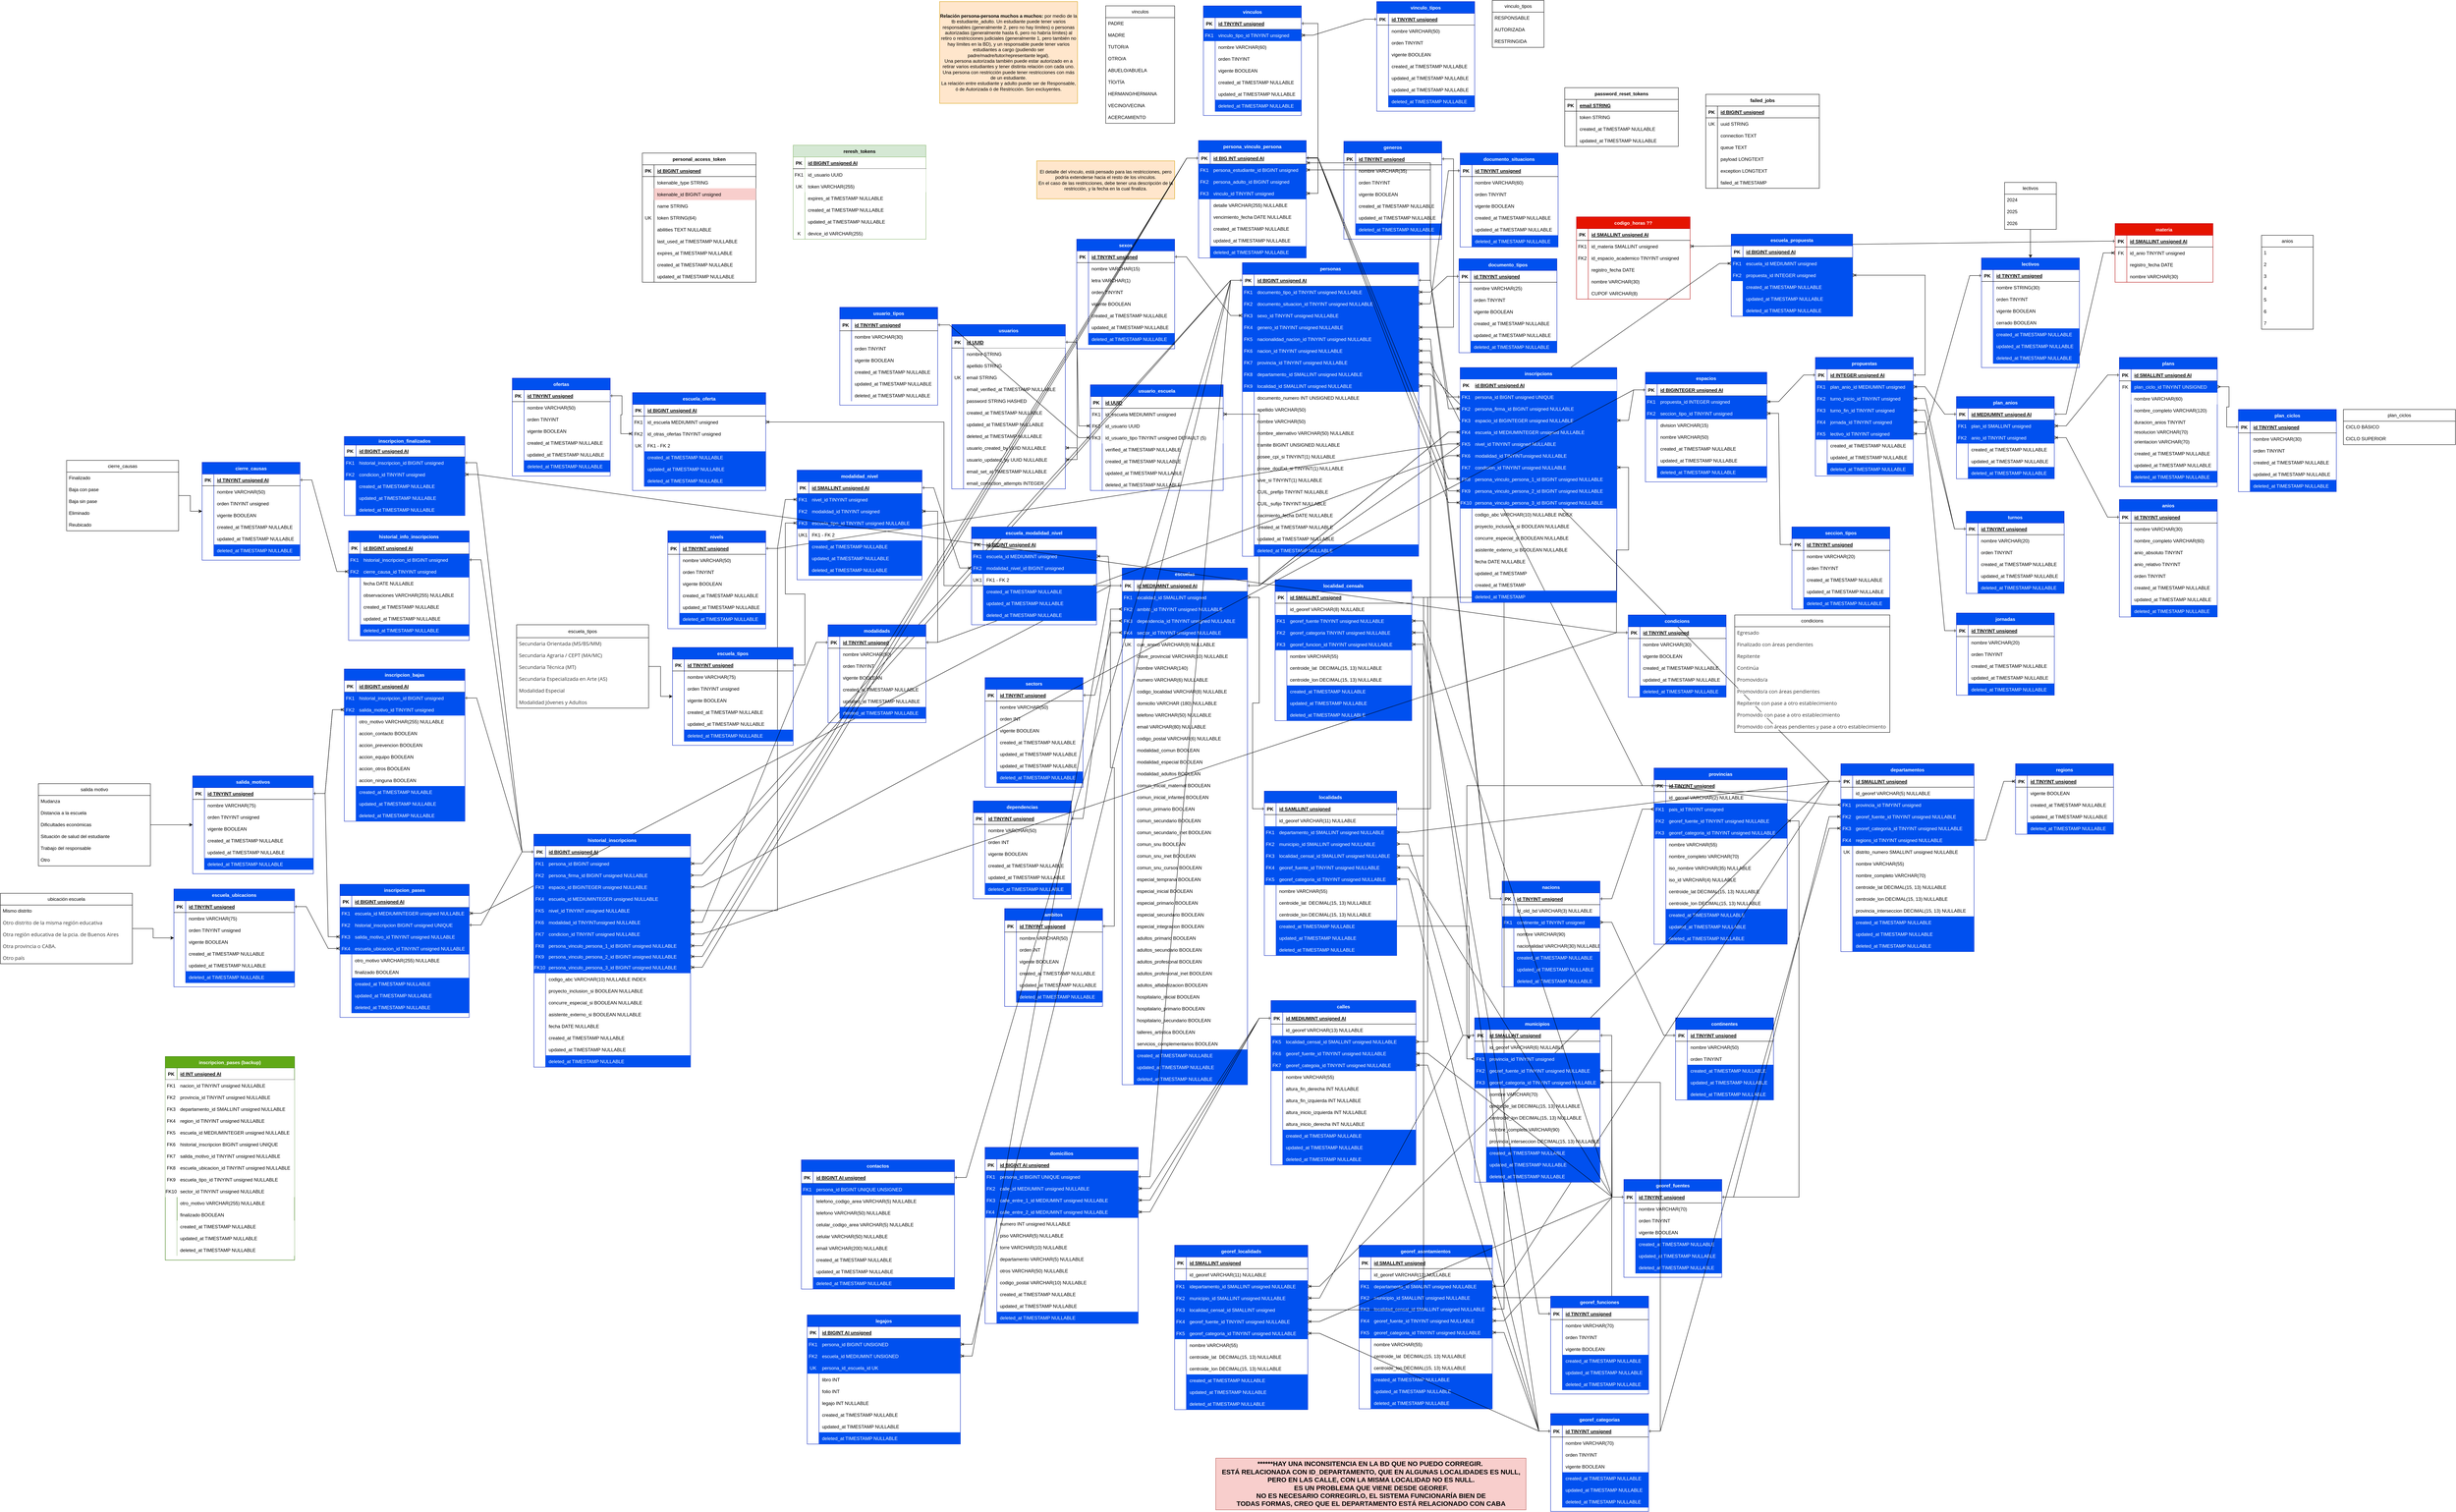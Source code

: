 <mxfile version="28.1.2">
  <diagram id="R2lEEEUBdFMjLlhIrx00" name="Page-1">
    <mxGraphModel dx="4425" dy="1795" grid="1" gridSize="11" guides="1" tooltips="1" connect="1" arrows="1" fold="1" page="1" pageScale="1" pageWidth="850" pageHeight="1100" math="0" shadow="0" extFonts="Permanent Marker^https://fonts.googleapis.com/css?family=Permanent+Marker">
      <root>
        <mxCell id="0" />
        <mxCell id="1" parent="0" />
        <mxCell id="C-vyLk0tnHw3VtMMgP7b-13" value="espacios" style="shape=table;startSize=30;container=1;collapsible=1;childLayout=tableLayout;fixedRows=1;rowLines=0;fontStyle=1;align=center;resizeLast=1;fillColor=#0050ef;strokeColor=#001DBC;fontColor=#ffffff;" parent="1" vertex="1">
          <mxGeometry x="1056" y="-10" width="310" height="280" as="geometry" />
        </mxCell>
        <mxCell id="C-vyLk0tnHw3VtMMgP7b-14" value="" style="shape=partialRectangle;collapsible=0;dropTarget=0;pointerEvents=0;fillColor=none;points=[[0,0.5],[1,0.5]];portConstraint=eastwest;top=0;left=0;right=0;bottom=1;" parent="C-vyLk0tnHw3VtMMgP7b-13" vertex="1">
          <mxGeometry y="30" width="310" height="30" as="geometry" />
        </mxCell>
        <mxCell id="C-vyLk0tnHw3VtMMgP7b-15" value="PK" style="shape=partialRectangle;overflow=hidden;connectable=0;fillColor=none;top=0;left=0;bottom=0;right=0;fontStyle=1;" parent="C-vyLk0tnHw3VtMMgP7b-14" vertex="1">
          <mxGeometry width="30" height="30" as="geometry">
            <mxRectangle width="30" height="30" as="alternateBounds" />
          </mxGeometry>
        </mxCell>
        <mxCell id="C-vyLk0tnHw3VtMMgP7b-16" value="id BIGINTEGER unsigned AI" style="shape=partialRectangle;overflow=hidden;connectable=0;fillColor=none;top=0;left=0;bottom=0;right=0;align=left;spacingLeft=6;fontStyle=5;" parent="C-vyLk0tnHw3VtMMgP7b-14" vertex="1">
          <mxGeometry x="30" width="280" height="30" as="geometry">
            <mxRectangle width="280" height="30" as="alternateBounds" />
          </mxGeometry>
        </mxCell>
        <mxCell id="C-vyLk0tnHw3VtMMgP7b-17" value="" style="shape=partialRectangle;collapsible=0;dropTarget=0;pointerEvents=0;fillColor=none;points=[[0,0.5],[1,0.5]];portConstraint=eastwest;top=0;left=0;right=0;bottom=0;" parent="C-vyLk0tnHw3VtMMgP7b-13" vertex="1">
          <mxGeometry y="60" width="310" height="30" as="geometry" />
        </mxCell>
        <mxCell id="C-vyLk0tnHw3VtMMgP7b-18" value="FK1" style="shape=partialRectangle;overflow=hidden;connectable=0;fillColor=#0050ef;top=0;left=0;bottom=0;right=0;fontColor=#ffffff;strokeColor=#001DBC;" parent="C-vyLk0tnHw3VtMMgP7b-17" vertex="1">
          <mxGeometry width="30" height="30" as="geometry">
            <mxRectangle width="30" height="30" as="alternateBounds" />
          </mxGeometry>
        </mxCell>
        <mxCell id="C-vyLk0tnHw3VtMMgP7b-19" value="propuesta_id INTEGER unsigned" style="shape=partialRectangle;overflow=hidden;connectable=0;fillColor=#0050ef;top=0;left=0;bottom=0;right=0;align=left;spacingLeft=6;fontColor=#ffffff;strokeColor=#001DBC;" parent="C-vyLk0tnHw3VtMMgP7b-17" vertex="1">
          <mxGeometry x="30" width="280" height="30" as="geometry">
            <mxRectangle width="280" height="30" as="alternateBounds" />
          </mxGeometry>
        </mxCell>
        <mxCell id="hNgcpia0txlmw87ltbUV-116" value="" style="shape=partialRectangle;collapsible=0;dropTarget=0;pointerEvents=0;fillColor=none;points=[[0,0.5],[1,0.5]];portConstraint=eastwest;top=0;left=0;right=0;bottom=0;" parent="C-vyLk0tnHw3VtMMgP7b-13" vertex="1">
          <mxGeometry y="90" width="310" height="30" as="geometry" />
        </mxCell>
        <mxCell id="hNgcpia0txlmw87ltbUV-117" value="FK2" style="shape=partialRectangle;overflow=hidden;connectable=0;fillColor=#0050ef;top=0;left=0;bottom=0;right=0;fontColor=#ffffff;strokeColor=#001DBC;" parent="hNgcpia0txlmw87ltbUV-116" vertex="1">
          <mxGeometry width="30" height="30" as="geometry">
            <mxRectangle width="30" height="30" as="alternateBounds" />
          </mxGeometry>
        </mxCell>
        <mxCell id="hNgcpia0txlmw87ltbUV-118" value="seccion_tipo_id TINYINT unsigned" style="shape=partialRectangle;overflow=hidden;connectable=0;fillColor=#0050ef;top=0;left=0;bottom=0;right=0;align=left;spacingLeft=6;fontColor=#ffffff;strokeColor=#001DBC;" parent="hNgcpia0txlmw87ltbUV-116" vertex="1">
          <mxGeometry x="30" width="280" height="30" as="geometry">
            <mxRectangle width="280" height="30" as="alternateBounds" />
          </mxGeometry>
        </mxCell>
        <mxCell id="hNgcpia0txlmw87ltbUV-119" value="" style="shape=partialRectangle;collapsible=0;dropTarget=0;pointerEvents=0;fillColor=none;points=[[0,0.5],[1,0.5]];portConstraint=eastwest;top=0;left=0;right=0;bottom=0;" parent="C-vyLk0tnHw3VtMMgP7b-13" vertex="1">
          <mxGeometry y="120" width="310" height="30" as="geometry" />
        </mxCell>
        <mxCell id="hNgcpia0txlmw87ltbUV-120" value="" style="shape=partialRectangle;overflow=hidden;connectable=0;fillColor=none;top=0;left=0;bottom=0;right=0;" parent="hNgcpia0txlmw87ltbUV-119" vertex="1">
          <mxGeometry width="30" height="30" as="geometry">
            <mxRectangle width="30" height="30" as="alternateBounds" />
          </mxGeometry>
        </mxCell>
        <mxCell id="hNgcpia0txlmw87ltbUV-121" value="division VARCHAR(15)" style="shape=partialRectangle;overflow=hidden;connectable=0;fillColor=none;top=0;left=0;bottom=0;right=0;align=left;spacingLeft=6;" parent="hNgcpia0txlmw87ltbUV-119" vertex="1">
          <mxGeometry x="30" width="280" height="30" as="geometry">
            <mxRectangle width="280" height="30" as="alternateBounds" />
          </mxGeometry>
        </mxCell>
        <mxCell id="hNgcpia0txlmw87ltbUV-122" value="" style="shape=partialRectangle;collapsible=0;dropTarget=0;pointerEvents=0;fillColor=none;points=[[0,0.5],[1,0.5]];portConstraint=eastwest;top=0;left=0;right=0;bottom=0;" parent="C-vyLk0tnHw3VtMMgP7b-13" vertex="1">
          <mxGeometry y="150" width="310" height="30" as="geometry" />
        </mxCell>
        <mxCell id="hNgcpia0txlmw87ltbUV-123" value="" style="shape=partialRectangle;overflow=hidden;connectable=0;fillColor=none;top=0;left=0;bottom=0;right=0;" parent="hNgcpia0txlmw87ltbUV-122" vertex="1">
          <mxGeometry width="30" height="30" as="geometry">
            <mxRectangle width="30" height="30" as="alternateBounds" />
          </mxGeometry>
        </mxCell>
        <mxCell id="hNgcpia0txlmw87ltbUV-124" value="nombre VARCHAR(50)" style="shape=partialRectangle;overflow=hidden;connectable=0;fillColor=none;top=0;left=0;bottom=0;right=0;align=left;spacingLeft=6;" parent="hNgcpia0txlmw87ltbUV-122" vertex="1">
          <mxGeometry x="30" width="280" height="30" as="geometry">
            <mxRectangle width="280" height="30" as="alternateBounds" />
          </mxGeometry>
        </mxCell>
        <mxCell id="DHR4vkOOnE_cPx7gW0_I-1" value="" style="shape=partialRectangle;collapsible=0;dropTarget=0;pointerEvents=0;fillColor=none;points=[[0,0.5],[1,0.5]];portConstraint=eastwest;top=0;left=0;right=0;bottom=0;" parent="C-vyLk0tnHw3VtMMgP7b-13" vertex="1">
          <mxGeometry y="180" width="310" height="30" as="geometry" />
        </mxCell>
        <mxCell id="DHR4vkOOnE_cPx7gW0_I-2" value="" style="shape=partialRectangle;overflow=hidden;connectable=0;fillColor=none;top=0;left=0;bottom=0;right=0;" parent="DHR4vkOOnE_cPx7gW0_I-1" vertex="1">
          <mxGeometry width="30" height="30" as="geometry">
            <mxRectangle width="30" height="30" as="alternateBounds" />
          </mxGeometry>
        </mxCell>
        <mxCell id="DHR4vkOOnE_cPx7gW0_I-3" value="created_at TIMESTAMP NULLABLE" style="shape=partialRectangle;overflow=hidden;connectable=0;fillColor=none;top=0;left=0;bottom=0;right=0;align=left;spacingLeft=6;" parent="DHR4vkOOnE_cPx7gW0_I-1" vertex="1">
          <mxGeometry x="30" width="280" height="30" as="geometry">
            <mxRectangle width="280" height="30" as="alternateBounds" />
          </mxGeometry>
        </mxCell>
        <mxCell id="DHR4vkOOnE_cPx7gW0_I-4" value="" style="shape=partialRectangle;collapsible=0;dropTarget=0;pointerEvents=0;fillColor=none;points=[[0,0.5],[1,0.5]];portConstraint=eastwest;top=0;left=0;right=0;bottom=0;" parent="C-vyLk0tnHw3VtMMgP7b-13" vertex="1">
          <mxGeometry y="210" width="310" height="30" as="geometry" />
        </mxCell>
        <mxCell id="DHR4vkOOnE_cPx7gW0_I-5" value="" style="shape=partialRectangle;overflow=hidden;connectable=0;fillColor=none;top=0;left=0;bottom=0;right=0;" parent="DHR4vkOOnE_cPx7gW0_I-4" vertex="1">
          <mxGeometry width="30" height="30" as="geometry">
            <mxRectangle width="30" height="30" as="alternateBounds" />
          </mxGeometry>
        </mxCell>
        <mxCell id="DHR4vkOOnE_cPx7gW0_I-6" value="updated_at TIMESTAMP NULLABLE" style="shape=partialRectangle;overflow=hidden;connectable=0;fillColor=none;top=0;left=0;bottom=0;right=0;align=left;spacingLeft=6;" parent="DHR4vkOOnE_cPx7gW0_I-4" vertex="1">
          <mxGeometry x="30" width="280" height="30" as="geometry">
            <mxRectangle width="280" height="30" as="alternateBounds" />
          </mxGeometry>
        </mxCell>
        <mxCell id="bMdxkqLZ1NgYz-ARAloR-39" value="" style="shape=partialRectangle;collapsible=0;dropTarget=0;pointerEvents=0;fillColor=none;points=[[0,0.5],[1,0.5]];portConstraint=eastwest;top=0;left=0;right=0;bottom=0;" parent="C-vyLk0tnHw3VtMMgP7b-13" vertex="1">
          <mxGeometry y="240" width="310" height="30" as="geometry" />
        </mxCell>
        <mxCell id="bMdxkqLZ1NgYz-ARAloR-40" value="" style="shape=partialRectangle;overflow=hidden;connectable=0;fillColor=none;top=0;left=0;bottom=0;right=0;" parent="bMdxkqLZ1NgYz-ARAloR-39" vertex="1">
          <mxGeometry width="30" height="30" as="geometry">
            <mxRectangle width="30" height="30" as="alternateBounds" />
          </mxGeometry>
        </mxCell>
        <mxCell id="bMdxkqLZ1NgYz-ARAloR-41" value="deleted_at TIMESTAMP NULLABLE" style="shape=partialRectangle;overflow=hidden;connectable=0;fillColor=#0050ef;top=0;left=0;bottom=0;right=0;align=left;spacingLeft=6;fontColor=#ffffff;strokeColor=#001DBC;" parent="bMdxkqLZ1NgYz-ARAloR-39" vertex="1">
          <mxGeometry x="30" width="280" height="30" as="geometry">
            <mxRectangle width="280" height="30" as="alternateBounds" />
          </mxGeometry>
        </mxCell>
        <mxCell id="9YQmN1Ds9y90uGteiGCf-91" style="edgeStyle=entityRelationEdgeStyle;rounded=0;orthogonalLoop=1;jettySize=auto;html=1;exitX=1;exitY=0.5;exitDx=0;exitDy=0;entryX=0;entryY=0.5;entryDx=0;entryDy=0;startArrow=ERone;startFill=0;endArrow=ERmany;endFill=0;" parent="1" source="tPsN3k6D6LEJ2LIXd0FF-36" target="9YQmN1Ds9y90uGteiGCf-106" edge="1">
          <mxGeometry relative="1" as="geometry">
            <Array as="points">
              <mxPoint x="570" y="450" />
              <mxPoint x="940" y="440" />
            </Array>
            <mxPoint x="-40" y="380" as="sourcePoint" />
          </mxGeometry>
        </mxCell>
        <mxCell id="tPsN3k6D6LEJ2LIXd0FF-1" value="sectors" style="shape=table;startSize=30;container=1;collapsible=1;childLayout=tableLayout;fixedRows=1;rowLines=0;fontStyle=1;align=center;resizeLast=1;fillColor=#0050ef;strokeColor=#001DBC;fontColor=#ffffff;" parent="1" vertex="1">
          <mxGeometry x="-630" y="770" width="250" height="280" as="geometry" />
        </mxCell>
        <mxCell id="tPsN3k6D6LEJ2LIXd0FF-2" value="" style="shape=partialRectangle;collapsible=0;dropTarget=0;pointerEvents=0;fillColor=none;points=[[0,0.5],[1,0.5]];portConstraint=eastwest;top=0;left=0;right=0;bottom=1;" parent="tPsN3k6D6LEJ2LIXd0FF-1" vertex="1">
          <mxGeometry y="30" width="250" height="30" as="geometry" />
        </mxCell>
        <mxCell id="tPsN3k6D6LEJ2LIXd0FF-3" value="PK" style="shape=partialRectangle;overflow=hidden;connectable=0;fillColor=none;top=0;left=0;bottom=0;right=0;fontStyle=1;" parent="tPsN3k6D6LEJ2LIXd0FF-2" vertex="1">
          <mxGeometry width="30" height="30" as="geometry">
            <mxRectangle width="30" height="30" as="alternateBounds" />
          </mxGeometry>
        </mxCell>
        <mxCell id="tPsN3k6D6LEJ2LIXd0FF-4" value="id TINYINT unsigned" style="shape=partialRectangle;overflow=hidden;connectable=0;fillColor=none;top=0;left=0;bottom=0;right=0;align=left;spacingLeft=6;fontStyle=5;" parent="tPsN3k6D6LEJ2LIXd0FF-2" vertex="1">
          <mxGeometry x="30" width="220" height="30" as="geometry">
            <mxRectangle width="220" height="30" as="alternateBounds" />
          </mxGeometry>
        </mxCell>
        <mxCell id="tPsN3k6D6LEJ2LIXd0FF-5" value="" style="shape=partialRectangle;collapsible=0;dropTarget=0;pointerEvents=0;fillColor=none;points=[[0,0.5],[1,0.5]];portConstraint=eastwest;top=0;left=0;right=0;bottom=0;" parent="tPsN3k6D6LEJ2LIXd0FF-1" vertex="1">
          <mxGeometry y="60" width="250" height="30" as="geometry" />
        </mxCell>
        <mxCell id="tPsN3k6D6LEJ2LIXd0FF-6" value="" style="shape=partialRectangle;overflow=hidden;connectable=0;fillColor=none;top=0;left=0;bottom=0;right=0;" parent="tPsN3k6D6LEJ2LIXd0FF-5" vertex="1">
          <mxGeometry width="30" height="30" as="geometry">
            <mxRectangle width="30" height="30" as="alternateBounds" />
          </mxGeometry>
        </mxCell>
        <mxCell id="tPsN3k6D6LEJ2LIXd0FF-7" value="nombre VARCHAR(50)" style="shape=partialRectangle;overflow=hidden;connectable=0;fillColor=none;top=0;left=0;bottom=0;right=0;align=left;spacingLeft=6;" parent="tPsN3k6D6LEJ2LIXd0FF-5" vertex="1">
          <mxGeometry x="30" width="220" height="30" as="geometry">
            <mxRectangle width="220" height="30" as="alternateBounds" />
          </mxGeometry>
        </mxCell>
        <mxCell id="tPsN3k6D6LEJ2LIXd0FF-8" value="" style="shape=partialRectangle;collapsible=0;dropTarget=0;pointerEvents=0;fillColor=none;points=[[0,0.5],[1,0.5]];portConstraint=eastwest;top=0;left=0;right=0;bottom=0;" parent="tPsN3k6D6LEJ2LIXd0FF-1" vertex="1">
          <mxGeometry y="90" width="250" height="30" as="geometry" />
        </mxCell>
        <mxCell id="tPsN3k6D6LEJ2LIXd0FF-9" value="" style="shape=partialRectangle;overflow=hidden;connectable=0;fillColor=none;top=0;left=0;bottom=0;right=0;" parent="tPsN3k6D6LEJ2LIXd0FF-8" vertex="1">
          <mxGeometry width="30" height="30" as="geometry">
            <mxRectangle width="30" height="30" as="alternateBounds" />
          </mxGeometry>
        </mxCell>
        <mxCell id="tPsN3k6D6LEJ2LIXd0FF-10" value="orden INT" style="shape=partialRectangle;overflow=hidden;connectable=0;fillColor=none;top=0;left=0;bottom=0;right=0;align=left;spacingLeft=6;" parent="tPsN3k6D6LEJ2LIXd0FF-8" vertex="1">
          <mxGeometry x="30" width="220" height="30" as="geometry">
            <mxRectangle width="220" height="30" as="alternateBounds" />
          </mxGeometry>
        </mxCell>
        <mxCell id="tPsN3k6D6LEJ2LIXd0FF-11" value="" style="shape=partialRectangle;collapsible=0;dropTarget=0;pointerEvents=0;fillColor=none;points=[[0,0.5],[1,0.5]];portConstraint=eastwest;top=0;left=0;right=0;bottom=0;" parent="tPsN3k6D6LEJ2LIXd0FF-1" vertex="1">
          <mxGeometry y="120" width="250" height="30" as="geometry" />
        </mxCell>
        <mxCell id="tPsN3k6D6LEJ2LIXd0FF-12" value="" style="shape=partialRectangle;overflow=hidden;connectable=0;fillColor=none;top=0;left=0;bottom=0;right=0;" parent="tPsN3k6D6LEJ2LIXd0FF-11" vertex="1">
          <mxGeometry width="30" height="30" as="geometry">
            <mxRectangle width="30" height="30" as="alternateBounds" />
          </mxGeometry>
        </mxCell>
        <mxCell id="tPsN3k6D6LEJ2LIXd0FF-13" value="vigente BOOLEAN" style="shape=partialRectangle;overflow=hidden;connectable=0;fillColor=none;top=0;left=0;bottom=0;right=0;align=left;spacingLeft=6;" parent="tPsN3k6D6LEJ2LIXd0FF-11" vertex="1">
          <mxGeometry x="30" width="220" height="30" as="geometry">
            <mxRectangle width="220" height="30" as="alternateBounds" />
          </mxGeometry>
        </mxCell>
        <mxCell id="zpSmWLgOmO0TF14cbaX3-19" value="" style="shape=partialRectangle;collapsible=0;dropTarget=0;pointerEvents=0;fillColor=none;points=[[0,0.5],[1,0.5]];portConstraint=eastwest;top=0;left=0;right=0;bottom=0;" parent="tPsN3k6D6LEJ2LIXd0FF-1" vertex="1">
          <mxGeometry y="150" width="250" height="30" as="geometry" />
        </mxCell>
        <mxCell id="zpSmWLgOmO0TF14cbaX3-20" value="" style="shape=partialRectangle;overflow=hidden;connectable=0;fillColor=none;top=0;left=0;bottom=0;right=0;" parent="zpSmWLgOmO0TF14cbaX3-19" vertex="1">
          <mxGeometry width="30" height="30" as="geometry">
            <mxRectangle width="30" height="30" as="alternateBounds" />
          </mxGeometry>
        </mxCell>
        <mxCell id="zpSmWLgOmO0TF14cbaX3-21" value="created_at TIMESTAMP NULLABLE" style="shape=partialRectangle;overflow=hidden;connectable=0;fillColor=none;top=0;left=0;bottom=0;right=0;align=left;spacingLeft=6;" parent="zpSmWLgOmO0TF14cbaX3-19" vertex="1">
          <mxGeometry x="30" width="220" height="30" as="geometry">
            <mxRectangle width="220" height="30" as="alternateBounds" />
          </mxGeometry>
        </mxCell>
        <mxCell id="zpSmWLgOmO0TF14cbaX3-22" value="" style="shape=partialRectangle;collapsible=0;dropTarget=0;pointerEvents=0;fillColor=none;points=[[0,0.5],[1,0.5]];portConstraint=eastwest;top=0;left=0;right=0;bottom=0;" parent="tPsN3k6D6LEJ2LIXd0FF-1" vertex="1">
          <mxGeometry y="180" width="250" height="30" as="geometry" />
        </mxCell>
        <mxCell id="zpSmWLgOmO0TF14cbaX3-23" value="" style="shape=partialRectangle;overflow=hidden;connectable=0;fillColor=none;top=0;left=0;bottom=0;right=0;" parent="zpSmWLgOmO0TF14cbaX3-22" vertex="1">
          <mxGeometry width="30" height="30" as="geometry">
            <mxRectangle width="30" height="30" as="alternateBounds" />
          </mxGeometry>
        </mxCell>
        <mxCell id="zpSmWLgOmO0TF14cbaX3-24" value="updated_at TIMESTAMP NULLABLE" style="shape=partialRectangle;overflow=hidden;connectable=0;fillColor=none;top=0;left=0;bottom=0;right=0;align=left;spacingLeft=6;" parent="zpSmWLgOmO0TF14cbaX3-22" vertex="1">
          <mxGeometry x="30" width="220" height="30" as="geometry">
            <mxRectangle width="220" height="30" as="alternateBounds" />
          </mxGeometry>
        </mxCell>
        <mxCell id="HXKgh_O1qzZdqqoene_I-320" value="" style="shape=partialRectangle;collapsible=0;dropTarget=0;pointerEvents=0;fillColor=none;points=[[0,0.5],[1,0.5]];portConstraint=eastwest;top=0;left=0;right=0;bottom=0;" parent="tPsN3k6D6LEJ2LIXd0FF-1" vertex="1">
          <mxGeometry y="210" width="250" height="30" as="geometry" />
        </mxCell>
        <mxCell id="HXKgh_O1qzZdqqoene_I-321" value="" style="shape=partialRectangle;overflow=hidden;connectable=0;fillColor=none;top=0;left=0;bottom=0;right=0;" parent="HXKgh_O1qzZdqqoene_I-320" vertex="1">
          <mxGeometry width="30" height="30" as="geometry">
            <mxRectangle width="30" height="30" as="alternateBounds" />
          </mxGeometry>
        </mxCell>
        <mxCell id="HXKgh_O1qzZdqqoene_I-322" value="updated_at TIMESTAMP NULLABLE" style="shape=partialRectangle;overflow=hidden;connectable=0;fillColor=none;top=0;left=0;bottom=0;right=0;align=left;spacingLeft=6;" parent="HXKgh_O1qzZdqqoene_I-320" vertex="1">
          <mxGeometry x="30" width="220" height="30" as="geometry">
            <mxRectangle width="220" height="30" as="alternateBounds" />
          </mxGeometry>
        </mxCell>
        <mxCell id="HXKgh_O1qzZdqqoene_I-323" value="" style="shape=partialRectangle;collapsible=0;dropTarget=0;pointerEvents=0;fillColor=none;points=[[0,0.5],[1,0.5]];portConstraint=eastwest;top=0;left=0;right=0;bottom=0;" parent="tPsN3k6D6LEJ2LIXd0FF-1" vertex="1">
          <mxGeometry y="240" width="250" height="30" as="geometry" />
        </mxCell>
        <mxCell id="HXKgh_O1qzZdqqoene_I-324" value="" style="shape=partialRectangle;overflow=hidden;connectable=0;fillColor=none;top=0;left=0;bottom=0;right=0;" parent="HXKgh_O1qzZdqqoene_I-323" vertex="1">
          <mxGeometry width="30" height="30" as="geometry">
            <mxRectangle width="30" height="30" as="alternateBounds" />
          </mxGeometry>
        </mxCell>
        <mxCell id="HXKgh_O1qzZdqqoene_I-325" value="deleted_at TIMESTAMP NULLABLE" style="shape=partialRectangle;overflow=hidden;connectable=0;fillColor=#0050ef;top=0;left=0;bottom=0;right=0;align=left;spacingLeft=6;fontColor=#ffffff;strokeColor=#001DBC;" parent="HXKgh_O1qzZdqqoene_I-323" vertex="1">
          <mxGeometry x="30" width="220" height="30" as="geometry">
            <mxRectangle width="220" height="30" as="alternateBounds" />
          </mxGeometry>
        </mxCell>
        <mxCell id="tPsN3k6D6LEJ2LIXd0FF-15" style="edgeStyle=entityRelationEdgeStyle;rounded=0;orthogonalLoop=1;jettySize=auto;html=1;exitX=1;exitY=0.5;exitDx=0;exitDy=0;entryX=0;entryY=0.5;entryDx=0;entryDy=0;startArrow=ERone;startFill=0;endArrow=ERmany;endFill=0;" parent="1" source="tPsN3k6D6LEJ2LIXd0FF-2" target="tPsN3k6D6LEJ2LIXd0FF-51" edge="1">
          <mxGeometry relative="1" as="geometry" />
        </mxCell>
        <mxCell id="tPsN3k6D6LEJ2LIXd0FF-16" value="ambitos" style="shape=table;startSize=30;container=1;collapsible=1;childLayout=tableLayout;fixedRows=1;rowLines=0;fontStyle=1;align=center;resizeLast=1;fillColor=#0050ef;strokeColor=#001DBC;fontColor=#ffffff;" parent="1" vertex="1">
          <mxGeometry x="-580" y="1360" width="250" height="250" as="geometry" />
        </mxCell>
        <mxCell id="tPsN3k6D6LEJ2LIXd0FF-17" value="" style="shape=partialRectangle;collapsible=0;dropTarget=0;pointerEvents=0;fillColor=none;points=[[0,0.5],[1,0.5]];portConstraint=eastwest;top=0;left=0;right=0;bottom=1;" parent="tPsN3k6D6LEJ2LIXd0FF-16" vertex="1">
          <mxGeometry y="30" width="250" height="30" as="geometry" />
        </mxCell>
        <mxCell id="tPsN3k6D6LEJ2LIXd0FF-18" value="PK" style="shape=partialRectangle;overflow=hidden;connectable=0;fillColor=none;top=0;left=0;bottom=0;right=0;fontStyle=1;" parent="tPsN3k6D6LEJ2LIXd0FF-17" vertex="1">
          <mxGeometry width="30" height="30" as="geometry">
            <mxRectangle width="30" height="30" as="alternateBounds" />
          </mxGeometry>
        </mxCell>
        <mxCell id="tPsN3k6D6LEJ2LIXd0FF-19" value="id TINYINT unsigned" style="shape=partialRectangle;overflow=hidden;connectable=0;fillColor=none;top=0;left=0;bottom=0;right=0;align=left;spacingLeft=6;fontStyle=5;" parent="tPsN3k6D6LEJ2LIXd0FF-17" vertex="1">
          <mxGeometry x="30" width="220" height="30" as="geometry">
            <mxRectangle width="220" height="30" as="alternateBounds" />
          </mxGeometry>
        </mxCell>
        <mxCell id="tPsN3k6D6LEJ2LIXd0FF-20" value="" style="shape=partialRectangle;collapsible=0;dropTarget=0;pointerEvents=0;fillColor=none;points=[[0,0.5],[1,0.5]];portConstraint=eastwest;top=0;left=0;right=0;bottom=0;" parent="tPsN3k6D6LEJ2LIXd0FF-16" vertex="1">
          <mxGeometry y="60" width="250" height="30" as="geometry" />
        </mxCell>
        <mxCell id="tPsN3k6D6LEJ2LIXd0FF-21" value="" style="shape=partialRectangle;overflow=hidden;connectable=0;fillColor=none;top=0;left=0;bottom=0;right=0;" parent="tPsN3k6D6LEJ2LIXd0FF-20" vertex="1">
          <mxGeometry width="30" height="30" as="geometry">
            <mxRectangle width="30" height="30" as="alternateBounds" />
          </mxGeometry>
        </mxCell>
        <mxCell id="tPsN3k6D6LEJ2LIXd0FF-22" value="nombre VARCHAR(50)" style="shape=partialRectangle;overflow=hidden;connectable=0;fillColor=none;top=0;left=0;bottom=0;right=0;align=left;spacingLeft=6;" parent="tPsN3k6D6LEJ2LIXd0FF-20" vertex="1">
          <mxGeometry x="30" width="220" height="30" as="geometry">
            <mxRectangle width="220" height="30" as="alternateBounds" />
          </mxGeometry>
        </mxCell>
        <mxCell id="tPsN3k6D6LEJ2LIXd0FF-23" value="" style="shape=partialRectangle;collapsible=0;dropTarget=0;pointerEvents=0;fillColor=none;points=[[0,0.5],[1,0.5]];portConstraint=eastwest;top=0;left=0;right=0;bottom=0;" parent="tPsN3k6D6LEJ2LIXd0FF-16" vertex="1">
          <mxGeometry y="90" width="250" height="30" as="geometry" />
        </mxCell>
        <mxCell id="tPsN3k6D6LEJ2LIXd0FF-24" value="" style="shape=partialRectangle;overflow=hidden;connectable=0;fillColor=none;top=0;left=0;bottom=0;right=0;" parent="tPsN3k6D6LEJ2LIXd0FF-23" vertex="1">
          <mxGeometry width="30" height="30" as="geometry">
            <mxRectangle width="30" height="30" as="alternateBounds" />
          </mxGeometry>
        </mxCell>
        <mxCell id="tPsN3k6D6LEJ2LIXd0FF-25" value="orden INT" style="shape=partialRectangle;overflow=hidden;connectable=0;fillColor=none;top=0;left=0;bottom=0;right=0;align=left;spacingLeft=6;" parent="tPsN3k6D6LEJ2LIXd0FF-23" vertex="1">
          <mxGeometry x="30" width="220" height="30" as="geometry">
            <mxRectangle width="220" height="30" as="alternateBounds" />
          </mxGeometry>
        </mxCell>
        <mxCell id="tPsN3k6D6LEJ2LIXd0FF-26" value="" style="shape=partialRectangle;collapsible=0;dropTarget=0;pointerEvents=0;fillColor=none;points=[[0,0.5],[1,0.5]];portConstraint=eastwest;top=0;left=0;right=0;bottom=0;" parent="tPsN3k6D6LEJ2LIXd0FF-16" vertex="1">
          <mxGeometry y="120" width="250" height="30" as="geometry" />
        </mxCell>
        <mxCell id="tPsN3k6D6LEJ2LIXd0FF-27" value="" style="shape=partialRectangle;overflow=hidden;connectable=0;fillColor=none;top=0;left=0;bottom=0;right=0;" parent="tPsN3k6D6LEJ2LIXd0FF-26" vertex="1">
          <mxGeometry width="30" height="30" as="geometry">
            <mxRectangle width="30" height="30" as="alternateBounds" />
          </mxGeometry>
        </mxCell>
        <mxCell id="tPsN3k6D6LEJ2LIXd0FF-28" value="vigente BOOLEAN" style="shape=partialRectangle;overflow=hidden;connectable=0;fillColor=none;top=0;left=0;bottom=0;right=0;align=left;spacingLeft=6;" parent="tPsN3k6D6LEJ2LIXd0FF-26" vertex="1">
          <mxGeometry x="30" width="220" height="30" as="geometry">
            <mxRectangle width="220" height="30" as="alternateBounds" />
          </mxGeometry>
        </mxCell>
        <mxCell id="zpSmWLgOmO0TF14cbaX3-13" value="" style="shape=partialRectangle;collapsible=0;dropTarget=0;pointerEvents=0;fillColor=none;points=[[0,0.5],[1,0.5]];portConstraint=eastwest;top=0;left=0;right=0;bottom=0;" parent="tPsN3k6D6LEJ2LIXd0FF-16" vertex="1">
          <mxGeometry y="150" width="250" height="30" as="geometry" />
        </mxCell>
        <mxCell id="zpSmWLgOmO0TF14cbaX3-14" value="" style="shape=partialRectangle;overflow=hidden;connectable=0;fillColor=none;top=0;left=0;bottom=0;right=0;" parent="zpSmWLgOmO0TF14cbaX3-13" vertex="1">
          <mxGeometry width="30" height="30" as="geometry">
            <mxRectangle width="30" height="30" as="alternateBounds" />
          </mxGeometry>
        </mxCell>
        <mxCell id="zpSmWLgOmO0TF14cbaX3-15" value="created_at TIMESTAMP NULLABLE" style="shape=partialRectangle;overflow=hidden;connectable=0;fillColor=none;top=0;left=0;bottom=0;right=0;align=left;spacingLeft=6;" parent="zpSmWLgOmO0TF14cbaX3-13" vertex="1">
          <mxGeometry x="30" width="220" height="30" as="geometry">
            <mxRectangle width="220" height="30" as="alternateBounds" />
          </mxGeometry>
        </mxCell>
        <mxCell id="zpSmWLgOmO0TF14cbaX3-16" value="" style="shape=partialRectangle;collapsible=0;dropTarget=0;pointerEvents=0;fillColor=none;points=[[0,0.5],[1,0.5]];portConstraint=eastwest;top=0;left=0;right=0;bottom=0;" parent="tPsN3k6D6LEJ2LIXd0FF-16" vertex="1">
          <mxGeometry y="180" width="250" height="30" as="geometry" />
        </mxCell>
        <mxCell id="zpSmWLgOmO0TF14cbaX3-17" value="" style="shape=partialRectangle;overflow=hidden;connectable=0;fillColor=none;top=0;left=0;bottom=0;right=0;" parent="zpSmWLgOmO0TF14cbaX3-16" vertex="1">
          <mxGeometry width="30" height="30" as="geometry">
            <mxRectangle width="30" height="30" as="alternateBounds" />
          </mxGeometry>
        </mxCell>
        <mxCell id="zpSmWLgOmO0TF14cbaX3-18" value="updated_at TIMESTAMP NULLABLE" style="shape=partialRectangle;overflow=hidden;connectable=0;fillColor=none;top=0;left=0;bottom=0;right=0;align=left;spacingLeft=6;" parent="zpSmWLgOmO0TF14cbaX3-16" vertex="1">
          <mxGeometry x="30" width="220" height="30" as="geometry">
            <mxRectangle width="220" height="30" as="alternateBounds" />
          </mxGeometry>
        </mxCell>
        <mxCell id="HXKgh_O1qzZdqqoene_I-7" value="" style="shape=partialRectangle;collapsible=0;dropTarget=0;pointerEvents=0;fillColor=none;points=[[0,0.5],[1,0.5]];portConstraint=eastwest;top=0;left=0;right=0;bottom=0;" parent="tPsN3k6D6LEJ2LIXd0FF-16" vertex="1">
          <mxGeometry y="210" width="250" height="30" as="geometry" />
        </mxCell>
        <mxCell id="HXKgh_O1qzZdqqoene_I-8" value="" style="shape=partialRectangle;overflow=hidden;connectable=0;fillColor=none;top=0;left=0;bottom=0;right=0;" parent="HXKgh_O1qzZdqqoene_I-7" vertex="1">
          <mxGeometry width="30" height="30" as="geometry">
            <mxRectangle width="30" height="30" as="alternateBounds" />
          </mxGeometry>
        </mxCell>
        <mxCell id="HXKgh_O1qzZdqqoene_I-9" value="deleted_at TIMESTAMP NULLABLE" style="shape=partialRectangle;overflow=hidden;connectable=0;fillColor=#0050ef;top=0;left=0;bottom=0;right=0;align=left;spacingLeft=6;fontColor=#ffffff;strokeColor=#001DBC;" parent="HXKgh_O1qzZdqqoene_I-7" vertex="1">
          <mxGeometry x="30" width="220" height="30" as="geometry">
            <mxRectangle width="220" height="30" as="alternateBounds" />
          </mxGeometry>
        </mxCell>
        <mxCell id="tPsN3k6D6LEJ2LIXd0FF-29" style="edgeStyle=entityRelationEdgeStyle;rounded=0;orthogonalLoop=1;jettySize=auto;html=1;exitX=1;exitY=0.5;exitDx=0;exitDy=0;entryX=0;entryY=0.5;entryDx=0;entryDy=0;startArrow=ERone;startFill=0;endArrow=ERmany;endFill=0;" parent="1" source="tPsN3k6D6LEJ2LIXd0FF-17" target="tPsN3k6D6LEJ2LIXd0FF-57" edge="1">
          <mxGeometry relative="1" as="geometry" />
        </mxCell>
        <mxCell id="tPsN3k6D6LEJ2LIXd0FF-153" value="provincias" style="shape=table;startSize=30;container=1;collapsible=1;childLayout=tableLayout;fixedRows=1;rowLines=0;fontStyle=1;align=center;resizeLast=1;fillColor=#0050ef;strokeColor=#001DBC;fontColor=#ffffff;" parent="1" vertex="1">
          <mxGeometry x="1078" y="1001" width="340" height="450" as="geometry" />
        </mxCell>
        <mxCell id="tPsN3k6D6LEJ2LIXd0FF-154" value="" style="shape=partialRectangle;collapsible=0;dropTarget=0;pointerEvents=0;fillColor=none;points=[[0,0.5],[1,0.5]];portConstraint=eastwest;top=0;left=0;right=0;bottom=1;" parent="tPsN3k6D6LEJ2LIXd0FF-153" vertex="1">
          <mxGeometry y="30" width="340" height="30" as="geometry" />
        </mxCell>
        <mxCell id="tPsN3k6D6LEJ2LIXd0FF-155" value="PK" style="shape=partialRectangle;overflow=hidden;connectable=0;fillColor=none;top=0;left=0;bottom=0;right=0;fontStyle=1;" parent="tPsN3k6D6LEJ2LIXd0FF-154" vertex="1">
          <mxGeometry width="30" height="30" as="geometry">
            <mxRectangle width="30" height="30" as="alternateBounds" />
          </mxGeometry>
        </mxCell>
        <mxCell id="tPsN3k6D6LEJ2LIXd0FF-156" value="id TINYINT unsigned" style="shape=partialRectangle;overflow=hidden;connectable=0;fillColor=none;top=0;left=0;bottom=0;right=0;align=left;spacingLeft=6;fontStyle=5;" parent="tPsN3k6D6LEJ2LIXd0FF-154" vertex="1">
          <mxGeometry x="30" width="310" height="30" as="geometry">
            <mxRectangle width="310" height="30" as="alternateBounds" />
          </mxGeometry>
        </mxCell>
        <mxCell id="tPsN3k6D6LEJ2LIXd0FF-157" value="" style="shape=partialRectangle;collapsible=0;dropTarget=0;pointerEvents=0;fillColor=none;points=[[0,0.5],[1,0.5]];portConstraint=eastwest;top=0;left=0;right=0;bottom=0;" parent="tPsN3k6D6LEJ2LIXd0FF-153" vertex="1">
          <mxGeometry y="60" width="340" height="30" as="geometry" />
        </mxCell>
        <mxCell id="tPsN3k6D6LEJ2LIXd0FF-158" value="" style="shape=partialRectangle;overflow=hidden;connectable=0;fillColor=none;top=0;left=0;bottom=0;right=0;" parent="tPsN3k6D6LEJ2LIXd0FF-157" vertex="1">
          <mxGeometry width="30" height="30" as="geometry">
            <mxRectangle width="30" height="30" as="alternateBounds" />
          </mxGeometry>
        </mxCell>
        <mxCell id="tPsN3k6D6LEJ2LIXd0FF-159" value="id_georef VARCHAR(2) NULLABLE" style="shape=partialRectangle;overflow=hidden;connectable=0;fillColor=none;top=0;left=0;bottom=0;right=0;align=left;spacingLeft=6;" parent="tPsN3k6D6LEJ2LIXd0FF-157" vertex="1">
          <mxGeometry x="30" width="310" height="30" as="geometry">
            <mxRectangle width="310" height="30" as="alternateBounds" />
          </mxGeometry>
        </mxCell>
        <mxCell id="tPsN3k6D6LEJ2LIXd0FF-160" value="" style="shape=partialRectangle;collapsible=0;dropTarget=0;pointerEvents=0;fillColor=none;points=[[0,0.5],[1,0.5]];portConstraint=eastwest;top=0;left=0;right=0;bottom=0;" parent="tPsN3k6D6LEJ2LIXd0FF-153" vertex="1">
          <mxGeometry y="90" width="340" height="30" as="geometry" />
        </mxCell>
        <mxCell id="tPsN3k6D6LEJ2LIXd0FF-161" value="FK1" style="shape=partialRectangle;overflow=hidden;connectable=0;fillColor=#0050ef;top=0;left=0;bottom=0;right=0;fontColor=#ffffff;strokeColor=#001DBC;" parent="tPsN3k6D6LEJ2LIXd0FF-160" vertex="1">
          <mxGeometry width="30" height="30" as="geometry">
            <mxRectangle width="30" height="30" as="alternateBounds" />
          </mxGeometry>
        </mxCell>
        <mxCell id="tPsN3k6D6LEJ2LIXd0FF-162" value="pais_id TINYINT unsigned" style="shape=partialRectangle;overflow=hidden;connectable=0;fillColor=#0050ef;top=0;left=0;bottom=0;right=0;align=left;spacingLeft=6;fontColor=#ffffff;strokeColor=#001DBC;" parent="tPsN3k6D6LEJ2LIXd0FF-160" vertex="1">
          <mxGeometry x="30" width="310" height="30" as="geometry">
            <mxRectangle width="310" height="30" as="alternateBounds" />
          </mxGeometry>
        </mxCell>
        <mxCell id="PQNyWgRMmLj_JliGEB3A-48" value="" style="shape=partialRectangle;collapsible=0;dropTarget=0;pointerEvents=0;fillColor=none;points=[[0,0.5],[1,0.5]];portConstraint=eastwest;top=0;left=0;right=0;bottom=0;" parent="tPsN3k6D6LEJ2LIXd0FF-153" vertex="1">
          <mxGeometry y="120" width="340" height="30" as="geometry" />
        </mxCell>
        <mxCell id="PQNyWgRMmLj_JliGEB3A-49" value="FK2" style="shape=partialRectangle;overflow=hidden;connectable=0;fillColor=#0050ef;top=0;left=0;bottom=0;right=0;fontColor=#ffffff;strokeColor=#001DBC;" parent="PQNyWgRMmLj_JliGEB3A-48" vertex="1">
          <mxGeometry width="30" height="30" as="geometry">
            <mxRectangle width="30" height="30" as="alternateBounds" />
          </mxGeometry>
        </mxCell>
        <mxCell id="PQNyWgRMmLj_JliGEB3A-50" value="georef_fuente_id TINYINT unsigned NULLABLE" style="shape=partialRectangle;overflow=hidden;connectable=0;fillColor=#0050ef;top=0;left=0;bottom=0;right=0;align=left;spacingLeft=6;fontColor=#ffffff;strokeColor=#001DBC;" parent="PQNyWgRMmLj_JliGEB3A-48" vertex="1">
          <mxGeometry x="30" width="310" height="30" as="geometry">
            <mxRectangle width="310" height="30" as="alternateBounds" />
          </mxGeometry>
        </mxCell>
        <mxCell id="PQNyWgRMmLj_JliGEB3A-51" value="" style="shape=partialRectangle;collapsible=0;dropTarget=0;pointerEvents=0;fillColor=none;points=[[0,0.5],[1,0.5]];portConstraint=eastwest;top=0;left=0;right=0;bottom=0;" parent="tPsN3k6D6LEJ2LIXd0FF-153" vertex="1">
          <mxGeometry y="150" width="340" height="30" as="geometry" />
        </mxCell>
        <mxCell id="PQNyWgRMmLj_JliGEB3A-52" value="FK3" style="shape=partialRectangle;overflow=hidden;connectable=0;fillColor=#0050ef;top=0;left=0;bottom=0;right=0;fontColor=#ffffff;strokeColor=#001DBC;" parent="PQNyWgRMmLj_JliGEB3A-51" vertex="1">
          <mxGeometry width="30" height="30" as="geometry">
            <mxRectangle width="30" height="30" as="alternateBounds" />
          </mxGeometry>
        </mxCell>
        <mxCell id="PQNyWgRMmLj_JliGEB3A-53" value="georef_categoria_id TINYINT unsigned NULLABLE" style="shape=partialRectangle;overflow=hidden;connectable=0;fillColor=#0050ef;top=0;left=0;bottom=0;right=0;align=left;spacingLeft=6;fontColor=#ffffff;strokeColor=#001DBC;" parent="PQNyWgRMmLj_JliGEB3A-51" vertex="1">
          <mxGeometry x="30" width="310" height="30" as="geometry">
            <mxRectangle width="310" height="30" as="alternateBounds" />
          </mxGeometry>
        </mxCell>
        <mxCell id="tPsN3k6D6LEJ2LIXd0FF-178" value="" style="shape=partialRectangle;collapsible=0;dropTarget=0;pointerEvents=0;fillColor=none;points=[[0,0.5],[1,0.5]];portConstraint=eastwest;top=0;left=0;right=0;bottom=0;" parent="tPsN3k6D6LEJ2LIXd0FF-153" vertex="1">
          <mxGeometry y="180" width="340" height="30" as="geometry" />
        </mxCell>
        <mxCell id="tPsN3k6D6LEJ2LIXd0FF-179" value="" style="shape=partialRectangle;overflow=hidden;connectable=0;fillColor=none;top=0;left=0;bottom=0;right=0;" parent="tPsN3k6D6LEJ2LIXd0FF-178" vertex="1">
          <mxGeometry width="30" height="30" as="geometry">
            <mxRectangle width="30" height="30" as="alternateBounds" />
          </mxGeometry>
        </mxCell>
        <mxCell id="tPsN3k6D6LEJ2LIXd0FF-180" value="nombre VARCHAR(55)" style="shape=partialRectangle;overflow=hidden;connectable=0;fillColor=none;top=0;left=0;bottom=0;right=0;align=left;spacingLeft=6;" parent="tPsN3k6D6LEJ2LIXd0FF-178" vertex="1">
          <mxGeometry x="30" width="310" height="30" as="geometry">
            <mxRectangle width="310" height="30" as="alternateBounds" />
          </mxGeometry>
        </mxCell>
        <mxCell id="tPsN3k6D6LEJ2LIXd0FF-181" value="" style="shape=partialRectangle;collapsible=0;dropTarget=0;pointerEvents=0;fillColor=none;points=[[0,0.5],[1,0.5]];portConstraint=eastwest;top=0;left=0;right=0;bottom=0;" parent="tPsN3k6D6LEJ2LIXd0FF-153" vertex="1">
          <mxGeometry y="210" width="340" height="30" as="geometry" />
        </mxCell>
        <mxCell id="tPsN3k6D6LEJ2LIXd0FF-182" value="" style="shape=partialRectangle;overflow=hidden;connectable=0;fillColor=none;top=0;left=0;bottom=0;right=0;" parent="tPsN3k6D6LEJ2LIXd0FF-181" vertex="1">
          <mxGeometry width="30" height="30" as="geometry">
            <mxRectangle width="30" height="30" as="alternateBounds" />
          </mxGeometry>
        </mxCell>
        <mxCell id="tPsN3k6D6LEJ2LIXd0FF-183" value="nombre_completo VARCHAR(70)" style="shape=partialRectangle;overflow=hidden;connectable=0;fillColor=none;top=0;left=0;bottom=0;right=0;align=left;spacingLeft=6;" parent="tPsN3k6D6LEJ2LIXd0FF-181" vertex="1">
          <mxGeometry x="30" width="310" height="30" as="geometry">
            <mxRectangle width="310" height="30" as="alternateBounds" />
          </mxGeometry>
        </mxCell>
        <mxCell id="tPsN3k6D6LEJ2LIXd0FF-175" value="" style="shape=partialRectangle;collapsible=0;dropTarget=0;pointerEvents=0;fillColor=none;points=[[0,0.5],[1,0.5]];portConstraint=eastwest;top=0;left=0;right=0;bottom=0;" parent="tPsN3k6D6LEJ2LIXd0FF-153" vertex="1">
          <mxGeometry y="240" width="340" height="30" as="geometry" />
        </mxCell>
        <mxCell id="tPsN3k6D6LEJ2LIXd0FF-176" value="" style="shape=partialRectangle;overflow=hidden;connectable=0;fillColor=none;top=0;left=0;bottom=0;right=0;" parent="tPsN3k6D6LEJ2LIXd0FF-175" vertex="1">
          <mxGeometry width="30" height="30" as="geometry">
            <mxRectangle width="30" height="30" as="alternateBounds" />
          </mxGeometry>
        </mxCell>
        <mxCell id="tPsN3k6D6LEJ2LIXd0FF-177" value="iso_nombre VARCHAR(35) NULLABLE" style="shape=partialRectangle;overflow=hidden;connectable=0;fillColor=none;top=0;left=0;bottom=0;right=0;align=left;spacingLeft=6;" parent="tPsN3k6D6LEJ2LIXd0FF-175" vertex="1">
          <mxGeometry x="30" width="310" height="30" as="geometry">
            <mxRectangle width="310" height="30" as="alternateBounds" />
          </mxGeometry>
        </mxCell>
        <mxCell id="tPsN3k6D6LEJ2LIXd0FF-172" value="" style="shape=partialRectangle;collapsible=0;dropTarget=0;pointerEvents=0;fillColor=none;points=[[0,0.5],[1,0.5]];portConstraint=eastwest;top=0;left=0;right=0;bottom=0;" parent="tPsN3k6D6LEJ2LIXd0FF-153" vertex="1">
          <mxGeometry y="270" width="340" height="30" as="geometry" />
        </mxCell>
        <mxCell id="tPsN3k6D6LEJ2LIXd0FF-173" value="" style="shape=partialRectangle;overflow=hidden;connectable=0;fillColor=none;top=0;left=0;bottom=0;right=0;" parent="tPsN3k6D6LEJ2LIXd0FF-172" vertex="1">
          <mxGeometry width="30" height="30" as="geometry">
            <mxRectangle width="30" height="30" as="alternateBounds" />
          </mxGeometry>
        </mxCell>
        <mxCell id="tPsN3k6D6LEJ2LIXd0FF-174" value="iso_id VARCHAR(4) NULLABLE" style="shape=partialRectangle;overflow=hidden;connectable=0;fillColor=none;top=0;left=0;bottom=0;right=0;align=left;spacingLeft=6;" parent="tPsN3k6D6LEJ2LIXd0FF-172" vertex="1">
          <mxGeometry x="30" width="310" height="30" as="geometry">
            <mxRectangle width="310" height="30" as="alternateBounds" />
          </mxGeometry>
        </mxCell>
        <mxCell id="tPsN3k6D6LEJ2LIXd0FF-163" value="" style="shape=partialRectangle;collapsible=0;dropTarget=0;pointerEvents=0;fillColor=none;points=[[0,0.5],[1,0.5]];portConstraint=eastwest;top=0;left=0;right=0;bottom=0;" parent="tPsN3k6D6LEJ2LIXd0FF-153" vertex="1">
          <mxGeometry y="300" width="340" height="30" as="geometry" />
        </mxCell>
        <mxCell id="tPsN3k6D6LEJ2LIXd0FF-164" value="" style="shape=partialRectangle;overflow=hidden;connectable=0;fillColor=none;top=0;left=0;bottom=0;right=0;" parent="tPsN3k6D6LEJ2LIXd0FF-163" vertex="1">
          <mxGeometry width="30" height="30" as="geometry">
            <mxRectangle width="30" height="30" as="alternateBounds" />
          </mxGeometry>
        </mxCell>
        <mxCell id="tPsN3k6D6LEJ2LIXd0FF-165" value="centroide_lat DECIMAL(15, 13) NULLABLE" style="shape=partialRectangle;overflow=hidden;connectable=0;fillColor=none;top=0;left=0;bottom=0;right=0;align=left;spacingLeft=6;" parent="tPsN3k6D6LEJ2LIXd0FF-163" vertex="1">
          <mxGeometry x="30" width="310" height="30" as="geometry">
            <mxRectangle width="310" height="30" as="alternateBounds" />
          </mxGeometry>
        </mxCell>
        <mxCell id="tPsN3k6D6LEJ2LIXd0FF-166" value="" style="shape=partialRectangle;collapsible=0;dropTarget=0;pointerEvents=0;fillColor=none;points=[[0,0.5],[1,0.5]];portConstraint=eastwest;top=0;left=0;right=0;bottom=0;" parent="tPsN3k6D6LEJ2LIXd0FF-153" vertex="1">
          <mxGeometry y="330" width="340" height="30" as="geometry" />
        </mxCell>
        <mxCell id="tPsN3k6D6LEJ2LIXd0FF-167" value="" style="shape=partialRectangle;overflow=hidden;connectable=0;fillColor=none;top=0;left=0;bottom=0;right=0;" parent="tPsN3k6D6LEJ2LIXd0FF-166" vertex="1">
          <mxGeometry width="30" height="30" as="geometry">
            <mxRectangle width="30" height="30" as="alternateBounds" />
          </mxGeometry>
        </mxCell>
        <mxCell id="tPsN3k6D6LEJ2LIXd0FF-168" value="centroide_lon DECIMAL(15, 13) NULLABLE" style="shape=partialRectangle;overflow=hidden;connectable=0;fillColor=none;top=0;left=0;bottom=0;right=0;align=left;spacingLeft=6;" parent="tPsN3k6D6LEJ2LIXd0FF-166" vertex="1">
          <mxGeometry x="30" width="310" height="30" as="geometry">
            <mxRectangle width="310" height="30" as="alternateBounds" />
          </mxGeometry>
        </mxCell>
        <mxCell id="HXKgh_O1qzZdqqoene_I-154" value="" style="shape=partialRectangle;collapsible=0;dropTarget=0;pointerEvents=0;fillColor=none;points=[[0,0.5],[1,0.5]];portConstraint=eastwest;top=0;left=0;right=0;bottom=0;" parent="tPsN3k6D6LEJ2LIXd0FF-153" vertex="1">
          <mxGeometry y="360" width="340" height="30" as="geometry" />
        </mxCell>
        <mxCell id="HXKgh_O1qzZdqqoene_I-155" value="" style="shape=partialRectangle;overflow=hidden;connectable=0;fillColor=none;top=0;left=0;bottom=0;right=0;" parent="HXKgh_O1qzZdqqoene_I-154" vertex="1">
          <mxGeometry width="30" height="30" as="geometry">
            <mxRectangle width="30" height="30" as="alternateBounds" />
          </mxGeometry>
        </mxCell>
        <mxCell id="HXKgh_O1qzZdqqoene_I-156" value="created_at TIMESTAMP NULLABLE" style="shape=partialRectangle;overflow=hidden;connectable=0;fillColor=#0050ef;top=0;left=0;bottom=0;right=0;align=left;spacingLeft=6;fontColor=#ffffff;strokeColor=#001DBC;" parent="HXKgh_O1qzZdqqoene_I-154" vertex="1">
          <mxGeometry x="30" width="310" height="30" as="geometry">
            <mxRectangle width="310" height="30" as="alternateBounds" />
          </mxGeometry>
        </mxCell>
        <mxCell id="HXKgh_O1qzZdqqoene_I-157" value="" style="shape=partialRectangle;collapsible=0;dropTarget=0;pointerEvents=0;fillColor=none;points=[[0,0.5],[1,0.5]];portConstraint=eastwest;top=0;left=0;right=0;bottom=0;" parent="tPsN3k6D6LEJ2LIXd0FF-153" vertex="1">
          <mxGeometry y="390" width="340" height="30" as="geometry" />
        </mxCell>
        <mxCell id="HXKgh_O1qzZdqqoene_I-158" value="" style="shape=partialRectangle;overflow=hidden;connectable=0;fillColor=none;top=0;left=0;bottom=0;right=0;" parent="HXKgh_O1qzZdqqoene_I-157" vertex="1">
          <mxGeometry width="30" height="30" as="geometry">
            <mxRectangle width="30" height="30" as="alternateBounds" />
          </mxGeometry>
        </mxCell>
        <mxCell id="HXKgh_O1qzZdqqoene_I-159" value="updated_at TIMESTAMP NULLABLE" style="shape=partialRectangle;overflow=hidden;connectable=0;fillColor=#0050ef;top=0;left=0;bottom=0;right=0;align=left;spacingLeft=6;fontColor=#ffffff;strokeColor=#001DBC;" parent="HXKgh_O1qzZdqqoene_I-157" vertex="1">
          <mxGeometry x="30" width="310" height="30" as="geometry">
            <mxRectangle width="310" height="30" as="alternateBounds" />
          </mxGeometry>
        </mxCell>
        <mxCell id="HXKgh_O1qzZdqqoene_I-160" value="" style="shape=partialRectangle;collapsible=0;dropTarget=0;pointerEvents=0;fillColor=none;points=[[0,0.5],[1,0.5]];portConstraint=eastwest;top=0;left=0;right=0;bottom=0;" parent="tPsN3k6D6LEJ2LIXd0FF-153" vertex="1">
          <mxGeometry y="420" width="340" height="30" as="geometry" />
        </mxCell>
        <mxCell id="HXKgh_O1qzZdqqoene_I-161" value="" style="shape=partialRectangle;overflow=hidden;connectable=0;fillColor=none;top=0;left=0;bottom=0;right=0;" parent="HXKgh_O1qzZdqqoene_I-160" vertex="1">
          <mxGeometry width="30" height="30" as="geometry">
            <mxRectangle width="30" height="30" as="alternateBounds" />
          </mxGeometry>
        </mxCell>
        <mxCell id="HXKgh_O1qzZdqqoene_I-162" value="deleted_at TIMESTAMP NULLABLE" style="shape=partialRectangle;overflow=hidden;connectable=0;fillColor=#0050ef;top=0;left=0;bottom=0;right=0;align=left;spacingLeft=6;fontColor=#ffffff;strokeColor=#001DBC;" parent="HXKgh_O1qzZdqqoene_I-160" vertex="1">
          <mxGeometry x="30" width="310" height="30" as="geometry">
            <mxRectangle width="310" height="30" as="alternateBounds" />
          </mxGeometry>
        </mxCell>
        <mxCell id="tPsN3k6D6LEJ2LIXd0FF-219" value="localidads" style="shape=table;startSize=30;container=1;collapsible=1;childLayout=tableLayout;fixedRows=1;rowLines=0;fontStyle=1;align=center;resizeLast=1;fillColor=#0050ef;strokeColor=#001DBC;fontColor=#ffffff;" parent="1" vertex="1">
          <mxGeometry x="83" y="1060" width="338" height="420" as="geometry" />
        </mxCell>
        <mxCell id="tPsN3k6D6LEJ2LIXd0FF-220" value="" style="shape=partialRectangle;collapsible=0;dropTarget=0;pointerEvents=0;fillColor=none;points=[[0,0.5],[1,0.5]];portConstraint=eastwest;top=0;left=0;right=0;bottom=1;" parent="tPsN3k6D6LEJ2LIXd0FF-219" vertex="1">
          <mxGeometry y="30" width="338" height="30" as="geometry" />
        </mxCell>
        <mxCell id="tPsN3k6D6LEJ2LIXd0FF-221" value="PK" style="shape=partialRectangle;overflow=hidden;connectable=0;fillColor=none;top=0;left=0;bottom=0;right=0;fontStyle=1;" parent="tPsN3k6D6LEJ2LIXd0FF-220" vertex="1">
          <mxGeometry width="30" height="30" as="geometry">
            <mxRectangle width="30" height="30" as="alternateBounds" />
          </mxGeometry>
        </mxCell>
        <mxCell id="tPsN3k6D6LEJ2LIXd0FF-222" value="id SAMLLINT unsigned" style="shape=partialRectangle;overflow=hidden;connectable=0;fillColor=none;top=0;left=0;bottom=0;right=0;align=left;spacingLeft=6;fontStyle=5;" parent="tPsN3k6D6LEJ2LIXd0FF-220" vertex="1">
          <mxGeometry x="30" width="308" height="30" as="geometry">
            <mxRectangle width="308" height="30" as="alternateBounds" />
          </mxGeometry>
        </mxCell>
        <mxCell id="tPsN3k6D6LEJ2LIXd0FF-223" value="" style="shape=partialRectangle;collapsible=0;dropTarget=0;pointerEvents=0;fillColor=none;points=[[0,0.5],[1,0.5]];portConstraint=eastwest;top=0;left=0;right=0;bottom=0;" parent="tPsN3k6D6LEJ2LIXd0FF-219" vertex="1">
          <mxGeometry y="60" width="338" height="30" as="geometry" />
        </mxCell>
        <mxCell id="tPsN3k6D6LEJ2LIXd0FF-224" value="" style="shape=partialRectangle;overflow=hidden;connectable=0;fillColor=none;top=0;left=0;bottom=0;right=0;" parent="tPsN3k6D6LEJ2LIXd0FF-223" vertex="1">
          <mxGeometry width="30" height="30" as="geometry">
            <mxRectangle width="30" height="30" as="alternateBounds" />
          </mxGeometry>
        </mxCell>
        <mxCell id="tPsN3k6D6LEJ2LIXd0FF-225" value="id_georef VARCHAR(11) NULLABLE" style="shape=partialRectangle;overflow=hidden;connectable=0;fillColor=none;top=0;left=0;bottom=0;right=0;align=left;spacingLeft=6;" parent="tPsN3k6D6LEJ2LIXd0FF-223" vertex="1">
          <mxGeometry x="30" width="308" height="30" as="geometry">
            <mxRectangle width="308" height="30" as="alternateBounds" />
          </mxGeometry>
        </mxCell>
        <mxCell id="tPsN3k6D6LEJ2LIXd0FF-229" value="" style="shape=partialRectangle;collapsible=0;dropTarget=0;pointerEvents=0;fillColor=none;points=[[0,0.5],[1,0.5]];portConstraint=eastwest;top=0;left=0;right=0;bottom=0;" parent="tPsN3k6D6LEJ2LIXd0FF-219" vertex="1">
          <mxGeometry y="90" width="338" height="30" as="geometry" />
        </mxCell>
        <mxCell id="tPsN3k6D6LEJ2LIXd0FF-230" value="FK1" style="shape=partialRectangle;overflow=hidden;connectable=0;fillColor=#0050ef;top=0;left=0;bottom=0;right=0;fontColor=#ffffff;strokeColor=#001DBC;" parent="tPsN3k6D6LEJ2LIXd0FF-229" vertex="1">
          <mxGeometry width="30" height="30" as="geometry">
            <mxRectangle width="30" height="30" as="alternateBounds" />
          </mxGeometry>
        </mxCell>
        <mxCell id="tPsN3k6D6LEJ2LIXd0FF-231" value="departamento_id SMALLINT unsigned NULLABLE" style="shape=partialRectangle;overflow=hidden;connectable=0;fillColor=#0050ef;top=0;left=0;bottom=0;right=0;align=left;spacingLeft=6;fontColor=#ffffff;strokeColor=#001DBC;" parent="tPsN3k6D6LEJ2LIXd0FF-229" vertex="1">
          <mxGeometry x="30" width="308" height="30" as="geometry">
            <mxRectangle width="308" height="30" as="alternateBounds" />
          </mxGeometry>
        </mxCell>
        <mxCell id="tPsN3k6D6LEJ2LIXd0FF-232" value="" style="shape=partialRectangle;collapsible=0;dropTarget=0;pointerEvents=0;fillColor=none;points=[[0,0.5],[1,0.5]];portConstraint=eastwest;top=0;left=0;right=0;bottom=0;" parent="tPsN3k6D6LEJ2LIXd0FF-219" vertex="1">
          <mxGeometry y="120" width="338" height="30" as="geometry" />
        </mxCell>
        <mxCell id="tPsN3k6D6LEJ2LIXd0FF-233" value="FK2" style="shape=partialRectangle;overflow=hidden;connectable=0;fillColor=#0050ef;top=0;left=0;bottom=0;right=0;fontColor=#ffffff;strokeColor=#001DBC;" parent="tPsN3k6D6LEJ2LIXd0FF-232" vertex="1">
          <mxGeometry width="30" height="30" as="geometry">
            <mxRectangle width="30" height="30" as="alternateBounds" />
          </mxGeometry>
        </mxCell>
        <mxCell id="tPsN3k6D6LEJ2LIXd0FF-234" value="municipio_id SMALLINT unsigned NULLABLE" style="shape=partialRectangle;overflow=hidden;connectable=0;fillColor=#0050ef;top=0;left=0;bottom=0;right=0;align=left;spacingLeft=6;fontColor=#ffffff;strokeColor=#001DBC;" parent="tPsN3k6D6LEJ2LIXd0FF-232" vertex="1">
          <mxGeometry x="30" width="308" height="30" as="geometry">
            <mxRectangle width="308" height="30" as="alternateBounds" />
          </mxGeometry>
        </mxCell>
        <mxCell id="tPsN3k6D6LEJ2LIXd0FF-235" value="" style="shape=partialRectangle;collapsible=0;dropTarget=0;pointerEvents=0;fillColor=none;points=[[0,0.5],[1,0.5]];portConstraint=eastwest;top=0;left=0;right=0;bottom=0;" parent="tPsN3k6D6LEJ2LIXd0FF-219" vertex="1">
          <mxGeometry y="150" width="338" height="30" as="geometry" />
        </mxCell>
        <mxCell id="tPsN3k6D6LEJ2LIXd0FF-236" value="FK3" style="shape=partialRectangle;overflow=hidden;connectable=0;fillColor=#0050ef;top=0;left=0;bottom=0;right=0;fontColor=#ffffff;strokeColor=#001DBC;" parent="tPsN3k6D6LEJ2LIXd0FF-235" vertex="1">
          <mxGeometry width="30" height="30" as="geometry">
            <mxRectangle width="30" height="30" as="alternateBounds" />
          </mxGeometry>
        </mxCell>
        <mxCell id="tPsN3k6D6LEJ2LIXd0FF-237" value="localidad_censal_id SMALLINT unsigned NULLABLE" style="shape=partialRectangle;overflow=hidden;connectable=0;fillColor=#0050ef;top=0;left=0;bottom=0;right=0;align=left;spacingLeft=6;fontColor=#ffffff;strokeColor=#001DBC;" parent="tPsN3k6D6LEJ2LIXd0FF-235" vertex="1">
          <mxGeometry x="30" width="308" height="30" as="geometry">
            <mxRectangle width="308" height="30" as="alternateBounds" />
          </mxGeometry>
        </mxCell>
        <mxCell id="PQNyWgRMmLj_JliGEB3A-27" value="" style="shape=partialRectangle;collapsible=0;dropTarget=0;pointerEvents=0;fillColor=none;points=[[0,0.5],[1,0.5]];portConstraint=eastwest;top=0;left=0;right=0;bottom=0;" parent="tPsN3k6D6LEJ2LIXd0FF-219" vertex="1">
          <mxGeometry y="180" width="338" height="30" as="geometry" />
        </mxCell>
        <mxCell id="PQNyWgRMmLj_JliGEB3A-28" value="FK4" style="shape=partialRectangle;overflow=hidden;connectable=0;fillColor=#0050ef;top=0;left=0;bottom=0;right=0;fontColor=#ffffff;strokeColor=#001DBC;" parent="PQNyWgRMmLj_JliGEB3A-27" vertex="1">
          <mxGeometry width="30" height="30" as="geometry">
            <mxRectangle width="30" height="30" as="alternateBounds" />
          </mxGeometry>
        </mxCell>
        <mxCell id="PQNyWgRMmLj_JliGEB3A-29" value="georef_fuente_id TINYINT unsigned NULLABLE" style="shape=partialRectangle;overflow=hidden;connectable=0;fillColor=#0050ef;top=0;left=0;bottom=0;right=0;align=left;spacingLeft=6;fontColor=#ffffff;strokeColor=#001DBC;" parent="PQNyWgRMmLj_JliGEB3A-27" vertex="1">
          <mxGeometry x="30" width="308" height="30" as="geometry">
            <mxRectangle width="308" height="30" as="alternateBounds" />
          </mxGeometry>
        </mxCell>
        <mxCell id="PQNyWgRMmLj_JliGEB3A-30" value="" style="shape=partialRectangle;collapsible=0;dropTarget=0;pointerEvents=0;fillColor=none;points=[[0,0.5],[1,0.5]];portConstraint=eastwest;top=0;left=0;right=0;bottom=0;" parent="tPsN3k6D6LEJ2LIXd0FF-219" vertex="1">
          <mxGeometry y="210" width="338" height="30" as="geometry" />
        </mxCell>
        <mxCell id="PQNyWgRMmLj_JliGEB3A-31" value="FK5" style="shape=partialRectangle;overflow=hidden;connectable=0;fillColor=#0050ef;top=0;left=0;bottom=0;right=0;fontColor=#ffffff;strokeColor=#001DBC;" parent="PQNyWgRMmLj_JliGEB3A-30" vertex="1">
          <mxGeometry width="30" height="30" as="geometry">
            <mxRectangle width="30" height="30" as="alternateBounds" />
          </mxGeometry>
        </mxCell>
        <mxCell id="PQNyWgRMmLj_JliGEB3A-32" value="georef_categoria_id TINYINT unsigned NULLABLE" style="shape=partialRectangle;overflow=hidden;connectable=0;fillColor=#0050ef;top=0;left=0;bottom=0;right=0;align=left;spacingLeft=6;fontColor=#ffffff;strokeColor=#001DBC;" parent="PQNyWgRMmLj_JliGEB3A-30" vertex="1">
          <mxGeometry x="30" width="308" height="30" as="geometry">
            <mxRectangle width="308" height="30" as="alternateBounds" />
          </mxGeometry>
        </mxCell>
        <mxCell id="tPsN3k6D6LEJ2LIXd0FF-247" value="" style="shape=partialRectangle;collapsible=0;dropTarget=0;pointerEvents=0;fillColor=none;points=[[0,0.5],[1,0.5]];portConstraint=eastwest;top=0;left=0;right=0;bottom=0;" parent="tPsN3k6D6LEJ2LIXd0FF-219" vertex="1">
          <mxGeometry y="240" width="338" height="30" as="geometry" />
        </mxCell>
        <mxCell id="tPsN3k6D6LEJ2LIXd0FF-248" value="" style="shape=partialRectangle;overflow=hidden;connectable=0;fillColor=none;top=0;left=0;bottom=0;right=0;" parent="tPsN3k6D6LEJ2LIXd0FF-247" vertex="1">
          <mxGeometry width="30" height="30" as="geometry">
            <mxRectangle width="30" height="30" as="alternateBounds" />
          </mxGeometry>
        </mxCell>
        <mxCell id="tPsN3k6D6LEJ2LIXd0FF-249" value="nombre VARCHAR(55)" style="shape=partialRectangle;overflow=hidden;connectable=0;fillColor=none;top=0;left=0;bottom=0;right=0;align=left;spacingLeft=6;" parent="tPsN3k6D6LEJ2LIXd0FF-247" vertex="1">
          <mxGeometry x="30" width="308" height="30" as="geometry">
            <mxRectangle width="308" height="30" as="alternateBounds" />
          </mxGeometry>
        </mxCell>
        <mxCell id="tPsN3k6D6LEJ2LIXd0FF-238" value="" style="shape=partialRectangle;collapsible=0;dropTarget=0;pointerEvents=0;fillColor=none;points=[[0,0.5],[1,0.5]];portConstraint=eastwest;top=0;left=0;right=0;bottom=0;" parent="tPsN3k6D6LEJ2LIXd0FF-219" vertex="1">
          <mxGeometry y="270" width="338" height="30" as="geometry" />
        </mxCell>
        <mxCell id="tPsN3k6D6LEJ2LIXd0FF-239" value="" style="shape=partialRectangle;overflow=hidden;connectable=0;fillColor=none;top=0;left=0;bottom=0;right=0;" parent="tPsN3k6D6LEJ2LIXd0FF-238" vertex="1">
          <mxGeometry width="30" height="30" as="geometry">
            <mxRectangle width="30" height="30" as="alternateBounds" />
          </mxGeometry>
        </mxCell>
        <mxCell id="tPsN3k6D6LEJ2LIXd0FF-240" value="centroide_lat  DECIMAL(15, 13) NULLABLE" style="shape=partialRectangle;overflow=hidden;connectable=0;fillColor=none;top=0;left=0;bottom=0;right=0;align=left;spacingLeft=6;" parent="tPsN3k6D6LEJ2LIXd0FF-238" vertex="1">
          <mxGeometry x="30" width="308" height="30" as="geometry">
            <mxRectangle width="308" height="30" as="alternateBounds" />
          </mxGeometry>
        </mxCell>
        <mxCell id="tPsN3k6D6LEJ2LIXd0FF-241" value="" style="shape=partialRectangle;collapsible=0;dropTarget=0;pointerEvents=0;fillColor=none;points=[[0,0.5],[1,0.5]];portConstraint=eastwest;top=0;left=0;right=0;bottom=0;" parent="tPsN3k6D6LEJ2LIXd0FF-219" vertex="1">
          <mxGeometry y="300" width="338" height="30" as="geometry" />
        </mxCell>
        <mxCell id="tPsN3k6D6LEJ2LIXd0FF-242" value="" style="shape=partialRectangle;overflow=hidden;connectable=0;fillColor=none;top=0;left=0;bottom=0;right=0;" parent="tPsN3k6D6LEJ2LIXd0FF-241" vertex="1">
          <mxGeometry width="30" height="30" as="geometry">
            <mxRectangle width="30" height="30" as="alternateBounds" />
          </mxGeometry>
        </mxCell>
        <mxCell id="tPsN3k6D6LEJ2LIXd0FF-243" value="centroide_lon DECIMAL(15, 13) NULLABLE" style="shape=partialRectangle;overflow=hidden;connectable=0;fillColor=none;top=0;left=0;bottom=0;right=0;align=left;spacingLeft=6;" parent="tPsN3k6D6LEJ2LIXd0FF-241" vertex="1">
          <mxGeometry x="30" width="308" height="30" as="geometry">
            <mxRectangle width="308" height="30" as="alternateBounds" />
          </mxGeometry>
        </mxCell>
        <mxCell id="HXKgh_O1qzZdqqoene_I-238" value="" style="shape=partialRectangle;collapsible=0;dropTarget=0;pointerEvents=0;fillColor=none;points=[[0,0.5],[1,0.5]];portConstraint=eastwest;top=0;left=0;right=0;bottom=0;" parent="tPsN3k6D6LEJ2LIXd0FF-219" vertex="1">
          <mxGeometry y="330" width="338" height="30" as="geometry" />
        </mxCell>
        <mxCell id="HXKgh_O1qzZdqqoene_I-239" value="" style="shape=partialRectangle;overflow=hidden;connectable=0;fillColor=none;top=0;left=0;bottom=0;right=0;" parent="HXKgh_O1qzZdqqoene_I-238" vertex="1">
          <mxGeometry width="30" height="30" as="geometry">
            <mxRectangle width="30" height="30" as="alternateBounds" />
          </mxGeometry>
        </mxCell>
        <mxCell id="HXKgh_O1qzZdqqoene_I-240" value="created_at TIMESTAMP NULLABLE" style="shape=partialRectangle;overflow=hidden;connectable=0;fillColor=#0050ef;top=0;left=0;bottom=0;right=0;align=left;spacingLeft=6;fontColor=#ffffff;strokeColor=#001DBC;" parent="HXKgh_O1qzZdqqoene_I-238" vertex="1">
          <mxGeometry x="30" width="308" height="30" as="geometry">
            <mxRectangle width="308" height="30" as="alternateBounds" />
          </mxGeometry>
        </mxCell>
        <mxCell id="HXKgh_O1qzZdqqoene_I-241" value="" style="shape=partialRectangle;collapsible=0;dropTarget=0;pointerEvents=0;fillColor=none;points=[[0,0.5],[1,0.5]];portConstraint=eastwest;top=0;left=0;right=0;bottom=0;" parent="tPsN3k6D6LEJ2LIXd0FF-219" vertex="1">
          <mxGeometry y="360" width="338" height="30" as="geometry" />
        </mxCell>
        <mxCell id="HXKgh_O1qzZdqqoene_I-242" value="" style="shape=partialRectangle;overflow=hidden;connectable=0;fillColor=none;top=0;left=0;bottom=0;right=0;" parent="HXKgh_O1qzZdqqoene_I-241" vertex="1">
          <mxGeometry width="30" height="30" as="geometry">
            <mxRectangle width="30" height="30" as="alternateBounds" />
          </mxGeometry>
        </mxCell>
        <mxCell id="HXKgh_O1qzZdqqoene_I-243" value="updated_at TIMESTAMP NULLABLE" style="shape=partialRectangle;overflow=hidden;connectable=0;fillColor=#0050ef;top=0;left=0;bottom=0;right=0;align=left;spacingLeft=6;fontColor=#ffffff;strokeColor=#001DBC;" parent="HXKgh_O1qzZdqqoene_I-241" vertex="1">
          <mxGeometry x="30" width="308" height="30" as="geometry">
            <mxRectangle width="308" height="30" as="alternateBounds" />
          </mxGeometry>
        </mxCell>
        <mxCell id="HXKgh_O1qzZdqqoene_I-244" value="" style="shape=partialRectangle;collapsible=0;dropTarget=0;pointerEvents=0;fillColor=none;points=[[0,0.5],[1,0.5]];portConstraint=eastwest;top=0;left=0;right=0;bottom=0;" parent="tPsN3k6D6LEJ2LIXd0FF-219" vertex="1">
          <mxGeometry y="390" width="338" height="30" as="geometry" />
        </mxCell>
        <mxCell id="HXKgh_O1qzZdqqoene_I-245" value="" style="shape=partialRectangle;overflow=hidden;connectable=0;fillColor=none;top=0;left=0;bottom=0;right=0;" parent="HXKgh_O1qzZdqqoene_I-244" vertex="1">
          <mxGeometry width="30" height="30" as="geometry">
            <mxRectangle width="30" height="30" as="alternateBounds" />
          </mxGeometry>
        </mxCell>
        <mxCell id="HXKgh_O1qzZdqqoene_I-246" value="deleted_at TIMESTAMP NULLABLE" style="shape=partialRectangle;overflow=hidden;connectable=0;fillColor=#0050ef;top=0;left=0;bottom=0;right=0;align=left;spacingLeft=6;fontColor=#ffffff;strokeColor=#001DBC;" parent="HXKgh_O1qzZdqqoene_I-244" vertex="1">
          <mxGeometry x="30" width="308" height="30" as="geometry">
            <mxRectangle width="308" height="30" as="alternateBounds" />
          </mxGeometry>
        </mxCell>
        <mxCell id="B69wuqI4kkPUURpQSDXG-10" style="edgeStyle=entityRelationEdgeStyle;rounded=0;orthogonalLoop=1;jettySize=auto;html=1;endArrow=ERone;endFill=0;startArrow=ERoneToMany;startFill=0;" parent="1" source="B69wuqI4kkPUURpQSDXG-1" target="jQSCFrkJrpKVJpOOJ9iM-2" edge="1">
          <mxGeometry relative="1" as="geometry" />
        </mxCell>
        <mxCell id="B69wuqI4kkPUURpQSDXG-11" style="edgeStyle=entityRelationEdgeStyle;rounded=0;orthogonalLoop=1;jettySize=auto;html=1;endArrow=ERone;endFill=0;startArrow=ERoneToMany;startFill=0;" parent="1" source="B69wuqI4kkPUURpQSDXG-4" target="jQSCFrkJrpKVJpOOJ9iM-2" edge="1">
          <mxGeometry relative="1" as="geometry" />
        </mxCell>
        <mxCell id="tPsN3k6D6LEJ2LIXd0FF-253" style="edgeStyle=entityRelationEdgeStyle;rounded=0;orthogonalLoop=1;jettySize=auto;html=1;exitX=0;exitY=0.5;exitDx=0;exitDy=0;entryX=1;entryY=0.5;entryDx=0;entryDy=0;startArrow=ERone;startFill=0;endArrow=ERmany;endFill=0;" parent="1" source="tPsN3k6D6LEJ2LIXd0FF-188" target="tPsN3k6D6LEJ2LIXd0FF-229" edge="1">
          <mxGeometry relative="1" as="geometry" />
        </mxCell>
        <mxCell id="tPsN3k6D6LEJ2LIXd0FF-254" value="nacions" style="shape=table;startSize=30;container=1;collapsible=1;childLayout=tableLayout;fixedRows=1;rowLines=0;fontStyle=1;align=center;resizeLast=1;fillColor=#0050ef;strokeColor=#001DBC;fontColor=#ffffff;" parent="1" vertex="1">
          <mxGeometry x="690" y="1290" width="250" height="270" as="geometry" />
        </mxCell>
        <mxCell id="tPsN3k6D6LEJ2LIXd0FF-255" value="" style="shape=partialRectangle;collapsible=0;dropTarget=0;pointerEvents=0;fillColor=none;points=[[0,0.5],[1,0.5]];portConstraint=eastwest;top=0;left=0;right=0;bottom=1;" parent="tPsN3k6D6LEJ2LIXd0FF-254" vertex="1">
          <mxGeometry y="30" width="250" height="30" as="geometry" />
        </mxCell>
        <mxCell id="tPsN3k6D6LEJ2LIXd0FF-256" value="PK" style="shape=partialRectangle;overflow=hidden;connectable=0;fillColor=none;top=0;left=0;bottom=0;right=0;fontStyle=1;" parent="tPsN3k6D6LEJ2LIXd0FF-255" vertex="1">
          <mxGeometry width="30" height="30" as="geometry">
            <mxRectangle width="30" height="30" as="alternateBounds" />
          </mxGeometry>
        </mxCell>
        <mxCell id="tPsN3k6D6LEJ2LIXd0FF-257" value="id TINYINT unsigned" style="shape=partialRectangle;overflow=hidden;connectable=0;fillColor=none;top=0;left=0;bottom=0;right=0;align=left;spacingLeft=6;fontStyle=5;" parent="tPsN3k6D6LEJ2LIXd0FF-255" vertex="1">
          <mxGeometry x="30" width="220" height="30" as="geometry">
            <mxRectangle width="220" height="30" as="alternateBounds" />
          </mxGeometry>
        </mxCell>
        <mxCell id="tPsN3k6D6LEJ2LIXd0FF-258" value="" style="shape=partialRectangle;collapsible=0;dropTarget=0;pointerEvents=0;fillColor=none;points=[[0,0.5],[1,0.5]];portConstraint=eastwest;top=0;left=0;right=0;bottom=0;" parent="tPsN3k6D6LEJ2LIXd0FF-254" vertex="1">
          <mxGeometry y="60" width="250" height="30" as="geometry" />
        </mxCell>
        <mxCell id="tPsN3k6D6LEJ2LIXd0FF-259" value="" style="shape=partialRectangle;overflow=hidden;connectable=0;fillColor=none;top=0;left=0;bottom=0;right=0;" parent="tPsN3k6D6LEJ2LIXd0FF-258" vertex="1">
          <mxGeometry width="30" height="30" as="geometry">
            <mxRectangle width="30" height="30" as="alternateBounds" />
          </mxGeometry>
        </mxCell>
        <mxCell id="tPsN3k6D6LEJ2LIXd0FF-260" value="id_old_bd VARCHAR(3) NULLABLE" style="shape=partialRectangle;overflow=hidden;connectable=0;fillColor=none;top=0;left=0;bottom=0;right=0;align=left;spacingLeft=6;" parent="tPsN3k6D6LEJ2LIXd0FF-258" vertex="1">
          <mxGeometry x="30" width="220" height="30" as="geometry">
            <mxRectangle width="220" height="30" as="alternateBounds" />
          </mxGeometry>
        </mxCell>
        <mxCell id="tPsN3k6D6LEJ2LIXd0FF-261" value="" style="shape=partialRectangle;collapsible=0;dropTarget=0;pointerEvents=0;fillColor=none;points=[[0,0.5],[1,0.5]];portConstraint=eastwest;top=0;left=0;right=0;bottom=0;" parent="tPsN3k6D6LEJ2LIXd0FF-254" vertex="1">
          <mxGeometry y="90" width="250" height="30" as="geometry" />
        </mxCell>
        <mxCell id="tPsN3k6D6LEJ2LIXd0FF-262" value="FK1" style="shape=partialRectangle;overflow=hidden;connectable=0;fillColor=#0050ef;top=0;left=0;bottom=0;right=0;fontColor=#ffffff;strokeColor=#001DBC;" parent="tPsN3k6D6LEJ2LIXd0FF-261" vertex="1">
          <mxGeometry width="30" height="30" as="geometry">
            <mxRectangle width="30" height="30" as="alternateBounds" />
          </mxGeometry>
        </mxCell>
        <mxCell id="tPsN3k6D6LEJ2LIXd0FF-263" value="continente_id TINYINT unsigned" style="shape=partialRectangle;overflow=hidden;connectable=0;fillColor=#0050ef;top=0;left=0;bottom=0;right=0;align=left;spacingLeft=6;fontColor=#ffffff;strokeColor=#001DBC;" parent="tPsN3k6D6LEJ2LIXd0FF-261" vertex="1">
          <mxGeometry x="30" width="220" height="30" as="geometry">
            <mxRectangle width="220" height="30" as="alternateBounds" />
          </mxGeometry>
        </mxCell>
        <mxCell id="tPsN3k6D6LEJ2LIXd0FF-264" value="" style="shape=partialRectangle;collapsible=0;dropTarget=0;pointerEvents=0;fillColor=none;points=[[0,0.5],[1,0.5]];portConstraint=eastwest;top=0;left=0;right=0;bottom=0;" parent="tPsN3k6D6LEJ2LIXd0FF-254" vertex="1">
          <mxGeometry y="120" width="250" height="30" as="geometry" />
        </mxCell>
        <mxCell id="tPsN3k6D6LEJ2LIXd0FF-265" value="" style="shape=partialRectangle;overflow=hidden;connectable=0;fillColor=none;top=0;left=0;bottom=0;right=0;" parent="tPsN3k6D6LEJ2LIXd0FF-264" vertex="1">
          <mxGeometry width="30" height="30" as="geometry">
            <mxRectangle width="30" height="30" as="alternateBounds" />
          </mxGeometry>
        </mxCell>
        <mxCell id="tPsN3k6D6LEJ2LIXd0FF-266" value="nombre VARCHAR(90)" style="shape=partialRectangle;overflow=hidden;connectable=0;fillColor=none;top=0;left=0;bottom=0;right=0;align=left;spacingLeft=6;" parent="tPsN3k6D6LEJ2LIXd0FF-264" vertex="1">
          <mxGeometry x="30" width="220" height="30" as="geometry">
            <mxRectangle width="220" height="30" as="alternateBounds" />
          </mxGeometry>
        </mxCell>
        <mxCell id="a54CNzBahcST7Osa1zJc-31" value="" style="shape=partialRectangle;collapsible=0;dropTarget=0;pointerEvents=0;fillColor=none;points=[[0,0.5],[1,0.5]];portConstraint=eastwest;top=0;left=0;right=0;bottom=0;" parent="tPsN3k6D6LEJ2LIXd0FF-254" vertex="1">
          <mxGeometry y="150" width="250" height="30" as="geometry" />
        </mxCell>
        <mxCell id="a54CNzBahcST7Osa1zJc-32" value="" style="shape=partialRectangle;overflow=hidden;connectable=0;fillColor=none;top=0;left=0;bottom=0;right=0;" parent="a54CNzBahcST7Osa1zJc-31" vertex="1">
          <mxGeometry width="30" height="30" as="geometry">
            <mxRectangle width="30" height="30" as="alternateBounds" />
          </mxGeometry>
        </mxCell>
        <mxCell id="a54CNzBahcST7Osa1zJc-33" value="nacionalidad VARCHAR(30) NULLABLE" style="shape=partialRectangle;overflow=hidden;connectable=0;fillColor=none;top=0;left=0;bottom=0;right=0;align=left;spacingLeft=6;" parent="a54CNzBahcST7Osa1zJc-31" vertex="1">
          <mxGeometry x="30" width="220" height="30" as="geometry">
            <mxRectangle width="220" height="30" as="alternateBounds" />
          </mxGeometry>
        </mxCell>
        <mxCell id="HXKgh_O1qzZdqqoene_I-83" value="" style="shape=partialRectangle;collapsible=0;dropTarget=0;pointerEvents=0;fillColor=none;points=[[0,0.5],[1,0.5]];portConstraint=eastwest;top=0;left=0;right=0;bottom=0;" parent="tPsN3k6D6LEJ2LIXd0FF-254" vertex="1">
          <mxGeometry y="180" width="250" height="30" as="geometry" />
        </mxCell>
        <mxCell id="HXKgh_O1qzZdqqoene_I-84" value="" style="shape=partialRectangle;overflow=hidden;connectable=0;fillColor=none;top=0;left=0;bottom=0;right=0;" parent="HXKgh_O1qzZdqqoene_I-83" vertex="1">
          <mxGeometry width="30" height="30" as="geometry">
            <mxRectangle width="30" height="30" as="alternateBounds" />
          </mxGeometry>
        </mxCell>
        <mxCell id="HXKgh_O1qzZdqqoene_I-85" value="created_at TIMESTAMP NULLABLE" style="shape=partialRectangle;overflow=hidden;connectable=0;fillColor=#0050ef;top=0;left=0;bottom=0;right=0;align=left;spacingLeft=6;fontColor=#ffffff;strokeColor=#001DBC;" parent="HXKgh_O1qzZdqqoene_I-83" vertex="1">
          <mxGeometry x="30" width="220" height="30" as="geometry">
            <mxRectangle width="220" height="30" as="alternateBounds" />
          </mxGeometry>
        </mxCell>
        <mxCell id="HXKgh_O1qzZdqqoene_I-86" value="" style="shape=partialRectangle;collapsible=0;dropTarget=0;pointerEvents=0;fillColor=none;points=[[0,0.5],[1,0.5]];portConstraint=eastwest;top=0;left=0;right=0;bottom=0;" parent="tPsN3k6D6LEJ2LIXd0FF-254" vertex="1">
          <mxGeometry y="210" width="250" height="30" as="geometry" />
        </mxCell>
        <mxCell id="HXKgh_O1qzZdqqoene_I-87" value="" style="shape=partialRectangle;overflow=hidden;connectable=0;fillColor=none;top=0;left=0;bottom=0;right=0;" parent="HXKgh_O1qzZdqqoene_I-86" vertex="1">
          <mxGeometry width="30" height="30" as="geometry">
            <mxRectangle width="30" height="30" as="alternateBounds" />
          </mxGeometry>
        </mxCell>
        <mxCell id="HXKgh_O1qzZdqqoene_I-88" value="updated_at TIMESTAMP NULLABLE" style="shape=partialRectangle;overflow=hidden;connectable=0;fillColor=#0050ef;top=0;left=0;bottom=0;right=0;align=left;spacingLeft=6;fontColor=#ffffff;strokeColor=#001DBC;" parent="HXKgh_O1qzZdqqoene_I-86" vertex="1">
          <mxGeometry x="30" width="220" height="30" as="geometry">
            <mxRectangle width="220" height="30" as="alternateBounds" />
          </mxGeometry>
        </mxCell>
        <mxCell id="HXKgh_O1qzZdqqoene_I-89" value="" style="shape=partialRectangle;collapsible=0;dropTarget=0;pointerEvents=0;fillColor=none;points=[[0,0.5],[1,0.5]];portConstraint=eastwest;top=0;left=0;right=0;bottom=0;" parent="tPsN3k6D6LEJ2LIXd0FF-254" vertex="1">
          <mxGeometry y="240" width="250" height="30" as="geometry" />
        </mxCell>
        <mxCell id="HXKgh_O1qzZdqqoene_I-90" value="" style="shape=partialRectangle;overflow=hidden;connectable=0;fillColor=none;top=0;left=0;bottom=0;right=0;" parent="HXKgh_O1qzZdqqoene_I-89" vertex="1">
          <mxGeometry width="30" height="30" as="geometry">
            <mxRectangle width="30" height="30" as="alternateBounds" />
          </mxGeometry>
        </mxCell>
        <mxCell id="HXKgh_O1qzZdqqoene_I-91" value="deleted_at TIMESTAMP NULLABLE" style="shape=partialRectangle;overflow=hidden;connectable=0;fillColor=#0050ef;top=0;left=0;bottom=0;right=0;align=left;spacingLeft=6;fontColor=#ffffff;strokeColor=#001DBC;" parent="HXKgh_O1qzZdqqoene_I-89" vertex="1">
          <mxGeometry x="30" width="220" height="30" as="geometry">
            <mxRectangle width="220" height="30" as="alternateBounds" />
          </mxGeometry>
        </mxCell>
        <mxCell id="tPsN3k6D6LEJ2LIXd0FF-267" style="edgeStyle=entityRelationEdgeStyle;rounded=0;orthogonalLoop=1;jettySize=auto;html=1;entryX=0;entryY=0.5;entryDx=0;entryDy=0;startArrow=ERone;startFill=0;endArrow=ERmany;endFill=0;" parent="1" source="tPsN3k6D6LEJ2LIXd0FF-255" target="tPsN3k6D6LEJ2LIXd0FF-160" edge="1">
          <mxGeometry relative="1" as="geometry" />
        </mxCell>
        <mxCell id="tPsN3k6D6LEJ2LIXd0FF-299" value="continentes" style="shape=table;startSize=30;container=1;collapsible=1;childLayout=tableLayout;fixedRows=1;rowLines=0;fontStyle=1;align=center;resizeLast=1;fillColor=#0050ef;strokeColor=#001DBC;fontColor=#ffffff;" parent="1" vertex="1">
          <mxGeometry x="1133" y="1639" width="250" height="210" as="geometry" />
        </mxCell>
        <mxCell id="tPsN3k6D6LEJ2LIXd0FF-300" value="" style="shape=partialRectangle;collapsible=0;dropTarget=0;pointerEvents=0;fillColor=none;points=[[0,0.5],[1,0.5]];portConstraint=eastwest;top=0;left=0;right=0;bottom=1;" parent="tPsN3k6D6LEJ2LIXd0FF-299" vertex="1">
          <mxGeometry y="30" width="250" height="30" as="geometry" />
        </mxCell>
        <mxCell id="tPsN3k6D6LEJ2LIXd0FF-301" value="PK" style="shape=partialRectangle;overflow=hidden;connectable=0;fillColor=none;top=0;left=0;bottom=0;right=0;fontStyle=1;" parent="tPsN3k6D6LEJ2LIXd0FF-300" vertex="1">
          <mxGeometry width="30" height="30" as="geometry">
            <mxRectangle width="30" height="30" as="alternateBounds" />
          </mxGeometry>
        </mxCell>
        <mxCell id="tPsN3k6D6LEJ2LIXd0FF-302" value="id TINYINT unsigned" style="shape=partialRectangle;overflow=hidden;connectable=0;fillColor=none;top=0;left=0;bottom=0;right=0;align=left;spacingLeft=6;fontStyle=5;" parent="tPsN3k6D6LEJ2LIXd0FF-300" vertex="1">
          <mxGeometry x="30" width="220" height="30" as="geometry">
            <mxRectangle width="220" height="30" as="alternateBounds" />
          </mxGeometry>
        </mxCell>
        <mxCell id="tPsN3k6D6LEJ2LIXd0FF-303" value="" style="shape=partialRectangle;collapsible=0;dropTarget=0;pointerEvents=0;fillColor=none;points=[[0,0.5],[1,0.5]];portConstraint=eastwest;top=0;left=0;right=0;bottom=0;" parent="tPsN3k6D6LEJ2LIXd0FF-299" vertex="1">
          <mxGeometry y="60" width="250" height="30" as="geometry" />
        </mxCell>
        <mxCell id="tPsN3k6D6LEJ2LIXd0FF-304" value="" style="shape=partialRectangle;overflow=hidden;connectable=0;fillColor=none;top=0;left=0;bottom=0;right=0;" parent="tPsN3k6D6LEJ2LIXd0FF-303" vertex="1">
          <mxGeometry width="30" height="30" as="geometry">
            <mxRectangle width="30" height="30" as="alternateBounds" />
          </mxGeometry>
        </mxCell>
        <mxCell id="tPsN3k6D6LEJ2LIXd0FF-305" value="nombre VARCHAR(50)" style="shape=partialRectangle;overflow=hidden;connectable=0;fillColor=none;top=0;left=0;bottom=0;right=0;align=left;spacingLeft=6;" parent="tPsN3k6D6LEJ2LIXd0FF-303" vertex="1">
          <mxGeometry x="30" width="220" height="30" as="geometry">
            <mxRectangle width="220" height="30" as="alternateBounds" />
          </mxGeometry>
        </mxCell>
        <mxCell id="tPsN3k6D6LEJ2LIXd0FF-306" value="" style="shape=partialRectangle;collapsible=0;dropTarget=0;pointerEvents=0;fillColor=none;points=[[0,0.5],[1,0.5]];portConstraint=eastwest;top=0;left=0;right=0;bottom=0;" parent="tPsN3k6D6LEJ2LIXd0FF-299" vertex="1">
          <mxGeometry y="90" width="250" height="30" as="geometry" />
        </mxCell>
        <mxCell id="tPsN3k6D6LEJ2LIXd0FF-307" value="" style="shape=partialRectangle;overflow=hidden;connectable=0;fillColor=none;top=0;left=0;bottom=0;right=0;" parent="tPsN3k6D6LEJ2LIXd0FF-306" vertex="1">
          <mxGeometry width="30" height="30" as="geometry">
            <mxRectangle width="30" height="30" as="alternateBounds" />
          </mxGeometry>
        </mxCell>
        <mxCell id="tPsN3k6D6LEJ2LIXd0FF-308" value="orden TINYINT" style="shape=partialRectangle;overflow=hidden;connectable=0;fillColor=none;top=0;left=0;bottom=0;right=0;align=left;spacingLeft=6;" parent="tPsN3k6D6LEJ2LIXd0FF-306" vertex="1">
          <mxGeometry x="30" width="220" height="30" as="geometry">
            <mxRectangle width="220" height="30" as="alternateBounds" />
          </mxGeometry>
        </mxCell>
        <mxCell id="HXKgh_O1qzZdqqoene_I-163" value="" style="shape=partialRectangle;collapsible=0;dropTarget=0;pointerEvents=0;fillColor=none;points=[[0,0.5],[1,0.5]];portConstraint=eastwest;top=0;left=0;right=0;bottom=0;" parent="tPsN3k6D6LEJ2LIXd0FF-299" vertex="1">
          <mxGeometry y="120" width="250" height="30" as="geometry" />
        </mxCell>
        <mxCell id="HXKgh_O1qzZdqqoene_I-164" value="" style="shape=partialRectangle;overflow=hidden;connectable=0;fillColor=none;top=0;left=0;bottom=0;right=0;" parent="HXKgh_O1qzZdqqoene_I-163" vertex="1">
          <mxGeometry width="30" height="30" as="geometry">
            <mxRectangle width="30" height="30" as="alternateBounds" />
          </mxGeometry>
        </mxCell>
        <mxCell id="HXKgh_O1qzZdqqoene_I-165" value="created_at TIMESTAMP NULLABLE" style="shape=partialRectangle;overflow=hidden;connectable=0;fillColor=#0050ef;top=0;left=0;bottom=0;right=0;align=left;spacingLeft=6;fontColor=#ffffff;strokeColor=#001DBC;" parent="HXKgh_O1qzZdqqoene_I-163" vertex="1">
          <mxGeometry x="30" width="220" height="30" as="geometry">
            <mxRectangle width="220" height="30" as="alternateBounds" />
          </mxGeometry>
        </mxCell>
        <mxCell id="HXKgh_O1qzZdqqoene_I-166" value="" style="shape=partialRectangle;collapsible=0;dropTarget=0;pointerEvents=0;fillColor=none;points=[[0,0.5],[1,0.5]];portConstraint=eastwest;top=0;left=0;right=0;bottom=0;" parent="tPsN3k6D6LEJ2LIXd0FF-299" vertex="1">
          <mxGeometry y="150" width="250" height="30" as="geometry" />
        </mxCell>
        <mxCell id="HXKgh_O1qzZdqqoene_I-167" value="" style="shape=partialRectangle;overflow=hidden;connectable=0;fillColor=none;top=0;left=0;bottom=0;right=0;" parent="HXKgh_O1qzZdqqoene_I-166" vertex="1">
          <mxGeometry width="30" height="30" as="geometry">
            <mxRectangle width="30" height="30" as="alternateBounds" />
          </mxGeometry>
        </mxCell>
        <mxCell id="HXKgh_O1qzZdqqoene_I-168" value="updated_at TIMESTAMP NULLABLE" style="shape=partialRectangle;overflow=hidden;connectable=0;fillColor=#0050ef;top=0;left=0;bottom=0;right=0;align=left;spacingLeft=6;fontColor=#ffffff;strokeColor=#001DBC;" parent="HXKgh_O1qzZdqqoene_I-166" vertex="1">
          <mxGeometry x="30" width="220" height="30" as="geometry">
            <mxRectangle width="220" height="30" as="alternateBounds" />
          </mxGeometry>
        </mxCell>
        <mxCell id="HXKgh_O1qzZdqqoene_I-169" value="" style="shape=partialRectangle;collapsible=0;dropTarget=0;pointerEvents=0;fillColor=none;points=[[0,0.5],[1,0.5]];portConstraint=eastwest;top=0;left=0;right=0;bottom=0;" parent="tPsN3k6D6LEJ2LIXd0FF-299" vertex="1">
          <mxGeometry y="180" width="250" height="30" as="geometry" />
        </mxCell>
        <mxCell id="HXKgh_O1qzZdqqoene_I-170" value="" style="shape=partialRectangle;overflow=hidden;connectable=0;fillColor=none;top=0;left=0;bottom=0;right=0;" parent="HXKgh_O1qzZdqqoene_I-169" vertex="1">
          <mxGeometry width="30" height="30" as="geometry">
            <mxRectangle width="30" height="30" as="alternateBounds" />
          </mxGeometry>
        </mxCell>
        <mxCell id="HXKgh_O1qzZdqqoene_I-171" value="deleted_at TIMESTAMP NULLABLE" style="shape=partialRectangle;overflow=hidden;connectable=0;fillColor=#0050ef;top=0;left=0;bottom=0;right=0;align=left;spacingLeft=6;fontColor=#ffffff;strokeColor=#001DBC;" parent="HXKgh_O1qzZdqqoene_I-169" vertex="1">
          <mxGeometry x="30" width="220" height="30" as="geometry">
            <mxRectangle width="220" height="30" as="alternateBounds" />
          </mxGeometry>
        </mxCell>
        <mxCell id="tPsN3k6D6LEJ2LIXd0FF-309" style="edgeStyle=entityRelationEdgeStyle;rounded=0;orthogonalLoop=1;jettySize=auto;html=1;startArrow=ERmany;startFill=0;endArrow=ERone;endFill=0;" parent="1" source="tPsN3k6D6LEJ2LIXd0FF-261" target="tPsN3k6D6LEJ2LIXd0FF-300" edge="1">
          <mxGeometry relative="1" as="geometry">
            <mxPoint x="895" y="1385" as="targetPoint" />
            <Array as="points">
              <mxPoint x="825" y="1290" />
            </Array>
          </mxGeometry>
        </mxCell>
        <mxCell id="tPsN3k6D6LEJ2LIXd0FF-310" style="edgeStyle=entityRelationEdgeStyle;rounded=0;orthogonalLoop=1;jettySize=auto;html=1;startArrow=ERmany;startFill=0;endArrow=ERone;endFill=0;" parent="1" source="tPsN3k6D6LEJ2LIXd0FF-232" target="tPsN3k6D6LEJ2LIXd0FF-269" edge="1">
          <mxGeometry relative="1" as="geometry" />
        </mxCell>
        <mxCell id="tPsN3k6D6LEJ2LIXd0FF-311" style="edgeStyle=orthogonalEdgeStyle;rounded=0;orthogonalLoop=1;jettySize=auto;html=1;entryX=0;entryY=0.5;entryDx=0;entryDy=0;startArrow=ERone;startFill=0;endArrow=ERmany;endFill=0;" parent="1" source="tPsN3k6D6LEJ2LIXd0FF-154" target="tPsN3k6D6LEJ2LIXd0FF-275" edge="1">
          <mxGeometry relative="1" as="geometry" />
        </mxCell>
        <mxCell id="tPsN3k6D6LEJ2LIXd0FF-314" style="edgeStyle=entityRelationEdgeStyle;rounded=0;orthogonalLoop=1;jettySize=auto;html=1;exitX=0;exitY=0.5;exitDx=0;exitDy=0;startArrow=ERone;startFill=0;endArrow=ERmany;endFill=0;" parent="1" source="tPsN3k6D6LEJ2LIXd0FF-220" target="tPsN3k6D6LEJ2LIXd0FF-54" edge="1">
          <mxGeometry relative="1" as="geometry" />
        </mxCell>
        <mxCell id="tPsN3k6D6LEJ2LIXd0FF-352" value="localidad_censals" style="shape=table;startSize=30;container=1;collapsible=1;childLayout=tableLayout;fixedRows=1;rowLines=0;fontStyle=1;align=center;resizeLast=1;fillColor=#0050ef;strokeColor=#001DBC;fontColor=#ffffff;" parent="1" vertex="1">
          <mxGeometry x="110.5" y="520" width="349" height="360" as="geometry" />
        </mxCell>
        <mxCell id="tPsN3k6D6LEJ2LIXd0FF-353" value="" style="shape=partialRectangle;collapsible=0;dropTarget=0;pointerEvents=0;fillColor=none;points=[[0,0.5],[1,0.5]];portConstraint=eastwest;top=0;left=0;right=0;bottom=1;" parent="tPsN3k6D6LEJ2LIXd0FF-352" vertex="1">
          <mxGeometry y="30" width="349" height="30" as="geometry" />
        </mxCell>
        <mxCell id="tPsN3k6D6LEJ2LIXd0FF-354" value="PK" style="shape=partialRectangle;overflow=hidden;connectable=0;fillColor=none;top=0;left=0;bottom=0;right=0;fontStyle=1;" parent="tPsN3k6D6LEJ2LIXd0FF-353" vertex="1">
          <mxGeometry width="30" height="30" as="geometry">
            <mxRectangle width="30" height="30" as="alternateBounds" />
          </mxGeometry>
        </mxCell>
        <mxCell id="tPsN3k6D6LEJ2LIXd0FF-355" value="id SMALLINT unsigned" style="shape=partialRectangle;overflow=hidden;connectable=0;fillColor=none;top=0;left=0;bottom=0;right=0;align=left;spacingLeft=6;fontStyle=5;" parent="tPsN3k6D6LEJ2LIXd0FF-353" vertex="1">
          <mxGeometry x="30" width="319" height="30" as="geometry">
            <mxRectangle width="319" height="30" as="alternateBounds" />
          </mxGeometry>
        </mxCell>
        <mxCell id="tPsN3k6D6LEJ2LIXd0FF-356" value="" style="shape=partialRectangle;collapsible=0;dropTarget=0;pointerEvents=0;fillColor=none;points=[[0,0.5],[1,0.5]];portConstraint=eastwest;top=0;left=0;right=0;bottom=0;" parent="tPsN3k6D6LEJ2LIXd0FF-352" vertex="1">
          <mxGeometry y="60" width="349" height="30" as="geometry" />
        </mxCell>
        <mxCell id="tPsN3k6D6LEJ2LIXd0FF-357" value="" style="shape=partialRectangle;overflow=hidden;connectable=0;fillColor=none;top=0;left=0;bottom=0;right=0;" parent="tPsN3k6D6LEJ2LIXd0FF-356" vertex="1">
          <mxGeometry width="30" height="30" as="geometry">
            <mxRectangle width="30" height="30" as="alternateBounds" />
          </mxGeometry>
        </mxCell>
        <mxCell id="tPsN3k6D6LEJ2LIXd0FF-358" value="id_georef VARCHAR(8) NULLABLE" style="shape=partialRectangle;overflow=hidden;connectable=0;fillColor=none;top=0;left=0;bottom=0;right=0;align=left;spacingLeft=6;" parent="tPsN3k6D6LEJ2LIXd0FF-356" vertex="1">
          <mxGeometry x="30" width="319" height="30" as="geometry">
            <mxRectangle width="319" height="30" as="alternateBounds" />
          </mxGeometry>
        </mxCell>
        <mxCell id="PQNyWgRMmLj_JliGEB3A-33" value="" style="shape=partialRectangle;collapsible=0;dropTarget=0;pointerEvents=0;fillColor=none;points=[[0,0.5],[1,0.5]];portConstraint=eastwest;top=0;left=0;right=0;bottom=0;" parent="tPsN3k6D6LEJ2LIXd0FF-352" vertex="1">
          <mxGeometry y="90" width="349" height="30" as="geometry" />
        </mxCell>
        <mxCell id="PQNyWgRMmLj_JliGEB3A-34" value="FK1" style="shape=partialRectangle;overflow=hidden;connectable=0;fillColor=#0050ef;top=0;left=0;bottom=0;right=0;fontColor=#ffffff;strokeColor=#001DBC;" parent="PQNyWgRMmLj_JliGEB3A-33" vertex="1">
          <mxGeometry width="30" height="30" as="geometry">
            <mxRectangle width="30" height="30" as="alternateBounds" />
          </mxGeometry>
        </mxCell>
        <mxCell id="PQNyWgRMmLj_JliGEB3A-35" value="georef_fuente TINYINT unsigned NULLABLE" style="shape=partialRectangle;overflow=hidden;connectable=0;fillColor=#0050ef;top=0;left=0;bottom=0;right=0;align=left;spacingLeft=6;fontColor=#ffffff;strokeColor=#001DBC;" parent="PQNyWgRMmLj_JliGEB3A-33" vertex="1">
          <mxGeometry x="30" width="319" height="30" as="geometry">
            <mxRectangle width="319" height="30" as="alternateBounds" />
          </mxGeometry>
        </mxCell>
        <mxCell id="PQNyWgRMmLj_JliGEB3A-36" value="" style="shape=partialRectangle;collapsible=0;dropTarget=0;pointerEvents=0;fillColor=none;points=[[0,0.5],[1,0.5]];portConstraint=eastwest;top=0;left=0;right=0;bottom=0;" parent="tPsN3k6D6LEJ2LIXd0FF-352" vertex="1">
          <mxGeometry y="120" width="349" height="30" as="geometry" />
        </mxCell>
        <mxCell id="PQNyWgRMmLj_JliGEB3A-37" value="FK2" style="shape=partialRectangle;overflow=hidden;connectable=0;fillColor=#0050ef;top=0;left=0;bottom=0;right=0;fontColor=#ffffff;strokeColor=#001DBC;" parent="PQNyWgRMmLj_JliGEB3A-36" vertex="1">
          <mxGeometry width="30" height="30" as="geometry">
            <mxRectangle width="30" height="30" as="alternateBounds" />
          </mxGeometry>
        </mxCell>
        <mxCell id="PQNyWgRMmLj_JliGEB3A-38" value="georef_categoria TINYINT unsigned NULLABLE" style="shape=partialRectangle;overflow=hidden;connectable=0;fillColor=#0050ef;top=0;left=0;bottom=0;right=0;align=left;spacingLeft=6;fontColor=#ffffff;strokeColor=#001DBC;" parent="PQNyWgRMmLj_JliGEB3A-36" vertex="1">
          <mxGeometry x="30" width="319" height="30" as="geometry">
            <mxRectangle width="319" height="30" as="alternateBounds" />
          </mxGeometry>
        </mxCell>
        <mxCell id="PQNyWgRMmLj_JliGEB3A-39" value="" style="shape=partialRectangle;collapsible=0;dropTarget=0;pointerEvents=0;fillColor=none;points=[[0,0.5],[1,0.5]];portConstraint=eastwest;top=0;left=0;right=0;bottom=0;" parent="tPsN3k6D6LEJ2LIXd0FF-352" vertex="1">
          <mxGeometry y="150" width="349" height="30" as="geometry" />
        </mxCell>
        <mxCell id="PQNyWgRMmLj_JliGEB3A-40" value="FK3" style="shape=partialRectangle;overflow=hidden;connectable=0;fillColor=#0050ef;top=0;left=0;bottom=0;right=0;fontColor=#ffffff;strokeColor=#001DBC;" parent="PQNyWgRMmLj_JliGEB3A-39" vertex="1">
          <mxGeometry width="30" height="30" as="geometry">
            <mxRectangle width="30" height="30" as="alternateBounds" />
          </mxGeometry>
        </mxCell>
        <mxCell id="PQNyWgRMmLj_JliGEB3A-41" value="georef_funcion_id TINYINT unsigned NULLABLE" style="shape=partialRectangle;overflow=hidden;connectable=0;fillColor=#0050ef;top=0;left=0;bottom=0;right=0;align=left;spacingLeft=6;fontColor=#ffffff;strokeColor=#001DBC;" parent="PQNyWgRMmLj_JliGEB3A-39" vertex="1">
          <mxGeometry x="30" width="319" height="30" as="geometry">
            <mxRectangle width="319" height="30" as="alternateBounds" />
          </mxGeometry>
        </mxCell>
        <mxCell id="tPsN3k6D6LEJ2LIXd0FF-380" value="" style="shape=partialRectangle;collapsible=0;dropTarget=0;pointerEvents=0;fillColor=none;points=[[0,0.5],[1,0.5]];portConstraint=eastwest;top=0;left=0;right=0;bottom=0;" parent="tPsN3k6D6LEJ2LIXd0FF-352" vertex="1">
          <mxGeometry y="180" width="349" height="30" as="geometry" />
        </mxCell>
        <mxCell id="tPsN3k6D6LEJ2LIXd0FF-381" value="" style="shape=partialRectangle;overflow=hidden;connectable=0;fillColor=none;top=0;left=0;bottom=0;right=0;" parent="tPsN3k6D6LEJ2LIXd0FF-380" vertex="1">
          <mxGeometry width="30" height="30" as="geometry">
            <mxRectangle width="30" height="30" as="alternateBounds" />
          </mxGeometry>
        </mxCell>
        <mxCell id="tPsN3k6D6LEJ2LIXd0FF-382" value="nombre VARCHAR(55)" style="shape=partialRectangle;overflow=hidden;connectable=0;fillColor=none;top=0;left=0;bottom=0;right=0;align=left;spacingLeft=6;" parent="tPsN3k6D6LEJ2LIXd0FF-380" vertex="1">
          <mxGeometry x="30" width="319" height="30" as="geometry">
            <mxRectangle width="319" height="30" as="alternateBounds" />
          </mxGeometry>
        </mxCell>
        <mxCell id="tPsN3k6D6LEJ2LIXd0FF-371" value="" style="shape=partialRectangle;collapsible=0;dropTarget=0;pointerEvents=0;fillColor=none;points=[[0,0.5],[1,0.5]];portConstraint=eastwest;top=0;left=0;right=0;bottom=0;" parent="tPsN3k6D6LEJ2LIXd0FF-352" vertex="1">
          <mxGeometry y="210" width="349" height="30" as="geometry" />
        </mxCell>
        <mxCell id="tPsN3k6D6LEJ2LIXd0FF-372" value="" style="shape=partialRectangle;overflow=hidden;connectable=0;fillColor=none;top=0;left=0;bottom=0;right=0;" parent="tPsN3k6D6LEJ2LIXd0FF-371" vertex="1">
          <mxGeometry width="30" height="30" as="geometry">
            <mxRectangle width="30" height="30" as="alternateBounds" />
          </mxGeometry>
        </mxCell>
        <mxCell id="tPsN3k6D6LEJ2LIXd0FF-373" value="centroide_lat  DECIMAL(15, 13) NULLABLE" style="shape=partialRectangle;overflow=hidden;connectable=0;fillColor=none;top=0;left=0;bottom=0;right=0;align=left;spacingLeft=6;" parent="tPsN3k6D6LEJ2LIXd0FF-371" vertex="1">
          <mxGeometry x="30" width="319" height="30" as="geometry">
            <mxRectangle width="319" height="30" as="alternateBounds" />
          </mxGeometry>
        </mxCell>
        <mxCell id="tPsN3k6D6LEJ2LIXd0FF-374" value="" style="shape=partialRectangle;collapsible=0;dropTarget=0;pointerEvents=0;fillColor=none;points=[[0,0.5],[1,0.5]];portConstraint=eastwest;top=0;left=0;right=0;bottom=0;" parent="tPsN3k6D6LEJ2LIXd0FF-352" vertex="1">
          <mxGeometry y="240" width="349" height="30" as="geometry" />
        </mxCell>
        <mxCell id="tPsN3k6D6LEJ2LIXd0FF-375" value="" style="shape=partialRectangle;overflow=hidden;connectable=0;fillColor=none;top=0;left=0;bottom=0;right=0;" parent="tPsN3k6D6LEJ2LIXd0FF-374" vertex="1">
          <mxGeometry width="30" height="30" as="geometry">
            <mxRectangle width="30" height="30" as="alternateBounds" />
          </mxGeometry>
        </mxCell>
        <mxCell id="tPsN3k6D6LEJ2LIXd0FF-376" value="centroide_lon DECIMAL(15, 13) NULLABLE" style="shape=partialRectangle;overflow=hidden;connectable=0;fillColor=none;top=0;left=0;bottom=0;right=0;align=left;spacingLeft=6;" parent="tPsN3k6D6LEJ2LIXd0FF-374" vertex="1">
          <mxGeometry x="30" width="319" height="30" as="geometry">
            <mxRectangle width="319" height="30" as="alternateBounds" />
          </mxGeometry>
        </mxCell>
        <mxCell id="HXKgh_O1qzZdqqoene_I-229" value="" style="shape=partialRectangle;collapsible=0;dropTarget=0;pointerEvents=0;fillColor=none;points=[[0,0.5],[1,0.5]];portConstraint=eastwest;top=0;left=0;right=0;bottom=0;" parent="tPsN3k6D6LEJ2LIXd0FF-352" vertex="1">
          <mxGeometry y="270" width="349" height="30" as="geometry" />
        </mxCell>
        <mxCell id="HXKgh_O1qzZdqqoene_I-230" value="" style="shape=partialRectangle;overflow=hidden;connectable=0;fillColor=none;top=0;left=0;bottom=0;right=0;" parent="HXKgh_O1qzZdqqoene_I-229" vertex="1">
          <mxGeometry width="30" height="30" as="geometry">
            <mxRectangle width="30" height="30" as="alternateBounds" />
          </mxGeometry>
        </mxCell>
        <mxCell id="HXKgh_O1qzZdqqoene_I-231" value="created_at TIMESTAMP NULLABLE" style="shape=partialRectangle;overflow=hidden;connectable=0;fillColor=#0050ef;top=0;left=0;bottom=0;right=0;align=left;spacingLeft=6;fontColor=#ffffff;strokeColor=#001DBC;" parent="HXKgh_O1qzZdqqoene_I-229" vertex="1">
          <mxGeometry x="30" width="319" height="30" as="geometry">
            <mxRectangle width="319" height="30" as="alternateBounds" />
          </mxGeometry>
        </mxCell>
        <mxCell id="HXKgh_O1qzZdqqoene_I-232" value="" style="shape=partialRectangle;collapsible=0;dropTarget=0;pointerEvents=0;fillColor=none;points=[[0,0.5],[1,0.5]];portConstraint=eastwest;top=0;left=0;right=0;bottom=0;" parent="tPsN3k6D6LEJ2LIXd0FF-352" vertex="1">
          <mxGeometry y="300" width="349" height="30" as="geometry" />
        </mxCell>
        <mxCell id="HXKgh_O1qzZdqqoene_I-233" value="" style="shape=partialRectangle;overflow=hidden;connectable=0;fillColor=none;top=0;left=0;bottom=0;right=0;" parent="HXKgh_O1qzZdqqoene_I-232" vertex="1">
          <mxGeometry width="30" height="30" as="geometry">
            <mxRectangle width="30" height="30" as="alternateBounds" />
          </mxGeometry>
        </mxCell>
        <mxCell id="HXKgh_O1qzZdqqoene_I-234" value="updated_at TIMESTAMP NULLABLE" style="shape=partialRectangle;overflow=hidden;connectable=0;fillColor=#0050ef;top=0;left=0;bottom=0;right=0;align=left;spacingLeft=6;fontColor=#ffffff;strokeColor=#001DBC;" parent="HXKgh_O1qzZdqqoene_I-232" vertex="1">
          <mxGeometry x="30" width="319" height="30" as="geometry">
            <mxRectangle width="319" height="30" as="alternateBounds" />
          </mxGeometry>
        </mxCell>
        <mxCell id="HXKgh_O1qzZdqqoene_I-235" value="" style="shape=partialRectangle;collapsible=0;dropTarget=0;pointerEvents=0;fillColor=none;points=[[0,0.5],[1,0.5]];portConstraint=eastwest;top=0;left=0;right=0;bottom=0;" parent="tPsN3k6D6LEJ2LIXd0FF-352" vertex="1">
          <mxGeometry y="330" width="349" height="30" as="geometry" />
        </mxCell>
        <mxCell id="HXKgh_O1qzZdqqoene_I-236" value="" style="shape=partialRectangle;overflow=hidden;connectable=0;fillColor=none;top=0;left=0;bottom=0;right=0;" parent="HXKgh_O1qzZdqqoene_I-235" vertex="1">
          <mxGeometry width="30" height="30" as="geometry">
            <mxRectangle width="30" height="30" as="alternateBounds" />
          </mxGeometry>
        </mxCell>
        <mxCell id="HXKgh_O1qzZdqqoene_I-237" value="deleted_at TIMESTAMP NULLABLE" style="shape=partialRectangle;overflow=hidden;connectable=0;fillColor=#0050ef;top=0;left=0;bottom=0;right=0;align=left;spacingLeft=6;fontColor=#ffffff;strokeColor=#001DBC;" parent="HXKgh_O1qzZdqqoene_I-235" vertex="1">
          <mxGeometry x="30" width="319" height="30" as="geometry">
            <mxRectangle width="319" height="30" as="alternateBounds" />
          </mxGeometry>
        </mxCell>
        <mxCell id="tPsN3k6D6LEJ2LIXd0FF-387" style="edgeStyle=entityRelationEdgeStyle;rounded=0;orthogonalLoop=1;jettySize=auto;html=1;exitX=1;exitY=0.5;exitDx=0;exitDy=0;startArrow=ERmany;startFill=0;endArrow=ERone;endFill=0;" parent="1" source="tPsN3k6D6LEJ2LIXd0FF-235" target="tPsN3k6D6LEJ2LIXd0FF-353" edge="1">
          <mxGeometry relative="1" as="geometry" />
        </mxCell>
        <mxCell id="HnptURyX2nIlmJH8m90K-1" style="edgeStyle=entityRelationEdgeStyle;rounded=0;orthogonalLoop=1;jettySize=auto;html=1;entryX=0;entryY=0.5;entryDx=0;entryDy=0;startArrow=ERmany;startFill=0;endArrow=ERone;endFill=0;" parent="1" source="tPsN3k6D6LEJ2LIXd0FF-194" target="tPsN3k6D6LEJ2LIXd0FF-154" edge="1">
          <mxGeometry relative="1" as="geometry" />
        </mxCell>
        <mxCell id="tPsN3k6D6LEJ2LIXd0FF-35" value="escuelas" style="shape=table;startSize=30;container=1;collapsible=1;childLayout=tableLayout;fixedRows=1;rowLines=0;fontStyle=1;align=center;resizeLast=1;fillColor=#0050ef;strokeColor=#001DBC;fontColor=#ffffff;" parent="1" vertex="1">
          <mxGeometry x="-280" y="490" width="320" height="1320" as="geometry" />
        </mxCell>
        <mxCell id="tPsN3k6D6LEJ2LIXd0FF-36" value="" style="shape=partialRectangle;collapsible=0;dropTarget=0;pointerEvents=0;fillColor=none;points=[[0,0.5],[1,0.5]];portConstraint=eastwest;top=0;left=0;right=0;bottom=1;" parent="tPsN3k6D6LEJ2LIXd0FF-35" vertex="1">
          <mxGeometry y="30" width="320" height="30" as="geometry" />
        </mxCell>
        <mxCell id="tPsN3k6D6LEJ2LIXd0FF-37" value="PK" style="shape=partialRectangle;overflow=hidden;connectable=0;fillColor=none;top=0;left=0;bottom=0;right=0;fontStyle=1;" parent="tPsN3k6D6LEJ2LIXd0FF-36" vertex="1">
          <mxGeometry width="30" height="30" as="geometry">
            <mxRectangle width="30" height="30" as="alternateBounds" />
          </mxGeometry>
        </mxCell>
        <mxCell id="tPsN3k6D6LEJ2LIXd0FF-38" value="id MEDIUMINT unsigned AI" style="shape=partialRectangle;overflow=hidden;connectable=0;fillColor=none;top=0;left=0;bottom=0;right=0;align=left;spacingLeft=6;fontStyle=5;" parent="tPsN3k6D6LEJ2LIXd0FF-36" vertex="1">
          <mxGeometry x="30" width="290" height="30" as="geometry">
            <mxRectangle width="290" height="30" as="alternateBounds" />
          </mxGeometry>
        </mxCell>
        <mxCell id="tPsN3k6D6LEJ2LIXd0FF-54" value="" style="shape=partialRectangle;collapsible=0;dropTarget=0;pointerEvents=0;fillColor=none;points=[[0,0.5],[1,0.5]];portConstraint=eastwest;top=0;left=0;right=0;bottom=0;" parent="tPsN3k6D6LEJ2LIXd0FF-35" vertex="1">
          <mxGeometry y="60" width="320" height="30" as="geometry" />
        </mxCell>
        <mxCell id="tPsN3k6D6LEJ2LIXd0FF-55" value="FK1" style="shape=partialRectangle;overflow=hidden;connectable=0;fillColor=#0050ef;top=0;left=0;bottom=0;right=0;fontColor=#ffffff;strokeColor=#001DBC;" parent="tPsN3k6D6LEJ2LIXd0FF-54" vertex="1">
          <mxGeometry width="30" height="30" as="geometry">
            <mxRectangle width="30" height="30" as="alternateBounds" />
          </mxGeometry>
        </mxCell>
        <mxCell id="tPsN3k6D6LEJ2LIXd0FF-56" value="localidad_id SMALLINT unsigned" style="shape=partialRectangle;overflow=hidden;connectable=0;fillColor=#0050ef;top=0;left=0;bottom=0;right=0;align=left;spacingLeft=6;fontColor=#ffffff;strokeColor=#001DBC;" parent="tPsN3k6D6LEJ2LIXd0FF-54" vertex="1">
          <mxGeometry x="30" width="290" height="30" as="geometry">
            <mxRectangle width="290" height="30" as="alternateBounds" />
          </mxGeometry>
        </mxCell>
        <mxCell id="tPsN3k6D6LEJ2LIXd0FF-57" value="" style="shape=partialRectangle;collapsible=0;dropTarget=0;pointerEvents=0;fillColor=none;points=[[0,0.5],[1,0.5]];portConstraint=eastwest;top=0;left=0;right=0;bottom=0;" parent="tPsN3k6D6LEJ2LIXd0FF-35" vertex="1">
          <mxGeometry y="90" width="320" height="30" as="geometry" />
        </mxCell>
        <mxCell id="tPsN3k6D6LEJ2LIXd0FF-58" value="FK2" style="shape=partialRectangle;overflow=hidden;connectable=0;fillColor=#0050ef;top=0;left=0;bottom=0;right=0;fontColor=#ffffff;strokeColor=#001DBC;" parent="tPsN3k6D6LEJ2LIXd0FF-57" vertex="1">
          <mxGeometry width="30" height="30" as="geometry">
            <mxRectangle width="30" height="30" as="alternateBounds" />
          </mxGeometry>
        </mxCell>
        <mxCell id="tPsN3k6D6LEJ2LIXd0FF-59" value="ambito_id TINYINT unsigned NULLABLE" style="shape=partialRectangle;overflow=hidden;connectable=0;fillColor=#0050ef;top=0;left=0;bottom=0;right=0;align=left;spacingLeft=6;fontColor=#ffffff;strokeColor=#001DBC;" parent="tPsN3k6D6LEJ2LIXd0FF-57" vertex="1">
          <mxGeometry x="30" width="290" height="30" as="geometry">
            <mxRectangle width="290" height="30" as="alternateBounds" />
          </mxGeometry>
        </mxCell>
        <mxCell id="4Rd4jdUKQLBPUY0ktJ0j-14" value="" style="shape=partialRectangle;collapsible=0;dropTarget=0;pointerEvents=0;fillColor=none;points=[[0,0.5],[1,0.5]];portConstraint=eastwest;top=0;left=0;right=0;bottom=0;" parent="tPsN3k6D6LEJ2LIXd0FF-35" vertex="1">
          <mxGeometry y="120" width="320" height="30" as="geometry" />
        </mxCell>
        <mxCell id="4Rd4jdUKQLBPUY0ktJ0j-15" value="FK3" style="shape=partialRectangle;overflow=hidden;connectable=0;fillColor=#0050ef;top=0;left=0;bottom=0;right=0;fontColor=#ffffff;strokeColor=#001DBC;" parent="4Rd4jdUKQLBPUY0ktJ0j-14" vertex="1">
          <mxGeometry width="30" height="30" as="geometry">
            <mxRectangle width="30" height="30" as="alternateBounds" />
          </mxGeometry>
        </mxCell>
        <mxCell id="4Rd4jdUKQLBPUY0ktJ0j-16" value="dependencia_id TINYINT unsigned NULLABLE" style="shape=partialRectangle;overflow=hidden;connectable=0;fillColor=#0050ef;top=0;left=0;bottom=0;right=0;align=left;spacingLeft=6;fontColor=#ffffff;strokeColor=#001DBC;" parent="4Rd4jdUKQLBPUY0ktJ0j-14" vertex="1">
          <mxGeometry x="30" width="290" height="30" as="geometry">
            <mxRectangle width="290" height="30" as="alternateBounds" />
          </mxGeometry>
        </mxCell>
        <mxCell id="tPsN3k6D6LEJ2LIXd0FF-51" value="" style="shape=partialRectangle;collapsible=0;dropTarget=0;pointerEvents=0;fillColor=none;points=[[0,0.5],[1,0.5]];portConstraint=eastwest;top=0;left=0;right=0;bottom=0;" parent="tPsN3k6D6LEJ2LIXd0FF-35" vertex="1">
          <mxGeometry y="150" width="320" height="30" as="geometry" />
        </mxCell>
        <mxCell id="tPsN3k6D6LEJ2LIXd0FF-52" value="FK4" style="shape=partialRectangle;overflow=hidden;connectable=0;fillColor=#0050ef;top=0;left=0;bottom=0;right=0;fontColor=#ffffff;strokeColor=#001DBC;" parent="tPsN3k6D6LEJ2LIXd0FF-51" vertex="1">
          <mxGeometry width="30" height="30" as="geometry">
            <mxRectangle width="30" height="30" as="alternateBounds" />
          </mxGeometry>
        </mxCell>
        <mxCell id="tPsN3k6D6LEJ2LIXd0FF-53" value="sector_id TINYINT unsigned NULLABLE" style="shape=partialRectangle;overflow=hidden;connectable=0;fillColor=#0050ef;top=0;left=0;bottom=0;right=0;align=left;spacingLeft=6;fontColor=#ffffff;strokeColor=#001DBC;" parent="tPsN3k6D6LEJ2LIXd0FF-51" vertex="1">
          <mxGeometry x="30" width="290" height="30" as="geometry">
            <mxRectangle width="290" height="30" as="alternateBounds" />
          </mxGeometry>
        </mxCell>
        <mxCell id="tPsN3k6D6LEJ2LIXd0FF-39" value="" style="shape=partialRectangle;collapsible=0;dropTarget=0;pointerEvents=0;fillColor=none;points=[[0,0.5],[1,0.5]];portConstraint=eastwest;top=0;left=0;right=0;bottom=0;" parent="tPsN3k6D6LEJ2LIXd0FF-35" vertex="1">
          <mxGeometry y="180" width="320" height="30" as="geometry" />
        </mxCell>
        <mxCell id="tPsN3k6D6LEJ2LIXd0FF-40" value="UK" style="shape=partialRectangle;overflow=hidden;connectable=0;fillColor=none;top=0;left=0;bottom=0;right=0;" parent="tPsN3k6D6LEJ2LIXd0FF-39" vertex="1">
          <mxGeometry width="30" height="30" as="geometry">
            <mxRectangle width="30" height="30" as="alternateBounds" />
          </mxGeometry>
        </mxCell>
        <mxCell id="tPsN3k6D6LEJ2LIXd0FF-41" value="cue_anexo VARCHAR(9) NULLABLE" style="shape=partialRectangle;overflow=hidden;connectable=0;fillColor=none;top=0;left=0;bottom=0;right=0;align=left;spacingLeft=6;" parent="tPsN3k6D6LEJ2LIXd0FF-39" vertex="1">
          <mxGeometry x="30" width="290" height="30" as="geometry">
            <mxRectangle width="290" height="30" as="alternateBounds" />
          </mxGeometry>
        </mxCell>
        <mxCell id="tPsN3k6D6LEJ2LIXd0FF-42" value="" style="shape=partialRectangle;collapsible=0;dropTarget=0;pointerEvents=0;fillColor=none;points=[[0,0.5],[1,0.5]];portConstraint=eastwest;top=0;left=0;right=0;bottom=0;" parent="tPsN3k6D6LEJ2LIXd0FF-35" vertex="1">
          <mxGeometry y="210" width="320" height="30" as="geometry" />
        </mxCell>
        <mxCell id="tPsN3k6D6LEJ2LIXd0FF-43" value="" style="shape=partialRectangle;overflow=hidden;connectable=0;fillColor=none;top=0;left=0;bottom=0;right=0;" parent="tPsN3k6D6LEJ2LIXd0FF-42" vertex="1">
          <mxGeometry width="30" height="30" as="geometry">
            <mxRectangle width="30" height="30" as="alternateBounds" />
          </mxGeometry>
        </mxCell>
        <mxCell id="tPsN3k6D6LEJ2LIXd0FF-44" value="clave_provincial VARCHAR(10) NULLABLE" style="shape=partialRectangle;overflow=hidden;connectable=0;fillColor=none;top=0;left=0;bottom=0;right=0;align=left;spacingLeft=6;" parent="tPsN3k6D6LEJ2LIXd0FF-42" vertex="1">
          <mxGeometry x="30" width="290" height="30" as="geometry">
            <mxRectangle width="290" height="30" as="alternateBounds" />
          </mxGeometry>
        </mxCell>
        <mxCell id="tPsN3k6D6LEJ2LIXd0FF-45" value="" style="shape=partialRectangle;collapsible=0;dropTarget=0;pointerEvents=0;fillColor=none;points=[[0,0.5],[1,0.5]];portConstraint=eastwest;top=0;left=0;right=0;bottom=0;" parent="tPsN3k6D6LEJ2LIXd0FF-35" vertex="1">
          <mxGeometry y="240" width="320" height="30" as="geometry" />
        </mxCell>
        <mxCell id="tPsN3k6D6LEJ2LIXd0FF-46" value="" style="shape=partialRectangle;overflow=hidden;connectable=0;fillColor=none;top=0;left=0;bottom=0;right=0;" parent="tPsN3k6D6LEJ2LIXd0FF-45" vertex="1">
          <mxGeometry width="30" height="30" as="geometry">
            <mxRectangle width="30" height="30" as="alternateBounds" />
          </mxGeometry>
        </mxCell>
        <mxCell id="tPsN3k6D6LEJ2LIXd0FF-47" value="nombre VARCHAR(140)" style="shape=partialRectangle;overflow=hidden;connectable=0;fillColor=none;top=0;left=0;bottom=0;right=0;align=left;spacingLeft=6;" parent="tPsN3k6D6LEJ2LIXd0FF-45" vertex="1">
          <mxGeometry x="30" width="290" height="30" as="geometry">
            <mxRectangle width="290" height="30" as="alternateBounds" />
          </mxGeometry>
        </mxCell>
        <mxCell id="tPsN3k6D6LEJ2LIXd0FF-48" value="" style="shape=partialRectangle;collapsible=0;dropTarget=0;pointerEvents=0;fillColor=none;points=[[0,0.5],[1,0.5]];portConstraint=eastwest;top=0;left=0;right=0;bottom=0;" parent="tPsN3k6D6LEJ2LIXd0FF-35" vertex="1">
          <mxGeometry y="270" width="320" height="30" as="geometry" />
        </mxCell>
        <mxCell id="tPsN3k6D6LEJ2LIXd0FF-49" value="" style="shape=partialRectangle;overflow=hidden;connectable=0;fillColor=none;top=0;left=0;bottom=0;right=0;" parent="tPsN3k6D6LEJ2LIXd0FF-48" vertex="1">
          <mxGeometry width="30" height="30" as="geometry">
            <mxRectangle width="30" height="30" as="alternateBounds" />
          </mxGeometry>
        </mxCell>
        <mxCell id="tPsN3k6D6LEJ2LIXd0FF-50" value="numero VARCHAR(6) NULLABLE" style="shape=partialRectangle;overflow=hidden;connectable=0;fillColor=none;top=0;left=0;bottom=0;right=0;align=left;spacingLeft=6;" parent="tPsN3k6D6LEJ2LIXd0FF-48" vertex="1">
          <mxGeometry x="30" width="290" height="30" as="geometry">
            <mxRectangle width="290" height="30" as="alternateBounds" />
          </mxGeometry>
        </mxCell>
        <mxCell id="tPsN3k6D6LEJ2LIXd0FF-63" value="" style="shape=partialRectangle;collapsible=0;dropTarget=0;pointerEvents=0;fillColor=none;points=[[0,0.5],[1,0.5]];portConstraint=eastwest;top=0;left=0;right=0;bottom=0;" parent="tPsN3k6D6LEJ2LIXd0FF-35" vertex="1">
          <mxGeometry y="300" width="320" height="30" as="geometry" />
        </mxCell>
        <mxCell id="tPsN3k6D6LEJ2LIXd0FF-64" value="" style="shape=partialRectangle;overflow=hidden;connectable=0;fillColor=none;top=0;left=0;bottom=0;right=0;" parent="tPsN3k6D6LEJ2LIXd0FF-63" vertex="1">
          <mxGeometry width="30" height="30" as="geometry">
            <mxRectangle width="30" height="30" as="alternateBounds" />
          </mxGeometry>
        </mxCell>
        <mxCell id="tPsN3k6D6LEJ2LIXd0FF-65" value="codigo_localidad VARCHAR(8) NULLABLE" style="shape=partialRectangle;overflow=hidden;connectable=0;fillColor=none;top=0;left=0;bottom=0;right=0;align=left;spacingLeft=6;" parent="tPsN3k6D6LEJ2LIXd0FF-63" vertex="1">
          <mxGeometry x="30" width="290" height="30" as="geometry">
            <mxRectangle width="290" height="30" as="alternateBounds" />
          </mxGeometry>
        </mxCell>
        <mxCell id="tPsN3k6D6LEJ2LIXd0FF-60" value="" style="shape=partialRectangle;collapsible=0;dropTarget=0;pointerEvents=0;fillColor=none;points=[[0,0.5],[1,0.5]];portConstraint=eastwest;top=0;left=0;right=0;bottom=0;" parent="tPsN3k6D6LEJ2LIXd0FF-35" vertex="1">
          <mxGeometry y="330" width="320" height="30" as="geometry" />
        </mxCell>
        <mxCell id="tPsN3k6D6LEJ2LIXd0FF-61" value="" style="shape=partialRectangle;overflow=hidden;connectable=0;fillColor=none;top=0;left=0;bottom=0;right=0;" parent="tPsN3k6D6LEJ2LIXd0FF-60" vertex="1">
          <mxGeometry width="30" height="30" as="geometry">
            <mxRectangle width="30" height="30" as="alternateBounds" />
          </mxGeometry>
        </mxCell>
        <mxCell id="tPsN3k6D6LEJ2LIXd0FF-62" value="domicilio VARCHAR (180) NULLABLE" style="shape=partialRectangle;overflow=hidden;connectable=0;fillColor=none;top=0;left=0;bottom=0;right=0;align=left;spacingLeft=6;" parent="tPsN3k6D6LEJ2LIXd0FF-60" vertex="1">
          <mxGeometry x="30" width="290" height="30" as="geometry">
            <mxRectangle width="290" height="30" as="alternateBounds" />
          </mxGeometry>
        </mxCell>
        <mxCell id="tPsN3k6D6LEJ2LIXd0FF-66" value="" style="shape=partialRectangle;collapsible=0;dropTarget=0;pointerEvents=0;fillColor=none;points=[[0,0.5],[1,0.5]];portConstraint=eastwest;top=0;left=0;right=0;bottom=0;" parent="tPsN3k6D6LEJ2LIXd0FF-35" vertex="1">
          <mxGeometry y="360" width="320" height="30" as="geometry" />
        </mxCell>
        <mxCell id="tPsN3k6D6LEJ2LIXd0FF-67" value="" style="shape=partialRectangle;overflow=hidden;connectable=0;fillColor=none;top=0;left=0;bottom=0;right=0;" parent="tPsN3k6D6LEJ2LIXd0FF-66" vertex="1">
          <mxGeometry width="30" height="30" as="geometry">
            <mxRectangle width="30" height="30" as="alternateBounds" />
          </mxGeometry>
        </mxCell>
        <mxCell id="tPsN3k6D6LEJ2LIXd0FF-68" value="telefono VARCHAR(50) NULLABLE" style="shape=partialRectangle;overflow=hidden;connectable=0;fillColor=none;top=0;left=0;bottom=0;right=0;align=left;spacingLeft=6;" parent="tPsN3k6D6LEJ2LIXd0FF-66" vertex="1">
          <mxGeometry x="30" width="290" height="30" as="geometry">
            <mxRectangle width="290" height="30" as="alternateBounds" />
          </mxGeometry>
        </mxCell>
        <mxCell id="tPsN3k6D6LEJ2LIXd0FF-69" value="" style="shape=partialRectangle;collapsible=0;dropTarget=0;pointerEvents=0;fillColor=none;points=[[0,0.5],[1,0.5]];portConstraint=eastwest;top=0;left=0;right=0;bottom=0;" parent="tPsN3k6D6LEJ2LIXd0FF-35" vertex="1">
          <mxGeometry y="390" width="320" height="30" as="geometry" />
        </mxCell>
        <mxCell id="tPsN3k6D6LEJ2LIXd0FF-70" value="" style="shape=partialRectangle;overflow=hidden;connectable=0;fillColor=none;top=0;left=0;bottom=0;right=0;" parent="tPsN3k6D6LEJ2LIXd0FF-69" vertex="1">
          <mxGeometry width="30" height="30" as="geometry">
            <mxRectangle width="30" height="30" as="alternateBounds" />
          </mxGeometry>
        </mxCell>
        <mxCell id="tPsN3k6D6LEJ2LIXd0FF-71" value="email VARCHAR(80) NULLABLE" style="shape=partialRectangle;overflow=hidden;connectable=0;fillColor=none;top=0;left=0;bottom=0;right=0;align=left;spacingLeft=6;" parent="tPsN3k6D6LEJ2LIXd0FF-69" vertex="1">
          <mxGeometry x="30" width="290" height="30" as="geometry">
            <mxRectangle width="290" height="30" as="alternateBounds" />
          </mxGeometry>
        </mxCell>
        <mxCell id="tPsN3k6D6LEJ2LIXd0FF-72" value="" style="shape=partialRectangle;collapsible=0;dropTarget=0;pointerEvents=0;fillColor=none;points=[[0,0.5],[1,0.5]];portConstraint=eastwest;top=0;left=0;right=0;bottom=0;" parent="tPsN3k6D6LEJ2LIXd0FF-35" vertex="1">
          <mxGeometry y="420" width="320" height="30" as="geometry" />
        </mxCell>
        <mxCell id="tPsN3k6D6LEJ2LIXd0FF-73" value="" style="shape=partialRectangle;overflow=hidden;connectable=0;fillColor=none;top=0;left=0;bottom=0;right=0;" parent="tPsN3k6D6LEJ2LIXd0FF-72" vertex="1">
          <mxGeometry width="30" height="30" as="geometry">
            <mxRectangle width="30" height="30" as="alternateBounds" />
          </mxGeometry>
        </mxCell>
        <mxCell id="tPsN3k6D6LEJ2LIXd0FF-74" value="codigo_postal VARCHAR(6) NULLABLE" style="shape=partialRectangle;overflow=hidden;connectable=0;fillColor=none;top=0;left=0;bottom=0;right=0;align=left;spacingLeft=6;" parent="tPsN3k6D6LEJ2LIXd0FF-72" vertex="1">
          <mxGeometry x="30" width="290" height="30" as="geometry">
            <mxRectangle width="290" height="30" as="alternateBounds" />
          </mxGeometry>
        </mxCell>
        <mxCell id="tPsN3k6D6LEJ2LIXd0FF-75" value="" style="shape=partialRectangle;collapsible=0;dropTarget=0;pointerEvents=0;fillColor=none;points=[[0,0.5],[1,0.5]];portConstraint=eastwest;top=0;left=0;right=0;bottom=0;" parent="tPsN3k6D6LEJ2LIXd0FF-35" vertex="1">
          <mxGeometry y="450" width="320" height="30" as="geometry" />
        </mxCell>
        <mxCell id="tPsN3k6D6LEJ2LIXd0FF-76" value="" style="shape=partialRectangle;overflow=hidden;connectable=0;fillColor=none;top=0;left=0;bottom=0;right=0;" parent="tPsN3k6D6LEJ2LIXd0FF-75" vertex="1">
          <mxGeometry width="30" height="30" as="geometry">
            <mxRectangle width="30" height="30" as="alternateBounds" />
          </mxGeometry>
        </mxCell>
        <mxCell id="tPsN3k6D6LEJ2LIXd0FF-77" value="modalidad_comun BOOLEAN" style="shape=partialRectangle;overflow=hidden;connectable=1;fillColor=none;top=0;left=0;bottom=0;right=0;align=left;spacingLeft=6;movable=1;resizable=1;rotatable=1;deletable=1;editable=1;locked=0;" parent="tPsN3k6D6LEJ2LIXd0FF-75" vertex="1">
          <mxGeometry x="30" width="290" height="30" as="geometry">
            <mxRectangle width="290" height="30" as="alternateBounds" />
          </mxGeometry>
        </mxCell>
        <mxCell id="tPsN3k6D6LEJ2LIXd0FF-78" value="" style="shape=partialRectangle;collapsible=0;dropTarget=0;pointerEvents=0;fillColor=none;points=[[0,0.5],[1,0.5]];portConstraint=eastwest;top=0;left=0;right=0;bottom=0;" parent="tPsN3k6D6LEJ2LIXd0FF-35" vertex="1">
          <mxGeometry y="480" width="320" height="30" as="geometry" />
        </mxCell>
        <mxCell id="tPsN3k6D6LEJ2LIXd0FF-79" value="" style="shape=partialRectangle;overflow=hidden;connectable=0;fillColor=none;top=0;left=0;bottom=0;right=0;" parent="tPsN3k6D6LEJ2LIXd0FF-78" vertex="1">
          <mxGeometry width="30" height="30" as="geometry">
            <mxRectangle width="30" height="30" as="alternateBounds" />
          </mxGeometry>
        </mxCell>
        <mxCell id="tPsN3k6D6LEJ2LIXd0FF-80" value="modalidad_especial BOOLEAN" style="shape=partialRectangle;overflow=hidden;connectable=1;fillColor=none;top=0;left=0;bottom=0;right=0;align=left;spacingLeft=6;movable=1;resizable=1;rotatable=1;deletable=1;editable=1;locked=0;" parent="tPsN3k6D6LEJ2LIXd0FF-78" vertex="1">
          <mxGeometry x="30" width="290" height="30" as="geometry">
            <mxRectangle width="290" height="30" as="alternateBounds" />
          </mxGeometry>
        </mxCell>
        <mxCell id="tPsN3k6D6LEJ2LIXd0FF-81" value="" style="shape=partialRectangle;collapsible=0;dropTarget=0;pointerEvents=0;fillColor=none;points=[[0,0.5],[1,0.5]];portConstraint=eastwest;top=0;left=0;right=0;bottom=0;" parent="tPsN3k6D6LEJ2LIXd0FF-35" vertex="1">
          <mxGeometry y="510" width="320" height="30" as="geometry" />
        </mxCell>
        <mxCell id="tPsN3k6D6LEJ2LIXd0FF-82" value="" style="shape=partialRectangle;overflow=hidden;connectable=0;fillColor=none;top=0;left=0;bottom=0;right=0;" parent="tPsN3k6D6LEJ2LIXd0FF-81" vertex="1">
          <mxGeometry width="30" height="30" as="geometry">
            <mxRectangle width="30" height="30" as="alternateBounds" />
          </mxGeometry>
        </mxCell>
        <mxCell id="tPsN3k6D6LEJ2LIXd0FF-83" value="modalidad_adultos BOOLEAN" style="shape=partialRectangle;overflow=hidden;connectable=1;fillColor=none;top=0;left=0;bottom=0;right=0;align=left;spacingLeft=6;movable=1;resizable=1;rotatable=1;deletable=1;editable=1;locked=0;" parent="tPsN3k6D6LEJ2LIXd0FF-81" vertex="1">
          <mxGeometry x="30" width="290" height="30" as="geometry">
            <mxRectangle width="290" height="30" as="alternateBounds" />
          </mxGeometry>
        </mxCell>
        <mxCell id="tPsN3k6D6LEJ2LIXd0FF-84" value="" style="shape=partialRectangle;collapsible=0;dropTarget=0;pointerEvents=0;fillColor=none;points=[[0,0.5],[1,0.5]];portConstraint=eastwest;top=0;left=0;right=0;bottom=0;" parent="tPsN3k6D6LEJ2LIXd0FF-35" vertex="1">
          <mxGeometry y="540" width="320" height="30" as="geometry" />
        </mxCell>
        <mxCell id="tPsN3k6D6LEJ2LIXd0FF-85" value="" style="shape=partialRectangle;overflow=hidden;connectable=0;fillColor=none;top=0;left=0;bottom=0;right=0;" parent="tPsN3k6D6LEJ2LIXd0FF-84" vertex="1">
          <mxGeometry width="30" height="30" as="geometry">
            <mxRectangle width="30" height="30" as="alternateBounds" />
          </mxGeometry>
        </mxCell>
        <mxCell id="tPsN3k6D6LEJ2LIXd0FF-86" value="comun_inicial_maternal BOOLEAN" style="shape=partialRectangle;overflow=hidden;connectable=0;fillColor=none;top=0;left=0;bottom=0;right=0;align=left;spacingLeft=6;" parent="tPsN3k6D6LEJ2LIXd0FF-84" vertex="1">
          <mxGeometry x="30" width="290" height="30" as="geometry">
            <mxRectangle width="290" height="30" as="alternateBounds" />
          </mxGeometry>
        </mxCell>
        <mxCell id="tPsN3k6D6LEJ2LIXd0FF-87" value="" style="shape=partialRectangle;collapsible=0;dropTarget=0;pointerEvents=0;fillColor=none;points=[[0,0.5],[1,0.5]];portConstraint=eastwest;top=0;left=0;right=0;bottom=0;" parent="tPsN3k6D6LEJ2LIXd0FF-35" vertex="1">
          <mxGeometry y="570" width="320" height="30" as="geometry" />
        </mxCell>
        <mxCell id="tPsN3k6D6LEJ2LIXd0FF-88" value="" style="shape=partialRectangle;overflow=hidden;connectable=0;fillColor=none;top=0;left=0;bottom=0;right=0;" parent="tPsN3k6D6LEJ2LIXd0FF-87" vertex="1">
          <mxGeometry width="30" height="30" as="geometry">
            <mxRectangle width="30" height="30" as="alternateBounds" />
          </mxGeometry>
        </mxCell>
        <mxCell id="tPsN3k6D6LEJ2LIXd0FF-89" value="comun_inicial_infantes BOOLEAN" style="shape=partialRectangle;overflow=hidden;connectable=0;fillColor=none;top=0;left=0;bottom=0;right=0;align=left;spacingLeft=6;" parent="tPsN3k6D6LEJ2LIXd0FF-87" vertex="1">
          <mxGeometry x="30" width="290" height="30" as="geometry">
            <mxRectangle width="290" height="30" as="alternateBounds" />
          </mxGeometry>
        </mxCell>
        <mxCell id="tPsN3k6D6LEJ2LIXd0FF-90" value="" style="shape=partialRectangle;collapsible=0;dropTarget=0;pointerEvents=0;fillColor=none;points=[[0,0.5],[1,0.5]];portConstraint=eastwest;top=0;left=0;right=0;bottom=0;" parent="tPsN3k6D6LEJ2LIXd0FF-35" vertex="1">
          <mxGeometry y="600" width="320" height="30" as="geometry" />
        </mxCell>
        <mxCell id="tPsN3k6D6LEJ2LIXd0FF-91" value="" style="shape=partialRectangle;overflow=hidden;connectable=0;fillColor=none;top=0;left=0;bottom=0;right=0;" parent="tPsN3k6D6LEJ2LIXd0FF-90" vertex="1">
          <mxGeometry width="30" height="30" as="geometry">
            <mxRectangle width="30" height="30" as="alternateBounds" />
          </mxGeometry>
        </mxCell>
        <mxCell id="tPsN3k6D6LEJ2LIXd0FF-92" value="comun_primario BOOLEAN" style="shape=partialRectangle;overflow=hidden;connectable=0;fillColor=none;top=0;left=0;bottom=0;right=0;align=left;spacingLeft=6;" parent="tPsN3k6D6LEJ2LIXd0FF-90" vertex="1">
          <mxGeometry x="30" width="290" height="30" as="geometry">
            <mxRectangle width="290" height="30" as="alternateBounds" />
          </mxGeometry>
        </mxCell>
        <mxCell id="tPsN3k6D6LEJ2LIXd0FF-93" value="" style="shape=partialRectangle;collapsible=0;dropTarget=0;pointerEvents=0;fillColor=none;points=[[0,0.5],[1,0.5]];portConstraint=eastwest;top=0;left=0;right=0;bottom=0;" parent="tPsN3k6D6LEJ2LIXd0FF-35" vertex="1">
          <mxGeometry y="630" width="320" height="30" as="geometry" />
        </mxCell>
        <mxCell id="tPsN3k6D6LEJ2LIXd0FF-94" value="" style="shape=partialRectangle;overflow=hidden;connectable=0;fillColor=none;top=0;left=0;bottom=0;right=0;" parent="tPsN3k6D6LEJ2LIXd0FF-93" vertex="1">
          <mxGeometry width="30" height="30" as="geometry">
            <mxRectangle width="30" height="30" as="alternateBounds" />
          </mxGeometry>
        </mxCell>
        <mxCell id="tPsN3k6D6LEJ2LIXd0FF-95" value="comun_secundario BOOLEAN" style="shape=partialRectangle;overflow=hidden;connectable=0;fillColor=none;top=0;left=0;bottom=0;right=0;align=left;spacingLeft=6;" parent="tPsN3k6D6LEJ2LIXd0FF-93" vertex="1">
          <mxGeometry x="30" width="290" height="30" as="geometry">
            <mxRectangle width="290" height="30" as="alternateBounds" />
          </mxGeometry>
        </mxCell>
        <mxCell id="tPsN3k6D6LEJ2LIXd0FF-96" value="" style="shape=partialRectangle;collapsible=0;dropTarget=0;pointerEvents=0;fillColor=none;points=[[0,0.5],[1,0.5]];portConstraint=eastwest;top=0;left=0;right=0;bottom=0;" parent="tPsN3k6D6LEJ2LIXd0FF-35" vertex="1">
          <mxGeometry y="660" width="320" height="30" as="geometry" />
        </mxCell>
        <mxCell id="tPsN3k6D6LEJ2LIXd0FF-97" value="" style="shape=partialRectangle;overflow=hidden;connectable=0;fillColor=none;top=0;left=0;bottom=0;right=0;" parent="tPsN3k6D6LEJ2LIXd0FF-96" vertex="1">
          <mxGeometry width="30" height="30" as="geometry">
            <mxRectangle width="30" height="30" as="alternateBounds" />
          </mxGeometry>
        </mxCell>
        <mxCell id="tPsN3k6D6LEJ2LIXd0FF-98" value="comun_secundario_inet BOOLEAN" style="shape=partialRectangle;overflow=hidden;connectable=0;fillColor=none;top=0;left=0;bottom=0;right=0;align=left;spacingLeft=6;" parent="tPsN3k6D6LEJ2LIXd0FF-96" vertex="1">
          <mxGeometry x="30" width="290" height="30" as="geometry">
            <mxRectangle width="290" height="30" as="alternateBounds" />
          </mxGeometry>
        </mxCell>
        <mxCell id="tPsN3k6D6LEJ2LIXd0FF-99" value="" style="shape=partialRectangle;collapsible=0;dropTarget=0;pointerEvents=0;fillColor=none;points=[[0,0.5],[1,0.5]];portConstraint=eastwest;top=0;left=0;right=0;bottom=0;" parent="tPsN3k6D6LEJ2LIXd0FF-35" vertex="1">
          <mxGeometry y="690" width="320" height="30" as="geometry" />
        </mxCell>
        <mxCell id="tPsN3k6D6LEJ2LIXd0FF-100" value="" style="shape=partialRectangle;overflow=hidden;connectable=0;fillColor=none;top=0;left=0;bottom=0;right=0;" parent="tPsN3k6D6LEJ2LIXd0FF-99" vertex="1">
          <mxGeometry width="30" height="30" as="geometry">
            <mxRectangle width="30" height="30" as="alternateBounds" />
          </mxGeometry>
        </mxCell>
        <mxCell id="tPsN3k6D6LEJ2LIXd0FF-101" value="comun_snu BOOLEAN" style="shape=partialRectangle;overflow=hidden;connectable=0;fillColor=none;top=0;left=0;bottom=0;right=0;align=left;spacingLeft=6;" parent="tPsN3k6D6LEJ2LIXd0FF-99" vertex="1">
          <mxGeometry x="30" width="290" height="30" as="geometry">
            <mxRectangle width="290" height="30" as="alternateBounds" />
          </mxGeometry>
        </mxCell>
        <mxCell id="tPsN3k6D6LEJ2LIXd0FF-102" value="" style="shape=partialRectangle;collapsible=0;dropTarget=0;pointerEvents=0;fillColor=none;points=[[0,0.5],[1,0.5]];portConstraint=eastwest;top=0;left=0;right=0;bottom=0;" parent="tPsN3k6D6LEJ2LIXd0FF-35" vertex="1">
          <mxGeometry y="720" width="320" height="30" as="geometry" />
        </mxCell>
        <mxCell id="tPsN3k6D6LEJ2LIXd0FF-103" value="" style="shape=partialRectangle;overflow=hidden;connectable=0;fillColor=none;top=0;left=0;bottom=0;right=0;" parent="tPsN3k6D6LEJ2LIXd0FF-102" vertex="1">
          <mxGeometry width="30" height="30" as="geometry">
            <mxRectangle width="30" height="30" as="alternateBounds" />
          </mxGeometry>
        </mxCell>
        <mxCell id="tPsN3k6D6LEJ2LIXd0FF-104" value="comun_snu_inet BOOLEAN" style="shape=partialRectangle;overflow=hidden;connectable=0;fillColor=none;top=0;left=0;bottom=0;right=0;align=left;spacingLeft=6;" parent="tPsN3k6D6LEJ2LIXd0FF-102" vertex="1">
          <mxGeometry x="30" width="290" height="30" as="geometry">
            <mxRectangle width="290" height="30" as="alternateBounds" />
          </mxGeometry>
        </mxCell>
        <mxCell id="tPsN3k6D6LEJ2LIXd0FF-105" value="" style="shape=partialRectangle;collapsible=0;dropTarget=0;pointerEvents=0;fillColor=none;points=[[0,0.5],[1,0.5]];portConstraint=eastwest;top=0;left=0;right=0;bottom=0;" parent="tPsN3k6D6LEJ2LIXd0FF-35" vertex="1">
          <mxGeometry y="750" width="320" height="30" as="geometry" />
        </mxCell>
        <mxCell id="tPsN3k6D6LEJ2LIXd0FF-106" value="" style="shape=partialRectangle;overflow=hidden;connectable=0;fillColor=none;top=0;left=0;bottom=0;right=0;" parent="tPsN3k6D6LEJ2LIXd0FF-105" vertex="1">
          <mxGeometry width="30" height="30" as="geometry">
            <mxRectangle width="30" height="30" as="alternateBounds" />
          </mxGeometry>
        </mxCell>
        <mxCell id="tPsN3k6D6LEJ2LIXd0FF-107" value="comun_snu_cursos BOOLEAN" style="shape=partialRectangle;overflow=hidden;connectable=0;fillColor=none;top=0;left=0;bottom=0;right=0;align=left;spacingLeft=6;" parent="tPsN3k6D6LEJ2LIXd0FF-105" vertex="1">
          <mxGeometry x="30" width="290" height="30" as="geometry">
            <mxRectangle width="290" height="30" as="alternateBounds" />
          </mxGeometry>
        </mxCell>
        <mxCell id="tPsN3k6D6LEJ2LIXd0FF-108" value="" style="shape=partialRectangle;collapsible=0;dropTarget=0;pointerEvents=0;fillColor=none;points=[[0,0.5],[1,0.5]];portConstraint=eastwest;top=0;left=0;right=0;bottom=0;" parent="tPsN3k6D6LEJ2LIXd0FF-35" vertex="1">
          <mxGeometry y="780" width="320" height="30" as="geometry" />
        </mxCell>
        <mxCell id="tPsN3k6D6LEJ2LIXd0FF-109" value="" style="shape=partialRectangle;overflow=hidden;connectable=0;fillColor=none;top=0;left=0;bottom=0;right=0;" parent="tPsN3k6D6LEJ2LIXd0FF-108" vertex="1">
          <mxGeometry width="30" height="30" as="geometry">
            <mxRectangle width="30" height="30" as="alternateBounds" />
          </mxGeometry>
        </mxCell>
        <mxCell id="tPsN3k6D6LEJ2LIXd0FF-110" value="especial_temprana BOOLEAN" style="shape=partialRectangle;overflow=hidden;connectable=0;fillColor=none;top=0;left=0;bottom=0;right=0;align=left;spacingLeft=6;" parent="tPsN3k6D6LEJ2LIXd0FF-108" vertex="1">
          <mxGeometry x="30" width="290" height="30" as="geometry">
            <mxRectangle width="290" height="30" as="alternateBounds" />
          </mxGeometry>
        </mxCell>
        <mxCell id="tPsN3k6D6LEJ2LIXd0FF-111" value="" style="shape=partialRectangle;collapsible=0;dropTarget=0;pointerEvents=0;fillColor=none;points=[[0,0.5],[1,0.5]];portConstraint=eastwest;top=0;left=0;right=0;bottom=0;" parent="tPsN3k6D6LEJ2LIXd0FF-35" vertex="1">
          <mxGeometry y="810" width="320" height="30" as="geometry" />
        </mxCell>
        <mxCell id="tPsN3k6D6LEJ2LIXd0FF-112" value="" style="shape=partialRectangle;overflow=hidden;connectable=0;fillColor=none;top=0;left=0;bottom=0;right=0;" parent="tPsN3k6D6LEJ2LIXd0FF-111" vertex="1">
          <mxGeometry width="30" height="30" as="geometry">
            <mxRectangle width="30" height="30" as="alternateBounds" />
          </mxGeometry>
        </mxCell>
        <mxCell id="tPsN3k6D6LEJ2LIXd0FF-113" value="especial_inicial BOOLEAN" style="shape=partialRectangle;overflow=hidden;connectable=0;fillColor=none;top=0;left=0;bottom=0;right=0;align=left;spacingLeft=6;" parent="tPsN3k6D6LEJ2LIXd0FF-111" vertex="1">
          <mxGeometry x="30" width="290" height="30" as="geometry">
            <mxRectangle width="290" height="30" as="alternateBounds" />
          </mxGeometry>
        </mxCell>
        <mxCell id="tPsN3k6D6LEJ2LIXd0FF-114" value="" style="shape=partialRectangle;collapsible=0;dropTarget=0;pointerEvents=0;fillColor=none;points=[[0,0.5],[1,0.5]];portConstraint=eastwest;top=0;left=0;right=0;bottom=0;" parent="tPsN3k6D6LEJ2LIXd0FF-35" vertex="1">
          <mxGeometry y="840" width="320" height="30" as="geometry" />
        </mxCell>
        <mxCell id="tPsN3k6D6LEJ2LIXd0FF-115" value="" style="shape=partialRectangle;overflow=hidden;connectable=0;fillColor=none;top=0;left=0;bottom=0;right=0;" parent="tPsN3k6D6LEJ2LIXd0FF-114" vertex="1">
          <mxGeometry width="30" height="30" as="geometry">
            <mxRectangle width="30" height="30" as="alternateBounds" />
          </mxGeometry>
        </mxCell>
        <mxCell id="tPsN3k6D6LEJ2LIXd0FF-116" value="especial_primario BOOLEAN" style="shape=partialRectangle;overflow=hidden;connectable=0;fillColor=none;top=0;left=0;bottom=0;right=0;align=left;spacingLeft=6;" parent="tPsN3k6D6LEJ2LIXd0FF-114" vertex="1">
          <mxGeometry x="30" width="290" height="30" as="geometry">
            <mxRectangle width="290" height="30" as="alternateBounds" />
          </mxGeometry>
        </mxCell>
        <mxCell id="tPsN3k6D6LEJ2LIXd0FF-117" value="" style="shape=partialRectangle;collapsible=0;dropTarget=0;pointerEvents=0;fillColor=none;points=[[0,0.5],[1,0.5]];portConstraint=eastwest;top=0;left=0;right=0;bottom=0;" parent="tPsN3k6D6LEJ2LIXd0FF-35" vertex="1">
          <mxGeometry y="870" width="320" height="30" as="geometry" />
        </mxCell>
        <mxCell id="tPsN3k6D6LEJ2LIXd0FF-118" value="" style="shape=partialRectangle;overflow=hidden;connectable=0;fillColor=none;top=0;left=0;bottom=0;right=0;" parent="tPsN3k6D6LEJ2LIXd0FF-117" vertex="1">
          <mxGeometry width="30" height="30" as="geometry">
            <mxRectangle width="30" height="30" as="alternateBounds" />
          </mxGeometry>
        </mxCell>
        <mxCell id="tPsN3k6D6LEJ2LIXd0FF-119" value="especial_secundario BOOLEAN" style="shape=partialRectangle;overflow=hidden;connectable=0;fillColor=none;top=0;left=0;bottom=0;right=0;align=left;spacingLeft=6;" parent="tPsN3k6D6LEJ2LIXd0FF-117" vertex="1">
          <mxGeometry x="30" width="290" height="30" as="geometry">
            <mxRectangle width="290" height="30" as="alternateBounds" />
          </mxGeometry>
        </mxCell>
        <mxCell id="tPsN3k6D6LEJ2LIXd0FF-120" value="" style="shape=partialRectangle;collapsible=0;dropTarget=0;pointerEvents=0;fillColor=none;points=[[0,0.5],[1,0.5]];portConstraint=eastwest;top=0;left=0;right=0;bottom=0;" parent="tPsN3k6D6LEJ2LIXd0FF-35" vertex="1">
          <mxGeometry y="900" width="320" height="30" as="geometry" />
        </mxCell>
        <mxCell id="tPsN3k6D6LEJ2LIXd0FF-121" value="" style="shape=partialRectangle;overflow=hidden;connectable=0;fillColor=none;top=0;left=0;bottom=0;right=0;" parent="tPsN3k6D6LEJ2LIXd0FF-120" vertex="1">
          <mxGeometry width="30" height="30" as="geometry">
            <mxRectangle width="30" height="30" as="alternateBounds" />
          </mxGeometry>
        </mxCell>
        <mxCell id="tPsN3k6D6LEJ2LIXd0FF-122" value="especial_integracion BOOLEAN" style="shape=partialRectangle;overflow=hidden;connectable=0;fillColor=none;top=0;left=0;bottom=0;right=0;align=left;spacingLeft=6;" parent="tPsN3k6D6LEJ2LIXd0FF-120" vertex="1">
          <mxGeometry x="30" width="290" height="30" as="geometry">
            <mxRectangle width="290" height="30" as="alternateBounds" />
          </mxGeometry>
        </mxCell>
        <mxCell id="tPsN3k6D6LEJ2LIXd0FF-123" value="" style="shape=partialRectangle;collapsible=0;dropTarget=0;pointerEvents=0;fillColor=none;points=[[0,0.5],[1,0.5]];portConstraint=eastwest;top=0;left=0;right=0;bottom=0;" parent="tPsN3k6D6LEJ2LIXd0FF-35" vertex="1">
          <mxGeometry y="930" width="320" height="30" as="geometry" />
        </mxCell>
        <mxCell id="tPsN3k6D6LEJ2LIXd0FF-124" value="" style="shape=partialRectangle;overflow=hidden;connectable=0;fillColor=none;top=0;left=0;bottom=0;right=0;" parent="tPsN3k6D6LEJ2LIXd0FF-123" vertex="1">
          <mxGeometry width="30" height="30" as="geometry">
            <mxRectangle width="30" height="30" as="alternateBounds" />
          </mxGeometry>
        </mxCell>
        <mxCell id="tPsN3k6D6LEJ2LIXd0FF-125" value="adultos_primario BOOLEAN" style="shape=partialRectangle;overflow=hidden;connectable=0;fillColor=none;top=0;left=0;bottom=0;right=0;align=left;spacingLeft=6;" parent="tPsN3k6D6LEJ2LIXd0FF-123" vertex="1">
          <mxGeometry x="30" width="290" height="30" as="geometry">
            <mxRectangle width="290" height="30" as="alternateBounds" />
          </mxGeometry>
        </mxCell>
        <mxCell id="tPsN3k6D6LEJ2LIXd0FF-126" value="" style="shape=partialRectangle;collapsible=0;dropTarget=0;pointerEvents=0;fillColor=none;points=[[0,0.5],[1,0.5]];portConstraint=eastwest;top=0;left=0;right=0;bottom=0;" parent="tPsN3k6D6LEJ2LIXd0FF-35" vertex="1">
          <mxGeometry y="960" width="320" height="30" as="geometry" />
        </mxCell>
        <mxCell id="tPsN3k6D6LEJ2LIXd0FF-127" value="" style="shape=partialRectangle;overflow=hidden;connectable=0;fillColor=none;top=0;left=0;bottom=0;right=0;" parent="tPsN3k6D6LEJ2LIXd0FF-126" vertex="1">
          <mxGeometry width="30" height="30" as="geometry">
            <mxRectangle width="30" height="30" as="alternateBounds" />
          </mxGeometry>
        </mxCell>
        <mxCell id="tPsN3k6D6LEJ2LIXd0FF-128" value="adultos_secundario BOOLEAN" style="shape=partialRectangle;overflow=hidden;connectable=0;fillColor=none;top=0;left=0;bottom=0;right=0;align=left;spacingLeft=6;" parent="tPsN3k6D6LEJ2LIXd0FF-126" vertex="1">
          <mxGeometry x="30" width="290" height="30" as="geometry">
            <mxRectangle width="290" height="30" as="alternateBounds" />
          </mxGeometry>
        </mxCell>
        <mxCell id="tPsN3k6D6LEJ2LIXd0FF-129" value="" style="shape=partialRectangle;collapsible=0;dropTarget=0;pointerEvents=0;fillColor=none;points=[[0,0.5],[1,0.5]];portConstraint=eastwest;top=0;left=0;right=0;bottom=0;" parent="tPsN3k6D6LEJ2LIXd0FF-35" vertex="1">
          <mxGeometry y="990" width="320" height="30" as="geometry" />
        </mxCell>
        <mxCell id="tPsN3k6D6LEJ2LIXd0FF-130" value="" style="shape=partialRectangle;overflow=hidden;connectable=0;fillColor=none;top=0;left=0;bottom=0;right=0;" parent="tPsN3k6D6LEJ2LIXd0FF-129" vertex="1">
          <mxGeometry width="30" height="30" as="geometry">
            <mxRectangle width="30" height="30" as="alternateBounds" />
          </mxGeometry>
        </mxCell>
        <mxCell id="tPsN3k6D6LEJ2LIXd0FF-131" value="adultos_profesional BOOLEAN" style="shape=partialRectangle;overflow=hidden;connectable=0;fillColor=none;top=0;left=0;bottom=0;right=0;align=left;spacingLeft=6;" parent="tPsN3k6D6LEJ2LIXd0FF-129" vertex="1">
          <mxGeometry x="30" width="290" height="30" as="geometry">
            <mxRectangle width="290" height="30" as="alternateBounds" />
          </mxGeometry>
        </mxCell>
        <mxCell id="tPsN3k6D6LEJ2LIXd0FF-132" value="" style="shape=partialRectangle;collapsible=0;dropTarget=0;pointerEvents=0;fillColor=none;points=[[0,0.5],[1,0.5]];portConstraint=eastwest;top=0;left=0;right=0;bottom=0;" parent="tPsN3k6D6LEJ2LIXd0FF-35" vertex="1">
          <mxGeometry y="1020" width="320" height="30" as="geometry" />
        </mxCell>
        <mxCell id="tPsN3k6D6LEJ2LIXd0FF-133" value="" style="shape=partialRectangle;overflow=hidden;connectable=0;fillColor=none;top=0;left=0;bottom=0;right=0;" parent="tPsN3k6D6LEJ2LIXd0FF-132" vertex="1">
          <mxGeometry width="30" height="30" as="geometry">
            <mxRectangle width="30" height="30" as="alternateBounds" />
          </mxGeometry>
        </mxCell>
        <mxCell id="tPsN3k6D6LEJ2LIXd0FF-134" value="adultos_profesional_inet BOOLEAN" style="shape=partialRectangle;overflow=hidden;connectable=0;fillColor=none;top=0;left=0;bottom=0;right=0;align=left;spacingLeft=6;" parent="tPsN3k6D6LEJ2LIXd0FF-132" vertex="1">
          <mxGeometry x="30" width="290" height="30" as="geometry">
            <mxRectangle width="290" height="30" as="alternateBounds" />
          </mxGeometry>
        </mxCell>
        <mxCell id="tPsN3k6D6LEJ2LIXd0FF-135" value="" style="shape=partialRectangle;collapsible=0;dropTarget=0;pointerEvents=0;fillColor=none;points=[[0,0.5],[1,0.5]];portConstraint=eastwest;top=0;left=0;right=0;bottom=0;" parent="tPsN3k6D6LEJ2LIXd0FF-35" vertex="1">
          <mxGeometry y="1050" width="320" height="30" as="geometry" />
        </mxCell>
        <mxCell id="tPsN3k6D6LEJ2LIXd0FF-136" value="" style="shape=partialRectangle;overflow=hidden;connectable=0;fillColor=none;top=0;left=0;bottom=0;right=0;" parent="tPsN3k6D6LEJ2LIXd0FF-135" vertex="1">
          <mxGeometry width="30" height="30" as="geometry">
            <mxRectangle width="30" height="30" as="alternateBounds" />
          </mxGeometry>
        </mxCell>
        <mxCell id="tPsN3k6D6LEJ2LIXd0FF-137" value="adultos_alfabetizacion BOOLEAN" style="shape=partialRectangle;overflow=hidden;connectable=0;fillColor=none;top=0;left=0;bottom=0;right=0;align=left;spacingLeft=6;" parent="tPsN3k6D6LEJ2LIXd0FF-135" vertex="1">
          <mxGeometry x="30" width="290" height="30" as="geometry">
            <mxRectangle width="290" height="30" as="alternateBounds" />
          </mxGeometry>
        </mxCell>
        <mxCell id="tPsN3k6D6LEJ2LIXd0FF-138" value="" style="shape=partialRectangle;collapsible=0;dropTarget=0;pointerEvents=0;fillColor=none;points=[[0,0.5],[1,0.5]];portConstraint=eastwest;top=0;left=0;right=0;bottom=0;" parent="tPsN3k6D6LEJ2LIXd0FF-35" vertex="1">
          <mxGeometry y="1080" width="320" height="30" as="geometry" />
        </mxCell>
        <mxCell id="tPsN3k6D6LEJ2LIXd0FF-139" value="" style="shape=partialRectangle;overflow=hidden;connectable=0;fillColor=none;top=0;left=0;bottom=0;right=0;" parent="tPsN3k6D6LEJ2LIXd0FF-138" vertex="1">
          <mxGeometry width="30" height="30" as="geometry">
            <mxRectangle width="30" height="30" as="alternateBounds" />
          </mxGeometry>
        </mxCell>
        <mxCell id="tPsN3k6D6LEJ2LIXd0FF-140" value="hospitalario_inicial BOOLEAN" style="shape=partialRectangle;overflow=hidden;connectable=0;fillColor=none;top=0;left=0;bottom=0;right=0;align=left;spacingLeft=6;" parent="tPsN3k6D6LEJ2LIXd0FF-138" vertex="1">
          <mxGeometry x="30" width="290" height="30" as="geometry">
            <mxRectangle width="290" height="30" as="alternateBounds" />
          </mxGeometry>
        </mxCell>
        <mxCell id="tPsN3k6D6LEJ2LIXd0FF-141" value="" style="shape=partialRectangle;collapsible=0;dropTarget=0;pointerEvents=0;fillColor=none;points=[[0,0.5],[1,0.5]];portConstraint=eastwest;top=0;left=0;right=0;bottom=0;" parent="tPsN3k6D6LEJ2LIXd0FF-35" vertex="1">
          <mxGeometry y="1110" width="320" height="30" as="geometry" />
        </mxCell>
        <mxCell id="tPsN3k6D6LEJ2LIXd0FF-142" value="" style="shape=partialRectangle;overflow=hidden;connectable=0;fillColor=none;top=0;left=0;bottom=0;right=0;" parent="tPsN3k6D6LEJ2LIXd0FF-141" vertex="1">
          <mxGeometry width="30" height="30" as="geometry">
            <mxRectangle width="30" height="30" as="alternateBounds" />
          </mxGeometry>
        </mxCell>
        <mxCell id="tPsN3k6D6LEJ2LIXd0FF-143" value="hospitalario_primario BOOLEAN" style="shape=partialRectangle;overflow=hidden;connectable=0;fillColor=none;top=0;left=0;bottom=0;right=0;align=left;spacingLeft=6;" parent="tPsN3k6D6LEJ2LIXd0FF-141" vertex="1">
          <mxGeometry x="30" width="290" height="30" as="geometry">
            <mxRectangle width="290" height="30" as="alternateBounds" />
          </mxGeometry>
        </mxCell>
        <mxCell id="tPsN3k6D6LEJ2LIXd0FF-144" value="" style="shape=partialRectangle;collapsible=0;dropTarget=0;pointerEvents=0;fillColor=none;points=[[0,0.5],[1,0.5]];portConstraint=eastwest;top=0;left=0;right=0;bottom=0;" parent="tPsN3k6D6LEJ2LIXd0FF-35" vertex="1">
          <mxGeometry y="1140" width="320" height="30" as="geometry" />
        </mxCell>
        <mxCell id="tPsN3k6D6LEJ2LIXd0FF-145" value="" style="shape=partialRectangle;overflow=hidden;connectable=0;fillColor=none;top=0;left=0;bottom=0;right=0;" parent="tPsN3k6D6LEJ2LIXd0FF-144" vertex="1">
          <mxGeometry width="30" height="30" as="geometry">
            <mxRectangle width="30" height="30" as="alternateBounds" />
          </mxGeometry>
        </mxCell>
        <mxCell id="tPsN3k6D6LEJ2LIXd0FF-146" value="hospitalario_secundario BOOLEAN" style="shape=partialRectangle;overflow=hidden;connectable=0;fillColor=none;top=0;left=0;bottom=0;right=0;align=left;spacingLeft=6;" parent="tPsN3k6D6LEJ2LIXd0FF-144" vertex="1">
          <mxGeometry x="30" width="290" height="30" as="geometry">
            <mxRectangle width="290" height="30" as="alternateBounds" />
          </mxGeometry>
        </mxCell>
        <mxCell id="tPsN3k6D6LEJ2LIXd0FF-147" value="" style="shape=partialRectangle;collapsible=0;dropTarget=0;pointerEvents=0;fillColor=none;points=[[0,0.5],[1,0.5]];portConstraint=eastwest;top=0;left=0;right=0;bottom=0;" parent="tPsN3k6D6LEJ2LIXd0FF-35" vertex="1">
          <mxGeometry y="1170" width="320" height="30" as="geometry" />
        </mxCell>
        <mxCell id="tPsN3k6D6LEJ2LIXd0FF-148" value="" style="shape=partialRectangle;overflow=hidden;connectable=0;fillColor=none;top=0;left=0;bottom=0;right=0;" parent="tPsN3k6D6LEJ2LIXd0FF-147" vertex="1">
          <mxGeometry width="30" height="30" as="geometry">
            <mxRectangle width="30" height="30" as="alternateBounds" />
          </mxGeometry>
        </mxCell>
        <mxCell id="tPsN3k6D6LEJ2LIXd0FF-149" value="talleres_artistica BOOLEAN" style="shape=partialRectangle;overflow=hidden;connectable=0;fillColor=none;top=0;left=0;bottom=0;right=0;align=left;spacingLeft=6;" parent="tPsN3k6D6LEJ2LIXd0FF-147" vertex="1">
          <mxGeometry x="30" width="290" height="30" as="geometry">
            <mxRectangle width="290" height="30" as="alternateBounds" />
          </mxGeometry>
        </mxCell>
        <mxCell id="tPsN3k6D6LEJ2LIXd0FF-150" value="" style="shape=partialRectangle;collapsible=0;dropTarget=0;pointerEvents=0;fillColor=none;points=[[0,0.5],[1,0.5]];portConstraint=eastwest;top=0;left=0;right=0;bottom=0;" parent="tPsN3k6D6LEJ2LIXd0FF-35" vertex="1">
          <mxGeometry y="1200" width="320" height="30" as="geometry" />
        </mxCell>
        <mxCell id="tPsN3k6D6LEJ2LIXd0FF-151" value="" style="shape=partialRectangle;overflow=hidden;connectable=0;fillColor=none;top=0;left=0;bottom=0;right=0;" parent="tPsN3k6D6LEJ2LIXd0FF-150" vertex="1">
          <mxGeometry width="30" height="30" as="geometry">
            <mxRectangle width="30" height="30" as="alternateBounds" />
          </mxGeometry>
        </mxCell>
        <mxCell id="tPsN3k6D6LEJ2LIXd0FF-152" value="servicios_complementarios BOOLEAN" style="shape=partialRectangle;overflow=hidden;connectable=0;fillColor=none;top=0;left=0;bottom=0;right=0;align=left;spacingLeft=6;" parent="tPsN3k6D6LEJ2LIXd0FF-150" vertex="1">
          <mxGeometry x="30" width="290" height="30" as="geometry">
            <mxRectangle width="290" height="30" as="alternateBounds" />
          </mxGeometry>
        </mxCell>
        <mxCell id="HXKgh_O1qzZdqqoene_I-220" value="" style="shape=partialRectangle;collapsible=0;dropTarget=0;pointerEvents=0;fillColor=none;points=[[0,0.5],[1,0.5]];portConstraint=eastwest;top=0;left=0;right=0;bottom=0;" parent="tPsN3k6D6LEJ2LIXd0FF-35" vertex="1">
          <mxGeometry y="1230" width="320" height="30" as="geometry" />
        </mxCell>
        <mxCell id="HXKgh_O1qzZdqqoene_I-221" value="" style="shape=partialRectangle;overflow=hidden;connectable=0;fillColor=none;top=0;left=0;bottom=0;right=0;" parent="HXKgh_O1qzZdqqoene_I-220" vertex="1">
          <mxGeometry width="30" height="30" as="geometry">
            <mxRectangle width="30" height="30" as="alternateBounds" />
          </mxGeometry>
        </mxCell>
        <mxCell id="HXKgh_O1qzZdqqoene_I-222" value="created_at TIMESTAMP NULLABLE" style="shape=partialRectangle;overflow=hidden;connectable=0;fillColor=#0050ef;top=0;left=0;bottom=0;right=0;align=left;spacingLeft=6;fontColor=#ffffff;strokeColor=#001DBC;" parent="HXKgh_O1qzZdqqoene_I-220" vertex="1">
          <mxGeometry x="30" width="290" height="30" as="geometry">
            <mxRectangle width="290" height="30" as="alternateBounds" />
          </mxGeometry>
        </mxCell>
        <mxCell id="HXKgh_O1qzZdqqoene_I-223" value="" style="shape=partialRectangle;collapsible=0;dropTarget=0;pointerEvents=0;fillColor=none;points=[[0,0.5],[1,0.5]];portConstraint=eastwest;top=0;left=0;right=0;bottom=0;" parent="tPsN3k6D6LEJ2LIXd0FF-35" vertex="1">
          <mxGeometry y="1260" width="320" height="30" as="geometry" />
        </mxCell>
        <mxCell id="HXKgh_O1qzZdqqoene_I-224" value="" style="shape=partialRectangle;overflow=hidden;connectable=0;fillColor=none;top=0;left=0;bottom=0;right=0;" parent="HXKgh_O1qzZdqqoene_I-223" vertex="1">
          <mxGeometry width="30" height="30" as="geometry">
            <mxRectangle width="30" height="30" as="alternateBounds" />
          </mxGeometry>
        </mxCell>
        <mxCell id="HXKgh_O1qzZdqqoene_I-225" value="updated_at TIMESTAMP NULLABLE" style="shape=partialRectangle;overflow=hidden;connectable=0;fillColor=#0050ef;top=0;left=0;bottom=0;right=0;align=left;spacingLeft=6;fontColor=#ffffff;strokeColor=#001DBC;" parent="HXKgh_O1qzZdqqoene_I-223" vertex="1">
          <mxGeometry x="30" width="290" height="30" as="geometry">
            <mxRectangle width="290" height="30" as="alternateBounds" />
          </mxGeometry>
        </mxCell>
        <mxCell id="HXKgh_O1qzZdqqoene_I-226" value="" style="shape=partialRectangle;collapsible=0;dropTarget=0;pointerEvents=0;fillColor=none;points=[[0,0.5],[1,0.5]];portConstraint=eastwest;top=0;left=0;right=0;bottom=0;" parent="tPsN3k6D6LEJ2LIXd0FF-35" vertex="1">
          <mxGeometry y="1290" width="320" height="30" as="geometry" />
        </mxCell>
        <mxCell id="HXKgh_O1qzZdqqoene_I-227" value="" style="shape=partialRectangle;overflow=hidden;connectable=0;fillColor=none;top=0;left=0;bottom=0;right=0;" parent="HXKgh_O1qzZdqqoene_I-226" vertex="1">
          <mxGeometry width="30" height="30" as="geometry">
            <mxRectangle width="30" height="30" as="alternateBounds" />
          </mxGeometry>
        </mxCell>
        <mxCell id="HXKgh_O1qzZdqqoene_I-228" value="deleted_at TIMESTAMP NULLABLE" style="shape=partialRectangle;overflow=hidden;connectable=0;fillColor=#0050ef;top=0;left=0;bottom=0;right=0;align=left;spacingLeft=6;fontColor=#ffffff;strokeColor=#001DBC;" parent="HXKgh_O1qzZdqqoene_I-226" vertex="1">
          <mxGeometry x="30" width="290" height="30" as="geometry">
            <mxRectangle width="290" height="30" as="alternateBounds" />
          </mxGeometry>
        </mxCell>
        <mxCell id="twJb5I47NPc_GJU7ffSr-1" value="calles" style="shape=table;startSize=30;container=1;collapsible=1;childLayout=tableLayout;fixedRows=1;rowLines=0;fontStyle=1;align=center;resizeLast=1;fillColor=#0050ef;strokeColor=#001DBC;fontColor=#ffffff;" parent="1" vertex="1">
          <mxGeometry x="100" y="1595" width="370" height="420" as="geometry" />
        </mxCell>
        <mxCell id="twJb5I47NPc_GJU7ffSr-2" value="" style="shape=partialRectangle;collapsible=0;dropTarget=0;pointerEvents=0;fillColor=none;points=[[0,0.5],[1,0.5]];portConstraint=eastwest;top=0;left=0;right=0;bottom=1;" parent="twJb5I47NPc_GJU7ffSr-1" vertex="1">
          <mxGeometry y="30" width="370" height="30" as="geometry" />
        </mxCell>
        <mxCell id="twJb5I47NPc_GJU7ffSr-3" value="PK" style="shape=partialRectangle;overflow=hidden;connectable=0;fillColor=none;top=0;left=0;bottom=0;right=0;fontStyle=1;" parent="twJb5I47NPc_GJU7ffSr-2" vertex="1">
          <mxGeometry width="30" height="30" as="geometry">
            <mxRectangle width="30" height="30" as="alternateBounds" />
          </mxGeometry>
        </mxCell>
        <mxCell id="twJb5I47NPc_GJU7ffSr-4" value="id MEDIUMINT unsigned AI" style="shape=partialRectangle;overflow=hidden;connectable=0;fillColor=none;top=0;left=0;bottom=0;right=0;align=left;spacingLeft=6;fontStyle=5;" parent="twJb5I47NPc_GJU7ffSr-2" vertex="1">
          <mxGeometry x="30" width="340" height="30" as="geometry">
            <mxRectangle width="340" height="30" as="alternateBounds" />
          </mxGeometry>
        </mxCell>
        <mxCell id="twJb5I47NPc_GJU7ffSr-5" value="" style="shape=partialRectangle;collapsible=0;dropTarget=0;pointerEvents=0;fillColor=none;points=[[0,0.5],[1,0.5]];portConstraint=eastwest;top=0;left=0;right=0;bottom=0;" parent="twJb5I47NPc_GJU7ffSr-1" vertex="1">
          <mxGeometry y="60" width="370" height="30" as="geometry" />
        </mxCell>
        <mxCell id="twJb5I47NPc_GJU7ffSr-6" value="" style="shape=partialRectangle;overflow=hidden;connectable=0;fillColor=none;top=0;left=0;bottom=0;right=0;" parent="twJb5I47NPc_GJU7ffSr-5" vertex="1">
          <mxGeometry width="30" height="30" as="geometry">
            <mxRectangle width="30" height="30" as="alternateBounds" />
          </mxGeometry>
        </mxCell>
        <mxCell id="twJb5I47NPc_GJU7ffSr-7" value="id_georef VARCHAR(13) NULLABLE" style="shape=partialRectangle;overflow=hidden;connectable=0;fillColor=none;top=0;left=0;bottom=0;right=0;align=left;spacingLeft=6;" parent="twJb5I47NPc_GJU7ffSr-5" vertex="1">
          <mxGeometry x="30" width="340" height="30" as="geometry">
            <mxRectangle width="340" height="30" as="alternateBounds" />
          </mxGeometry>
        </mxCell>
        <mxCell id="twJb5I47NPc_GJU7ffSr-17" value="" style="shape=partialRectangle;collapsible=0;dropTarget=0;pointerEvents=0;fillColor=none;points=[[0,0.5],[1,0.5]];portConstraint=eastwest;top=0;left=0;right=0;bottom=0;" parent="twJb5I47NPc_GJU7ffSr-1" vertex="1">
          <mxGeometry y="90" width="370" height="30" as="geometry" />
        </mxCell>
        <mxCell id="twJb5I47NPc_GJU7ffSr-18" value="FK5" style="shape=partialRectangle;overflow=hidden;connectable=0;fillColor=#0050ef;top=0;left=0;bottom=0;right=0;fontColor=#ffffff;strokeColor=#001DBC;" parent="twJb5I47NPc_GJU7ffSr-17" vertex="1">
          <mxGeometry width="30" height="30" as="geometry">
            <mxRectangle width="30" height="30" as="alternateBounds" />
          </mxGeometry>
        </mxCell>
        <mxCell id="twJb5I47NPc_GJU7ffSr-19" value="localidad_censal_id SMALLINT unsigned NULLABLE" style="shape=partialRectangle;overflow=hidden;connectable=0;fillColor=#0050ef;top=0;left=0;bottom=0;right=0;align=left;spacingLeft=6;fontColor=#ffffff;strokeColor=#001DBC;" parent="twJb5I47NPc_GJU7ffSr-17" vertex="1">
          <mxGeometry x="30" width="340" height="30" as="geometry">
            <mxRectangle width="340" height="30" as="alternateBounds" />
          </mxGeometry>
        </mxCell>
        <mxCell id="PQNyWgRMmLj_JliGEB3A-2" value="" style="shape=partialRectangle;collapsible=0;dropTarget=0;pointerEvents=0;fillColor=none;points=[[0,0.5],[1,0.5]];portConstraint=eastwest;top=0;left=0;right=0;bottom=0;" parent="twJb5I47NPc_GJU7ffSr-1" vertex="1">
          <mxGeometry y="120" width="370" height="30" as="geometry" />
        </mxCell>
        <mxCell id="PQNyWgRMmLj_JliGEB3A-3" value="FK6" style="shape=partialRectangle;overflow=hidden;connectable=0;fillColor=#0050ef;top=0;left=0;bottom=0;right=0;fontColor=#ffffff;strokeColor=#001DBC;" parent="PQNyWgRMmLj_JliGEB3A-2" vertex="1">
          <mxGeometry width="30" height="30" as="geometry">
            <mxRectangle width="30" height="30" as="alternateBounds" />
          </mxGeometry>
        </mxCell>
        <mxCell id="PQNyWgRMmLj_JliGEB3A-4" value="georef_fuente_id TINYINT unsigned NULLABLE" style="shape=partialRectangle;overflow=hidden;connectable=0;fillColor=#0050ef;top=0;left=0;bottom=0;right=0;align=left;spacingLeft=6;fontColor=#ffffff;strokeColor=#001DBC;" parent="PQNyWgRMmLj_JliGEB3A-2" vertex="1">
          <mxGeometry x="30" width="340" height="30" as="geometry">
            <mxRectangle width="340" height="30" as="alternateBounds" />
          </mxGeometry>
        </mxCell>
        <mxCell id="PQNyWgRMmLj_JliGEB3A-5" value="" style="shape=partialRectangle;collapsible=0;dropTarget=0;pointerEvents=0;fillColor=none;points=[[0,0.5],[1,0.5]];portConstraint=eastwest;top=0;left=0;right=0;bottom=0;" parent="twJb5I47NPc_GJU7ffSr-1" vertex="1">
          <mxGeometry y="150" width="370" height="30" as="geometry" />
        </mxCell>
        <mxCell id="PQNyWgRMmLj_JliGEB3A-6" value="FK7" style="shape=partialRectangle;overflow=hidden;connectable=0;fillColor=#0050ef;top=0;left=0;bottom=0;right=0;fontColor=#ffffff;strokeColor=#001DBC;" parent="PQNyWgRMmLj_JliGEB3A-5" vertex="1">
          <mxGeometry width="30" height="30" as="geometry">
            <mxRectangle width="30" height="30" as="alternateBounds" />
          </mxGeometry>
        </mxCell>
        <mxCell id="PQNyWgRMmLj_JliGEB3A-7" value="georef_categoia_id TINYINT unsigned NULLABLE" style="shape=partialRectangle;overflow=hidden;connectable=0;fillColor=#0050ef;top=0;left=0;bottom=0;right=0;align=left;spacingLeft=6;fontColor=#ffffff;strokeColor=#001DBC;" parent="PQNyWgRMmLj_JliGEB3A-5" vertex="1">
          <mxGeometry x="30" width="340" height="30" as="geometry">
            <mxRectangle width="340" height="30" as="alternateBounds" />
          </mxGeometry>
        </mxCell>
        <mxCell id="twJb5I47NPc_GJU7ffSr-29" value="" style="shape=partialRectangle;collapsible=0;dropTarget=0;pointerEvents=0;fillColor=none;points=[[0,0.5],[1,0.5]];portConstraint=eastwest;top=0;left=0;right=0;bottom=0;" parent="twJb5I47NPc_GJU7ffSr-1" vertex="1">
          <mxGeometry y="180" width="370" height="30" as="geometry" />
        </mxCell>
        <mxCell id="twJb5I47NPc_GJU7ffSr-30" value="" style="shape=partialRectangle;overflow=hidden;connectable=0;fillColor=none;top=0;left=0;bottom=0;right=0;" parent="twJb5I47NPc_GJU7ffSr-29" vertex="1">
          <mxGeometry width="30" height="30" as="geometry">
            <mxRectangle width="30" height="30" as="alternateBounds" />
          </mxGeometry>
        </mxCell>
        <mxCell id="twJb5I47NPc_GJU7ffSr-31" value="nombre VARCHAR(55)" style="shape=partialRectangle;overflow=hidden;connectable=0;fillColor=none;top=0;left=0;bottom=0;right=0;align=left;spacingLeft=6;" parent="twJb5I47NPc_GJU7ffSr-29" vertex="1">
          <mxGeometry x="30" width="340" height="30" as="geometry">
            <mxRectangle width="340" height="30" as="alternateBounds" />
          </mxGeometry>
        </mxCell>
        <mxCell id="twJb5I47NPc_GJU7ffSr-36" value="" style="shape=partialRectangle;collapsible=0;dropTarget=0;pointerEvents=0;fillColor=none;points=[[0,0.5],[1,0.5]];portConstraint=eastwest;top=0;left=0;right=0;bottom=0;" parent="twJb5I47NPc_GJU7ffSr-1" vertex="1">
          <mxGeometry y="210" width="370" height="30" as="geometry" />
        </mxCell>
        <mxCell id="twJb5I47NPc_GJU7ffSr-37" value="" style="shape=partialRectangle;overflow=hidden;connectable=0;fillColor=none;top=0;left=0;bottom=0;right=0;" parent="twJb5I47NPc_GJU7ffSr-36" vertex="1">
          <mxGeometry width="30" height="30" as="geometry">
            <mxRectangle width="30" height="30" as="alternateBounds" />
          </mxGeometry>
        </mxCell>
        <mxCell id="twJb5I47NPc_GJU7ffSr-38" value="altura_fin_derecha INT NULLABLE" style="shape=partialRectangle;overflow=hidden;connectable=0;fillColor=none;top=0;left=0;bottom=0;right=0;align=left;spacingLeft=6;" parent="twJb5I47NPc_GJU7ffSr-36" vertex="1">
          <mxGeometry x="30" width="340" height="30" as="geometry">
            <mxRectangle width="340" height="30" as="alternateBounds" />
          </mxGeometry>
        </mxCell>
        <mxCell id="twJb5I47NPc_GJU7ffSr-39" value="" style="shape=partialRectangle;collapsible=0;dropTarget=0;pointerEvents=0;fillColor=none;points=[[0,0.5],[1,0.5]];portConstraint=eastwest;top=0;left=0;right=0;bottom=0;" parent="twJb5I47NPc_GJU7ffSr-1" vertex="1">
          <mxGeometry y="240" width="370" height="30" as="geometry" />
        </mxCell>
        <mxCell id="twJb5I47NPc_GJU7ffSr-40" value="" style="shape=partialRectangle;overflow=hidden;connectable=0;fillColor=none;top=0;left=0;bottom=0;right=0;" parent="twJb5I47NPc_GJU7ffSr-39" vertex="1">
          <mxGeometry width="30" height="30" as="geometry">
            <mxRectangle width="30" height="30" as="alternateBounds" />
          </mxGeometry>
        </mxCell>
        <mxCell id="twJb5I47NPc_GJU7ffSr-41" value="altura_fin_izquierda INT NULLABLE" style="shape=partialRectangle;overflow=hidden;connectable=0;fillColor=none;top=0;left=0;bottom=0;right=0;align=left;spacingLeft=6;" parent="twJb5I47NPc_GJU7ffSr-39" vertex="1">
          <mxGeometry x="30" width="340" height="30" as="geometry">
            <mxRectangle width="340" height="30" as="alternateBounds" />
          </mxGeometry>
        </mxCell>
        <mxCell id="twJb5I47NPc_GJU7ffSr-45" value="" style="shape=partialRectangle;collapsible=0;dropTarget=0;pointerEvents=0;fillColor=none;points=[[0,0.5],[1,0.5]];portConstraint=eastwest;top=0;left=0;right=0;bottom=0;" parent="twJb5I47NPc_GJU7ffSr-1" vertex="1">
          <mxGeometry y="270" width="370" height="30" as="geometry" />
        </mxCell>
        <mxCell id="twJb5I47NPc_GJU7ffSr-46" value="" style="shape=partialRectangle;overflow=hidden;connectable=0;fillColor=none;top=0;left=0;bottom=0;right=0;" parent="twJb5I47NPc_GJU7ffSr-45" vertex="1">
          <mxGeometry width="30" height="30" as="geometry">
            <mxRectangle width="30" height="30" as="alternateBounds" />
          </mxGeometry>
        </mxCell>
        <mxCell id="twJb5I47NPc_GJU7ffSr-47" value="altura_inicio_izquierda INT NULLABLE" style="shape=partialRectangle;overflow=hidden;connectable=0;fillColor=none;top=0;left=0;bottom=0;right=0;align=left;spacingLeft=6;" parent="twJb5I47NPc_GJU7ffSr-45" vertex="1">
          <mxGeometry x="30" width="340" height="30" as="geometry">
            <mxRectangle width="340" height="30" as="alternateBounds" />
          </mxGeometry>
        </mxCell>
        <mxCell id="twJb5I47NPc_GJU7ffSr-42" value="" style="shape=partialRectangle;collapsible=0;dropTarget=0;pointerEvents=0;fillColor=none;points=[[0,0.5],[1,0.5]];portConstraint=eastwest;top=0;left=0;right=0;bottom=0;" parent="twJb5I47NPc_GJU7ffSr-1" vertex="1">
          <mxGeometry y="300" width="370" height="30" as="geometry" />
        </mxCell>
        <mxCell id="twJb5I47NPc_GJU7ffSr-43" value="" style="shape=partialRectangle;overflow=hidden;connectable=0;fillColor=none;top=0;left=0;bottom=0;right=0;" parent="twJb5I47NPc_GJU7ffSr-42" vertex="1">
          <mxGeometry width="30" height="30" as="geometry">
            <mxRectangle width="30" height="30" as="alternateBounds" />
          </mxGeometry>
        </mxCell>
        <mxCell id="twJb5I47NPc_GJU7ffSr-44" value="altura_inicio_derecha INT NULLABLE" style="shape=partialRectangle;overflow=hidden;connectable=0;fillColor=none;top=0;left=0;bottom=0;right=0;align=left;spacingLeft=6;" parent="twJb5I47NPc_GJU7ffSr-42" vertex="1">
          <mxGeometry x="30" width="340" height="30" as="geometry">
            <mxRectangle width="340" height="30" as="alternateBounds" />
          </mxGeometry>
        </mxCell>
        <mxCell id="HXKgh_O1qzZdqqoene_I-14" value="" style="shape=partialRectangle;collapsible=0;dropTarget=0;pointerEvents=0;fillColor=none;points=[[0,0.5],[1,0.5]];portConstraint=eastwest;top=0;left=0;right=0;bottom=0;" parent="twJb5I47NPc_GJU7ffSr-1" vertex="1">
          <mxGeometry y="330" width="370" height="30" as="geometry" />
        </mxCell>
        <mxCell id="HXKgh_O1qzZdqqoene_I-15" value="" style="shape=partialRectangle;overflow=hidden;connectable=0;fillColor=none;top=0;left=0;bottom=0;right=0;" parent="HXKgh_O1qzZdqqoene_I-14" vertex="1">
          <mxGeometry width="30" height="30" as="geometry">
            <mxRectangle width="30" height="30" as="alternateBounds" />
          </mxGeometry>
        </mxCell>
        <mxCell id="HXKgh_O1qzZdqqoene_I-16" value="created_at TIMESTAMP NULLABLE" style="shape=partialRectangle;overflow=hidden;connectable=0;fillColor=#0050ef;top=0;left=0;bottom=0;right=0;align=left;spacingLeft=6;fontColor=#ffffff;strokeColor=#001DBC;" parent="HXKgh_O1qzZdqqoene_I-14" vertex="1">
          <mxGeometry x="30" width="340" height="30" as="geometry">
            <mxRectangle width="340" height="30" as="alternateBounds" />
          </mxGeometry>
        </mxCell>
        <mxCell id="HXKgh_O1qzZdqqoene_I-17" value="" style="shape=partialRectangle;collapsible=0;dropTarget=0;pointerEvents=0;fillColor=none;points=[[0,0.5],[1,0.5]];portConstraint=eastwest;top=0;left=0;right=0;bottom=0;" parent="twJb5I47NPc_GJU7ffSr-1" vertex="1">
          <mxGeometry y="360" width="370" height="30" as="geometry" />
        </mxCell>
        <mxCell id="HXKgh_O1qzZdqqoene_I-18" value="" style="shape=partialRectangle;overflow=hidden;connectable=0;fillColor=none;top=0;left=0;bottom=0;right=0;" parent="HXKgh_O1qzZdqqoene_I-17" vertex="1">
          <mxGeometry width="30" height="30" as="geometry">
            <mxRectangle width="30" height="30" as="alternateBounds" />
          </mxGeometry>
        </mxCell>
        <mxCell id="HXKgh_O1qzZdqqoene_I-19" value="updated_at TIMESTAMP NULLABLE" style="shape=partialRectangle;overflow=hidden;connectable=0;fillColor=#0050ef;top=0;left=0;bottom=0;right=0;align=left;spacingLeft=6;fontColor=#ffffff;strokeColor=#001DBC;" parent="HXKgh_O1qzZdqqoene_I-17" vertex="1">
          <mxGeometry x="30" width="340" height="30" as="geometry">
            <mxRectangle width="340" height="30" as="alternateBounds" />
          </mxGeometry>
        </mxCell>
        <mxCell id="HXKgh_O1qzZdqqoene_I-69" value="" style="shape=partialRectangle;collapsible=0;dropTarget=0;pointerEvents=0;fillColor=none;points=[[0,0.5],[1,0.5]];portConstraint=eastwest;top=0;left=0;right=0;bottom=0;" parent="twJb5I47NPc_GJU7ffSr-1" vertex="1">
          <mxGeometry y="390" width="370" height="30" as="geometry" />
        </mxCell>
        <mxCell id="HXKgh_O1qzZdqqoene_I-70" value="" style="shape=partialRectangle;overflow=hidden;connectable=0;fillColor=none;top=0;left=0;bottom=0;right=0;" parent="HXKgh_O1qzZdqqoene_I-69" vertex="1">
          <mxGeometry width="30" height="30" as="geometry">
            <mxRectangle width="30" height="30" as="alternateBounds" />
          </mxGeometry>
        </mxCell>
        <mxCell id="HXKgh_O1qzZdqqoene_I-71" value="deleted_at TIMESTAMP NULLABLE" style="shape=partialRectangle;overflow=hidden;connectable=0;fillColor=#0050ef;top=0;left=0;bottom=0;right=0;align=left;spacingLeft=6;fontColor=#ffffff;strokeColor=#001DBC;" parent="HXKgh_O1qzZdqqoene_I-69" vertex="1">
          <mxGeometry x="30" width="340" height="30" as="geometry">
            <mxRectangle width="340" height="30" as="alternateBounds" />
          </mxGeometry>
        </mxCell>
        <mxCell id="twJb5I47NPc_GJU7ffSr-50" style="edgeStyle=entityRelationEdgeStyle;rounded=0;orthogonalLoop=1;jettySize=auto;html=1;entryX=1;entryY=0.5;entryDx=0;entryDy=0;startArrow=ERmany;startFill=0;endArrow=ERone;endFill=0;" parent="1" source="twJb5I47NPc_GJU7ffSr-17" target="tPsN3k6D6LEJ2LIXd0FF-353" edge="1">
          <mxGeometry relative="1" as="geometry" />
        </mxCell>
        <mxCell id="4Rd4jdUKQLBPUY0ktJ0j-1" value="dependencias" style="shape=table;startSize=30;container=1;collapsible=1;childLayout=tableLayout;fixedRows=1;rowLines=0;fontStyle=1;align=center;resizeLast=1;fillColor=#0050ef;strokeColor=#001DBC;fontColor=#ffffff;" parent="1" vertex="1">
          <mxGeometry x="-660" y="1085" width="250" height="250" as="geometry" />
        </mxCell>
        <mxCell id="4Rd4jdUKQLBPUY0ktJ0j-2" value="" style="shape=partialRectangle;collapsible=0;dropTarget=0;pointerEvents=0;fillColor=none;points=[[0,0.5],[1,0.5]];portConstraint=eastwest;top=0;left=0;right=0;bottom=1;" parent="4Rd4jdUKQLBPUY0ktJ0j-1" vertex="1">
          <mxGeometry y="30" width="250" height="30" as="geometry" />
        </mxCell>
        <mxCell id="4Rd4jdUKQLBPUY0ktJ0j-3" value="PK" style="shape=partialRectangle;overflow=hidden;connectable=0;fillColor=none;top=0;left=0;bottom=0;right=0;fontStyle=1;" parent="4Rd4jdUKQLBPUY0ktJ0j-2" vertex="1">
          <mxGeometry width="30" height="30" as="geometry">
            <mxRectangle width="30" height="30" as="alternateBounds" />
          </mxGeometry>
        </mxCell>
        <mxCell id="4Rd4jdUKQLBPUY0ktJ0j-4" value="id TINYINT unsigned" style="shape=partialRectangle;overflow=hidden;connectable=0;fillColor=none;top=0;left=0;bottom=0;right=0;align=left;spacingLeft=6;fontStyle=5;" parent="4Rd4jdUKQLBPUY0ktJ0j-2" vertex="1">
          <mxGeometry x="30" width="220" height="30" as="geometry">
            <mxRectangle width="220" height="30" as="alternateBounds" />
          </mxGeometry>
        </mxCell>
        <mxCell id="4Rd4jdUKQLBPUY0ktJ0j-5" value="" style="shape=partialRectangle;collapsible=0;dropTarget=0;pointerEvents=0;fillColor=none;points=[[0,0.5],[1,0.5]];portConstraint=eastwest;top=0;left=0;right=0;bottom=0;" parent="4Rd4jdUKQLBPUY0ktJ0j-1" vertex="1">
          <mxGeometry y="60" width="250" height="30" as="geometry" />
        </mxCell>
        <mxCell id="4Rd4jdUKQLBPUY0ktJ0j-6" value="" style="shape=partialRectangle;overflow=hidden;connectable=0;fillColor=none;top=0;left=0;bottom=0;right=0;" parent="4Rd4jdUKQLBPUY0ktJ0j-5" vertex="1">
          <mxGeometry width="30" height="30" as="geometry">
            <mxRectangle width="30" height="30" as="alternateBounds" />
          </mxGeometry>
        </mxCell>
        <mxCell id="4Rd4jdUKQLBPUY0ktJ0j-7" value="nombre VARCHAR(50)" style="shape=partialRectangle;overflow=hidden;connectable=0;fillColor=none;top=0;left=0;bottom=0;right=0;align=left;spacingLeft=6;" parent="4Rd4jdUKQLBPUY0ktJ0j-5" vertex="1">
          <mxGeometry x="30" width="220" height="30" as="geometry">
            <mxRectangle width="220" height="30" as="alternateBounds" />
          </mxGeometry>
        </mxCell>
        <mxCell id="4Rd4jdUKQLBPUY0ktJ0j-8" value="" style="shape=partialRectangle;collapsible=0;dropTarget=0;pointerEvents=0;fillColor=none;points=[[0,0.5],[1,0.5]];portConstraint=eastwest;top=0;left=0;right=0;bottom=0;" parent="4Rd4jdUKQLBPUY0ktJ0j-1" vertex="1">
          <mxGeometry y="90" width="250" height="30" as="geometry" />
        </mxCell>
        <mxCell id="4Rd4jdUKQLBPUY0ktJ0j-9" value="" style="shape=partialRectangle;overflow=hidden;connectable=0;fillColor=none;top=0;left=0;bottom=0;right=0;" parent="4Rd4jdUKQLBPUY0ktJ0j-8" vertex="1">
          <mxGeometry width="30" height="30" as="geometry">
            <mxRectangle width="30" height="30" as="alternateBounds" />
          </mxGeometry>
        </mxCell>
        <mxCell id="4Rd4jdUKQLBPUY0ktJ0j-10" value="orden INT" style="shape=partialRectangle;overflow=hidden;connectable=0;fillColor=none;top=0;left=0;bottom=0;right=0;align=left;spacingLeft=6;" parent="4Rd4jdUKQLBPUY0ktJ0j-8" vertex="1">
          <mxGeometry x="30" width="220" height="30" as="geometry">
            <mxRectangle width="220" height="30" as="alternateBounds" />
          </mxGeometry>
        </mxCell>
        <mxCell id="4Rd4jdUKQLBPUY0ktJ0j-11" value="" style="shape=partialRectangle;collapsible=0;dropTarget=0;pointerEvents=0;fillColor=none;points=[[0,0.5],[1,0.5]];portConstraint=eastwest;top=0;left=0;right=0;bottom=0;" parent="4Rd4jdUKQLBPUY0ktJ0j-1" vertex="1">
          <mxGeometry y="120" width="250" height="30" as="geometry" />
        </mxCell>
        <mxCell id="4Rd4jdUKQLBPUY0ktJ0j-12" value="" style="shape=partialRectangle;overflow=hidden;connectable=0;fillColor=none;top=0;left=0;bottom=0;right=0;" parent="4Rd4jdUKQLBPUY0ktJ0j-11" vertex="1">
          <mxGeometry width="30" height="30" as="geometry">
            <mxRectangle width="30" height="30" as="alternateBounds" />
          </mxGeometry>
        </mxCell>
        <mxCell id="4Rd4jdUKQLBPUY0ktJ0j-13" value="vigente BOOLEAN" style="shape=partialRectangle;overflow=hidden;connectable=0;fillColor=none;top=0;left=0;bottom=0;right=0;align=left;spacingLeft=6;" parent="4Rd4jdUKQLBPUY0ktJ0j-11" vertex="1">
          <mxGeometry x="30" width="220" height="30" as="geometry">
            <mxRectangle width="220" height="30" as="alternateBounds" />
          </mxGeometry>
        </mxCell>
        <mxCell id="zpSmWLgOmO0TF14cbaX3-7" value="" style="shape=partialRectangle;collapsible=0;dropTarget=0;pointerEvents=0;fillColor=none;points=[[0,0.5],[1,0.5]];portConstraint=eastwest;top=0;left=0;right=0;bottom=0;" parent="4Rd4jdUKQLBPUY0ktJ0j-1" vertex="1">
          <mxGeometry y="150" width="250" height="30" as="geometry" />
        </mxCell>
        <mxCell id="zpSmWLgOmO0TF14cbaX3-8" value="" style="shape=partialRectangle;overflow=hidden;connectable=0;fillColor=none;top=0;left=0;bottom=0;right=0;" parent="zpSmWLgOmO0TF14cbaX3-7" vertex="1">
          <mxGeometry width="30" height="30" as="geometry">
            <mxRectangle width="30" height="30" as="alternateBounds" />
          </mxGeometry>
        </mxCell>
        <mxCell id="zpSmWLgOmO0TF14cbaX3-9" value="created_at TIMESTAMP NULLABLE" style="shape=partialRectangle;overflow=hidden;connectable=0;fillColor=none;top=0;left=0;bottom=0;right=0;align=left;spacingLeft=6;" parent="zpSmWLgOmO0TF14cbaX3-7" vertex="1">
          <mxGeometry x="30" width="220" height="30" as="geometry">
            <mxRectangle width="220" height="30" as="alternateBounds" />
          </mxGeometry>
        </mxCell>
        <mxCell id="zpSmWLgOmO0TF14cbaX3-10" value="" style="shape=partialRectangle;collapsible=0;dropTarget=0;pointerEvents=0;fillColor=none;points=[[0,0.5],[1,0.5]];portConstraint=eastwest;top=0;left=0;right=0;bottom=0;" parent="4Rd4jdUKQLBPUY0ktJ0j-1" vertex="1">
          <mxGeometry y="180" width="250" height="30" as="geometry" />
        </mxCell>
        <mxCell id="zpSmWLgOmO0TF14cbaX3-11" value="" style="shape=partialRectangle;overflow=hidden;connectable=0;fillColor=none;top=0;left=0;bottom=0;right=0;" parent="zpSmWLgOmO0TF14cbaX3-10" vertex="1">
          <mxGeometry width="30" height="30" as="geometry">
            <mxRectangle width="30" height="30" as="alternateBounds" />
          </mxGeometry>
        </mxCell>
        <mxCell id="zpSmWLgOmO0TF14cbaX3-12" value="updated_at TIMESTAMP NULLABLE" style="shape=partialRectangle;overflow=hidden;connectable=0;fillColor=none;top=0;left=0;bottom=0;right=0;align=left;spacingLeft=6;" parent="zpSmWLgOmO0TF14cbaX3-10" vertex="1">
          <mxGeometry x="30" width="220" height="30" as="geometry">
            <mxRectangle width="220" height="30" as="alternateBounds" />
          </mxGeometry>
        </mxCell>
        <mxCell id="HXKgh_O1qzZdqqoene_I-326" value="" style="shape=partialRectangle;collapsible=0;dropTarget=0;pointerEvents=0;fillColor=none;points=[[0,0.5],[1,0.5]];portConstraint=eastwest;top=0;left=0;right=0;bottom=0;" parent="4Rd4jdUKQLBPUY0ktJ0j-1" vertex="1">
          <mxGeometry y="210" width="250" height="30" as="geometry" />
        </mxCell>
        <mxCell id="HXKgh_O1qzZdqqoene_I-327" value="" style="shape=partialRectangle;overflow=hidden;connectable=0;fillColor=none;top=0;left=0;bottom=0;right=0;" parent="HXKgh_O1qzZdqqoene_I-326" vertex="1">
          <mxGeometry width="30" height="30" as="geometry">
            <mxRectangle width="30" height="30" as="alternateBounds" />
          </mxGeometry>
        </mxCell>
        <mxCell id="HXKgh_O1qzZdqqoene_I-328" value="deleted_at TIMESTAMP NULLABLE" style="shape=partialRectangle;overflow=hidden;connectable=0;fillColor=#0050ef;top=0;left=0;bottom=0;right=0;align=left;spacingLeft=6;fontColor=#ffffff;strokeColor=#001DBC;" parent="HXKgh_O1qzZdqqoene_I-326" vertex="1">
          <mxGeometry x="30" width="220" height="30" as="geometry">
            <mxRectangle width="220" height="30" as="alternateBounds" />
          </mxGeometry>
        </mxCell>
        <mxCell id="4Rd4jdUKQLBPUY0ktJ0j-17" style="edgeStyle=entityRelationEdgeStyle;rounded=0;orthogonalLoop=1;jettySize=auto;html=1;endArrow=ERmany;endFill=0;startArrow=ERone;startFill=0;" parent="1" source="4Rd4jdUKQLBPUY0ktJ0j-2" target="4Rd4jdUKQLBPUY0ktJ0j-14" edge="1">
          <mxGeometry relative="1" as="geometry" />
        </mxCell>
        <mxCell id="hNgcpia0txlmw87ltbUV-1" value="usuario_escuela" style="shape=table;startSize=30;container=1;collapsible=1;childLayout=tableLayout;fixedRows=1;rowLines=0;fontStyle=1;align=center;resizeLast=1;fillColor=#0050ef;strokeColor=#001DBC;fontColor=#ffffff;" parent="1" vertex="1">
          <mxGeometry x="-361" y="22" width="339" height="270" as="geometry" />
        </mxCell>
        <mxCell id="hNgcpia0txlmw87ltbUV-2" value="" style="shape=partialRectangle;collapsible=0;dropTarget=0;pointerEvents=0;fillColor=none;points=[[0,0.5],[1,0.5]];portConstraint=eastwest;top=0;left=0;right=0;bottom=1;" parent="hNgcpia0txlmw87ltbUV-1" vertex="1">
          <mxGeometry y="30" width="339" height="30" as="geometry" />
        </mxCell>
        <mxCell id="hNgcpia0txlmw87ltbUV-3" value="PK" style="shape=partialRectangle;overflow=hidden;connectable=0;fillColor=none;top=0;left=0;bottom=0;right=0;fontStyle=1;" parent="hNgcpia0txlmw87ltbUV-2" vertex="1">
          <mxGeometry width="30" height="30" as="geometry">
            <mxRectangle width="30" height="30" as="alternateBounds" />
          </mxGeometry>
        </mxCell>
        <mxCell id="hNgcpia0txlmw87ltbUV-4" value="id UUID" style="shape=partialRectangle;overflow=hidden;connectable=0;fillColor=none;top=0;left=0;bottom=0;right=0;align=left;spacingLeft=6;fontStyle=5;" parent="hNgcpia0txlmw87ltbUV-2" vertex="1">
          <mxGeometry x="30" width="309" height="30" as="geometry">
            <mxRectangle width="309" height="30" as="alternateBounds" />
          </mxGeometry>
        </mxCell>
        <mxCell id="hNgcpia0txlmw87ltbUV-5" value="" style="shape=partialRectangle;collapsible=0;dropTarget=0;pointerEvents=0;fillColor=none;points=[[0,0.5],[1,0.5]];portConstraint=eastwest;top=0;left=0;right=0;bottom=0;" parent="hNgcpia0txlmw87ltbUV-1" vertex="1">
          <mxGeometry y="60" width="339" height="30" as="geometry" />
        </mxCell>
        <mxCell id="hNgcpia0txlmw87ltbUV-6" value="FK1" style="shape=partialRectangle;overflow=hidden;connectable=0;fillColor=none;top=0;left=0;bottom=0;right=0;" parent="hNgcpia0txlmw87ltbUV-5" vertex="1">
          <mxGeometry width="30" height="30" as="geometry">
            <mxRectangle width="30" height="30" as="alternateBounds" />
          </mxGeometry>
        </mxCell>
        <mxCell id="hNgcpia0txlmw87ltbUV-7" value="id_escuela MEDIUMINT unsigned" style="shape=partialRectangle;overflow=hidden;connectable=0;fillColor=none;top=0;left=0;bottom=0;right=0;align=left;spacingLeft=6;" parent="hNgcpia0txlmw87ltbUV-5" vertex="1">
          <mxGeometry x="30" width="309" height="30" as="geometry">
            <mxRectangle width="309" height="30" as="alternateBounds" />
          </mxGeometry>
        </mxCell>
        <mxCell id="hNgcpia0txlmw87ltbUV-8" value="" style="shape=partialRectangle;collapsible=0;dropTarget=0;pointerEvents=0;fillColor=none;points=[[0,0.5],[1,0.5]];portConstraint=eastwest;top=0;left=0;right=0;bottom=0;" parent="hNgcpia0txlmw87ltbUV-1" vertex="1">
          <mxGeometry y="90" width="339" height="30" as="geometry" />
        </mxCell>
        <mxCell id="hNgcpia0txlmw87ltbUV-9" value="FK2" style="shape=partialRectangle;overflow=hidden;connectable=0;fillColor=none;top=0;left=0;bottom=0;right=0;" parent="hNgcpia0txlmw87ltbUV-8" vertex="1">
          <mxGeometry width="30" height="30" as="geometry">
            <mxRectangle width="30" height="30" as="alternateBounds" />
          </mxGeometry>
        </mxCell>
        <mxCell id="hNgcpia0txlmw87ltbUV-10" value="id_usuario UUID" style="shape=partialRectangle;overflow=hidden;connectable=0;top=0;left=0;bottom=0;right=0;align=left;spacingLeft=6;" parent="hNgcpia0txlmw87ltbUV-8" vertex="1">
          <mxGeometry x="30" width="309" height="30" as="geometry">
            <mxRectangle width="309" height="30" as="alternateBounds" />
          </mxGeometry>
        </mxCell>
        <mxCell id="udQOrPyGizaFxNHBdkiJ-43" value="" style="shape=partialRectangle;collapsible=0;dropTarget=0;pointerEvents=0;fillColor=none;points=[[0,0.5],[1,0.5]];portConstraint=eastwest;top=0;left=0;right=0;bottom=0;" parent="hNgcpia0txlmw87ltbUV-1" vertex="1">
          <mxGeometry y="120" width="339" height="30" as="geometry" />
        </mxCell>
        <mxCell id="udQOrPyGizaFxNHBdkiJ-44" value="FK3" style="shape=partialRectangle;overflow=hidden;connectable=0;fillColor=none;top=0;left=0;bottom=0;right=0;" parent="udQOrPyGizaFxNHBdkiJ-43" vertex="1">
          <mxGeometry width="30" height="30" as="geometry">
            <mxRectangle width="30" height="30" as="alternateBounds" />
          </mxGeometry>
        </mxCell>
        <mxCell id="udQOrPyGizaFxNHBdkiJ-45" value="id_usuario_tipo TINYINT unsigned DEFAULT (5)" style="shape=partialRectangle;overflow=hidden;connectable=0;top=0;left=0;bottom=0;right=0;align=left;spacingLeft=6;" parent="udQOrPyGizaFxNHBdkiJ-43" vertex="1">
          <mxGeometry x="30" width="309" height="30" as="geometry">
            <mxRectangle width="309" height="30" as="alternateBounds" />
          </mxGeometry>
        </mxCell>
        <mxCell id="5xA5u-i2jWWXnlV3qUjQ-1" value="" style="shape=partialRectangle;collapsible=0;dropTarget=0;pointerEvents=0;fillColor=none;points=[[0,0.5],[1,0.5]];portConstraint=eastwest;top=0;left=0;right=0;bottom=0;" parent="hNgcpia0txlmw87ltbUV-1" vertex="1">
          <mxGeometry y="150" width="339" height="30" as="geometry" />
        </mxCell>
        <mxCell id="5xA5u-i2jWWXnlV3qUjQ-2" value="" style="shape=partialRectangle;overflow=hidden;connectable=0;fillColor=none;top=0;left=0;bottom=0;right=0;" parent="5xA5u-i2jWWXnlV3qUjQ-1" vertex="1">
          <mxGeometry width="30" height="30" as="geometry">
            <mxRectangle width="30" height="30" as="alternateBounds" />
          </mxGeometry>
        </mxCell>
        <mxCell id="5xA5u-i2jWWXnlV3qUjQ-3" value="verified_at TIMESTAMP NULLABLE" style="shape=partialRectangle;overflow=hidden;connectable=0;fillColor=none;top=0;left=0;bottom=0;right=0;align=left;spacingLeft=6;" parent="5xA5u-i2jWWXnlV3qUjQ-1" vertex="1">
          <mxGeometry x="30" width="309" height="30" as="geometry">
            <mxRectangle width="309" height="30" as="alternateBounds" />
          </mxGeometry>
        </mxCell>
        <mxCell id="ae8l_E1CFK3duS3Dvxxy-1" value="" style="shape=partialRectangle;collapsible=0;dropTarget=0;pointerEvents=0;fillColor=none;points=[[0,0.5],[1,0.5]];portConstraint=eastwest;top=0;left=0;right=0;bottom=0;" parent="hNgcpia0txlmw87ltbUV-1" vertex="1">
          <mxGeometry y="180" width="339" height="30" as="geometry" />
        </mxCell>
        <mxCell id="ae8l_E1CFK3duS3Dvxxy-2" value="" style="shape=partialRectangle;overflow=hidden;connectable=0;fillColor=none;top=0;left=0;bottom=0;right=0;" parent="ae8l_E1CFK3duS3Dvxxy-1" vertex="1">
          <mxGeometry width="30" height="30" as="geometry">
            <mxRectangle width="30" height="30" as="alternateBounds" />
          </mxGeometry>
        </mxCell>
        <mxCell id="ae8l_E1CFK3duS3Dvxxy-3" value="created_at TIMESTAMP NULLABLE" style="shape=partialRectangle;overflow=hidden;connectable=0;fillColor=none;top=0;left=0;bottom=0;right=0;align=left;spacingLeft=6;" parent="ae8l_E1CFK3duS3Dvxxy-1" vertex="1">
          <mxGeometry x="30" width="309" height="30" as="geometry">
            <mxRectangle width="309" height="30" as="alternateBounds" />
          </mxGeometry>
        </mxCell>
        <mxCell id="ae8l_E1CFK3duS3Dvxxy-4" value="" style="shape=partialRectangle;collapsible=0;dropTarget=0;pointerEvents=0;fillColor=none;points=[[0,0.5],[1,0.5]];portConstraint=eastwest;top=0;left=0;right=0;bottom=0;" parent="hNgcpia0txlmw87ltbUV-1" vertex="1">
          <mxGeometry y="210" width="339" height="30" as="geometry" />
        </mxCell>
        <mxCell id="ae8l_E1CFK3duS3Dvxxy-5" value="" style="shape=partialRectangle;overflow=hidden;connectable=0;fillColor=none;top=0;left=0;bottom=0;right=0;" parent="ae8l_E1CFK3duS3Dvxxy-4" vertex="1">
          <mxGeometry width="30" height="30" as="geometry">
            <mxRectangle width="30" height="30" as="alternateBounds" />
          </mxGeometry>
        </mxCell>
        <mxCell id="ae8l_E1CFK3duS3Dvxxy-6" value="updated_at TIMESTAMP NULLABLE" style="shape=partialRectangle;overflow=hidden;connectable=0;fillColor=none;top=0;left=0;bottom=0;right=0;align=left;spacingLeft=6;" parent="ae8l_E1CFK3duS3Dvxxy-4" vertex="1">
          <mxGeometry x="30" width="309" height="30" as="geometry">
            <mxRectangle width="309" height="30" as="alternateBounds" />
          </mxGeometry>
        </mxCell>
        <mxCell id="ae8l_E1CFK3duS3Dvxxy-29" value="" style="shape=partialRectangle;collapsible=0;dropTarget=0;pointerEvents=0;fillColor=none;points=[[0,0.5],[1,0.5]];portConstraint=eastwest;top=0;left=0;right=0;bottom=0;" parent="hNgcpia0txlmw87ltbUV-1" vertex="1">
          <mxGeometry y="240" width="339" height="30" as="geometry" />
        </mxCell>
        <mxCell id="ae8l_E1CFK3duS3Dvxxy-30" value="" style="shape=partialRectangle;overflow=hidden;connectable=0;fillColor=none;top=0;left=0;bottom=0;right=0;" parent="ae8l_E1CFK3duS3Dvxxy-29" vertex="1">
          <mxGeometry width="30" height="30" as="geometry">
            <mxRectangle width="30" height="30" as="alternateBounds" />
          </mxGeometry>
        </mxCell>
        <mxCell id="ae8l_E1CFK3duS3Dvxxy-31" value="deleted_at TIMESTAMP NULLABLE" style="shape=partialRectangle;overflow=hidden;connectable=0;fillColor=none;top=0;left=0;bottom=0;right=0;align=left;spacingLeft=6;" parent="ae8l_E1CFK3duS3Dvxxy-29" vertex="1">
          <mxGeometry x="30" width="309" height="30" as="geometry">
            <mxRectangle width="309" height="30" as="alternateBounds" />
          </mxGeometry>
        </mxCell>
        <mxCell id="hNgcpia0txlmw87ltbUV-11" style="edgeStyle=entityRelationEdgeStyle;rounded=0;orthogonalLoop=1;jettySize=auto;html=1;endArrow=ERone;endFill=0;startArrow=ERoneToMany;startFill=0;" parent="1" source="hNgcpia0txlmw87ltbUV-5" target="tPsN3k6D6LEJ2LIXd0FF-36" edge="1">
          <mxGeometry relative="1" as="geometry" />
        </mxCell>
        <mxCell id="hNgcpia0txlmw87ltbUV-33" value="plans" style="shape=table;startSize=30;container=1;collapsible=1;childLayout=tableLayout;fixedRows=1;rowLines=0;fontStyle=1;align=center;resizeLast=1;fillColor=#0050ef;strokeColor=#001DBC;fontColor=#ffffff;" parent="1" vertex="1">
          <mxGeometry x="2266" y="-48" width="250" height="330" as="geometry" />
        </mxCell>
        <mxCell id="hNgcpia0txlmw87ltbUV-34" value="" style="shape=partialRectangle;collapsible=0;dropTarget=0;pointerEvents=0;fillColor=none;points=[[0,0.5],[1,0.5]];portConstraint=eastwest;top=0;left=0;right=0;bottom=1;" parent="hNgcpia0txlmw87ltbUV-33" vertex="1">
          <mxGeometry y="30" width="250" height="30" as="geometry" />
        </mxCell>
        <mxCell id="hNgcpia0txlmw87ltbUV-35" value="PK" style="shape=partialRectangle;overflow=hidden;connectable=0;fillColor=none;top=0;left=0;bottom=0;right=0;fontStyle=1;" parent="hNgcpia0txlmw87ltbUV-34" vertex="1">
          <mxGeometry width="30" height="30" as="geometry">
            <mxRectangle width="30" height="30" as="alternateBounds" />
          </mxGeometry>
        </mxCell>
        <mxCell id="hNgcpia0txlmw87ltbUV-36" value="id SMALLINT unsigned AI" style="shape=partialRectangle;overflow=hidden;connectable=0;fillColor=none;top=0;left=0;bottom=0;right=0;align=left;spacingLeft=6;fontStyle=5;" parent="hNgcpia0txlmw87ltbUV-34" vertex="1">
          <mxGeometry x="30" width="220" height="30" as="geometry">
            <mxRectangle width="220" height="30" as="alternateBounds" />
          </mxGeometry>
        </mxCell>
        <mxCell id="CHcQztuqKwyXdeDOYkoZ-4" value="" style="shape=partialRectangle;collapsible=0;dropTarget=0;pointerEvents=0;fillColor=none;points=[[0,0.5],[1,0.5]];portConstraint=eastwest;top=0;left=0;right=0;bottom=0;" parent="hNgcpia0txlmw87ltbUV-33" vertex="1">
          <mxGeometry y="60" width="250" height="30" as="geometry" />
        </mxCell>
        <mxCell id="CHcQztuqKwyXdeDOYkoZ-5" value="FK" style="shape=partialRectangle;overflow=hidden;connectable=0;fillColor=none;top=0;left=0;bottom=0;right=0;" parent="CHcQztuqKwyXdeDOYkoZ-4" vertex="1">
          <mxGeometry width="30" height="30" as="geometry">
            <mxRectangle width="30" height="30" as="alternateBounds" />
          </mxGeometry>
        </mxCell>
        <mxCell id="CHcQztuqKwyXdeDOYkoZ-6" value="plan_ciclo_id TINYINT UNSIGNED" style="shape=partialRectangle;overflow=hidden;connectable=0;fillColor=#0050ef;top=0;left=0;bottom=0;right=0;align=left;spacingLeft=6;fontColor=#ffffff;strokeColor=#001DBC;" parent="CHcQztuqKwyXdeDOYkoZ-4" vertex="1">
          <mxGeometry x="30" width="220" height="30" as="geometry">
            <mxRectangle width="220" height="30" as="alternateBounds" />
          </mxGeometry>
        </mxCell>
        <mxCell id="rGcXIWoIUu9MEURbU3jB-1" value="" style="shape=partialRectangle;collapsible=0;dropTarget=0;pointerEvents=0;fillColor=none;points=[[0,0.5],[1,0.5]];portConstraint=eastwest;top=0;left=0;right=0;bottom=0;" parent="hNgcpia0txlmw87ltbUV-33" vertex="1">
          <mxGeometry y="90" width="250" height="30" as="geometry" />
        </mxCell>
        <mxCell id="rGcXIWoIUu9MEURbU3jB-2" value="" style="shape=partialRectangle;overflow=hidden;connectable=0;fillColor=none;top=0;left=0;bottom=0;right=0;" parent="rGcXIWoIUu9MEURbU3jB-1" vertex="1">
          <mxGeometry width="30" height="30" as="geometry">
            <mxRectangle width="30" height="30" as="alternateBounds" />
          </mxGeometry>
        </mxCell>
        <mxCell id="rGcXIWoIUu9MEURbU3jB-3" value="nombre VARCHAR(60)" style="shape=partialRectangle;overflow=hidden;connectable=0;top=0;left=0;bottom=0;right=0;align=left;spacingLeft=6;" parent="rGcXIWoIUu9MEURbU3jB-1" vertex="1">
          <mxGeometry x="30" width="220" height="30" as="geometry">
            <mxRectangle width="220" height="30" as="alternateBounds" />
          </mxGeometry>
        </mxCell>
        <mxCell id="hNgcpia0txlmw87ltbUV-40" value="" style="shape=partialRectangle;collapsible=0;dropTarget=0;pointerEvents=0;fillColor=none;points=[[0,0.5],[1,0.5]];portConstraint=eastwest;top=0;left=0;right=0;bottom=0;" parent="hNgcpia0txlmw87ltbUV-33" vertex="1">
          <mxGeometry y="120" width="250" height="30" as="geometry" />
        </mxCell>
        <mxCell id="hNgcpia0txlmw87ltbUV-41" value="" style="shape=partialRectangle;overflow=hidden;connectable=0;fillColor=none;top=0;left=0;bottom=0;right=0;" parent="hNgcpia0txlmw87ltbUV-40" vertex="1">
          <mxGeometry width="30" height="30" as="geometry">
            <mxRectangle width="30" height="30" as="alternateBounds" />
          </mxGeometry>
        </mxCell>
        <mxCell id="hNgcpia0txlmw87ltbUV-42" value="nombre_completo VARCHAR(120)" style="shape=partialRectangle;overflow=hidden;connectable=0;fillColor=none;top=0;left=0;bottom=0;right=0;align=left;spacingLeft=6;" parent="hNgcpia0txlmw87ltbUV-40" vertex="1">
          <mxGeometry x="30" width="220" height="30" as="geometry">
            <mxRectangle width="220" height="30" as="alternateBounds" />
          </mxGeometry>
        </mxCell>
        <mxCell id="yiLPW8s3qdoioffXWloU-1" value="" style="shape=partialRectangle;collapsible=0;dropTarget=0;pointerEvents=0;fillColor=none;points=[[0,0.5],[1,0.5]];portConstraint=eastwest;top=0;left=0;right=0;bottom=0;" parent="hNgcpia0txlmw87ltbUV-33" vertex="1">
          <mxGeometry y="150" width="250" height="30" as="geometry" />
        </mxCell>
        <mxCell id="yiLPW8s3qdoioffXWloU-2" value="" style="shape=partialRectangle;overflow=hidden;connectable=0;fillColor=none;top=0;left=0;bottom=0;right=0;" parent="yiLPW8s3qdoioffXWloU-1" vertex="1">
          <mxGeometry width="30" height="30" as="geometry">
            <mxRectangle width="30" height="30" as="alternateBounds" />
          </mxGeometry>
        </mxCell>
        <mxCell id="yiLPW8s3qdoioffXWloU-3" value="duracion_anios TINYINT" style="shape=partialRectangle;overflow=hidden;connectable=0;fillColor=none;top=0;left=0;bottom=0;right=0;align=left;spacingLeft=6;" parent="yiLPW8s3qdoioffXWloU-1" vertex="1">
          <mxGeometry x="30" width="220" height="30" as="geometry">
            <mxRectangle width="220" height="30" as="alternateBounds" />
          </mxGeometry>
        </mxCell>
        <mxCell id="hNgcpia0txlmw87ltbUV-43" value="" style="shape=partialRectangle;collapsible=0;dropTarget=0;pointerEvents=0;fillColor=none;points=[[0,0.5],[1,0.5]];portConstraint=eastwest;top=0;left=0;right=0;bottom=0;" parent="hNgcpia0txlmw87ltbUV-33" vertex="1">
          <mxGeometry y="180" width="250" height="20" as="geometry" />
        </mxCell>
        <mxCell id="hNgcpia0txlmw87ltbUV-44" value="" style="shape=partialRectangle;overflow=hidden;connectable=0;fillColor=none;top=0;left=0;bottom=0;right=0;" parent="hNgcpia0txlmw87ltbUV-43" vertex="1">
          <mxGeometry width="30" height="20" as="geometry">
            <mxRectangle width="30" height="20" as="alternateBounds" />
          </mxGeometry>
        </mxCell>
        <mxCell id="hNgcpia0txlmw87ltbUV-45" value="resolucion VARCHAR(70)" style="shape=partialRectangle;overflow=hidden;connectable=0;fillColor=none;top=0;left=0;bottom=0;right=0;align=left;spacingLeft=6;" parent="hNgcpia0txlmw87ltbUV-43" vertex="1">
          <mxGeometry x="30" width="220" height="20" as="geometry">
            <mxRectangle width="220" height="20" as="alternateBounds" />
          </mxGeometry>
        </mxCell>
        <mxCell id="hNgcpia0txlmw87ltbUV-46" value="" style="shape=partialRectangle;collapsible=0;dropTarget=0;pointerEvents=0;fillColor=none;points=[[0,0.5],[1,0.5]];portConstraint=eastwest;top=0;left=0;right=0;bottom=0;" parent="hNgcpia0txlmw87ltbUV-33" vertex="1">
          <mxGeometry y="200" width="250" height="30" as="geometry" />
        </mxCell>
        <mxCell id="hNgcpia0txlmw87ltbUV-47" value="" style="shape=partialRectangle;overflow=hidden;connectable=0;fillColor=none;top=0;left=0;bottom=0;right=0;" parent="hNgcpia0txlmw87ltbUV-46" vertex="1">
          <mxGeometry width="30" height="30" as="geometry">
            <mxRectangle width="30" height="30" as="alternateBounds" />
          </mxGeometry>
        </mxCell>
        <mxCell id="hNgcpia0txlmw87ltbUV-48" value="orientacion VARCHAR(70)" style="shape=partialRectangle;overflow=hidden;connectable=0;fillColor=none;top=0;left=0;bottom=0;right=0;align=left;spacingLeft=6;" parent="hNgcpia0txlmw87ltbUV-46" vertex="1">
          <mxGeometry x="30" width="220" height="30" as="geometry">
            <mxRectangle width="220" height="30" as="alternateBounds" />
          </mxGeometry>
        </mxCell>
        <mxCell id="lE1d6hqsnnXCUqwvbzux-1" value="" style="shape=partialRectangle;collapsible=0;dropTarget=0;pointerEvents=0;fillColor=none;points=[[0,0.5],[1,0.5]];portConstraint=eastwest;top=0;left=0;right=0;bottom=0;" parent="hNgcpia0txlmw87ltbUV-33" vertex="1">
          <mxGeometry y="230" width="250" height="30" as="geometry" />
        </mxCell>
        <mxCell id="lE1d6hqsnnXCUqwvbzux-2" value="" style="shape=partialRectangle;overflow=hidden;connectable=0;fillColor=none;top=0;left=0;bottom=0;right=0;" parent="lE1d6hqsnnXCUqwvbzux-1" vertex="1">
          <mxGeometry width="30" height="30" as="geometry">
            <mxRectangle width="30" height="30" as="alternateBounds" />
          </mxGeometry>
        </mxCell>
        <mxCell id="lE1d6hqsnnXCUqwvbzux-3" value="created_at TIMESTAMP NULLABLE" style="shape=partialRectangle;overflow=hidden;connectable=0;fillColor=none;top=0;left=0;bottom=0;right=0;align=left;spacingLeft=6;" parent="lE1d6hqsnnXCUqwvbzux-1" vertex="1">
          <mxGeometry x="30" width="220" height="30" as="geometry">
            <mxRectangle width="220" height="30" as="alternateBounds" />
          </mxGeometry>
        </mxCell>
        <mxCell id="lE1d6hqsnnXCUqwvbzux-4" value="" style="shape=partialRectangle;collapsible=0;dropTarget=0;pointerEvents=0;fillColor=none;points=[[0,0.5],[1,0.5]];portConstraint=eastwest;top=0;left=0;right=0;bottom=0;" parent="hNgcpia0txlmw87ltbUV-33" vertex="1">
          <mxGeometry y="260" width="250" height="30" as="geometry" />
        </mxCell>
        <mxCell id="lE1d6hqsnnXCUqwvbzux-5" value="" style="shape=partialRectangle;overflow=hidden;connectable=0;fillColor=none;top=0;left=0;bottom=0;right=0;" parent="lE1d6hqsnnXCUqwvbzux-4" vertex="1">
          <mxGeometry width="30" height="30" as="geometry">
            <mxRectangle width="30" height="30" as="alternateBounds" />
          </mxGeometry>
        </mxCell>
        <mxCell id="lE1d6hqsnnXCUqwvbzux-6" value="updated_at TIMESTAMP NULLABLE" style="shape=partialRectangle;overflow=hidden;connectable=0;fillColor=none;top=0;left=0;bottom=0;right=0;align=left;spacingLeft=6;" parent="lE1d6hqsnnXCUqwvbzux-4" vertex="1">
          <mxGeometry x="30" width="220" height="30" as="geometry">
            <mxRectangle width="220" height="30" as="alternateBounds" />
          </mxGeometry>
        </mxCell>
        <mxCell id="HXKgh_O1qzZdqqoene_I-93" value="" style="shape=partialRectangle;collapsible=0;dropTarget=0;pointerEvents=0;fillColor=none;points=[[0,0.5],[1,0.5]];portConstraint=eastwest;top=0;left=0;right=0;bottom=0;" parent="hNgcpia0txlmw87ltbUV-33" vertex="1">
          <mxGeometry y="290" width="250" height="30" as="geometry" />
        </mxCell>
        <mxCell id="HXKgh_O1qzZdqqoene_I-94" value="" style="shape=partialRectangle;overflow=hidden;connectable=0;fillColor=none;top=0;left=0;bottom=0;right=0;" parent="HXKgh_O1qzZdqqoene_I-93" vertex="1">
          <mxGeometry width="30" height="30" as="geometry">
            <mxRectangle width="30" height="30" as="alternateBounds" />
          </mxGeometry>
        </mxCell>
        <mxCell id="HXKgh_O1qzZdqqoene_I-95" value="deleted_at TIMESTAMP NULLABLE" style="shape=partialRectangle;overflow=hidden;connectable=0;fillColor=#0050ef;top=0;left=0;bottom=0;right=0;align=left;spacingLeft=6;fontColor=#ffffff;strokeColor=#001DBC;" parent="HXKgh_O1qzZdqqoene_I-93" vertex="1">
          <mxGeometry x="30" width="220" height="30" as="geometry">
            <mxRectangle width="220" height="30" as="alternateBounds" />
          </mxGeometry>
        </mxCell>
        <mxCell id="hNgcpia0txlmw87ltbUV-49" value="propuestas" style="shape=table;startSize=30;container=1;collapsible=1;childLayout=tableLayout;fixedRows=1;rowLines=0;fontStyle=1;align=center;resizeLast=1;fillColor=#0050ef;strokeColor=#001DBC;fontColor=#ffffff;" parent="1" vertex="1">
          <mxGeometry x="1490" y="-48" width="250" height="303" as="geometry" />
        </mxCell>
        <mxCell id="hNgcpia0txlmw87ltbUV-50" value="" style="shape=partialRectangle;collapsible=0;dropTarget=0;pointerEvents=0;fillColor=none;points=[[0,0.5],[1,0.5]];portConstraint=eastwest;top=0;left=0;right=0;bottom=1;" parent="hNgcpia0txlmw87ltbUV-49" vertex="1">
          <mxGeometry y="30" width="250" height="30" as="geometry" />
        </mxCell>
        <mxCell id="hNgcpia0txlmw87ltbUV-51" value="PK" style="shape=partialRectangle;overflow=hidden;connectable=0;fillColor=none;top=0;left=0;bottom=0;right=0;fontStyle=1;" parent="hNgcpia0txlmw87ltbUV-50" vertex="1">
          <mxGeometry width="30" height="30" as="geometry">
            <mxRectangle width="30" height="30" as="alternateBounds" />
          </mxGeometry>
        </mxCell>
        <mxCell id="hNgcpia0txlmw87ltbUV-52" value="id INTEGER unsigned AI" style="shape=partialRectangle;overflow=hidden;connectable=0;fillColor=none;top=0;left=0;bottom=0;right=0;align=left;spacingLeft=6;fontStyle=5;" parent="hNgcpia0txlmw87ltbUV-50" vertex="1">
          <mxGeometry x="30" width="220" height="30" as="geometry">
            <mxRectangle width="220" height="30" as="alternateBounds" />
          </mxGeometry>
        </mxCell>
        <mxCell id="hNgcpia0txlmw87ltbUV-53" value="" style="shape=partialRectangle;collapsible=0;dropTarget=0;pointerEvents=0;fillColor=none;points=[[0,0.5],[1,0.5]];portConstraint=eastwest;top=0;left=0;right=0;bottom=0;" parent="hNgcpia0txlmw87ltbUV-49" vertex="1">
          <mxGeometry y="60" width="250" height="30" as="geometry" />
        </mxCell>
        <mxCell id="hNgcpia0txlmw87ltbUV-54" value="FK1" style="shape=partialRectangle;overflow=hidden;connectable=0;fillColor=#0050ef;top=0;left=0;bottom=0;right=0;fontColor=#ffffff;strokeColor=#001DBC;" parent="hNgcpia0txlmw87ltbUV-53" vertex="1">
          <mxGeometry width="30" height="30" as="geometry">
            <mxRectangle width="30" height="30" as="alternateBounds" />
          </mxGeometry>
        </mxCell>
        <mxCell id="hNgcpia0txlmw87ltbUV-55" value="plan_anio_id MEDIUMINT unsigned" style="shape=partialRectangle;overflow=hidden;connectable=0;fillColor=#0050ef;top=0;left=0;bottom=0;right=0;align=left;spacingLeft=6;fontColor=#ffffff;strokeColor=#001DBC;" parent="hNgcpia0txlmw87ltbUV-53" vertex="1">
          <mxGeometry x="30" width="220" height="30" as="geometry">
            <mxRectangle width="220" height="30" as="alternateBounds" />
          </mxGeometry>
        </mxCell>
        <mxCell id="hNgcpia0txlmw87ltbUV-62" value="" style="shape=partialRectangle;collapsible=0;dropTarget=0;pointerEvents=0;fillColor=none;points=[[0,0.5],[1,0.5]];portConstraint=eastwest;top=0;left=0;right=0;bottom=0;" parent="hNgcpia0txlmw87ltbUV-49" vertex="1">
          <mxGeometry y="90" width="250" height="30" as="geometry" />
        </mxCell>
        <mxCell id="hNgcpia0txlmw87ltbUV-63" value="FK2" style="shape=partialRectangle;overflow=hidden;connectable=0;fillColor=#0050ef;top=0;left=0;bottom=0;right=0;fontColor=#ffffff;strokeColor=#001DBC;" parent="hNgcpia0txlmw87ltbUV-62" vertex="1">
          <mxGeometry width="30" height="30" as="geometry">
            <mxRectangle width="30" height="30" as="alternateBounds" />
          </mxGeometry>
        </mxCell>
        <mxCell id="hNgcpia0txlmw87ltbUV-64" value="turno_inicio_id TINYINT unsigned" style="shape=partialRectangle;overflow=hidden;connectable=0;fillColor=#0050ef;top=0;left=0;bottom=0;right=0;align=left;spacingLeft=6;fontColor=#ffffff;strokeColor=#001DBC;" parent="hNgcpia0txlmw87ltbUV-62" vertex="1">
          <mxGeometry x="30" width="220" height="30" as="geometry">
            <mxRectangle width="220" height="30" as="alternateBounds" />
          </mxGeometry>
        </mxCell>
        <mxCell id="hNgcpia0txlmw87ltbUV-65" value="" style="shape=partialRectangle;collapsible=0;dropTarget=0;pointerEvents=0;fillColor=none;points=[[0,0.5],[1,0.5]];portConstraint=eastwest;top=0;left=0;right=0;bottom=0;" parent="hNgcpia0txlmw87ltbUV-49" vertex="1">
          <mxGeometry y="120" width="250" height="30" as="geometry" />
        </mxCell>
        <mxCell id="hNgcpia0txlmw87ltbUV-66" value="FK3" style="shape=partialRectangle;overflow=hidden;connectable=0;fillColor=#0050ef;top=0;left=0;bottom=0;right=0;fontColor=#ffffff;strokeColor=#001DBC;" parent="hNgcpia0txlmw87ltbUV-65" vertex="1">
          <mxGeometry width="30" height="30" as="geometry">
            <mxRectangle width="30" height="30" as="alternateBounds" />
          </mxGeometry>
        </mxCell>
        <mxCell id="hNgcpia0txlmw87ltbUV-67" value="turno_fin_id TINYINT unsigned" style="shape=partialRectangle;overflow=hidden;connectable=0;fillColor=#0050ef;top=0;left=0;bottom=0;right=0;align=left;spacingLeft=6;fontColor=#ffffff;strokeColor=#001DBC;" parent="hNgcpia0txlmw87ltbUV-65" vertex="1">
          <mxGeometry x="30" width="220" height="30" as="geometry">
            <mxRectangle width="220" height="30" as="alternateBounds" />
          </mxGeometry>
        </mxCell>
        <mxCell id="hNgcpia0txlmw87ltbUV-68" value="" style="shape=partialRectangle;collapsible=0;dropTarget=0;pointerEvents=0;fillColor=none;points=[[0,0.5],[1,0.5]];portConstraint=eastwest;top=0;left=0;right=0;bottom=0;" parent="hNgcpia0txlmw87ltbUV-49" vertex="1">
          <mxGeometry y="150" width="250" height="30" as="geometry" />
        </mxCell>
        <mxCell id="hNgcpia0txlmw87ltbUV-69" value="FK4" style="shape=partialRectangle;overflow=hidden;connectable=0;fillColor=#0050ef;top=0;left=0;bottom=0;right=0;fontColor=#ffffff;strokeColor=#001DBC;" parent="hNgcpia0txlmw87ltbUV-68" vertex="1">
          <mxGeometry width="30" height="30" as="geometry">
            <mxRectangle width="30" height="30" as="alternateBounds" />
          </mxGeometry>
        </mxCell>
        <mxCell id="hNgcpia0txlmw87ltbUV-70" value="jornada_id TINYINT unsigned" style="shape=partialRectangle;overflow=hidden;connectable=0;fillColor=#0050ef;top=0;left=0;bottom=0;right=0;align=left;spacingLeft=6;fontColor=#ffffff;strokeColor=#001DBC;" parent="hNgcpia0txlmw87ltbUV-68" vertex="1">
          <mxGeometry x="30" width="220" height="30" as="geometry">
            <mxRectangle width="220" height="30" as="alternateBounds" />
          </mxGeometry>
        </mxCell>
        <mxCell id="hNgcpia0txlmw87ltbUV-56" value="" style="shape=partialRectangle;collapsible=0;dropTarget=0;pointerEvents=0;fillColor=none;points=[[0,0.5],[1,0.5]];portConstraint=eastwest;top=0;left=0;right=0;bottom=0;" parent="hNgcpia0txlmw87ltbUV-49" vertex="1">
          <mxGeometry y="180" width="250" height="30" as="geometry" />
        </mxCell>
        <mxCell id="hNgcpia0txlmw87ltbUV-57" value="FK5" style="shape=partialRectangle;overflow=hidden;connectable=0;fillColor=#0050ef;top=0;left=0;bottom=0;right=0;fontColor=#ffffff;strokeColor=#001DBC;" parent="hNgcpia0txlmw87ltbUV-56" vertex="1">
          <mxGeometry width="30" height="30" as="geometry">
            <mxRectangle width="30" height="30" as="alternateBounds" />
          </mxGeometry>
        </mxCell>
        <mxCell id="hNgcpia0txlmw87ltbUV-58" value="lectivo_id TINYINT unsigned" style="shape=partialRectangle;overflow=hidden;connectable=0;fillColor=#0050ef;top=0;left=0;bottom=0;right=0;align=left;spacingLeft=6;fontColor=#ffffff;strokeColor=#001DBC;" parent="hNgcpia0txlmw87ltbUV-56" vertex="1">
          <mxGeometry x="30" width="220" height="30" as="geometry">
            <mxRectangle width="220" height="30" as="alternateBounds" />
          </mxGeometry>
        </mxCell>
        <mxCell id="tPf_S6-yj4CmKAF8Xlm6-19" value="" style="shape=partialRectangle;collapsible=0;dropTarget=0;pointerEvents=0;fillColor=none;points=[[0,0.5],[1,0.5]];portConstraint=eastwest;top=0;left=0;right=0;bottom=0;" parent="hNgcpia0txlmw87ltbUV-49" vertex="1">
          <mxGeometry y="210" width="250" height="30" as="geometry" />
        </mxCell>
        <mxCell id="tPf_S6-yj4CmKAF8Xlm6-20" value="" style="shape=partialRectangle;overflow=hidden;connectable=0;fillColor=none;top=0;left=0;bottom=0;right=0;" parent="tPf_S6-yj4CmKAF8Xlm6-19" vertex="1">
          <mxGeometry width="30" height="30" as="geometry">
            <mxRectangle width="30" height="30" as="alternateBounds" />
          </mxGeometry>
        </mxCell>
        <mxCell id="tPf_S6-yj4CmKAF8Xlm6-21" value="created_at TIMESTAMP NULLABLE" style="shape=partialRectangle;overflow=hidden;connectable=0;fillColor=none;top=0;left=0;bottom=0;right=0;align=left;spacingLeft=6;" parent="tPf_S6-yj4CmKAF8Xlm6-19" vertex="1">
          <mxGeometry x="30" width="220" height="30" as="geometry">
            <mxRectangle width="220" height="30" as="alternateBounds" />
          </mxGeometry>
        </mxCell>
        <mxCell id="tPf_S6-yj4CmKAF8Xlm6-22" value="" style="shape=partialRectangle;collapsible=0;dropTarget=0;pointerEvents=0;fillColor=none;points=[[0,0.5],[1,0.5]];portConstraint=eastwest;top=0;left=0;right=0;bottom=0;" parent="hNgcpia0txlmw87ltbUV-49" vertex="1">
          <mxGeometry y="240" width="250" height="30" as="geometry" />
        </mxCell>
        <mxCell id="tPf_S6-yj4CmKAF8Xlm6-23" value="" style="shape=partialRectangle;overflow=hidden;connectable=0;fillColor=none;top=0;left=0;bottom=0;right=0;" parent="tPf_S6-yj4CmKAF8Xlm6-22" vertex="1">
          <mxGeometry width="30" height="30" as="geometry">
            <mxRectangle width="30" height="30" as="alternateBounds" />
          </mxGeometry>
        </mxCell>
        <mxCell id="tPf_S6-yj4CmKAF8Xlm6-24" value="updated_at TIMESTAMP NULLABLE" style="shape=partialRectangle;overflow=hidden;connectable=0;fillColor=none;top=0;left=0;bottom=0;right=0;align=left;spacingLeft=6;" parent="tPf_S6-yj4CmKAF8Xlm6-22" vertex="1">
          <mxGeometry x="30" width="220" height="30" as="geometry">
            <mxRectangle width="220" height="30" as="alternateBounds" />
          </mxGeometry>
        </mxCell>
        <mxCell id="bMdxkqLZ1NgYz-ARAloR-36" value="" style="shape=partialRectangle;collapsible=0;dropTarget=0;pointerEvents=0;fillColor=none;points=[[0,0.5],[1,0.5]];portConstraint=eastwest;top=0;left=0;right=0;bottom=0;" parent="hNgcpia0txlmw87ltbUV-49" vertex="1">
          <mxGeometry y="270" width="250" height="30" as="geometry" />
        </mxCell>
        <mxCell id="bMdxkqLZ1NgYz-ARAloR-37" value="" style="shape=partialRectangle;overflow=hidden;connectable=0;fillColor=none;top=0;left=0;bottom=0;right=0;" parent="bMdxkqLZ1NgYz-ARAloR-36" vertex="1">
          <mxGeometry width="30" height="30" as="geometry">
            <mxRectangle width="30" height="30" as="alternateBounds" />
          </mxGeometry>
        </mxCell>
        <mxCell id="bMdxkqLZ1NgYz-ARAloR-38" value="deleted_at TIMESTAMP NULLABLE" style="shape=partialRectangle;overflow=hidden;connectable=0;fillColor=#0050ef;top=0;left=0;bottom=0;right=0;align=left;spacingLeft=6;fontColor=#ffffff;strokeColor=#001DBC;" parent="bMdxkqLZ1NgYz-ARAloR-36" vertex="1">
          <mxGeometry x="30" width="220" height="30" as="geometry">
            <mxRectangle width="220" height="30" as="alternateBounds" />
          </mxGeometry>
        </mxCell>
        <mxCell id="hNgcpia0txlmw87ltbUV-71" value="plan_anios" style="shape=table;startSize=30;container=1;collapsible=1;childLayout=tableLayout;fixedRows=1;rowLines=0;fontStyle=1;align=center;resizeLast=1;fillColor=#0050ef;strokeColor=#001DBC;fontColor=#ffffff;" parent="1" vertex="1">
          <mxGeometry x="1850" y="52" width="250" height="210" as="geometry" />
        </mxCell>
        <mxCell id="hNgcpia0txlmw87ltbUV-72" value="" style="shape=partialRectangle;collapsible=0;dropTarget=0;pointerEvents=0;fillColor=none;points=[[0,0.5],[1,0.5]];portConstraint=eastwest;top=0;left=0;right=0;bottom=1;" parent="hNgcpia0txlmw87ltbUV-71" vertex="1">
          <mxGeometry y="30" width="250" height="30" as="geometry" />
        </mxCell>
        <mxCell id="hNgcpia0txlmw87ltbUV-73" value="PK" style="shape=partialRectangle;overflow=hidden;connectable=0;fillColor=none;top=0;left=0;bottom=0;right=0;fontStyle=1;" parent="hNgcpia0txlmw87ltbUV-72" vertex="1">
          <mxGeometry width="30" height="30" as="geometry">
            <mxRectangle width="30" height="30" as="alternateBounds" />
          </mxGeometry>
        </mxCell>
        <mxCell id="hNgcpia0txlmw87ltbUV-74" value="id MEDIUMINT unsigned AI" style="shape=partialRectangle;overflow=hidden;connectable=0;fillColor=none;top=0;left=0;bottom=0;right=0;align=left;spacingLeft=6;fontStyle=5;" parent="hNgcpia0txlmw87ltbUV-72" vertex="1">
          <mxGeometry x="30" width="220" height="30" as="geometry">
            <mxRectangle width="220" height="30" as="alternateBounds" />
          </mxGeometry>
        </mxCell>
        <mxCell id="hNgcpia0txlmw87ltbUV-75" value="" style="shape=partialRectangle;collapsible=0;dropTarget=0;pointerEvents=0;points=[[0,0.5],[1,0.5]];portConstraint=eastwest;top=0;left=0;right=0;bottom=0;" parent="hNgcpia0txlmw87ltbUV-71" vertex="1">
          <mxGeometry y="60" width="250" height="30" as="geometry" />
        </mxCell>
        <mxCell id="hNgcpia0txlmw87ltbUV-76" value="FK1" style="shape=partialRectangle;overflow=hidden;connectable=0;fillColor=#0050ef;top=0;left=0;bottom=0;right=0;fontColor=#ffffff;strokeColor=#001DBC;" parent="hNgcpia0txlmw87ltbUV-75" vertex="1">
          <mxGeometry width="30" height="30" as="geometry">
            <mxRectangle width="30" height="30" as="alternateBounds" />
          </mxGeometry>
        </mxCell>
        <mxCell id="hNgcpia0txlmw87ltbUV-77" value="plan_id SMALLINT unsigned" style="shape=partialRectangle;overflow=hidden;connectable=0;fillColor=#0050ef;top=0;left=0;bottom=0;right=0;align=left;spacingLeft=6;fontColor=#ffffff;strokeColor=#001DBC;" parent="hNgcpia0txlmw87ltbUV-75" vertex="1">
          <mxGeometry x="30" width="220" height="30" as="geometry">
            <mxRectangle width="220" height="30" as="alternateBounds" />
          </mxGeometry>
        </mxCell>
        <mxCell id="YAKLBry1gx9dUUYqotFn-33" value="" style="shape=partialRectangle;collapsible=0;dropTarget=0;pointerEvents=0;fillColor=none;points=[[0,0.5],[1,0.5]];portConstraint=eastwest;top=0;left=0;right=0;bottom=0;" parent="hNgcpia0txlmw87ltbUV-71" vertex="1">
          <mxGeometry y="90" width="250" height="30" as="geometry" />
        </mxCell>
        <mxCell id="YAKLBry1gx9dUUYqotFn-34" value="FK2" style="shape=partialRectangle;overflow=hidden;connectable=0;fillColor=#0050ef;top=0;left=0;bottom=0;right=0;fontColor=#ffffff;strokeColor=#001DBC;" parent="YAKLBry1gx9dUUYqotFn-33" vertex="1">
          <mxGeometry width="30" height="30" as="geometry">
            <mxRectangle width="30" height="30" as="alternateBounds" />
          </mxGeometry>
        </mxCell>
        <mxCell id="YAKLBry1gx9dUUYqotFn-35" value="anio_id TINYINT unsigned" style="shape=partialRectangle;overflow=hidden;connectable=0;fillColor=#0050ef;top=0;left=0;bottom=0;right=0;align=left;spacingLeft=6;fontColor=#ffffff;strokeColor=#001DBC;" parent="YAKLBry1gx9dUUYqotFn-33" vertex="1">
          <mxGeometry x="30" width="220" height="30" as="geometry">
            <mxRectangle width="220" height="30" as="alternateBounds" />
          </mxGeometry>
        </mxCell>
        <mxCell id="tPf_S6-yj4CmKAF8Xlm6-1" value="" style="shape=partialRectangle;collapsible=0;dropTarget=0;pointerEvents=0;fillColor=none;points=[[0,0.5],[1,0.5]];portConstraint=eastwest;top=0;left=0;right=0;bottom=0;" parent="hNgcpia0txlmw87ltbUV-71" vertex="1">
          <mxGeometry y="120" width="250" height="30" as="geometry" />
        </mxCell>
        <mxCell id="tPf_S6-yj4CmKAF8Xlm6-2" value="" style="shape=partialRectangle;overflow=hidden;connectable=0;fillColor=none;top=0;left=0;bottom=0;right=0;" parent="tPf_S6-yj4CmKAF8Xlm6-1" vertex="1">
          <mxGeometry width="30" height="30" as="geometry">
            <mxRectangle width="30" height="30" as="alternateBounds" />
          </mxGeometry>
        </mxCell>
        <mxCell id="tPf_S6-yj4CmKAF8Xlm6-3" value="created_at TIMESTAMP NULLABLE" style="shape=partialRectangle;overflow=hidden;connectable=0;fillColor=none;top=0;left=0;bottom=0;right=0;align=left;spacingLeft=6;" parent="tPf_S6-yj4CmKAF8Xlm6-1" vertex="1">
          <mxGeometry x="30" width="220" height="30" as="geometry">
            <mxRectangle width="220" height="30" as="alternateBounds" />
          </mxGeometry>
        </mxCell>
        <mxCell id="tPf_S6-yj4CmKAF8Xlm6-4" value="" style="shape=partialRectangle;collapsible=0;dropTarget=0;pointerEvents=0;fillColor=none;points=[[0,0.5],[1,0.5]];portConstraint=eastwest;top=0;left=0;right=0;bottom=0;" parent="hNgcpia0txlmw87ltbUV-71" vertex="1">
          <mxGeometry y="150" width="250" height="30" as="geometry" />
        </mxCell>
        <mxCell id="tPf_S6-yj4CmKAF8Xlm6-5" value="" style="shape=partialRectangle;overflow=hidden;connectable=0;fillColor=none;top=0;left=0;bottom=0;right=0;" parent="tPf_S6-yj4CmKAF8Xlm6-4" vertex="1">
          <mxGeometry width="30" height="30" as="geometry">
            <mxRectangle width="30" height="30" as="alternateBounds" />
          </mxGeometry>
        </mxCell>
        <mxCell id="tPf_S6-yj4CmKAF8Xlm6-6" value="updated_at TIMESTAMP NULLABLE" style="shape=partialRectangle;overflow=hidden;connectable=0;fillColor=none;top=0;left=0;bottom=0;right=0;align=left;spacingLeft=6;" parent="tPf_S6-yj4CmKAF8Xlm6-4" vertex="1">
          <mxGeometry x="30" width="220" height="30" as="geometry">
            <mxRectangle width="220" height="30" as="alternateBounds" />
          </mxGeometry>
        </mxCell>
        <mxCell id="HXKgh_O1qzZdqqoene_I-10" value="" style="shape=partialRectangle;collapsible=0;dropTarget=0;pointerEvents=0;fillColor=none;points=[[0,0.5],[1,0.5]];portConstraint=eastwest;top=0;left=0;right=0;bottom=0;" parent="hNgcpia0txlmw87ltbUV-71" vertex="1">
          <mxGeometry y="180" width="250" height="30" as="geometry" />
        </mxCell>
        <mxCell id="HXKgh_O1qzZdqqoene_I-11" value="" style="shape=partialRectangle;overflow=hidden;connectable=0;fillColor=none;top=0;left=0;bottom=0;right=0;" parent="HXKgh_O1qzZdqqoene_I-10" vertex="1">
          <mxGeometry width="30" height="30" as="geometry">
            <mxRectangle width="30" height="30" as="alternateBounds" />
          </mxGeometry>
        </mxCell>
        <mxCell id="HXKgh_O1qzZdqqoene_I-12" value="deleted_at TIMESTAMP NULLABLE" style="shape=partialRectangle;overflow=hidden;connectable=0;fillColor=#0050ef;top=0;left=0;bottom=0;right=0;align=left;spacingLeft=6;fontColor=#ffffff;strokeColor=#001DBC;" parent="HXKgh_O1qzZdqqoene_I-10" vertex="1">
          <mxGeometry x="30" width="220" height="30" as="geometry">
            <mxRectangle width="220" height="30" as="alternateBounds" />
          </mxGeometry>
        </mxCell>
        <mxCell id="hNgcpia0txlmw87ltbUV-87" value="turnos" style="shape=table;startSize=30;container=1;collapsible=1;childLayout=tableLayout;fixedRows=1;rowLines=0;fontStyle=1;align=center;resizeLast=1;fillColor=#0050ef;strokeColor=#001DBC;fontColor=#ffffff;" parent="1" vertex="1">
          <mxGeometry x="1875" y="345" width="250" height="210" as="geometry" />
        </mxCell>
        <mxCell id="hNgcpia0txlmw87ltbUV-88" value="" style="shape=partialRectangle;collapsible=0;dropTarget=0;pointerEvents=0;fillColor=none;points=[[0,0.5],[1,0.5]];portConstraint=eastwest;top=0;left=0;right=0;bottom=1;" parent="hNgcpia0txlmw87ltbUV-87" vertex="1">
          <mxGeometry y="30" width="250" height="30" as="geometry" />
        </mxCell>
        <mxCell id="hNgcpia0txlmw87ltbUV-89" value="PK" style="shape=partialRectangle;overflow=hidden;connectable=0;fillColor=none;top=0;left=0;bottom=0;right=0;fontStyle=1;" parent="hNgcpia0txlmw87ltbUV-88" vertex="1">
          <mxGeometry width="30" height="30" as="geometry">
            <mxRectangle width="30" height="30" as="alternateBounds" />
          </mxGeometry>
        </mxCell>
        <mxCell id="hNgcpia0txlmw87ltbUV-90" value="id TINYINT unsigned" style="shape=partialRectangle;overflow=hidden;connectable=0;fillColor=none;top=0;left=0;bottom=0;right=0;align=left;spacingLeft=6;fontStyle=5;" parent="hNgcpia0txlmw87ltbUV-88" vertex="1">
          <mxGeometry x="30" width="220" height="30" as="geometry">
            <mxRectangle width="220" height="30" as="alternateBounds" />
          </mxGeometry>
        </mxCell>
        <mxCell id="hNgcpia0txlmw87ltbUV-91" value="" style="shape=partialRectangle;collapsible=0;dropTarget=0;pointerEvents=0;fillColor=none;points=[[0,0.5],[1,0.5]];portConstraint=eastwest;top=0;left=0;right=0;bottom=0;" parent="hNgcpia0txlmw87ltbUV-87" vertex="1">
          <mxGeometry y="60" width="250" height="30" as="geometry" />
        </mxCell>
        <mxCell id="hNgcpia0txlmw87ltbUV-92" value="" style="shape=partialRectangle;overflow=hidden;connectable=0;fillColor=none;top=0;left=0;bottom=0;right=0;" parent="hNgcpia0txlmw87ltbUV-91" vertex="1">
          <mxGeometry width="30" height="30" as="geometry">
            <mxRectangle width="30" height="30" as="alternateBounds" />
          </mxGeometry>
        </mxCell>
        <mxCell id="hNgcpia0txlmw87ltbUV-93" value="nombre VARCHAR(20)" style="shape=partialRectangle;overflow=hidden;connectable=0;fillColor=none;top=0;left=0;bottom=0;right=0;align=left;spacingLeft=6;" parent="hNgcpia0txlmw87ltbUV-91" vertex="1">
          <mxGeometry x="30" width="220" height="30" as="geometry">
            <mxRectangle width="220" height="30" as="alternateBounds" />
          </mxGeometry>
        </mxCell>
        <mxCell id="hNgcpia0txlmw87ltbUV-97" value="" style="shape=partialRectangle;collapsible=0;dropTarget=0;pointerEvents=0;fillColor=none;points=[[0,0.5],[1,0.5]];portConstraint=eastwest;top=0;left=0;right=0;bottom=0;" parent="hNgcpia0txlmw87ltbUV-87" vertex="1">
          <mxGeometry y="90" width="250" height="30" as="geometry" />
        </mxCell>
        <mxCell id="hNgcpia0txlmw87ltbUV-98" value="" style="shape=partialRectangle;overflow=hidden;connectable=0;fillColor=none;top=0;left=0;bottom=0;right=0;" parent="hNgcpia0txlmw87ltbUV-97" vertex="1">
          <mxGeometry width="30" height="30" as="geometry">
            <mxRectangle width="30" height="30" as="alternateBounds" />
          </mxGeometry>
        </mxCell>
        <mxCell id="hNgcpia0txlmw87ltbUV-99" value="orden TINYINT" style="shape=partialRectangle;overflow=hidden;connectable=0;fillColor=none;top=0;left=0;bottom=0;right=0;align=left;spacingLeft=6;" parent="hNgcpia0txlmw87ltbUV-97" vertex="1">
          <mxGeometry x="30" width="220" height="30" as="geometry">
            <mxRectangle width="220" height="30" as="alternateBounds" />
          </mxGeometry>
        </mxCell>
        <mxCell id="tPf_S6-yj4CmKAF8Xlm6-7" value="" style="shape=partialRectangle;collapsible=0;dropTarget=0;pointerEvents=0;fillColor=none;points=[[0,0.5],[1,0.5]];portConstraint=eastwest;top=0;left=0;right=0;bottom=0;" parent="hNgcpia0txlmw87ltbUV-87" vertex="1">
          <mxGeometry y="120" width="250" height="30" as="geometry" />
        </mxCell>
        <mxCell id="tPf_S6-yj4CmKAF8Xlm6-8" value="" style="shape=partialRectangle;overflow=hidden;connectable=0;fillColor=none;top=0;left=0;bottom=0;right=0;" parent="tPf_S6-yj4CmKAF8Xlm6-7" vertex="1">
          <mxGeometry width="30" height="30" as="geometry">
            <mxRectangle width="30" height="30" as="alternateBounds" />
          </mxGeometry>
        </mxCell>
        <mxCell id="tPf_S6-yj4CmKAF8Xlm6-9" value="created_at TIMESTAMP NULLABLE" style="shape=partialRectangle;overflow=hidden;connectable=0;fillColor=none;top=0;left=0;bottom=0;right=0;align=left;spacingLeft=6;" parent="tPf_S6-yj4CmKAF8Xlm6-7" vertex="1">
          <mxGeometry x="30" width="220" height="30" as="geometry">
            <mxRectangle width="220" height="30" as="alternateBounds" />
          </mxGeometry>
        </mxCell>
        <mxCell id="tPf_S6-yj4CmKAF8Xlm6-10" value="" style="shape=partialRectangle;collapsible=0;dropTarget=0;pointerEvents=0;fillColor=none;points=[[0,0.5],[1,0.5]];portConstraint=eastwest;top=0;left=0;right=0;bottom=0;" parent="hNgcpia0txlmw87ltbUV-87" vertex="1">
          <mxGeometry y="150" width="250" height="30" as="geometry" />
        </mxCell>
        <mxCell id="tPf_S6-yj4CmKAF8Xlm6-11" value="" style="shape=partialRectangle;overflow=hidden;connectable=0;fillColor=none;top=0;left=0;bottom=0;right=0;" parent="tPf_S6-yj4CmKAF8Xlm6-10" vertex="1">
          <mxGeometry width="30" height="30" as="geometry">
            <mxRectangle width="30" height="30" as="alternateBounds" />
          </mxGeometry>
        </mxCell>
        <mxCell id="tPf_S6-yj4CmKAF8Xlm6-12" value="updated_at TIMESTAMP NULLABLE" style="shape=partialRectangle;overflow=hidden;connectable=0;fillColor=none;top=0;left=0;bottom=0;right=0;align=left;spacingLeft=6;" parent="tPf_S6-yj4CmKAF8Xlm6-10" vertex="1">
          <mxGeometry x="30" width="220" height="30" as="geometry">
            <mxRectangle width="220" height="30" as="alternateBounds" />
          </mxGeometry>
        </mxCell>
        <mxCell id="bMdxkqLZ1NgYz-ARAloR-27" value="" style="shape=partialRectangle;collapsible=0;dropTarget=0;pointerEvents=0;fillColor=none;points=[[0,0.5],[1,0.5]];portConstraint=eastwest;top=0;left=0;right=0;bottom=0;" parent="hNgcpia0txlmw87ltbUV-87" vertex="1">
          <mxGeometry y="180" width="250" height="30" as="geometry" />
        </mxCell>
        <mxCell id="bMdxkqLZ1NgYz-ARAloR-28" value="" style="shape=partialRectangle;overflow=hidden;connectable=0;fillColor=none;top=0;left=0;bottom=0;right=0;" parent="bMdxkqLZ1NgYz-ARAloR-27" vertex="1">
          <mxGeometry width="30" height="30" as="geometry">
            <mxRectangle width="30" height="30" as="alternateBounds" />
          </mxGeometry>
        </mxCell>
        <mxCell id="bMdxkqLZ1NgYz-ARAloR-29" value="deleted_at TIMESTAMP NULLABLE" style="shape=partialRectangle;overflow=hidden;connectable=0;fillColor=#0050ef;top=0;left=0;bottom=0;right=0;align=left;spacingLeft=6;fontColor=#ffffff;strokeColor=#001DBC;" parent="bMdxkqLZ1NgYz-ARAloR-27" vertex="1">
          <mxGeometry x="30" width="220" height="30" as="geometry">
            <mxRectangle width="220" height="30" as="alternateBounds" />
          </mxGeometry>
        </mxCell>
        <mxCell id="hNgcpia0txlmw87ltbUV-103" value="jornadas" style="shape=table;startSize=30;container=1;collapsible=1;childLayout=tableLayout;fixedRows=1;rowLines=0;fontStyle=1;align=center;resizeLast=1;fillColor=#0050ef;strokeColor=#001DBC;fontColor=#ffffff;" parent="1" vertex="1">
          <mxGeometry x="1850" y="605" width="250" height="210" as="geometry" />
        </mxCell>
        <mxCell id="hNgcpia0txlmw87ltbUV-104" value="" style="shape=partialRectangle;collapsible=0;dropTarget=0;pointerEvents=0;fillColor=none;points=[[0,0.5],[1,0.5]];portConstraint=eastwest;top=0;left=0;right=0;bottom=1;" parent="hNgcpia0txlmw87ltbUV-103" vertex="1">
          <mxGeometry y="30" width="250" height="30" as="geometry" />
        </mxCell>
        <mxCell id="hNgcpia0txlmw87ltbUV-105" value="PK" style="shape=partialRectangle;overflow=hidden;connectable=0;fillColor=none;top=0;left=0;bottom=0;right=0;fontStyle=1;" parent="hNgcpia0txlmw87ltbUV-104" vertex="1">
          <mxGeometry width="30" height="30" as="geometry">
            <mxRectangle width="30" height="30" as="alternateBounds" />
          </mxGeometry>
        </mxCell>
        <mxCell id="hNgcpia0txlmw87ltbUV-106" value="id TINYINT unsigned" style="shape=partialRectangle;overflow=hidden;connectable=0;fillColor=none;top=0;left=0;bottom=0;right=0;align=left;spacingLeft=6;fontStyle=5;" parent="hNgcpia0txlmw87ltbUV-104" vertex="1">
          <mxGeometry x="30" width="220" height="30" as="geometry">
            <mxRectangle width="220" height="30" as="alternateBounds" />
          </mxGeometry>
        </mxCell>
        <mxCell id="hNgcpia0txlmw87ltbUV-107" value="" style="shape=partialRectangle;collapsible=0;dropTarget=0;pointerEvents=0;fillColor=none;points=[[0,0.5],[1,0.5]];portConstraint=eastwest;top=0;left=0;right=0;bottom=0;" parent="hNgcpia0txlmw87ltbUV-103" vertex="1">
          <mxGeometry y="60" width="250" height="30" as="geometry" />
        </mxCell>
        <mxCell id="hNgcpia0txlmw87ltbUV-108" value="" style="shape=partialRectangle;overflow=hidden;connectable=0;fillColor=none;top=0;left=0;bottom=0;right=0;" parent="hNgcpia0txlmw87ltbUV-107" vertex="1">
          <mxGeometry width="30" height="30" as="geometry">
            <mxRectangle width="30" height="30" as="alternateBounds" />
          </mxGeometry>
        </mxCell>
        <mxCell id="hNgcpia0txlmw87ltbUV-109" value="nombre VARCHAR(20)" style="shape=partialRectangle;overflow=hidden;connectable=0;fillColor=none;top=0;left=0;bottom=0;right=0;align=left;spacingLeft=6;" parent="hNgcpia0txlmw87ltbUV-107" vertex="1">
          <mxGeometry x="30" width="220" height="30" as="geometry">
            <mxRectangle width="220" height="30" as="alternateBounds" />
          </mxGeometry>
        </mxCell>
        <mxCell id="hNgcpia0txlmw87ltbUV-113" value="" style="shape=partialRectangle;collapsible=0;dropTarget=0;pointerEvents=0;fillColor=none;points=[[0,0.5],[1,0.5]];portConstraint=eastwest;top=0;left=0;right=0;bottom=0;" parent="hNgcpia0txlmw87ltbUV-103" vertex="1">
          <mxGeometry y="90" width="250" height="30" as="geometry" />
        </mxCell>
        <mxCell id="hNgcpia0txlmw87ltbUV-114" value="" style="shape=partialRectangle;overflow=hidden;connectable=0;fillColor=none;top=0;left=0;bottom=0;right=0;" parent="hNgcpia0txlmw87ltbUV-113" vertex="1">
          <mxGeometry width="30" height="30" as="geometry">
            <mxRectangle width="30" height="30" as="alternateBounds" />
          </mxGeometry>
        </mxCell>
        <mxCell id="hNgcpia0txlmw87ltbUV-115" value="orden TINYINT" style="shape=partialRectangle;overflow=hidden;connectable=0;fillColor=none;top=0;left=0;bottom=0;right=0;align=left;spacingLeft=6;" parent="hNgcpia0txlmw87ltbUV-113" vertex="1">
          <mxGeometry x="30" width="220" height="30" as="geometry">
            <mxRectangle width="220" height="30" as="alternateBounds" />
          </mxGeometry>
        </mxCell>
        <mxCell id="tPf_S6-yj4CmKAF8Xlm6-13" value="" style="shape=partialRectangle;collapsible=0;dropTarget=0;pointerEvents=0;fillColor=none;points=[[0,0.5],[1,0.5]];portConstraint=eastwest;top=0;left=0;right=0;bottom=0;" parent="hNgcpia0txlmw87ltbUV-103" vertex="1">
          <mxGeometry y="120" width="250" height="30" as="geometry" />
        </mxCell>
        <mxCell id="tPf_S6-yj4CmKAF8Xlm6-14" value="" style="shape=partialRectangle;overflow=hidden;connectable=0;fillColor=none;top=0;left=0;bottom=0;right=0;" parent="tPf_S6-yj4CmKAF8Xlm6-13" vertex="1">
          <mxGeometry width="30" height="30" as="geometry">
            <mxRectangle width="30" height="30" as="alternateBounds" />
          </mxGeometry>
        </mxCell>
        <mxCell id="tPf_S6-yj4CmKAF8Xlm6-15" value="created_at TIMESTAMP NULLABLE" style="shape=partialRectangle;overflow=hidden;connectable=0;fillColor=none;top=0;left=0;bottom=0;right=0;align=left;spacingLeft=6;" parent="tPf_S6-yj4CmKAF8Xlm6-13" vertex="1">
          <mxGeometry x="30" width="220" height="30" as="geometry">
            <mxRectangle width="220" height="30" as="alternateBounds" />
          </mxGeometry>
        </mxCell>
        <mxCell id="tPf_S6-yj4CmKAF8Xlm6-16" value="" style="shape=partialRectangle;collapsible=0;dropTarget=0;pointerEvents=0;fillColor=none;points=[[0,0.5],[1,0.5]];portConstraint=eastwest;top=0;left=0;right=0;bottom=0;" parent="hNgcpia0txlmw87ltbUV-103" vertex="1">
          <mxGeometry y="150" width="250" height="30" as="geometry" />
        </mxCell>
        <mxCell id="tPf_S6-yj4CmKAF8Xlm6-17" value="" style="shape=partialRectangle;overflow=hidden;connectable=0;fillColor=none;top=0;left=0;bottom=0;right=0;" parent="tPf_S6-yj4CmKAF8Xlm6-16" vertex="1">
          <mxGeometry width="30" height="30" as="geometry">
            <mxRectangle width="30" height="30" as="alternateBounds" />
          </mxGeometry>
        </mxCell>
        <mxCell id="tPf_S6-yj4CmKAF8Xlm6-18" value="updated_at TIMESTAMP NULLABLE" style="shape=partialRectangle;overflow=hidden;connectable=0;fillColor=none;top=0;left=0;bottom=0;right=0;align=left;spacingLeft=6;" parent="tPf_S6-yj4CmKAF8Xlm6-16" vertex="1">
          <mxGeometry x="30" width="220" height="30" as="geometry">
            <mxRectangle width="220" height="30" as="alternateBounds" />
          </mxGeometry>
        </mxCell>
        <mxCell id="bMdxkqLZ1NgYz-ARAloR-30" value="" style="shape=partialRectangle;collapsible=0;dropTarget=0;pointerEvents=0;fillColor=none;points=[[0,0.5],[1,0.5]];portConstraint=eastwest;top=0;left=0;right=0;bottom=0;" parent="hNgcpia0txlmw87ltbUV-103" vertex="1">
          <mxGeometry y="180" width="250" height="30" as="geometry" />
        </mxCell>
        <mxCell id="bMdxkqLZ1NgYz-ARAloR-31" value="" style="shape=partialRectangle;overflow=hidden;connectable=0;fillColor=none;top=0;left=0;bottom=0;right=0;" parent="bMdxkqLZ1NgYz-ARAloR-30" vertex="1">
          <mxGeometry width="30" height="30" as="geometry">
            <mxRectangle width="30" height="30" as="alternateBounds" />
          </mxGeometry>
        </mxCell>
        <mxCell id="bMdxkqLZ1NgYz-ARAloR-32" value="deleted_at TIMESTAMP NULLABLE" style="shape=partialRectangle;overflow=hidden;connectable=0;fillColor=#0050ef;top=0;left=0;bottom=0;right=0;align=left;spacingLeft=6;fontColor=#ffffff;strokeColor=#001DBC;" parent="bMdxkqLZ1NgYz-ARAloR-30" vertex="1">
          <mxGeometry x="30" width="220" height="30" as="geometry">
            <mxRectangle width="220" height="30" as="alternateBounds" />
          </mxGeometry>
        </mxCell>
        <mxCell id="hNgcpia0txlmw87ltbUV-125" value="seccion_tipos" style="shape=table;startSize=30;container=1;collapsible=1;childLayout=tableLayout;fixedRows=1;rowLines=0;fontStyle=1;align=center;resizeLast=1;fillColor=#0050ef;strokeColor=#001DBC;fontColor=#ffffff;" parent="1" vertex="1">
          <mxGeometry x="1430" y="385" width="250" height="210" as="geometry" />
        </mxCell>
        <mxCell id="hNgcpia0txlmw87ltbUV-126" value="" style="shape=partialRectangle;collapsible=0;dropTarget=0;pointerEvents=0;fillColor=none;points=[[0,0.5],[1,0.5]];portConstraint=eastwest;top=0;left=0;right=0;bottom=1;" parent="hNgcpia0txlmw87ltbUV-125" vertex="1">
          <mxGeometry y="30" width="250" height="30" as="geometry" />
        </mxCell>
        <mxCell id="hNgcpia0txlmw87ltbUV-127" value="PK" style="shape=partialRectangle;overflow=hidden;connectable=0;fillColor=none;top=0;left=0;bottom=0;right=0;fontStyle=1;" parent="hNgcpia0txlmw87ltbUV-126" vertex="1">
          <mxGeometry width="30" height="30" as="geometry">
            <mxRectangle width="30" height="30" as="alternateBounds" />
          </mxGeometry>
        </mxCell>
        <mxCell id="hNgcpia0txlmw87ltbUV-128" value="id TINYINT unsigned" style="shape=partialRectangle;overflow=hidden;connectable=0;fillColor=none;top=0;left=0;bottom=0;right=0;align=left;spacingLeft=6;fontStyle=5;" parent="hNgcpia0txlmw87ltbUV-126" vertex="1">
          <mxGeometry x="30" width="220" height="30" as="geometry">
            <mxRectangle width="220" height="30" as="alternateBounds" />
          </mxGeometry>
        </mxCell>
        <mxCell id="hNgcpia0txlmw87ltbUV-129" value="" style="shape=partialRectangle;collapsible=0;dropTarget=0;pointerEvents=0;fillColor=none;points=[[0,0.5],[1,0.5]];portConstraint=eastwest;top=0;left=0;right=0;bottom=0;" parent="hNgcpia0txlmw87ltbUV-125" vertex="1">
          <mxGeometry y="60" width="250" height="30" as="geometry" />
        </mxCell>
        <mxCell id="hNgcpia0txlmw87ltbUV-130" value="" style="shape=partialRectangle;overflow=hidden;connectable=0;fillColor=none;top=0;left=0;bottom=0;right=0;" parent="hNgcpia0txlmw87ltbUV-129" vertex="1">
          <mxGeometry width="30" height="30" as="geometry">
            <mxRectangle width="30" height="30" as="alternateBounds" />
          </mxGeometry>
        </mxCell>
        <mxCell id="hNgcpia0txlmw87ltbUV-131" value="nombre VARCHAR(20)" style="shape=partialRectangle;overflow=hidden;connectable=0;fillColor=none;top=0;left=0;bottom=0;right=0;align=left;spacingLeft=6;" parent="hNgcpia0txlmw87ltbUV-129" vertex="1">
          <mxGeometry x="30" width="220" height="30" as="geometry">
            <mxRectangle width="220" height="30" as="alternateBounds" />
          </mxGeometry>
        </mxCell>
        <mxCell id="hNgcpia0txlmw87ltbUV-135" value="" style="shape=partialRectangle;collapsible=0;dropTarget=0;pointerEvents=0;fillColor=none;points=[[0,0.5],[1,0.5]];portConstraint=eastwest;top=0;left=0;right=0;bottom=0;" parent="hNgcpia0txlmw87ltbUV-125" vertex="1">
          <mxGeometry y="90" width="250" height="30" as="geometry" />
        </mxCell>
        <mxCell id="hNgcpia0txlmw87ltbUV-136" value="" style="shape=partialRectangle;overflow=hidden;connectable=0;fillColor=none;top=0;left=0;bottom=0;right=0;" parent="hNgcpia0txlmw87ltbUV-135" vertex="1">
          <mxGeometry width="30" height="30" as="geometry">
            <mxRectangle width="30" height="30" as="alternateBounds" />
          </mxGeometry>
        </mxCell>
        <mxCell id="hNgcpia0txlmw87ltbUV-137" value="orden TINYINT" style="shape=partialRectangle;overflow=hidden;connectable=0;fillColor=none;top=0;left=0;bottom=0;right=0;align=left;spacingLeft=6;" parent="hNgcpia0txlmw87ltbUV-135" vertex="1">
          <mxGeometry x="30" width="220" height="30" as="geometry">
            <mxRectangle width="220" height="30" as="alternateBounds" />
          </mxGeometry>
        </mxCell>
        <mxCell id="zpSmWLgOmO0TF14cbaX3-1" value="" style="shape=partialRectangle;collapsible=0;dropTarget=0;pointerEvents=0;fillColor=none;points=[[0,0.5],[1,0.5]];portConstraint=eastwest;top=0;left=0;right=0;bottom=0;" parent="hNgcpia0txlmw87ltbUV-125" vertex="1">
          <mxGeometry y="120" width="250" height="30" as="geometry" />
        </mxCell>
        <mxCell id="zpSmWLgOmO0TF14cbaX3-2" value="" style="shape=partialRectangle;overflow=hidden;connectable=0;fillColor=none;top=0;left=0;bottom=0;right=0;" parent="zpSmWLgOmO0TF14cbaX3-1" vertex="1">
          <mxGeometry width="30" height="30" as="geometry">
            <mxRectangle width="30" height="30" as="alternateBounds" />
          </mxGeometry>
        </mxCell>
        <mxCell id="zpSmWLgOmO0TF14cbaX3-3" value="created_at TIMESTAMP NULLABLE" style="shape=partialRectangle;overflow=hidden;connectable=0;fillColor=none;top=0;left=0;bottom=0;right=0;align=left;spacingLeft=6;" parent="zpSmWLgOmO0TF14cbaX3-1" vertex="1">
          <mxGeometry x="30" width="220" height="30" as="geometry">
            <mxRectangle width="220" height="30" as="alternateBounds" />
          </mxGeometry>
        </mxCell>
        <mxCell id="zpSmWLgOmO0TF14cbaX3-4" value="" style="shape=partialRectangle;collapsible=0;dropTarget=0;pointerEvents=0;fillColor=none;points=[[0,0.5],[1,0.5]];portConstraint=eastwest;top=0;left=0;right=0;bottom=0;" parent="hNgcpia0txlmw87ltbUV-125" vertex="1">
          <mxGeometry y="150" width="250" height="30" as="geometry" />
        </mxCell>
        <mxCell id="zpSmWLgOmO0TF14cbaX3-5" value="" style="shape=partialRectangle;overflow=hidden;connectable=0;fillColor=none;top=0;left=0;bottom=0;right=0;" parent="zpSmWLgOmO0TF14cbaX3-4" vertex="1">
          <mxGeometry width="30" height="30" as="geometry">
            <mxRectangle width="30" height="30" as="alternateBounds" />
          </mxGeometry>
        </mxCell>
        <mxCell id="zpSmWLgOmO0TF14cbaX3-6" value="updated_at TIMESTAMP NULLABLE" style="shape=partialRectangle;overflow=hidden;connectable=0;fillColor=none;top=0;left=0;bottom=0;right=0;align=left;spacingLeft=6;" parent="zpSmWLgOmO0TF14cbaX3-4" vertex="1">
          <mxGeometry x="30" width="220" height="30" as="geometry">
            <mxRectangle width="220" height="30" as="alternateBounds" />
          </mxGeometry>
        </mxCell>
        <mxCell id="bMdxkqLZ1NgYz-ARAloR-33" value="" style="shape=partialRectangle;collapsible=0;dropTarget=0;pointerEvents=0;fillColor=none;points=[[0,0.5],[1,0.5]];portConstraint=eastwest;top=0;left=0;right=0;bottom=0;" parent="hNgcpia0txlmw87ltbUV-125" vertex="1">
          <mxGeometry y="180" width="250" height="30" as="geometry" />
        </mxCell>
        <mxCell id="bMdxkqLZ1NgYz-ARAloR-34" value="" style="shape=partialRectangle;overflow=hidden;connectable=0;fillColor=none;top=0;left=0;bottom=0;right=0;" parent="bMdxkqLZ1NgYz-ARAloR-33" vertex="1">
          <mxGeometry width="30" height="30" as="geometry">
            <mxRectangle width="30" height="30" as="alternateBounds" />
          </mxGeometry>
        </mxCell>
        <mxCell id="bMdxkqLZ1NgYz-ARAloR-35" value="deleted_at TIMESTAMP NULLABLE" style="shape=partialRectangle;overflow=hidden;connectable=0;fillColor=#0050ef;top=0;left=0;bottom=0;right=0;align=left;spacingLeft=6;fontColor=#ffffff;strokeColor=#001DBC;" parent="bMdxkqLZ1NgYz-ARAloR-33" vertex="1">
          <mxGeometry x="30" width="220" height="30" as="geometry">
            <mxRectangle width="220" height="30" as="alternateBounds" />
          </mxGeometry>
        </mxCell>
        <mxCell id="hNgcpia0txlmw87ltbUV-138" style="edgeStyle=entityRelationEdgeStyle;rounded=0;orthogonalLoop=1;jettySize=auto;html=1;entryX=0;entryY=0.5;entryDx=0;entryDy=0;endArrow=ERone;endFill=0;startArrow=ERoneToMany;startFill=0;" parent="1" source="hNgcpia0txlmw87ltbUV-75" target="hNgcpia0txlmw87ltbUV-34" edge="1">
          <mxGeometry relative="1" as="geometry" />
        </mxCell>
        <mxCell id="hNgcpia0txlmw87ltbUV-139" style="edgeStyle=entityRelationEdgeStyle;rounded=0;orthogonalLoop=1;jettySize=auto;html=1;endArrow=ERone;endFill=0;startArrow=ERoneToMany;startFill=0;" parent="1" source="C-vyLk0tnHw3VtMMgP7b-17" target="hNgcpia0txlmw87ltbUV-50" edge="1">
          <mxGeometry relative="1" as="geometry" />
        </mxCell>
        <mxCell id="hNgcpia0txlmw87ltbUV-140" style="edgeStyle=entityRelationEdgeStyle;rounded=0;orthogonalLoop=1;jettySize=auto;html=1;endArrow=ERone;endFill=0;startArrow=ERoneToMany;startFill=0;" parent="1" source="hNgcpia0txlmw87ltbUV-116" target="hNgcpia0txlmw87ltbUV-126" edge="1">
          <mxGeometry relative="1" as="geometry" />
        </mxCell>
        <mxCell id="hNgcpia0txlmw87ltbUV-141" style="edgeStyle=entityRelationEdgeStyle;rounded=0;orthogonalLoop=1;jettySize=auto;html=1;endArrow=ERone;endFill=0;startArrow=ERoneToMany;startFill=0;" parent="1" source="hNgcpia0txlmw87ltbUV-53" target="hNgcpia0txlmw87ltbUV-72" edge="1">
          <mxGeometry relative="1" as="geometry" />
        </mxCell>
        <mxCell id="hNgcpia0txlmw87ltbUV-142" style="edgeStyle=entityRelationEdgeStyle;rounded=0;orthogonalLoop=1;jettySize=auto;html=1;endArrow=ERone;endFill=0;startArrow=ERoneToMany;startFill=0;" parent="1" source="hNgcpia0txlmw87ltbUV-62" target="hNgcpia0txlmw87ltbUV-88" edge="1">
          <mxGeometry relative="1" as="geometry" />
        </mxCell>
        <mxCell id="hNgcpia0txlmw87ltbUV-144" style="edgeStyle=entityRelationEdgeStyle;rounded=0;orthogonalLoop=1;jettySize=auto;html=1;entryX=0;entryY=0.5;entryDx=0;entryDy=0;endArrow=ERone;endFill=0;startArrow=ERoneToMany;startFill=0;" parent="1" source="hNgcpia0txlmw87ltbUV-65" target="hNgcpia0txlmw87ltbUV-88" edge="1">
          <mxGeometry relative="1" as="geometry" />
        </mxCell>
        <mxCell id="hNgcpia0txlmw87ltbUV-145" style="edgeStyle=entityRelationEdgeStyle;rounded=0;orthogonalLoop=1;jettySize=auto;html=1;endArrow=ERone;endFill=0;startArrow=ERoneToMany;startFill=0;" parent="1" source="hNgcpia0txlmw87ltbUV-68" target="hNgcpia0txlmw87ltbUV-104" edge="1">
          <mxGeometry relative="1" as="geometry" />
        </mxCell>
        <mxCell id="a54CNzBahcST7Osa1zJc-69" value="georef_localidads" style="shape=table;startSize=30;container=1;collapsible=1;childLayout=tableLayout;fixedRows=1;rowLines=0;fontStyle=1;align=center;resizeLast=1;fillColor=#0050ef;strokeColor=#001DBC;fontColor=#ffffff;" parent="1" vertex="1">
          <mxGeometry x="-146" y="2220" width="340" height="420" as="geometry" />
        </mxCell>
        <mxCell id="a54CNzBahcST7Osa1zJc-70" value="" style="shape=partialRectangle;collapsible=0;dropTarget=0;pointerEvents=0;fillColor=none;points=[[0,0.5],[1,0.5]];portConstraint=eastwest;top=0;left=0;right=0;bottom=1;" parent="a54CNzBahcST7Osa1zJc-69" vertex="1">
          <mxGeometry y="30" width="340" height="30" as="geometry" />
        </mxCell>
        <mxCell id="a54CNzBahcST7Osa1zJc-71" value="PK" style="shape=partialRectangle;overflow=hidden;connectable=0;fillColor=none;top=0;left=0;bottom=0;right=0;fontStyle=1;" parent="a54CNzBahcST7Osa1zJc-70" vertex="1">
          <mxGeometry width="30" height="30" as="geometry">
            <mxRectangle width="30" height="30" as="alternateBounds" />
          </mxGeometry>
        </mxCell>
        <mxCell id="a54CNzBahcST7Osa1zJc-72" value="id SMALLINT unsigned" style="shape=partialRectangle;overflow=hidden;connectable=0;fillColor=none;top=0;left=0;bottom=0;right=0;align=left;spacingLeft=6;fontStyle=5;" parent="a54CNzBahcST7Osa1zJc-70" vertex="1">
          <mxGeometry x="30" width="310" height="30" as="geometry">
            <mxRectangle width="310" height="30" as="alternateBounds" />
          </mxGeometry>
        </mxCell>
        <mxCell id="a54CNzBahcST7Osa1zJc-73" value="" style="shape=partialRectangle;collapsible=0;dropTarget=0;pointerEvents=0;fillColor=none;points=[[0,0.5],[1,0.5]];portConstraint=eastwest;top=0;left=0;right=0;bottom=0;" parent="a54CNzBahcST7Osa1zJc-69" vertex="1">
          <mxGeometry y="60" width="340" height="30" as="geometry" />
        </mxCell>
        <mxCell id="a54CNzBahcST7Osa1zJc-74" value="" style="shape=partialRectangle;overflow=hidden;connectable=0;fillColor=none;top=0;left=0;bottom=0;right=0;" parent="a54CNzBahcST7Osa1zJc-73" vertex="1">
          <mxGeometry width="30" height="30" as="geometry">
            <mxRectangle width="30" height="30" as="alternateBounds" />
          </mxGeometry>
        </mxCell>
        <mxCell id="a54CNzBahcST7Osa1zJc-75" value="id_georef VARCHAR(11) NULLABLE" style="shape=partialRectangle;overflow=hidden;connectable=0;fillColor=none;top=0;left=0;bottom=0;right=0;align=left;spacingLeft=6;" parent="a54CNzBahcST7Osa1zJc-73" vertex="1">
          <mxGeometry x="30" width="310" height="30" as="geometry">
            <mxRectangle width="310" height="30" as="alternateBounds" />
          </mxGeometry>
        </mxCell>
        <mxCell id="a54CNzBahcST7Osa1zJc-79" value="" style="shape=partialRectangle;collapsible=0;dropTarget=0;pointerEvents=0;fillColor=none;points=[[0,0.5],[1,0.5]];portConstraint=eastwest;top=0;left=0;right=0;bottom=0;" parent="a54CNzBahcST7Osa1zJc-69" vertex="1">
          <mxGeometry y="90" width="340" height="30" as="geometry" />
        </mxCell>
        <mxCell id="a54CNzBahcST7Osa1zJc-80" value="FK1" style="shape=partialRectangle;overflow=hidden;connectable=0;fillColor=#0050ef;top=0;left=0;bottom=0;right=0;fontColor=#ffffff;strokeColor=#001DBC;" parent="a54CNzBahcST7Osa1zJc-79" vertex="1">
          <mxGeometry width="30" height="30" as="geometry">
            <mxRectangle width="30" height="30" as="alternateBounds" />
          </mxGeometry>
        </mxCell>
        <mxCell id="a54CNzBahcST7Osa1zJc-81" value="idepartamento_id SMALLINT unsigned NULLABLE" style="shape=partialRectangle;overflow=hidden;connectable=0;fillColor=#0050ef;top=0;left=0;bottom=0;right=0;align=left;spacingLeft=6;fontColor=#ffffff;strokeColor=#001DBC;" parent="a54CNzBahcST7Osa1zJc-79" vertex="1">
          <mxGeometry x="30" width="310" height="30" as="geometry">
            <mxRectangle width="310" height="30" as="alternateBounds" />
          </mxGeometry>
        </mxCell>
        <mxCell id="a54CNzBahcST7Osa1zJc-82" value="" style="shape=partialRectangle;collapsible=0;dropTarget=0;pointerEvents=0;fillColor=none;points=[[0,0.5],[1,0.5]];portConstraint=eastwest;top=0;left=0;right=0;bottom=0;" parent="a54CNzBahcST7Osa1zJc-69" vertex="1">
          <mxGeometry y="120" width="340" height="30" as="geometry" />
        </mxCell>
        <mxCell id="a54CNzBahcST7Osa1zJc-83" value="FK2" style="shape=partialRectangle;overflow=hidden;connectable=0;fillColor=#0050ef;top=0;left=0;bottom=0;right=0;fontColor=#ffffff;strokeColor=#001DBC;" parent="a54CNzBahcST7Osa1zJc-82" vertex="1">
          <mxGeometry width="30" height="30" as="geometry">
            <mxRectangle width="30" height="30" as="alternateBounds" />
          </mxGeometry>
        </mxCell>
        <mxCell id="a54CNzBahcST7Osa1zJc-84" value="municipio_id SMALLINT unsigned NULLABLE" style="shape=partialRectangle;overflow=hidden;connectable=0;fillColor=#0050ef;top=0;left=0;bottom=0;right=0;align=left;spacingLeft=6;fontColor=#ffffff;strokeColor=#001DBC;" parent="a54CNzBahcST7Osa1zJc-82" vertex="1">
          <mxGeometry x="30" width="310" height="30" as="geometry">
            <mxRectangle width="310" height="30" as="alternateBounds" />
          </mxGeometry>
        </mxCell>
        <mxCell id="a54CNzBahcST7Osa1zJc-85" value="" style="shape=partialRectangle;collapsible=0;dropTarget=0;pointerEvents=0;fillColor=none;points=[[0,0.5],[1,0.5]];portConstraint=eastwest;top=0;left=0;right=0;bottom=0;" parent="a54CNzBahcST7Osa1zJc-69" vertex="1">
          <mxGeometry y="150" width="340" height="30" as="geometry" />
        </mxCell>
        <mxCell id="a54CNzBahcST7Osa1zJc-86" value="FK3" style="shape=partialRectangle;overflow=hidden;connectable=0;fillColor=#0050ef;top=0;left=0;bottom=0;right=0;fontColor=#ffffff;strokeColor=#001DBC;" parent="a54CNzBahcST7Osa1zJc-85" vertex="1">
          <mxGeometry width="30" height="30" as="geometry">
            <mxRectangle width="30" height="30" as="alternateBounds" />
          </mxGeometry>
        </mxCell>
        <mxCell id="a54CNzBahcST7Osa1zJc-87" value="localidad_censal_id SMALLINT unsigned" style="shape=partialRectangle;overflow=hidden;connectable=0;fillColor=#0050ef;top=0;left=0;bottom=0;right=0;align=left;spacingLeft=6;fontColor=#ffffff;strokeColor=#001DBC;" parent="a54CNzBahcST7Osa1zJc-85" vertex="1">
          <mxGeometry x="30" width="310" height="30" as="geometry">
            <mxRectangle width="310" height="30" as="alternateBounds" />
          </mxGeometry>
        </mxCell>
        <mxCell id="PQNyWgRMmLj_JliGEB3A-9" value="" style="shape=partialRectangle;collapsible=0;dropTarget=0;pointerEvents=0;fillColor=none;points=[[0,0.5],[1,0.5]];portConstraint=eastwest;top=0;left=0;right=0;bottom=0;" parent="a54CNzBahcST7Osa1zJc-69" vertex="1">
          <mxGeometry y="180" width="340" height="30" as="geometry" />
        </mxCell>
        <mxCell id="PQNyWgRMmLj_JliGEB3A-10" value="FK4" style="shape=partialRectangle;overflow=hidden;connectable=0;fillColor=#0050ef;top=0;left=0;bottom=0;right=0;fontColor=#ffffff;strokeColor=#001DBC;" parent="PQNyWgRMmLj_JliGEB3A-9" vertex="1">
          <mxGeometry width="30" height="30" as="geometry">
            <mxRectangle width="30" height="30" as="alternateBounds" />
          </mxGeometry>
        </mxCell>
        <mxCell id="PQNyWgRMmLj_JliGEB3A-11" value="georef_fuente_id TINYINT unsigned NULLABLE" style="shape=partialRectangle;overflow=hidden;connectable=0;fillColor=#0050ef;top=0;left=0;bottom=0;right=0;align=left;spacingLeft=6;fontColor=#ffffff;strokeColor=#001DBC;" parent="PQNyWgRMmLj_JliGEB3A-9" vertex="1">
          <mxGeometry x="30" width="310" height="30" as="geometry">
            <mxRectangle width="310" height="30" as="alternateBounds" />
          </mxGeometry>
        </mxCell>
        <mxCell id="PQNyWgRMmLj_JliGEB3A-12" value="" style="shape=partialRectangle;collapsible=0;dropTarget=0;pointerEvents=0;fillColor=none;points=[[0,0.5],[1,0.5]];portConstraint=eastwest;top=0;left=0;right=0;bottom=0;" parent="a54CNzBahcST7Osa1zJc-69" vertex="1">
          <mxGeometry y="210" width="340" height="30" as="geometry" />
        </mxCell>
        <mxCell id="PQNyWgRMmLj_JliGEB3A-13" value="FK5" style="shape=partialRectangle;overflow=hidden;connectable=0;fillColor=#0050ef;top=0;left=0;bottom=0;right=0;fontColor=#ffffff;strokeColor=#001DBC;" parent="PQNyWgRMmLj_JliGEB3A-12" vertex="1">
          <mxGeometry width="30" height="30" as="geometry">
            <mxRectangle width="30" height="30" as="alternateBounds" />
          </mxGeometry>
        </mxCell>
        <mxCell id="PQNyWgRMmLj_JliGEB3A-14" value="georef_categoria_id TINYINT unsigned NULLABLE" style="shape=partialRectangle;overflow=hidden;connectable=0;fillColor=#0050ef;top=0;left=0;bottom=0;right=0;align=left;spacingLeft=6;fontColor=#ffffff;strokeColor=#001DBC;" parent="PQNyWgRMmLj_JliGEB3A-12" vertex="1">
          <mxGeometry x="30" width="310" height="30" as="geometry">
            <mxRectangle width="310" height="30" as="alternateBounds" />
          </mxGeometry>
        </mxCell>
        <mxCell id="a54CNzBahcST7Osa1zJc-97" value="" style="shape=partialRectangle;collapsible=0;dropTarget=0;pointerEvents=0;fillColor=none;points=[[0,0.5],[1,0.5]];portConstraint=eastwest;top=0;left=0;right=0;bottom=0;" parent="a54CNzBahcST7Osa1zJc-69" vertex="1">
          <mxGeometry y="240" width="340" height="30" as="geometry" />
        </mxCell>
        <mxCell id="a54CNzBahcST7Osa1zJc-98" value="" style="shape=partialRectangle;overflow=hidden;connectable=0;fillColor=none;top=0;left=0;bottom=0;right=0;" parent="a54CNzBahcST7Osa1zJc-97" vertex="1">
          <mxGeometry width="30" height="30" as="geometry">
            <mxRectangle width="30" height="30" as="alternateBounds" />
          </mxGeometry>
        </mxCell>
        <mxCell id="a54CNzBahcST7Osa1zJc-99" value="nombre VARCHAR(55)" style="shape=partialRectangle;overflow=hidden;connectable=0;fillColor=none;top=0;left=0;bottom=0;right=0;align=left;spacingLeft=6;" parent="a54CNzBahcST7Osa1zJc-97" vertex="1">
          <mxGeometry x="30" width="310" height="30" as="geometry">
            <mxRectangle width="310" height="30" as="alternateBounds" />
          </mxGeometry>
        </mxCell>
        <mxCell id="a54CNzBahcST7Osa1zJc-88" value="" style="shape=partialRectangle;collapsible=0;dropTarget=0;pointerEvents=0;fillColor=none;points=[[0,0.5],[1,0.5]];portConstraint=eastwest;top=0;left=0;right=0;bottom=0;" parent="a54CNzBahcST7Osa1zJc-69" vertex="1">
          <mxGeometry y="270" width="340" height="30" as="geometry" />
        </mxCell>
        <mxCell id="a54CNzBahcST7Osa1zJc-89" value="" style="shape=partialRectangle;overflow=hidden;connectable=0;fillColor=none;top=0;left=0;bottom=0;right=0;" parent="a54CNzBahcST7Osa1zJc-88" vertex="1">
          <mxGeometry width="30" height="30" as="geometry">
            <mxRectangle width="30" height="30" as="alternateBounds" />
          </mxGeometry>
        </mxCell>
        <mxCell id="a54CNzBahcST7Osa1zJc-90" value="centroide_lat  DECIMAL(15, 13) NULLABLE" style="shape=partialRectangle;overflow=hidden;connectable=0;fillColor=none;top=0;left=0;bottom=0;right=0;align=left;spacingLeft=6;" parent="a54CNzBahcST7Osa1zJc-88" vertex="1">
          <mxGeometry x="30" width="310" height="30" as="geometry">
            <mxRectangle width="310" height="30" as="alternateBounds" />
          </mxGeometry>
        </mxCell>
        <mxCell id="a54CNzBahcST7Osa1zJc-91" value="" style="shape=partialRectangle;collapsible=0;dropTarget=0;pointerEvents=0;fillColor=none;points=[[0,0.5],[1,0.5]];portConstraint=eastwest;top=0;left=0;right=0;bottom=0;" parent="a54CNzBahcST7Osa1zJc-69" vertex="1">
          <mxGeometry y="300" width="340" height="30" as="geometry" />
        </mxCell>
        <mxCell id="a54CNzBahcST7Osa1zJc-92" value="" style="shape=partialRectangle;overflow=hidden;connectable=0;fillColor=none;top=0;left=0;bottom=0;right=0;" parent="a54CNzBahcST7Osa1zJc-91" vertex="1">
          <mxGeometry width="30" height="30" as="geometry">
            <mxRectangle width="30" height="30" as="alternateBounds" />
          </mxGeometry>
        </mxCell>
        <mxCell id="a54CNzBahcST7Osa1zJc-93" value="centroide_lon DECIMAL(15, 13) NULLABLE" style="shape=partialRectangle;overflow=hidden;connectable=0;fillColor=none;top=0;left=0;bottom=0;right=0;align=left;spacingLeft=6;" parent="a54CNzBahcST7Osa1zJc-91" vertex="1">
          <mxGeometry x="30" width="310" height="30" as="geometry">
            <mxRectangle width="310" height="30" as="alternateBounds" />
          </mxGeometry>
        </mxCell>
        <mxCell id="HXKgh_O1qzZdqqoene_I-208" value="" style="shape=partialRectangle;collapsible=0;dropTarget=0;pointerEvents=0;fillColor=none;points=[[0,0.5],[1,0.5]];portConstraint=eastwest;top=0;left=0;right=0;bottom=0;" parent="a54CNzBahcST7Osa1zJc-69" vertex="1">
          <mxGeometry y="330" width="340" height="30" as="geometry" />
        </mxCell>
        <mxCell id="HXKgh_O1qzZdqqoene_I-209" value="" style="shape=partialRectangle;overflow=hidden;connectable=0;fillColor=none;top=0;left=0;bottom=0;right=0;" parent="HXKgh_O1qzZdqqoene_I-208" vertex="1">
          <mxGeometry width="30" height="30" as="geometry">
            <mxRectangle width="30" height="30" as="alternateBounds" />
          </mxGeometry>
        </mxCell>
        <mxCell id="HXKgh_O1qzZdqqoene_I-210" value="created_at TIMESTAMP NULLABLE" style="shape=partialRectangle;overflow=hidden;connectable=0;fillColor=#0050ef;top=0;left=0;bottom=0;right=0;align=left;spacingLeft=6;fontColor=#ffffff;strokeColor=#001DBC;" parent="HXKgh_O1qzZdqqoene_I-208" vertex="1">
          <mxGeometry x="30" width="310" height="30" as="geometry">
            <mxRectangle width="310" height="30" as="alternateBounds" />
          </mxGeometry>
        </mxCell>
        <mxCell id="HXKgh_O1qzZdqqoene_I-211" value="" style="shape=partialRectangle;collapsible=0;dropTarget=0;pointerEvents=0;fillColor=none;points=[[0,0.5],[1,0.5]];portConstraint=eastwest;top=0;left=0;right=0;bottom=0;" parent="a54CNzBahcST7Osa1zJc-69" vertex="1">
          <mxGeometry y="360" width="340" height="30" as="geometry" />
        </mxCell>
        <mxCell id="HXKgh_O1qzZdqqoene_I-212" value="" style="shape=partialRectangle;overflow=hidden;connectable=0;fillColor=none;top=0;left=0;bottom=0;right=0;" parent="HXKgh_O1qzZdqqoene_I-211" vertex="1">
          <mxGeometry width="30" height="30" as="geometry">
            <mxRectangle width="30" height="30" as="alternateBounds" />
          </mxGeometry>
        </mxCell>
        <mxCell id="HXKgh_O1qzZdqqoene_I-213" value="updated_at TIMESTAMP NULLABLE" style="shape=partialRectangle;overflow=hidden;connectable=0;fillColor=#0050ef;top=0;left=0;bottom=0;right=0;align=left;spacingLeft=6;fontColor=#ffffff;strokeColor=#001DBC;" parent="HXKgh_O1qzZdqqoene_I-211" vertex="1">
          <mxGeometry x="30" width="310" height="30" as="geometry">
            <mxRectangle width="310" height="30" as="alternateBounds" />
          </mxGeometry>
        </mxCell>
        <mxCell id="HXKgh_O1qzZdqqoene_I-214" value="" style="shape=partialRectangle;collapsible=0;dropTarget=0;pointerEvents=0;fillColor=none;points=[[0,0.5],[1,0.5]];portConstraint=eastwest;top=0;left=0;right=0;bottom=0;" parent="a54CNzBahcST7Osa1zJc-69" vertex="1">
          <mxGeometry y="390" width="340" height="30" as="geometry" />
        </mxCell>
        <mxCell id="HXKgh_O1qzZdqqoene_I-215" value="" style="shape=partialRectangle;overflow=hidden;connectable=0;fillColor=none;top=0;left=0;bottom=0;right=0;" parent="HXKgh_O1qzZdqqoene_I-214" vertex="1">
          <mxGeometry width="30" height="30" as="geometry">
            <mxRectangle width="30" height="30" as="alternateBounds" />
          </mxGeometry>
        </mxCell>
        <mxCell id="HXKgh_O1qzZdqqoene_I-216" value="deleted_at TIMESTAMP NULLABLE" style="shape=partialRectangle;overflow=hidden;connectable=0;fillColor=#0050ef;top=0;left=0;bottom=0;right=0;align=left;spacingLeft=6;fontColor=#ffffff;strokeColor=#001DBC;" parent="HXKgh_O1qzZdqqoene_I-214" vertex="1">
          <mxGeometry x="30" width="310" height="30" as="geometry">
            <mxRectangle width="310" height="30" as="alternateBounds" />
          </mxGeometry>
        </mxCell>
        <mxCell id="a54CNzBahcST7Osa1zJc-106" value="georef_asentamientos" style="shape=table;startSize=30;container=1;collapsible=1;childLayout=tableLayout;fixedRows=1;rowLines=0;fontStyle=1;align=center;resizeLast=1;fillColor=#0050ef;strokeColor=#001DBC;fontColor=#ffffff;" parent="1" vertex="1">
          <mxGeometry x="325" y="2220" width="340" height="418" as="geometry" />
        </mxCell>
        <mxCell id="a54CNzBahcST7Osa1zJc-107" value="" style="shape=partialRectangle;collapsible=0;dropTarget=0;pointerEvents=0;fillColor=none;points=[[0,0.5],[1,0.5]];portConstraint=eastwest;top=0;left=0;right=0;bottom=1;" parent="a54CNzBahcST7Osa1zJc-106" vertex="1">
          <mxGeometry y="30" width="340" height="30" as="geometry" />
        </mxCell>
        <mxCell id="a54CNzBahcST7Osa1zJc-108" value="PK" style="shape=partialRectangle;overflow=hidden;connectable=0;fillColor=none;top=0;left=0;bottom=0;right=0;fontStyle=1;" parent="a54CNzBahcST7Osa1zJc-107" vertex="1">
          <mxGeometry width="30" height="30" as="geometry">
            <mxRectangle width="30" height="30" as="alternateBounds" />
          </mxGeometry>
        </mxCell>
        <mxCell id="a54CNzBahcST7Osa1zJc-109" value="id SMALLINT unsigned" style="shape=partialRectangle;overflow=hidden;connectable=0;fillColor=none;top=0;left=0;bottom=0;right=0;align=left;spacingLeft=6;fontStyle=5;" parent="a54CNzBahcST7Osa1zJc-107" vertex="1">
          <mxGeometry x="30" width="310" height="30" as="geometry">
            <mxRectangle width="310" height="30" as="alternateBounds" />
          </mxGeometry>
        </mxCell>
        <mxCell id="a54CNzBahcST7Osa1zJc-110" value="" style="shape=partialRectangle;collapsible=0;dropTarget=0;pointerEvents=0;fillColor=none;points=[[0,0.5],[1,0.5]];portConstraint=eastwest;top=0;left=0;right=0;bottom=0;" parent="a54CNzBahcST7Osa1zJc-106" vertex="1">
          <mxGeometry y="60" width="340" height="30" as="geometry" />
        </mxCell>
        <mxCell id="a54CNzBahcST7Osa1zJc-111" value="" style="shape=partialRectangle;overflow=hidden;connectable=0;top=0;left=0;bottom=0;right=0;fillColor=none;" parent="a54CNzBahcST7Osa1zJc-110" vertex="1">
          <mxGeometry width="30" height="30" as="geometry">
            <mxRectangle width="30" height="30" as="alternateBounds" />
          </mxGeometry>
        </mxCell>
        <mxCell id="a54CNzBahcST7Osa1zJc-112" value="id_georef VARCHAR(11) NULLABLE" style="shape=partialRectangle;overflow=hidden;connectable=0;top=0;left=0;bottom=0;right=0;align=left;spacingLeft=6;fillColor=none;" parent="a54CNzBahcST7Osa1zJc-110" vertex="1">
          <mxGeometry x="30" width="310" height="30" as="geometry">
            <mxRectangle width="310" height="30" as="alternateBounds" />
          </mxGeometry>
        </mxCell>
        <mxCell id="a54CNzBahcST7Osa1zJc-116" value="" style="shape=partialRectangle;collapsible=0;dropTarget=0;pointerEvents=0;fillColor=none;points=[[0,0.5],[1,0.5]];portConstraint=eastwest;top=0;left=0;right=0;bottom=0;" parent="a54CNzBahcST7Osa1zJc-106" vertex="1">
          <mxGeometry y="90" width="340" height="30" as="geometry" />
        </mxCell>
        <mxCell id="a54CNzBahcST7Osa1zJc-117" value="FK1" style="shape=partialRectangle;overflow=hidden;connectable=0;fillColor=#0050ef;top=0;left=0;bottom=0;right=0;fontColor=#ffffff;strokeColor=#001DBC;" parent="a54CNzBahcST7Osa1zJc-116" vertex="1">
          <mxGeometry width="30" height="30" as="geometry">
            <mxRectangle width="30" height="30" as="alternateBounds" />
          </mxGeometry>
        </mxCell>
        <mxCell id="a54CNzBahcST7Osa1zJc-118" value="departamento_id SMALINT unsigned NULLABLE" style="shape=partialRectangle;overflow=hidden;connectable=0;fillColor=#0050ef;top=0;left=0;bottom=0;right=0;align=left;spacingLeft=6;fontColor=#ffffff;strokeColor=#001DBC;" parent="a54CNzBahcST7Osa1zJc-116" vertex="1">
          <mxGeometry x="30" width="310" height="30" as="geometry">
            <mxRectangle width="310" height="30" as="alternateBounds" />
          </mxGeometry>
        </mxCell>
        <mxCell id="a54CNzBahcST7Osa1zJc-119" value="" style="shape=partialRectangle;collapsible=0;dropTarget=0;pointerEvents=0;fillColor=none;points=[[0,0.5],[1,0.5]];portConstraint=eastwest;top=0;left=0;right=0;bottom=0;" parent="a54CNzBahcST7Osa1zJc-106" vertex="1">
          <mxGeometry y="120" width="340" height="28" as="geometry" />
        </mxCell>
        <mxCell id="a54CNzBahcST7Osa1zJc-120" value="FK2" style="shape=partialRectangle;overflow=hidden;connectable=0;fillColor=#0050ef;top=0;left=0;bottom=0;right=0;fontColor=#ffffff;strokeColor=#001DBC;" parent="a54CNzBahcST7Osa1zJc-119" vertex="1">
          <mxGeometry width="30" height="28" as="geometry">
            <mxRectangle width="30" height="28" as="alternateBounds" />
          </mxGeometry>
        </mxCell>
        <mxCell id="a54CNzBahcST7Osa1zJc-121" value="municipio_id SMALLINT unsigned NULLABLE" style="shape=partialRectangle;overflow=hidden;connectable=0;fillColor=#0050ef;top=0;left=0;bottom=0;right=0;align=left;spacingLeft=6;fontColor=#ffffff;strokeColor=#001DBC;" parent="a54CNzBahcST7Osa1zJc-119" vertex="1">
          <mxGeometry x="30" width="310" height="28" as="geometry">
            <mxRectangle width="310" height="28" as="alternateBounds" />
          </mxGeometry>
        </mxCell>
        <mxCell id="a54CNzBahcST7Osa1zJc-122" value="" style="shape=partialRectangle;collapsible=0;dropTarget=0;pointerEvents=0;fillColor=none;points=[[0,0.5],[1,0.5]];portConstraint=eastwest;top=0;left=0;right=0;bottom=0;" parent="a54CNzBahcST7Osa1zJc-106" vertex="1">
          <mxGeometry y="148" width="340" height="30" as="geometry" />
        </mxCell>
        <mxCell id="a54CNzBahcST7Osa1zJc-123" value="FK3" style="shape=partialRectangle;overflow=hidden;connectable=0;fillColor=#0050ef;top=0;left=0;bottom=0;right=0;fontColor=#ffffff;strokeColor=#001DBC;" parent="a54CNzBahcST7Osa1zJc-122" vertex="1">
          <mxGeometry width="30" height="30" as="geometry">
            <mxRectangle width="30" height="30" as="alternateBounds" />
          </mxGeometry>
        </mxCell>
        <mxCell id="a54CNzBahcST7Osa1zJc-124" value="localidad_censal_id SMALLINT unsigned NULLABLE" style="shape=partialRectangle;overflow=hidden;connectable=0;fillColor=#0050ef;top=0;left=0;bottom=0;right=0;align=left;spacingLeft=6;fontColor=#ffffff;strokeColor=#001DBC;" parent="a54CNzBahcST7Osa1zJc-122" vertex="1">
          <mxGeometry x="30" width="310" height="30" as="geometry">
            <mxRectangle width="310" height="30" as="alternateBounds" />
          </mxGeometry>
        </mxCell>
        <mxCell id="PQNyWgRMmLj_JliGEB3A-18" value="" style="shape=partialRectangle;collapsible=0;dropTarget=0;pointerEvents=0;fillColor=none;points=[[0,0.5],[1,0.5]];portConstraint=eastwest;top=0;left=0;right=0;bottom=0;" parent="a54CNzBahcST7Osa1zJc-106" vertex="1">
          <mxGeometry y="178" width="340" height="30" as="geometry" />
        </mxCell>
        <mxCell id="PQNyWgRMmLj_JliGEB3A-19" value="FK4" style="shape=partialRectangle;overflow=hidden;connectable=0;fillColor=#0050ef;top=0;left=0;bottom=0;right=0;fontColor=#ffffff;strokeColor=#001DBC;" parent="PQNyWgRMmLj_JliGEB3A-18" vertex="1">
          <mxGeometry width="30" height="30" as="geometry">
            <mxRectangle width="30" height="30" as="alternateBounds" />
          </mxGeometry>
        </mxCell>
        <mxCell id="PQNyWgRMmLj_JliGEB3A-20" value="georef_fuente_id TINYINT unsigned NULLABLE" style="shape=partialRectangle;overflow=hidden;connectable=0;fillColor=#0050ef;top=0;left=0;bottom=0;right=0;align=left;spacingLeft=6;fontColor=#ffffff;strokeColor=#001DBC;" parent="PQNyWgRMmLj_JliGEB3A-18" vertex="1">
          <mxGeometry x="30" width="310" height="30" as="geometry">
            <mxRectangle width="310" height="30" as="alternateBounds" />
          </mxGeometry>
        </mxCell>
        <mxCell id="PQNyWgRMmLj_JliGEB3A-15" value="" style="shape=partialRectangle;collapsible=0;dropTarget=0;pointerEvents=0;fillColor=none;points=[[0,0.5],[1,0.5]];portConstraint=eastwest;top=0;left=0;right=0;bottom=0;" parent="a54CNzBahcST7Osa1zJc-106" vertex="1">
          <mxGeometry y="208" width="340" height="30" as="geometry" />
        </mxCell>
        <mxCell id="PQNyWgRMmLj_JliGEB3A-16" value="FK5" style="shape=partialRectangle;overflow=hidden;connectable=0;fillColor=#0050ef;top=0;left=0;bottom=0;right=0;fontColor=#ffffff;strokeColor=#001DBC;" parent="PQNyWgRMmLj_JliGEB3A-15" vertex="1">
          <mxGeometry width="30" height="30" as="geometry">
            <mxRectangle width="30" height="30" as="alternateBounds" />
          </mxGeometry>
        </mxCell>
        <mxCell id="PQNyWgRMmLj_JliGEB3A-17" value="georef_categoria_id TINYINT unsigned NULLABLE" style="shape=partialRectangle;overflow=hidden;connectable=0;fillColor=#0050ef;top=0;left=0;bottom=0;right=0;align=left;spacingLeft=6;fontColor=#ffffff;strokeColor=#001DBC;" parent="PQNyWgRMmLj_JliGEB3A-15" vertex="1">
          <mxGeometry x="30" width="310" height="30" as="geometry">
            <mxRectangle width="310" height="30" as="alternateBounds" />
          </mxGeometry>
        </mxCell>
        <mxCell id="a54CNzBahcST7Osa1zJc-134" value="" style="shape=partialRectangle;collapsible=0;dropTarget=0;pointerEvents=0;fillColor=none;points=[[0,0.5],[1,0.5]];portConstraint=eastwest;top=0;left=0;right=0;bottom=0;" parent="a54CNzBahcST7Osa1zJc-106" vertex="1">
          <mxGeometry y="238" width="340" height="30" as="geometry" />
        </mxCell>
        <mxCell id="a54CNzBahcST7Osa1zJc-135" value="" style="shape=partialRectangle;overflow=hidden;connectable=0;fillColor=none;top=0;left=0;bottom=0;right=0;" parent="a54CNzBahcST7Osa1zJc-134" vertex="1">
          <mxGeometry width="30" height="30" as="geometry">
            <mxRectangle width="30" height="30" as="alternateBounds" />
          </mxGeometry>
        </mxCell>
        <mxCell id="a54CNzBahcST7Osa1zJc-136" value="nombre VARCHAR(55)" style="shape=partialRectangle;overflow=hidden;connectable=0;fillColor=none;top=0;left=0;bottom=0;right=0;align=left;spacingLeft=6;" parent="a54CNzBahcST7Osa1zJc-134" vertex="1">
          <mxGeometry x="30" width="310" height="30" as="geometry">
            <mxRectangle width="310" height="30" as="alternateBounds" />
          </mxGeometry>
        </mxCell>
        <mxCell id="a54CNzBahcST7Osa1zJc-125" value="" style="shape=partialRectangle;collapsible=0;dropTarget=0;pointerEvents=0;fillColor=none;points=[[0,0.5],[1,0.5]];portConstraint=eastwest;top=0;left=0;right=0;bottom=0;" parent="a54CNzBahcST7Osa1zJc-106" vertex="1">
          <mxGeometry y="268" width="340" height="30" as="geometry" />
        </mxCell>
        <mxCell id="a54CNzBahcST7Osa1zJc-126" value="" style="shape=partialRectangle;overflow=hidden;connectable=0;fillColor=none;top=0;left=0;bottom=0;right=0;" parent="a54CNzBahcST7Osa1zJc-125" vertex="1">
          <mxGeometry width="30" height="30" as="geometry">
            <mxRectangle width="30" height="30" as="alternateBounds" />
          </mxGeometry>
        </mxCell>
        <mxCell id="a54CNzBahcST7Osa1zJc-127" value="centroide_lat  DECIMAL(15, 13) NULLABLE" style="shape=partialRectangle;overflow=hidden;connectable=0;fillColor=none;top=0;left=0;bottom=0;right=0;align=left;spacingLeft=6;" parent="a54CNzBahcST7Osa1zJc-125" vertex="1">
          <mxGeometry x="30" width="310" height="30" as="geometry">
            <mxRectangle width="310" height="30" as="alternateBounds" />
          </mxGeometry>
        </mxCell>
        <mxCell id="a54CNzBahcST7Osa1zJc-128" value="" style="shape=partialRectangle;collapsible=0;dropTarget=0;pointerEvents=0;fillColor=none;points=[[0,0.5],[1,0.5]];portConstraint=eastwest;top=0;left=0;right=0;bottom=0;" parent="a54CNzBahcST7Osa1zJc-106" vertex="1">
          <mxGeometry y="298" width="340" height="30" as="geometry" />
        </mxCell>
        <mxCell id="a54CNzBahcST7Osa1zJc-129" value="" style="shape=partialRectangle;overflow=hidden;connectable=0;fillColor=none;top=0;left=0;bottom=0;right=0;" parent="a54CNzBahcST7Osa1zJc-128" vertex="1">
          <mxGeometry width="30" height="30" as="geometry">
            <mxRectangle width="30" height="30" as="alternateBounds" />
          </mxGeometry>
        </mxCell>
        <mxCell id="a54CNzBahcST7Osa1zJc-130" value="centroide_lon DECIMAL(15, 13) NULLABLE" style="shape=partialRectangle;overflow=hidden;connectable=0;fillColor=none;top=0;left=0;bottom=0;right=0;align=left;spacingLeft=6;" parent="a54CNzBahcST7Osa1zJc-128" vertex="1">
          <mxGeometry x="30" width="310" height="30" as="geometry">
            <mxRectangle width="310" height="30" as="alternateBounds" />
          </mxGeometry>
        </mxCell>
        <mxCell id="HXKgh_O1qzZdqqoene_I-72" value="" style="shape=partialRectangle;collapsible=0;dropTarget=0;pointerEvents=0;fillColor=none;points=[[0,0.5],[1,0.5]];portConstraint=eastwest;top=0;left=0;right=0;bottom=0;" parent="a54CNzBahcST7Osa1zJc-106" vertex="1">
          <mxGeometry y="328" width="340" height="30" as="geometry" />
        </mxCell>
        <mxCell id="HXKgh_O1qzZdqqoene_I-73" value="" style="shape=partialRectangle;overflow=hidden;connectable=0;fillColor=none;top=0;left=0;bottom=0;right=0;" parent="HXKgh_O1qzZdqqoene_I-72" vertex="1">
          <mxGeometry width="30" height="30" as="geometry">
            <mxRectangle width="30" height="30" as="alternateBounds" />
          </mxGeometry>
        </mxCell>
        <mxCell id="HXKgh_O1qzZdqqoene_I-74" value="created_at TIMESTAMP NULLABLE" style="shape=partialRectangle;overflow=hidden;connectable=0;fillColor=#0050ef;top=0;left=0;bottom=0;right=0;align=left;spacingLeft=6;fontColor=#ffffff;strokeColor=#001DBC;" parent="HXKgh_O1qzZdqqoene_I-72" vertex="1">
          <mxGeometry x="30" width="310" height="30" as="geometry">
            <mxRectangle width="310" height="30" as="alternateBounds" />
          </mxGeometry>
        </mxCell>
        <mxCell id="HXKgh_O1qzZdqqoene_I-75" value="" style="shape=partialRectangle;collapsible=0;dropTarget=0;pointerEvents=0;fillColor=none;points=[[0,0.5],[1,0.5]];portConstraint=eastwest;top=0;left=0;right=0;bottom=0;" parent="a54CNzBahcST7Osa1zJc-106" vertex="1">
          <mxGeometry y="358" width="340" height="30" as="geometry" />
        </mxCell>
        <mxCell id="HXKgh_O1qzZdqqoene_I-76" value="" style="shape=partialRectangle;overflow=hidden;connectable=0;fillColor=none;top=0;left=0;bottom=0;right=0;" parent="HXKgh_O1qzZdqqoene_I-75" vertex="1">
          <mxGeometry width="30" height="30" as="geometry">
            <mxRectangle width="30" height="30" as="alternateBounds" />
          </mxGeometry>
        </mxCell>
        <mxCell id="HXKgh_O1qzZdqqoene_I-77" value="updated_at TIMESTAMP NULLABLE" style="shape=partialRectangle;overflow=hidden;connectable=0;fillColor=#0050ef;top=0;left=0;bottom=0;right=0;align=left;spacingLeft=6;fontColor=#ffffff;strokeColor=#001DBC;" parent="HXKgh_O1qzZdqqoene_I-75" vertex="1">
          <mxGeometry x="30" width="310" height="30" as="geometry">
            <mxRectangle width="310" height="30" as="alternateBounds" />
          </mxGeometry>
        </mxCell>
        <mxCell id="HXKgh_O1qzZdqqoene_I-78" value="" style="shape=partialRectangle;collapsible=0;dropTarget=0;pointerEvents=0;fillColor=none;points=[[0,0.5],[1,0.5]];portConstraint=eastwest;top=0;left=0;right=0;bottom=0;" parent="a54CNzBahcST7Osa1zJc-106" vertex="1">
          <mxGeometry y="388" width="340" height="30" as="geometry" />
        </mxCell>
        <mxCell id="HXKgh_O1qzZdqqoene_I-79" value="" style="shape=partialRectangle;overflow=hidden;connectable=0;fillColor=none;top=0;left=0;bottom=0;right=0;" parent="HXKgh_O1qzZdqqoene_I-78" vertex="1">
          <mxGeometry width="30" height="30" as="geometry">
            <mxRectangle width="30" height="30" as="alternateBounds" />
          </mxGeometry>
        </mxCell>
        <mxCell id="HXKgh_O1qzZdqqoene_I-80" value="deleted_at TIMESTAMP NULLABLE" style="shape=partialRectangle;overflow=hidden;connectable=0;fillColor=#0050ef;top=0;left=0;bottom=0;right=0;align=left;spacingLeft=6;fontColor=#ffffff;strokeColor=#001DBC;" parent="HXKgh_O1qzZdqqoene_I-78" vertex="1">
          <mxGeometry x="30" width="310" height="30" as="geometry">
            <mxRectangle width="310" height="30" as="alternateBounds" />
          </mxGeometry>
        </mxCell>
        <mxCell id="a54CNzBahcST7Osa1zJc-147" style="edgeStyle=entityRelationEdgeStyle;rounded=0;orthogonalLoop=1;jettySize=auto;html=1;endArrow=ERone;endFill=0;startArrow=ERoneToMany;startFill=0;" parent="1" source="a54CNzBahcST7Osa1zJc-79" target="tPsN3k6D6LEJ2LIXd0FF-188" edge="1">
          <mxGeometry relative="1" as="geometry" />
        </mxCell>
        <mxCell id="a54CNzBahcST7Osa1zJc-148" style="edgeStyle=entityRelationEdgeStyle;rounded=0;orthogonalLoop=1;jettySize=auto;html=1;endArrow=ERone;endFill=0;startArrow=ERoneToMany;startFill=0;" parent="1" source="a54CNzBahcST7Osa1zJc-116" target="tPsN3k6D6LEJ2LIXd0FF-188" edge="1">
          <mxGeometry relative="1" as="geometry" />
        </mxCell>
        <mxCell id="a54CNzBahcST7Osa1zJc-151" style="edgeStyle=entityRelationEdgeStyle;rounded=0;orthogonalLoop=1;jettySize=auto;html=1;endArrow=ERone;endFill=0;startArrow=ERoneToMany;startFill=0;" parent="1" source="a54CNzBahcST7Osa1zJc-119" target="tPsN3k6D6LEJ2LIXd0FF-269" edge="1">
          <mxGeometry relative="1" as="geometry" />
        </mxCell>
        <mxCell id="a54CNzBahcST7Osa1zJc-152" style="edgeStyle=entityRelationEdgeStyle;rounded=0;orthogonalLoop=1;jettySize=auto;html=1;endArrow=ERone;endFill=0;startArrow=ERoneToMany;startFill=0;" parent="1" source="a54CNzBahcST7Osa1zJc-85" target="tPsN3k6D6LEJ2LIXd0FF-353" edge="1">
          <mxGeometry relative="1" as="geometry" />
        </mxCell>
        <mxCell id="a54CNzBahcST7Osa1zJc-154" style="edgeStyle=entityRelationEdgeStyle;rounded=0;orthogonalLoop=1;jettySize=auto;html=1;endArrow=ERone;endFill=0;startArrow=ERoneToMany;startFill=0;" parent="1" source="a54CNzBahcST7Osa1zJc-122" target="tPsN3k6D6LEJ2LIXd0FF-353" edge="1">
          <mxGeometry relative="1" as="geometry" />
        </mxCell>
        <mxCell id="IZJKmbU9-MUAjZBozwmV-41" style="edgeStyle=entityRelationEdgeStyle;rounded=0;orthogonalLoop=1;jettySize=auto;html=1;startArrow=ERoneToMany;startFill=0;endArrow=ERone;endFill=0;" parent="1" source="bMdxkqLZ1NgYz-ARAloR-73" target="tPsN3k6D6LEJ2LIXd0FF-36" edge="1">
          <mxGeometry relative="1" as="geometry" />
        </mxCell>
        <mxCell id="C-vyLk0tnHw3VtMMgP7b-23" value="personas" style="shape=table;startSize=30;container=1;collapsible=1;childLayout=tableLayout;fixedRows=1;rowLines=0;fontStyle=1;align=center;resizeLast=1;fillColor=#0050ef;strokeColor=#001DBC;fontColor=#ffffff;" parent="1" vertex="1">
          <mxGeometry x="27" y="-290" width="450" height="750" as="geometry" />
        </mxCell>
        <mxCell id="C-vyLk0tnHw3VtMMgP7b-24" value="" style="shape=partialRectangle;collapsible=0;dropTarget=0;pointerEvents=0;fillColor=none;points=[[0,0.5],[1,0.5]];portConstraint=eastwest;top=0;left=0;right=0;bottom=1;" parent="C-vyLk0tnHw3VtMMgP7b-23" vertex="1">
          <mxGeometry y="30" width="450" height="30" as="geometry" />
        </mxCell>
        <mxCell id="C-vyLk0tnHw3VtMMgP7b-25" value="PK" style="shape=partialRectangle;overflow=hidden;connectable=0;fillColor=none;top=0;left=0;bottom=0;right=0;fontStyle=1;" parent="C-vyLk0tnHw3VtMMgP7b-24" vertex="1">
          <mxGeometry width="30" height="30" as="geometry">
            <mxRectangle width="30" height="30" as="alternateBounds" />
          </mxGeometry>
        </mxCell>
        <mxCell id="C-vyLk0tnHw3VtMMgP7b-26" value="id BIGINT unsigned AI" style="shape=partialRectangle;overflow=hidden;connectable=0;fillColor=none;top=0;left=0;bottom=0;right=0;align=left;spacingLeft=6;fontStyle=5;" parent="C-vyLk0tnHw3VtMMgP7b-24" vertex="1">
          <mxGeometry x="30" width="420" height="30" as="geometry">
            <mxRectangle width="420" height="30" as="alternateBounds" />
          </mxGeometry>
        </mxCell>
        <mxCell id="Fe439T9JujhYrnZA_YdC-1" value="" style="shape=partialRectangle;collapsible=0;dropTarget=0;pointerEvents=0;fillColor=none;points=[[0,0.5],[1,0.5]];portConstraint=eastwest;top=0;left=0;right=0;bottom=0;" parent="C-vyLk0tnHw3VtMMgP7b-23" vertex="1">
          <mxGeometry y="60" width="450" height="30" as="geometry" />
        </mxCell>
        <mxCell id="Fe439T9JujhYrnZA_YdC-2" value="FK1" style="shape=partialRectangle;overflow=hidden;connectable=0;fillColor=#0050ef;top=0;left=0;bottom=0;right=0;fontColor=#ffffff;strokeColor=#001DBC;" parent="Fe439T9JujhYrnZA_YdC-1" vertex="1">
          <mxGeometry width="30" height="30" as="geometry">
            <mxRectangle width="30" height="30" as="alternateBounds" />
          </mxGeometry>
        </mxCell>
        <mxCell id="Fe439T9JujhYrnZA_YdC-3" value="documento_tipo_id TINYINT unsigned NULLABLE" style="shape=partialRectangle;overflow=hidden;connectable=0;fillColor=#0050ef;top=0;left=0;bottom=0;right=0;align=left;spacingLeft=6;fontColor=#ffffff;strokeColor=#001DBC;" parent="Fe439T9JujhYrnZA_YdC-1" vertex="1">
          <mxGeometry x="30" width="420" height="30" as="geometry">
            <mxRectangle width="420" height="30" as="alternateBounds" />
          </mxGeometry>
        </mxCell>
        <mxCell id="Fe439T9JujhYrnZA_YdC-31" value="" style="shape=partialRectangle;collapsible=0;dropTarget=0;pointerEvents=0;fillColor=none;points=[[0,0.5],[1,0.5]];portConstraint=eastwest;top=0;left=0;right=0;bottom=0;" parent="C-vyLk0tnHw3VtMMgP7b-23" vertex="1">
          <mxGeometry y="90" width="450" height="30" as="geometry" />
        </mxCell>
        <mxCell id="Fe439T9JujhYrnZA_YdC-32" value="FK2" style="shape=partialRectangle;overflow=hidden;connectable=0;fillColor=#0050ef;top=0;left=0;bottom=0;right=0;fontColor=#ffffff;strokeColor=#001DBC;" parent="Fe439T9JujhYrnZA_YdC-31" vertex="1">
          <mxGeometry width="30" height="30" as="geometry">
            <mxRectangle width="30" height="30" as="alternateBounds" />
          </mxGeometry>
        </mxCell>
        <mxCell id="Fe439T9JujhYrnZA_YdC-33" value="documento_situacion_id TINYINT unsigned NULLABLE" style="shape=partialRectangle;overflow=hidden;connectable=0;fillColor=#0050ef;top=0;left=0;bottom=0;right=0;align=left;spacingLeft=6;fontColor=#ffffff;strokeColor=#001DBC;" parent="Fe439T9JujhYrnZA_YdC-31" vertex="1">
          <mxGeometry x="30" width="420" height="30" as="geometry">
            <mxRectangle width="420" height="30" as="alternateBounds" />
          </mxGeometry>
        </mxCell>
        <mxCell id="Fe439T9JujhYrnZA_YdC-37" value="" style="shape=partialRectangle;collapsible=0;dropTarget=0;pointerEvents=0;fillColor=none;points=[[0,0.5],[1,0.5]];portConstraint=eastwest;top=0;left=0;right=0;bottom=0;" parent="C-vyLk0tnHw3VtMMgP7b-23" vertex="1">
          <mxGeometry y="120" width="450" height="30" as="geometry" />
        </mxCell>
        <mxCell id="Fe439T9JujhYrnZA_YdC-38" value="FK3" style="shape=partialRectangle;overflow=hidden;connectable=0;fillColor=#0050ef;top=0;left=0;bottom=0;right=0;fontColor=#ffffff;strokeColor=#001DBC;" parent="Fe439T9JujhYrnZA_YdC-37" vertex="1">
          <mxGeometry width="30" height="30" as="geometry">
            <mxRectangle width="30" height="30" as="alternateBounds" />
          </mxGeometry>
        </mxCell>
        <mxCell id="Fe439T9JujhYrnZA_YdC-39" value="sexo_id TINYINT unsigned NULLABLE" style="shape=partialRectangle;overflow=hidden;connectable=0;fillColor=#0050ef;top=0;left=0;bottom=0;right=0;align=left;spacingLeft=6;fontColor=#ffffff;strokeColor=#001DBC;" parent="Fe439T9JujhYrnZA_YdC-37" vertex="1">
          <mxGeometry x="30" width="420" height="30" as="geometry">
            <mxRectangle width="420" height="30" as="alternateBounds" />
          </mxGeometry>
        </mxCell>
        <mxCell id="Fe439T9JujhYrnZA_YdC-34" value="" style="shape=partialRectangle;collapsible=0;dropTarget=0;pointerEvents=0;fillColor=none;points=[[0,0.5],[1,0.5]];portConstraint=eastwest;top=0;left=0;right=0;bottom=0;" parent="C-vyLk0tnHw3VtMMgP7b-23" vertex="1">
          <mxGeometry y="150" width="450" height="30" as="geometry" />
        </mxCell>
        <mxCell id="Fe439T9JujhYrnZA_YdC-35" value="FK4" style="shape=partialRectangle;overflow=hidden;connectable=0;fillColor=#0050ef;top=0;left=0;bottom=0;right=0;fontColor=#ffffff;strokeColor=#001DBC;" parent="Fe439T9JujhYrnZA_YdC-34" vertex="1">
          <mxGeometry width="30" height="30" as="geometry">
            <mxRectangle width="30" height="30" as="alternateBounds" />
          </mxGeometry>
        </mxCell>
        <mxCell id="Fe439T9JujhYrnZA_YdC-36" value="genero_id TINYINT unsigned NULLABLE" style="shape=partialRectangle;overflow=hidden;connectable=0;fillColor=#0050ef;top=0;left=0;bottom=0;right=0;align=left;spacingLeft=6;fontColor=#ffffff;strokeColor=#001DBC;" parent="Fe439T9JujhYrnZA_YdC-34" vertex="1">
          <mxGeometry x="30" width="420" height="30" as="geometry">
            <mxRectangle width="420" height="30" as="alternateBounds" />
          </mxGeometry>
        </mxCell>
        <mxCell id="Fe439T9JujhYrnZA_YdC-55" value="" style="shape=partialRectangle;collapsible=0;dropTarget=0;pointerEvents=0;fillColor=none;points=[[0,0.5],[1,0.5]];portConstraint=eastwest;top=0;left=0;right=0;bottom=0;" parent="C-vyLk0tnHw3VtMMgP7b-23" vertex="1">
          <mxGeometry y="180" width="450" height="30" as="geometry" />
        </mxCell>
        <mxCell id="Fe439T9JujhYrnZA_YdC-56" value="FK5" style="shape=partialRectangle;overflow=hidden;connectable=0;fillColor=#0050ef;top=0;left=0;bottom=0;right=0;fontColor=#ffffff;strokeColor=#001DBC;" parent="Fe439T9JujhYrnZA_YdC-55" vertex="1">
          <mxGeometry width="30" height="30" as="geometry">
            <mxRectangle width="30" height="30" as="alternateBounds" />
          </mxGeometry>
        </mxCell>
        <mxCell id="Fe439T9JujhYrnZA_YdC-57" value="nacionalidad_nacion_id TINYINT unsigned NULLABLE" style="shape=partialRectangle;overflow=hidden;connectable=0;fillColor=#0050ef;top=0;left=0;bottom=0;right=0;align=left;spacingLeft=6;fontColor=#ffffff;strokeColor=#001DBC;" parent="Fe439T9JujhYrnZA_YdC-55" vertex="1">
          <mxGeometry x="30" width="420" height="30" as="geometry">
            <mxRectangle width="420" height="30" as="alternateBounds" />
          </mxGeometry>
        </mxCell>
        <mxCell id="Fe439T9JujhYrnZA_YdC-75" value="" style="shape=partialRectangle;collapsible=0;dropTarget=0;pointerEvents=0;fillColor=#e51400;points=[[0,0.5],[1,0.5]];portConstraint=eastwest;top=0;left=0;right=0;bottom=0;fontColor=#ffffff;strokeColor=#B20000;" parent="C-vyLk0tnHw3VtMMgP7b-23" vertex="1">
          <mxGeometry y="210" width="450" height="30" as="geometry" />
        </mxCell>
        <mxCell id="Fe439T9JujhYrnZA_YdC-76" value="FK6" style="shape=partialRectangle;overflow=hidden;connectable=0;fillColor=#0050ef;top=0;left=0;bottom=0;right=0;fontColor=#ffffff;strokeColor=#001DBC;" parent="Fe439T9JujhYrnZA_YdC-75" vertex="1">
          <mxGeometry width="30" height="30" as="geometry">
            <mxRectangle width="30" height="30" as="alternateBounds" />
          </mxGeometry>
        </mxCell>
        <mxCell id="Fe439T9JujhYrnZA_YdC-77" value="nacion_id TINYINT unsigned NULLABLE" style="shape=partialRectangle;overflow=hidden;connectable=0;fillColor=#0050ef;top=0;left=0;bottom=0;right=0;align=left;spacingLeft=6;fontColor=#ffffff;strokeColor=#001DBC;" parent="Fe439T9JujhYrnZA_YdC-75" vertex="1">
          <mxGeometry x="30" width="420" height="30" as="geometry">
            <mxRectangle width="420" height="30" as="alternateBounds" />
          </mxGeometry>
        </mxCell>
        <mxCell id="Fe439T9JujhYrnZA_YdC-78" value="" style="shape=partialRectangle;collapsible=0;dropTarget=0;pointerEvents=0;fillColor=none;points=[[0,0.5],[1,0.5]];portConstraint=eastwest;top=0;left=0;right=0;bottom=0;" parent="C-vyLk0tnHw3VtMMgP7b-23" vertex="1">
          <mxGeometry y="240" width="450" height="30" as="geometry" />
        </mxCell>
        <mxCell id="Fe439T9JujhYrnZA_YdC-79" value="FK7" style="shape=partialRectangle;overflow=hidden;connectable=0;fillColor=#0050ef;top=0;left=0;bottom=0;right=0;fontColor=#ffffff;strokeColor=#001DBC;" parent="Fe439T9JujhYrnZA_YdC-78" vertex="1">
          <mxGeometry width="30" height="30" as="geometry">
            <mxRectangle width="30" height="30" as="alternateBounds" />
          </mxGeometry>
        </mxCell>
        <mxCell id="Fe439T9JujhYrnZA_YdC-80" value="provincia_id TINYINT unsigned NULLABLE" style="shape=partialRectangle;overflow=hidden;connectable=0;fillColor=#0050ef;top=0;left=0;bottom=0;right=0;align=left;spacingLeft=6;fontColor=#ffffff;strokeColor=#001DBC;" parent="Fe439T9JujhYrnZA_YdC-78" vertex="1">
          <mxGeometry x="30" width="420" height="30" as="geometry">
            <mxRectangle width="420" height="30" as="alternateBounds" />
          </mxGeometry>
        </mxCell>
        <mxCell id="Fe439T9JujhYrnZA_YdC-81" value="" style="shape=partialRectangle;collapsible=0;dropTarget=0;pointerEvents=0;fillColor=#e51400;points=[[0,0.5],[1,0.5]];portConstraint=eastwest;top=0;left=0;right=0;bottom=0;fontColor=#ffffff;strokeColor=#B20000;" parent="C-vyLk0tnHw3VtMMgP7b-23" vertex="1">
          <mxGeometry y="270" width="450" height="30" as="geometry" />
        </mxCell>
        <mxCell id="Fe439T9JujhYrnZA_YdC-82" value="FK8" style="shape=partialRectangle;overflow=hidden;connectable=0;fillColor=#0050ef;top=0;left=0;bottom=0;right=0;strokeColor=#001DBC;fontColor=#ffffff;" parent="Fe439T9JujhYrnZA_YdC-81" vertex="1">
          <mxGeometry width="30" height="30" as="geometry">
            <mxRectangle width="30" height="30" as="alternateBounds" />
          </mxGeometry>
        </mxCell>
        <mxCell id="Fe439T9JujhYrnZA_YdC-83" value="departamento_id SMALLINT unsigned NULLABLE" style="shape=partialRectangle;overflow=hidden;connectable=0;fillColor=#0050ef;top=0;left=0;bottom=0;right=0;align=left;spacingLeft=6;fontColor=#ffffff;strokeColor=#001DBC;" parent="Fe439T9JujhYrnZA_YdC-81" vertex="1">
          <mxGeometry x="30" width="420" height="30" as="geometry">
            <mxRectangle width="420" height="30" as="alternateBounds" />
          </mxGeometry>
        </mxCell>
        <mxCell id="Fe439T9JujhYrnZA_YdC-84" value="" style="shape=partialRectangle;collapsible=0;dropTarget=0;pointerEvents=0;fillColor=none;points=[[0,0.5],[1,0.5]];portConstraint=eastwest;top=0;left=0;right=0;bottom=0;" parent="C-vyLk0tnHw3VtMMgP7b-23" vertex="1">
          <mxGeometry y="300" width="450" height="30" as="geometry" />
        </mxCell>
        <mxCell id="Fe439T9JujhYrnZA_YdC-85" value="FK9" style="shape=partialRectangle;overflow=hidden;connectable=0;fillColor=#0050ef;top=0;left=0;bottom=0;right=0;fontColor=#ffffff;strokeColor=#001DBC;" parent="Fe439T9JujhYrnZA_YdC-84" vertex="1">
          <mxGeometry width="30" height="30" as="geometry">
            <mxRectangle width="30" height="30" as="alternateBounds" />
          </mxGeometry>
        </mxCell>
        <mxCell id="Fe439T9JujhYrnZA_YdC-86" value="localidad_id SMALLINT unsigned NULLABLE" style="shape=partialRectangle;overflow=hidden;connectable=0;fillColor=#0050ef;top=0;left=0;bottom=0;right=0;align=left;spacingLeft=6;fontColor=#ffffff;strokeColor=#001DBC;" parent="Fe439T9JujhYrnZA_YdC-84" vertex="1">
          <mxGeometry x="30" width="420" height="30" as="geometry">
            <mxRectangle width="420" height="30" as="alternateBounds" />
          </mxGeometry>
        </mxCell>
        <mxCell id="Fe439T9JujhYrnZA_YdC-4" value="" style="shape=partialRectangle;collapsible=0;dropTarget=0;pointerEvents=0;fillColor=none;points=[[0,0.5],[1,0.5]];portConstraint=eastwest;top=0;left=0;right=0;bottom=0;" parent="C-vyLk0tnHw3VtMMgP7b-23" vertex="1">
          <mxGeometry y="330" width="450" height="30" as="geometry" />
        </mxCell>
        <mxCell id="Fe439T9JujhYrnZA_YdC-5" value="" style="shape=partialRectangle;overflow=hidden;connectable=0;fillColor=none;top=0;left=0;bottom=0;right=0;" parent="Fe439T9JujhYrnZA_YdC-4" vertex="1">
          <mxGeometry width="30" height="30" as="geometry">
            <mxRectangle width="30" height="30" as="alternateBounds" />
          </mxGeometry>
        </mxCell>
        <mxCell id="Fe439T9JujhYrnZA_YdC-6" value="documento_numero INT UNSIGNED NULLABLE" style="shape=partialRectangle;overflow=hidden;connectable=0;fillColor=none;top=0;left=0;bottom=0;right=0;align=left;spacingLeft=6;" parent="Fe439T9JujhYrnZA_YdC-4" vertex="1">
          <mxGeometry x="30" width="420" height="30" as="geometry">
            <mxRectangle width="420" height="30" as="alternateBounds" />
          </mxGeometry>
        </mxCell>
        <mxCell id="Fe439T9JujhYrnZA_YdC-7" value="" style="shape=partialRectangle;collapsible=0;dropTarget=0;pointerEvents=0;fillColor=none;points=[[0,0.5],[1,0.5]];portConstraint=eastwest;top=0;left=0;right=0;bottom=0;" parent="C-vyLk0tnHw3VtMMgP7b-23" vertex="1">
          <mxGeometry y="360" width="450" height="30" as="geometry" />
        </mxCell>
        <mxCell id="Fe439T9JujhYrnZA_YdC-8" value="" style="shape=partialRectangle;overflow=hidden;connectable=0;fillColor=none;top=0;left=0;bottom=0;right=0;" parent="Fe439T9JujhYrnZA_YdC-7" vertex="1">
          <mxGeometry width="30" height="30" as="geometry">
            <mxRectangle width="30" height="30" as="alternateBounds" />
          </mxGeometry>
        </mxCell>
        <mxCell id="Fe439T9JujhYrnZA_YdC-9" value="apellido VARCHAR(50)" style="shape=partialRectangle;overflow=hidden;connectable=0;fillColor=none;top=0;left=0;bottom=0;right=0;align=left;spacingLeft=6;" parent="Fe439T9JujhYrnZA_YdC-7" vertex="1">
          <mxGeometry x="30" width="420" height="30" as="geometry">
            <mxRectangle width="420" height="30" as="alternateBounds" />
          </mxGeometry>
        </mxCell>
        <mxCell id="Fe439T9JujhYrnZA_YdC-10" value="" style="shape=partialRectangle;collapsible=0;dropTarget=0;pointerEvents=0;fillColor=none;points=[[0,0.5],[1,0.5]];portConstraint=eastwest;top=0;left=0;right=0;bottom=0;" parent="C-vyLk0tnHw3VtMMgP7b-23" vertex="1">
          <mxGeometry y="390" width="450" height="30" as="geometry" />
        </mxCell>
        <mxCell id="Fe439T9JujhYrnZA_YdC-11" value="" style="shape=partialRectangle;overflow=hidden;connectable=0;fillColor=none;top=0;left=0;bottom=0;right=0;" parent="Fe439T9JujhYrnZA_YdC-10" vertex="1">
          <mxGeometry width="30" height="30" as="geometry">
            <mxRectangle width="30" height="30" as="alternateBounds" />
          </mxGeometry>
        </mxCell>
        <mxCell id="Fe439T9JujhYrnZA_YdC-12" value="nombre VARCHAR(50)" style="shape=partialRectangle;overflow=hidden;connectable=0;fillColor=none;top=0;left=0;bottom=0;right=0;align=left;spacingLeft=6;" parent="Fe439T9JujhYrnZA_YdC-10" vertex="1">
          <mxGeometry x="30" width="420" height="30" as="geometry">
            <mxRectangle width="420" height="30" as="alternateBounds" />
          </mxGeometry>
        </mxCell>
        <mxCell id="btW4iXV1qDgGeUT-O0Jy-1" value="" style="shape=partialRectangle;collapsible=0;dropTarget=0;pointerEvents=0;fillColor=none;points=[[0,0.5],[1,0.5]];portConstraint=eastwest;top=0;left=0;right=0;bottom=0;" parent="C-vyLk0tnHw3VtMMgP7b-23" vertex="1">
          <mxGeometry y="420" width="450" height="30" as="geometry" />
        </mxCell>
        <mxCell id="btW4iXV1qDgGeUT-O0Jy-2" value="" style="shape=partialRectangle;overflow=hidden;connectable=0;fillColor=none;top=0;left=0;bottom=0;right=0;" parent="btW4iXV1qDgGeUT-O0Jy-1" vertex="1">
          <mxGeometry width="30" height="30" as="geometry">
            <mxRectangle width="30" height="30" as="alternateBounds" />
          </mxGeometry>
        </mxCell>
        <mxCell id="btW4iXV1qDgGeUT-O0Jy-3" value="nombre_aternativo VARCHAR(50) NULLABLE" style="shape=partialRectangle;overflow=hidden;connectable=0;fillColor=none;top=0;left=0;bottom=0;right=0;align=left;spacingLeft=6;" parent="btW4iXV1qDgGeUT-O0Jy-1" vertex="1">
          <mxGeometry x="30" width="420" height="30" as="geometry">
            <mxRectangle width="420" height="30" as="alternateBounds" />
          </mxGeometry>
        </mxCell>
        <mxCell id="Fe439T9JujhYrnZA_YdC-13" value="" style="shape=partialRectangle;collapsible=0;dropTarget=0;pointerEvents=0;fillColor=none;points=[[0,0.5],[1,0.5]];portConstraint=eastwest;top=0;left=0;right=0;bottom=0;" parent="C-vyLk0tnHw3VtMMgP7b-23" vertex="1">
          <mxGeometry y="450" width="450" height="30" as="geometry" />
        </mxCell>
        <mxCell id="Fe439T9JujhYrnZA_YdC-14" value="" style="shape=partialRectangle;overflow=hidden;connectable=0;fillColor=none;top=0;left=0;bottom=0;right=0;" parent="Fe439T9JujhYrnZA_YdC-13" vertex="1">
          <mxGeometry width="30" height="30" as="geometry">
            <mxRectangle width="30" height="30" as="alternateBounds" />
          </mxGeometry>
        </mxCell>
        <mxCell id="Fe439T9JujhYrnZA_YdC-15" value="tramite BIGINT UNSIGNED NULLABLE" style="shape=partialRectangle;overflow=hidden;connectable=0;fillColor=none;top=0;left=0;bottom=0;right=0;align=left;spacingLeft=6;" parent="Fe439T9JujhYrnZA_YdC-13" vertex="1">
          <mxGeometry x="30" width="420" height="30" as="geometry">
            <mxRectangle width="420" height="30" as="alternateBounds" />
          </mxGeometry>
        </mxCell>
        <mxCell id="Fe439T9JujhYrnZA_YdC-16" value="" style="shape=partialRectangle;collapsible=0;dropTarget=0;pointerEvents=0;fillColor=none;points=[[0,0.5],[1,0.5]];portConstraint=eastwest;top=0;left=0;right=0;bottom=0;" parent="C-vyLk0tnHw3VtMMgP7b-23" vertex="1">
          <mxGeometry y="480" width="450" height="30" as="geometry" />
        </mxCell>
        <mxCell id="Fe439T9JujhYrnZA_YdC-17" value="" style="shape=partialRectangle;overflow=hidden;connectable=0;fillColor=none;top=0;left=0;bottom=0;right=0;" parent="Fe439T9JujhYrnZA_YdC-16" vertex="1">
          <mxGeometry width="30" height="30" as="geometry">
            <mxRectangle width="30" height="30" as="alternateBounds" />
          </mxGeometry>
        </mxCell>
        <mxCell id="Fe439T9JujhYrnZA_YdC-18" value="posee_cpi_si TINYINT(1) NULLABLE" style="shape=partialRectangle;overflow=hidden;connectable=0;fillColor=none;top=0;left=0;bottom=0;right=0;align=left;spacingLeft=6;" parent="Fe439T9JujhYrnZA_YdC-16" vertex="1">
          <mxGeometry x="30" width="420" height="30" as="geometry">
            <mxRectangle width="420" height="30" as="alternateBounds" />
          </mxGeometry>
        </mxCell>
        <mxCell id="Fe439T9JujhYrnZA_YdC-19" value="" style="shape=partialRectangle;collapsible=0;dropTarget=0;pointerEvents=0;fillColor=none;points=[[0,0.5],[1,0.5]];portConstraint=eastwest;top=0;left=0;right=0;bottom=0;" parent="C-vyLk0tnHw3VtMMgP7b-23" vertex="1">
          <mxGeometry y="510" width="450" height="30" as="geometry" />
        </mxCell>
        <mxCell id="Fe439T9JujhYrnZA_YdC-20" value="" style="shape=partialRectangle;overflow=hidden;connectable=0;fillColor=none;top=0;left=0;bottom=0;right=0;" parent="Fe439T9JujhYrnZA_YdC-19" vertex="1">
          <mxGeometry width="30" height="30" as="geometry">
            <mxRectangle width="30" height="30" as="alternateBounds" />
          </mxGeometry>
        </mxCell>
        <mxCell id="Fe439T9JujhYrnZA_YdC-21" value="posee_docExt_si TINYINT(1) NULLABLE" style="shape=partialRectangle;overflow=hidden;connectable=0;fillColor=none;top=0;left=0;bottom=0;right=0;align=left;spacingLeft=6;" parent="Fe439T9JujhYrnZA_YdC-19" vertex="1">
          <mxGeometry x="30" width="420" height="30" as="geometry">
            <mxRectangle width="420" height="30" as="alternateBounds" />
          </mxGeometry>
        </mxCell>
        <mxCell id="Fe439T9JujhYrnZA_YdC-22" value="" style="shape=partialRectangle;collapsible=0;dropTarget=0;pointerEvents=0;fillColor=none;points=[[0,0.5],[1,0.5]];portConstraint=eastwest;top=0;left=0;right=0;bottom=0;" parent="C-vyLk0tnHw3VtMMgP7b-23" vertex="1">
          <mxGeometry y="540" width="450" height="30" as="geometry" />
        </mxCell>
        <mxCell id="Fe439T9JujhYrnZA_YdC-23" value="" style="shape=partialRectangle;overflow=hidden;connectable=0;fillColor=none;top=0;left=0;bottom=0;right=0;" parent="Fe439T9JujhYrnZA_YdC-22" vertex="1">
          <mxGeometry width="30" height="30" as="geometry">
            <mxRectangle width="30" height="30" as="alternateBounds" />
          </mxGeometry>
        </mxCell>
        <mxCell id="Fe439T9JujhYrnZA_YdC-24" value="vive_si TINYINT(1) NULLABLE" style="shape=partialRectangle;overflow=hidden;connectable=0;fillColor=none;top=0;left=0;bottom=0;right=0;align=left;spacingLeft=6;" parent="Fe439T9JujhYrnZA_YdC-22" vertex="1">
          <mxGeometry x="30" width="420" height="30" as="geometry">
            <mxRectangle width="420" height="30" as="alternateBounds" />
          </mxGeometry>
        </mxCell>
        <mxCell id="Fe439T9JujhYrnZA_YdC-25" value="" style="shape=partialRectangle;collapsible=0;dropTarget=0;pointerEvents=0;fillColor=none;points=[[0,0.5],[1,0.5]];portConstraint=eastwest;top=0;left=0;right=0;bottom=0;" parent="C-vyLk0tnHw3VtMMgP7b-23" vertex="1">
          <mxGeometry y="570" width="450" height="30" as="geometry" />
        </mxCell>
        <mxCell id="Fe439T9JujhYrnZA_YdC-26" value="" style="shape=partialRectangle;overflow=hidden;connectable=0;fillColor=none;top=0;left=0;bottom=0;right=0;" parent="Fe439T9JujhYrnZA_YdC-25" vertex="1">
          <mxGeometry width="30" height="30" as="geometry">
            <mxRectangle width="30" height="30" as="alternateBounds" />
          </mxGeometry>
        </mxCell>
        <mxCell id="Fe439T9JujhYrnZA_YdC-27" value="CUIL_prefijo TINYINT NULLABLE" style="shape=partialRectangle;overflow=hidden;connectable=0;fillColor=none;top=0;left=0;bottom=0;right=0;align=left;spacingLeft=6;" parent="Fe439T9JujhYrnZA_YdC-25" vertex="1">
          <mxGeometry x="30" width="420" height="30" as="geometry">
            <mxRectangle width="420" height="30" as="alternateBounds" />
          </mxGeometry>
        </mxCell>
        <mxCell id="Fe439T9JujhYrnZA_YdC-28" value="" style="shape=partialRectangle;collapsible=0;dropTarget=0;pointerEvents=0;fillColor=none;points=[[0,0.5],[1,0.5]];portConstraint=eastwest;top=0;left=0;right=0;bottom=0;" parent="C-vyLk0tnHw3VtMMgP7b-23" vertex="1">
          <mxGeometry y="600" width="450" height="30" as="geometry" />
        </mxCell>
        <mxCell id="Fe439T9JujhYrnZA_YdC-29" value="" style="shape=partialRectangle;overflow=hidden;connectable=0;fillColor=none;top=0;left=0;bottom=0;right=0;" parent="Fe439T9JujhYrnZA_YdC-28" vertex="1">
          <mxGeometry width="30" height="30" as="geometry">
            <mxRectangle width="30" height="30" as="alternateBounds" />
          </mxGeometry>
        </mxCell>
        <mxCell id="Fe439T9JujhYrnZA_YdC-30" value="CUIL_sufijo TINYINT NULLABLE" style="shape=partialRectangle;overflow=hidden;connectable=0;fillColor=none;top=0;left=0;bottom=0;right=0;align=left;spacingLeft=6;" parent="Fe439T9JujhYrnZA_YdC-28" vertex="1">
          <mxGeometry x="30" width="420" height="30" as="geometry">
            <mxRectangle width="420" height="30" as="alternateBounds" />
          </mxGeometry>
        </mxCell>
        <mxCell id="Fe439T9JujhYrnZA_YdC-87" value="" style="shape=partialRectangle;collapsible=0;dropTarget=0;pointerEvents=0;fillColor=none;points=[[0,0.5],[1,0.5]];portConstraint=eastwest;top=0;left=0;right=0;bottom=0;" parent="C-vyLk0tnHw3VtMMgP7b-23" vertex="1">
          <mxGeometry y="630" width="450" height="30" as="geometry" />
        </mxCell>
        <mxCell id="Fe439T9JujhYrnZA_YdC-88" value="" style="shape=partialRectangle;overflow=hidden;connectable=0;fillColor=none;top=0;left=0;bottom=0;right=0;" parent="Fe439T9JujhYrnZA_YdC-87" vertex="1">
          <mxGeometry width="30" height="30" as="geometry">
            <mxRectangle width="30" height="30" as="alternateBounds" />
          </mxGeometry>
        </mxCell>
        <mxCell id="Fe439T9JujhYrnZA_YdC-89" value="nacimiento_fecha DATE NULLABLE" style="shape=partialRectangle;overflow=hidden;connectable=0;fillColor=none;top=0;left=0;bottom=0;right=0;align=left;spacingLeft=6;" parent="Fe439T9JujhYrnZA_YdC-87" vertex="1">
          <mxGeometry x="30" width="420" height="30" as="geometry">
            <mxRectangle width="420" height="30" as="alternateBounds" />
          </mxGeometry>
        </mxCell>
        <mxCell id="lpejk_8wtpJEIy0P2gT9-1" value="" style="shape=partialRectangle;collapsible=0;dropTarget=0;pointerEvents=0;fillColor=none;points=[[0,0.5],[1,0.5]];portConstraint=eastwest;top=0;left=0;right=0;bottom=0;" parent="C-vyLk0tnHw3VtMMgP7b-23" vertex="1">
          <mxGeometry y="660" width="450" height="30" as="geometry" />
        </mxCell>
        <mxCell id="lpejk_8wtpJEIy0P2gT9-2" value="" style="shape=partialRectangle;overflow=hidden;connectable=0;fillColor=none;top=0;left=0;bottom=0;right=0;" parent="lpejk_8wtpJEIy0P2gT9-1" vertex="1">
          <mxGeometry width="30" height="30" as="geometry">
            <mxRectangle width="30" height="30" as="alternateBounds" />
          </mxGeometry>
        </mxCell>
        <mxCell id="lpejk_8wtpJEIy0P2gT9-3" value="created_at TIMESTAMP NULLABLE" style="shape=partialRectangle;overflow=hidden;connectable=0;fillColor=none;top=0;left=0;bottom=0;right=0;align=left;spacingLeft=6;" parent="lpejk_8wtpJEIy0P2gT9-1" vertex="1">
          <mxGeometry x="30" width="420" height="30" as="geometry">
            <mxRectangle width="420" height="30" as="alternateBounds" />
          </mxGeometry>
        </mxCell>
        <mxCell id="lpejk_8wtpJEIy0P2gT9-4" value="" style="shape=partialRectangle;collapsible=0;dropTarget=0;pointerEvents=0;fillColor=none;points=[[0,0.5],[1,0.5]];portConstraint=eastwest;top=0;left=0;right=0;bottom=0;" parent="C-vyLk0tnHw3VtMMgP7b-23" vertex="1">
          <mxGeometry y="690" width="450" height="30" as="geometry" />
        </mxCell>
        <mxCell id="lpejk_8wtpJEIy0P2gT9-5" value="" style="shape=partialRectangle;overflow=hidden;connectable=0;fillColor=none;top=0;left=0;bottom=0;right=0;" parent="lpejk_8wtpJEIy0P2gT9-4" vertex="1">
          <mxGeometry width="30" height="30" as="geometry">
            <mxRectangle width="30" height="30" as="alternateBounds" />
          </mxGeometry>
        </mxCell>
        <mxCell id="lpejk_8wtpJEIy0P2gT9-6" value="updated_at TIMESTAMP NULLABLE" style="shape=partialRectangle;overflow=hidden;connectable=0;fillColor=none;top=0;left=0;bottom=0;right=0;align=left;spacingLeft=6;" parent="lpejk_8wtpJEIy0P2gT9-4" vertex="1">
          <mxGeometry x="30" width="420" height="30" as="geometry">
            <mxRectangle width="420" height="30" as="alternateBounds" />
          </mxGeometry>
        </mxCell>
        <mxCell id="HXKgh_O1qzZdqqoene_I-252" value="" style="shape=partialRectangle;collapsible=0;dropTarget=0;pointerEvents=0;fillColor=none;points=[[0,0.5],[1,0.5]];portConstraint=eastwest;top=0;left=0;right=0;bottom=0;" parent="C-vyLk0tnHw3VtMMgP7b-23" vertex="1">
          <mxGeometry y="720" width="450" height="30" as="geometry" />
        </mxCell>
        <mxCell id="HXKgh_O1qzZdqqoene_I-253" value="" style="shape=partialRectangle;overflow=hidden;connectable=0;fillColor=none;top=0;left=0;bottom=0;right=0;" parent="HXKgh_O1qzZdqqoene_I-252" vertex="1">
          <mxGeometry width="30" height="30" as="geometry">
            <mxRectangle width="30" height="30" as="alternateBounds" />
          </mxGeometry>
        </mxCell>
        <mxCell id="HXKgh_O1qzZdqqoene_I-254" value="deleted_at TIMESTAMP NULLABLE" style="shape=partialRectangle;overflow=hidden;connectable=0;fillColor=#0050ef;top=0;left=0;bottom=0;right=0;align=left;spacingLeft=6;fontColor=#ffffff;strokeColor=#001DBC;" parent="HXKgh_O1qzZdqqoene_I-252" vertex="1">
          <mxGeometry x="30" width="420" height="30" as="geometry">
            <mxRectangle width="420" height="30" as="alternateBounds" />
          </mxGeometry>
        </mxCell>
        <mxCell id="Fe439T9JujhYrnZA_YdC-41" value="sexos" style="shape=table;startSize=30;container=1;collapsible=1;childLayout=tableLayout;fixedRows=1;rowLines=0;fontStyle=1;align=center;resizeLast=1;fillColor=#0050ef;strokeColor=#001DBC;fontColor=#ffffff;" parent="1" vertex="1">
          <mxGeometry x="-396" y="-350" width="250" height="280" as="geometry" />
        </mxCell>
        <mxCell id="Fe439T9JujhYrnZA_YdC-42" value="" style="shape=partialRectangle;collapsible=0;dropTarget=0;pointerEvents=0;fillColor=none;points=[[0,0.5],[1,0.5]];portConstraint=eastwest;top=0;left=0;right=0;bottom=1;" parent="Fe439T9JujhYrnZA_YdC-41" vertex="1">
          <mxGeometry y="30" width="250" height="30" as="geometry" />
        </mxCell>
        <mxCell id="Fe439T9JujhYrnZA_YdC-43" value="PK" style="shape=partialRectangle;overflow=hidden;connectable=0;fillColor=none;top=0;left=0;bottom=0;right=0;fontStyle=1;" parent="Fe439T9JujhYrnZA_YdC-42" vertex="1">
          <mxGeometry width="30" height="30" as="geometry">
            <mxRectangle width="30" height="30" as="alternateBounds" />
          </mxGeometry>
        </mxCell>
        <mxCell id="Fe439T9JujhYrnZA_YdC-44" value="id TINYINT unsigned" style="shape=partialRectangle;overflow=hidden;connectable=0;fillColor=none;top=0;left=0;bottom=0;right=0;align=left;spacingLeft=6;fontStyle=5;" parent="Fe439T9JujhYrnZA_YdC-42" vertex="1">
          <mxGeometry x="30" width="220" height="30" as="geometry">
            <mxRectangle width="220" height="30" as="alternateBounds" />
          </mxGeometry>
        </mxCell>
        <mxCell id="Fe439T9JujhYrnZA_YdC-45" value="" style="shape=partialRectangle;collapsible=0;dropTarget=0;pointerEvents=0;fillColor=none;points=[[0,0.5],[1,0.5]];portConstraint=eastwest;top=0;left=0;right=0;bottom=0;" parent="Fe439T9JujhYrnZA_YdC-41" vertex="1">
          <mxGeometry y="60" width="250" height="30" as="geometry" />
        </mxCell>
        <mxCell id="Fe439T9JujhYrnZA_YdC-46" value="" style="shape=partialRectangle;overflow=hidden;connectable=0;fillColor=none;top=0;left=0;bottom=0;right=0;" parent="Fe439T9JujhYrnZA_YdC-45" vertex="1">
          <mxGeometry width="30" height="30" as="geometry">
            <mxRectangle width="30" height="30" as="alternateBounds" />
          </mxGeometry>
        </mxCell>
        <mxCell id="Fe439T9JujhYrnZA_YdC-47" value="nombre VARCHAR(15)" style="shape=partialRectangle;overflow=hidden;connectable=0;fillColor=none;top=0;left=0;bottom=0;right=0;align=left;spacingLeft=6;" parent="Fe439T9JujhYrnZA_YdC-45" vertex="1">
          <mxGeometry x="30" width="220" height="30" as="geometry">
            <mxRectangle width="220" height="30" as="alternateBounds" />
          </mxGeometry>
        </mxCell>
        <mxCell id="Fe439T9JujhYrnZA_YdC-48" value="" style="shape=partialRectangle;collapsible=0;dropTarget=0;pointerEvents=0;fillColor=none;points=[[0,0.5],[1,0.5]];portConstraint=eastwest;top=0;left=0;right=0;bottom=0;" parent="Fe439T9JujhYrnZA_YdC-41" vertex="1">
          <mxGeometry y="90" width="250" height="30" as="geometry" />
        </mxCell>
        <mxCell id="Fe439T9JujhYrnZA_YdC-49" value="" style="shape=partialRectangle;overflow=hidden;connectable=0;fillColor=none;top=0;left=0;bottom=0;right=0;" parent="Fe439T9JujhYrnZA_YdC-48" vertex="1">
          <mxGeometry width="30" height="30" as="geometry">
            <mxRectangle width="30" height="30" as="alternateBounds" />
          </mxGeometry>
        </mxCell>
        <mxCell id="Fe439T9JujhYrnZA_YdC-50" value="letra VARCHAR(1)" style="shape=partialRectangle;overflow=hidden;connectable=0;fillColor=none;top=0;left=0;bottom=0;right=0;align=left;spacingLeft=6;" parent="Fe439T9JujhYrnZA_YdC-48" vertex="1">
          <mxGeometry x="30" width="220" height="30" as="geometry">
            <mxRectangle width="220" height="30" as="alternateBounds" />
          </mxGeometry>
        </mxCell>
        <mxCell id="DHR4vkOOnE_cPx7gW0_I-62" value="" style="shape=partialRectangle;collapsible=0;dropTarget=0;pointerEvents=0;fillColor=none;points=[[0,0.5],[1,0.5]];portConstraint=eastwest;top=0;left=0;right=0;bottom=0;" parent="Fe439T9JujhYrnZA_YdC-41" vertex="1">
          <mxGeometry y="120" width="250" height="30" as="geometry" />
        </mxCell>
        <mxCell id="DHR4vkOOnE_cPx7gW0_I-63" value="" style="shape=partialRectangle;overflow=hidden;connectable=0;fillColor=none;top=0;left=0;bottom=0;right=0;" parent="DHR4vkOOnE_cPx7gW0_I-62" vertex="1">
          <mxGeometry width="30" height="30" as="geometry">
            <mxRectangle width="30" height="30" as="alternateBounds" />
          </mxGeometry>
        </mxCell>
        <mxCell id="DHR4vkOOnE_cPx7gW0_I-64" value="orden TINYINT" style="shape=partialRectangle;overflow=hidden;connectable=0;fillColor=none;top=0;left=0;bottom=0;right=0;align=left;spacingLeft=6;" parent="DHR4vkOOnE_cPx7gW0_I-62" vertex="1">
          <mxGeometry x="30" width="220" height="30" as="geometry">
            <mxRectangle width="220" height="30" as="alternateBounds" />
          </mxGeometry>
        </mxCell>
        <mxCell id="Fe439T9JujhYrnZA_YdC-51" value="" style="shape=partialRectangle;collapsible=0;dropTarget=0;pointerEvents=0;fillColor=none;points=[[0,0.5],[1,0.5]];portConstraint=eastwest;top=0;left=0;right=0;bottom=0;" parent="Fe439T9JujhYrnZA_YdC-41" vertex="1">
          <mxGeometry y="150" width="250" height="30" as="geometry" />
        </mxCell>
        <mxCell id="Fe439T9JujhYrnZA_YdC-52" value="" style="shape=partialRectangle;overflow=hidden;connectable=0;fillColor=none;top=0;left=0;bottom=0;right=0;" parent="Fe439T9JujhYrnZA_YdC-51" vertex="1">
          <mxGeometry width="30" height="30" as="geometry">
            <mxRectangle width="30" height="30" as="alternateBounds" />
          </mxGeometry>
        </mxCell>
        <mxCell id="Fe439T9JujhYrnZA_YdC-53" value="vigente BOOLEAN" style="shape=partialRectangle;overflow=hidden;connectable=0;fillColor=none;top=0;left=0;bottom=0;right=0;align=left;spacingLeft=6;" parent="Fe439T9JujhYrnZA_YdC-51" vertex="1">
          <mxGeometry x="30" width="220" height="30" as="geometry">
            <mxRectangle width="220" height="30" as="alternateBounds" />
          </mxGeometry>
        </mxCell>
        <mxCell id="DHR4vkOOnE_cPx7gW0_I-44" value="" style="shape=partialRectangle;collapsible=0;dropTarget=0;pointerEvents=0;fillColor=none;points=[[0,0.5],[1,0.5]];portConstraint=eastwest;top=0;left=0;right=0;bottom=0;" parent="Fe439T9JujhYrnZA_YdC-41" vertex="1">
          <mxGeometry y="180" width="250" height="30" as="geometry" />
        </mxCell>
        <mxCell id="DHR4vkOOnE_cPx7gW0_I-45" value="" style="shape=partialRectangle;overflow=hidden;connectable=0;fillColor=none;top=0;left=0;bottom=0;right=0;" parent="DHR4vkOOnE_cPx7gW0_I-44" vertex="1">
          <mxGeometry width="30" height="30" as="geometry">
            <mxRectangle width="30" height="30" as="alternateBounds" />
          </mxGeometry>
        </mxCell>
        <mxCell id="DHR4vkOOnE_cPx7gW0_I-46" value="created_at TIMESTAMP NULLABLE" style="shape=partialRectangle;overflow=hidden;connectable=0;fillColor=none;top=0;left=0;bottom=0;right=0;align=left;spacingLeft=6;" parent="DHR4vkOOnE_cPx7gW0_I-44" vertex="1">
          <mxGeometry x="30" width="220" height="30" as="geometry">
            <mxRectangle width="220" height="30" as="alternateBounds" />
          </mxGeometry>
        </mxCell>
        <mxCell id="DHR4vkOOnE_cPx7gW0_I-47" value="" style="shape=partialRectangle;collapsible=0;dropTarget=0;pointerEvents=0;fillColor=none;points=[[0,0.5],[1,0.5]];portConstraint=eastwest;top=0;left=0;right=0;bottom=0;" parent="Fe439T9JujhYrnZA_YdC-41" vertex="1">
          <mxGeometry y="210" width="250" height="30" as="geometry" />
        </mxCell>
        <mxCell id="DHR4vkOOnE_cPx7gW0_I-48" value="" style="shape=partialRectangle;overflow=hidden;connectable=0;fillColor=none;top=0;left=0;bottom=0;right=0;" parent="DHR4vkOOnE_cPx7gW0_I-47" vertex="1">
          <mxGeometry width="30" height="30" as="geometry">
            <mxRectangle width="30" height="30" as="alternateBounds" />
          </mxGeometry>
        </mxCell>
        <mxCell id="DHR4vkOOnE_cPx7gW0_I-49" value="updated_at TIMESTAMP NULLABLE" style="shape=partialRectangle;overflow=hidden;connectable=0;fillColor=none;top=0;left=0;bottom=0;right=0;align=left;spacingLeft=6;" parent="DHR4vkOOnE_cPx7gW0_I-47" vertex="1">
          <mxGeometry x="30" width="220" height="30" as="geometry">
            <mxRectangle width="220" height="30" as="alternateBounds" />
          </mxGeometry>
        </mxCell>
        <mxCell id="HXKgh_O1qzZdqqoene_I-264" value="" style="shape=partialRectangle;collapsible=0;dropTarget=0;pointerEvents=0;fillColor=none;points=[[0,0.5],[1,0.5]];portConstraint=eastwest;top=0;left=0;right=0;bottom=0;" parent="Fe439T9JujhYrnZA_YdC-41" vertex="1">
          <mxGeometry y="240" width="250" height="30" as="geometry" />
        </mxCell>
        <mxCell id="HXKgh_O1qzZdqqoene_I-265" value="" style="shape=partialRectangle;overflow=hidden;connectable=0;fillColor=none;top=0;left=0;bottom=0;right=0;" parent="HXKgh_O1qzZdqqoene_I-264" vertex="1">
          <mxGeometry width="30" height="30" as="geometry">
            <mxRectangle width="30" height="30" as="alternateBounds" />
          </mxGeometry>
        </mxCell>
        <mxCell id="HXKgh_O1qzZdqqoene_I-266" value="deleted_at TIMESTAMP NULLABLE" style="shape=partialRectangle;overflow=hidden;connectable=0;fillColor=#0050ef;top=0;left=0;bottom=0;right=0;align=left;spacingLeft=6;fontColor=#ffffff;strokeColor=#001DBC;" parent="HXKgh_O1qzZdqqoene_I-264" vertex="1">
          <mxGeometry x="30" width="220" height="30" as="geometry">
            <mxRectangle width="220" height="30" as="alternateBounds" />
          </mxGeometry>
        </mxCell>
        <mxCell id="Fe439T9JujhYrnZA_YdC-54" style="edgeStyle=entityRelationEdgeStyle;rounded=0;orthogonalLoop=1;jettySize=auto;html=1;entryX=1;entryY=0.5;entryDx=0;entryDy=0;endArrow=ERone;endFill=0;startArrow=ERoneToMany;startFill=0;" parent="1" source="Fe439T9JujhYrnZA_YdC-37" target="Fe439T9JujhYrnZA_YdC-42" edge="1">
          <mxGeometry relative="1" as="geometry" />
        </mxCell>
        <mxCell id="Fe439T9JujhYrnZA_YdC-58" value="generos" style="shape=table;startSize=30;container=1;collapsible=1;childLayout=tableLayout;fixedRows=1;rowLines=0;fontStyle=1;align=center;resizeLast=1;fillColor=#0050ef;strokeColor=#001DBC;fontColor=#ffffff;" parent="1" vertex="1">
          <mxGeometry x="286" y="-600" width="250" height="250" as="geometry" />
        </mxCell>
        <mxCell id="Fe439T9JujhYrnZA_YdC-59" value="" style="shape=partialRectangle;collapsible=0;dropTarget=0;pointerEvents=0;fillColor=none;points=[[0,0.5],[1,0.5]];portConstraint=eastwest;top=0;left=0;right=0;bottom=1;" parent="Fe439T9JujhYrnZA_YdC-58" vertex="1">
          <mxGeometry y="30" width="250" height="30" as="geometry" />
        </mxCell>
        <mxCell id="Fe439T9JujhYrnZA_YdC-60" value="PK" style="shape=partialRectangle;overflow=hidden;connectable=0;fillColor=none;top=0;left=0;bottom=0;right=0;fontStyle=1;" parent="Fe439T9JujhYrnZA_YdC-59" vertex="1">
          <mxGeometry width="30" height="30" as="geometry">
            <mxRectangle width="30" height="30" as="alternateBounds" />
          </mxGeometry>
        </mxCell>
        <mxCell id="Fe439T9JujhYrnZA_YdC-61" value="id TINYINT unsigned" style="shape=partialRectangle;overflow=hidden;connectable=0;fillColor=none;top=0;left=0;bottom=0;right=0;align=left;spacingLeft=6;fontStyle=5;" parent="Fe439T9JujhYrnZA_YdC-59" vertex="1">
          <mxGeometry x="30" width="220" height="30" as="geometry">
            <mxRectangle width="220" height="30" as="alternateBounds" />
          </mxGeometry>
        </mxCell>
        <mxCell id="Fe439T9JujhYrnZA_YdC-62" value="" style="shape=partialRectangle;collapsible=0;dropTarget=0;pointerEvents=0;fillColor=none;points=[[0,0.5],[1,0.5]];portConstraint=eastwest;top=0;left=0;right=0;bottom=0;" parent="Fe439T9JujhYrnZA_YdC-58" vertex="1">
          <mxGeometry y="60" width="250" height="30" as="geometry" />
        </mxCell>
        <mxCell id="Fe439T9JujhYrnZA_YdC-63" value="" style="shape=partialRectangle;overflow=hidden;connectable=0;fillColor=none;top=0;left=0;bottom=0;right=0;" parent="Fe439T9JujhYrnZA_YdC-62" vertex="1">
          <mxGeometry width="30" height="30" as="geometry">
            <mxRectangle width="30" height="30" as="alternateBounds" />
          </mxGeometry>
        </mxCell>
        <mxCell id="Fe439T9JujhYrnZA_YdC-64" value="nombre VARCHAR(35)" style="shape=partialRectangle;overflow=hidden;connectable=0;fillColor=none;top=0;left=0;bottom=0;right=0;align=left;spacingLeft=6;" parent="Fe439T9JujhYrnZA_YdC-62" vertex="1">
          <mxGeometry x="30" width="220" height="30" as="geometry">
            <mxRectangle width="220" height="30" as="alternateBounds" />
          </mxGeometry>
        </mxCell>
        <mxCell id="Fe439T9JujhYrnZA_YdC-68" value="" style="shape=partialRectangle;collapsible=0;dropTarget=0;pointerEvents=0;fillColor=none;points=[[0,0.5],[1,0.5]];portConstraint=eastwest;top=0;left=0;right=0;bottom=0;" parent="Fe439T9JujhYrnZA_YdC-58" vertex="1">
          <mxGeometry y="90" width="250" height="30" as="geometry" />
        </mxCell>
        <mxCell id="Fe439T9JujhYrnZA_YdC-69" value="" style="shape=partialRectangle;overflow=hidden;connectable=0;fillColor=none;top=0;left=0;bottom=0;right=0;" parent="Fe439T9JujhYrnZA_YdC-68" vertex="1">
          <mxGeometry width="30" height="30" as="geometry">
            <mxRectangle width="30" height="30" as="alternateBounds" />
          </mxGeometry>
        </mxCell>
        <mxCell id="Fe439T9JujhYrnZA_YdC-70" value="orden TINYINT" style="shape=partialRectangle;overflow=hidden;connectable=0;fillColor=none;top=0;left=0;bottom=0;right=0;align=left;spacingLeft=6;" parent="Fe439T9JujhYrnZA_YdC-68" vertex="1">
          <mxGeometry x="30" width="220" height="30" as="geometry">
            <mxRectangle width="220" height="30" as="alternateBounds" />
          </mxGeometry>
        </mxCell>
        <mxCell id="Fe439T9JujhYrnZA_YdC-71" value="" style="shape=partialRectangle;collapsible=0;dropTarget=0;pointerEvents=0;fillColor=none;points=[[0,0.5],[1,0.5]];portConstraint=eastwest;top=0;left=0;right=0;bottom=0;" parent="Fe439T9JujhYrnZA_YdC-58" vertex="1">
          <mxGeometry y="120" width="250" height="30" as="geometry" />
        </mxCell>
        <mxCell id="Fe439T9JujhYrnZA_YdC-72" value="" style="shape=partialRectangle;overflow=hidden;connectable=0;fillColor=none;top=0;left=0;bottom=0;right=0;" parent="Fe439T9JujhYrnZA_YdC-71" vertex="1">
          <mxGeometry width="30" height="30" as="geometry">
            <mxRectangle width="30" height="30" as="alternateBounds" />
          </mxGeometry>
        </mxCell>
        <mxCell id="Fe439T9JujhYrnZA_YdC-73" value="vigente BOOLEAN" style="shape=partialRectangle;overflow=hidden;connectable=0;fillColor=none;top=0;left=0;bottom=0;right=0;align=left;spacingLeft=6;" parent="Fe439T9JujhYrnZA_YdC-71" vertex="1">
          <mxGeometry x="30" width="220" height="30" as="geometry">
            <mxRectangle width="220" height="30" as="alternateBounds" />
          </mxGeometry>
        </mxCell>
        <mxCell id="DHR4vkOOnE_cPx7gW0_I-38" value="" style="shape=partialRectangle;collapsible=0;dropTarget=0;pointerEvents=0;fillColor=none;points=[[0,0.5],[1,0.5]];portConstraint=eastwest;top=0;left=0;right=0;bottom=0;" parent="Fe439T9JujhYrnZA_YdC-58" vertex="1">
          <mxGeometry y="150" width="250" height="30" as="geometry" />
        </mxCell>
        <mxCell id="DHR4vkOOnE_cPx7gW0_I-39" value="" style="shape=partialRectangle;overflow=hidden;connectable=0;fillColor=none;top=0;left=0;bottom=0;right=0;" parent="DHR4vkOOnE_cPx7gW0_I-38" vertex="1">
          <mxGeometry width="30" height="30" as="geometry">
            <mxRectangle width="30" height="30" as="alternateBounds" />
          </mxGeometry>
        </mxCell>
        <mxCell id="DHR4vkOOnE_cPx7gW0_I-40" value="created_at TIMESTAMP NULLABLE" style="shape=partialRectangle;overflow=hidden;connectable=0;fillColor=none;top=0;left=0;bottom=0;right=0;align=left;spacingLeft=6;" parent="DHR4vkOOnE_cPx7gW0_I-38" vertex="1">
          <mxGeometry x="30" width="220" height="30" as="geometry">
            <mxRectangle width="220" height="30" as="alternateBounds" />
          </mxGeometry>
        </mxCell>
        <mxCell id="DHR4vkOOnE_cPx7gW0_I-41" value="" style="shape=partialRectangle;collapsible=0;dropTarget=0;pointerEvents=0;fillColor=none;points=[[0,0.5],[1,0.5]];portConstraint=eastwest;top=0;left=0;right=0;bottom=0;" parent="Fe439T9JujhYrnZA_YdC-58" vertex="1">
          <mxGeometry y="180" width="250" height="30" as="geometry" />
        </mxCell>
        <mxCell id="DHR4vkOOnE_cPx7gW0_I-42" value="" style="shape=partialRectangle;overflow=hidden;connectable=0;fillColor=none;top=0;left=0;bottom=0;right=0;" parent="DHR4vkOOnE_cPx7gW0_I-41" vertex="1">
          <mxGeometry width="30" height="30" as="geometry">
            <mxRectangle width="30" height="30" as="alternateBounds" />
          </mxGeometry>
        </mxCell>
        <mxCell id="DHR4vkOOnE_cPx7gW0_I-43" value="updated_at TIMESTAMP NULLABLE" style="shape=partialRectangle;overflow=hidden;connectable=0;fillColor=none;top=0;left=0;bottom=0;right=0;align=left;spacingLeft=6;" parent="DHR4vkOOnE_cPx7gW0_I-41" vertex="1">
          <mxGeometry x="30" width="220" height="30" as="geometry">
            <mxRectangle width="220" height="30" as="alternateBounds" />
          </mxGeometry>
        </mxCell>
        <mxCell id="HXKgh_O1qzZdqqoene_I-255" value="" style="shape=partialRectangle;collapsible=0;dropTarget=0;pointerEvents=0;fillColor=none;points=[[0,0.5],[1,0.5]];portConstraint=eastwest;top=0;left=0;right=0;bottom=0;" parent="Fe439T9JujhYrnZA_YdC-58" vertex="1">
          <mxGeometry y="210" width="250" height="30" as="geometry" />
        </mxCell>
        <mxCell id="HXKgh_O1qzZdqqoene_I-256" value="" style="shape=partialRectangle;overflow=hidden;connectable=0;fillColor=none;top=0;left=0;bottom=0;right=0;" parent="HXKgh_O1qzZdqqoene_I-255" vertex="1">
          <mxGeometry width="30" height="30" as="geometry">
            <mxRectangle width="30" height="30" as="alternateBounds" />
          </mxGeometry>
        </mxCell>
        <mxCell id="HXKgh_O1qzZdqqoene_I-257" value="deleted_at TIMESTAMP NULLABLE" style="shape=partialRectangle;overflow=hidden;connectable=0;fillColor=#0050ef;top=0;left=0;bottom=0;right=0;align=left;spacingLeft=6;fontColor=#ffffff;strokeColor=#001DBC;" parent="HXKgh_O1qzZdqqoene_I-255" vertex="1">
          <mxGeometry x="30" width="220" height="30" as="geometry">
            <mxRectangle width="220" height="30" as="alternateBounds" />
          </mxGeometry>
        </mxCell>
        <mxCell id="Fe439T9JujhYrnZA_YdC-74" style="edgeStyle=entityRelationEdgeStyle;rounded=0;orthogonalLoop=1;jettySize=auto;html=1;endArrow=ERone;endFill=0;startArrow=ERoneToMany;startFill=0;" parent="1" source="Fe439T9JujhYrnZA_YdC-34" target="Fe439T9JujhYrnZA_YdC-59" edge="1">
          <mxGeometry relative="1" as="geometry" />
        </mxCell>
        <mxCell id="Fe439T9JujhYrnZA_YdC-90" value="documento_situacions" style="shape=table;startSize=30;container=1;collapsible=1;childLayout=tableLayout;fixedRows=1;rowLines=0;fontStyle=1;align=center;resizeLast=1;fillColor=#0050ef;strokeColor=#001DBC;fontColor=#ffffff;" parent="1" vertex="1">
          <mxGeometry x="583" y="-570" width="250" height="240" as="geometry" />
        </mxCell>
        <mxCell id="Fe439T9JujhYrnZA_YdC-91" value="" style="shape=partialRectangle;collapsible=0;dropTarget=0;pointerEvents=0;fillColor=none;points=[[0,0.5],[1,0.5]];portConstraint=eastwest;top=0;left=0;right=0;bottom=1;" parent="Fe439T9JujhYrnZA_YdC-90" vertex="1">
          <mxGeometry y="30" width="250" height="30" as="geometry" />
        </mxCell>
        <mxCell id="Fe439T9JujhYrnZA_YdC-92" value="PK" style="shape=partialRectangle;overflow=hidden;connectable=0;fillColor=none;top=0;left=0;bottom=0;right=0;fontStyle=1;" parent="Fe439T9JujhYrnZA_YdC-91" vertex="1">
          <mxGeometry width="30" height="30" as="geometry">
            <mxRectangle width="30" height="30" as="alternateBounds" />
          </mxGeometry>
        </mxCell>
        <mxCell id="Fe439T9JujhYrnZA_YdC-93" value="id TINYINT unsigned" style="shape=partialRectangle;overflow=hidden;connectable=0;fillColor=none;top=0;left=0;bottom=0;right=0;align=left;spacingLeft=6;fontStyle=5;" parent="Fe439T9JujhYrnZA_YdC-91" vertex="1">
          <mxGeometry x="30" width="220" height="30" as="geometry">
            <mxRectangle width="220" height="30" as="alternateBounds" />
          </mxGeometry>
        </mxCell>
        <mxCell id="Fe439T9JujhYrnZA_YdC-94" value="" style="shape=partialRectangle;collapsible=0;dropTarget=0;pointerEvents=0;fillColor=none;points=[[0,0.5],[1,0.5]];portConstraint=eastwest;top=0;left=0;right=0;bottom=0;" parent="Fe439T9JujhYrnZA_YdC-90" vertex="1">
          <mxGeometry y="60" width="250" height="30" as="geometry" />
        </mxCell>
        <mxCell id="Fe439T9JujhYrnZA_YdC-95" value="" style="shape=partialRectangle;overflow=hidden;connectable=0;fillColor=none;top=0;left=0;bottom=0;right=0;" parent="Fe439T9JujhYrnZA_YdC-94" vertex="1">
          <mxGeometry width="30" height="30" as="geometry">
            <mxRectangle width="30" height="30" as="alternateBounds" />
          </mxGeometry>
        </mxCell>
        <mxCell id="Fe439T9JujhYrnZA_YdC-96" value="nombre VARCHAR(60)" style="shape=partialRectangle;overflow=hidden;connectable=0;fillColor=none;top=0;left=0;bottom=0;right=0;align=left;spacingLeft=6;" parent="Fe439T9JujhYrnZA_YdC-94" vertex="1">
          <mxGeometry x="30" width="220" height="30" as="geometry">
            <mxRectangle width="220" height="30" as="alternateBounds" />
          </mxGeometry>
        </mxCell>
        <mxCell id="Fe439T9JujhYrnZA_YdC-100" value="" style="shape=partialRectangle;collapsible=0;dropTarget=0;pointerEvents=0;fillColor=none;points=[[0,0.5],[1,0.5]];portConstraint=eastwest;top=0;left=0;right=0;bottom=0;" parent="Fe439T9JujhYrnZA_YdC-90" vertex="1">
          <mxGeometry y="90" width="250" height="30" as="geometry" />
        </mxCell>
        <mxCell id="Fe439T9JujhYrnZA_YdC-101" value="" style="shape=partialRectangle;overflow=hidden;connectable=0;fillColor=none;top=0;left=0;bottom=0;right=0;" parent="Fe439T9JujhYrnZA_YdC-100" vertex="1">
          <mxGeometry width="30" height="30" as="geometry">
            <mxRectangle width="30" height="30" as="alternateBounds" />
          </mxGeometry>
        </mxCell>
        <mxCell id="Fe439T9JujhYrnZA_YdC-102" value="orden TINYINT" style="shape=partialRectangle;overflow=hidden;connectable=0;fillColor=none;top=0;left=0;bottom=0;right=0;align=left;spacingLeft=6;" parent="Fe439T9JujhYrnZA_YdC-100" vertex="1">
          <mxGeometry x="30" width="220" height="30" as="geometry">
            <mxRectangle width="220" height="30" as="alternateBounds" />
          </mxGeometry>
        </mxCell>
        <mxCell id="Fe439T9JujhYrnZA_YdC-103" value="" style="shape=partialRectangle;collapsible=0;dropTarget=0;pointerEvents=0;fillColor=none;points=[[0,0.5],[1,0.5]];portConstraint=eastwest;top=0;left=0;right=0;bottom=0;" parent="Fe439T9JujhYrnZA_YdC-90" vertex="1">
          <mxGeometry y="120" width="250" height="30" as="geometry" />
        </mxCell>
        <mxCell id="Fe439T9JujhYrnZA_YdC-104" value="" style="shape=partialRectangle;overflow=hidden;connectable=0;fillColor=none;top=0;left=0;bottom=0;right=0;" parent="Fe439T9JujhYrnZA_YdC-103" vertex="1">
          <mxGeometry width="30" height="30" as="geometry">
            <mxRectangle width="30" height="30" as="alternateBounds" />
          </mxGeometry>
        </mxCell>
        <mxCell id="Fe439T9JujhYrnZA_YdC-105" value="vigente BOOLEAN" style="shape=partialRectangle;overflow=hidden;connectable=0;fillColor=none;top=0;left=0;bottom=0;right=0;align=left;spacingLeft=6;" parent="Fe439T9JujhYrnZA_YdC-103" vertex="1">
          <mxGeometry x="30" width="220" height="30" as="geometry">
            <mxRectangle width="220" height="30" as="alternateBounds" />
          </mxGeometry>
        </mxCell>
        <mxCell id="DHR4vkOOnE_cPx7gW0_I-26" value="" style="shape=partialRectangle;collapsible=0;dropTarget=0;pointerEvents=0;fillColor=none;points=[[0,0.5],[1,0.5]];portConstraint=eastwest;top=0;left=0;right=0;bottom=0;" parent="Fe439T9JujhYrnZA_YdC-90" vertex="1">
          <mxGeometry y="150" width="250" height="30" as="geometry" />
        </mxCell>
        <mxCell id="DHR4vkOOnE_cPx7gW0_I-27" value="" style="shape=partialRectangle;overflow=hidden;connectable=0;fillColor=none;top=0;left=0;bottom=0;right=0;" parent="DHR4vkOOnE_cPx7gW0_I-26" vertex="1">
          <mxGeometry width="30" height="30" as="geometry">
            <mxRectangle width="30" height="30" as="alternateBounds" />
          </mxGeometry>
        </mxCell>
        <mxCell id="DHR4vkOOnE_cPx7gW0_I-28" value="created_at TIMESTAMP NULLABLE" style="shape=partialRectangle;overflow=hidden;connectable=0;fillColor=none;top=0;left=0;bottom=0;right=0;align=left;spacingLeft=6;" parent="DHR4vkOOnE_cPx7gW0_I-26" vertex="1">
          <mxGeometry x="30" width="220" height="30" as="geometry">
            <mxRectangle width="220" height="30" as="alternateBounds" />
          </mxGeometry>
        </mxCell>
        <mxCell id="DHR4vkOOnE_cPx7gW0_I-29" value="" style="shape=partialRectangle;collapsible=0;dropTarget=0;pointerEvents=0;fillColor=none;points=[[0,0.5],[1,0.5]];portConstraint=eastwest;top=0;left=0;right=0;bottom=0;" parent="Fe439T9JujhYrnZA_YdC-90" vertex="1">
          <mxGeometry y="180" width="250" height="30" as="geometry" />
        </mxCell>
        <mxCell id="DHR4vkOOnE_cPx7gW0_I-30" value="" style="shape=partialRectangle;overflow=hidden;connectable=0;fillColor=none;top=0;left=0;bottom=0;right=0;" parent="DHR4vkOOnE_cPx7gW0_I-29" vertex="1">
          <mxGeometry width="30" height="30" as="geometry">
            <mxRectangle width="30" height="30" as="alternateBounds" />
          </mxGeometry>
        </mxCell>
        <mxCell id="DHR4vkOOnE_cPx7gW0_I-31" value="updated_at TIMESTAMP NULLABLE" style="shape=partialRectangle;overflow=hidden;connectable=0;fillColor=none;top=0;left=0;bottom=0;right=0;align=left;spacingLeft=6;" parent="DHR4vkOOnE_cPx7gW0_I-29" vertex="1">
          <mxGeometry x="30" width="220" height="30" as="geometry">
            <mxRectangle width="220" height="30" as="alternateBounds" />
          </mxGeometry>
        </mxCell>
        <mxCell id="HXKgh_O1qzZdqqoene_I-258" value="" style="shape=partialRectangle;collapsible=0;dropTarget=0;pointerEvents=0;fillColor=none;points=[[0,0.5],[1,0.5]];portConstraint=eastwest;top=0;left=0;right=0;bottom=0;" parent="Fe439T9JujhYrnZA_YdC-90" vertex="1">
          <mxGeometry y="210" width="250" height="30" as="geometry" />
        </mxCell>
        <mxCell id="HXKgh_O1qzZdqqoene_I-259" value="" style="shape=partialRectangle;overflow=hidden;connectable=0;fillColor=none;top=0;left=0;bottom=0;right=0;" parent="HXKgh_O1qzZdqqoene_I-258" vertex="1">
          <mxGeometry width="30" height="30" as="geometry">
            <mxRectangle width="30" height="30" as="alternateBounds" />
          </mxGeometry>
        </mxCell>
        <mxCell id="HXKgh_O1qzZdqqoene_I-260" value="deleted_at TIMESTAMP NULLABLE" style="shape=partialRectangle;overflow=hidden;connectable=0;fillColor=#0050ef;top=0;left=0;bottom=0;right=0;align=left;spacingLeft=6;fontColor=#ffffff;strokeColor=#001DBC;" parent="HXKgh_O1qzZdqqoene_I-258" vertex="1">
          <mxGeometry x="30" width="220" height="30" as="geometry">
            <mxRectangle width="220" height="30" as="alternateBounds" />
          </mxGeometry>
        </mxCell>
        <mxCell id="Fe439T9JujhYrnZA_YdC-106" style="edgeStyle=entityRelationEdgeStyle;rounded=0;orthogonalLoop=1;jettySize=auto;html=1;endArrow=ERoneToMany;endFill=0;startArrow=ERone;startFill=0;" parent="1" source="Fe439T9JujhYrnZA_YdC-91" target="Fe439T9JujhYrnZA_YdC-31" edge="1">
          <mxGeometry relative="1" as="geometry" />
        </mxCell>
        <mxCell id="Fe439T9JujhYrnZA_YdC-107" value="documento_tipos" style="shape=table;startSize=30;container=1;collapsible=1;childLayout=tableLayout;fixedRows=1;rowLines=0;fontStyle=1;align=center;resizeLast=1;fillColor=#0050ef;strokeColor=#001DBC;fontColor=#ffffff;" parent="1" vertex="1">
          <mxGeometry x="580" y="-300" width="250" height="240" as="geometry" />
        </mxCell>
        <mxCell id="Fe439T9JujhYrnZA_YdC-108" value="" style="shape=partialRectangle;collapsible=0;dropTarget=0;pointerEvents=0;fillColor=none;points=[[0,0.5],[1,0.5]];portConstraint=eastwest;top=0;left=0;right=0;bottom=1;" parent="Fe439T9JujhYrnZA_YdC-107" vertex="1">
          <mxGeometry y="30" width="250" height="30" as="geometry" />
        </mxCell>
        <mxCell id="Fe439T9JujhYrnZA_YdC-109" value="PK" style="shape=partialRectangle;overflow=hidden;connectable=0;fillColor=none;top=0;left=0;bottom=0;right=0;fontStyle=1;" parent="Fe439T9JujhYrnZA_YdC-108" vertex="1">
          <mxGeometry width="30" height="30" as="geometry">
            <mxRectangle width="30" height="30" as="alternateBounds" />
          </mxGeometry>
        </mxCell>
        <mxCell id="Fe439T9JujhYrnZA_YdC-110" value="id TINYINT unsigned" style="shape=partialRectangle;overflow=hidden;connectable=0;fillColor=none;top=0;left=0;bottom=0;right=0;align=left;spacingLeft=6;fontStyle=5;" parent="Fe439T9JujhYrnZA_YdC-108" vertex="1">
          <mxGeometry x="30" width="220" height="30" as="geometry">
            <mxRectangle width="220" height="30" as="alternateBounds" />
          </mxGeometry>
        </mxCell>
        <mxCell id="Fe439T9JujhYrnZA_YdC-111" value="" style="shape=partialRectangle;collapsible=0;dropTarget=0;pointerEvents=0;fillColor=none;points=[[0,0.5],[1,0.5]];portConstraint=eastwest;top=0;left=0;right=0;bottom=0;" parent="Fe439T9JujhYrnZA_YdC-107" vertex="1">
          <mxGeometry y="60" width="250" height="30" as="geometry" />
        </mxCell>
        <mxCell id="Fe439T9JujhYrnZA_YdC-112" value="" style="shape=partialRectangle;overflow=hidden;connectable=0;fillColor=none;top=0;left=0;bottom=0;right=0;" parent="Fe439T9JujhYrnZA_YdC-111" vertex="1">
          <mxGeometry width="30" height="30" as="geometry">
            <mxRectangle width="30" height="30" as="alternateBounds" />
          </mxGeometry>
        </mxCell>
        <mxCell id="Fe439T9JujhYrnZA_YdC-113" value="nombre VARCHAR(25)" style="shape=partialRectangle;overflow=hidden;connectable=0;fillColor=none;top=0;left=0;bottom=0;right=0;align=left;spacingLeft=6;" parent="Fe439T9JujhYrnZA_YdC-111" vertex="1">
          <mxGeometry x="30" width="220" height="30" as="geometry">
            <mxRectangle width="220" height="30" as="alternateBounds" />
          </mxGeometry>
        </mxCell>
        <mxCell id="Fe439T9JujhYrnZA_YdC-114" value="" style="shape=partialRectangle;collapsible=0;dropTarget=0;pointerEvents=0;fillColor=none;points=[[0,0.5],[1,0.5]];portConstraint=eastwest;top=0;left=0;right=0;bottom=0;" parent="Fe439T9JujhYrnZA_YdC-107" vertex="1">
          <mxGeometry y="90" width="250" height="30" as="geometry" />
        </mxCell>
        <mxCell id="Fe439T9JujhYrnZA_YdC-115" value="" style="shape=partialRectangle;overflow=hidden;connectable=0;fillColor=none;top=0;left=0;bottom=0;right=0;" parent="Fe439T9JujhYrnZA_YdC-114" vertex="1">
          <mxGeometry width="30" height="30" as="geometry">
            <mxRectangle width="30" height="30" as="alternateBounds" />
          </mxGeometry>
        </mxCell>
        <mxCell id="Fe439T9JujhYrnZA_YdC-116" value="orden TINYINT" style="shape=partialRectangle;overflow=hidden;connectable=0;fillColor=none;top=0;left=0;bottom=0;right=0;align=left;spacingLeft=6;" parent="Fe439T9JujhYrnZA_YdC-114" vertex="1">
          <mxGeometry x="30" width="220" height="30" as="geometry">
            <mxRectangle width="220" height="30" as="alternateBounds" />
          </mxGeometry>
        </mxCell>
        <mxCell id="Fe439T9JujhYrnZA_YdC-117" value="" style="shape=partialRectangle;collapsible=0;dropTarget=0;pointerEvents=0;fillColor=none;points=[[0,0.5],[1,0.5]];portConstraint=eastwest;top=0;left=0;right=0;bottom=0;" parent="Fe439T9JujhYrnZA_YdC-107" vertex="1">
          <mxGeometry y="120" width="250" height="30" as="geometry" />
        </mxCell>
        <mxCell id="Fe439T9JujhYrnZA_YdC-118" value="" style="shape=partialRectangle;overflow=hidden;connectable=0;fillColor=none;top=0;left=0;bottom=0;right=0;" parent="Fe439T9JujhYrnZA_YdC-117" vertex="1">
          <mxGeometry width="30" height="30" as="geometry">
            <mxRectangle width="30" height="30" as="alternateBounds" />
          </mxGeometry>
        </mxCell>
        <mxCell id="Fe439T9JujhYrnZA_YdC-119" value="vigente BOOLEAN" style="shape=partialRectangle;overflow=hidden;connectable=0;fillColor=none;top=0;left=0;bottom=0;right=0;align=left;spacingLeft=6;" parent="Fe439T9JujhYrnZA_YdC-117" vertex="1">
          <mxGeometry x="30" width="220" height="30" as="geometry">
            <mxRectangle width="220" height="30" as="alternateBounds" />
          </mxGeometry>
        </mxCell>
        <mxCell id="DHR4vkOOnE_cPx7gW0_I-32" value="" style="shape=partialRectangle;collapsible=0;dropTarget=0;pointerEvents=0;fillColor=none;points=[[0,0.5],[1,0.5]];portConstraint=eastwest;top=0;left=0;right=0;bottom=0;" parent="Fe439T9JujhYrnZA_YdC-107" vertex="1">
          <mxGeometry y="150" width="250" height="30" as="geometry" />
        </mxCell>
        <mxCell id="DHR4vkOOnE_cPx7gW0_I-33" value="" style="shape=partialRectangle;overflow=hidden;connectable=0;fillColor=none;top=0;left=0;bottom=0;right=0;" parent="DHR4vkOOnE_cPx7gW0_I-32" vertex="1">
          <mxGeometry width="30" height="30" as="geometry">
            <mxRectangle width="30" height="30" as="alternateBounds" />
          </mxGeometry>
        </mxCell>
        <mxCell id="DHR4vkOOnE_cPx7gW0_I-34" value="created_at TIMESTAMP NULLABLE" style="shape=partialRectangle;overflow=hidden;connectable=0;fillColor=none;top=0;left=0;bottom=0;right=0;align=left;spacingLeft=6;" parent="DHR4vkOOnE_cPx7gW0_I-32" vertex="1">
          <mxGeometry x="30" width="220" height="30" as="geometry">
            <mxRectangle width="220" height="30" as="alternateBounds" />
          </mxGeometry>
        </mxCell>
        <mxCell id="DHR4vkOOnE_cPx7gW0_I-35" value="" style="shape=partialRectangle;collapsible=0;dropTarget=0;pointerEvents=0;fillColor=none;points=[[0,0.5],[1,0.5]];portConstraint=eastwest;top=0;left=0;right=0;bottom=0;" parent="Fe439T9JujhYrnZA_YdC-107" vertex="1">
          <mxGeometry y="180" width="250" height="30" as="geometry" />
        </mxCell>
        <mxCell id="DHR4vkOOnE_cPx7gW0_I-36" value="" style="shape=partialRectangle;overflow=hidden;connectable=0;fillColor=none;top=0;left=0;bottom=0;right=0;" parent="DHR4vkOOnE_cPx7gW0_I-35" vertex="1">
          <mxGeometry width="30" height="30" as="geometry">
            <mxRectangle width="30" height="30" as="alternateBounds" />
          </mxGeometry>
        </mxCell>
        <mxCell id="DHR4vkOOnE_cPx7gW0_I-37" value="updated_at TIMESTAMP NULLABLE" style="shape=partialRectangle;overflow=hidden;connectable=0;fillColor=none;top=0;left=0;bottom=0;right=0;align=left;spacingLeft=6;" parent="DHR4vkOOnE_cPx7gW0_I-35" vertex="1">
          <mxGeometry x="30" width="220" height="30" as="geometry">
            <mxRectangle width="220" height="30" as="alternateBounds" />
          </mxGeometry>
        </mxCell>
        <mxCell id="HXKgh_O1qzZdqqoene_I-261" value="" style="shape=partialRectangle;collapsible=0;dropTarget=0;pointerEvents=0;fillColor=none;points=[[0,0.5],[1,0.5]];portConstraint=eastwest;top=0;left=0;right=0;bottom=0;" parent="Fe439T9JujhYrnZA_YdC-107" vertex="1">
          <mxGeometry y="210" width="250" height="30" as="geometry" />
        </mxCell>
        <mxCell id="HXKgh_O1qzZdqqoene_I-262" value="" style="shape=partialRectangle;overflow=hidden;connectable=0;fillColor=none;top=0;left=0;bottom=0;right=0;" parent="HXKgh_O1qzZdqqoene_I-261" vertex="1">
          <mxGeometry width="30" height="30" as="geometry">
            <mxRectangle width="30" height="30" as="alternateBounds" />
          </mxGeometry>
        </mxCell>
        <mxCell id="HXKgh_O1qzZdqqoene_I-263" value="deleted_at TIMESTAMP NULLABLE" style="shape=partialRectangle;overflow=hidden;connectable=0;fillColor=#0050ef;top=0;left=0;bottom=0;right=0;align=left;spacingLeft=6;fontColor=#ffffff;strokeColor=#001DBC;" parent="HXKgh_O1qzZdqqoene_I-261" vertex="1">
          <mxGeometry x="30" width="220" height="30" as="geometry">
            <mxRectangle width="220" height="30" as="alternateBounds" />
          </mxGeometry>
        </mxCell>
        <mxCell id="Fe439T9JujhYrnZA_YdC-120" style="edgeStyle=entityRelationEdgeStyle;rounded=0;orthogonalLoop=1;jettySize=auto;html=1;endArrow=ERoneToMany;endFill=0;startArrow=ERone;startFill=0;" parent="1" source="Fe439T9JujhYrnZA_YdC-108" target="Fe439T9JujhYrnZA_YdC-1" edge="1">
          <mxGeometry relative="1" as="geometry" />
        </mxCell>
        <mxCell id="Fe439T9JujhYrnZA_YdC-121" style="edgeStyle=entityRelationEdgeStyle;rounded=0;orthogonalLoop=1;jettySize=auto;html=1;endArrow=ERone;endFill=0;startArrow=ERoneToMany;startFill=0;" parent="1" source="Fe439T9JujhYrnZA_YdC-55" target="tPsN3k6D6LEJ2LIXd0FF-255" edge="1">
          <mxGeometry relative="1" as="geometry" />
        </mxCell>
        <mxCell id="Fe439T9JujhYrnZA_YdC-122" style="edgeStyle=entityRelationEdgeStyle;rounded=0;orthogonalLoop=1;jettySize=auto;html=1;endArrow=ERone;endFill=0;startArrow=ERoneToMany;startFill=0;" parent="1" source="Fe439T9JujhYrnZA_YdC-75" target="tPsN3k6D6LEJ2LIXd0FF-255" edge="1">
          <mxGeometry relative="1" as="geometry" />
        </mxCell>
        <mxCell id="Fe439T9JujhYrnZA_YdC-123" style="edgeStyle=entityRelationEdgeStyle;rounded=0;orthogonalLoop=1;jettySize=auto;html=1;endArrow=ERone;endFill=0;startArrow=ERoneToMany;startFill=0;" parent="1" source="Fe439T9JujhYrnZA_YdC-78" target="tPsN3k6D6LEJ2LIXd0FF-154" edge="1">
          <mxGeometry relative="1" as="geometry" />
        </mxCell>
        <mxCell id="Fe439T9JujhYrnZA_YdC-124" style="edgeStyle=entityRelationEdgeStyle;rounded=0;orthogonalLoop=1;jettySize=auto;html=1;endArrow=ERone;endFill=0;startArrow=ERoneToMany;startFill=0;" parent="1" source="Fe439T9JujhYrnZA_YdC-81" target="tPsN3k6D6LEJ2LIXd0FF-188" edge="1">
          <mxGeometry relative="1" as="geometry" />
        </mxCell>
        <mxCell id="Fe439T9JujhYrnZA_YdC-125" style="edgeStyle=entityRelationEdgeStyle;rounded=0;orthogonalLoop=1;jettySize=auto;html=1;endArrow=ERone;endFill=0;startArrow=ERoneToMany;startFill=0;" parent="1" source="Fe439T9JujhYrnZA_YdC-84" target="tPsN3k6D6LEJ2LIXd0FF-220" edge="1">
          <mxGeometry relative="1" as="geometry" />
        </mxCell>
        <mxCell id="UB4JArZRpr3LspE4empo-17" style="edgeStyle=entityRelationEdgeStyle;rounded=0;orthogonalLoop=1;jettySize=auto;html=1;endArrow=ERone;endFill=0;startArrow=ERoneToMany;startFill=0;" parent="1" source="UB4JArZRpr3LspE4empo-5" target="hNgcpia0txlmw87ltbUV-72" edge="1">
          <mxGeometry relative="1" as="geometry">
            <mxPoint x="1560" y="-120" as="sourcePoint" />
          </mxGeometry>
        </mxCell>
        <mxCell id="UB4JArZRpr3LspE4empo-1" value="materia" style="shape=table;startSize=30;container=1;collapsible=1;childLayout=tableLayout;fixedRows=1;rowLines=0;fontStyle=1;align=center;resizeLast=1;fillColor=#e51400;fontColor=#ffffff;strokeColor=#B20000;" parent="1" vertex="1">
          <mxGeometry x="2255" y="-390" width="250" height="150" as="geometry" />
        </mxCell>
        <mxCell id="UB4JArZRpr3LspE4empo-2" value="" style="shape=partialRectangle;collapsible=0;dropTarget=0;pointerEvents=0;fillColor=none;points=[[0,0.5],[1,0.5]];portConstraint=eastwest;top=0;left=0;right=0;bottom=1;" parent="UB4JArZRpr3LspE4empo-1" vertex="1">
          <mxGeometry y="30" width="250" height="30" as="geometry" />
        </mxCell>
        <mxCell id="UB4JArZRpr3LspE4empo-3" value="PK" style="shape=partialRectangle;overflow=hidden;connectable=0;fillColor=none;top=0;left=0;bottom=0;right=0;fontStyle=1;" parent="UB4JArZRpr3LspE4empo-2" vertex="1">
          <mxGeometry width="30" height="30" as="geometry">
            <mxRectangle width="30" height="30" as="alternateBounds" />
          </mxGeometry>
        </mxCell>
        <mxCell id="UB4JArZRpr3LspE4empo-4" value="id SMALLINT unsigned AI" style="shape=partialRectangle;overflow=hidden;connectable=0;fillColor=none;top=0;left=0;bottom=0;right=0;align=left;spacingLeft=6;fontStyle=5;" parent="UB4JArZRpr3LspE4empo-2" vertex="1">
          <mxGeometry x="30" width="220" height="30" as="geometry">
            <mxRectangle width="220" height="30" as="alternateBounds" />
          </mxGeometry>
        </mxCell>
        <mxCell id="UB4JArZRpr3LspE4empo-5" value="" style="shape=partialRectangle;collapsible=0;dropTarget=0;pointerEvents=0;fillColor=none;points=[[0,0.5],[1,0.5]];portConstraint=eastwest;top=0;left=0;right=0;bottom=0;" parent="UB4JArZRpr3LspE4empo-1" vertex="1">
          <mxGeometry y="60" width="250" height="30" as="geometry" />
        </mxCell>
        <mxCell id="UB4JArZRpr3LspE4empo-6" value="FK" style="shape=partialRectangle;overflow=hidden;connectable=0;fillColor=none;top=0;left=0;bottom=0;right=0;" parent="UB4JArZRpr3LspE4empo-5" vertex="1">
          <mxGeometry width="30" height="30" as="geometry">
            <mxRectangle width="30" height="30" as="alternateBounds" />
          </mxGeometry>
        </mxCell>
        <mxCell id="UB4JArZRpr3LspE4empo-7" value="id_anio TINYINT unsigned" style="shape=partialRectangle;overflow=hidden;connectable=0;fillColor=none;top=0;left=0;bottom=0;right=0;align=left;spacingLeft=6;" parent="UB4JArZRpr3LspE4empo-5" vertex="1">
          <mxGeometry x="30" width="220" height="30" as="geometry">
            <mxRectangle width="220" height="30" as="alternateBounds" />
          </mxGeometry>
        </mxCell>
        <mxCell id="UB4JArZRpr3LspE4empo-8" value="" style="shape=partialRectangle;collapsible=0;dropTarget=0;pointerEvents=0;fillColor=none;points=[[0,0.5],[1,0.5]];portConstraint=eastwest;top=0;left=0;right=0;bottom=0;" parent="UB4JArZRpr3LspE4empo-1" vertex="1">
          <mxGeometry y="90" width="250" height="30" as="geometry" />
        </mxCell>
        <mxCell id="UB4JArZRpr3LspE4empo-9" value="" style="shape=partialRectangle;overflow=hidden;connectable=0;fillColor=none;top=0;left=0;bottom=0;right=0;" parent="UB4JArZRpr3LspE4empo-8" vertex="1">
          <mxGeometry width="30" height="30" as="geometry">
            <mxRectangle width="30" height="30" as="alternateBounds" />
          </mxGeometry>
        </mxCell>
        <mxCell id="UB4JArZRpr3LspE4empo-10" value="registro_fecha DATE" style="shape=partialRectangle;overflow=hidden;connectable=0;fillColor=none;top=0;left=0;bottom=0;right=0;align=left;spacingLeft=6;" parent="UB4JArZRpr3LspE4empo-8" vertex="1">
          <mxGeometry x="30" width="220" height="30" as="geometry">
            <mxRectangle width="220" height="30" as="alternateBounds" />
          </mxGeometry>
        </mxCell>
        <mxCell id="UB4JArZRpr3LspE4empo-14" value="" style="shape=partialRectangle;collapsible=0;dropTarget=0;pointerEvents=0;fillColor=none;points=[[0,0.5],[1,0.5]];portConstraint=eastwest;top=0;left=0;right=0;bottom=0;" parent="UB4JArZRpr3LspE4empo-1" vertex="1">
          <mxGeometry y="120" width="250" height="30" as="geometry" />
        </mxCell>
        <mxCell id="UB4JArZRpr3LspE4empo-15" value="" style="shape=partialRectangle;overflow=hidden;connectable=0;fillColor=none;top=0;left=0;bottom=0;right=0;" parent="UB4JArZRpr3LspE4empo-14" vertex="1">
          <mxGeometry width="30" height="30" as="geometry">
            <mxRectangle width="30" height="30" as="alternateBounds" />
          </mxGeometry>
        </mxCell>
        <mxCell id="UB4JArZRpr3LspE4empo-16" value="nombre VARCHAR(30)" style="shape=partialRectangle;overflow=hidden;connectable=0;fillColor=none;top=0;left=0;bottom=0;right=0;align=left;spacingLeft=6;" parent="UB4JArZRpr3LspE4empo-14" vertex="1">
          <mxGeometry x="30" width="220" height="30" as="geometry">
            <mxRectangle width="220" height="30" as="alternateBounds" />
          </mxGeometry>
        </mxCell>
        <mxCell id="UB4JArZRpr3LspE4empo-18" value="codigo_horas ??" style="shape=table;startSize=30;container=1;collapsible=1;childLayout=tableLayout;fixedRows=1;rowLines=0;fontStyle=1;align=center;resizeLast=1;fillColor=#e51400;fontColor=#ffffff;strokeColor=#B20000;" parent="1" vertex="1">
          <mxGeometry x="880" y="-407" width="290" height="210" as="geometry" />
        </mxCell>
        <mxCell id="UB4JArZRpr3LspE4empo-19" value="" style="shape=partialRectangle;collapsible=0;dropTarget=0;pointerEvents=0;fillColor=none;points=[[0,0.5],[1,0.5]];portConstraint=eastwest;top=0;left=0;right=0;bottom=1;" parent="UB4JArZRpr3LspE4empo-18" vertex="1">
          <mxGeometry y="30" width="290" height="30" as="geometry" />
        </mxCell>
        <mxCell id="UB4JArZRpr3LspE4empo-20" value="PK" style="shape=partialRectangle;overflow=hidden;connectable=0;fillColor=none;top=0;left=0;bottom=0;right=0;fontStyle=1;" parent="UB4JArZRpr3LspE4empo-19" vertex="1">
          <mxGeometry width="30" height="30" as="geometry">
            <mxRectangle width="30" height="30" as="alternateBounds" />
          </mxGeometry>
        </mxCell>
        <mxCell id="UB4JArZRpr3LspE4empo-21" value="id SMALLINT unsigned AI" style="shape=partialRectangle;overflow=hidden;connectable=0;fillColor=none;top=0;left=0;bottom=0;right=0;align=left;spacingLeft=6;fontStyle=5;" parent="UB4JArZRpr3LspE4empo-19" vertex="1">
          <mxGeometry x="30" width="260" height="30" as="geometry">
            <mxRectangle width="260" height="30" as="alternateBounds" />
          </mxGeometry>
        </mxCell>
        <mxCell id="UB4JArZRpr3LspE4empo-22" value="" style="shape=partialRectangle;collapsible=0;dropTarget=0;pointerEvents=0;fillColor=none;points=[[0,0.5],[1,0.5]];portConstraint=eastwest;top=0;left=0;right=0;bottom=0;" parent="UB4JArZRpr3LspE4empo-18" vertex="1">
          <mxGeometry y="60" width="290" height="30" as="geometry" />
        </mxCell>
        <mxCell id="UB4JArZRpr3LspE4empo-23" value="FK1" style="shape=partialRectangle;overflow=hidden;connectable=0;fillColor=none;top=0;left=0;bottom=0;right=0;" parent="UB4JArZRpr3LspE4empo-22" vertex="1">
          <mxGeometry width="30" height="30" as="geometry">
            <mxRectangle width="30" height="30" as="alternateBounds" />
          </mxGeometry>
        </mxCell>
        <mxCell id="UB4JArZRpr3LspE4empo-24" value="id_materia SMALLINT unsigned" style="shape=partialRectangle;overflow=hidden;connectable=0;fillColor=none;top=0;left=0;bottom=0;right=0;align=left;spacingLeft=6;" parent="UB4JArZRpr3LspE4empo-22" vertex="1">
          <mxGeometry x="30" width="260" height="30" as="geometry">
            <mxRectangle width="260" height="30" as="alternateBounds" />
          </mxGeometry>
        </mxCell>
        <mxCell id="UB4JArZRpr3LspE4empo-32" value="" style="shape=partialRectangle;collapsible=0;dropTarget=0;pointerEvents=0;fillColor=none;points=[[0,0.5],[1,0.5]];portConstraint=eastwest;top=0;left=0;right=0;bottom=0;" parent="UB4JArZRpr3LspE4empo-18" vertex="1">
          <mxGeometry y="90" width="290" height="30" as="geometry" />
        </mxCell>
        <mxCell id="UB4JArZRpr3LspE4empo-33" value="FK2" style="shape=partialRectangle;overflow=hidden;connectable=0;fillColor=none;top=0;left=0;bottom=0;right=0;" parent="UB4JArZRpr3LspE4empo-32" vertex="1">
          <mxGeometry width="30" height="30" as="geometry">
            <mxRectangle width="30" height="30" as="alternateBounds" />
          </mxGeometry>
        </mxCell>
        <mxCell id="UB4JArZRpr3LspE4empo-34" value="id_espacio_academico TINYINT unsigned" style="shape=partialRectangle;overflow=hidden;connectable=0;fillColor=none;top=0;left=0;bottom=0;right=0;align=left;spacingLeft=6;" parent="UB4JArZRpr3LspE4empo-32" vertex="1">
          <mxGeometry x="30" width="260" height="30" as="geometry">
            <mxRectangle width="260" height="30" as="alternateBounds" />
          </mxGeometry>
        </mxCell>
        <mxCell id="UB4JArZRpr3LspE4empo-25" value="" style="shape=partialRectangle;collapsible=0;dropTarget=0;pointerEvents=0;fillColor=none;points=[[0,0.5],[1,0.5]];portConstraint=eastwest;top=0;left=0;right=0;bottom=0;" parent="UB4JArZRpr3LspE4empo-18" vertex="1">
          <mxGeometry y="120" width="290" height="30" as="geometry" />
        </mxCell>
        <mxCell id="UB4JArZRpr3LspE4empo-26" value="" style="shape=partialRectangle;overflow=hidden;connectable=0;fillColor=none;top=0;left=0;bottom=0;right=0;" parent="UB4JArZRpr3LspE4empo-25" vertex="1">
          <mxGeometry width="30" height="30" as="geometry">
            <mxRectangle width="30" height="30" as="alternateBounds" />
          </mxGeometry>
        </mxCell>
        <mxCell id="UB4JArZRpr3LspE4empo-27" value="registro_fecha DATE" style="shape=partialRectangle;overflow=hidden;connectable=0;fillColor=none;top=0;left=0;bottom=0;right=0;align=left;spacingLeft=6;" parent="UB4JArZRpr3LspE4empo-25" vertex="1">
          <mxGeometry x="30" width="260" height="30" as="geometry">
            <mxRectangle width="260" height="30" as="alternateBounds" />
          </mxGeometry>
        </mxCell>
        <mxCell id="UB4JArZRpr3LspE4empo-28" value="" style="shape=partialRectangle;collapsible=0;dropTarget=0;pointerEvents=0;fillColor=none;points=[[0,0.5],[1,0.5]];portConstraint=eastwest;top=0;left=0;right=0;bottom=0;" parent="UB4JArZRpr3LspE4empo-18" vertex="1">
          <mxGeometry y="150" width="290" height="30" as="geometry" />
        </mxCell>
        <mxCell id="UB4JArZRpr3LspE4empo-29" value="" style="shape=partialRectangle;overflow=hidden;connectable=0;fillColor=none;top=0;left=0;bottom=0;right=0;" parent="UB4JArZRpr3LspE4empo-28" vertex="1">
          <mxGeometry width="30" height="30" as="geometry">
            <mxRectangle width="30" height="30" as="alternateBounds" />
          </mxGeometry>
        </mxCell>
        <mxCell id="UB4JArZRpr3LspE4empo-30" value="nombre VARCHAR(30)" style="shape=partialRectangle;overflow=hidden;connectable=0;fillColor=none;top=0;left=0;bottom=0;right=0;align=left;spacingLeft=6;" parent="UB4JArZRpr3LspE4empo-28" vertex="1">
          <mxGeometry x="30" width="260" height="30" as="geometry">
            <mxRectangle width="260" height="30" as="alternateBounds" />
          </mxGeometry>
        </mxCell>
        <mxCell id="VT-vNtiw1w87FENnLOV2-1" value="" style="shape=partialRectangle;collapsible=0;dropTarget=0;pointerEvents=0;fillColor=none;points=[[0,0.5],[1,0.5]];portConstraint=eastwest;top=0;left=0;right=0;bottom=0;" parent="UB4JArZRpr3LspE4empo-18" vertex="1">
          <mxGeometry y="180" width="290" height="30" as="geometry" />
        </mxCell>
        <mxCell id="VT-vNtiw1w87FENnLOV2-2" value="" style="shape=partialRectangle;overflow=hidden;connectable=0;fillColor=none;top=0;left=0;bottom=0;right=0;" parent="VT-vNtiw1w87FENnLOV2-1" vertex="1">
          <mxGeometry width="30" height="30" as="geometry">
            <mxRectangle width="30" height="30" as="alternateBounds" />
          </mxGeometry>
        </mxCell>
        <mxCell id="VT-vNtiw1w87FENnLOV2-3" value="CUPOF VARCHAR(8)" style="shape=partialRectangle;overflow=hidden;connectable=0;fillColor=none;top=0;left=0;bottom=0;right=0;align=left;spacingLeft=6;" parent="VT-vNtiw1w87FENnLOV2-1" vertex="1">
          <mxGeometry x="30" width="260" height="30" as="geometry">
            <mxRectangle width="260" height="30" as="alternateBounds" />
          </mxGeometry>
        </mxCell>
        <mxCell id="UB4JArZRpr3LspE4empo-31" style="edgeStyle=entityRelationEdgeStyle;rounded=0;orthogonalLoop=1;jettySize=auto;html=1;endArrow=ERone;endFill=0;startArrow=ERoneToMany;startFill=0;" parent="1" source="UB4JArZRpr3LspE4empo-22" target="UB4JArZRpr3LspE4empo-2" edge="1">
          <mxGeometry relative="1" as="geometry" />
        </mxCell>
        <mxCell id="UB4JArZRpr3LspE4empo-37" style="edgeStyle=entityRelationEdgeStyle;rounded=0;orthogonalLoop=1;jettySize=auto;html=1;endArrow=ERone;endFill=0;startArrow=ERoneToMany;startFill=0;" parent="1" source="tyiXka3KTHIvzl3nMOTy-7" target="C-vyLk0tnHw3VtMMgP7b-14" edge="1">
          <mxGeometry relative="1" as="geometry" />
        </mxCell>
        <mxCell id="VT-vNtiw1w87FENnLOV2-4" value="domicilios" style="shape=table;startSize=30;container=1;collapsible=1;childLayout=tableLayout;fixedRows=1;rowLines=0;fontStyle=1;align=center;resizeLast=1;fillColor=#0050ef;strokeColor=#001DBC;fontColor=#ffffff;" parent="1" vertex="1">
          <mxGeometry x="-630" y="1970" width="391" height="450" as="geometry" />
        </mxCell>
        <mxCell id="VT-vNtiw1w87FENnLOV2-5" value="" style="shape=partialRectangle;collapsible=0;dropTarget=0;pointerEvents=0;fillColor=none;points=[[0,0.5],[1,0.5]];portConstraint=eastwest;top=0;left=0;right=0;bottom=1;" parent="VT-vNtiw1w87FENnLOV2-4" vertex="1">
          <mxGeometry y="30" width="391" height="30" as="geometry" />
        </mxCell>
        <mxCell id="VT-vNtiw1w87FENnLOV2-6" value="PK" style="shape=partialRectangle;overflow=hidden;connectable=0;fillColor=none;top=0;left=0;bottom=0;right=0;fontStyle=1;" parent="VT-vNtiw1w87FENnLOV2-5" vertex="1">
          <mxGeometry width="30" height="30" as="geometry">
            <mxRectangle width="30" height="30" as="alternateBounds" />
          </mxGeometry>
        </mxCell>
        <mxCell id="VT-vNtiw1w87FENnLOV2-7" value="id BIGINT AI unsigned" style="shape=partialRectangle;overflow=hidden;connectable=0;fillColor=none;top=0;left=0;bottom=0;right=0;align=left;spacingLeft=6;fontStyle=5;" parent="VT-vNtiw1w87FENnLOV2-5" vertex="1">
          <mxGeometry x="30" width="361" height="30" as="geometry">
            <mxRectangle width="361" height="30" as="alternateBounds" />
          </mxGeometry>
        </mxCell>
        <mxCell id="VT-vNtiw1w87FENnLOV2-8" value="" style="shape=partialRectangle;collapsible=0;dropTarget=0;pointerEvents=0;fillColor=none;points=[[0,0.5],[1,0.5]];portConstraint=eastwest;top=0;left=0;right=0;bottom=0;" parent="VT-vNtiw1w87FENnLOV2-4" vertex="1">
          <mxGeometry y="60" width="391" height="30" as="geometry" />
        </mxCell>
        <mxCell id="VT-vNtiw1w87FENnLOV2-9" value="FK1" style="shape=partialRectangle;overflow=hidden;connectable=0;fillColor=#0050ef;top=0;left=0;bottom=0;right=0;fontColor=#ffffff;strokeColor=#001DBC;" parent="VT-vNtiw1w87FENnLOV2-8" vertex="1">
          <mxGeometry width="30" height="30" as="geometry">
            <mxRectangle width="30" height="30" as="alternateBounds" />
          </mxGeometry>
        </mxCell>
        <mxCell id="VT-vNtiw1w87FENnLOV2-10" value="persona_id BIGINT UNIQUE unsigned" style="shape=partialRectangle;overflow=hidden;connectable=0;fillColor=#0050ef;top=0;left=0;bottom=0;right=0;align=left;spacingLeft=6;fontColor=#ffffff;strokeColor=#001DBC;" parent="VT-vNtiw1w87FENnLOV2-8" vertex="1">
          <mxGeometry x="30" width="361" height="30" as="geometry">
            <mxRectangle width="361" height="30" as="alternateBounds" />
          </mxGeometry>
        </mxCell>
        <mxCell id="VT-vNtiw1w87FENnLOV2-11" value="" style="shape=partialRectangle;collapsible=0;dropTarget=0;pointerEvents=0;fillColor=none;points=[[0,0.5],[1,0.5]];portConstraint=eastwest;top=0;left=0;right=0;bottom=0;" parent="VT-vNtiw1w87FENnLOV2-4" vertex="1">
          <mxGeometry y="90" width="391" height="30" as="geometry" />
        </mxCell>
        <mxCell id="VT-vNtiw1w87FENnLOV2-12" value="FK2" style="shape=partialRectangle;overflow=hidden;connectable=0;fillColor=#0050ef;top=0;left=0;bottom=0;right=0;fontColor=#ffffff;strokeColor=#001DBC;" parent="VT-vNtiw1w87FENnLOV2-11" vertex="1">
          <mxGeometry width="30" height="30" as="geometry">
            <mxRectangle width="30" height="30" as="alternateBounds" />
          </mxGeometry>
        </mxCell>
        <mxCell id="VT-vNtiw1w87FENnLOV2-13" value="calle_id MEDIUMINT unsigned NULLABLE" style="shape=partialRectangle;overflow=hidden;connectable=0;fillColor=#0050ef;top=0;left=0;bottom=0;right=0;align=left;spacingLeft=6;fontColor=#ffffff;strokeColor=#001DBC;" parent="VT-vNtiw1w87FENnLOV2-11" vertex="1">
          <mxGeometry x="30" width="361" height="30" as="geometry">
            <mxRectangle width="361" height="30" as="alternateBounds" />
          </mxGeometry>
        </mxCell>
        <mxCell id="VT-vNtiw1w87FENnLOV2-14" value="" style="shape=partialRectangle;collapsible=0;dropTarget=0;pointerEvents=0;fillColor=none;points=[[0,0.5],[1,0.5]];portConstraint=eastwest;top=0;left=0;right=0;bottom=0;" parent="VT-vNtiw1w87FENnLOV2-4" vertex="1">
          <mxGeometry y="120" width="391" height="30" as="geometry" />
        </mxCell>
        <mxCell id="VT-vNtiw1w87FENnLOV2-15" value="FK3" style="shape=partialRectangle;overflow=hidden;connectable=0;fillColor=#0050ef;top=0;left=0;bottom=0;right=0;fontColor=#ffffff;strokeColor=#001DBC;" parent="VT-vNtiw1w87FENnLOV2-14" vertex="1">
          <mxGeometry width="30" height="30" as="geometry">
            <mxRectangle width="30" height="30" as="alternateBounds" />
          </mxGeometry>
        </mxCell>
        <mxCell id="VT-vNtiw1w87FENnLOV2-16" value="calle_entre_1_id MEDIUMINT unsigned NULLABLE" style="shape=partialRectangle;overflow=hidden;connectable=0;fillColor=#0050ef;top=0;left=0;bottom=0;right=0;align=left;spacingLeft=6;fontColor=#ffffff;strokeColor=#001DBC;" parent="VT-vNtiw1w87FENnLOV2-14" vertex="1">
          <mxGeometry x="30" width="361" height="30" as="geometry">
            <mxRectangle width="361" height="30" as="alternateBounds" />
          </mxGeometry>
        </mxCell>
        <mxCell id="VT-vNtiw1w87FENnLOV2-17" value="" style="shape=partialRectangle;collapsible=0;dropTarget=0;pointerEvents=0;fillColor=none;points=[[0,0.5],[1,0.5]];portConstraint=eastwest;top=0;left=0;right=0;bottom=0;" parent="VT-vNtiw1w87FENnLOV2-4" vertex="1">
          <mxGeometry y="150" width="391" height="30" as="geometry" />
        </mxCell>
        <mxCell id="VT-vNtiw1w87FENnLOV2-18" value=" FK4  " style="shape=partialRectangle;overflow=hidden;connectable=0;fillColor=#0050ef;top=0;left=0;bottom=0;right=0;fontColor=#ffffff;strokeColor=#001DBC;" parent="VT-vNtiw1w87FENnLOV2-17" vertex="1">
          <mxGeometry width="30" height="30" as="geometry">
            <mxRectangle width="30" height="30" as="alternateBounds" />
          </mxGeometry>
        </mxCell>
        <mxCell id="VT-vNtiw1w87FENnLOV2-19" value="calle_entre_2_id MEDIUMINT unsigned NULLABLE" style="shape=partialRectangle;overflow=hidden;connectable=0;fillColor=#0050ef;top=0;left=0;bottom=0;right=0;align=left;spacingLeft=6;fontColor=#ffffff;strokeColor=#001DBC;" parent="VT-vNtiw1w87FENnLOV2-17" vertex="1">
          <mxGeometry x="30" width="361" height="30" as="geometry">
            <mxRectangle width="361" height="30" as="alternateBounds" />
          </mxGeometry>
        </mxCell>
        <mxCell id="VT-vNtiw1w87FENnLOV2-26" value="" style="shape=partialRectangle;collapsible=0;dropTarget=0;pointerEvents=0;fillColor=none;points=[[0,0.5],[1,0.5]];portConstraint=eastwest;top=0;left=0;right=0;bottom=0;" parent="VT-vNtiw1w87FENnLOV2-4" vertex="1">
          <mxGeometry y="180" width="391" height="30" as="geometry" />
        </mxCell>
        <mxCell id="VT-vNtiw1w87FENnLOV2-27" value="" style="shape=partialRectangle;overflow=hidden;connectable=0;fillColor=none;top=0;left=0;bottom=0;right=0;" parent="VT-vNtiw1w87FENnLOV2-26" vertex="1">
          <mxGeometry width="30" height="30" as="geometry">
            <mxRectangle width="30" height="30" as="alternateBounds" />
          </mxGeometry>
        </mxCell>
        <mxCell id="VT-vNtiw1w87FENnLOV2-28" value="numero INT unsigned NULLABLE" style="shape=partialRectangle;overflow=hidden;connectable=0;fillColor=none;top=0;left=0;bottom=0;right=0;align=left;spacingLeft=6;" parent="VT-vNtiw1w87FENnLOV2-26" vertex="1">
          <mxGeometry x="30" width="361" height="30" as="geometry">
            <mxRectangle width="361" height="30" as="alternateBounds" />
          </mxGeometry>
        </mxCell>
        <mxCell id="VT-vNtiw1w87FENnLOV2-29" value="" style="shape=partialRectangle;collapsible=0;dropTarget=0;pointerEvents=0;fillColor=none;points=[[0,0.5],[1,0.5]];portConstraint=eastwest;top=0;left=0;right=0;bottom=0;" parent="VT-vNtiw1w87FENnLOV2-4" vertex="1">
          <mxGeometry y="210" width="391" height="30" as="geometry" />
        </mxCell>
        <mxCell id="VT-vNtiw1w87FENnLOV2-30" value="" style="shape=partialRectangle;overflow=hidden;connectable=0;fillColor=none;top=0;left=0;bottom=0;right=0;" parent="VT-vNtiw1w87FENnLOV2-29" vertex="1">
          <mxGeometry width="30" height="30" as="geometry">
            <mxRectangle width="30" height="30" as="alternateBounds" />
          </mxGeometry>
        </mxCell>
        <mxCell id="VT-vNtiw1w87FENnLOV2-31" value="piso VARCHAR(5) NULLABLE" style="shape=partialRectangle;overflow=hidden;connectable=0;fillColor=none;top=0;left=0;bottom=0;right=0;align=left;spacingLeft=6;" parent="VT-vNtiw1w87FENnLOV2-29" vertex="1">
          <mxGeometry x="30" width="361" height="30" as="geometry">
            <mxRectangle width="361" height="30" as="alternateBounds" />
          </mxGeometry>
        </mxCell>
        <mxCell id="VT-vNtiw1w87FENnLOV2-32" value="" style="shape=partialRectangle;collapsible=0;dropTarget=0;pointerEvents=0;fillColor=none;points=[[0,0.5],[1,0.5]];portConstraint=eastwest;top=0;left=0;right=0;bottom=0;" parent="VT-vNtiw1w87FENnLOV2-4" vertex="1">
          <mxGeometry y="240" width="391" height="30" as="geometry" />
        </mxCell>
        <mxCell id="VT-vNtiw1w87FENnLOV2-33" value="" style="shape=partialRectangle;overflow=hidden;connectable=0;fillColor=none;top=0;left=0;bottom=0;right=0;" parent="VT-vNtiw1w87FENnLOV2-32" vertex="1">
          <mxGeometry width="30" height="30" as="geometry">
            <mxRectangle width="30" height="30" as="alternateBounds" />
          </mxGeometry>
        </mxCell>
        <mxCell id="VT-vNtiw1w87FENnLOV2-34" value="torre VARCHAR(10) NULLABLE" style="shape=partialRectangle;overflow=hidden;connectable=0;fillColor=none;top=0;left=0;bottom=0;right=0;align=left;spacingLeft=6;" parent="VT-vNtiw1w87FENnLOV2-32" vertex="1">
          <mxGeometry x="30" width="361" height="30" as="geometry">
            <mxRectangle width="361" height="30" as="alternateBounds" />
          </mxGeometry>
        </mxCell>
        <mxCell id="VT-vNtiw1w87FENnLOV2-35" value="" style="shape=partialRectangle;collapsible=0;dropTarget=0;pointerEvents=0;fillColor=none;points=[[0,0.5],[1,0.5]];portConstraint=eastwest;top=0;left=0;right=0;bottom=0;" parent="VT-vNtiw1w87FENnLOV2-4" vertex="1">
          <mxGeometry y="270" width="391" height="30" as="geometry" />
        </mxCell>
        <mxCell id="VT-vNtiw1w87FENnLOV2-36" value="" style="shape=partialRectangle;overflow=hidden;connectable=0;fillColor=none;top=0;left=0;bottom=0;right=0;" parent="VT-vNtiw1w87FENnLOV2-35" vertex="1">
          <mxGeometry width="30" height="30" as="geometry">
            <mxRectangle width="30" height="30" as="alternateBounds" />
          </mxGeometry>
        </mxCell>
        <mxCell id="VT-vNtiw1w87FENnLOV2-37" value="departamento VARCHAR(5) NULLABLE" style="shape=partialRectangle;overflow=hidden;connectable=0;fillColor=none;top=0;left=0;bottom=0;right=0;align=left;spacingLeft=6;" parent="VT-vNtiw1w87FENnLOV2-35" vertex="1">
          <mxGeometry x="30" width="361" height="30" as="geometry">
            <mxRectangle width="361" height="30" as="alternateBounds" />
          </mxGeometry>
        </mxCell>
        <mxCell id="VT-vNtiw1w87FENnLOV2-48" value="" style="shape=partialRectangle;collapsible=0;dropTarget=0;pointerEvents=0;fillColor=none;points=[[0,0.5],[1,0.5]];portConstraint=eastwest;top=0;left=0;right=0;bottom=0;" parent="VT-vNtiw1w87FENnLOV2-4" vertex="1">
          <mxGeometry y="300" width="391" height="30" as="geometry" />
        </mxCell>
        <mxCell id="VT-vNtiw1w87FENnLOV2-49" value="" style="shape=partialRectangle;overflow=hidden;connectable=0;fillColor=none;top=0;left=0;bottom=0;right=0;" parent="VT-vNtiw1w87FENnLOV2-48" vertex="1">
          <mxGeometry width="30" height="30" as="geometry">
            <mxRectangle width="30" height="30" as="alternateBounds" />
          </mxGeometry>
        </mxCell>
        <mxCell id="VT-vNtiw1w87FENnLOV2-50" value="otros VARCHAR(50) NULLABLE" style="shape=partialRectangle;overflow=hidden;connectable=0;fillColor=none;top=0;left=0;bottom=0;right=0;align=left;spacingLeft=6;" parent="VT-vNtiw1w87FENnLOV2-48" vertex="1">
          <mxGeometry x="30" width="361" height="30" as="geometry">
            <mxRectangle width="361" height="30" as="alternateBounds" />
          </mxGeometry>
        </mxCell>
        <mxCell id="VT-vNtiw1w87FENnLOV2-51" value="" style="shape=partialRectangle;collapsible=0;dropTarget=0;pointerEvents=0;fillColor=none;points=[[0,0.5],[1,0.5]];portConstraint=eastwest;top=0;left=0;right=0;bottom=0;" parent="VT-vNtiw1w87FENnLOV2-4" vertex="1">
          <mxGeometry y="330" width="391" height="30" as="geometry" />
        </mxCell>
        <mxCell id="VT-vNtiw1w87FENnLOV2-52" value="" style="shape=partialRectangle;overflow=hidden;connectable=0;fillColor=none;top=0;left=0;bottom=0;right=0;" parent="VT-vNtiw1w87FENnLOV2-51" vertex="1">
          <mxGeometry width="30" height="30" as="geometry">
            <mxRectangle width="30" height="30" as="alternateBounds" />
          </mxGeometry>
        </mxCell>
        <mxCell id="VT-vNtiw1w87FENnLOV2-53" value="codigo_postal VARCHAR(10) NULLABLE" style="shape=partialRectangle;overflow=hidden;connectable=0;fillColor=none;top=0;left=0;bottom=0;right=0;align=left;spacingLeft=6;" parent="VT-vNtiw1w87FENnLOV2-51" vertex="1">
          <mxGeometry x="30" width="361" height="30" as="geometry">
            <mxRectangle width="361" height="30" as="alternateBounds" />
          </mxGeometry>
        </mxCell>
        <mxCell id="DHR4vkOOnE_cPx7gW0_I-56" value="" style="shape=partialRectangle;collapsible=0;dropTarget=0;pointerEvents=0;fillColor=none;points=[[0,0.5],[1,0.5]];portConstraint=eastwest;top=0;left=0;right=0;bottom=0;" parent="VT-vNtiw1w87FENnLOV2-4" vertex="1">
          <mxGeometry y="360" width="391" height="30" as="geometry" />
        </mxCell>
        <mxCell id="DHR4vkOOnE_cPx7gW0_I-57" value="" style="shape=partialRectangle;overflow=hidden;connectable=0;fillColor=none;top=0;left=0;bottom=0;right=0;" parent="DHR4vkOOnE_cPx7gW0_I-56" vertex="1">
          <mxGeometry width="30" height="30" as="geometry">
            <mxRectangle width="30" height="30" as="alternateBounds" />
          </mxGeometry>
        </mxCell>
        <mxCell id="DHR4vkOOnE_cPx7gW0_I-58" value="created_at TIMESTAMP NULLABLE" style="shape=partialRectangle;overflow=hidden;connectable=0;fillColor=none;top=0;left=0;bottom=0;right=0;align=left;spacingLeft=6;" parent="DHR4vkOOnE_cPx7gW0_I-56" vertex="1">
          <mxGeometry x="30" width="361" height="30" as="geometry">
            <mxRectangle width="361" height="30" as="alternateBounds" />
          </mxGeometry>
        </mxCell>
        <mxCell id="DHR4vkOOnE_cPx7gW0_I-59" value="" style="shape=partialRectangle;collapsible=0;dropTarget=0;pointerEvents=0;fillColor=none;points=[[0,0.5],[1,0.5]];portConstraint=eastwest;top=0;left=0;right=0;bottom=0;" parent="VT-vNtiw1w87FENnLOV2-4" vertex="1">
          <mxGeometry y="390" width="391" height="30" as="geometry" />
        </mxCell>
        <mxCell id="DHR4vkOOnE_cPx7gW0_I-60" value="" style="shape=partialRectangle;overflow=hidden;connectable=0;fillColor=none;top=0;left=0;bottom=0;right=0;" parent="DHR4vkOOnE_cPx7gW0_I-59" vertex="1">
          <mxGeometry width="30" height="30" as="geometry">
            <mxRectangle width="30" height="30" as="alternateBounds" />
          </mxGeometry>
        </mxCell>
        <mxCell id="DHR4vkOOnE_cPx7gW0_I-61" value="updated_at TIMESTAMP NULLABLE" style="shape=partialRectangle;overflow=hidden;connectable=0;fillColor=none;top=0;left=0;bottom=0;right=0;align=left;spacingLeft=6;" parent="DHR4vkOOnE_cPx7gW0_I-59" vertex="1">
          <mxGeometry x="30" width="361" height="30" as="geometry">
            <mxRectangle width="361" height="30" as="alternateBounds" />
          </mxGeometry>
        </mxCell>
        <mxCell id="HXKgh_O1qzZdqqoene_I-217" value="" style="shape=partialRectangle;collapsible=0;dropTarget=0;pointerEvents=0;fillColor=none;points=[[0,0.5],[1,0.5]];portConstraint=eastwest;top=0;left=0;right=0;bottom=0;" parent="VT-vNtiw1w87FENnLOV2-4" vertex="1">
          <mxGeometry y="420" width="391" height="30" as="geometry" />
        </mxCell>
        <mxCell id="HXKgh_O1qzZdqqoene_I-218" value="" style="shape=partialRectangle;overflow=hidden;connectable=0;fillColor=none;top=0;left=0;bottom=0;right=0;" parent="HXKgh_O1qzZdqqoene_I-217" vertex="1">
          <mxGeometry width="30" height="30" as="geometry">
            <mxRectangle width="30" height="30" as="alternateBounds" />
          </mxGeometry>
        </mxCell>
        <mxCell id="HXKgh_O1qzZdqqoene_I-219" value="deleted_at TIMESTAMP NULLABLE" style="shape=partialRectangle;overflow=hidden;connectable=0;fillColor=#0050ef;top=0;left=0;bottom=0;right=0;align=left;spacingLeft=6;fontColor=#ffffff;strokeColor=#001DBC;" parent="HXKgh_O1qzZdqqoene_I-217" vertex="1">
          <mxGeometry x="30" width="361" height="30" as="geometry">
            <mxRectangle width="361" height="30" as="alternateBounds" />
          </mxGeometry>
        </mxCell>
        <mxCell id="VT-vNtiw1w87FENnLOV2-54" style="edgeStyle=entityRelationEdgeStyle;rounded=0;orthogonalLoop=1;jettySize=auto;html=1;endArrow=ERone;endFill=0;startArrow=ERone;startFill=0;" parent="1" source="VT-vNtiw1w87FENnLOV2-8" target="C-vyLk0tnHw3VtMMgP7b-24" edge="1">
          <mxGeometry relative="1" as="geometry" />
        </mxCell>
        <mxCell id="VT-vNtiw1w87FENnLOV2-55" style="edgeStyle=entityRelationEdgeStyle;rounded=0;orthogonalLoop=1;jettySize=auto;html=1;endArrow=ERone;endFill=0;startArrow=ERoneToMany;startFill=0;" parent="1" source="VT-vNtiw1w87FENnLOV2-11" target="twJb5I47NPc_GJU7ffSr-2" edge="1">
          <mxGeometry relative="1" as="geometry" />
        </mxCell>
        <mxCell id="VT-vNtiw1w87FENnLOV2-56" style="edgeStyle=entityRelationEdgeStyle;rounded=0;orthogonalLoop=1;jettySize=auto;html=1;endArrow=ERone;endFill=0;startArrow=ERoneToMany;startFill=0;" parent="1" source="VT-vNtiw1w87FENnLOV2-14" target="twJb5I47NPc_GJU7ffSr-2" edge="1">
          <mxGeometry relative="1" as="geometry" />
        </mxCell>
        <mxCell id="VT-vNtiw1w87FENnLOV2-57" style="edgeStyle=entityRelationEdgeStyle;rounded=0;orthogonalLoop=1;jettySize=auto;html=1;endArrow=ERone;endFill=0;startArrow=ERoneToMany;startFill=0;" parent="1" source="VT-vNtiw1w87FENnLOV2-17" target="twJb5I47NPc_GJU7ffSr-2" edge="1">
          <mxGeometry relative="1" as="geometry" />
        </mxCell>
        <mxCell id="-hPPp5Mred0vQXyStjuj-1" value="condicions" style="shape=table;startSize=30;container=1;collapsible=1;childLayout=tableLayout;fixedRows=1;rowLines=0;fontStyle=1;align=center;resizeLast=1;fillColor=#0050ef;strokeColor=#001DBC;fontColor=#ffffff;" parent="1" vertex="1">
          <mxGeometry x="1012" y="610" width="250" height="210" as="geometry" />
        </mxCell>
        <mxCell id="-hPPp5Mred0vQXyStjuj-2" value="" style="shape=partialRectangle;collapsible=0;dropTarget=0;pointerEvents=0;fillColor=none;points=[[0,0.5],[1,0.5]];portConstraint=eastwest;top=0;left=0;right=0;bottom=1;" parent="-hPPp5Mred0vQXyStjuj-1" vertex="1">
          <mxGeometry y="30" width="250" height="30" as="geometry" />
        </mxCell>
        <mxCell id="-hPPp5Mred0vQXyStjuj-3" value="PK" style="shape=partialRectangle;overflow=hidden;connectable=0;fillColor=none;top=0;left=0;bottom=0;right=0;fontStyle=1;" parent="-hPPp5Mred0vQXyStjuj-2" vertex="1">
          <mxGeometry width="30" height="30" as="geometry">
            <mxRectangle width="30" height="30" as="alternateBounds" />
          </mxGeometry>
        </mxCell>
        <mxCell id="-hPPp5Mred0vQXyStjuj-4" value="id TINYINT unsigned" style="shape=partialRectangle;overflow=hidden;connectable=0;fillColor=none;top=0;left=0;bottom=0;right=0;align=left;spacingLeft=6;fontStyle=5;" parent="-hPPp5Mred0vQXyStjuj-2" vertex="1">
          <mxGeometry x="30" width="220" height="30" as="geometry">
            <mxRectangle width="220" height="30" as="alternateBounds" />
          </mxGeometry>
        </mxCell>
        <mxCell id="-hPPp5Mred0vQXyStjuj-14" value="" style="shape=partialRectangle;collapsible=0;dropTarget=0;pointerEvents=0;fillColor=none;points=[[0,0.5],[1,0.5]];portConstraint=eastwest;top=0;left=0;right=0;bottom=0;" parent="-hPPp5Mred0vQXyStjuj-1" vertex="1">
          <mxGeometry y="60" width="250" height="30" as="geometry" />
        </mxCell>
        <mxCell id="-hPPp5Mred0vQXyStjuj-15" value="" style="shape=partialRectangle;overflow=hidden;connectable=0;fillColor=none;top=0;left=0;bottom=0;right=0;" parent="-hPPp5Mred0vQXyStjuj-14" vertex="1">
          <mxGeometry width="30" height="30" as="geometry">
            <mxRectangle width="30" height="30" as="alternateBounds" />
          </mxGeometry>
        </mxCell>
        <mxCell id="-hPPp5Mred0vQXyStjuj-16" value="nombre VARCHAR(30)" style="shape=partialRectangle;overflow=hidden;connectable=0;fillColor=none;top=0;left=0;bottom=0;right=0;align=left;spacingLeft=6;" parent="-hPPp5Mred0vQXyStjuj-14" vertex="1">
          <mxGeometry x="30" width="220" height="30" as="geometry">
            <mxRectangle width="220" height="30" as="alternateBounds" />
          </mxGeometry>
        </mxCell>
        <mxCell id="-hPPp5Mred0vQXyStjuj-17" value="" style="shape=partialRectangle;collapsible=0;dropTarget=0;pointerEvents=0;fillColor=none;points=[[0,0.5],[1,0.5]];portConstraint=eastwest;top=0;left=0;right=0;bottom=0;" parent="-hPPp5Mred0vQXyStjuj-1" vertex="1">
          <mxGeometry y="90" width="250" height="30" as="geometry" />
        </mxCell>
        <mxCell id="-hPPp5Mred0vQXyStjuj-18" value="" style="shape=partialRectangle;overflow=hidden;connectable=0;fillColor=none;top=0;left=0;bottom=0;right=0;" parent="-hPPp5Mred0vQXyStjuj-17" vertex="1">
          <mxGeometry width="30" height="30" as="geometry">
            <mxRectangle width="30" height="30" as="alternateBounds" />
          </mxGeometry>
        </mxCell>
        <mxCell id="-hPPp5Mred0vQXyStjuj-19" value="vigente BOOLEAN" style="shape=partialRectangle;overflow=hidden;connectable=0;fillColor=none;top=0;left=0;bottom=0;right=0;align=left;spacingLeft=6;" parent="-hPPp5Mred0vQXyStjuj-17" vertex="1">
          <mxGeometry x="30" width="220" height="30" as="geometry">
            <mxRectangle width="220" height="30" as="alternateBounds" />
          </mxGeometry>
        </mxCell>
        <mxCell id="DHR4vkOOnE_cPx7gW0_I-20" value="" style="shape=partialRectangle;collapsible=0;dropTarget=0;pointerEvents=0;fillColor=none;points=[[0,0.5],[1,0.5]];portConstraint=eastwest;top=0;left=0;right=0;bottom=0;" parent="-hPPp5Mred0vQXyStjuj-1" vertex="1">
          <mxGeometry y="120" width="250" height="30" as="geometry" />
        </mxCell>
        <mxCell id="DHR4vkOOnE_cPx7gW0_I-21" value="" style="shape=partialRectangle;overflow=hidden;connectable=0;fillColor=none;top=0;left=0;bottom=0;right=0;" parent="DHR4vkOOnE_cPx7gW0_I-20" vertex="1">
          <mxGeometry width="30" height="30" as="geometry">
            <mxRectangle width="30" height="30" as="alternateBounds" />
          </mxGeometry>
        </mxCell>
        <mxCell id="DHR4vkOOnE_cPx7gW0_I-22" value="created_at TIMESTAMP NULLABLE" style="shape=partialRectangle;overflow=hidden;connectable=0;fillColor=none;top=0;left=0;bottom=0;right=0;align=left;spacingLeft=6;" parent="DHR4vkOOnE_cPx7gW0_I-20" vertex="1">
          <mxGeometry x="30" width="220" height="30" as="geometry">
            <mxRectangle width="220" height="30" as="alternateBounds" />
          </mxGeometry>
        </mxCell>
        <mxCell id="DHR4vkOOnE_cPx7gW0_I-23" value="" style="shape=partialRectangle;collapsible=0;dropTarget=0;pointerEvents=0;fillColor=none;points=[[0,0.5],[1,0.5]];portConstraint=eastwest;top=0;left=0;right=0;bottom=0;" parent="-hPPp5Mred0vQXyStjuj-1" vertex="1">
          <mxGeometry y="150" width="250" height="30" as="geometry" />
        </mxCell>
        <mxCell id="DHR4vkOOnE_cPx7gW0_I-24" value="" style="shape=partialRectangle;overflow=hidden;connectable=0;fillColor=none;top=0;left=0;bottom=0;right=0;" parent="DHR4vkOOnE_cPx7gW0_I-23" vertex="1">
          <mxGeometry width="30" height="30" as="geometry">
            <mxRectangle width="30" height="30" as="alternateBounds" />
          </mxGeometry>
        </mxCell>
        <mxCell id="DHR4vkOOnE_cPx7gW0_I-25" value="updated_at TIMESTAMP NULLABLE" style="shape=partialRectangle;overflow=hidden;connectable=0;fillColor=none;top=0;left=0;bottom=0;right=0;align=left;spacingLeft=6;" parent="DHR4vkOOnE_cPx7gW0_I-23" vertex="1">
          <mxGeometry x="30" width="220" height="30" as="geometry">
            <mxRectangle width="220" height="30" as="alternateBounds" />
          </mxGeometry>
        </mxCell>
        <mxCell id="bMdxkqLZ1NgYz-ARAloR-42" value="" style="shape=partialRectangle;collapsible=0;dropTarget=0;pointerEvents=0;fillColor=none;points=[[0,0.5],[1,0.5]];portConstraint=eastwest;top=0;left=0;right=0;bottom=0;" parent="-hPPp5Mred0vQXyStjuj-1" vertex="1">
          <mxGeometry y="180" width="250" height="30" as="geometry" />
        </mxCell>
        <mxCell id="bMdxkqLZ1NgYz-ARAloR-43" value="" style="shape=partialRectangle;overflow=hidden;connectable=0;fillColor=none;top=0;left=0;bottom=0;right=0;" parent="bMdxkqLZ1NgYz-ARAloR-42" vertex="1">
          <mxGeometry width="30" height="30" as="geometry">
            <mxRectangle width="30" height="30" as="alternateBounds" />
          </mxGeometry>
        </mxCell>
        <mxCell id="bMdxkqLZ1NgYz-ARAloR-44" value="deleted_at TIMESTAMP NULLABLE" style="shape=partialRectangle;overflow=hidden;connectable=0;fillColor=#0050ef;top=0;left=0;bottom=0;right=0;align=left;spacingLeft=6;fontColor=#ffffff;strokeColor=#001DBC;" parent="bMdxkqLZ1NgYz-ARAloR-42" vertex="1">
          <mxGeometry x="30" width="220" height="30" as="geometry">
            <mxRectangle width="220" height="30" as="alternateBounds" />
          </mxGeometry>
        </mxCell>
        <mxCell id="-hPPp5Mred0vQXyStjuj-20" style="edgeStyle=entityRelationEdgeStyle;rounded=0;orthogonalLoop=1;jettySize=auto;html=1;endArrow=ERone;endFill=0;startArrow=ERoneToMany;startFill=0;" parent="1" source="tyiXka3KTHIvzl3nMOTy-10" target="-hPPp5Mred0vQXyStjuj-2" edge="1">
          <mxGeometry relative="1" as="geometry" />
        </mxCell>
        <mxCell id="-hPPp5Mred0vQXyStjuj-22" style="edgeStyle=entityRelationEdgeStyle;rounded=0;orthogonalLoop=1;jettySize=auto;html=1;endArrow=ERone;endFill=0;startArrow=ERoneToMany;startFill=0;" parent="1" source="f5d2t7GGoPgYcwTnHiZ1-1" target="IZJKmbU9-MUAjZBozwmV-2" edge="1">
          <mxGeometry relative="1" as="geometry" />
        </mxCell>
        <mxCell id="jJ2hMesbItKrPq9eY0m5-1" value="escuela_propuesta" style="shape=table;startSize=30;container=1;collapsible=1;childLayout=tableLayout;fixedRows=1;rowLines=0;fontStyle=1;align=center;resizeLast=1;fillColor=#0050ef;strokeColor=#001DBC;fontColor=#ffffff;" parent="1" vertex="1">
          <mxGeometry x="1275" y="-363" width="310" height="210" as="geometry" />
        </mxCell>
        <mxCell id="jJ2hMesbItKrPq9eY0m5-2" value="" style="shape=partialRectangle;collapsible=0;dropTarget=0;pointerEvents=0;fillColor=none;points=[[0,0.5],[1,0.5]];portConstraint=eastwest;top=0;left=0;right=0;bottom=1;" parent="jJ2hMesbItKrPq9eY0m5-1" vertex="1">
          <mxGeometry y="30" width="310" height="30" as="geometry" />
        </mxCell>
        <mxCell id="jJ2hMesbItKrPq9eY0m5-3" value="PK" style="shape=partialRectangle;overflow=hidden;connectable=0;fillColor=none;top=0;left=0;bottom=0;right=0;fontStyle=1;" parent="jJ2hMesbItKrPq9eY0m5-2" vertex="1">
          <mxGeometry width="30" height="30" as="geometry">
            <mxRectangle width="30" height="30" as="alternateBounds" />
          </mxGeometry>
        </mxCell>
        <mxCell id="jJ2hMesbItKrPq9eY0m5-4" value="id BIGINT unsigned AI" style="shape=partialRectangle;overflow=hidden;connectable=0;fillColor=none;top=0;left=0;bottom=0;right=0;align=left;spacingLeft=6;fontStyle=5;" parent="jJ2hMesbItKrPq9eY0m5-2" vertex="1">
          <mxGeometry x="30" width="280" height="30" as="geometry">
            <mxRectangle width="280" height="30" as="alternateBounds" />
          </mxGeometry>
        </mxCell>
        <mxCell id="jJ2hMesbItKrPq9eY0m5-5" value="" style="shape=partialRectangle;collapsible=0;dropTarget=0;pointerEvents=0;fillColor=none;points=[[0,0.5],[1,0.5]];portConstraint=eastwest;top=0;left=0;right=0;bottom=0;" parent="jJ2hMesbItKrPq9eY0m5-1" vertex="1">
          <mxGeometry y="60" width="310" height="30" as="geometry" />
        </mxCell>
        <mxCell id="jJ2hMesbItKrPq9eY0m5-6" value="FK1" style="shape=partialRectangle;overflow=hidden;connectable=0;fillColor=#0050ef;top=0;left=0;bottom=0;right=0;fontColor=#ffffff;strokeColor=#001DBC;" parent="jJ2hMesbItKrPq9eY0m5-5" vertex="1">
          <mxGeometry width="30" height="30" as="geometry">
            <mxRectangle width="30" height="30" as="alternateBounds" />
          </mxGeometry>
        </mxCell>
        <mxCell id="jJ2hMesbItKrPq9eY0m5-7" value="escuela_id MEDIUMINT unsigned" style="shape=partialRectangle;overflow=hidden;connectable=0;fillColor=#0050ef;top=0;left=0;bottom=0;right=0;align=left;spacingLeft=6;fontColor=#ffffff;strokeColor=#001DBC;" parent="jJ2hMesbItKrPq9eY0m5-5" vertex="1">
          <mxGeometry x="30" width="280" height="30" as="geometry">
            <mxRectangle width="280" height="30" as="alternateBounds" />
          </mxGeometry>
        </mxCell>
        <mxCell id="jJ2hMesbItKrPq9eY0m5-8" value="" style="shape=partialRectangle;collapsible=0;dropTarget=0;pointerEvents=0;fillColor=none;points=[[0,0.5],[1,0.5]];portConstraint=eastwest;top=0;left=0;right=0;bottom=0;" parent="jJ2hMesbItKrPq9eY0m5-1" vertex="1">
          <mxGeometry y="90" width="310" height="30" as="geometry" />
        </mxCell>
        <mxCell id="jJ2hMesbItKrPq9eY0m5-9" value="FK2" style="shape=partialRectangle;overflow=hidden;connectable=0;fillColor=#0050ef;top=0;left=0;bottom=0;right=0;fontColor=#ffffff;strokeColor=#001DBC;" parent="jJ2hMesbItKrPq9eY0m5-8" vertex="1">
          <mxGeometry width="30" height="30" as="geometry">
            <mxRectangle width="30" height="30" as="alternateBounds" />
          </mxGeometry>
        </mxCell>
        <mxCell id="jJ2hMesbItKrPq9eY0m5-10" value="propuesta_id INTEGER unsigned" style="shape=partialRectangle;overflow=hidden;connectable=0;fillColor=#0050ef;top=0;left=0;bottom=0;right=0;align=left;spacingLeft=6;fontColor=#ffffff;strokeColor=#001DBC;" parent="jJ2hMesbItKrPq9eY0m5-8" vertex="1">
          <mxGeometry x="30" width="280" height="30" as="geometry">
            <mxRectangle width="280" height="30" as="alternateBounds" />
          </mxGeometry>
        </mxCell>
        <mxCell id="bMdxkqLZ1NgYz-ARAloR-45" value="" style="shape=partialRectangle;collapsible=0;dropTarget=0;pointerEvents=0;fillColor=none;points=[[0,0.5],[1,0.5]];portConstraint=eastwest;top=0;left=0;right=0;bottom=0;" parent="jJ2hMesbItKrPq9eY0m5-1" vertex="1">
          <mxGeometry y="120" width="310" height="30" as="geometry" />
        </mxCell>
        <mxCell id="bMdxkqLZ1NgYz-ARAloR-46" value="" style="shape=partialRectangle;overflow=hidden;connectable=0;fillColor=none;top=0;left=0;bottom=0;right=0;" parent="bMdxkqLZ1NgYz-ARAloR-45" vertex="1">
          <mxGeometry width="30" height="30" as="geometry">
            <mxRectangle width="30" height="30" as="alternateBounds" />
          </mxGeometry>
        </mxCell>
        <mxCell id="bMdxkqLZ1NgYz-ARAloR-47" value="created_at TIMESTAMP NULLABLE" style="shape=partialRectangle;overflow=hidden;connectable=0;fillColor=#0050ef;top=0;left=0;bottom=0;right=0;align=left;spacingLeft=6;fontColor=#ffffff;strokeColor=#001DBC;" parent="bMdxkqLZ1NgYz-ARAloR-45" vertex="1">
          <mxGeometry x="30" width="280" height="30" as="geometry">
            <mxRectangle width="280" height="30" as="alternateBounds" />
          </mxGeometry>
        </mxCell>
        <mxCell id="bMdxkqLZ1NgYz-ARAloR-48" value="" style="shape=partialRectangle;collapsible=0;dropTarget=0;pointerEvents=0;fillColor=none;points=[[0,0.5],[1,0.5]];portConstraint=eastwest;top=0;left=0;right=0;bottom=0;" parent="jJ2hMesbItKrPq9eY0m5-1" vertex="1">
          <mxGeometry y="150" width="310" height="30" as="geometry" />
        </mxCell>
        <mxCell id="bMdxkqLZ1NgYz-ARAloR-49" value="" style="shape=partialRectangle;overflow=hidden;connectable=0;fillColor=none;top=0;left=0;bottom=0;right=0;" parent="bMdxkqLZ1NgYz-ARAloR-48" vertex="1">
          <mxGeometry width="30" height="30" as="geometry">
            <mxRectangle width="30" height="30" as="alternateBounds" />
          </mxGeometry>
        </mxCell>
        <mxCell id="bMdxkqLZ1NgYz-ARAloR-50" value="updated_at TIMESTAMP NULLABLE" style="shape=partialRectangle;overflow=hidden;connectable=0;fillColor=#0050ef;top=0;left=0;bottom=0;right=0;align=left;spacingLeft=6;fontColor=#ffffff;strokeColor=#001DBC;" parent="bMdxkqLZ1NgYz-ARAloR-48" vertex="1">
          <mxGeometry x="30" width="280" height="30" as="geometry">
            <mxRectangle width="280" height="30" as="alternateBounds" />
          </mxGeometry>
        </mxCell>
        <mxCell id="bMdxkqLZ1NgYz-ARAloR-51" value="" style="shape=partialRectangle;collapsible=0;dropTarget=0;pointerEvents=0;fillColor=none;points=[[0,0.5],[1,0.5]];portConstraint=eastwest;top=0;left=0;right=0;bottom=0;" parent="jJ2hMesbItKrPq9eY0m5-1" vertex="1">
          <mxGeometry y="180" width="310" height="30" as="geometry" />
        </mxCell>
        <mxCell id="bMdxkqLZ1NgYz-ARAloR-52" value="" style="shape=partialRectangle;overflow=hidden;connectable=0;fillColor=none;top=0;left=0;bottom=0;right=0;" parent="bMdxkqLZ1NgYz-ARAloR-51" vertex="1">
          <mxGeometry width="30" height="30" as="geometry">
            <mxRectangle width="30" height="30" as="alternateBounds" />
          </mxGeometry>
        </mxCell>
        <mxCell id="bMdxkqLZ1NgYz-ARAloR-53" value="deleted_at TIMESTAMP NULLABLE" style="shape=partialRectangle;overflow=hidden;connectable=0;fillColor=#0050ef;top=0;left=0;bottom=0;right=0;align=left;spacingLeft=6;fontColor=#ffffff;strokeColor=#001DBC;" parent="bMdxkqLZ1NgYz-ARAloR-51" vertex="1">
          <mxGeometry x="30" width="280" height="30" as="geometry">
            <mxRectangle width="280" height="30" as="alternateBounds" />
          </mxGeometry>
        </mxCell>
        <mxCell id="jJ2hMesbItKrPq9eY0m5-17" style="edgeStyle=entityRelationEdgeStyle;rounded=0;orthogonalLoop=1;jettySize=auto;html=1;exitX=1;exitY=0.5;exitDx=0;exitDy=0;endArrow=ERone;endFill=0;startArrow=ERoneToMany;startFill=0;" parent="1" source="jJ2hMesbItKrPq9eY0m5-8" target="hNgcpia0txlmw87ltbUV-50" edge="1">
          <mxGeometry relative="1" as="geometry" />
        </mxCell>
        <mxCell id="jJ2hMesbItKrPq9eY0m5-18" style="edgeStyle=entityRelationEdgeStyle;rounded=0;orthogonalLoop=1;jettySize=auto;html=1;exitX=0;exitY=0.5;exitDx=0;exitDy=0;endArrow=ERone;endFill=0;startArrow=ERoneToMany;startFill=0;" parent="1" source="jJ2hMesbItKrPq9eY0m5-5" target="tPsN3k6D6LEJ2LIXd0FF-36" edge="1">
          <mxGeometry relative="1" as="geometry" />
        </mxCell>
        <mxCell id="C-vyLk0tnHw3VtMMgP7b-2" value="inscripcions" style="shape=table;startSize=30;container=1;collapsible=1;childLayout=tableLayout;fixedRows=1;rowLines=0;fontStyle=1;align=center;resizeLast=1;fillColor=#0050ef;strokeColor=#001DBC;fontColor=#ffffff;" parent="1" vertex="1">
          <mxGeometry x="583" y="-22" width="400" height="600" as="geometry" />
        </mxCell>
        <mxCell id="C-vyLk0tnHw3VtMMgP7b-3" value="" style="shape=partialRectangle;collapsible=0;dropTarget=0;pointerEvents=0;fillColor=none;points=[[0,0.5],[1,0.5]];portConstraint=eastwest;top=0;left=0;right=0;bottom=1;" parent="C-vyLk0tnHw3VtMMgP7b-2" vertex="1">
          <mxGeometry y="30" width="400" height="30" as="geometry" />
        </mxCell>
        <mxCell id="C-vyLk0tnHw3VtMMgP7b-4" value="PK" style="shape=partialRectangle;overflow=hidden;connectable=0;top=0;left=0;bottom=0;right=0;fontStyle=1;" parent="C-vyLk0tnHw3VtMMgP7b-3" vertex="1">
          <mxGeometry width="30" height="30" as="geometry">
            <mxRectangle width="30" height="30" as="alternateBounds" />
          </mxGeometry>
        </mxCell>
        <mxCell id="C-vyLk0tnHw3VtMMgP7b-5" value="id BIGINT unsigned AI" style="shape=partialRectangle;overflow=hidden;connectable=0;top=0;left=0;bottom=0;right=0;align=left;spacingLeft=6;fontStyle=5;" parent="C-vyLk0tnHw3VtMMgP7b-3" vertex="1">
          <mxGeometry x="30" width="370" height="30" as="geometry">
            <mxRectangle width="370" height="30" as="alternateBounds" />
          </mxGeometry>
        </mxCell>
        <mxCell id="C-vyLk0tnHw3VtMMgP7b-6" value="" style="shape=partialRectangle;collapsible=0;dropTarget=0;pointerEvents=0;fillColor=#e51400;points=[[0,0.5],[1,0.5]];portConstraint=eastwest;top=0;left=0;right=0;bottom=0;fontColor=#ffffff;strokeColor=#B20000;" parent="C-vyLk0tnHw3VtMMgP7b-2" vertex="1">
          <mxGeometry y="60" width="400" height="30" as="geometry" />
        </mxCell>
        <mxCell id="C-vyLk0tnHw3VtMMgP7b-7" value="FK1" style="shape=partialRectangle;overflow=hidden;connectable=0;fillColor=#0050ef;top=0;left=0;bottom=0;right=0;fontColor=#ffffff;strokeColor=#001DBC;" parent="C-vyLk0tnHw3VtMMgP7b-6" vertex="1">
          <mxGeometry width="30" height="30" as="geometry">
            <mxRectangle width="30" height="30" as="alternateBounds" />
          </mxGeometry>
        </mxCell>
        <mxCell id="C-vyLk0tnHw3VtMMgP7b-8" value="persona_id BIGNT unsigned UNIQUE" style="shape=partialRectangle;overflow=hidden;connectable=0;fillColor=#0050ef;top=0;left=0;bottom=0;right=0;align=left;spacingLeft=6;fontColor=#ffffff;strokeColor=#001DBC;" parent="C-vyLk0tnHw3VtMMgP7b-6" vertex="1">
          <mxGeometry x="30" width="370" height="30" as="geometry">
            <mxRectangle width="370" height="30" as="alternateBounds" />
          </mxGeometry>
        </mxCell>
        <mxCell id="tyiXka3KTHIvzl3nMOTy-1" value="" style="shape=partialRectangle;collapsible=0;dropTarget=0;pointerEvents=0;fillColor=#e51400;points=[[0,0.5],[1,0.5]];portConstraint=eastwest;top=0;left=0;right=0;bottom=0;strokeColor=#B20000;fontColor=#ffffff;" parent="C-vyLk0tnHw3VtMMgP7b-2" vertex="1">
          <mxGeometry y="90" width="400" height="30" as="geometry" />
        </mxCell>
        <mxCell id="tyiXka3KTHIvzl3nMOTy-2" value="FK2" style="shape=partialRectangle;overflow=hidden;connectable=0;top=0;left=0;bottom=0;right=0;fillColor=#0050ef;fontColor=#ffffff;strokeColor=#001DBC;" parent="tyiXka3KTHIvzl3nMOTy-1" vertex="1">
          <mxGeometry width="30" height="30" as="geometry">
            <mxRectangle width="30" height="30" as="alternateBounds" />
          </mxGeometry>
        </mxCell>
        <mxCell id="tyiXka3KTHIvzl3nMOTy-3" value="persona_firma_id BIGINT unsigned NULLABLE" style="shape=partialRectangle;overflow=hidden;connectable=0;top=0;left=0;bottom=0;right=0;align=left;spacingLeft=6;fillColor=#0050ef;fontColor=#ffffff;strokeColor=#001DBC;" parent="tyiXka3KTHIvzl3nMOTy-1" vertex="1">
          <mxGeometry x="30" width="370" height="30" as="geometry">
            <mxRectangle width="370" height="30" as="alternateBounds" />
          </mxGeometry>
        </mxCell>
        <mxCell id="tyiXka3KTHIvzl3nMOTy-7" value="" style="shape=partialRectangle;collapsible=0;dropTarget=0;pointerEvents=0;fillColor=none;points=[[0,0.5],[1,0.5]];portConstraint=eastwest;top=0;left=0;right=0;bottom=0;" parent="C-vyLk0tnHw3VtMMgP7b-2" vertex="1">
          <mxGeometry y="120" width="400" height="30" as="geometry" />
        </mxCell>
        <mxCell id="tyiXka3KTHIvzl3nMOTy-8" value="FK3" style="shape=partialRectangle;overflow=hidden;connectable=0;fillColor=#0050ef;top=0;left=0;bottom=0;right=0;fontColor=#ffffff;strokeColor=#001DBC;" parent="tyiXka3KTHIvzl3nMOTy-7" vertex="1">
          <mxGeometry width="30" height="30" as="geometry">
            <mxRectangle width="30" height="30" as="alternateBounds" />
          </mxGeometry>
        </mxCell>
        <mxCell id="tyiXka3KTHIvzl3nMOTy-9" value="espacio_id BIGINTEGER unsigned NULLABLE" style="shape=partialRectangle;overflow=hidden;connectable=0;top=0;left=0;bottom=0;right=0;align=left;spacingLeft=6;fillColor=#0050ef;fontColor=#ffffff;strokeColor=#001DBC;" parent="tyiXka3KTHIvzl3nMOTy-7" vertex="1">
          <mxGeometry x="30" width="370" height="30" as="geometry">
            <mxRectangle width="370" height="30" as="alternateBounds" />
          </mxGeometry>
        </mxCell>
        <mxCell id="9YQmN1Ds9y90uGteiGCf-106" value="" style="shape=partialRectangle;collapsible=0;dropTarget=0;pointerEvents=0;fillColor=none;points=[[0,0.5],[1,0.5]];portConstraint=eastwest;top=0;left=0;right=0;bottom=0;" parent="C-vyLk0tnHw3VtMMgP7b-2" vertex="1">
          <mxGeometry y="150" width="400" height="30" as="geometry" />
        </mxCell>
        <mxCell id="9YQmN1Ds9y90uGteiGCf-107" value="FK4" style="shape=partialRectangle;overflow=hidden;connectable=0;fillColor=#0050ef;top=0;left=0;bottom=0;right=0;fontColor=#ffffff;strokeColor=#001DBC;" parent="9YQmN1Ds9y90uGteiGCf-106" vertex="1">
          <mxGeometry width="30" height="30" as="geometry">
            <mxRectangle width="30" height="30" as="alternateBounds" />
          </mxGeometry>
        </mxCell>
        <mxCell id="9YQmN1Ds9y90uGteiGCf-108" value="escuela_id MEDIUMINTEGER unsigned NULLABLE" style="shape=partialRectangle;overflow=hidden;connectable=0;fillColor=#0050ef;top=0;left=0;bottom=0;right=0;align=left;spacingLeft=6;fontColor=#ffffff;strokeColor=#001DBC;" parent="9YQmN1Ds9y90uGteiGCf-106" vertex="1">
          <mxGeometry x="30" width="370" height="30" as="geometry">
            <mxRectangle width="370" height="30" as="alternateBounds" />
          </mxGeometry>
        </mxCell>
        <mxCell id="f5d2t7GGoPgYcwTnHiZ1-1" value="" style="shape=partialRectangle;collapsible=0;dropTarget=0;pointerEvents=0;fillColor=none;points=[[0,0.5],[1,0.5]];portConstraint=eastwest;top=0;left=0;right=0;bottom=0;" parent="C-vyLk0tnHw3VtMMgP7b-2" vertex="1">
          <mxGeometry y="180" width="400" height="30" as="geometry" />
        </mxCell>
        <mxCell id="f5d2t7GGoPgYcwTnHiZ1-2" value="FK5" style="shape=partialRectangle;overflow=hidden;connectable=0;fillColor=#0050ef;top=0;left=0;bottom=0;right=0;fontColor=#ffffff;strokeColor=#001DBC;" parent="f5d2t7GGoPgYcwTnHiZ1-1" vertex="1">
          <mxGeometry width="30" height="30" as="geometry">
            <mxRectangle width="30" height="30" as="alternateBounds" />
          </mxGeometry>
        </mxCell>
        <mxCell id="f5d2t7GGoPgYcwTnHiZ1-3" value="nivel_id TINYINT unsigned NULLABLE" style="shape=partialRectangle;overflow=hidden;connectable=0;fillColor=#0050ef;top=0;left=0;bottom=0;right=0;align=left;spacingLeft=6;fontColor=#ffffff;strokeColor=#001DBC;" parent="f5d2t7GGoPgYcwTnHiZ1-1" vertex="1">
          <mxGeometry x="30" width="370" height="30" as="geometry">
            <mxRectangle width="370" height="30" as="alternateBounds" />
          </mxGeometry>
        </mxCell>
        <mxCell id="f5d2t7GGoPgYcwTnHiZ1-4" value="" style="shape=partialRectangle;collapsible=0;dropTarget=0;pointerEvents=0;fillColor=none;points=[[0,0.5],[1,0.5]];portConstraint=eastwest;top=0;left=0;right=0;bottom=0;" parent="C-vyLk0tnHw3VtMMgP7b-2" vertex="1">
          <mxGeometry y="210" width="400" height="30" as="geometry" />
        </mxCell>
        <mxCell id="f5d2t7GGoPgYcwTnHiZ1-5" value="FK6" style="shape=partialRectangle;overflow=hidden;connectable=0;fillColor=#0050ef;top=0;left=0;bottom=0;right=0;fontColor=#ffffff;strokeColor=#001DBC;" parent="f5d2t7GGoPgYcwTnHiZ1-4" vertex="1">
          <mxGeometry width="30" height="30" as="geometry">
            <mxRectangle width="30" height="30" as="alternateBounds" />
          </mxGeometry>
        </mxCell>
        <mxCell id="f5d2t7GGoPgYcwTnHiZ1-6" value="modalidad_id TINYINTunsigned NULLABLE" style="shape=partialRectangle;overflow=hidden;connectable=0;fillColor=#0050ef;top=0;left=0;bottom=0;right=0;align=left;spacingLeft=6;fontColor=#ffffff;strokeColor=#001DBC;" parent="f5d2t7GGoPgYcwTnHiZ1-4" vertex="1">
          <mxGeometry x="30" width="370" height="30" as="geometry">
            <mxRectangle width="370" height="30" as="alternateBounds" />
          </mxGeometry>
        </mxCell>
        <mxCell id="tyiXka3KTHIvzl3nMOTy-10" value="" style="shape=partialRectangle;collapsible=0;dropTarget=0;pointerEvents=0;fillColor=none;points=[[0,0.5],[1,0.5]];portConstraint=eastwest;top=0;left=0;right=0;bottom=0;" parent="C-vyLk0tnHw3VtMMgP7b-2" vertex="1">
          <mxGeometry y="240" width="400" height="30" as="geometry" />
        </mxCell>
        <mxCell id="tyiXka3KTHIvzl3nMOTy-11" value="FK7" style="shape=partialRectangle;overflow=hidden;connectable=0;fillColor=#0050ef;top=0;left=0;bottom=0;right=0;fontColor=#ffffff;strokeColor=#001DBC;" parent="tyiXka3KTHIvzl3nMOTy-10" vertex="1">
          <mxGeometry width="30" height="30" as="geometry">
            <mxRectangle width="30" height="30" as="alternateBounds" />
          </mxGeometry>
        </mxCell>
        <mxCell id="tyiXka3KTHIvzl3nMOTy-12" value="condicion_id TINYINT unsigned NULLABLE" style="shape=partialRectangle;overflow=hidden;connectable=0;fillColor=#0050ef;top=0;left=0;bottom=0;right=0;align=left;spacingLeft=6;fontColor=#ffffff;strokeColor=#001DBC;" parent="tyiXka3KTHIvzl3nMOTy-10" vertex="1">
          <mxGeometry x="30" width="370" height="30" as="geometry">
            <mxRectangle width="370" height="30" as="alternateBounds" />
          </mxGeometry>
        </mxCell>
        <mxCell id="Dy9JCPLCDqWgzrWHNRan-1" value="" style="shape=partialRectangle;collapsible=0;dropTarget=0;pointerEvents=0;points=[[0,0.5],[1,0.5]];portConstraint=eastwest;top=0;left=0;right=0;bottom=0;fillColor=none;" parent="C-vyLk0tnHw3VtMMgP7b-2" vertex="1">
          <mxGeometry y="270" width="400" height="30" as="geometry" />
        </mxCell>
        <mxCell id="Dy9JCPLCDqWgzrWHNRan-2" value="FK8" style="shape=partialRectangle;overflow=hidden;connectable=0;fillColor=#0050ef;top=0;left=0;bottom=0;right=0;fontColor=#ffffff;strokeColor=#001DBC;" parent="Dy9JCPLCDqWgzrWHNRan-1" vertex="1">
          <mxGeometry width="30" height="30" as="geometry">
            <mxRectangle width="30" height="30" as="alternateBounds" />
          </mxGeometry>
        </mxCell>
        <mxCell id="Dy9JCPLCDqWgzrWHNRan-3" value="persona_vinculo_persona_1_id BIGINT unsigned NULLABLE" style="shape=partialRectangle;overflow=hidden;connectable=0;top=0;left=0;bottom=0;right=0;align=left;spacingLeft=6;fillColor=#0050ef;fontColor=#ffffff;strokeColor=#001DBC;" parent="Dy9JCPLCDqWgzrWHNRan-1" vertex="1">
          <mxGeometry x="30" width="370" height="30" as="geometry">
            <mxRectangle width="370" height="30" as="alternateBounds" />
          </mxGeometry>
        </mxCell>
        <mxCell id="Dy9JCPLCDqWgzrWHNRan-4" value="" style="shape=partialRectangle;collapsible=0;dropTarget=0;pointerEvents=0;points=[[0,0.5],[1,0.5]];portConstraint=eastwest;top=0;left=0;right=0;bottom=0;fillColor=none;" parent="C-vyLk0tnHw3VtMMgP7b-2" vertex="1">
          <mxGeometry y="300" width="400" height="30" as="geometry" />
        </mxCell>
        <mxCell id="Dy9JCPLCDqWgzrWHNRan-5" value="FK9" style="shape=partialRectangle;overflow=hidden;connectable=0;fillColor=#0050ef;top=0;left=0;bottom=0;right=0;fontColor=#ffffff;strokeColor=#001DBC;" parent="Dy9JCPLCDqWgzrWHNRan-4" vertex="1">
          <mxGeometry width="30" height="30" as="geometry">
            <mxRectangle width="30" height="30" as="alternateBounds" />
          </mxGeometry>
        </mxCell>
        <mxCell id="Dy9JCPLCDqWgzrWHNRan-6" value="persona_vinculo_persona_2_id BIGINT unsigned NULLABLE" style="shape=partialRectangle;overflow=hidden;connectable=0;top=0;left=0;bottom=0;right=0;align=left;spacingLeft=6;fillColor=#0050ef;fontColor=#ffffff;strokeColor=#001DBC;" parent="Dy9JCPLCDqWgzrWHNRan-4" vertex="1">
          <mxGeometry x="30" width="370" height="30" as="geometry">
            <mxRectangle width="370" height="30" as="alternateBounds" />
          </mxGeometry>
        </mxCell>
        <mxCell id="a9NfJ1Sy6EeIAsNXP-oE-1" value="" style="shape=partialRectangle;collapsible=0;dropTarget=0;pointerEvents=0;points=[[0,0.5],[1,0.5]];portConstraint=eastwest;top=0;left=0;right=0;bottom=0;fillColor=none;" parent="C-vyLk0tnHw3VtMMgP7b-2" vertex="1">
          <mxGeometry y="330" width="400" height="30" as="geometry" />
        </mxCell>
        <mxCell id="a9NfJ1Sy6EeIAsNXP-oE-2" value="FK10" style="shape=partialRectangle;overflow=hidden;connectable=0;fillColor=#0050ef;top=0;left=0;bottom=0;right=0;fontColor=#ffffff;strokeColor=#001DBC;" parent="a9NfJ1Sy6EeIAsNXP-oE-1" vertex="1">
          <mxGeometry width="30" height="30" as="geometry">
            <mxRectangle width="30" height="30" as="alternateBounds" />
          </mxGeometry>
        </mxCell>
        <mxCell id="a9NfJ1Sy6EeIAsNXP-oE-3" value="persona_vinculo_persona_3_id BIGINT unsigned NULLABLE" style="shape=partialRectangle;overflow=hidden;connectable=0;top=0;left=0;bottom=0;right=0;align=left;spacingLeft=6;fillColor=#0050ef;fontColor=#ffffff;strokeColor=#001DBC;" parent="a9NfJ1Sy6EeIAsNXP-oE-1" vertex="1">
          <mxGeometry x="30" width="370" height="30" as="geometry">
            <mxRectangle width="370" height="30" as="alternateBounds" />
          </mxGeometry>
        </mxCell>
        <mxCell id="tyiXka3KTHIvzl3nMOTy-4" value="" style="shape=partialRectangle;collapsible=0;dropTarget=0;pointerEvents=0;fillColor=none;points=[[0,0.5],[1,0.5]];portConstraint=eastwest;top=0;left=0;right=0;bottom=0;" parent="C-vyLk0tnHw3VtMMgP7b-2" vertex="1">
          <mxGeometry y="360" width="400" height="30" as="geometry" />
        </mxCell>
        <mxCell id="tyiXka3KTHIvzl3nMOTy-5" value="" style="shape=partialRectangle;overflow=hidden;connectable=0;fillColor=none;top=0;left=0;bottom=0;right=0;" parent="tyiXka3KTHIvzl3nMOTy-4" vertex="1">
          <mxGeometry width="30" height="30" as="geometry">
            <mxRectangle width="30" height="30" as="alternateBounds" />
          </mxGeometry>
        </mxCell>
        <mxCell id="tyiXka3KTHIvzl3nMOTy-6" value="codigo_abc VARCHAR(10) NULLABLE INDEX" style="shape=partialRectangle;overflow=hidden;connectable=0;fillColor=none;top=0;left=0;bottom=0;right=0;align=left;spacingLeft=6;" parent="tyiXka3KTHIvzl3nMOTy-4" vertex="1">
          <mxGeometry x="30" width="370" height="30" as="geometry">
            <mxRectangle width="370" height="30" as="alternateBounds" />
          </mxGeometry>
        </mxCell>
        <mxCell id="tyiXka3KTHIvzl3nMOTy-13" value="" style="shape=partialRectangle;collapsible=0;dropTarget=0;pointerEvents=0;fillColor=none;points=[[0,0.5],[1,0.5]];portConstraint=eastwest;top=0;left=0;right=0;bottom=0;" parent="C-vyLk0tnHw3VtMMgP7b-2" vertex="1">
          <mxGeometry y="390" width="400" height="30" as="geometry" />
        </mxCell>
        <mxCell id="tyiXka3KTHIvzl3nMOTy-14" value="" style="shape=partialRectangle;overflow=hidden;connectable=0;fillColor=none;top=0;left=0;bottom=0;right=0;" parent="tyiXka3KTHIvzl3nMOTy-13" vertex="1">
          <mxGeometry width="30" height="30" as="geometry">
            <mxRectangle width="30" height="30" as="alternateBounds" />
          </mxGeometry>
        </mxCell>
        <mxCell id="tyiXka3KTHIvzl3nMOTy-15" value="proyecto_inclusion_si BOOLEAN NULLABLE" style="shape=partialRectangle;overflow=hidden;connectable=0;fillColor=none;top=0;left=0;bottom=0;right=0;align=left;spacingLeft=6;" parent="tyiXka3KTHIvzl3nMOTy-13" vertex="1">
          <mxGeometry x="30" width="370" height="30" as="geometry">
            <mxRectangle width="370" height="30" as="alternateBounds" />
          </mxGeometry>
        </mxCell>
        <mxCell id="tyiXka3KTHIvzl3nMOTy-16" value="" style="shape=partialRectangle;collapsible=0;dropTarget=0;pointerEvents=0;fillColor=none;points=[[0,0.5],[1,0.5]];portConstraint=eastwest;top=0;left=0;right=0;bottom=0;" parent="C-vyLk0tnHw3VtMMgP7b-2" vertex="1">
          <mxGeometry y="420" width="400" height="30" as="geometry" />
        </mxCell>
        <mxCell id="tyiXka3KTHIvzl3nMOTy-17" value="" style="shape=partialRectangle;overflow=hidden;connectable=0;fillColor=none;top=0;left=0;bottom=0;right=0;" parent="tyiXka3KTHIvzl3nMOTy-16" vertex="1">
          <mxGeometry width="30" height="30" as="geometry">
            <mxRectangle width="30" height="30" as="alternateBounds" />
          </mxGeometry>
        </mxCell>
        <mxCell id="tyiXka3KTHIvzl3nMOTy-18" value="concurre_especial_si BOOLEAN NULLABLE" style="shape=partialRectangle;overflow=hidden;connectable=0;fillColor=none;top=0;left=0;bottom=0;right=0;align=left;spacingLeft=6;" parent="tyiXka3KTHIvzl3nMOTy-16" vertex="1">
          <mxGeometry x="30" width="370" height="30" as="geometry">
            <mxRectangle width="370" height="30" as="alternateBounds" />
          </mxGeometry>
        </mxCell>
        <mxCell id="tyiXka3KTHIvzl3nMOTy-19" value="" style="shape=partialRectangle;collapsible=0;dropTarget=0;pointerEvents=0;fillColor=none;points=[[0,0.5],[1,0.5]];portConstraint=eastwest;top=0;left=0;right=0;bottom=0;" parent="C-vyLk0tnHw3VtMMgP7b-2" vertex="1">
          <mxGeometry y="450" width="400" height="30" as="geometry" />
        </mxCell>
        <mxCell id="tyiXka3KTHIvzl3nMOTy-20" value="" style="shape=partialRectangle;overflow=hidden;connectable=0;fillColor=none;top=0;left=0;bottom=0;right=0;" parent="tyiXka3KTHIvzl3nMOTy-19" vertex="1">
          <mxGeometry width="30" height="30" as="geometry">
            <mxRectangle width="30" height="30" as="alternateBounds" />
          </mxGeometry>
        </mxCell>
        <mxCell id="tyiXka3KTHIvzl3nMOTy-21" value="asistente_externo_si BOOLEAN NULLABLE" style="shape=partialRectangle;overflow=hidden;connectable=0;fillColor=none;top=0;left=0;bottom=0;right=0;align=left;spacingLeft=6;" parent="tyiXka3KTHIvzl3nMOTy-19" vertex="1">
          <mxGeometry x="30" width="370" height="30" as="geometry">
            <mxRectangle width="370" height="30" as="alternateBounds" />
          </mxGeometry>
        </mxCell>
        <mxCell id="-jEtJvlgAqbBxo8-sG_o-2" value="" style="shape=partialRectangle;collapsible=0;dropTarget=0;pointerEvents=0;fillColor=none;points=[[0,0.5],[1,0.5]];portConstraint=eastwest;top=0;left=0;right=0;bottom=0;" parent="C-vyLk0tnHw3VtMMgP7b-2" vertex="1">
          <mxGeometry y="480" width="400" height="30" as="geometry" />
        </mxCell>
        <mxCell id="-jEtJvlgAqbBxo8-sG_o-3" value="" style="shape=partialRectangle;overflow=hidden;connectable=0;fillColor=none;top=0;left=0;bottom=0;right=0;" parent="-jEtJvlgAqbBxo8-sG_o-2" vertex="1">
          <mxGeometry width="30" height="30" as="geometry">
            <mxRectangle width="30" height="30" as="alternateBounds" />
          </mxGeometry>
        </mxCell>
        <mxCell id="-jEtJvlgAqbBxo8-sG_o-4" value="fecha DATE NULLABLE" style="shape=partialRectangle;overflow=hidden;connectable=0;fillColor=none;top=0;left=0;bottom=0;right=0;align=left;spacingLeft=6;" parent="-jEtJvlgAqbBxo8-sG_o-2" vertex="1">
          <mxGeometry x="30" width="370" height="30" as="geometry">
            <mxRectangle width="370" height="30" as="alternateBounds" />
          </mxGeometry>
        </mxCell>
        <mxCell id="-jEtJvlgAqbBxo8-sG_o-5" value="" style="shape=partialRectangle;collapsible=0;dropTarget=0;pointerEvents=0;fillColor=none;points=[[0,0.5],[1,0.5]];portConstraint=eastwest;top=0;left=0;right=0;bottom=0;" parent="C-vyLk0tnHw3VtMMgP7b-2" vertex="1">
          <mxGeometry y="510" width="400" height="30" as="geometry" />
        </mxCell>
        <mxCell id="-jEtJvlgAqbBxo8-sG_o-6" value="" style="shape=partialRectangle;overflow=hidden;connectable=0;fillColor=none;top=0;left=0;bottom=0;right=0;" parent="-jEtJvlgAqbBxo8-sG_o-5" vertex="1">
          <mxGeometry width="30" height="30" as="geometry">
            <mxRectangle width="30" height="30" as="alternateBounds" />
          </mxGeometry>
        </mxCell>
        <mxCell id="-jEtJvlgAqbBxo8-sG_o-7" value="updated_at TIMESTAMP" style="shape=partialRectangle;overflow=hidden;connectable=0;fillColor=none;top=0;left=0;bottom=0;right=0;align=left;spacingLeft=6;" parent="-jEtJvlgAqbBxo8-sG_o-5" vertex="1">
          <mxGeometry x="30" width="370" height="30" as="geometry">
            <mxRectangle width="370" height="30" as="alternateBounds" />
          </mxGeometry>
        </mxCell>
        <mxCell id="3msYQlFVVE0eVe3K0-w3-1" value="" style="shape=partialRectangle;collapsible=0;dropTarget=0;pointerEvents=0;fillColor=none;points=[[0,0.5],[1,0.5]];portConstraint=eastwest;top=0;left=0;right=0;bottom=0;" parent="C-vyLk0tnHw3VtMMgP7b-2" vertex="1">
          <mxGeometry y="540" width="400" height="30" as="geometry" />
        </mxCell>
        <mxCell id="3msYQlFVVE0eVe3K0-w3-2" value="" style="shape=partialRectangle;overflow=hidden;connectable=0;fillColor=none;top=0;left=0;bottom=0;right=0;" parent="3msYQlFVVE0eVe3K0-w3-1" vertex="1">
          <mxGeometry width="30" height="30" as="geometry">
            <mxRectangle width="30" height="30" as="alternateBounds" />
          </mxGeometry>
        </mxCell>
        <mxCell id="3msYQlFVVE0eVe3K0-w3-3" value="created_at TIMESTAMP" style="shape=partialRectangle;overflow=hidden;connectable=0;fillColor=none;top=0;left=0;bottom=0;right=0;align=left;spacingLeft=6;" parent="3msYQlFVVE0eVe3K0-w3-1" vertex="1">
          <mxGeometry x="30" width="370" height="30" as="geometry">
            <mxRectangle width="370" height="30" as="alternateBounds" />
          </mxGeometry>
        </mxCell>
        <mxCell id="bMdxkqLZ1NgYz-ARAloR-118" value="" style="shape=partialRectangle;collapsible=0;dropTarget=0;pointerEvents=0;fillColor=none;points=[[0,0.5],[1,0.5]];portConstraint=eastwest;top=0;left=0;right=0;bottom=0;" parent="C-vyLk0tnHw3VtMMgP7b-2" vertex="1">
          <mxGeometry y="570" width="400" height="30" as="geometry" />
        </mxCell>
        <mxCell id="bMdxkqLZ1NgYz-ARAloR-119" value="" style="shape=partialRectangle;overflow=hidden;connectable=0;fillColor=none;top=0;left=0;bottom=0;right=0;" parent="bMdxkqLZ1NgYz-ARAloR-118" vertex="1">
          <mxGeometry width="30" height="30" as="geometry">
            <mxRectangle width="30" height="30" as="alternateBounds" />
          </mxGeometry>
        </mxCell>
        <mxCell id="bMdxkqLZ1NgYz-ARAloR-120" value="deleted_at TIMESTAMP" style="shape=partialRectangle;overflow=hidden;connectable=0;fillColor=#0050ef;top=0;left=0;bottom=0;right=0;align=left;spacingLeft=6;fontColor=#ffffff;strokeColor=#001DBC;" parent="bMdxkqLZ1NgYz-ARAloR-118" vertex="1">
          <mxGeometry x="30" width="370" height="30" as="geometry">
            <mxRectangle width="370" height="30" as="alternateBounds" />
          </mxGeometry>
        </mxCell>
        <mxCell id="UX1RVbTiYJ4ye2eQPbIX-73" style="edgeStyle=entityRelationEdgeStyle;rounded=0;orthogonalLoop=1;jettySize=auto;html=1;endArrow=ERone;endFill=0;startArrow=ERoneToMany;startFill=0;" parent="1" source="9YQmN1Ds9y90uGteiGCf-106" target="tPsN3k6D6LEJ2LIXd0FF-36" edge="1">
          <mxGeometry relative="1" as="geometry" />
        </mxCell>
        <mxCell id="EgQI2hLByNKilYJVUBn_-9" value="" style="edgeStyle=entityRelationEdgeStyle;rounded=0;orthogonalLoop=1;jettySize=auto;html=1;endArrow=ERone;endFill=0;startArrow=ERoneToMany;startFill=0;" parent="1" source="a54CNzBahcST7Osa1zJc-82" target="tPsN3k6D6LEJ2LIXd0FF-269" edge="1">
          <mxGeometry relative="1" as="geometry">
            <mxPoint x="210" y="2185" as="sourcePoint" />
            <mxPoint x="690" y="1735" as="targetPoint" />
          </mxGeometry>
        </mxCell>
        <mxCell id="EgQI2hLByNKilYJVUBn_-10" value="&lt;span style=&quot;font-size: 17px;&quot;&gt;&lt;b&gt;******HAY UNA INCONSITENCIA EN LA BD QUE NO PUEDO CORREGIR.&amp;nbsp;&lt;br&gt;ESTÁ RELACIONADA CON ID_DEPARTAMENTO, QUE EN ALGUNAS LOCALIDADES ES NULL,&lt;br&gt;PERO EN LAS CALLE, CON LA MISMA LOCALIDAD NO ES NULL.&lt;br&gt;ES UN PROBLEMA QUE VIENE DESDE GEOREF.&lt;br&gt;NO ES NECESARIO CORREGIRLO, EL SISTEMA FUNCIONARÍA BIEN DE&lt;br&gt;TODAS FORMAS, CREO QUE EL DEPARTAMENTO ESTÁ RELACIONADO CON CABA&lt;br&gt;&lt;/b&gt;&lt;/span&gt;" style="text;html=1;align=center;verticalAlign=middle;resizable=0;points=[];autosize=1;strokeColor=#B85450;fillColor=#f8cecc;" parent="1" vertex="1">
          <mxGeometry x="-41" y="2764" width="792" height="132" as="geometry" />
        </mxCell>
        <mxCell id="tPsN3k6D6LEJ2LIXd0FF-268" value="municipios" style="shape=table;startSize=30;container=1;collapsible=1;childLayout=tableLayout;fixedRows=1;rowLines=0;fontStyle=1;align=center;resizeLast=1;fillColor=#0050ef;strokeColor=#001DBC;fontColor=#ffffff;" parent="1" vertex="1">
          <mxGeometry x="620" y="1639" width="320" height="420" as="geometry" />
        </mxCell>
        <mxCell id="tPsN3k6D6LEJ2LIXd0FF-269" value="" style="shape=partialRectangle;collapsible=0;dropTarget=0;pointerEvents=0;fillColor=none;points=[[0,0.5],[1,0.5]];portConstraint=eastwest;top=0;left=0;right=0;bottom=1;" parent="tPsN3k6D6LEJ2LIXd0FF-268" vertex="1">
          <mxGeometry y="30" width="320" height="30" as="geometry" />
        </mxCell>
        <mxCell id="tPsN3k6D6LEJ2LIXd0FF-270" value="PK" style="shape=partialRectangle;overflow=hidden;connectable=0;fillColor=none;top=0;left=0;bottom=0;right=0;fontStyle=1;" parent="tPsN3k6D6LEJ2LIXd0FF-269" vertex="1">
          <mxGeometry width="30" height="30" as="geometry">
            <mxRectangle width="30" height="30" as="alternateBounds" />
          </mxGeometry>
        </mxCell>
        <mxCell id="tPsN3k6D6LEJ2LIXd0FF-271" value="id SMALLINT unsigned" style="shape=partialRectangle;overflow=hidden;connectable=0;fillColor=none;top=0;left=0;bottom=0;right=0;align=left;spacingLeft=6;fontStyle=5;" parent="tPsN3k6D6LEJ2LIXd0FF-269" vertex="1">
          <mxGeometry x="30" width="290" height="30" as="geometry">
            <mxRectangle width="290" height="30" as="alternateBounds" />
          </mxGeometry>
        </mxCell>
        <mxCell id="tPsN3k6D6LEJ2LIXd0FF-272" value="" style="shape=partialRectangle;collapsible=0;dropTarget=0;pointerEvents=0;fillColor=none;points=[[0,0.5],[1,0.5]];portConstraint=eastwest;top=0;left=0;right=0;bottom=0;" parent="tPsN3k6D6LEJ2LIXd0FF-268" vertex="1">
          <mxGeometry y="60" width="320" height="30" as="geometry" />
        </mxCell>
        <mxCell id="tPsN3k6D6LEJ2LIXd0FF-273" value="" style="shape=partialRectangle;overflow=hidden;connectable=0;fillColor=none;top=0;left=0;bottom=0;right=0;" parent="tPsN3k6D6LEJ2LIXd0FF-272" vertex="1">
          <mxGeometry width="30" height="30" as="geometry">
            <mxRectangle width="30" height="30" as="alternateBounds" />
          </mxGeometry>
        </mxCell>
        <mxCell id="tPsN3k6D6LEJ2LIXd0FF-274" value="id_georef VARCHAR(6) NULLABLE" style="shape=partialRectangle;overflow=hidden;connectable=0;fillColor=none;top=0;left=0;bottom=0;right=0;align=left;spacingLeft=6;" parent="tPsN3k6D6LEJ2LIXd0FF-272" vertex="1">
          <mxGeometry x="30" width="290" height="30" as="geometry">
            <mxRectangle width="290" height="30" as="alternateBounds" />
          </mxGeometry>
        </mxCell>
        <mxCell id="tPsN3k6D6LEJ2LIXd0FF-275" value="" style="shape=partialRectangle;collapsible=0;dropTarget=0;pointerEvents=0;fillColor=none;points=[[0,0.5],[1,0.5]];portConstraint=eastwest;top=0;left=0;right=0;bottom=0;" parent="tPsN3k6D6LEJ2LIXd0FF-268" vertex="1">
          <mxGeometry y="90" width="320" height="30" as="geometry" />
        </mxCell>
        <mxCell id="tPsN3k6D6LEJ2LIXd0FF-276" value="FK1" style="shape=partialRectangle;overflow=hidden;connectable=0;fillColor=#0050ef;top=0;left=0;bottom=0;right=0;fontColor=#ffffff;strokeColor=#001DBC;" parent="tPsN3k6D6LEJ2LIXd0FF-275" vertex="1">
          <mxGeometry width="30" height="30" as="geometry">
            <mxRectangle width="30" height="30" as="alternateBounds" />
          </mxGeometry>
        </mxCell>
        <mxCell id="tPsN3k6D6LEJ2LIXd0FF-277" value="provincia_id TINYINT unsigned" style="shape=partialRectangle;overflow=hidden;connectable=0;fillColor=#0050ef;top=0;left=0;bottom=0;right=0;align=left;spacingLeft=6;fontColor=#ffffff;strokeColor=#001DBC;" parent="tPsN3k6D6LEJ2LIXd0FF-275" vertex="1">
          <mxGeometry x="30" width="290" height="30" as="geometry">
            <mxRectangle width="290" height="30" as="alternateBounds" />
          </mxGeometry>
        </mxCell>
        <mxCell id="PQNyWgRMmLj_JliGEB3A-21" value="" style="shape=partialRectangle;collapsible=0;dropTarget=0;pointerEvents=0;fillColor=none;points=[[0,0.5],[1,0.5]];portConstraint=eastwest;top=0;left=0;right=0;bottom=0;" parent="tPsN3k6D6LEJ2LIXd0FF-268" vertex="1">
          <mxGeometry y="120" width="320" height="30" as="geometry" />
        </mxCell>
        <mxCell id="PQNyWgRMmLj_JliGEB3A-22" value="FK2" style="shape=partialRectangle;overflow=hidden;connectable=0;fillColor=#0050ef;top=0;left=0;bottom=0;right=0;fontColor=#ffffff;strokeColor=#001DBC;" parent="PQNyWgRMmLj_JliGEB3A-21" vertex="1">
          <mxGeometry width="30" height="30" as="geometry">
            <mxRectangle width="30" height="30" as="alternateBounds" />
          </mxGeometry>
        </mxCell>
        <mxCell id="PQNyWgRMmLj_JliGEB3A-23" value="georef_fuente_id TINYINT unsigned NULLABLE" style="shape=partialRectangle;overflow=hidden;connectable=0;fillColor=#0050ef;top=0;left=0;bottom=0;right=0;align=left;spacingLeft=6;fontColor=#ffffff;strokeColor=#001DBC;" parent="PQNyWgRMmLj_JliGEB3A-21" vertex="1">
          <mxGeometry x="30" width="290" height="30" as="geometry">
            <mxRectangle width="290" height="30" as="alternateBounds" />
          </mxGeometry>
        </mxCell>
        <mxCell id="PQNyWgRMmLj_JliGEB3A-24" value="" style="shape=partialRectangle;collapsible=0;dropTarget=0;pointerEvents=0;fillColor=none;points=[[0,0.5],[1,0.5]];portConstraint=eastwest;top=0;left=0;right=0;bottom=0;" parent="tPsN3k6D6LEJ2LIXd0FF-268" vertex="1">
          <mxGeometry y="150" width="320" height="30" as="geometry" />
        </mxCell>
        <mxCell id="PQNyWgRMmLj_JliGEB3A-25" value="FK3" style="shape=partialRectangle;overflow=hidden;connectable=0;fillColor=#0050ef;top=0;left=0;bottom=0;right=0;fontColor=#ffffff;strokeColor=#001DBC;" parent="PQNyWgRMmLj_JliGEB3A-24" vertex="1">
          <mxGeometry width="30" height="30" as="geometry">
            <mxRectangle width="30" height="30" as="alternateBounds" />
          </mxGeometry>
        </mxCell>
        <mxCell id="PQNyWgRMmLj_JliGEB3A-26" value="georef_categoria_id TINYINT unsigned NULLABLE" style="shape=partialRectangle;overflow=hidden;connectable=0;fillColor=#0050ef;top=0;left=0;bottom=0;right=0;align=left;spacingLeft=6;fontColor=#ffffff;strokeColor=#001DBC;" parent="PQNyWgRMmLj_JliGEB3A-24" vertex="1">
          <mxGeometry x="30" width="290" height="30" as="geometry">
            <mxRectangle width="290" height="30" as="alternateBounds" />
          </mxGeometry>
        </mxCell>
        <mxCell id="tPsN3k6D6LEJ2LIXd0FF-287" value="" style="shape=partialRectangle;collapsible=0;dropTarget=0;pointerEvents=0;fillColor=none;points=[[0,0.5],[1,0.5]];portConstraint=eastwest;top=0;left=0;right=0;bottom=0;" parent="tPsN3k6D6LEJ2LIXd0FF-268" vertex="1">
          <mxGeometry y="180" width="320" height="30" as="geometry" />
        </mxCell>
        <mxCell id="tPsN3k6D6LEJ2LIXd0FF-288" value="" style="shape=partialRectangle;overflow=hidden;connectable=0;fillColor=none;top=0;left=0;bottom=0;right=0;" parent="tPsN3k6D6LEJ2LIXd0FF-287" vertex="1">
          <mxGeometry width="30" height="30" as="geometry">
            <mxRectangle width="30" height="30" as="alternateBounds" />
          </mxGeometry>
        </mxCell>
        <mxCell id="tPsN3k6D6LEJ2LIXd0FF-289" value="nombre VARCHAR(70)" style="shape=partialRectangle;overflow=hidden;connectable=0;fillColor=none;top=0;left=0;bottom=0;right=0;align=left;spacingLeft=6;" parent="tPsN3k6D6LEJ2LIXd0FF-287" vertex="1">
          <mxGeometry x="30" width="290" height="30" as="geometry">
            <mxRectangle width="290" height="30" as="alternateBounds" />
          </mxGeometry>
        </mxCell>
        <mxCell id="tPsN3k6D6LEJ2LIXd0FF-278" value="" style="shape=partialRectangle;collapsible=0;dropTarget=0;pointerEvents=0;fillColor=none;points=[[0,0.5],[1,0.5]];portConstraint=eastwest;top=0;left=0;right=0;bottom=0;" parent="tPsN3k6D6LEJ2LIXd0FF-268" vertex="1">
          <mxGeometry y="210" width="320" height="30" as="geometry" />
        </mxCell>
        <mxCell id="tPsN3k6D6LEJ2LIXd0FF-279" value="" style="shape=partialRectangle;overflow=hidden;connectable=0;fillColor=none;top=0;left=0;bottom=0;right=0;" parent="tPsN3k6D6LEJ2LIXd0FF-278" vertex="1">
          <mxGeometry width="30" height="30" as="geometry">
            <mxRectangle width="30" height="30" as="alternateBounds" />
          </mxGeometry>
        </mxCell>
        <mxCell id="tPsN3k6D6LEJ2LIXd0FF-280" value="centroide_lat DECIMAL(15, 13) NULLABLE" style="shape=partialRectangle;overflow=hidden;connectable=0;fillColor=none;top=0;left=0;bottom=0;right=0;align=left;spacingLeft=6;" parent="tPsN3k6D6LEJ2LIXd0FF-278" vertex="1">
          <mxGeometry x="30" width="290" height="30" as="geometry">
            <mxRectangle width="290" height="30" as="alternateBounds" />
          </mxGeometry>
        </mxCell>
        <mxCell id="tPsN3k6D6LEJ2LIXd0FF-281" value="" style="shape=partialRectangle;collapsible=0;dropTarget=0;pointerEvents=0;fillColor=none;points=[[0,0.5],[1,0.5]];portConstraint=eastwest;top=0;left=0;right=0;bottom=0;" parent="tPsN3k6D6LEJ2LIXd0FF-268" vertex="1">
          <mxGeometry y="240" width="320" height="30" as="geometry" />
        </mxCell>
        <mxCell id="tPsN3k6D6LEJ2LIXd0FF-282" value="" style="shape=partialRectangle;overflow=hidden;connectable=0;fillColor=none;top=0;left=0;bottom=0;right=0;" parent="tPsN3k6D6LEJ2LIXd0FF-281" vertex="1">
          <mxGeometry width="30" height="30" as="geometry">
            <mxRectangle width="30" height="30" as="alternateBounds" />
          </mxGeometry>
        </mxCell>
        <mxCell id="tPsN3k6D6LEJ2LIXd0FF-283" value="centroide_lon DECIMAL(15, 13) NULLABLE" style="shape=partialRectangle;overflow=hidden;connectable=0;fillColor=none;top=0;left=0;bottom=0;right=0;align=left;spacingLeft=6;" parent="tPsN3k6D6LEJ2LIXd0FF-281" vertex="1">
          <mxGeometry x="30" width="290" height="30" as="geometry">
            <mxRectangle width="290" height="30" as="alternateBounds" />
          </mxGeometry>
        </mxCell>
        <mxCell id="tPsN3k6D6LEJ2LIXd0FF-290" value="" style="shape=partialRectangle;collapsible=0;dropTarget=0;pointerEvents=0;fillColor=none;points=[[0,0.5],[1,0.5]];portConstraint=eastwest;top=0;left=0;right=0;bottom=0;" parent="tPsN3k6D6LEJ2LIXd0FF-268" vertex="1">
          <mxGeometry y="270" width="320" height="30" as="geometry" />
        </mxCell>
        <mxCell id="tPsN3k6D6LEJ2LIXd0FF-291" value="" style="shape=partialRectangle;overflow=hidden;connectable=0;fillColor=none;top=0;left=0;bottom=0;right=0;" parent="tPsN3k6D6LEJ2LIXd0FF-290" vertex="1">
          <mxGeometry width="30" height="30" as="geometry">
            <mxRectangle width="30" height="30" as="alternateBounds" />
          </mxGeometry>
        </mxCell>
        <mxCell id="tPsN3k6D6LEJ2LIXd0FF-292" value="nombre_completo VARCHAR(90)" style="shape=partialRectangle;overflow=hidden;connectable=0;fillColor=none;top=0;left=0;bottom=0;right=0;align=left;spacingLeft=6;" parent="tPsN3k6D6LEJ2LIXd0FF-290" vertex="1">
          <mxGeometry x="30" width="290" height="30" as="geometry">
            <mxRectangle width="290" height="30" as="alternateBounds" />
          </mxGeometry>
        </mxCell>
        <mxCell id="tPsN3k6D6LEJ2LIXd0FF-293" value="" style="shape=partialRectangle;collapsible=0;dropTarget=0;pointerEvents=0;fillColor=none;points=[[0,0.5],[1,0.5]];portConstraint=eastwest;top=0;left=0;right=0;bottom=0;" parent="tPsN3k6D6LEJ2LIXd0FF-268" vertex="1">
          <mxGeometry y="300" width="320" height="30" as="geometry" />
        </mxCell>
        <mxCell id="tPsN3k6D6LEJ2LIXd0FF-294" value="" style="shape=partialRectangle;overflow=hidden;connectable=0;fillColor=none;top=0;left=0;bottom=0;right=0;" parent="tPsN3k6D6LEJ2LIXd0FF-293" vertex="1">
          <mxGeometry width="30" height="30" as="geometry">
            <mxRectangle width="30" height="30" as="alternateBounds" />
          </mxGeometry>
        </mxCell>
        <mxCell id="tPsN3k6D6LEJ2LIXd0FF-295" value="provincia_interseccion DECIMAL(15, 13) NULLABLE" style="shape=partialRectangle;overflow=hidden;connectable=0;fillColor=none;top=0;left=0;bottom=0;right=0;align=left;spacingLeft=6;" parent="tPsN3k6D6LEJ2LIXd0FF-293" vertex="1">
          <mxGeometry x="30" width="290" height="30" as="geometry">
            <mxRectangle width="290" height="30" as="alternateBounds" />
          </mxGeometry>
        </mxCell>
        <mxCell id="HXKgh_O1qzZdqqoene_I-172" value="" style="shape=partialRectangle;collapsible=0;dropTarget=0;pointerEvents=0;fillColor=none;points=[[0,0.5],[1,0.5]];portConstraint=eastwest;top=0;left=0;right=0;bottom=0;" parent="tPsN3k6D6LEJ2LIXd0FF-268" vertex="1">
          <mxGeometry y="330" width="320" height="30" as="geometry" />
        </mxCell>
        <mxCell id="HXKgh_O1qzZdqqoene_I-173" value="" style="shape=partialRectangle;overflow=hidden;connectable=0;fillColor=none;top=0;left=0;bottom=0;right=0;" parent="HXKgh_O1qzZdqqoene_I-172" vertex="1">
          <mxGeometry width="30" height="30" as="geometry">
            <mxRectangle width="30" height="30" as="alternateBounds" />
          </mxGeometry>
        </mxCell>
        <mxCell id="HXKgh_O1qzZdqqoene_I-174" value="created_at TIMESTAMP NULLABLE" style="shape=partialRectangle;overflow=hidden;connectable=0;fillColor=#0050ef;top=0;left=0;bottom=0;right=0;align=left;spacingLeft=6;fontColor=#ffffff;strokeColor=#001DBC;" parent="HXKgh_O1qzZdqqoene_I-172" vertex="1">
          <mxGeometry x="30" width="290" height="30" as="geometry">
            <mxRectangle width="290" height="30" as="alternateBounds" />
          </mxGeometry>
        </mxCell>
        <mxCell id="HXKgh_O1qzZdqqoene_I-175" value="" style="shape=partialRectangle;collapsible=0;dropTarget=0;pointerEvents=0;fillColor=none;points=[[0,0.5],[1,0.5]];portConstraint=eastwest;top=0;left=0;right=0;bottom=0;" parent="tPsN3k6D6LEJ2LIXd0FF-268" vertex="1">
          <mxGeometry y="360" width="320" height="30" as="geometry" />
        </mxCell>
        <mxCell id="HXKgh_O1qzZdqqoene_I-176" value="" style="shape=partialRectangle;overflow=hidden;connectable=0;fillColor=none;top=0;left=0;bottom=0;right=0;" parent="HXKgh_O1qzZdqqoene_I-175" vertex="1">
          <mxGeometry width="30" height="30" as="geometry">
            <mxRectangle width="30" height="30" as="alternateBounds" />
          </mxGeometry>
        </mxCell>
        <mxCell id="HXKgh_O1qzZdqqoene_I-177" value="updated_at TIMESTAMP NULLABLE" style="shape=partialRectangle;overflow=hidden;connectable=0;fillColor=#0050ef;top=0;left=0;bottom=0;right=0;align=left;spacingLeft=6;fontColor=#ffffff;strokeColor=#001DBC;" parent="HXKgh_O1qzZdqqoene_I-175" vertex="1">
          <mxGeometry x="30" width="290" height="30" as="geometry">
            <mxRectangle width="290" height="30" as="alternateBounds" />
          </mxGeometry>
        </mxCell>
        <mxCell id="HXKgh_O1qzZdqqoene_I-178" value="" style="shape=partialRectangle;collapsible=0;dropTarget=0;pointerEvents=0;fillColor=none;points=[[0,0.5],[1,0.5]];portConstraint=eastwest;top=0;left=0;right=0;bottom=0;" parent="tPsN3k6D6LEJ2LIXd0FF-268" vertex="1">
          <mxGeometry y="390" width="320" height="30" as="geometry" />
        </mxCell>
        <mxCell id="HXKgh_O1qzZdqqoene_I-179" value="" style="shape=partialRectangle;overflow=hidden;connectable=0;fillColor=none;top=0;left=0;bottom=0;right=0;" parent="HXKgh_O1qzZdqqoene_I-178" vertex="1">
          <mxGeometry width="30" height="30" as="geometry">
            <mxRectangle width="30" height="30" as="alternateBounds" />
          </mxGeometry>
        </mxCell>
        <mxCell id="HXKgh_O1qzZdqqoene_I-180" value="deleted_at TIMESTAMP NULLABLE" style="shape=partialRectangle;overflow=hidden;connectable=0;fillColor=#0050ef;top=0;left=0;bottom=0;right=0;align=left;spacingLeft=6;fontColor=#ffffff;strokeColor=#001DBC;" parent="HXKgh_O1qzZdqqoene_I-178" vertex="1">
          <mxGeometry x="30" width="290" height="30" as="geometry">
            <mxRectangle width="290" height="30" as="alternateBounds" />
          </mxGeometry>
        </mxCell>
        <mxCell id="tPsN3k6D6LEJ2LIXd0FF-187" value="departamentos" style="shape=table;startSize=30;container=1;collapsible=1;childLayout=tableLayout;fixedRows=1;rowLines=0;fontStyle=1;align=center;resizeLast=1;fillColor=#0050ef;strokeColor=#001DBC;fontColor=#ffffff;" parent="1" vertex="1">
          <mxGeometry x="1555" y="990" width="340" height="480" as="geometry" />
        </mxCell>
        <mxCell id="tPsN3k6D6LEJ2LIXd0FF-188" value="" style="shape=partialRectangle;collapsible=0;dropTarget=0;pointerEvents=0;fillColor=none;points=[[0,0.5],[1,0.5]];portConstraint=eastwest;top=0;left=0;right=0;bottom=1;" parent="tPsN3k6D6LEJ2LIXd0FF-187" vertex="1">
          <mxGeometry y="30" width="340" height="30" as="geometry" />
        </mxCell>
        <mxCell id="tPsN3k6D6LEJ2LIXd0FF-189" value="PK" style="shape=partialRectangle;overflow=hidden;connectable=0;fillColor=none;top=0;left=0;bottom=0;right=0;fontStyle=1;" parent="tPsN3k6D6LEJ2LIXd0FF-188" vertex="1">
          <mxGeometry width="30" height="30" as="geometry">
            <mxRectangle width="30" height="30" as="alternateBounds" />
          </mxGeometry>
        </mxCell>
        <mxCell id="tPsN3k6D6LEJ2LIXd0FF-190" value="id SMALLINT unsigned" style="shape=partialRectangle;overflow=hidden;connectable=0;fillColor=none;top=0;left=0;bottom=0;right=0;align=left;spacingLeft=6;fontStyle=5;" parent="tPsN3k6D6LEJ2LIXd0FF-188" vertex="1">
          <mxGeometry x="30" width="310" height="30" as="geometry">
            <mxRectangle width="310" height="30" as="alternateBounds" />
          </mxGeometry>
        </mxCell>
        <mxCell id="tPsN3k6D6LEJ2LIXd0FF-191" value="" style="shape=partialRectangle;collapsible=0;dropTarget=0;pointerEvents=0;fillColor=none;points=[[0,0.5],[1,0.5]];portConstraint=eastwest;top=0;left=0;right=0;bottom=0;" parent="tPsN3k6D6LEJ2LIXd0FF-187" vertex="1">
          <mxGeometry y="60" width="340" height="30" as="geometry" />
        </mxCell>
        <mxCell id="tPsN3k6D6LEJ2LIXd0FF-192" value="" style="shape=partialRectangle;overflow=hidden;connectable=0;fillColor=none;top=0;left=0;bottom=0;right=0;" parent="tPsN3k6D6LEJ2LIXd0FF-191" vertex="1">
          <mxGeometry width="30" height="30" as="geometry">
            <mxRectangle width="30" height="30" as="alternateBounds" />
          </mxGeometry>
        </mxCell>
        <mxCell id="tPsN3k6D6LEJ2LIXd0FF-193" value="id_georef VARCHAR(5) NULLABLE" style="shape=partialRectangle;overflow=hidden;connectable=0;fillColor=none;top=0;left=0;bottom=0;right=0;align=left;spacingLeft=6;" parent="tPsN3k6D6LEJ2LIXd0FF-191" vertex="1">
          <mxGeometry x="30" width="310" height="30" as="geometry">
            <mxRectangle width="310" height="30" as="alternateBounds" />
          </mxGeometry>
        </mxCell>
        <mxCell id="tPsN3k6D6LEJ2LIXd0FF-194" value="" style="shape=partialRectangle;collapsible=0;dropTarget=0;pointerEvents=0;fillColor=none;points=[[0,0.5],[1,0.5]];portConstraint=eastwest;top=0;left=0;right=0;bottom=0;" parent="tPsN3k6D6LEJ2LIXd0FF-187" vertex="1">
          <mxGeometry y="90" width="340" height="30" as="geometry" />
        </mxCell>
        <mxCell id="tPsN3k6D6LEJ2LIXd0FF-195" value="FK1" style="shape=partialRectangle;overflow=hidden;connectable=0;fillColor=#0050ef;top=0;left=0;bottom=0;right=0;fontColor=#ffffff;strokeColor=#001DBC;" parent="tPsN3k6D6LEJ2LIXd0FF-194" vertex="1">
          <mxGeometry width="30" height="30" as="geometry">
            <mxRectangle width="30" height="30" as="alternateBounds" />
          </mxGeometry>
        </mxCell>
        <mxCell id="tPsN3k6D6LEJ2LIXd0FF-196" value="provincia_id TIMYINT unsigned" style="shape=partialRectangle;overflow=hidden;connectable=0;fillColor=#0050ef;top=0;left=0;bottom=0;right=0;align=left;spacingLeft=6;fontColor=#ffffff;strokeColor=#001DBC;" parent="tPsN3k6D6LEJ2LIXd0FF-194" vertex="1">
          <mxGeometry x="30" width="310" height="30" as="geometry">
            <mxRectangle width="310" height="30" as="alternateBounds" />
          </mxGeometry>
        </mxCell>
        <mxCell id="PQNyWgRMmLj_JliGEB3A-42" value="" style="shape=partialRectangle;collapsible=0;dropTarget=0;pointerEvents=0;fillColor=none;points=[[0,0.5],[1,0.5]];portConstraint=eastwest;top=0;left=0;right=0;bottom=0;" parent="tPsN3k6D6LEJ2LIXd0FF-187" vertex="1">
          <mxGeometry y="120" width="340" height="30" as="geometry" />
        </mxCell>
        <mxCell id="PQNyWgRMmLj_JliGEB3A-43" value="FK2" style="shape=partialRectangle;overflow=hidden;connectable=0;fillColor=#0050ef;top=0;left=0;bottom=0;right=0;fontColor=#ffffff;strokeColor=#001DBC;" parent="PQNyWgRMmLj_JliGEB3A-42" vertex="1">
          <mxGeometry width="30" height="30" as="geometry">
            <mxRectangle width="30" height="30" as="alternateBounds" />
          </mxGeometry>
        </mxCell>
        <mxCell id="PQNyWgRMmLj_JliGEB3A-44" value="georef_fuente_id TINYINT unsigned NULLABLE" style="shape=partialRectangle;overflow=hidden;connectable=0;fillColor=#0050ef;top=0;left=0;bottom=0;right=0;align=left;spacingLeft=6;fontColor=#ffffff;strokeColor=#001DBC;" parent="PQNyWgRMmLj_JliGEB3A-42" vertex="1">
          <mxGeometry x="30" width="310" height="30" as="geometry">
            <mxRectangle width="310" height="30" as="alternateBounds" />
          </mxGeometry>
        </mxCell>
        <mxCell id="PQNyWgRMmLj_JliGEB3A-45" value="" style="shape=partialRectangle;collapsible=0;dropTarget=0;pointerEvents=0;fillColor=none;points=[[0,0.5],[1,0.5]];portConstraint=eastwest;top=0;left=0;right=0;bottom=0;" parent="tPsN3k6D6LEJ2LIXd0FF-187" vertex="1">
          <mxGeometry y="150" width="340" height="30" as="geometry" />
        </mxCell>
        <mxCell id="PQNyWgRMmLj_JliGEB3A-46" value="FK3" style="shape=partialRectangle;overflow=hidden;connectable=0;fillColor=#0050ef;top=0;left=0;bottom=0;right=0;fontColor=#ffffff;strokeColor=#001DBC;" parent="PQNyWgRMmLj_JliGEB3A-45" vertex="1">
          <mxGeometry width="30" height="30" as="geometry">
            <mxRectangle width="30" height="30" as="alternateBounds" />
          </mxGeometry>
        </mxCell>
        <mxCell id="PQNyWgRMmLj_JliGEB3A-47" value="georef_categoria_id TINYINT unsigned NULLABLE" style="shape=partialRectangle;overflow=hidden;connectable=0;fillColor=#0050ef;top=0;left=0;bottom=0;right=0;align=left;spacingLeft=6;fontColor=#ffffff;strokeColor=#001DBC;" parent="PQNyWgRMmLj_JliGEB3A-45" vertex="1">
          <mxGeometry x="30" width="310" height="30" as="geometry">
            <mxRectangle width="310" height="30" as="alternateBounds" />
          </mxGeometry>
        </mxCell>
        <mxCell id="eUi07CLl1AIlWjRsbu3T-34" value="" style="shape=partialRectangle;collapsible=0;dropTarget=0;pointerEvents=0;fillColor=none;points=[[0,0.5],[1,0.5]];portConstraint=eastwest;top=0;left=0;right=0;bottom=0;" parent="tPsN3k6D6LEJ2LIXd0FF-187" vertex="1">
          <mxGeometry y="180" width="340" height="30" as="geometry" />
        </mxCell>
        <mxCell id="eUi07CLl1AIlWjRsbu3T-35" value="FK4" style="shape=partialRectangle;overflow=hidden;connectable=0;fillColor=#0050ef;top=0;left=0;bottom=0;right=0;fontColor=#ffffff;strokeColor=#001DBC;" parent="eUi07CLl1AIlWjRsbu3T-34" vertex="1">
          <mxGeometry width="30" height="30" as="geometry">
            <mxRectangle width="30" height="30" as="alternateBounds" />
          </mxGeometry>
        </mxCell>
        <mxCell id="eUi07CLl1AIlWjRsbu3T-36" value="regions_id TINYINT unsigned NULLABLE" style="shape=partialRectangle;overflow=hidden;connectable=0;fillColor=#0050ef;top=0;left=0;bottom=0;right=0;align=left;spacingLeft=6;fontColor=#ffffff;strokeColor=#001DBC;" parent="eUi07CLl1AIlWjRsbu3T-34" vertex="1">
          <mxGeometry x="30" width="310" height="30" as="geometry">
            <mxRectangle width="310" height="30" as="alternateBounds" />
          </mxGeometry>
        </mxCell>
        <mxCell id="1LYnUiL6XxvqThHSkHA8-24" value="" style="shape=partialRectangle;collapsible=0;dropTarget=0;pointerEvents=0;fillColor=none;points=[[0,0.5],[1,0.5]];portConstraint=eastwest;top=0;left=0;right=0;bottom=0;" parent="tPsN3k6D6LEJ2LIXd0FF-187" vertex="1">
          <mxGeometry y="210" width="340" height="30" as="geometry" />
        </mxCell>
        <mxCell id="1LYnUiL6XxvqThHSkHA8-25" value="UK" style="shape=partialRectangle;overflow=hidden;connectable=0;fillColor=none;top=0;left=0;bottom=0;right=0;" parent="1LYnUiL6XxvqThHSkHA8-24" vertex="1">
          <mxGeometry width="30" height="30" as="geometry">
            <mxRectangle width="30" height="30" as="alternateBounds" />
          </mxGeometry>
        </mxCell>
        <mxCell id="1LYnUiL6XxvqThHSkHA8-26" value="distrito_numero SMALLINT unsigned NULLABLE" style="shape=partialRectangle;overflow=hidden;connectable=0;fillColor=none;top=0;left=0;bottom=0;right=0;align=left;spacingLeft=6;" parent="1LYnUiL6XxvqThHSkHA8-24" vertex="1">
          <mxGeometry x="30" width="310" height="30" as="geometry">
            <mxRectangle width="310" height="30" as="alternateBounds" />
          </mxGeometry>
        </mxCell>
        <mxCell id="tPsN3k6D6LEJ2LIXd0FF-206" value="" style="shape=partialRectangle;collapsible=0;dropTarget=0;pointerEvents=0;fillColor=none;points=[[0,0.5],[1,0.5]];portConstraint=eastwest;top=0;left=0;right=0;bottom=0;" parent="tPsN3k6D6LEJ2LIXd0FF-187" vertex="1">
          <mxGeometry y="240" width="340" height="30" as="geometry" />
        </mxCell>
        <mxCell id="tPsN3k6D6LEJ2LIXd0FF-207" value="" style="shape=partialRectangle;overflow=hidden;connectable=0;fillColor=none;top=0;left=0;bottom=0;right=0;" parent="tPsN3k6D6LEJ2LIXd0FF-206" vertex="1">
          <mxGeometry width="30" height="30" as="geometry">
            <mxRectangle width="30" height="30" as="alternateBounds" />
          </mxGeometry>
        </mxCell>
        <mxCell id="tPsN3k6D6LEJ2LIXd0FF-208" value="nombre VARCHAR(55)" style="shape=partialRectangle;overflow=hidden;connectable=0;fillColor=none;top=0;left=0;bottom=0;right=0;align=left;spacingLeft=6;" parent="tPsN3k6D6LEJ2LIXd0FF-206" vertex="1">
          <mxGeometry x="30" width="310" height="30" as="geometry">
            <mxRectangle width="310" height="30" as="alternateBounds" />
          </mxGeometry>
        </mxCell>
        <mxCell id="tPsN3k6D6LEJ2LIXd0FF-209" value="" style="shape=partialRectangle;collapsible=0;dropTarget=0;pointerEvents=0;fillColor=none;points=[[0,0.5],[1,0.5]];portConstraint=eastwest;top=0;left=0;right=0;bottom=0;" parent="tPsN3k6D6LEJ2LIXd0FF-187" vertex="1">
          <mxGeometry y="270" width="340" height="30" as="geometry" />
        </mxCell>
        <mxCell id="tPsN3k6D6LEJ2LIXd0FF-210" value="" style="shape=partialRectangle;overflow=hidden;connectable=0;fillColor=none;top=0;left=0;bottom=0;right=0;" parent="tPsN3k6D6LEJ2LIXd0FF-209" vertex="1">
          <mxGeometry width="30" height="30" as="geometry">
            <mxRectangle width="30" height="30" as="alternateBounds" />
          </mxGeometry>
        </mxCell>
        <mxCell id="tPsN3k6D6LEJ2LIXd0FF-211" value="nombre_completo VARCHAR(70)" style="shape=partialRectangle;overflow=hidden;connectable=0;fillColor=none;top=0;left=0;bottom=0;right=0;align=left;spacingLeft=6;" parent="tPsN3k6D6LEJ2LIXd0FF-209" vertex="1">
          <mxGeometry x="30" width="310" height="30" as="geometry">
            <mxRectangle width="310" height="30" as="alternateBounds" />
          </mxGeometry>
        </mxCell>
        <mxCell id="tPsN3k6D6LEJ2LIXd0FF-197" value="" style="shape=partialRectangle;collapsible=0;dropTarget=0;pointerEvents=0;fillColor=none;points=[[0,0.5],[1,0.5]];portConstraint=eastwest;top=0;left=0;right=0;bottom=0;" parent="tPsN3k6D6LEJ2LIXd0FF-187" vertex="1">
          <mxGeometry y="300" width="340" height="30" as="geometry" />
        </mxCell>
        <mxCell id="tPsN3k6D6LEJ2LIXd0FF-198" value="" style="shape=partialRectangle;overflow=hidden;connectable=0;fillColor=none;top=0;left=0;bottom=0;right=0;" parent="tPsN3k6D6LEJ2LIXd0FF-197" vertex="1">
          <mxGeometry width="30" height="30" as="geometry">
            <mxRectangle width="30" height="30" as="alternateBounds" />
          </mxGeometry>
        </mxCell>
        <mxCell id="tPsN3k6D6LEJ2LIXd0FF-199" value="centroide_lat DECIMAL(15, 13) NULLABLE" style="shape=partialRectangle;overflow=hidden;connectable=0;fillColor=none;top=0;left=0;bottom=0;right=0;align=left;spacingLeft=6;" parent="tPsN3k6D6LEJ2LIXd0FF-197" vertex="1">
          <mxGeometry x="30" width="310" height="30" as="geometry">
            <mxRectangle width="310" height="30" as="alternateBounds" />
          </mxGeometry>
        </mxCell>
        <mxCell id="tPsN3k6D6LEJ2LIXd0FF-200" value="" style="shape=partialRectangle;collapsible=0;dropTarget=0;pointerEvents=0;fillColor=none;points=[[0,0.5],[1,0.5]];portConstraint=eastwest;top=0;left=0;right=0;bottom=0;" parent="tPsN3k6D6LEJ2LIXd0FF-187" vertex="1">
          <mxGeometry y="330" width="340" height="30" as="geometry" />
        </mxCell>
        <mxCell id="tPsN3k6D6LEJ2LIXd0FF-201" value="" style="shape=partialRectangle;overflow=hidden;connectable=0;fillColor=none;top=0;left=0;bottom=0;right=0;" parent="tPsN3k6D6LEJ2LIXd0FF-200" vertex="1">
          <mxGeometry width="30" height="30" as="geometry">
            <mxRectangle width="30" height="30" as="alternateBounds" />
          </mxGeometry>
        </mxCell>
        <mxCell id="tPsN3k6D6LEJ2LIXd0FF-202" value="centroide_lon DECIMAL(15, 13) NULLABLE" style="shape=partialRectangle;overflow=hidden;connectable=0;fillColor=none;top=0;left=0;bottom=0;right=0;align=left;spacingLeft=6;" parent="tPsN3k6D6LEJ2LIXd0FF-200" vertex="1">
          <mxGeometry x="30" width="310" height="30" as="geometry">
            <mxRectangle width="310" height="30" as="alternateBounds" />
          </mxGeometry>
        </mxCell>
        <mxCell id="tPsN3k6D6LEJ2LIXd0FF-212" value="" style="shape=partialRectangle;collapsible=0;dropTarget=0;pointerEvents=0;fillColor=none;points=[[0,0.5],[1,0.5]];portConstraint=eastwest;top=0;left=0;right=0;bottom=0;" parent="tPsN3k6D6LEJ2LIXd0FF-187" vertex="1">
          <mxGeometry y="360" width="340" height="30" as="geometry" />
        </mxCell>
        <mxCell id="tPsN3k6D6LEJ2LIXd0FF-213" value="" style="shape=partialRectangle;overflow=hidden;connectable=0;fillColor=none;top=0;left=0;bottom=0;right=0;" parent="tPsN3k6D6LEJ2LIXd0FF-212" vertex="1">
          <mxGeometry width="30" height="30" as="geometry">
            <mxRectangle width="30" height="30" as="alternateBounds" />
          </mxGeometry>
        </mxCell>
        <mxCell id="tPsN3k6D6LEJ2LIXd0FF-214" value="provincia_interseccion DECIMAL(15, 13) NULLABLE" style="shape=partialRectangle;overflow=hidden;connectable=0;fillColor=none;top=0;left=0;bottom=0;right=0;align=left;spacingLeft=6;" parent="tPsN3k6D6LEJ2LIXd0FF-212" vertex="1">
          <mxGeometry x="30" width="310" height="30" as="geometry">
            <mxRectangle width="310" height="30" as="alternateBounds" />
          </mxGeometry>
        </mxCell>
        <mxCell id="HXKgh_O1qzZdqqoene_I-96" value="" style="shape=partialRectangle;collapsible=0;dropTarget=0;pointerEvents=0;fillColor=none;points=[[0,0.5],[1,0.5]];portConstraint=eastwest;top=0;left=0;right=0;bottom=0;" parent="tPsN3k6D6LEJ2LIXd0FF-187" vertex="1">
          <mxGeometry y="390" width="340" height="30" as="geometry" />
        </mxCell>
        <mxCell id="HXKgh_O1qzZdqqoene_I-97" value="" style="shape=partialRectangle;overflow=hidden;connectable=0;fillColor=none;top=0;left=0;bottom=0;right=0;" parent="HXKgh_O1qzZdqqoene_I-96" vertex="1">
          <mxGeometry width="30" height="30" as="geometry">
            <mxRectangle width="30" height="30" as="alternateBounds" />
          </mxGeometry>
        </mxCell>
        <mxCell id="HXKgh_O1qzZdqqoene_I-98" value="created_at TIMESTAMP NULLABLE" style="shape=partialRectangle;overflow=hidden;connectable=0;fillColor=#0050ef;top=0;left=0;bottom=0;right=0;align=left;spacingLeft=6;fontColor=#ffffff;strokeColor=#001DBC;" parent="HXKgh_O1qzZdqqoene_I-96" vertex="1">
          <mxGeometry x="30" width="310" height="30" as="geometry">
            <mxRectangle width="310" height="30" as="alternateBounds" />
          </mxGeometry>
        </mxCell>
        <mxCell id="HXKgh_O1qzZdqqoene_I-148" value="" style="shape=partialRectangle;collapsible=0;dropTarget=0;pointerEvents=0;fillColor=none;points=[[0,0.5],[1,0.5]];portConstraint=eastwest;top=0;left=0;right=0;bottom=0;" parent="tPsN3k6D6LEJ2LIXd0FF-187" vertex="1">
          <mxGeometry y="420" width="340" height="30" as="geometry" />
        </mxCell>
        <mxCell id="HXKgh_O1qzZdqqoene_I-149" value="" style="shape=partialRectangle;overflow=hidden;connectable=0;fillColor=none;top=0;left=0;bottom=0;right=0;" parent="HXKgh_O1qzZdqqoene_I-148" vertex="1">
          <mxGeometry width="30" height="30" as="geometry">
            <mxRectangle width="30" height="30" as="alternateBounds" />
          </mxGeometry>
        </mxCell>
        <mxCell id="HXKgh_O1qzZdqqoene_I-150" value="updated_at TIMESTAMP NULLABLE" style="shape=partialRectangle;overflow=hidden;connectable=0;fillColor=#0050ef;top=0;left=0;bottom=0;right=0;align=left;spacingLeft=6;fontColor=#ffffff;strokeColor=#001DBC;" parent="HXKgh_O1qzZdqqoene_I-148" vertex="1">
          <mxGeometry x="30" width="310" height="30" as="geometry">
            <mxRectangle width="310" height="30" as="alternateBounds" />
          </mxGeometry>
        </mxCell>
        <mxCell id="HXKgh_O1qzZdqqoene_I-151" value="" style="shape=partialRectangle;collapsible=0;dropTarget=0;pointerEvents=0;fillColor=none;points=[[0,0.5],[1,0.5]];portConstraint=eastwest;top=0;left=0;right=0;bottom=0;" parent="tPsN3k6D6LEJ2LIXd0FF-187" vertex="1">
          <mxGeometry y="450" width="340" height="30" as="geometry" />
        </mxCell>
        <mxCell id="HXKgh_O1qzZdqqoene_I-152" value="" style="shape=partialRectangle;overflow=hidden;connectable=0;fillColor=none;top=0;left=0;bottom=0;right=0;" parent="HXKgh_O1qzZdqqoene_I-151" vertex="1">
          <mxGeometry width="30" height="30" as="geometry">
            <mxRectangle width="30" height="30" as="alternateBounds" />
          </mxGeometry>
        </mxCell>
        <mxCell id="HXKgh_O1qzZdqqoene_I-153" value="deleted_at TIMESTAMP NULLABLE" style="shape=partialRectangle;overflow=hidden;connectable=0;fillColor=#0050ef;top=0;left=0;bottom=0;right=0;align=left;spacingLeft=6;fontColor=#ffffff;strokeColor=#001DBC;" parent="HXKgh_O1qzZdqqoene_I-151" vertex="1">
          <mxGeometry x="30" width="310" height="30" as="geometry">
            <mxRectangle width="310" height="30" as="alternateBounds" />
          </mxGeometry>
        </mxCell>
        <mxCell id="PQNyWgRMmLj_JliGEB3A-54" value="georef_funciones" style="shape=table;startSize=30;container=1;collapsible=1;childLayout=tableLayout;fixedRows=1;rowLines=0;fontStyle=1;align=center;resizeLast=1;fillColor=#0050ef;strokeColor=#001DBC;fontColor=#ffffff;" parent="1" vertex="1">
          <mxGeometry x="814" y="2350" width="250" height="250" as="geometry" />
        </mxCell>
        <mxCell id="PQNyWgRMmLj_JliGEB3A-55" value="" style="shape=partialRectangle;collapsible=0;dropTarget=0;pointerEvents=0;fillColor=none;points=[[0,0.5],[1,0.5]];portConstraint=eastwest;top=0;left=0;right=0;bottom=1;" parent="PQNyWgRMmLj_JliGEB3A-54" vertex="1">
          <mxGeometry y="30" width="250" height="30" as="geometry" />
        </mxCell>
        <mxCell id="PQNyWgRMmLj_JliGEB3A-56" value="PK" style="shape=partialRectangle;overflow=hidden;connectable=0;fillColor=none;top=0;left=0;bottom=0;right=0;fontStyle=1;" parent="PQNyWgRMmLj_JliGEB3A-55" vertex="1">
          <mxGeometry width="30" height="30" as="geometry">
            <mxRectangle width="30" height="30" as="alternateBounds" />
          </mxGeometry>
        </mxCell>
        <mxCell id="PQNyWgRMmLj_JliGEB3A-57" value="id TINYINT unsigned" style="shape=partialRectangle;overflow=hidden;connectable=0;fillColor=none;top=0;left=0;bottom=0;right=0;align=left;spacingLeft=6;fontStyle=5;" parent="PQNyWgRMmLj_JliGEB3A-55" vertex="1">
          <mxGeometry x="30" width="220" height="30" as="geometry">
            <mxRectangle width="220" height="30" as="alternateBounds" />
          </mxGeometry>
        </mxCell>
        <mxCell id="PQNyWgRMmLj_JliGEB3A-58" value="" style="shape=partialRectangle;collapsible=0;dropTarget=0;pointerEvents=0;fillColor=none;points=[[0,0.5],[1,0.5]];portConstraint=eastwest;top=0;left=0;right=0;bottom=0;" parent="PQNyWgRMmLj_JliGEB3A-54" vertex="1">
          <mxGeometry y="60" width="250" height="30" as="geometry" />
        </mxCell>
        <mxCell id="PQNyWgRMmLj_JliGEB3A-59" value="" style="shape=partialRectangle;overflow=hidden;connectable=0;fillColor=none;top=0;left=0;bottom=0;right=0;" parent="PQNyWgRMmLj_JliGEB3A-58" vertex="1">
          <mxGeometry width="30" height="30" as="geometry">
            <mxRectangle width="30" height="30" as="alternateBounds" />
          </mxGeometry>
        </mxCell>
        <mxCell id="PQNyWgRMmLj_JliGEB3A-60" value="nombre VARCHAR(70)" style="shape=partialRectangle;overflow=hidden;connectable=0;fillColor=none;top=0;left=0;bottom=0;right=0;align=left;spacingLeft=6;" parent="PQNyWgRMmLj_JliGEB3A-58" vertex="1">
          <mxGeometry x="30" width="220" height="30" as="geometry">
            <mxRectangle width="220" height="30" as="alternateBounds" />
          </mxGeometry>
        </mxCell>
        <mxCell id="PQNyWgRMmLj_JliGEB3A-61" value="" style="shape=partialRectangle;collapsible=0;dropTarget=0;pointerEvents=0;fillColor=none;points=[[0,0.5],[1,0.5]];portConstraint=eastwest;top=0;left=0;right=0;bottom=0;" parent="PQNyWgRMmLj_JliGEB3A-54" vertex="1">
          <mxGeometry y="90" width="250" height="30" as="geometry" />
        </mxCell>
        <mxCell id="PQNyWgRMmLj_JliGEB3A-62" value="" style="shape=partialRectangle;overflow=hidden;connectable=0;fillColor=none;top=0;left=0;bottom=0;right=0;" parent="PQNyWgRMmLj_JliGEB3A-61" vertex="1">
          <mxGeometry width="30" height="30" as="geometry">
            <mxRectangle width="30" height="30" as="alternateBounds" />
          </mxGeometry>
        </mxCell>
        <mxCell id="PQNyWgRMmLj_JliGEB3A-63" value="orden TINYINT" style="shape=partialRectangle;overflow=hidden;connectable=0;fillColor=none;top=0;left=0;bottom=0;right=0;align=left;spacingLeft=6;" parent="PQNyWgRMmLj_JliGEB3A-61" vertex="1">
          <mxGeometry x="30" width="220" height="30" as="geometry">
            <mxRectangle width="220" height="30" as="alternateBounds" />
          </mxGeometry>
        </mxCell>
        <mxCell id="PQNyWgRMmLj_JliGEB3A-64" value="" style="shape=partialRectangle;collapsible=0;dropTarget=0;pointerEvents=0;fillColor=none;points=[[0,0.5],[1,0.5]];portConstraint=eastwest;top=0;left=0;right=0;bottom=0;" parent="PQNyWgRMmLj_JliGEB3A-54" vertex="1">
          <mxGeometry y="120" width="250" height="30" as="geometry" />
        </mxCell>
        <mxCell id="PQNyWgRMmLj_JliGEB3A-65" value="" style="shape=partialRectangle;overflow=hidden;connectable=0;fillColor=none;top=0;left=0;bottom=0;right=0;" parent="PQNyWgRMmLj_JliGEB3A-64" vertex="1">
          <mxGeometry width="30" height="30" as="geometry">
            <mxRectangle width="30" height="30" as="alternateBounds" />
          </mxGeometry>
        </mxCell>
        <mxCell id="PQNyWgRMmLj_JliGEB3A-66" value="vigente BOOLEAN" style="shape=partialRectangle;overflow=hidden;connectable=0;fillColor=none;top=0;left=0;bottom=0;right=0;align=left;spacingLeft=6;" parent="PQNyWgRMmLj_JliGEB3A-64" vertex="1">
          <mxGeometry x="30" width="220" height="30" as="geometry">
            <mxRectangle width="220" height="30" as="alternateBounds" />
          </mxGeometry>
        </mxCell>
        <mxCell id="HXKgh_O1qzZdqqoene_I-190" value="" style="shape=partialRectangle;collapsible=0;dropTarget=0;pointerEvents=0;fillColor=none;points=[[0,0.5],[1,0.5]];portConstraint=eastwest;top=0;left=0;right=0;bottom=0;" parent="PQNyWgRMmLj_JliGEB3A-54" vertex="1">
          <mxGeometry y="150" width="250" height="30" as="geometry" />
        </mxCell>
        <mxCell id="HXKgh_O1qzZdqqoene_I-191" value="" style="shape=partialRectangle;overflow=hidden;connectable=0;fillColor=none;top=0;left=0;bottom=0;right=0;" parent="HXKgh_O1qzZdqqoene_I-190" vertex="1">
          <mxGeometry width="30" height="30" as="geometry">
            <mxRectangle width="30" height="30" as="alternateBounds" />
          </mxGeometry>
        </mxCell>
        <mxCell id="HXKgh_O1qzZdqqoene_I-192" value="created_at TIMESTAMP NULLABLE" style="shape=partialRectangle;overflow=hidden;connectable=0;fillColor=#0050ef;top=0;left=0;bottom=0;right=0;align=left;spacingLeft=6;fontColor=#ffffff;strokeColor=#001DBC;" parent="HXKgh_O1qzZdqqoene_I-190" vertex="1">
          <mxGeometry x="30" width="220" height="30" as="geometry">
            <mxRectangle width="220" height="30" as="alternateBounds" />
          </mxGeometry>
        </mxCell>
        <mxCell id="HXKgh_O1qzZdqqoene_I-193" value="" style="shape=partialRectangle;collapsible=0;dropTarget=0;pointerEvents=0;fillColor=none;points=[[0,0.5],[1,0.5]];portConstraint=eastwest;top=0;left=0;right=0;bottom=0;" parent="PQNyWgRMmLj_JliGEB3A-54" vertex="1">
          <mxGeometry y="180" width="250" height="30" as="geometry" />
        </mxCell>
        <mxCell id="HXKgh_O1qzZdqqoene_I-194" value="" style="shape=partialRectangle;overflow=hidden;connectable=0;fillColor=none;top=0;left=0;bottom=0;right=0;" parent="HXKgh_O1qzZdqqoene_I-193" vertex="1">
          <mxGeometry width="30" height="30" as="geometry">
            <mxRectangle width="30" height="30" as="alternateBounds" />
          </mxGeometry>
        </mxCell>
        <mxCell id="HXKgh_O1qzZdqqoene_I-195" value="updated_at TIMESTAMP NULLABLE" style="shape=partialRectangle;overflow=hidden;connectable=0;fillColor=#0050ef;top=0;left=0;bottom=0;right=0;align=left;spacingLeft=6;fontColor=#ffffff;strokeColor=#001DBC;" parent="HXKgh_O1qzZdqqoene_I-193" vertex="1">
          <mxGeometry x="30" width="220" height="30" as="geometry">
            <mxRectangle width="220" height="30" as="alternateBounds" />
          </mxGeometry>
        </mxCell>
        <mxCell id="HXKgh_O1qzZdqqoene_I-196" value="" style="shape=partialRectangle;collapsible=0;dropTarget=0;pointerEvents=0;fillColor=none;points=[[0,0.5],[1,0.5]];portConstraint=eastwest;top=0;left=0;right=0;bottom=0;" parent="PQNyWgRMmLj_JliGEB3A-54" vertex="1">
          <mxGeometry y="210" width="250" height="30" as="geometry" />
        </mxCell>
        <mxCell id="HXKgh_O1qzZdqqoene_I-197" value="" style="shape=partialRectangle;overflow=hidden;connectable=0;fillColor=none;top=0;left=0;bottom=0;right=0;" parent="HXKgh_O1qzZdqqoene_I-196" vertex="1">
          <mxGeometry width="30" height="30" as="geometry">
            <mxRectangle width="30" height="30" as="alternateBounds" />
          </mxGeometry>
        </mxCell>
        <mxCell id="HXKgh_O1qzZdqqoene_I-198" value="deleted_at TIMESTAMP NULLABLE" style="shape=partialRectangle;overflow=hidden;connectable=0;fillColor=#0050ef;top=0;left=0;bottom=0;right=0;align=left;spacingLeft=6;fontColor=#ffffff;strokeColor=#001DBC;" parent="HXKgh_O1qzZdqqoene_I-196" vertex="1">
          <mxGeometry x="30" width="220" height="30" as="geometry">
            <mxRectangle width="220" height="30" as="alternateBounds" />
          </mxGeometry>
        </mxCell>
        <mxCell id="PQNyWgRMmLj_JliGEB3A-71" style="edgeStyle=entityRelationEdgeStyle;rounded=0;orthogonalLoop=1;jettySize=auto;html=1;endArrow=ERone;endFill=0;startArrow=ERoneToMany;startFill=0;" parent="1" source="PQNyWgRMmLj_JliGEB3A-39" target="PQNyWgRMmLj_JliGEB3A-55" edge="1">
          <mxGeometry relative="1" as="geometry" />
        </mxCell>
        <mxCell id="PQNyWgRMmLj_JliGEB3A-72" value="georef_fuentes" style="shape=table;startSize=30;container=1;collapsible=1;childLayout=tableLayout;fixedRows=1;rowLines=0;fontStyle=1;align=center;resizeLast=1;fillColor=#0050ef;strokeColor=#001DBC;fontColor=#ffffff;" parent="1" vertex="1">
          <mxGeometry x="1001" y="2052" width="250" height="250" as="geometry" />
        </mxCell>
        <mxCell id="PQNyWgRMmLj_JliGEB3A-73" value="" style="shape=partialRectangle;collapsible=0;dropTarget=0;pointerEvents=0;fillColor=none;points=[[0,0.5],[1,0.5]];portConstraint=eastwest;top=0;left=0;right=0;bottom=1;" parent="PQNyWgRMmLj_JliGEB3A-72" vertex="1">
          <mxGeometry y="30" width="250" height="30" as="geometry" />
        </mxCell>
        <mxCell id="PQNyWgRMmLj_JliGEB3A-74" value="PK" style="shape=partialRectangle;overflow=hidden;connectable=0;fillColor=none;top=0;left=0;bottom=0;right=0;fontStyle=1;" parent="PQNyWgRMmLj_JliGEB3A-73" vertex="1">
          <mxGeometry width="30" height="30" as="geometry">
            <mxRectangle width="30" height="30" as="alternateBounds" />
          </mxGeometry>
        </mxCell>
        <mxCell id="PQNyWgRMmLj_JliGEB3A-75" value="id TINYINT unsigned" style="shape=partialRectangle;overflow=hidden;connectable=0;fillColor=none;top=0;left=0;bottom=0;right=0;align=left;spacingLeft=6;fontStyle=5;" parent="PQNyWgRMmLj_JliGEB3A-73" vertex="1">
          <mxGeometry x="30" width="220" height="30" as="geometry">
            <mxRectangle width="220" height="30" as="alternateBounds" />
          </mxGeometry>
        </mxCell>
        <mxCell id="PQNyWgRMmLj_JliGEB3A-76" value="" style="shape=partialRectangle;collapsible=0;dropTarget=0;pointerEvents=0;fillColor=none;points=[[0,0.5],[1,0.5]];portConstraint=eastwest;top=0;left=0;right=0;bottom=0;" parent="PQNyWgRMmLj_JliGEB3A-72" vertex="1">
          <mxGeometry y="60" width="250" height="30" as="geometry" />
        </mxCell>
        <mxCell id="PQNyWgRMmLj_JliGEB3A-77" value="" style="shape=partialRectangle;overflow=hidden;connectable=0;fillColor=none;top=0;left=0;bottom=0;right=0;" parent="PQNyWgRMmLj_JliGEB3A-76" vertex="1">
          <mxGeometry width="30" height="30" as="geometry">
            <mxRectangle width="30" height="30" as="alternateBounds" />
          </mxGeometry>
        </mxCell>
        <mxCell id="PQNyWgRMmLj_JliGEB3A-78" value="nombre VARCHAR(70)" style="shape=partialRectangle;overflow=hidden;connectable=0;fillColor=none;top=0;left=0;bottom=0;right=0;align=left;spacingLeft=6;" parent="PQNyWgRMmLj_JliGEB3A-76" vertex="1">
          <mxGeometry x="30" width="220" height="30" as="geometry">
            <mxRectangle width="220" height="30" as="alternateBounds" />
          </mxGeometry>
        </mxCell>
        <mxCell id="PQNyWgRMmLj_JliGEB3A-79" value="" style="shape=partialRectangle;collapsible=0;dropTarget=0;pointerEvents=0;fillColor=none;points=[[0,0.5],[1,0.5]];portConstraint=eastwest;top=0;left=0;right=0;bottom=0;" parent="PQNyWgRMmLj_JliGEB3A-72" vertex="1">
          <mxGeometry y="90" width="250" height="30" as="geometry" />
        </mxCell>
        <mxCell id="PQNyWgRMmLj_JliGEB3A-80" value="" style="shape=partialRectangle;overflow=hidden;connectable=0;fillColor=none;top=0;left=0;bottom=0;right=0;" parent="PQNyWgRMmLj_JliGEB3A-79" vertex="1">
          <mxGeometry width="30" height="30" as="geometry">
            <mxRectangle width="30" height="30" as="alternateBounds" />
          </mxGeometry>
        </mxCell>
        <mxCell id="PQNyWgRMmLj_JliGEB3A-81" value="orden TINYINT" style="shape=partialRectangle;overflow=hidden;connectable=0;fillColor=none;top=0;left=0;bottom=0;right=0;align=left;spacingLeft=6;" parent="PQNyWgRMmLj_JliGEB3A-79" vertex="1">
          <mxGeometry x="30" width="220" height="30" as="geometry">
            <mxRectangle width="220" height="30" as="alternateBounds" />
          </mxGeometry>
        </mxCell>
        <mxCell id="PQNyWgRMmLj_JliGEB3A-82" value="" style="shape=partialRectangle;collapsible=0;dropTarget=0;pointerEvents=0;fillColor=none;points=[[0,0.5],[1,0.5]];portConstraint=eastwest;top=0;left=0;right=0;bottom=0;" parent="PQNyWgRMmLj_JliGEB3A-72" vertex="1">
          <mxGeometry y="120" width="250" height="30" as="geometry" />
        </mxCell>
        <mxCell id="PQNyWgRMmLj_JliGEB3A-83" value="" style="shape=partialRectangle;overflow=hidden;connectable=0;fillColor=none;top=0;left=0;bottom=0;right=0;" parent="PQNyWgRMmLj_JliGEB3A-82" vertex="1">
          <mxGeometry width="30" height="30" as="geometry">
            <mxRectangle width="30" height="30" as="alternateBounds" />
          </mxGeometry>
        </mxCell>
        <mxCell id="PQNyWgRMmLj_JliGEB3A-84" value="vigente BOOLEAN" style="shape=partialRectangle;overflow=hidden;connectable=0;fillColor=none;top=0;left=0;bottom=0;right=0;align=left;spacingLeft=6;" parent="PQNyWgRMmLj_JliGEB3A-82" vertex="1">
          <mxGeometry x="30" width="220" height="30" as="geometry">
            <mxRectangle width="220" height="30" as="alternateBounds" />
          </mxGeometry>
        </mxCell>
        <mxCell id="HXKgh_O1qzZdqqoene_I-181" value="" style="shape=partialRectangle;collapsible=0;dropTarget=0;pointerEvents=0;fillColor=none;points=[[0,0.5],[1,0.5]];portConstraint=eastwest;top=0;left=0;right=0;bottom=0;" parent="PQNyWgRMmLj_JliGEB3A-72" vertex="1">
          <mxGeometry y="150" width="250" height="30" as="geometry" />
        </mxCell>
        <mxCell id="HXKgh_O1qzZdqqoene_I-182" value="" style="shape=partialRectangle;overflow=hidden;connectable=0;fillColor=none;top=0;left=0;bottom=0;right=0;" parent="HXKgh_O1qzZdqqoene_I-181" vertex="1">
          <mxGeometry width="30" height="30" as="geometry">
            <mxRectangle width="30" height="30" as="alternateBounds" />
          </mxGeometry>
        </mxCell>
        <mxCell id="HXKgh_O1qzZdqqoene_I-183" value="created_at TIMESTAMP NULLABLE" style="shape=partialRectangle;overflow=hidden;connectable=0;fillColor=#0050ef;top=0;left=0;bottom=0;right=0;align=left;spacingLeft=6;fontColor=#ffffff;strokeColor=#001DBC;" parent="HXKgh_O1qzZdqqoene_I-181" vertex="1">
          <mxGeometry x="30" width="220" height="30" as="geometry">
            <mxRectangle width="220" height="30" as="alternateBounds" />
          </mxGeometry>
        </mxCell>
        <mxCell id="HXKgh_O1qzZdqqoene_I-184" value="" style="shape=partialRectangle;collapsible=0;dropTarget=0;pointerEvents=0;fillColor=none;points=[[0,0.5],[1,0.5]];portConstraint=eastwest;top=0;left=0;right=0;bottom=0;" parent="PQNyWgRMmLj_JliGEB3A-72" vertex="1">
          <mxGeometry y="180" width="250" height="30" as="geometry" />
        </mxCell>
        <mxCell id="HXKgh_O1qzZdqqoene_I-185" value="" style="shape=partialRectangle;overflow=hidden;connectable=0;fillColor=none;top=0;left=0;bottom=0;right=0;" parent="HXKgh_O1qzZdqqoene_I-184" vertex="1">
          <mxGeometry width="30" height="30" as="geometry">
            <mxRectangle width="30" height="30" as="alternateBounds" />
          </mxGeometry>
        </mxCell>
        <mxCell id="HXKgh_O1qzZdqqoene_I-186" value="updated_at TIMESTAMP NULLABLE" style="shape=partialRectangle;overflow=hidden;connectable=0;fillColor=#0050ef;top=0;left=0;bottom=0;right=0;align=left;spacingLeft=6;fontColor=#ffffff;strokeColor=#001DBC;" parent="HXKgh_O1qzZdqqoene_I-184" vertex="1">
          <mxGeometry x="30" width="220" height="30" as="geometry">
            <mxRectangle width="220" height="30" as="alternateBounds" />
          </mxGeometry>
        </mxCell>
        <mxCell id="HXKgh_O1qzZdqqoene_I-187" value="" style="shape=partialRectangle;collapsible=0;dropTarget=0;pointerEvents=0;fillColor=none;points=[[0,0.5],[1,0.5]];portConstraint=eastwest;top=0;left=0;right=0;bottom=0;" parent="PQNyWgRMmLj_JliGEB3A-72" vertex="1">
          <mxGeometry y="210" width="250" height="30" as="geometry" />
        </mxCell>
        <mxCell id="HXKgh_O1qzZdqqoene_I-188" value="" style="shape=partialRectangle;overflow=hidden;connectable=0;fillColor=none;top=0;left=0;bottom=0;right=0;" parent="HXKgh_O1qzZdqqoene_I-187" vertex="1">
          <mxGeometry width="30" height="30" as="geometry">
            <mxRectangle width="30" height="30" as="alternateBounds" />
          </mxGeometry>
        </mxCell>
        <mxCell id="HXKgh_O1qzZdqqoene_I-189" value="deleted_at TIMESTAMP NULLABLE" style="shape=partialRectangle;overflow=hidden;connectable=0;fillColor=#0050ef;top=0;left=0;bottom=0;right=0;align=left;spacingLeft=6;fontColor=#ffffff;strokeColor=#001DBC;" parent="HXKgh_O1qzZdqqoene_I-187" vertex="1">
          <mxGeometry x="30" width="220" height="30" as="geometry">
            <mxRectangle width="220" height="30" as="alternateBounds" />
          </mxGeometry>
        </mxCell>
        <mxCell id="PQNyWgRMmLj_JliGEB3A-85" value="georef_categorias" style="shape=table;startSize=30;container=1;collapsible=1;childLayout=tableLayout;fixedRows=1;rowLines=0;fontStyle=1;align=center;resizeLast=1;fillColor=#0050ef;strokeColor=#001DBC;fontColor=#ffffff;" parent="1" vertex="1">
          <mxGeometry x="814" y="2650" width="250" height="250" as="geometry" />
        </mxCell>
        <mxCell id="PQNyWgRMmLj_JliGEB3A-86" value="" style="shape=partialRectangle;collapsible=0;dropTarget=0;pointerEvents=0;fillColor=none;points=[[0,0.5],[1,0.5]];portConstraint=eastwest;top=0;left=0;right=0;bottom=1;" parent="PQNyWgRMmLj_JliGEB3A-85" vertex="1">
          <mxGeometry y="30" width="250" height="30" as="geometry" />
        </mxCell>
        <mxCell id="PQNyWgRMmLj_JliGEB3A-87" value="PK" style="shape=partialRectangle;overflow=hidden;connectable=0;fillColor=none;top=0;left=0;bottom=0;right=0;fontStyle=1;" parent="PQNyWgRMmLj_JliGEB3A-86" vertex="1">
          <mxGeometry width="30" height="30" as="geometry">
            <mxRectangle width="30" height="30" as="alternateBounds" />
          </mxGeometry>
        </mxCell>
        <mxCell id="PQNyWgRMmLj_JliGEB3A-88" value="id TINYINT unsigned" style="shape=partialRectangle;overflow=hidden;connectable=0;fillColor=none;top=0;left=0;bottom=0;right=0;align=left;spacingLeft=6;fontStyle=5;" parent="PQNyWgRMmLj_JliGEB3A-86" vertex="1">
          <mxGeometry x="30" width="220" height="30" as="geometry">
            <mxRectangle width="220" height="30" as="alternateBounds" />
          </mxGeometry>
        </mxCell>
        <mxCell id="PQNyWgRMmLj_JliGEB3A-89" value="" style="shape=partialRectangle;collapsible=0;dropTarget=0;pointerEvents=0;fillColor=none;points=[[0,0.5],[1,0.5]];portConstraint=eastwest;top=0;left=0;right=0;bottom=0;" parent="PQNyWgRMmLj_JliGEB3A-85" vertex="1">
          <mxGeometry y="60" width="250" height="30" as="geometry" />
        </mxCell>
        <mxCell id="PQNyWgRMmLj_JliGEB3A-90" value="" style="shape=partialRectangle;overflow=hidden;connectable=0;fillColor=none;top=0;left=0;bottom=0;right=0;" parent="PQNyWgRMmLj_JliGEB3A-89" vertex="1">
          <mxGeometry width="30" height="30" as="geometry">
            <mxRectangle width="30" height="30" as="alternateBounds" />
          </mxGeometry>
        </mxCell>
        <mxCell id="PQNyWgRMmLj_JliGEB3A-91" value="nombre VARCHAR(70)" style="shape=partialRectangle;overflow=hidden;connectable=0;fillColor=none;top=0;left=0;bottom=0;right=0;align=left;spacingLeft=6;" parent="PQNyWgRMmLj_JliGEB3A-89" vertex="1">
          <mxGeometry x="30" width="220" height="30" as="geometry">
            <mxRectangle width="220" height="30" as="alternateBounds" />
          </mxGeometry>
        </mxCell>
        <mxCell id="PQNyWgRMmLj_JliGEB3A-92" value="" style="shape=partialRectangle;collapsible=0;dropTarget=0;pointerEvents=0;fillColor=none;points=[[0,0.5],[1,0.5]];portConstraint=eastwest;top=0;left=0;right=0;bottom=0;" parent="PQNyWgRMmLj_JliGEB3A-85" vertex="1">
          <mxGeometry y="90" width="250" height="30" as="geometry" />
        </mxCell>
        <mxCell id="PQNyWgRMmLj_JliGEB3A-93" value="" style="shape=partialRectangle;overflow=hidden;connectable=0;fillColor=none;top=0;left=0;bottom=0;right=0;" parent="PQNyWgRMmLj_JliGEB3A-92" vertex="1">
          <mxGeometry width="30" height="30" as="geometry">
            <mxRectangle width="30" height="30" as="alternateBounds" />
          </mxGeometry>
        </mxCell>
        <mxCell id="PQNyWgRMmLj_JliGEB3A-94" value="orden TINYINT" style="shape=partialRectangle;overflow=hidden;connectable=0;fillColor=none;top=0;left=0;bottom=0;right=0;align=left;spacingLeft=6;" parent="PQNyWgRMmLj_JliGEB3A-92" vertex="1">
          <mxGeometry x="30" width="220" height="30" as="geometry">
            <mxRectangle width="220" height="30" as="alternateBounds" />
          </mxGeometry>
        </mxCell>
        <mxCell id="PQNyWgRMmLj_JliGEB3A-95" value="" style="shape=partialRectangle;collapsible=0;dropTarget=0;pointerEvents=0;fillColor=none;points=[[0,0.5],[1,0.5]];portConstraint=eastwest;top=0;left=0;right=0;bottom=0;" parent="PQNyWgRMmLj_JliGEB3A-85" vertex="1">
          <mxGeometry y="120" width="250" height="30" as="geometry" />
        </mxCell>
        <mxCell id="PQNyWgRMmLj_JliGEB3A-96" value="" style="shape=partialRectangle;overflow=hidden;connectable=0;fillColor=none;top=0;left=0;bottom=0;right=0;" parent="PQNyWgRMmLj_JliGEB3A-95" vertex="1">
          <mxGeometry width="30" height="30" as="geometry">
            <mxRectangle width="30" height="30" as="alternateBounds" />
          </mxGeometry>
        </mxCell>
        <mxCell id="PQNyWgRMmLj_JliGEB3A-97" value="vigente BOOLEAN" style="shape=partialRectangle;overflow=hidden;connectable=0;fillColor=none;top=0;left=0;bottom=0;right=0;align=left;spacingLeft=6;" parent="PQNyWgRMmLj_JliGEB3A-95" vertex="1">
          <mxGeometry x="30" width="220" height="30" as="geometry">
            <mxRectangle width="220" height="30" as="alternateBounds" />
          </mxGeometry>
        </mxCell>
        <mxCell id="HXKgh_O1qzZdqqoene_I-199" value="" style="shape=partialRectangle;collapsible=0;dropTarget=0;pointerEvents=0;fillColor=none;points=[[0,0.5],[1,0.5]];portConstraint=eastwest;top=0;left=0;right=0;bottom=0;" parent="PQNyWgRMmLj_JliGEB3A-85" vertex="1">
          <mxGeometry y="150" width="250" height="30" as="geometry" />
        </mxCell>
        <mxCell id="HXKgh_O1qzZdqqoene_I-200" value="" style="shape=partialRectangle;overflow=hidden;connectable=0;fillColor=none;top=0;left=0;bottom=0;right=0;" parent="HXKgh_O1qzZdqqoene_I-199" vertex="1">
          <mxGeometry width="30" height="30" as="geometry">
            <mxRectangle width="30" height="30" as="alternateBounds" />
          </mxGeometry>
        </mxCell>
        <mxCell id="HXKgh_O1qzZdqqoene_I-201" value="created_at TIMESTAMP NULLABLE" style="shape=partialRectangle;overflow=hidden;connectable=0;fillColor=#0050ef;top=0;left=0;bottom=0;right=0;align=left;spacingLeft=6;fontColor=#ffffff;strokeColor=#001DBC;" parent="HXKgh_O1qzZdqqoene_I-199" vertex="1">
          <mxGeometry x="30" width="220" height="30" as="geometry">
            <mxRectangle width="220" height="30" as="alternateBounds" />
          </mxGeometry>
        </mxCell>
        <mxCell id="HXKgh_O1qzZdqqoene_I-202" value="" style="shape=partialRectangle;collapsible=0;dropTarget=0;pointerEvents=0;fillColor=none;points=[[0,0.5],[1,0.5]];portConstraint=eastwest;top=0;left=0;right=0;bottom=0;" parent="PQNyWgRMmLj_JliGEB3A-85" vertex="1">
          <mxGeometry y="180" width="250" height="30" as="geometry" />
        </mxCell>
        <mxCell id="HXKgh_O1qzZdqqoene_I-203" value="" style="shape=partialRectangle;overflow=hidden;connectable=0;fillColor=none;top=0;left=0;bottom=0;right=0;" parent="HXKgh_O1qzZdqqoene_I-202" vertex="1">
          <mxGeometry width="30" height="30" as="geometry">
            <mxRectangle width="30" height="30" as="alternateBounds" />
          </mxGeometry>
        </mxCell>
        <mxCell id="HXKgh_O1qzZdqqoene_I-204" value="updated_at TIMESTAMP NULLABLE" style="shape=partialRectangle;overflow=hidden;connectable=0;fillColor=#0050ef;top=0;left=0;bottom=0;right=0;align=left;spacingLeft=6;fontColor=#ffffff;strokeColor=#001DBC;" parent="HXKgh_O1qzZdqqoene_I-202" vertex="1">
          <mxGeometry x="30" width="220" height="30" as="geometry">
            <mxRectangle width="220" height="30" as="alternateBounds" />
          </mxGeometry>
        </mxCell>
        <mxCell id="HXKgh_O1qzZdqqoene_I-205" value="" style="shape=partialRectangle;collapsible=0;dropTarget=0;pointerEvents=0;fillColor=none;points=[[0,0.5],[1,0.5]];portConstraint=eastwest;top=0;left=0;right=0;bottom=0;" parent="PQNyWgRMmLj_JliGEB3A-85" vertex="1">
          <mxGeometry y="210" width="250" height="30" as="geometry" />
        </mxCell>
        <mxCell id="HXKgh_O1qzZdqqoene_I-206" value="" style="shape=partialRectangle;overflow=hidden;connectable=0;fillColor=none;top=0;left=0;bottom=0;right=0;" parent="HXKgh_O1qzZdqqoene_I-205" vertex="1">
          <mxGeometry width="30" height="30" as="geometry">
            <mxRectangle width="30" height="30" as="alternateBounds" />
          </mxGeometry>
        </mxCell>
        <mxCell id="HXKgh_O1qzZdqqoene_I-207" value="deleted_at TIMESTAMP NULLABLE" style="shape=partialRectangle;overflow=hidden;connectable=0;fillColor=#0050ef;top=0;left=0;bottom=0;right=0;align=left;spacingLeft=6;fontColor=#ffffff;strokeColor=#001DBC;" parent="HXKgh_O1qzZdqqoene_I-205" vertex="1">
          <mxGeometry x="30" width="220" height="30" as="geometry">
            <mxRectangle width="220" height="30" as="alternateBounds" />
          </mxGeometry>
        </mxCell>
        <mxCell id="PQNyWgRMmLj_JliGEB3A-98" style="edgeStyle=entityRelationEdgeStyle;rounded=0;orthogonalLoop=1;jettySize=auto;html=1;endArrow=ERone;endFill=0;startArrow=ERoneToMany;startFill=0;" parent="1" source="PQNyWgRMmLj_JliGEB3A-18" target="PQNyWgRMmLj_JliGEB3A-73" edge="1">
          <mxGeometry relative="1" as="geometry" />
        </mxCell>
        <mxCell id="PQNyWgRMmLj_JliGEB3A-99" style="edgeStyle=entityRelationEdgeStyle;rounded=0;orthogonalLoop=1;jettySize=auto;html=1;entryX=0;entryY=0.5;entryDx=0;entryDy=0;endArrow=ERone;endFill=0;startArrow=ERoneToMany;startFill=0;" parent="1" source="PQNyWgRMmLj_JliGEB3A-15" target="PQNyWgRMmLj_JliGEB3A-86" edge="1">
          <mxGeometry relative="1" as="geometry" />
        </mxCell>
        <mxCell id="PQNyWgRMmLj_JliGEB3A-100" style="edgeStyle=entityRelationEdgeStyle;rounded=0;orthogonalLoop=1;jettySize=auto;html=1;endArrow=ERone;endFill=0;startArrow=ERoneToMany;startFill=0;" parent="1" source="PQNyWgRMmLj_JliGEB3A-9" target="PQNyWgRMmLj_JliGEB3A-73" edge="1">
          <mxGeometry relative="1" as="geometry" />
        </mxCell>
        <mxCell id="PQNyWgRMmLj_JliGEB3A-101" style="edgeStyle=entityRelationEdgeStyle;rounded=0;orthogonalLoop=1;jettySize=auto;html=1;endArrow=ERone;endFill=0;startArrow=ERoneToMany;startFill=0;" parent="1" source="PQNyWgRMmLj_JliGEB3A-12" target="PQNyWgRMmLj_JliGEB3A-86" edge="1">
          <mxGeometry relative="1" as="geometry" />
        </mxCell>
        <mxCell id="PQNyWgRMmLj_JliGEB3A-102" style="edgeStyle=entityRelationEdgeStyle;rounded=0;orthogonalLoop=1;jettySize=auto;html=1;entryX=0;entryY=0.5;entryDx=0;entryDy=0;endArrow=ERone;endFill=0;startArrow=ERoneToMany;startFill=0;" parent="1" source="PQNyWgRMmLj_JliGEB3A-2" target="PQNyWgRMmLj_JliGEB3A-73" edge="1">
          <mxGeometry relative="1" as="geometry" />
        </mxCell>
        <mxCell id="PQNyWgRMmLj_JliGEB3A-103" style="edgeStyle=entityRelationEdgeStyle;rounded=0;orthogonalLoop=1;jettySize=auto;html=1;endArrow=ERone;endFill=0;startArrow=ERoneToMany;startFill=0;" parent="1" source="PQNyWgRMmLj_JliGEB3A-5" target="PQNyWgRMmLj_JliGEB3A-86" edge="1">
          <mxGeometry relative="1" as="geometry" />
        </mxCell>
        <mxCell id="PQNyWgRMmLj_JliGEB3A-104" style="edgeStyle=entityRelationEdgeStyle;rounded=0;orthogonalLoop=1;jettySize=auto;html=1;endArrow=ERone;endFill=0;startArrow=ERoneToMany;startFill=0;" parent="1" source="PQNyWgRMmLj_JliGEB3A-21" target="PQNyWgRMmLj_JliGEB3A-73" edge="1">
          <mxGeometry relative="1" as="geometry" />
        </mxCell>
        <mxCell id="PQNyWgRMmLj_JliGEB3A-105" style="edgeStyle=entityRelationEdgeStyle;rounded=0;orthogonalLoop=1;jettySize=auto;html=1;endArrow=ERone;endFill=0;startArrow=ERoneToMany;startFill=0;" parent="1" source="PQNyWgRMmLj_JliGEB3A-24" target="PQNyWgRMmLj_JliGEB3A-86" edge="1">
          <mxGeometry relative="1" as="geometry" />
        </mxCell>
        <mxCell id="PQNyWgRMmLj_JliGEB3A-106" style="edgeStyle=entityRelationEdgeStyle;rounded=0;orthogonalLoop=1;jettySize=auto;html=1;endArrow=ERone;endFill=0;startArrow=ERoneToMany;startFill=0;entryX=0;entryY=0.5;entryDx=0;entryDy=0;" parent="1" source="PQNyWgRMmLj_JliGEB3A-27" target="PQNyWgRMmLj_JliGEB3A-73" edge="1">
          <mxGeometry relative="1" as="geometry" />
        </mxCell>
        <mxCell id="PQNyWgRMmLj_JliGEB3A-107" style="edgeStyle=entityRelationEdgeStyle;rounded=0;orthogonalLoop=1;jettySize=auto;html=1;endArrow=ERone;endFill=0;startArrow=ERoneToMany;startFill=0;" parent="1" source="PQNyWgRMmLj_JliGEB3A-30" target="PQNyWgRMmLj_JliGEB3A-86" edge="1">
          <mxGeometry relative="1" as="geometry" />
        </mxCell>
        <mxCell id="PQNyWgRMmLj_JliGEB3A-108" style="edgeStyle=entityRelationEdgeStyle;rounded=0;orthogonalLoop=1;jettySize=auto;html=1;endArrow=ERone;endFill=0;startArrow=ERoneToMany;startFill=0;" parent="1" source="PQNyWgRMmLj_JliGEB3A-36" target="PQNyWgRMmLj_JliGEB3A-86" edge="1">
          <mxGeometry relative="1" as="geometry" />
        </mxCell>
        <mxCell id="PQNyWgRMmLj_JliGEB3A-109" style="edgeStyle=entityRelationEdgeStyle;rounded=0;orthogonalLoop=1;jettySize=auto;html=1;endArrow=ERone;endFill=0;startArrow=ERoneToMany;startFill=0;" parent="1" source="PQNyWgRMmLj_JliGEB3A-33" target="PQNyWgRMmLj_JliGEB3A-73" edge="1">
          <mxGeometry relative="1" as="geometry" />
        </mxCell>
        <mxCell id="PQNyWgRMmLj_JliGEB3A-110" style="edgeStyle=entityRelationEdgeStyle;rounded=0;orthogonalLoop=1;jettySize=auto;html=1;endArrow=ERone;endFill=0;startArrow=ERoneToMany;startFill=0;" parent="1" source="PQNyWgRMmLj_JliGEB3A-48" target="PQNyWgRMmLj_JliGEB3A-73" edge="1">
          <mxGeometry relative="1" as="geometry" />
        </mxCell>
        <mxCell id="PQNyWgRMmLj_JliGEB3A-112" style="edgeStyle=entityRelationEdgeStyle;rounded=0;orthogonalLoop=1;jettySize=auto;html=1;endArrow=ERone;endFill=0;startArrow=ERoneToMany;startFill=0;" parent="1" source="PQNyWgRMmLj_JliGEB3A-42" target="PQNyWgRMmLj_JliGEB3A-73" edge="1">
          <mxGeometry relative="1" as="geometry" />
        </mxCell>
        <mxCell id="PQNyWgRMmLj_JliGEB3A-113" style="edgeStyle=entityRelationEdgeStyle;rounded=0;orthogonalLoop=1;jettySize=auto;html=1;entryX=1;entryY=0.5;entryDx=0;entryDy=0;endArrow=ERone;endFill=0;startArrow=ERoneToMany;startFill=0;" parent="1" source="PQNyWgRMmLj_JliGEB3A-45" target="PQNyWgRMmLj_JliGEB3A-86" edge="1">
          <mxGeometry relative="1" as="geometry" />
        </mxCell>
        <mxCell id="4k8sJOpgn8fYQjIRAA5Y-1" value="lectivos" style="shape=table;startSize=30;container=1;collapsible=1;childLayout=tableLayout;fixedRows=1;rowLines=0;fontStyle=1;align=center;resizeLast=1;fillColor=#0050ef;strokeColor=#001DBC;fontColor=#ffffff;" parent="1" vertex="1">
          <mxGeometry x="1914" y="-302" width="250" height="280" as="geometry" />
        </mxCell>
        <mxCell id="4k8sJOpgn8fYQjIRAA5Y-2" value="" style="shape=partialRectangle;collapsible=0;dropTarget=0;pointerEvents=0;fillColor=none;points=[[0,0.5],[1,0.5]];portConstraint=eastwest;top=0;left=0;right=0;bottom=1;" parent="4k8sJOpgn8fYQjIRAA5Y-1" vertex="1">
          <mxGeometry y="30" width="250" height="30" as="geometry" />
        </mxCell>
        <mxCell id="4k8sJOpgn8fYQjIRAA5Y-3" value="PK" style="shape=partialRectangle;overflow=hidden;connectable=0;fillColor=none;top=0;left=0;bottom=0;right=0;fontStyle=1;" parent="4k8sJOpgn8fYQjIRAA5Y-2" vertex="1">
          <mxGeometry width="30" height="30" as="geometry">
            <mxRectangle width="30" height="30" as="alternateBounds" />
          </mxGeometry>
        </mxCell>
        <mxCell id="4k8sJOpgn8fYQjIRAA5Y-4" value="id TINYINT unsigned" style="shape=partialRectangle;overflow=hidden;connectable=0;fillColor=none;top=0;left=0;bottom=0;right=0;align=left;spacingLeft=6;fontStyle=5;" parent="4k8sJOpgn8fYQjIRAA5Y-2" vertex="1">
          <mxGeometry x="30" width="220" height="30" as="geometry">
            <mxRectangle width="220" height="30" as="alternateBounds" />
          </mxGeometry>
        </mxCell>
        <mxCell id="4k8sJOpgn8fYQjIRAA5Y-8" value="" style="shape=partialRectangle;collapsible=0;dropTarget=0;pointerEvents=0;fillColor=none;points=[[0,0.5],[1,0.5]];portConstraint=eastwest;top=0;left=0;right=0;bottom=0;" parent="4k8sJOpgn8fYQjIRAA5Y-1" vertex="1">
          <mxGeometry y="60" width="250" height="30" as="geometry" />
        </mxCell>
        <mxCell id="4k8sJOpgn8fYQjIRAA5Y-9" value="" style="shape=partialRectangle;overflow=hidden;connectable=0;fillColor=none;top=0;left=0;bottom=0;right=0;" parent="4k8sJOpgn8fYQjIRAA5Y-8" vertex="1">
          <mxGeometry width="30" height="30" as="geometry">
            <mxRectangle width="30" height="30" as="alternateBounds" />
          </mxGeometry>
        </mxCell>
        <mxCell id="4k8sJOpgn8fYQjIRAA5Y-10" value="nombre STRING(30)" style="shape=partialRectangle;overflow=hidden;connectable=0;fillColor=none;top=0;left=0;bottom=0;right=0;align=left;spacingLeft=6;" parent="4k8sJOpgn8fYQjIRAA5Y-8" vertex="1">
          <mxGeometry x="30" width="220" height="30" as="geometry">
            <mxRectangle width="220" height="30" as="alternateBounds" />
          </mxGeometry>
        </mxCell>
        <mxCell id="i39J5ZkgS96LEmrV5vEJ-8" value="" style="shape=partialRectangle;collapsible=0;dropTarget=0;pointerEvents=0;fillColor=none;points=[[0,0.5],[1,0.5]];portConstraint=eastwest;top=0;left=0;right=0;bottom=0;" parent="4k8sJOpgn8fYQjIRAA5Y-1" vertex="1">
          <mxGeometry y="90" width="250" height="30" as="geometry" />
        </mxCell>
        <mxCell id="i39J5ZkgS96LEmrV5vEJ-9" value="" style="shape=partialRectangle;overflow=hidden;connectable=0;fillColor=none;top=0;left=0;bottom=0;right=0;" parent="i39J5ZkgS96LEmrV5vEJ-8" vertex="1">
          <mxGeometry width="30" height="30" as="geometry">
            <mxRectangle width="30" height="30" as="alternateBounds" />
          </mxGeometry>
        </mxCell>
        <mxCell id="i39J5ZkgS96LEmrV5vEJ-10" value="orden TINYINT" style="shape=partialRectangle;overflow=hidden;connectable=0;fillColor=none;top=0;left=0;bottom=0;right=0;align=left;spacingLeft=6;" parent="i39J5ZkgS96LEmrV5vEJ-8" vertex="1">
          <mxGeometry x="30" width="220" height="30" as="geometry">
            <mxRectangle width="220" height="30" as="alternateBounds" />
          </mxGeometry>
        </mxCell>
        <mxCell id="4k8sJOpgn8fYQjIRAA5Y-11" value="" style="shape=partialRectangle;collapsible=0;dropTarget=0;pointerEvents=0;fillColor=none;points=[[0,0.5],[1,0.5]];portConstraint=eastwest;top=0;left=0;right=0;bottom=0;" parent="4k8sJOpgn8fYQjIRAA5Y-1" vertex="1">
          <mxGeometry y="120" width="250" height="30" as="geometry" />
        </mxCell>
        <mxCell id="4k8sJOpgn8fYQjIRAA5Y-12" value="" style="shape=partialRectangle;overflow=hidden;connectable=0;fillColor=none;top=0;left=0;bottom=0;right=0;" parent="4k8sJOpgn8fYQjIRAA5Y-11" vertex="1">
          <mxGeometry width="30" height="30" as="geometry">
            <mxRectangle width="30" height="30" as="alternateBounds" />
          </mxGeometry>
        </mxCell>
        <mxCell id="4k8sJOpgn8fYQjIRAA5Y-13" value="vigente BOOLEAN" style="shape=partialRectangle;overflow=hidden;connectable=0;fillColor=none;top=0;left=0;bottom=0;right=0;align=left;spacingLeft=6;" parent="4k8sJOpgn8fYQjIRAA5Y-11" vertex="1">
          <mxGeometry x="30" width="220" height="30" as="geometry">
            <mxRectangle width="220" height="30" as="alternateBounds" />
          </mxGeometry>
        </mxCell>
        <mxCell id="u1xja3BVv0E7mMBp2MCW-1" value="" style="shape=partialRectangle;collapsible=0;dropTarget=0;pointerEvents=0;points=[[0,0.5],[1,0.5]];portConstraint=eastwest;top=0;left=0;right=0;bottom=0;fillColor=none;" parent="4k8sJOpgn8fYQjIRAA5Y-1" vertex="1">
          <mxGeometry y="150" width="250" height="30" as="geometry" />
        </mxCell>
        <mxCell id="u1xja3BVv0E7mMBp2MCW-2" value="" style="shape=partialRectangle;overflow=hidden;connectable=0;fillColor=none;top=0;left=0;bottom=0;right=0;" parent="u1xja3BVv0E7mMBp2MCW-1" vertex="1">
          <mxGeometry width="30" height="30" as="geometry">
            <mxRectangle width="30" height="30" as="alternateBounds" />
          </mxGeometry>
        </mxCell>
        <mxCell id="u1xja3BVv0E7mMBp2MCW-3" value="cerrado BOOLEAN" style="shape=partialRectangle;overflow=hidden;connectable=0;fillColor=none;top=0;left=0;bottom=0;right=0;align=left;spacingLeft=6;" parent="u1xja3BVv0E7mMBp2MCW-1" vertex="1">
          <mxGeometry x="30" width="220" height="30" as="geometry">
            <mxRectangle width="220" height="30" as="alternateBounds" />
          </mxGeometry>
        </mxCell>
        <mxCell id="bMdxkqLZ1NgYz-ARAloR-1" value="" style="shape=partialRectangle;collapsible=0;dropTarget=0;pointerEvents=0;points=[[0,0.5],[1,0.5]];portConstraint=eastwest;top=0;left=0;right=0;bottom=0;fillColor=none;" parent="4k8sJOpgn8fYQjIRAA5Y-1" vertex="1">
          <mxGeometry y="180" width="250" height="30" as="geometry" />
        </mxCell>
        <mxCell id="bMdxkqLZ1NgYz-ARAloR-2" value="" style="shape=partialRectangle;overflow=hidden;connectable=0;fillColor=none;top=0;left=0;bottom=0;right=0;" parent="bMdxkqLZ1NgYz-ARAloR-1" vertex="1">
          <mxGeometry width="30" height="30" as="geometry">
            <mxRectangle width="30" height="30" as="alternateBounds" />
          </mxGeometry>
        </mxCell>
        <mxCell id="bMdxkqLZ1NgYz-ARAloR-3" value="created_at TIMESTAMP NULLABLE" style="shape=partialRectangle;overflow=hidden;connectable=0;fillColor=#0050ef;top=0;left=0;bottom=0;right=0;align=left;spacingLeft=6;fontColor=#ffffff;strokeColor=#001DBC;" parent="bMdxkqLZ1NgYz-ARAloR-1" vertex="1">
          <mxGeometry x="30" width="220" height="30" as="geometry">
            <mxRectangle width="220" height="30" as="alternateBounds" />
          </mxGeometry>
        </mxCell>
        <mxCell id="bMdxkqLZ1NgYz-ARAloR-4" value="" style="shape=partialRectangle;collapsible=0;dropTarget=0;pointerEvents=0;points=[[0,0.5],[1,0.5]];portConstraint=eastwest;top=0;left=0;right=0;bottom=0;fillColor=none;" parent="4k8sJOpgn8fYQjIRAA5Y-1" vertex="1">
          <mxGeometry y="210" width="250" height="30" as="geometry" />
        </mxCell>
        <mxCell id="bMdxkqLZ1NgYz-ARAloR-5" value="" style="shape=partialRectangle;overflow=hidden;connectable=0;fillColor=none;top=0;left=0;bottom=0;right=0;" parent="bMdxkqLZ1NgYz-ARAloR-4" vertex="1">
          <mxGeometry width="30" height="30" as="geometry">
            <mxRectangle width="30" height="30" as="alternateBounds" />
          </mxGeometry>
        </mxCell>
        <mxCell id="bMdxkqLZ1NgYz-ARAloR-6" value="updated_at TIMESTAMP NULLABLE" style="shape=partialRectangle;overflow=hidden;connectable=0;fillColor=#0050ef;top=0;left=0;bottom=0;right=0;align=left;spacingLeft=6;fontColor=#ffffff;strokeColor=#001DBC;" parent="bMdxkqLZ1NgYz-ARAloR-4" vertex="1">
          <mxGeometry x="30" width="220" height="30" as="geometry">
            <mxRectangle width="220" height="30" as="alternateBounds" />
          </mxGeometry>
        </mxCell>
        <mxCell id="bMdxkqLZ1NgYz-ARAloR-7" value="" style="shape=partialRectangle;collapsible=0;dropTarget=0;pointerEvents=0;points=[[0,0.5],[1,0.5]];portConstraint=eastwest;top=0;left=0;right=0;bottom=0;fillColor=none;" parent="4k8sJOpgn8fYQjIRAA5Y-1" vertex="1">
          <mxGeometry y="240" width="250" height="30" as="geometry" />
        </mxCell>
        <mxCell id="bMdxkqLZ1NgYz-ARAloR-8" value="" style="shape=partialRectangle;overflow=hidden;connectable=0;fillColor=none;top=0;left=0;bottom=0;right=0;" parent="bMdxkqLZ1NgYz-ARAloR-7" vertex="1">
          <mxGeometry width="30" height="30" as="geometry">
            <mxRectangle width="30" height="30" as="alternateBounds" />
          </mxGeometry>
        </mxCell>
        <mxCell id="bMdxkqLZ1NgYz-ARAloR-9" value="deleted_at TIMESTAMP NULLABLE" style="shape=partialRectangle;overflow=hidden;connectable=0;fillColor=#0050ef;top=0;left=0;bottom=0;right=0;align=left;spacingLeft=6;fontColor=#ffffff;strokeColor=#001DBC;" parent="bMdxkqLZ1NgYz-ARAloR-7" vertex="1">
          <mxGeometry x="30" width="220" height="30" as="geometry">
            <mxRectangle width="220" height="30" as="alternateBounds" />
          </mxGeometry>
        </mxCell>
        <mxCell id="9fE8-YJGK28plOH7kUbC-1" style="edgeStyle=entityRelationEdgeStyle;rounded=0;orthogonalLoop=1;jettySize=auto;html=1;exitX=1;exitY=0.5;exitDx=0;exitDy=0;startArrow=ERoneToMany;startFill=0;endArrow=ERone;endFill=0;" parent="1" source="hNgcpia0txlmw87ltbUV-56" target="4k8sJOpgn8fYQjIRAA5Y-2" edge="1">
          <mxGeometry relative="1" as="geometry" />
        </mxCell>
        <mxCell id="9fE8-YJGK28plOH7kUbC-2" value="escuela_oferta" style="shape=table;startSize=30;container=1;collapsible=1;childLayout=tableLayout;fixedRows=1;rowLines=0;fontStyle=1;align=center;resizeLast=1;fillColor=#0050ef;strokeColor=#001DBC;fontColor=#ffffff;" parent="1" vertex="1">
          <mxGeometry x="-1530" y="42" width="340" height="250" as="geometry" />
        </mxCell>
        <mxCell id="9fE8-YJGK28plOH7kUbC-3" value="" style="shape=partialRectangle;collapsible=0;dropTarget=0;pointerEvents=0;fillColor=none;points=[[0,0.5],[1,0.5]];portConstraint=eastwest;top=0;left=0;right=0;bottom=1;" parent="9fE8-YJGK28plOH7kUbC-2" vertex="1">
          <mxGeometry y="30" width="340" height="30" as="geometry" />
        </mxCell>
        <mxCell id="9fE8-YJGK28plOH7kUbC-4" value="PK" style="shape=partialRectangle;overflow=hidden;connectable=0;fillColor=none;top=0;left=0;bottom=0;right=0;fontStyle=1;" parent="9fE8-YJGK28plOH7kUbC-3" vertex="1">
          <mxGeometry width="30" height="30" as="geometry">
            <mxRectangle width="30" height="30" as="alternateBounds" />
          </mxGeometry>
        </mxCell>
        <mxCell id="9fE8-YJGK28plOH7kUbC-5" value="id BIGINT unsigned AI" style="shape=partialRectangle;overflow=hidden;connectable=0;fillColor=none;top=0;left=0;bottom=0;right=0;align=left;spacingLeft=6;fontStyle=5;" parent="9fE8-YJGK28plOH7kUbC-3" vertex="1">
          <mxGeometry x="30" width="310" height="30" as="geometry">
            <mxRectangle width="310" height="30" as="alternateBounds" />
          </mxGeometry>
        </mxCell>
        <mxCell id="9fE8-YJGK28plOH7kUbC-6" value="" style="shape=partialRectangle;collapsible=0;dropTarget=0;pointerEvents=0;fillColor=none;points=[[0,0.5],[1,0.5]];portConstraint=eastwest;top=0;left=0;right=0;bottom=0;" parent="9fE8-YJGK28plOH7kUbC-2" vertex="1">
          <mxGeometry y="60" width="340" height="30" as="geometry" />
        </mxCell>
        <mxCell id="9fE8-YJGK28plOH7kUbC-7" value="FK1" style="shape=partialRectangle;overflow=hidden;connectable=0;fillColor=none;top=0;left=0;bottom=0;right=0;" parent="9fE8-YJGK28plOH7kUbC-6" vertex="1">
          <mxGeometry width="30" height="30" as="geometry">
            <mxRectangle width="30" height="30" as="alternateBounds" />
          </mxGeometry>
        </mxCell>
        <mxCell id="9fE8-YJGK28plOH7kUbC-8" value="id_escuela MEDIUMINT unsigned" style="shape=partialRectangle;overflow=hidden;connectable=0;fillColor=none;top=0;left=0;bottom=0;right=0;align=left;spacingLeft=6;" parent="9fE8-YJGK28plOH7kUbC-6" vertex="1">
          <mxGeometry x="30" width="310" height="30" as="geometry">
            <mxRectangle width="310" height="30" as="alternateBounds" />
          </mxGeometry>
        </mxCell>
        <mxCell id="9fE8-YJGK28plOH7kUbC-9" value="" style="shape=partialRectangle;collapsible=0;dropTarget=0;pointerEvents=0;fillColor=none;points=[[0,0.5],[1,0.5]];portConstraint=eastwest;top=0;left=0;right=0;bottom=0;" parent="9fE8-YJGK28plOH7kUbC-2" vertex="1">
          <mxGeometry y="90" width="340" height="30" as="geometry" />
        </mxCell>
        <mxCell id="9fE8-YJGK28plOH7kUbC-10" value="FK2" style="shape=partialRectangle;overflow=hidden;connectable=0;fillColor=none;top=0;left=0;bottom=0;right=0;" parent="9fE8-YJGK28plOH7kUbC-9" vertex="1">
          <mxGeometry width="30" height="30" as="geometry">
            <mxRectangle width="30" height="30" as="alternateBounds" />
          </mxGeometry>
        </mxCell>
        <mxCell id="9fE8-YJGK28plOH7kUbC-11" value="id_otras_ofertas TINYINT unsigned" style="shape=partialRectangle;overflow=hidden;connectable=0;fillColor=none;top=0;left=0;bottom=0;right=0;align=left;spacingLeft=6;" parent="9fE8-YJGK28plOH7kUbC-9" vertex="1">
          <mxGeometry x="30" width="310" height="30" as="geometry">
            <mxRectangle width="310" height="30" as="alternateBounds" />
          </mxGeometry>
        </mxCell>
        <mxCell id="9fE8-YJGK28plOH7kUbC-15" value="" style="shape=partialRectangle;collapsible=0;dropTarget=0;pointerEvents=0;fillColor=none;points=[[0,0.5],[1,0.5]];portConstraint=eastwest;top=0;left=0;right=0;bottom=0;" parent="9fE8-YJGK28plOH7kUbC-2" vertex="1">
          <mxGeometry y="120" width="340" height="30" as="geometry" />
        </mxCell>
        <mxCell id="9fE8-YJGK28plOH7kUbC-16" value="UK" style="shape=partialRectangle;overflow=hidden;connectable=0;fillColor=none;top=0;left=0;bottom=0;right=0;" parent="9fE8-YJGK28plOH7kUbC-15" vertex="1">
          <mxGeometry width="30" height="30" as="geometry">
            <mxRectangle width="30" height="30" as="alternateBounds" />
          </mxGeometry>
        </mxCell>
        <mxCell id="9fE8-YJGK28plOH7kUbC-17" value="FK1 - FK 2" style="shape=partialRectangle;overflow=hidden;connectable=0;fillColor=none;top=0;left=0;bottom=0;right=0;align=left;spacingLeft=6;" parent="9fE8-YJGK28plOH7kUbC-15" vertex="1">
          <mxGeometry x="30" width="310" height="30" as="geometry">
            <mxRectangle width="310" height="30" as="alternateBounds" />
          </mxGeometry>
        </mxCell>
        <mxCell id="bMdxkqLZ1NgYz-ARAloR-57" value="" style="shape=partialRectangle;collapsible=0;dropTarget=0;pointerEvents=0;fillColor=none;points=[[0,0.5],[1,0.5]];portConstraint=eastwest;top=0;left=0;right=0;bottom=0;" parent="9fE8-YJGK28plOH7kUbC-2" vertex="1">
          <mxGeometry y="150" width="340" height="30" as="geometry" />
        </mxCell>
        <mxCell id="bMdxkqLZ1NgYz-ARAloR-58" value="" style="shape=partialRectangle;overflow=hidden;connectable=0;fillColor=none;top=0;left=0;bottom=0;right=0;" parent="bMdxkqLZ1NgYz-ARAloR-57" vertex="1">
          <mxGeometry width="30" height="30" as="geometry">
            <mxRectangle width="30" height="30" as="alternateBounds" />
          </mxGeometry>
        </mxCell>
        <mxCell id="bMdxkqLZ1NgYz-ARAloR-59" value="created_at TIMESTAMP NULLABLE" style="shape=partialRectangle;overflow=hidden;connectable=0;fillColor=#0050ef;top=0;left=0;bottom=0;right=0;align=left;spacingLeft=6;fontColor=#ffffff;strokeColor=#001DBC;" parent="bMdxkqLZ1NgYz-ARAloR-57" vertex="1">
          <mxGeometry x="30" width="310" height="30" as="geometry">
            <mxRectangle width="310" height="30" as="alternateBounds" />
          </mxGeometry>
        </mxCell>
        <mxCell id="bMdxkqLZ1NgYz-ARAloR-60" value="" style="shape=partialRectangle;collapsible=0;dropTarget=0;pointerEvents=0;fillColor=none;points=[[0,0.5],[1,0.5]];portConstraint=eastwest;top=0;left=0;right=0;bottom=0;" parent="9fE8-YJGK28plOH7kUbC-2" vertex="1">
          <mxGeometry y="180" width="340" height="30" as="geometry" />
        </mxCell>
        <mxCell id="bMdxkqLZ1NgYz-ARAloR-61" value="" style="shape=partialRectangle;overflow=hidden;connectable=0;fillColor=none;top=0;left=0;bottom=0;right=0;" parent="bMdxkqLZ1NgYz-ARAloR-60" vertex="1">
          <mxGeometry width="30" height="30" as="geometry">
            <mxRectangle width="30" height="30" as="alternateBounds" />
          </mxGeometry>
        </mxCell>
        <mxCell id="bMdxkqLZ1NgYz-ARAloR-62" value="updated_at TIMESTAMP NULLABLE" style="shape=partialRectangle;overflow=hidden;connectable=0;fillColor=#0050ef;top=0;left=0;bottom=0;right=0;align=left;spacingLeft=6;fontColor=#ffffff;strokeColor=#001DBC;" parent="bMdxkqLZ1NgYz-ARAloR-60" vertex="1">
          <mxGeometry x="30" width="310" height="30" as="geometry">
            <mxRectangle width="310" height="30" as="alternateBounds" />
          </mxGeometry>
        </mxCell>
        <mxCell id="bMdxkqLZ1NgYz-ARAloR-63" value="" style="shape=partialRectangle;collapsible=0;dropTarget=0;pointerEvents=0;fillColor=none;points=[[0,0.5],[1,0.5]];portConstraint=eastwest;top=0;left=0;right=0;bottom=0;" parent="9fE8-YJGK28plOH7kUbC-2" vertex="1">
          <mxGeometry y="210" width="340" height="30" as="geometry" />
        </mxCell>
        <mxCell id="bMdxkqLZ1NgYz-ARAloR-64" value="" style="shape=partialRectangle;overflow=hidden;connectable=0;fillColor=none;top=0;left=0;bottom=0;right=0;" parent="bMdxkqLZ1NgYz-ARAloR-63" vertex="1">
          <mxGeometry width="30" height="30" as="geometry">
            <mxRectangle width="30" height="30" as="alternateBounds" />
          </mxGeometry>
        </mxCell>
        <mxCell id="bMdxkqLZ1NgYz-ARAloR-65" value="deleted_at TIMESTAMP NULLABLE" style="shape=partialRectangle;overflow=hidden;connectable=0;fillColor=#0050ef;top=0;left=0;bottom=0;right=0;align=left;spacingLeft=6;fontColor=#ffffff;strokeColor=#001DBC;" parent="bMdxkqLZ1NgYz-ARAloR-63" vertex="1">
          <mxGeometry x="30" width="310" height="30" as="geometry">
            <mxRectangle width="310" height="30" as="alternateBounds" />
          </mxGeometry>
        </mxCell>
        <mxCell id="9fE8-YJGK28plOH7kUbC-37" value="ofertas" style="shape=table;startSize=30;container=1;collapsible=1;childLayout=tableLayout;fixedRows=1;rowLines=0;fontStyle=1;align=center;resizeLast=1;fillColor=#0050ef;strokeColor=#001DBC;fontColor=#ffffff;" parent="1" vertex="1">
          <mxGeometry x="-1837" y="5" width="250" height="250" as="geometry" />
        </mxCell>
        <mxCell id="9fE8-YJGK28plOH7kUbC-38" value="" style="shape=partialRectangle;collapsible=0;dropTarget=0;pointerEvents=0;fillColor=none;points=[[0,0.5],[1,0.5]];portConstraint=eastwest;top=0;left=0;right=0;bottom=1;" parent="9fE8-YJGK28plOH7kUbC-37" vertex="1">
          <mxGeometry y="30" width="250" height="30" as="geometry" />
        </mxCell>
        <mxCell id="9fE8-YJGK28plOH7kUbC-39" value="PK" style="shape=partialRectangle;overflow=hidden;connectable=0;fillColor=none;top=0;left=0;bottom=0;right=0;fontStyle=1;" parent="9fE8-YJGK28plOH7kUbC-38" vertex="1">
          <mxGeometry width="30" height="30" as="geometry">
            <mxRectangle width="30" height="30" as="alternateBounds" />
          </mxGeometry>
        </mxCell>
        <mxCell id="9fE8-YJGK28plOH7kUbC-40" value="id TINYINT unsigned" style="shape=partialRectangle;overflow=hidden;connectable=0;fillColor=none;top=0;left=0;bottom=0;right=0;align=left;spacingLeft=6;fontStyle=5;" parent="9fE8-YJGK28plOH7kUbC-38" vertex="1">
          <mxGeometry x="30" width="220" height="30" as="geometry">
            <mxRectangle width="220" height="30" as="alternateBounds" />
          </mxGeometry>
        </mxCell>
        <mxCell id="9fE8-YJGK28plOH7kUbC-41" value="" style="shape=partialRectangle;collapsible=0;dropTarget=0;pointerEvents=0;fillColor=none;points=[[0,0.5],[1,0.5]];portConstraint=eastwest;top=0;left=0;right=0;bottom=0;" parent="9fE8-YJGK28plOH7kUbC-37" vertex="1">
          <mxGeometry y="60" width="250" height="30" as="geometry" />
        </mxCell>
        <mxCell id="9fE8-YJGK28plOH7kUbC-42" value="" style="shape=partialRectangle;overflow=hidden;connectable=0;fillColor=none;top=0;left=0;bottom=0;right=0;" parent="9fE8-YJGK28plOH7kUbC-41" vertex="1">
          <mxGeometry width="30" height="30" as="geometry">
            <mxRectangle width="30" height="30" as="alternateBounds" />
          </mxGeometry>
        </mxCell>
        <mxCell id="9fE8-YJGK28plOH7kUbC-43" value="nombre VARCHAR(50)" style="shape=partialRectangle;overflow=hidden;connectable=0;fillColor=none;top=0;left=0;bottom=0;right=0;align=left;spacingLeft=6;" parent="9fE8-YJGK28plOH7kUbC-41" vertex="1">
          <mxGeometry x="30" width="220" height="30" as="geometry">
            <mxRectangle width="220" height="30" as="alternateBounds" />
          </mxGeometry>
        </mxCell>
        <mxCell id="9fE8-YJGK28plOH7kUbC-44" value="" style="shape=partialRectangle;collapsible=0;dropTarget=0;pointerEvents=0;fillColor=none;points=[[0,0.5],[1,0.5]];portConstraint=eastwest;top=0;left=0;right=0;bottom=0;" parent="9fE8-YJGK28plOH7kUbC-37" vertex="1">
          <mxGeometry y="90" width="250" height="30" as="geometry" />
        </mxCell>
        <mxCell id="9fE8-YJGK28plOH7kUbC-45" value="" style="shape=partialRectangle;overflow=hidden;connectable=0;fillColor=none;top=0;left=0;bottom=0;right=0;" parent="9fE8-YJGK28plOH7kUbC-44" vertex="1">
          <mxGeometry width="30" height="30" as="geometry">
            <mxRectangle width="30" height="30" as="alternateBounds" />
          </mxGeometry>
        </mxCell>
        <mxCell id="9fE8-YJGK28plOH7kUbC-46" value="orden TINYINT" style="shape=partialRectangle;overflow=hidden;connectable=0;fillColor=none;top=0;left=0;bottom=0;right=0;align=left;spacingLeft=6;" parent="9fE8-YJGK28plOH7kUbC-44" vertex="1">
          <mxGeometry x="30" width="220" height="30" as="geometry">
            <mxRectangle width="220" height="30" as="alternateBounds" />
          </mxGeometry>
        </mxCell>
        <mxCell id="9fE8-YJGK28plOH7kUbC-47" value="" style="shape=partialRectangle;collapsible=0;dropTarget=0;pointerEvents=0;fillColor=none;points=[[0,0.5],[1,0.5]];portConstraint=eastwest;top=0;left=0;right=0;bottom=0;" parent="9fE8-YJGK28plOH7kUbC-37" vertex="1">
          <mxGeometry y="120" width="250" height="30" as="geometry" />
        </mxCell>
        <mxCell id="9fE8-YJGK28plOH7kUbC-48" value="" style="shape=partialRectangle;overflow=hidden;connectable=0;fillColor=none;top=0;left=0;bottom=0;right=0;" parent="9fE8-YJGK28plOH7kUbC-47" vertex="1">
          <mxGeometry width="30" height="30" as="geometry">
            <mxRectangle width="30" height="30" as="alternateBounds" />
          </mxGeometry>
        </mxCell>
        <mxCell id="9fE8-YJGK28plOH7kUbC-49" value="vigente BOOLEAN" style="shape=partialRectangle;overflow=hidden;connectable=0;fillColor=none;top=0;left=0;bottom=0;right=0;align=left;spacingLeft=6;" parent="9fE8-YJGK28plOH7kUbC-47" vertex="1">
          <mxGeometry x="30" width="220" height="30" as="geometry">
            <mxRectangle width="220" height="30" as="alternateBounds" />
          </mxGeometry>
        </mxCell>
        <mxCell id="9fE8-YJGK28plOH7kUbC-50" value="" style="shape=partialRectangle;collapsible=0;dropTarget=0;pointerEvents=0;fillColor=none;points=[[0,0.5],[1,0.5]];portConstraint=eastwest;top=0;left=0;right=0;bottom=0;" parent="9fE8-YJGK28plOH7kUbC-37" vertex="1">
          <mxGeometry y="150" width="250" height="30" as="geometry" />
        </mxCell>
        <mxCell id="9fE8-YJGK28plOH7kUbC-51" value="" style="shape=partialRectangle;overflow=hidden;connectable=0;fillColor=none;top=0;left=0;bottom=0;right=0;" parent="9fE8-YJGK28plOH7kUbC-50" vertex="1">
          <mxGeometry width="30" height="30" as="geometry">
            <mxRectangle width="30" height="30" as="alternateBounds" />
          </mxGeometry>
        </mxCell>
        <mxCell id="9fE8-YJGK28plOH7kUbC-52" value="created_at TIMESTAMP NULLABLE" style="shape=partialRectangle;overflow=hidden;connectable=0;fillColor=none;top=0;left=0;bottom=0;right=0;align=left;spacingLeft=6;" parent="9fE8-YJGK28plOH7kUbC-50" vertex="1">
          <mxGeometry x="30" width="220" height="30" as="geometry">
            <mxRectangle width="220" height="30" as="alternateBounds" />
          </mxGeometry>
        </mxCell>
        <mxCell id="9fE8-YJGK28plOH7kUbC-53" value="" style="shape=partialRectangle;collapsible=0;dropTarget=0;pointerEvents=0;fillColor=none;points=[[0,0.5],[1,0.5]];portConstraint=eastwest;top=0;left=0;right=0;bottom=0;" parent="9fE8-YJGK28plOH7kUbC-37" vertex="1">
          <mxGeometry y="180" width="250" height="30" as="geometry" />
        </mxCell>
        <mxCell id="9fE8-YJGK28plOH7kUbC-54" value="" style="shape=partialRectangle;overflow=hidden;connectable=0;fillColor=none;top=0;left=0;bottom=0;right=0;" parent="9fE8-YJGK28plOH7kUbC-53" vertex="1">
          <mxGeometry width="30" height="30" as="geometry">
            <mxRectangle width="30" height="30" as="alternateBounds" />
          </mxGeometry>
        </mxCell>
        <mxCell id="9fE8-YJGK28plOH7kUbC-55" value="updated_at TIMESTAMP NULLABLE" style="shape=partialRectangle;overflow=hidden;connectable=0;fillColor=none;top=0;left=0;bottom=0;right=0;align=left;spacingLeft=6;" parent="9fE8-YJGK28plOH7kUbC-53" vertex="1">
          <mxGeometry x="30" width="220" height="30" as="geometry">
            <mxRectangle width="220" height="30" as="alternateBounds" />
          </mxGeometry>
        </mxCell>
        <mxCell id="bMdxkqLZ1NgYz-ARAloR-54" value="" style="shape=partialRectangle;collapsible=0;dropTarget=0;pointerEvents=0;fillColor=none;points=[[0,0.5],[1,0.5]];portConstraint=eastwest;top=0;left=0;right=0;bottom=0;" parent="9fE8-YJGK28plOH7kUbC-37" vertex="1">
          <mxGeometry y="210" width="250" height="30" as="geometry" />
        </mxCell>
        <mxCell id="bMdxkqLZ1NgYz-ARAloR-55" value="" style="shape=partialRectangle;overflow=hidden;connectable=0;fillColor=none;top=0;left=0;bottom=0;right=0;" parent="bMdxkqLZ1NgYz-ARAloR-54" vertex="1">
          <mxGeometry width="30" height="30" as="geometry">
            <mxRectangle width="30" height="30" as="alternateBounds" />
          </mxGeometry>
        </mxCell>
        <mxCell id="bMdxkqLZ1NgYz-ARAloR-56" value="deleted_at TIMESTAMP NULLABLE" style="shape=partialRectangle;overflow=hidden;connectable=0;fillColor=#0050ef;top=0;left=0;bottom=0;right=0;align=left;spacingLeft=6;fontColor=#ffffff;strokeColor=#001DBC;" parent="bMdxkqLZ1NgYz-ARAloR-54" vertex="1">
          <mxGeometry x="30" width="220" height="30" as="geometry">
            <mxRectangle width="220" height="30" as="alternateBounds" />
          </mxGeometry>
        </mxCell>
        <mxCell id="9fE8-YJGK28plOH7kUbC-56" style="edgeStyle=entityRelationEdgeStyle;rounded=0;orthogonalLoop=1;jettySize=auto;html=1;exitX=0;exitY=0.5;exitDx=0;exitDy=0;endArrow=ERone;endFill=0;startArrow=ERoneToMany;startFill=0;" parent="1" source="9fE8-YJGK28plOH7kUbC-9" target="9fE8-YJGK28plOH7kUbC-38" edge="1">
          <mxGeometry relative="1" as="geometry" />
        </mxCell>
        <mxCell id="9fE8-YJGK28plOH7kUbC-59" style="edgeStyle=orthogonalEdgeStyle;rounded=0;orthogonalLoop=1;jettySize=auto;html=1;exitX=1;exitY=0.5;exitDx=0;exitDy=0;endArrow=ERone;endFill=0;startArrow=ERoneToMany;startFill=0;" parent="1" source="9fE8-YJGK28plOH7kUbC-6" target="tPsN3k6D6LEJ2LIXd0FF-36" edge="1">
          <mxGeometry relative="1" as="geometry" />
        </mxCell>
        <mxCell id="CHcQztuqKwyXdeDOYkoZ-7" value="plan_ciclos" style="shape=table;startSize=30;container=1;collapsible=1;childLayout=tableLayout;fixedRows=1;rowLines=0;fontStyle=1;align=center;resizeLast=1;fillColor=#0050ef;strokeColor=#001DBC;fontColor=#ffffff;" parent="1" vertex="1">
          <mxGeometry x="2570" y="85" width="250" height="210" as="geometry" />
        </mxCell>
        <mxCell id="CHcQztuqKwyXdeDOYkoZ-8" value="" style="shape=partialRectangle;collapsible=0;dropTarget=0;pointerEvents=0;fillColor=none;points=[[0,0.5],[1,0.5]];portConstraint=eastwest;top=0;left=0;right=0;bottom=1;" parent="CHcQztuqKwyXdeDOYkoZ-7" vertex="1">
          <mxGeometry y="30" width="250" height="30" as="geometry" />
        </mxCell>
        <mxCell id="CHcQztuqKwyXdeDOYkoZ-9" value="PK" style="shape=partialRectangle;overflow=hidden;connectable=0;fillColor=none;top=0;left=0;bottom=0;right=0;fontStyle=1;" parent="CHcQztuqKwyXdeDOYkoZ-8" vertex="1">
          <mxGeometry width="30" height="30" as="geometry">
            <mxRectangle width="30" height="30" as="alternateBounds" />
          </mxGeometry>
        </mxCell>
        <mxCell id="CHcQztuqKwyXdeDOYkoZ-10" value="id TINYINT unsigned" style="shape=partialRectangle;overflow=hidden;connectable=0;fillColor=none;top=0;left=0;bottom=0;right=0;align=left;spacingLeft=6;fontStyle=5;" parent="CHcQztuqKwyXdeDOYkoZ-8" vertex="1">
          <mxGeometry x="30" width="220" height="30" as="geometry">
            <mxRectangle width="220" height="30" as="alternateBounds" />
          </mxGeometry>
        </mxCell>
        <mxCell id="CHcQztuqKwyXdeDOYkoZ-11" value="" style="shape=partialRectangle;collapsible=0;dropTarget=0;pointerEvents=0;fillColor=none;points=[[0,0.5],[1,0.5]];portConstraint=eastwest;top=0;left=0;right=0;bottom=0;" parent="CHcQztuqKwyXdeDOYkoZ-7" vertex="1">
          <mxGeometry y="60" width="250" height="30" as="geometry" />
        </mxCell>
        <mxCell id="CHcQztuqKwyXdeDOYkoZ-12" value="" style="shape=partialRectangle;overflow=hidden;connectable=0;fillColor=none;top=0;left=0;bottom=0;right=0;" parent="CHcQztuqKwyXdeDOYkoZ-11" vertex="1">
          <mxGeometry width="30" height="30" as="geometry">
            <mxRectangle width="30" height="30" as="alternateBounds" />
          </mxGeometry>
        </mxCell>
        <mxCell id="CHcQztuqKwyXdeDOYkoZ-13" value="nombre VARCHAR(30)" style="shape=partialRectangle;overflow=hidden;connectable=0;fillColor=none;top=0;left=0;bottom=0;right=0;align=left;spacingLeft=6;" parent="CHcQztuqKwyXdeDOYkoZ-11" vertex="1">
          <mxGeometry x="30" width="220" height="30" as="geometry">
            <mxRectangle width="220" height="30" as="alternateBounds" />
          </mxGeometry>
        </mxCell>
        <mxCell id="CHcQztuqKwyXdeDOYkoZ-14" value="" style="shape=partialRectangle;collapsible=0;dropTarget=0;pointerEvents=0;fillColor=none;points=[[0,0.5],[1,0.5]];portConstraint=eastwest;top=0;left=0;right=0;bottom=0;" parent="CHcQztuqKwyXdeDOYkoZ-7" vertex="1">
          <mxGeometry y="90" width="250" height="30" as="geometry" />
        </mxCell>
        <mxCell id="CHcQztuqKwyXdeDOYkoZ-15" value="" style="shape=partialRectangle;overflow=hidden;connectable=0;fillColor=none;top=0;left=0;bottom=0;right=0;" parent="CHcQztuqKwyXdeDOYkoZ-14" vertex="1">
          <mxGeometry width="30" height="30" as="geometry">
            <mxRectangle width="30" height="30" as="alternateBounds" />
          </mxGeometry>
        </mxCell>
        <mxCell id="CHcQztuqKwyXdeDOYkoZ-16" value="orden TINYINT" style="shape=partialRectangle;overflow=hidden;connectable=0;fillColor=none;top=0;left=0;bottom=0;right=0;align=left;spacingLeft=6;" parent="CHcQztuqKwyXdeDOYkoZ-14" vertex="1">
          <mxGeometry x="30" width="220" height="30" as="geometry">
            <mxRectangle width="220" height="30" as="alternateBounds" />
          </mxGeometry>
        </mxCell>
        <mxCell id="CHcQztuqKwyXdeDOYkoZ-17" value="" style="shape=partialRectangle;collapsible=0;dropTarget=0;pointerEvents=0;fillColor=none;points=[[0,0.5],[1,0.5]];portConstraint=eastwest;top=0;left=0;right=0;bottom=0;" parent="CHcQztuqKwyXdeDOYkoZ-7" vertex="1">
          <mxGeometry y="120" width="250" height="30" as="geometry" />
        </mxCell>
        <mxCell id="CHcQztuqKwyXdeDOYkoZ-18" value="" style="shape=partialRectangle;overflow=hidden;connectable=0;fillColor=none;top=0;left=0;bottom=0;right=0;" parent="CHcQztuqKwyXdeDOYkoZ-17" vertex="1">
          <mxGeometry width="30" height="30" as="geometry">
            <mxRectangle width="30" height="30" as="alternateBounds" />
          </mxGeometry>
        </mxCell>
        <mxCell id="CHcQztuqKwyXdeDOYkoZ-19" value="created_at TIMESTAMP NULLABLE" style="shape=partialRectangle;overflow=hidden;connectable=0;fillColor=none;top=0;left=0;bottom=0;right=0;align=left;spacingLeft=6;" parent="CHcQztuqKwyXdeDOYkoZ-17" vertex="1">
          <mxGeometry x="30" width="220" height="30" as="geometry">
            <mxRectangle width="220" height="30" as="alternateBounds" />
          </mxGeometry>
        </mxCell>
        <mxCell id="CHcQztuqKwyXdeDOYkoZ-20" value="" style="shape=partialRectangle;collapsible=0;dropTarget=0;pointerEvents=0;fillColor=none;points=[[0,0.5],[1,0.5]];portConstraint=eastwest;top=0;left=0;right=0;bottom=0;" parent="CHcQztuqKwyXdeDOYkoZ-7" vertex="1">
          <mxGeometry y="150" width="250" height="30" as="geometry" />
        </mxCell>
        <mxCell id="CHcQztuqKwyXdeDOYkoZ-21" value="" style="shape=partialRectangle;overflow=hidden;connectable=0;fillColor=none;top=0;left=0;bottom=0;right=0;" parent="CHcQztuqKwyXdeDOYkoZ-20" vertex="1">
          <mxGeometry width="30" height="30" as="geometry">
            <mxRectangle width="30" height="30" as="alternateBounds" />
          </mxGeometry>
        </mxCell>
        <mxCell id="CHcQztuqKwyXdeDOYkoZ-22" value="updated_at TIMESTAMP NULLABLE" style="shape=partialRectangle;overflow=hidden;connectable=0;fillColor=none;top=0;left=0;bottom=0;right=0;align=left;spacingLeft=6;" parent="CHcQztuqKwyXdeDOYkoZ-20" vertex="1">
          <mxGeometry x="30" width="220" height="30" as="geometry">
            <mxRectangle width="220" height="30" as="alternateBounds" />
          </mxGeometry>
        </mxCell>
        <mxCell id="bMdxkqLZ1NgYz-ARAloR-10" value="" style="shape=partialRectangle;collapsible=0;dropTarget=0;pointerEvents=0;fillColor=none;points=[[0,0.5],[1,0.5]];portConstraint=eastwest;top=0;left=0;right=0;bottom=0;" parent="CHcQztuqKwyXdeDOYkoZ-7" vertex="1">
          <mxGeometry y="180" width="250" height="30" as="geometry" />
        </mxCell>
        <mxCell id="bMdxkqLZ1NgYz-ARAloR-11" value="" style="shape=partialRectangle;overflow=hidden;connectable=0;fillColor=none;top=0;left=0;bottom=0;right=0;" parent="bMdxkqLZ1NgYz-ARAloR-10" vertex="1">
          <mxGeometry width="30" height="30" as="geometry">
            <mxRectangle width="30" height="30" as="alternateBounds" />
          </mxGeometry>
        </mxCell>
        <mxCell id="bMdxkqLZ1NgYz-ARAloR-12" value="deleted_at TIMESTAMP NULLABLE" style="shape=partialRectangle;overflow=hidden;connectable=0;fillColor=#0050ef;top=0;left=0;bottom=0;right=0;align=left;spacingLeft=6;fontColor=#ffffff;strokeColor=#001DBC;" parent="bMdxkqLZ1NgYz-ARAloR-10" vertex="1">
          <mxGeometry x="30" width="220" height="30" as="geometry">
            <mxRectangle width="220" height="30" as="alternateBounds" />
          </mxGeometry>
        </mxCell>
        <mxCell id="Zk9qs2_2mcZwtjJ1nrDi-1" style="edgeStyle=entityRelationEdgeStyle;rounded=0;orthogonalLoop=1;jettySize=auto;html=1;endArrow=ERone;endFill=0;startArrow=ERmany;startFill=0;" parent="1" source="CHcQztuqKwyXdeDOYkoZ-4" target="CHcQztuqKwyXdeDOYkoZ-8" edge="1">
          <mxGeometry relative="1" as="geometry" />
        </mxCell>
        <mxCell id="YAKLBry1gx9dUUYqotFn-1" value="anios" style="shape=table;startSize=30;container=1;collapsible=1;childLayout=tableLayout;fixedRows=1;rowLines=0;fontStyle=1;align=center;resizeLast=1;fillColor=#0050ef;strokeColor=#001DBC;fontColor=#ffffff;" parent="1" vertex="1">
          <mxGeometry x="2266" y="315" width="250" height="300" as="geometry" />
        </mxCell>
        <mxCell id="YAKLBry1gx9dUUYqotFn-2" value="" style="shape=partialRectangle;collapsible=0;dropTarget=0;pointerEvents=0;fillColor=none;points=[[0,0.5],[1,0.5]];portConstraint=eastwest;top=0;left=0;right=0;bottom=1;" parent="YAKLBry1gx9dUUYqotFn-1" vertex="1">
          <mxGeometry y="30" width="250" height="30" as="geometry" />
        </mxCell>
        <mxCell id="YAKLBry1gx9dUUYqotFn-3" value="PK" style="shape=partialRectangle;overflow=hidden;connectable=0;fillColor=none;top=0;left=0;bottom=0;right=0;fontStyle=1;" parent="YAKLBry1gx9dUUYqotFn-2" vertex="1">
          <mxGeometry width="30" height="30" as="geometry">
            <mxRectangle width="30" height="30" as="alternateBounds" />
          </mxGeometry>
        </mxCell>
        <mxCell id="YAKLBry1gx9dUUYqotFn-4" value="id TINYINT unsigned" style="shape=partialRectangle;overflow=hidden;connectable=0;fillColor=none;top=0;left=0;bottom=0;right=0;align=left;spacingLeft=6;fontStyle=5;" parent="YAKLBry1gx9dUUYqotFn-2" vertex="1">
          <mxGeometry x="30" width="220" height="30" as="geometry">
            <mxRectangle width="220" height="30" as="alternateBounds" />
          </mxGeometry>
        </mxCell>
        <mxCell id="YAKLBry1gx9dUUYqotFn-5" value="" style="shape=partialRectangle;collapsible=0;dropTarget=0;pointerEvents=0;fillColor=none;points=[[0,0.5],[1,0.5]];portConstraint=eastwest;top=0;left=0;right=0;bottom=0;" parent="YAKLBry1gx9dUUYqotFn-1" vertex="1">
          <mxGeometry y="60" width="250" height="30" as="geometry" />
        </mxCell>
        <mxCell id="YAKLBry1gx9dUUYqotFn-6" value="" style="shape=partialRectangle;overflow=hidden;connectable=0;fillColor=none;top=0;left=0;bottom=0;right=0;" parent="YAKLBry1gx9dUUYqotFn-5" vertex="1">
          <mxGeometry width="30" height="30" as="geometry">
            <mxRectangle width="30" height="30" as="alternateBounds" />
          </mxGeometry>
        </mxCell>
        <mxCell id="YAKLBry1gx9dUUYqotFn-7" value="nombre VARCHAR(30)" style="shape=partialRectangle;overflow=hidden;connectable=0;fillColor=none;top=0;left=0;bottom=0;right=0;align=left;spacingLeft=6;" parent="YAKLBry1gx9dUUYqotFn-5" vertex="1">
          <mxGeometry x="30" width="220" height="30" as="geometry">
            <mxRectangle width="220" height="30" as="alternateBounds" />
          </mxGeometry>
        </mxCell>
        <mxCell id="YAKLBry1gx9dUUYqotFn-17" value="" style="shape=partialRectangle;collapsible=0;dropTarget=0;pointerEvents=0;fillColor=none;points=[[0,0.5],[1,0.5]];portConstraint=eastwest;top=0;left=0;right=0;bottom=0;" parent="YAKLBry1gx9dUUYqotFn-1" vertex="1">
          <mxGeometry y="90" width="250" height="30" as="geometry" />
        </mxCell>
        <mxCell id="YAKLBry1gx9dUUYqotFn-18" value="" style="shape=partialRectangle;overflow=hidden;connectable=0;fillColor=none;top=0;left=0;bottom=0;right=0;" parent="YAKLBry1gx9dUUYqotFn-17" vertex="1">
          <mxGeometry width="30" height="30" as="geometry">
            <mxRectangle width="30" height="30" as="alternateBounds" />
          </mxGeometry>
        </mxCell>
        <mxCell id="YAKLBry1gx9dUUYqotFn-19" value="nombre_completo VARCHAR(60)" style="shape=partialRectangle;overflow=hidden;connectable=0;fillColor=none;top=0;left=0;bottom=0;right=0;align=left;spacingLeft=6;" parent="YAKLBry1gx9dUUYqotFn-17" vertex="1">
          <mxGeometry x="30" width="220" height="30" as="geometry">
            <mxRectangle width="220" height="30" as="alternateBounds" />
          </mxGeometry>
        </mxCell>
        <mxCell id="YAKLBry1gx9dUUYqotFn-20" value="" style="shape=partialRectangle;collapsible=0;dropTarget=0;pointerEvents=0;fillColor=none;points=[[0,0.5],[1,0.5]];portConstraint=eastwest;top=0;left=0;right=0;bottom=0;" parent="YAKLBry1gx9dUUYqotFn-1" vertex="1">
          <mxGeometry y="120" width="250" height="30" as="geometry" />
        </mxCell>
        <mxCell id="YAKLBry1gx9dUUYqotFn-21" value="" style="shape=partialRectangle;overflow=hidden;connectable=0;fillColor=none;top=0;left=0;bottom=0;right=0;" parent="YAKLBry1gx9dUUYqotFn-20" vertex="1">
          <mxGeometry width="30" height="30" as="geometry">
            <mxRectangle width="30" height="30" as="alternateBounds" />
          </mxGeometry>
        </mxCell>
        <mxCell id="YAKLBry1gx9dUUYqotFn-22" value="anio_absoluto TINYINT" style="shape=partialRectangle;overflow=hidden;connectable=0;fillColor=none;top=0;left=0;bottom=0;right=0;align=left;spacingLeft=6;" parent="YAKLBry1gx9dUUYqotFn-20" vertex="1">
          <mxGeometry x="30" width="220" height="30" as="geometry">
            <mxRectangle width="220" height="30" as="alternateBounds" />
          </mxGeometry>
        </mxCell>
        <mxCell id="YAKLBry1gx9dUUYqotFn-23" value="" style="shape=partialRectangle;collapsible=0;dropTarget=0;pointerEvents=0;fillColor=none;points=[[0,0.5],[1,0.5]];portConstraint=eastwest;top=0;left=0;right=0;bottom=0;" parent="YAKLBry1gx9dUUYqotFn-1" vertex="1">
          <mxGeometry y="150" width="250" height="30" as="geometry" />
        </mxCell>
        <mxCell id="YAKLBry1gx9dUUYqotFn-24" value="" style="shape=partialRectangle;overflow=hidden;connectable=0;fillColor=none;top=0;left=0;bottom=0;right=0;" parent="YAKLBry1gx9dUUYqotFn-23" vertex="1">
          <mxGeometry width="30" height="30" as="geometry">
            <mxRectangle width="30" height="30" as="alternateBounds" />
          </mxGeometry>
        </mxCell>
        <mxCell id="YAKLBry1gx9dUUYqotFn-25" value="anio_relativo TINYINT" style="shape=partialRectangle;overflow=hidden;connectable=0;fillColor=none;top=0;left=0;bottom=0;right=0;align=left;spacingLeft=6;" parent="YAKLBry1gx9dUUYqotFn-23" vertex="1">
          <mxGeometry x="30" width="220" height="30" as="geometry">
            <mxRectangle width="220" height="30" as="alternateBounds" />
          </mxGeometry>
        </mxCell>
        <mxCell id="YAKLBry1gx9dUUYqotFn-8" value="" style="shape=partialRectangle;collapsible=0;dropTarget=0;pointerEvents=0;fillColor=none;points=[[0,0.5],[1,0.5]];portConstraint=eastwest;top=0;left=0;right=0;bottom=0;" parent="YAKLBry1gx9dUUYqotFn-1" vertex="1">
          <mxGeometry y="180" width="250" height="30" as="geometry" />
        </mxCell>
        <mxCell id="YAKLBry1gx9dUUYqotFn-9" value="" style="shape=partialRectangle;overflow=hidden;connectable=0;fillColor=none;top=0;left=0;bottom=0;right=0;" parent="YAKLBry1gx9dUUYqotFn-8" vertex="1">
          <mxGeometry width="30" height="30" as="geometry">
            <mxRectangle width="30" height="30" as="alternateBounds" />
          </mxGeometry>
        </mxCell>
        <mxCell id="YAKLBry1gx9dUUYqotFn-10" value="orden TINYINT" style="shape=partialRectangle;overflow=hidden;connectable=0;fillColor=none;top=0;left=0;bottom=0;right=0;align=left;spacingLeft=6;" parent="YAKLBry1gx9dUUYqotFn-8" vertex="1">
          <mxGeometry x="30" width="220" height="30" as="geometry">
            <mxRectangle width="220" height="30" as="alternateBounds" />
          </mxGeometry>
        </mxCell>
        <mxCell id="YAKLBry1gx9dUUYqotFn-11" value="" style="shape=partialRectangle;collapsible=0;dropTarget=0;pointerEvents=0;fillColor=none;points=[[0,0.5],[1,0.5]];portConstraint=eastwest;top=0;left=0;right=0;bottom=0;" parent="YAKLBry1gx9dUUYqotFn-1" vertex="1">
          <mxGeometry y="210" width="250" height="30" as="geometry" />
        </mxCell>
        <mxCell id="YAKLBry1gx9dUUYqotFn-12" value="" style="shape=partialRectangle;overflow=hidden;connectable=0;fillColor=none;top=0;left=0;bottom=0;right=0;" parent="YAKLBry1gx9dUUYqotFn-11" vertex="1">
          <mxGeometry width="30" height="30" as="geometry">
            <mxRectangle width="30" height="30" as="alternateBounds" />
          </mxGeometry>
        </mxCell>
        <mxCell id="YAKLBry1gx9dUUYqotFn-13" value="created_at TIMESTAMP NULLABLE" style="shape=partialRectangle;overflow=hidden;connectable=0;fillColor=none;top=0;left=0;bottom=0;right=0;align=left;spacingLeft=6;" parent="YAKLBry1gx9dUUYqotFn-11" vertex="1">
          <mxGeometry x="30" width="220" height="30" as="geometry">
            <mxRectangle width="220" height="30" as="alternateBounds" />
          </mxGeometry>
        </mxCell>
        <mxCell id="YAKLBry1gx9dUUYqotFn-14" value="" style="shape=partialRectangle;collapsible=0;dropTarget=0;pointerEvents=0;fillColor=none;points=[[0,0.5],[1,0.5]];portConstraint=eastwest;top=0;left=0;right=0;bottom=0;" parent="YAKLBry1gx9dUUYqotFn-1" vertex="1">
          <mxGeometry y="240" width="250" height="30" as="geometry" />
        </mxCell>
        <mxCell id="YAKLBry1gx9dUUYqotFn-15" value="" style="shape=partialRectangle;overflow=hidden;connectable=0;fillColor=none;top=0;left=0;bottom=0;right=0;" parent="YAKLBry1gx9dUUYqotFn-14" vertex="1">
          <mxGeometry width="30" height="30" as="geometry">
            <mxRectangle width="30" height="30" as="alternateBounds" />
          </mxGeometry>
        </mxCell>
        <mxCell id="YAKLBry1gx9dUUYqotFn-16" value="updated_at TIMESTAMP NULLABLE" style="shape=partialRectangle;overflow=hidden;connectable=0;fillColor=none;top=0;left=0;bottom=0;right=0;align=left;spacingLeft=6;" parent="YAKLBry1gx9dUUYqotFn-14" vertex="1">
          <mxGeometry x="30" width="220" height="30" as="geometry">
            <mxRectangle width="220" height="30" as="alternateBounds" />
          </mxGeometry>
        </mxCell>
        <mxCell id="HXKgh_O1qzZdqqoene_I-4" value="" style="shape=partialRectangle;collapsible=0;dropTarget=0;pointerEvents=0;fillColor=none;points=[[0,0.5],[1,0.5]];portConstraint=eastwest;top=0;left=0;right=0;bottom=0;" parent="YAKLBry1gx9dUUYqotFn-1" vertex="1">
          <mxGeometry y="270" width="250" height="30" as="geometry" />
        </mxCell>
        <mxCell id="HXKgh_O1qzZdqqoene_I-5" value="" style="shape=partialRectangle;overflow=hidden;connectable=0;fillColor=none;top=0;left=0;bottom=0;right=0;" parent="HXKgh_O1qzZdqqoene_I-4" vertex="1">
          <mxGeometry width="30" height="30" as="geometry">
            <mxRectangle width="30" height="30" as="alternateBounds" />
          </mxGeometry>
        </mxCell>
        <mxCell id="HXKgh_O1qzZdqqoene_I-6" value="deleted_at TIMESTAMP NULLABLE" style="shape=partialRectangle;overflow=hidden;connectable=0;fillColor=#0050ef;top=0;left=0;bottom=0;right=0;align=left;spacingLeft=6;fontColor=#ffffff;strokeColor=#001DBC;" parent="HXKgh_O1qzZdqqoene_I-4" vertex="1">
          <mxGeometry x="30" width="220" height="30" as="geometry">
            <mxRectangle width="220" height="30" as="alternateBounds" />
          </mxGeometry>
        </mxCell>
        <mxCell id="YAKLBry1gx9dUUYqotFn-36" style="edgeStyle=entityRelationEdgeStyle;rounded=0;orthogonalLoop=1;jettySize=auto;html=1;exitX=1;exitY=0.5;exitDx=0;exitDy=0;endArrow=ERone;endFill=0;startArrow=ERoneToMany;startFill=0;" parent="1" source="YAKLBry1gx9dUUYqotFn-33" target="YAKLBry1gx9dUUYqotFn-2" edge="1">
          <mxGeometry relative="1" as="geometry" />
        </mxCell>
        <mxCell id="jQSCFrkJrpKVJpOOJ9iM-1" value="usuarios" style="shape=table;startSize=30;container=1;collapsible=1;childLayout=tableLayout;fixedRows=1;rowLines=0;fontStyle=1;align=center;resizeLast=1;fillColor=#0050ef;strokeColor=#001DBC;fontColor=#ffffff;" parent="1" vertex="1">
          <mxGeometry x="-715" y="-132" width="290" height="420" as="geometry" />
        </mxCell>
        <mxCell id="jQSCFrkJrpKVJpOOJ9iM-2" value="" style="shape=partialRectangle;collapsible=0;dropTarget=0;pointerEvents=0;fillColor=none;points=[[0,0.5],[1,0.5]];portConstraint=eastwest;top=0;left=0;right=0;bottom=1;" parent="jQSCFrkJrpKVJpOOJ9iM-1" vertex="1">
          <mxGeometry y="30" width="290" height="30" as="geometry" />
        </mxCell>
        <mxCell id="jQSCFrkJrpKVJpOOJ9iM-3" value="PK" style="shape=partialRectangle;overflow=hidden;connectable=0;fillColor=none;top=0;left=0;bottom=0;right=0;fontStyle=1;" parent="jQSCFrkJrpKVJpOOJ9iM-2" vertex="1">
          <mxGeometry width="30" height="30" as="geometry">
            <mxRectangle width="30" height="30" as="alternateBounds" />
          </mxGeometry>
        </mxCell>
        <mxCell id="jQSCFrkJrpKVJpOOJ9iM-4" value="id UUID" style="shape=partialRectangle;overflow=hidden;connectable=0;top=0;left=0;bottom=0;right=0;align=left;spacingLeft=6;fontStyle=5;" parent="jQSCFrkJrpKVJpOOJ9iM-2" vertex="1">
          <mxGeometry x="30" width="260" height="30" as="geometry">
            <mxRectangle width="260" height="30" as="alternateBounds" />
          </mxGeometry>
        </mxCell>
        <mxCell id="jQSCFrkJrpKVJpOOJ9iM-5" value="" style="shape=partialRectangle;collapsible=0;dropTarget=0;pointerEvents=0;fillColor=none;points=[[0,0.5],[1,0.5]];portConstraint=eastwest;top=0;left=0;right=0;bottom=0;" parent="jQSCFrkJrpKVJpOOJ9iM-1" vertex="1">
          <mxGeometry y="60" width="290" height="30" as="geometry" />
        </mxCell>
        <mxCell id="jQSCFrkJrpKVJpOOJ9iM-6" value="" style="shape=partialRectangle;overflow=hidden;connectable=0;fillColor=none;top=0;left=0;bottom=0;right=0;" parent="jQSCFrkJrpKVJpOOJ9iM-5" vertex="1">
          <mxGeometry width="30" height="30" as="geometry">
            <mxRectangle width="30" height="30" as="alternateBounds" />
          </mxGeometry>
        </mxCell>
        <mxCell id="jQSCFrkJrpKVJpOOJ9iM-7" value="nombre STRING" style="shape=partialRectangle;overflow=hidden;connectable=0;fillColor=none;top=0;left=0;bottom=0;right=0;align=left;spacingLeft=6;" parent="jQSCFrkJrpKVJpOOJ9iM-5" vertex="1">
          <mxGeometry x="30" width="260" height="30" as="geometry">
            <mxRectangle width="260" height="30" as="alternateBounds" />
          </mxGeometry>
        </mxCell>
        <mxCell id="udQOrPyGizaFxNHBdkiJ-7" value="" style="shape=partialRectangle;collapsible=0;dropTarget=0;pointerEvents=0;fillColor=none;points=[[0,0.5],[1,0.5]];portConstraint=eastwest;top=0;left=0;right=0;bottom=0;" parent="jQSCFrkJrpKVJpOOJ9iM-1" vertex="1">
          <mxGeometry y="90" width="290" height="30" as="geometry" />
        </mxCell>
        <mxCell id="udQOrPyGizaFxNHBdkiJ-8" value="" style="shape=partialRectangle;overflow=hidden;connectable=0;fillColor=none;top=0;left=0;bottom=0;right=0;" parent="udQOrPyGizaFxNHBdkiJ-7" vertex="1">
          <mxGeometry width="30" height="30" as="geometry">
            <mxRectangle width="30" height="30" as="alternateBounds" />
          </mxGeometry>
        </mxCell>
        <mxCell id="udQOrPyGizaFxNHBdkiJ-9" value="apellido STRING" style="shape=partialRectangle;overflow=hidden;connectable=0;fillColor=none;top=0;left=0;bottom=0;right=0;align=left;spacingLeft=6;" parent="udQOrPyGizaFxNHBdkiJ-7" vertex="1">
          <mxGeometry x="30" width="260" height="30" as="geometry">
            <mxRectangle width="260" height="30" as="alternateBounds" />
          </mxGeometry>
        </mxCell>
        <mxCell id="jQSCFrkJrpKVJpOOJ9iM-8" value="" style="shape=partialRectangle;collapsible=0;dropTarget=0;pointerEvents=0;fillColor=none;points=[[0,0.5],[1,0.5]];portConstraint=eastwest;top=0;left=0;right=0;bottom=0;" parent="jQSCFrkJrpKVJpOOJ9iM-1" vertex="1">
          <mxGeometry y="120" width="290" height="30" as="geometry" />
        </mxCell>
        <mxCell id="jQSCFrkJrpKVJpOOJ9iM-9" value="UK" style="shape=partialRectangle;overflow=hidden;connectable=0;fillColor=none;top=0;left=0;bottom=0;right=0;" parent="jQSCFrkJrpKVJpOOJ9iM-8" vertex="1">
          <mxGeometry width="30" height="30" as="geometry">
            <mxRectangle width="30" height="30" as="alternateBounds" />
          </mxGeometry>
        </mxCell>
        <mxCell id="jQSCFrkJrpKVJpOOJ9iM-10" value="email STRING" style="shape=partialRectangle;overflow=hidden;connectable=0;fillColor=none;top=0;left=0;bottom=0;right=0;align=left;spacingLeft=6;" parent="jQSCFrkJrpKVJpOOJ9iM-8" vertex="1">
          <mxGeometry x="30" width="260" height="30" as="geometry">
            <mxRectangle width="260" height="30" as="alternateBounds" />
          </mxGeometry>
        </mxCell>
        <mxCell id="jQSCFrkJrpKVJpOOJ9iM-11" value="" style="shape=partialRectangle;collapsible=0;dropTarget=0;pointerEvents=0;fillColor=none;points=[[0,0.5],[1,0.5]];portConstraint=eastwest;top=0;left=0;right=0;bottom=0;" parent="jQSCFrkJrpKVJpOOJ9iM-1" vertex="1">
          <mxGeometry y="150" width="290" height="30" as="geometry" />
        </mxCell>
        <mxCell id="jQSCFrkJrpKVJpOOJ9iM-12" value="" style="shape=partialRectangle;overflow=hidden;connectable=0;fillColor=none;top=0;left=0;bottom=0;right=0;" parent="jQSCFrkJrpKVJpOOJ9iM-11" vertex="1">
          <mxGeometry width="30" height="30" as="geometry">
            <mxRectangle width="30" height="30" as="alternateBounds" />
          </mxGeometry>
        </mxCell>
        <mxCell id="jQSCFrkJrpKVJpOOJ9iM-13" value="email_verified_at TIMESTAMP NULLABLE" style="shape=partialRectangle;overflow=hidden;connectable=0;fillColor=none;top=0;left=0;bottom=0;right=0;align=left;spacingLeft=6;" parent="jQSCFrkJrpKVJpOOJ9iM-11" vertex="1">
          <mxGeometry x="30" width="260" height="30" as="geometry">
            <mxRectangle width="260" height="30" as="alternateBounds" />
          </mxGeometry>
        </mxCell>
        <mxCell id="jQSCFrkJrpKVJpOOJ9iM-20" value="" style="shape=partialRectangle;collapsible=0;dropTarget=0;pointerEvents=0;fillColor=none;points=[[0,0.5],[1,0.5]];portConstraint=eastwest;top=0;left=0;right=0;bottom=0;" parent="jQSCFrkJrpKVJpOOJ9iM-1" vertex="1">
          <mxGeometry y="180" width="290" height="30" as="geometry" />
        </mxCell>
        <mxCell id="jQSCFrkJrpKVJpOOJ9iM-21" value="" style="shape=partialRectangle;overflow=hidden;connectable=0;fillColor=none;top=0;left=0;bottom=0;right=0;" parent="jQSCFrkJrpKVJpOOJ9iM-20" vertex="1">
          <mxGeometry width="30" height="30" as="geometry">
            <mxRectangle width="30" height="30" as="alternateBounds" />
          </mxGeometry>
        </mxCell>
        <mxCell id="jQSCFrkJrpKVJpOOJ9iM-22" value="password STRING HASHED" style="shape=partialRectangle;overflow=hidden;connectable=0;fillColor=none;top=0;left=0;bottom=0;right=0;align=left;spacingLeft=6;" parent="jQSCFrkJrpKVJpOOJ9iM-20" vertex="1">
          <mxGeometry x="30" width="260" height="30" as="geometry">
            <mxRectangle width="260" height="30" as="alternateBounds" />
          </mxGeometry>
        </mxCell>
        <mxCell id="jQSCFrkJrpKVJpOOJ9iM-14" value="" style="shape=partialRectangle;collapsible=0;dropTarget=0;pointerEvents=0;fillColor=none;points=[[0,0.5],[1,0.5]];portConstraint=eastwest;top=0;left=0;right=0;bottom=0;" parent="jQSCFrkJrpKVJpOOJ9iM-1" vertex="1">
          <mxGeometry y="210" width="290" height="30" as="geometry" />
        </mxCell>
        <mxCell id="jQSCFrkJrpKVJpOOJ9iM-15" value="" style="shape=partialRectangle;overflow=hidden;connectable=0;fillColor=none;top=0;left=0;bottom=0;right=0;" parent="jQSCFrkJrpKVJpOOJ9iM-14" vertex="1">
          <mxGeometry width="30" height="30" as="geometry">
            <mxRectangle width="30" height="30" as="alternateBounds" />
          </mxGeometry>
        </mxCell>
        <mxCell id="jQSCFrkJrpKVJpOOJ9iM-16" value="created_at TIMESTAMP NULLABLE" style="shape=partialRectangle;overflow=hidden;connectable=0;fillColor=none;top=0;left=0;bottom=0;right=0;align=left;spacingLeft=6;" parent="jQSCFrkJrpKVJpOOJ9iM-14" vertex="1">
          <mxGeometry x="30" width="260" height="30" as="geometry">
            <mxRectangle width="260" height="30" as="alternateBounds" />
          </mxGeometry>
        </mxCell>
        <mxCell id="jQSCFrkJrpKVJpOOJ9iM-17" value="" style="shape=partialRectangle;collapsible=0;dropTarget=0;pointerEvents=0;fillColor=none;points=[[0,0.5],[1,0.5]];portConstraint=eastwest;top=0;left=0;right=0;bottom=0;" parent="jQSCFrkJrpKVJpOOJ9iM-1" vertex="1">
          <mxGeometry y="240" width="290" height="30" as="geometry" />
        </mxCell>
        <mxCell id="jQSCFrkJrpKVJpOOJ9iM-18" value="" style="shape=partialRectangle;overflow=hidden;connectable=0;fillColor=none;top=0;left=0;bottom=0;right=0;" parent="jQSCFrkJrpKVJpOOJ9iM-17" vertex="1">
          <mxGeometry width="30" height="30" as="geometry">
            <mxRectangle width="30" height="30" as="alternateBounds" />
          </mxGeometry>
        </mxCell>
        <mxCell id="jQSCFrkJrpKVJpOOJ9iM-19" value="updated_at TIMESTAMP NULLABLE" style="shape=partialRectangle;overflow=hidden;connectable=0;fillColor=none;top=0;left=0;bottom=0;right=0;align=left;spacingLeft=6;" parent="jQSCFrkJrpKVJpOOJ9iM-17" vertex="1">
          <mxGeometry x="30" width="260" height="30" as="geometry">
            <mxRectangle width="260" height="30" as="alternateBounds" />
          </mxGeometry>
        </mxCell>
        <mxCell id="b3O35wLAtwyCQ8KoR0-s-1" value="" style="shape=partialRectangle;collapsible=0;dropTarget=0;pointerEvents=0;fillColor=none;points=[[0,0.5],[1,0.5]];portConstraint=eastwest;top=0;left=0;right=0;bottom=0;" parent="jQSCFrkJrpKVJpOOJ9iM-1" vertex="1">
          <mxGeometry y="270" width="290" height="30" as="geometry" />
        </mxCell>
        <mxCell id="b3O35wLAtwyCQ8KoR0-s-2" value="" style="shape=partialRectangle;overflow=hidden;connectable=0;fillColor=none;top=0;left=0;bottom=0;right=0;" parent="b3O35wLAtwyCQ8KoR0-s-1" vertex="1">
          <mxGeometry width="30" height="30" as="geometry">
            <mxRectangle width="30" height="30" as="alternateBounds" />
          </mxGeometry>
        </mxCell>
        <mxCell id="b3O35wLAtwyCQ8KoR0-s-3" value="deleted_at TIMESTAMP NULLABLE" style="shape=partialRectangle;overflow=hidden;connectable=0;top=0;left=0;bottom=0;right=0;align=left;spacingLeft=6;fillColor=none;" parent="b3O35wLAtwyCQ8KoR0-s-1" vertex="1">
          <mxGeometry x="30" width="260" height="30" as="geometry">
            <mxRectangle width="260" height="30" as="alternateBounds" />
          </mxGeometry>
        </mxCell>
        <mxCell id="B69wuqI4kkPUURpQSDXG-1" value="" style="shape=partialRectangle;collapsible=0;dropTarget=0;pointerEvents=0;fillColor=none;points=[[0,0.5],[1,0.5]];portConstraint=eastwest;top=0;left=0;right=0;bottom=0;" parent="jQSCFrkJrpKVJpOOJ9iM-1" vertex="1">
          <mxGeometry y="300" width="290" height="30" as="geometry" />
        </mxCell>
        <mxCell id="B69wuqI4kkPUURpQSDXG-2" value="" style="shape=partialRectangle;overflow=hidden;connectable=0;fillColor=none;top=0;left=0;bottom=0;right=0;" parent="B69wuqI4kkPUURpQSDXG-1" vertex="1">
          <mxGeometry width="30" height="30" as="geometry">
            <mxRectangle width="30" height="30" as="alternateBounds" />
          </mxGeometry>
        </mxCell>
        <mxCell id="B69wuqI4kkPUURpQSDXG-3" value="usuario_created_by UUID NULLABLE" style="shape=partialRectangle;overflow=hidden;connectable=0;fillColor=none;top=0;left=0;bottom=0;right=0;align=left;spacingLeft=6;" parent="B69wuqI4kkPUURpQSDXG-1" vertex="1">
          <mxGeometry x="30" width="260" height="30" as="geometry">
            <mxRectangle width="260" height="30" as="alternateBounds" />
          </mxGeometry>
        </mxCell>
        <mxCell id="B69wuqI4kkPUURpQSDXG-4" value="" style="shape=partialRectangle;collapsible=0;dropTarget=0;pointerEvents=0;fillColor=none;points=[[0,0.5],[1,0.5]];portConstraint=eastwest;top=0;left=0;right=0;bottom=0;" parent="jQSCFrkJrpKVJpOOJ9iM-1" vertex="1">
          <mxGeometry y="330" width="290" height="30" as="geometry" />
        </mxCell>
        <mxCell id="B69wuqI4kkPUURpQSDXG-5" value="" style="shape=partialRectangle;overflow=hidden;connectable=0;fillColor=none;top=0;left=0;bottom=0;right=0;" parent="B69wuqI4kkPUURpQSDXG-4" vertex="1">
          <mxGeometry width="30" height="30" as="geometry">
            <mxRectangle width="30" height="30" as="alternateBounds" />
          </mxGeometry>
        </mxCell>
        <mxCell id="B69wuqI4kkPUURpQSDXG-6" value="usuario_updated_by UUID NULLABLE" style="shape=partialRectangle;overflow=hidden;connectable=0;fillColor=none;top=0;left=0;bottom=0;right=0;align=left;spacingLeft=6;fontStyle=0" parent="B69wuqI4kkPUURpQSDXG-4" vertex="1">
          <mxGeometry x="30" width="260" height="30" as="geometry">
            <mxRectangle width="260" height="30" as="alternateBounds" />
          </mxGeometry>
        </mxCell>
        <mxCell id="b3O35wLAtwyCQ8KoR0-s-6" value="" style="shape=partialRectangle;collapsible=0;dropTarget=0;pointerEvents=0;fillColor=none;points=[[0,0.5],[1,0.5]];portConstraint=eastwest;top=0;left=0;right=0;bottom=0;" parent="jQSCFrkJrpKVJpOOJ9iM-1" vertex="1">
          <mxGeometry y="360" width="290" height="30" as="geometry" />
        </mxCell>
        <mxCell id="b3O35wLAtwyCQ8KoR0-s-7" value="" style="shape=partialRectangle;overflow=hidden;connectable=0;fillColor=none;top=0;left=0;bottom=0;right=0;" parent="b3O35wLAtwyCQ8KoR0-s-6" vertex="1">
          <mxGeometry width="30" height="30" as="geometry">
            <mxRectangle width="30" height="30" as="alternateBounds" />
          </mxGeometry>
        </mxCell>
        <mxCell id="b3O35wLAtwyCQ8KoR0-s-8" value="email_set_at TIMESTAMP NULLABLE" style="shape=partialRectangle;overflow=hidden;connectable=0;top=0;left=0;bottom=0;right=0;align=left;spacingLeft=6;fillColor=none;" parent="b3O35wLAtwyCQ8KoR0-s-6" vertex="1">
          <mxGeometry x="30" width="260" height="30" as="geometry">
            <mxRectangle width="260" height="30" as="alternateBounds" />
          </mxGeometry>
        </mxCell>
        <mxCell id="b3O35wLAtwyCQ8KoR0-s-9" value="" style="shape=partialRectangle;collapsible=0;dropTarget=0;pointerEvents=0;fillColor=none;points=[[0,0.5],[1,0.5]];portConstraint=eastwest;top=0;left=0;right=0;bottom=0;" parent="jQSCFrkJrpKVJpOOJ9iM-1" vertex="1">
          <mxGeometry y="390" width="290" height="30" as="geometry" />
        </mxCell>
        <mxCell id="b3O35wLAtwyCQ8KoR0-s-10" value="" style="shape=partialRectangle;overflow=hidden;connectable=0;fillColor=none;top=0;left=0;bottom=0;right=0;" parent="b3O35wLAtwyCQ8KoR0-s-9" vertex="1">
          <mxGeometry width="30" height="30" as="geometry">
            <mxRectangle width="30" height="30" as="alternateBounds" />
          </mxGeometry>
        </mxCell>
        <mxCell id="b3O35wLAtwyCQ8KoR0-s-11" value="email_correction_attempts INTEGER" style="shape=partialRectangle;overflow=hidden;connectable=0;top=0;left=0;bottom=0;right=0;align=left;spacingLeft=6;fillColor=none;" parent="b3O35wLAtwyCQ8KoR0-s-9" vertex="1">
          <mxGeometry x="30" width="260" height="30" as="geometry">
            <mxRectangle width="260" height="30" as="alternateBounds" />
          </mxGeometry>
        </mxCell>
        <mxCell id="jQSCFrkJrpKVJpOOJ9iM-23" value="password_reset_tokens" style="shape=table;startSize=30;container=1;collapsible=1;childLayout=tableLayout;fixedRows=1;rowLines=0;fontStyle=1;align=center;resizeLast=1;" parent="1" vertex="1">
          <mxGeometry x="850" y="-737" width="290" height="150" as="geometry" />
        </mxCell>
        <mxCell id="jQSCFrkJrpKVJpOOJ9iM-24" value="" style="shape=partialRectangle;collapsible=0;dropTarget=0;pointerEvents=0;fillColor=none;points=[[0,0.5],[1,0.5]];portConstraint=eastwest;top=0;left=0;right=0;bottom=1;" parent="jQSCFrkJrpKVJpOOJ9iM-23" vertex="1">
          <mxGeometry y="30" width="290" height="30" as="geometry" />
        </mxCell>
        <mxCell id="jQSCFrkJrpKVJpOOJ9iM-25" value="PK" style="shape=partialRectangle;overflow=hidden;connectable=0;fillColor=none;top=0;left=0;bottom=0;right=0;fontStyle=1;" parent="jQSCFrkJrpKVJpOOJ9iM-24" vertex="1">
          <mxGeometry width="30" height="30" as="geometry">
            <mxRectangle width="30" height="30" as="alternateBounds" />
          </mxGeometry>
        </mxCell>
        <mxCell id="jQSCFrkJrpKVJpOOJ9iM-26" value="email STRING" style="shape=partialRectangle;overflow=hidden;connectable=0;fillColor=none;top=0;left=0;bottom=0;right=0;align=left;spacingLeft=6;fontStyle=5;" parent="jQSCFrkJrpKVJpOOJ9iM-24" vertex="1">
          <mxGeometry x="30" width="260" height="30" as="geometry">
            <mxRectangle width="260" height="30" as="alternateBounds" />
          </mxGeometry>
        </mxCell>
        <mxCell id="jQSCFrkJrpKVJpOOJ9iM-27" value="" style="shape=partialRectangle;collapsible=0;dropTarget=0;pointerEvents=0;fillColor=none;points=[[0,0.5],[1,0.5]];portConstraint=eastwest;top=0;left=0;right=0;bottom=0;" parent="jQSCFrkJrpKVJpOOJ9iM-23" vertex="1">
          <mxGeometry y="60" width="290" height="30" as="geometry" />
        </mxCell>
        <mxCell id="jQSCFrkJrpKVJpOOJ9iM-28" value="" style="shape=partialRectangle;overflow=hidden;connectable=0;fillColor=none;top=0;left=0;bottom=0;right=0;" parent="jQSCFrkJrpKVJpOOJ9iM-27" vertex="1">
          <mxGeometry width="30" height="30" as="geometry">
            <mxRectangle width="30" height="30" as="alternateBounds" />
          </mxGeometry>
        </mxCell>
        <mxCell id="jQSCFrkJrpKVJpOOJ9iM-29" value="token STRING" style="shape=partialRectangle;overflow=hidden;connectable=0;fillColor=none;top=0;left=0;bottom=0;right=0;align=left;spacingLeft=6;" parent="jQSCFrkJrpKVJpOOJ9iM-27" vertex="1">
          <mxGeometry x="30" width="260" height="30" as="geometry">
            <mxRectangle width="260" height="30" as="alternateBounds" />
          </mxGeometry>
        </mxCell>
        <mxCell id="jQSCFrkJrpKVJpOOJ9iM-39" value="" style="shape=partialRectangle;collapsible=0;dropTarget=0;pointerEvents=0;fillColor=none;points=[[0,0.5],[1,0.5]];portConstraint=eastwest;top=0;left=0;right=0;bottom=0;" parent="jQSCFrkJrpKVJpOOJ9iM-23" vertex="1">
          <mxGeometry y="90" width="290" height="30" as="geometry" />
        </mxCell>
        <mxCell id="jQSCFrkJrpKVJpOOJ9iM-40" value="" style="shape=partialRectangle;overflow=hidden;connectable=0;fillColor=none;top=0;left=0;bottom=0;right=0;" parent="jQSCFrkJrpKVJpOOJ9iM-39" vertex="1">
          <mxGeometry width="30" height="30" as="geometry">
            <mxRectangle width="30" height="30" as="alternateBounds" />
          </mxGeometry>
        </mxCell>
        <mxCell id="jQSCFrkJrpKVJpOOJ9iM-41" value="created_at TIMESTAMP NULLABLE" style="shape=partialRectangle;overflow=hidden;connectable=0;fillColor=none;top=0;left=0;bottom=0;right=0;align=left;spacingLeft=6;" parent="jQSCFrkJrpKVJpOOJ9iM-39" vertex="1">
          <mxGeometry x="30" width="260" height="30" as="geometry">
            <mxRectangle width="260" height="30" as="alternateBounds" />
          </mxGeometry>
        </mxCell>
        <mxCell id="jQSCFrkJrpKVJpOOJ9iM-42" value="" style="shape=partialRectangle;collapsible=0;dropTarget=0;pointerEvents=0;fillColor=none;points=[[0,0.5],[1,0.5]];portConstraint=eastwest;top=0;left=0;right=0;bottom=0;" parent="jQSCFrkJrpKVJpOOJ9iM-23" vertex="1">
          <mxGeometry y="120" width="290" height="30" as="geometry" />
        </mxCell>
        <mxCell id="jQSCFrkJrpKVJpOOJ9iM-43" value="" style="shape=partialRectangle;overflow=hidden;connectable=0;fillColor=none;top=0;left=0;bottom=0;right=0;" parent="jQSCFrkJrpKVJpOOJ9iM-42" vertex="1">
          <mxGeometry width="30" height="30" as="geometry">
            <mxRectangle width="30" height="30" as="alternateBounds" />
          </mxGeometry>
        </mxCell>
        <mxCell id="jQSCFrkJrpKVJpOOJ9iM-44" value="updated_at TIMESTAMP NULLABLE" style="shape=partialRectangle;overflow=hidden;connectable=0;fillColor=none;top=0;left=0;bottom=0;right=0;align=left;spacingLeft=6;" parent="jQSCFrkJrpKVJpOOJ9iM-42" vertex="1">
          <mxGeometry x="30" width="260" height="30" as="geometry">
            <mxRectangle width="260" height="30" as="alternateBounds" />
          </mxGeometry>
        </mxCell>
        <mxCell id="jQSCFrkJrpKVJpOOJ9iM-45" value="failed_jobs" style="shape=table;startSize=30;container=1;collapsible=1;childLayout=tableLayout;fixedRows=1;rowLines=0;fontStyle=1;align=center;resizeLast=1;" parent="1" vertex="1">
          <mxGeometry x="1210" y="-720" width="290" height="240" as="geometry" />
        </mxCell>
        <mxCell id="jQSCFrkJrpKVJpOOJ9iM-46" value="" style="shape=partialRectangle;collapsible=0;dropTarget=0;pointerEvents=0;fillColor=none;points=[[0,0.5],[1,0.5]];portConstraint=eastwest;top=0;left=0;right=0;bottom=1;" parent="jQSCFrkJrpKVJpOOJ9iM-45" vertex="1">
          <mxGeometry y="30" width="290" height="30" as="geometry" />
        </mxCell>
        <mxCell id="jQSCFrkJrpKVJpOOJ9iM-47" value="PK" style="shape=partialRectangle;overflow=hidden;connectable=0;fillColor=none;top=0;left=0;bottom=0;right=0;fontStyle=1;" parent="jQSCFrkJrpKVJpOOJ9iM-46" vertex="1">
          <mxGeometry width="30" height="30" as="geometry">
            <mxRectangle width="30" height="30" as="alternateBounds" />
          </mxGeometry>
        </mxCell>
        <mxCell id="jQSCFrkJrpKVJpOOJ9iM-48" value="id BIGINT unsigned" style="shape=partialRectangle;overflow=hidden;connectable=0;fillColor=none;top=0;left=0;bottom=0;right=0;align=left;spacingLeft=6;fontStyle=5;" parent="jQSCFrkJrpKVJpOOJ9iM-46" vertex="1">
          <mxGeometry x="30" width="260" height="30" as="geometry">
            <mxRectangle width="260" height="30" as="alternateBounds" />
          </mxGeometry>
        </mxCell>
        <mxCell id="jQSCFrkJrpKVJpOOJ9iM-49" value="" style="shape=partialRectangle;collapsible=0;dropTarget=0;pointerEvents=0;fillColor=none;points=[[0,0.5],[1,0.5]];portConstraint=eastwest;top=0;left=0;right=0;bottom=0;" parent="jQSCFrkJrpKVJpOOJ9iM-45" vertex="1">
          <mxGeometry y="60" width="290" height="30" as="geometry" />
        </mxCell>
        <mxCell id="jQSCFrkJrpKVJpOOJ9iM-50" value="UK" style="shape=partialRectangle;overflow=hidden;connectable=0;fillColor=none;top=0;left=0;bottom=0;right=0;" parent="jQSCFrkJrpKVJpOOJ9iM-49" vertex="1">
          <mxGeometry width="30" height="30" as="geometry">
            <mxRectangle width="30" height="30" as="alternateBounds" />
          </mxGeometry>
        </mxCell>
        <mxCell id="jQSCFrkJrpKVJpOOJ9iM-51" value="uuid STRING" style="shape=partialRectangle;overflow=hidden;connectable=0;fillColor=none;top=0;left=0;bottom=0;right=0;align=left;spacingLeft=6;" parent="jQSCFrkJrpKVJpOOJ9iM-49" vertex="1">
          <mxGeometry x="30" width="260" height="30" as="geometry">
            <mxRectangle width="260" height="30" as="alternateBounds" />
          </mxGeometry>
        </mxCell>
        <mxCell id="jQSCFrkJrpKVJpOOJ9iM-58" value="" style="shape=partialRectangle;collapsible=0;dropTarget=0;pointerEvents=0;fillColor=none;points=[[0,0.5],[1,0.5]];portConstraint=eastwest;top=0;left=0;right=0;bottom=0;" parent="jQSCFrkJrpKVJpOOJ9iM-45" vertex="1">
          <mxGeometry y="90" width="290" height="30" as="geometry" />
        </mxCell>
        <mxCell id="jQSCFrkJrpKVJpOOJ9iM-59" value="" style="shape=partialRectangle;overflow=hidden;connectable=0;fillColor=none;top=0;left=0;bottom=0;right=0;" parent="jQSCFrkJrpKVJpOOJ9iM-58" vertex="1">
          <mxGeometry width="30" height="30" as="geometry">
            <mxRectangle width="30" height="30" as="alternateBounds" />
          </mxGeometry>
        </mxCell>
        <mxCell id="jQSCFrkJrpKVJpOOJ9iM-60" value="connection TEXT" style="shape=partialRectangle;overflow=hidden;connectable=0;fillColor=none;top=0;left=0;bottom=0;right=0;align=left;spacingLeft=6;" parent="jQSCFrkJrpKVJpOOJ9iM-58" vertex="1">
          <mxGeometry x="30" width="260" height="30" as="geometry">
            <mxRectangle width="260" height="30" as="alternateBounds" />
          </mxGeometry>
        </mxCell>
        <mxCell id="jQSCFrkJrpKVJpOOJ9iM-61" value="" style="shape=partialRectangle;collapsible=0;dropTarget=0;pointerEvents=0;fillColor=none;points=[[0,0.5],[1,0.5]];portConstraint=eastwest;top=0;left=0;right=0;bottom=0;" parent="jQSCFrkJrpKVJpOOJ9iM-45" vertex="1">
          <mxGeometry y="120" width="290" height="30" as="geometry" />
        </mxCell>
        <mxCell id="jQSCFrkJrpKVJpOOJ9iM-62" value="" style="shape=partialRectangle;overflow=hidden;connectable=0;fillColor=none;top=0;left=0;bottom=0;right=0;" parent="jQSCFrkJrpKVJpOOJ9iM-61" vertex="1">
          <mxGeometry width="30" height="30" as="geometry">
            <mxRectangle width="30" height="30" as="alternateBounds" />
          </mxGeometry>
        </mxCell>
        <mxCell id="jQSCFrkJrpKVJpOOJ9iM-63" value="queue TEXT" style="shape=partialRectangle;overflow=hidden;connectable=0;fillColor=none;top=0;left=0;bottom=0;right=0;align=left;spacingLeft=6;" parent="jQSCFrkJrpKVJpOOJ9iM-61" vertex="1">
          <mxGeometry x="30" width="260" height="30" as="geometry">
            <mxRectangle width="260" height="30" as="alternateBounds" />
          </mxGeometry>
        </mxCell>
        <mxCell id="jQSCFrkJrpKVJpOOJ9iM-52" value="" style="shape=partialRectangle;collapsible=0;dropTarget=0;pointerEvents=0;fillColor=none;points=[[0,0.5],[1,0.5]];portConstraint=eastwest;top=0;left=0;right=0;bottom=0;" parent="jQSCFrkJrpKVJpOOJ9iM-45" vertex="1">
          <mxGeometry y="150" width="290" height="30" as="geometry" />
        </mxCell>
        <mxCell id="jQSCFrkJrpKVJpOOJ9iM-53" value="" style="shape=partialRectangle;overflow=hidden;connectable=0;fillColor=none;top=0;left=0;bottom=0;right=0;" parent="jQSCFrkJrpKVJpOOJ9iM-52" vertex="1">
          <mxGeometry width="30" height="30" as="geometry">
            <mxRectangle width="30" height="30" as="alternateBounds" />
          </mxGeometry>
        </mxCell>
        <mxCell id="jQSCFrkJrpKVJpOOJ9iM-54" value="payload LONGTEXT" style="shape=partialRectangle;overflow=hidden;connectable=0;fillColor=none;top=0;left=0;bottom=0;right=0;align=left;spacingLeft=6;" parent="jQSCFrkJrpKVJpOOJ9iM-52" vertex="1">
          <mxGeometry x="30" width="260" height="30" as="geometry">
            <mxRectangle width="260" height="30" as="alternateBounds" />
          </mxGeometry>
        </mxCell>
        <mxCell id="jQSCFrkJrpKVJpOOJ9iM-64" value="" style="shape=partialRectangle;collapsible=0;dropTarget=0;pointerEvents=0;fillColor=none;points=[[0,0.5],[1,0.5]];portConstraint=eastwest;top=0;left=0;right=0;bottom=0;" parent="jQSCFrkJrpKVJpOOJ9iM-45" vertex="1">
          <mxGeometry y="180" width="290" height="30" as="geometry" />
        </mxCell>
        <mxCell id="jQSCFrkJrpKVJpOOJ9iM-65" value="" style="shape=partialRectangle;overflow=hidden;connectable=0;fillColor=none;top=0;left=0;bottom=0;right=0;" parent="jQSCFrkJrpKVJpOOJ9iM-64" vertex="1">
          <mxGeometry width="30" height="30" as="geometry">
            <mxRectangle width="30" height="30" as="alternateBounds" />
          </mxGeometry>
        </mxCell>
        <mxCell id="jQSCFrkJrpKVJpOOJ9iM-66" value="exception LONGTEXT" style="shape=partialRectangle;overflow=hidden;connectable=0;fillColor=none;top=0;left=0;bottom=0;right=0;align=left;spacingLeft=6;" parent="jQSCFrkJrpKVJpOOJ9iM-64" vertex="1">
          <mxGeometry x="30" width="260" height="30" as="geometry">
            <mxRectangle width="260" height="30" as="alternateBounds" />
          </mxGeometry>
        </mxCell>
        <mxCell id="jQSCFrkJrpKVJpOOJ9iM-55" value="" style="shape=partialRectangle;collapsible=0;dropTarget=0;pointerEvents=0;fillColor=none;points=[[0,0.5],[1,0.5]];portConstraint=eastwest;top=0;left=0;right=0;bottom=0;" parent="jQSCFrkJrpKVJpOOJ9iM-45" vertex="1">
          <mxGeometry y="210" width="290" height="30" as="geometry" />
        </mxCell>
        <mxCell id="jQSCFrkJrpKVJpOOJ9iM-56" value="" style="shape=partialRectangle;overflow=hidden;connectable=0;fillColor=none;top=0;left=0;bottom=0;right=0;" parent="jQSCFrkJrpKVJpOOJ9iM-55" vertex="1">
          <mxGeometry width="30" height="30" as="geometry">
            <mxRectangle width="30" height="30" as="alternateBounds" />
          </mxGeometry>
        </mxCell>
        <mxCell id="jQSCFrkJrpKVJpOOJ9iM-57" value="failed_at TIMESTAMP" style="shape=partialRectangle;overflow=hidden;connectable=0;fillColor=none;top=0;left=0;bottom=0;right=0;align=left;spacingLeft=6;" parent="jQSCFrkJrpKVJpOOJ9iM-55" vertex="1">
          <mxGeometry x="30" width="260" height="30" as="geometry">
            <mxRectangle width="260" height="30" as="alternateBounds" />
          </mxGeometry>
        </mxCell>
        <mxCell id="jQSCFrkJrpKVJpOOJ9iM-67" value="personal_access_token" style="shape=table;startSize=30;container=1;collapsible=1;childLayout=tableLayout;fixedRows=1;rowLines=0;fontStyle=1;align=center;resizeLast=1;" parent="1" vertex="1">
          <mxGeometry x="-1505" y="-570" width="290" height="330" as="geometry" />
        </mxCell>
        <mxCell id="jQSCFrkJrpKVJpOOJ9iM-68" value="" style="shape=partialRectangle;collapsible=0;dropTarget=0;pointerEvents=0;fillColor=none;points=[[0,0.5],[1,0.5]];portConstraint=eastwest;top=0;left=0;right=0;bottom=1;" parent="jQSCFrkJrpKVJpOOJ9iM-67" vertex="1">
          <mxGeometry y="30" width="290" height="30" as="geometry" />
        </mxCell>
        <mxCell id="jQSCFrkJrpKVJpOOJ9iM-69" value="PK" style="shape=partialRectangle;overflow=hidden;connectable=0;fillColor=none;top=0;left=0;bottom=0;right=0;fontStyle=1;" parent="jQSCFrkJrpKVJpOOJ9iM-68" vertex="1">
          <mxGeometry width="30" height="30" as="geometry">
            <mxRectangle width="30" height="30" as="alternateBounds" />
          </mxGeometry>
        </mxCell>
        <mxCell id="jQSCFrkJrpKVJpOOJ9iM-70" value="id BIGINT unsigned" style="shape=partialRectangle;overflow=hidden;connectable=0;fillColor=none;top=0;left=0;bottom=0;right=0;align=left;spacingLeft=6;fontStyle=5;" parent="jQSCFrkJrpKVJpOOJ9iM-68" vertex="1">
          <mxGeometry x="30" width="260" height="30" as="geometry">
            <mxRectangle width="260" height="30" as="alternateBounds" />
          </mxGeometry>
        </mxCell>
        <mxCell id="jQSCFrkJrpKVJpOOJ9iM-71" value="" style="shape=partialRectangle;collapsible=0;dropTarget=0;pointerEvents=0;fillColor=none;points=[[0,0.5],[1,0.5]];portConstraint=eastwest;top=0;left=0;right=0;bottom=0;" parent="jQSCFrkJrpKVJpOOJ9iM-67" vertex="1">
          <mxGeometry y="60" width="290" height="30" as="geometry" />
        </mxCell>
        <mxCell id="jQSCFrkJrpKVJpOOJ9iM-72" value="" style="shape=partialRectangle;overflow=hidden;connectable=0;fillColor=none;top=0;left=0;bottom=0;right=0;" parent="jQSCFrkJrpKVJpOOJ9iM-71" vertex="1">
          <mxGeometry width="30" height="30" as="geometry">
            <mxRectangle width="30" height="30" as="alternateBounds" />
          </mxGeometry>
        </mxCell>
        <mxCell id="jQSCFrkJrpKVJpOOJ9iM-73" value="tokenable_type STRING" style="shape=partialRectangle;overflow=hidden;connectable=0;fillColor=none;top=0;left=0;bottom=0;right=0;align=left;spacingLeft=6;" parent="jQSCFrkJrpKVJpOOJ9iM-71" vertex="1">
          <mxGeometry x="30" width="260" height="30" as="geometry">
            <mxRectangle width="260" height="30" as="alternateBounds" />
          </mxGeometry>
        </mxCell>
        <mxCell id="jQSCFrkJrpKVJpOOJ9iM-127" value="" style="shape=partialRectangle;collapsible=0;dropTarget=0;pointerEvents=0;fillColor=none;points=[[0,0.5],[1,0.5]];portConstraint=eastwest;top=0;left=0;right=0;bottom=0;" parent="jQSCFrkJrpKVJpOOJ9iM-67" vertex="1">
          <mxGeometry y="90" width="290" height="30" as="geometry" />
        </mxCell>
        <mxCell id="jQSCFrkJrpKVJpOOJ9iM-128" value="" style="shape=partialRectangle;overflow=hidden;connectable=0;fillColor=none;top=0;left=0;bottom=0;right=0;" parent="jQSCFrkJrpKVJpOOJ9iM-127" vertex="1">
          <mxGeometry width="30" height="30" as="geometry">
            <mxRectangle width="30" height="30" as="alternateBounds" />
          </mxGeometry>
        </mxCell>
        <mxCell id="jQSCFrkJrpKVJpOOJ9iM-129" value="tokenable_id BIGINT unsigned" style="shape=partialRectangle;overflow=hidden;connectable=0;fillColor=#f8cecc;top=0;left=0;bottom=0;right=0;align=left;spacingLeft=6;strokeColor=#b85450;" parent="jQSCFrkJrpKVJpOOJ9iM-127" vertex="1">
          <mxGeometry x="30" width="260" height="30" as="geometry">
            <mxRectangle width="260" height="30" as="alternateBounds" />
          </mxGeometry>
        </mxCell>
        <mxCell id="jQSCFrkJrpKVJpOOJ9iM-74" value="" style="shape=partialRectangle;collapsible=0;dropTarget=0;pointerEvents=0;fillColor=none;points=[[0,0.5],[1,0.5]];portConstraint=eastwest;top=0;left=0;right=0;bottom=0;" parent="jQSCFrkJrpKVJpOOJ9iM-67" vertex="1">
          <mxGeometry y="120" width="290" height="30" as="geometry" />
        </mxCell>
        <mxCell id="jQSCFrkJrpKVJpOOJ9iM-75" value="" style="shape=partialRectangle;overflow=hidden;connectable=0;fillColor=none;top=0;left=0;bottom=0;right=0;" parent="jQSCFrkJrpKVJpOOJ9iM-74" vertex="1">
          <mxGeometry width="30" height="30" as="geometry">
            <mxRectangle width="30" height="30" as="alternateBounds" />
          </mxGeometry>
        </mxCell>
        <mxCell id="jQSCFrkJrpKVJpOOJ9iM-76" value="name STRING" style="shape=partialRectangle;overflow=hidden;connectable=0;fillColor=none;top=0;left=0;bottom=0;right=0;align=left;spacingLeft=6;" parent="jQSCFrkJrpKVJpOOJ9iM-74" vertex="1">
          <mxGeometry x="30" width="260" height="30" as="geometry">
            <mxRectangle width="260" height="30" as="alternateBounds" />
          </mxGeometry>
        </mxCell>
        <mxCell id="jQSCFrkJrpKVJpOOJ9iM-77" value="" style="shape=partialRectangle;collapsible=0;dropTarget=0;pointerEvents=0;fillColor=none;points=[[0,0.5],[1,0.5]];portConstraint=eastwest;top=0;left=0;right=0;bottom=0;" parent="jQSCFrkJrpKVJpOOJ9iM-67" vertex="1">
          <mxGeometry y="150" width="290" height="30" as="geometry" />
        </mxCell>
        <mxCell id="jQSCFrkJrpKVJpOOJ9iM-78" value="UK" style="shape=partialRectangle;overflow=hidden;connectable=0;fillColor=none;top=0;left=0;bottom=0;right=0;" parent="jQSCFrkJrpKVJpOOJ9iM-77" vertex="1">
          <mxGeometry width="30" height="30" as="geometry">
            <mxRectangle width="30" height="30" as="alternateBounds" />
          </mxGeometry>
        </mxCell>
        <mxCell id="jQSCFrkJrpKVJpOOJ9iM-79" value="token STRING(64)" style="shape=partialRectangle;overflow=hidden;connectable=0;fillColor=none;top=0;left=0;bottom=0;right=0;align=left;spacingLeft=6;" parent="jQSCFrkJrpKVJpOOJ9iM-77" vertex="1">
          <mxGeometry x="30" width="260" height="30" as="geometry">
            <mxRectangle width="260" height="30" as="alternateBounds" />
          </mxGeometry>
        </mxCell>
        <mxCell id="jQSCFrkJrpKVJpOOJ9iM-80" value="" style="shape=partialRectangle;collapsible=0;dropTarget=0;pointerEvents=0;fillColor=none;points=[[0,0.5],[1,0.5]];portConstraint=eastwest;top=0;left=0;right=0;bottom=0;" parent="jQSCFrkJrpKVJpOOJ9iM-67" vertex="1">
          <mxGeometry y="180" width="290" height="30" as="geometry" />
        </mxCell>
        <mxCell id="jQSCFrkJrpKVJpOOJ9iM-81" value="" style="shape=partialRectangle;overflow=hidden;connectable=0;fillColor=none;top=0;left=0;bottom=0;right=0;" parent="jQSCFrkJrpKVJpOOJ9iM-80" vertex="1">
          <mxGeometry width="30" height="30" as="geometry">
            <mxRectangle width="30" height="30" as="alternateBounds" />
          </mxGeometry>
        </mxCell>
        <mxCell id="jQSCFrkJrpKVJpOOJ9iM-82" value="abilities TEXT NULLABLE" style="shape=partialRectangle;overflow=hidden;connectable=0;fillColor=none;top=0;left=0;bottom=0;right=0;align=left;spacingLeft=6;" parent="jQSCFrkJrpKVJpOOJ9iM-80" vertex="1">
          <mxGeometry x="30" width="260" height="30" as="geometry">
            <mxRectangle width="260" height="30" as="alternateBounds" />
          </mxGeometry>
        </mxCell>
        <mxCell id="jQSCFrkJrpKVJpOOJ9iM-83" value="" style="shape=partialRectangle;collapsible=0;dropTarget=0;pointerEvents=0;fillColor=none;points=[[0,0.5],[1,0.5]];portConstraint=eastwest;top=0;left=0;right=0;bottom=0;" parent="jQSCFrkJrpKVJpOOJ9iM-67" vertex="1">
          <mxGeometry y="210" width="290" height="30" as="geometry" />
        </mxCell>
        <mxCell id="jQSCFrkJrpKVJpOOJ9iM-84" value="" style="shape=partialRectangle;overflow=hidden;connectable=0;fillColor=none;top=0;left=0;bottom=0;right=0;" parent="jQSCFrkJrpKVJpOOJ9iM-83" vertex="1">
          <mxGeometry width="30" height="30" as="geometry">
            <mxRectangle width="30" height="30" as="alternateBounds" />
          </mxGeometry>
        </mxCell>
        <mxCell id="jQSCFrkJrpKVJpOOJ9iM-85" value="last_used_at TIMESTAMP NULLABLE" style="shape=partialRectangle;overflow=hidden;connectable=0;fillColor=none;top=0;left=0;bottom=0;right=0;align=left;spacingLeft=6;" parent="jQSCFrkJrpKVJpOOJ9iM-83" vertex="1">
          <mxGeometry x="30" width="260" height="30" as="geometry">
            <mxRectangle width="260" height="30" as="alternateBounds" />
          </mxGeometry>
        </mxCell>
        <mxCell id="jQSCFrkJrpKVJpOOJ9iM-86" value="" style="shape=partialRectangle;collapsible=0;dropTarget=0;pointerEvents=0;fillColor=none;points=[[0,0.5],[1,0.5]];portConstraint=eastwest;top=0;left=0;right=0;bottom=0;" parent="jQSCFrkJrpKVJpOOJ9iM-67" vertex="1">
          <mxGeometry y="240" width="290" height="30" as="geometry" />
        </mxCell>
        <mxCell id="jQSCFrkJrpKVJpOOJ9iM-87" value="" style="shape=partialRectangle;overflow=hidden;connectable=0;fillColor=none;top=0;left=0;bottom=0;right=0;" parent="jQSCFrkJrpKVJpOOJ9iM-86" vertex="1">
          <mxGeometry width="30" height="30" as="geometry">
            <mxRectangle width="30" height="30" as="alternateBounds" />
          </mxGeometry>
        </mxCell>
        <mxCell id="jQSCFrkJrpKVJpOOJ9iM-88" value="expires_at TIMESTAMP NULLABLE" style="shape=partialRectangle;overflow=hidden;connectable=0;fillColor=none;top=0;left=0;bottom=0;right=0;align=left;spacingLeft=6;" parent="jQSCFrkJrpKVJpOOJ9iM-86" vertex="1">
          <mxGeometry x="30" width="260" height="30" as="geometry">
            <mxRectangle width="260" height="30" as="alternateBounds" />
          </mxGeometry>
        </mxCell>
        <mxCell id="jQSCFrkJrpKVJpOOJ9iM-89" value="" style="shape=partialRectangle;collapsible=0;dropTarget=0;pointerEvents=0;fillColor=none;points=[[0,0.5],[1,0.5]];portConstraint=eastwest;top=0;left=0;right=0;bottom=0;" parent="jQSCFrkJrpKVJpOOJ9iM-67" vertex="1">
          <mxGeometry y="270" width="290" height="30" as="geometry" />
        </mxCell>
        <mxCell id="jQSCFrkJrpKVJpOOJ9iM-90" value="" style="shape=partialRectangle;overflow=hidden;connectable=0;fillColor=none;top=0;left=0;bottom=0;right=0;" parent="jQSCFrkJrpKVJpOOJ9iM-89" vertex="1">
          <mxGeometry width="30" height="30" as="geometry">
            <mxRectangle width="30" height="30" as="alternateBounds" />
          </mxGeometry>
        </mxCell>
        <mxCell id="jQSCFrkJrpKVJpOOJ9iM-91" value="created_at TIMESTAMP NULLABLE" style="shape=partialRectangle;overflow=hidden;connectable=0;fillColor=none;top=0;left=0;bottom=0;right=0;align=left;spacingLeft=6;" parent="jQSCFrkJrpKVJpOOJ9iM-89" vertex="1">
          <mxGeometry x="30" width="260" height="30" as="geometry">
            <mxRectangle width="260" height="30" as="alternateBounds" />
          </mxGeometry>
        </mxCell>
        <mxCell id="jQSCFrkJrpKVJpOOJ9iM-117" value="" style="shape=partialRectangle;collapsible=0;dropTarget=0;pointerEvents=0;fillColor=none;points=[[0,0.5],[1,0.5]];portConstraint=eastwest;top=0;left=0;right=0;bottom=0;" parent="jQSCFrkJrpKVJpOOJ9iM-67" vertex="1">
          <mxGeometry y="300" width="290" height="30" as="geometry" />
        </mxCell>
        <mxCell id="jQSCFrkJrpKVJpOOJ9iM-118" value="" style="shape=partialRectangle;overflow=hidden;connectable=0;fillColor=none;top=0;left=0;bottom=0;right=0;" parent="jQSCFrkJrpKVJpOOJ9iM-117" vertex="1">
          <mxGeometry width="30" height="30" as="geometry">
            <mxRectangle width="30" height="30" as="alternateBounds" />
          </mxGeometry>
        </mxCell>
        <mxCell id="jQSCFrkJrpKVJpOOJ9iM-119" value="updated_at TIMESTAMP NULLABLE" style="shape=partialRectangle;overflow=hidden;connectable=0;fillColor=none;top=0;left=0;bottom=0;right=0;align=left;spacingLeft=6;" parent="jQSCFrkJrpKVJpOOJ9iM-117" vertex="1">
          <mxGeometry x="30" width="260" height="30" as="geometry">
            <mxRectangle width="260" height="30" as="alternateBounds" />
          </mxGeometry>
        </mxCell>
        <mxCell id="ieZMlSiOC5k8ly4vfgva-14" value="vinculos" style="shape=table;startSize=30;container=1;collapsible=1;childLayout=tableLayout;fixedRows=1;rowLines=0;fontStyle=1;align=center;resizeLast=1;fillColor=#0050ef;strokeColor=#001DBC;fontColor=#ffffff;" parent="1" vertex="1">
          <mxGeometry x="-72.5" y="-946" width="250" height="280" as="geometry" />
        </mxCell>
        <mxCell id="ieZMlSiOC5k8ly4vfgva-15" value="" style="shape=partialRectangle;collapsible=0;dropTarget=0;pointerEvents=0;fillColor=none;points=[[0,0.5],[1,0.5]];portConstraint=eastwest;top=0;left=0;right=0;bottom=1;" parent="ieZMlSiOC5k8ly4vfgva-14" vertex="1">
          <mxGeometry y="30" width="250" height="30" as="geometry" />
        </mxCell>
        <mxCell id="ieZMlSiOC5k8ly4vfgva-16" value="PK" style="shape=partialRectangle;overflow=hidden;connectable=0;fillColor=none;top=0;left=0;bottom=0;right=0;fontStyle=1;" parent="ieZMlSiOC5k8ly4vfgva-15" vertex="1">
          <mxGeometry width="30" height="30" as="geometry">
            <mxRectangle width="30" height="30" as="alternateBounds" />
          </mxGeometry>
        </mxCell>
        <mxCell id="ieZMlSiOC5k8ly4vfgva-17" value="id TINYINT unsigned" style="shape=partialRectangle;overflow=hidden;connectable=0;fillColor=none;top=0;left=0;bottom=0;right=0;align=left;spacingLeft=6;fontStyle=5;" parent="ieZMlSiOC5k8ly4vfgva-15" vertex="1">
          <mxGeometry x="30" width="220" height="30" as="geometry">
            <mxRectangle width="220" height="30" as="alternateBounds" />
          </mxGeometry>
        </mxCell>
        <mxCell id="wFr7jek9SXF1Pj8SYCjL-4" value="" style="shape=partialRectangle;collapsible=0;dropTarget=0;pointerEvents=0;fillColor=none;points=[[0,0.5],[1,0.5]];portConstraint=eastwest;top=0;left=0;right=0;bottom=0;" parent="ieZMlSiOC5k8ly4vfgva-14" vertex="1">
          <mxGeometry y="60" width="250" height="30" as="geometry" />
        </mxCell>
        <mxCell id="wFr7jek9SXF1Pj8SYCjL-5" value="FK1" style="shape=partialRectangle;overflow=hidden;connectable=0;fillColor=#0050ef;top=0;left=0;bottom=0;right=0;fontColor=#ffffff;strokeColor=#001DBC;" parent="wFr7jek9SXF1Pj8SYCjL-4" vertex="1">
          <mxGeometry width="30" height="30" as="geometry">
            <mxRectangle width="30" height="30" as="alternateBounds" />
          </mxGeometry>
        </mxCell>
        <mxCell id="wFr7jek9SXF1Pj8SYCjL-6" value="vinculo_tipo_id TINYINT unsigned" style="shape=partialRectangle;overflow=hidden;connectable=0;fillColor=#0050ef;top=0;left=0;bottom=0;right=0;align=left;spacingLeft=6;fontColor=#ffffff;strokeColor=#001DBC;" parent="wFr7jek9SXF1Pj8SYCjL-4" vertex="1">
          <mxGeometry x="30" width="220" height="30" as="geometry">
            <mxRectangle width="220" height="30" as="alternateBounds" />
          </mxGeometry>
        </mxCell>
        <mxCell id="ieZMlSiOC5k8ly4vfgva-18" value="" style="shape=partialRectangle;collapsible=0;dropTarget=0;pointerEvents=0;fillColor=none;points=[[0,0.5],[1,0.5]];portConstraint=eastwest;top=0;left=0;right=0;bottom=0;" parent="ieZMlSiOC5k8ly4vfgva-14" vertex="1">
          <mxGeometry y="90" width="250" height="30" as="geometry" />
        </mxCell>
        <mxCell id="ieZMlSiOC5k8ly4vfgva-19" value="" style="shape=partialRectangle;overflow=hidden;connectable=0;fillColor=none;top=0;left=0;bottom=0;right=0;" parent="ieZMlSiOC5k8ly4vfgva-18" vertex="1">
          <mxGeometry width="30" height="30" as="geometry">
            <mxRectangle width="30" height="30" as="alternateBounds" />
          </mxGeometry>
        </mxCell>
        <mxCell id="ieZMlSiOC5k8ly4vfgva-20" value="nombre VARCHAR(60)" style="shape=partialRectangle;overflow=hidden;connectable=0;fillColor=none;top=0;left=0;bottom=0;right=0;align=left;spacingLeft=6;" parent="ieZMlSiOC5k8ly4vfgva-18" vertex="1">
          <mxGeometry x="30" width="220" height="30" as="geometry">
            <mxRectangle width="220" height="30" as="alternateBounds" />
          </mxGeometry>
        </mxCell>
        <mxCell id="ieZMlSiOC5k8ly4vfgva-24" value="" style="shape=partialRectangle;collapsible=0;dropTarget=0;pointerEvents=0;fillColor=none;points=[[0,0.5],[1,0.5]];portConstraint=eastwest;top=0;left=0;right=0;bottom=0;" parent="ieZMlSiOC5k8ly4vfgva-14" vertex="1">
          <mxGeometry y="120" width="250" height="30" as="geometry" />
        </mxCell>
        <mxCell id="ieZMlSiOC5k8ly4vfgva-25" value="" style="shape=partialRectangle;overflow=hidden;connectable=0;fillColor=none;top=0;left=0;bottom=0;right=0;" parent="ieZMlSiOC5k8ly4vfgva-24" vertex="1">
          <mxGeometry width="30" height="30" as="geometry">
            <mxRectangle width="30" height="30" as="alternateBounds" />
          </mxGeometry>
        </mxCell>
        <mxCell id="ieZMlSiOC5k8ly4vfgva-26" value="orden TINYINT" style="shape=partialRectangle;overflow=hidden;connectable=0;fillColor=none;top=0;left=0;bottom=0;right=0;align=left;spacingLeft=6;" parent="ieZMlSiOC5k8ly4vfgva-24" vertex="1">
          <mxGeometry x="30" width="220" height="30" as="geometry">
            <mxRectangle width="220" height="30" as="alternateBounds" />
          </mxGeometry>
        </mxCell>
        <mxCell id="ieZMlSiOC5k8ly4vfgva-27" value="" style="shape=partialRectangle;collapsible=0;dropTarget=0;pointerEvents=0;fillColor=none;points=[[0,0.5],[1,0.5]];portConstraint=eastwest;top=0;left=0;right=0;bottom=0;" parent="ieZMlSiOC5k8ly4vfgva-14" vertex="1">
          <mxGeometry y="150" width="250" height="30" as="geometry" />
        </mxCell>
        <mxCell id="ieZMlSiOC5k8ly4vfgva-28" value="" style="shape=partialRectangle;overflow=hidden;connectable=0;fillColor=none;top=0;left=0;bottom=0;right=0;" parent="ieZMlSiOC5k8ly4vfgva-27" vertex="1">
          <mxGeometry width="30" height="30" as="geometry">
            <mxRectangle width="30" height="30" as="alternateBounds" />
          </mxGeometry>
        </mxCell>
        <mxCell id="ieZMlSiOC5k8ly4vfgva-29" value="vigente BOOLEAN" style="shape=partialRectangle;overflow=hidden;connectable=0;fillColor=none;top=0;left=0;bottom=0;right=0;align=left;spacingLeft=6;" parent="ieZMlSiOC5k8ly4vfgva-27" vertex="1">
          <mxGeometry x="30" width="220" height="30" as="geometry">
            <mxRectangle width="220" height="30" as="alternateBounds" />
          </mxGeometry>
        </mxCell>
        <mxCell id="ieZMlSiOC5k8ly4vfgva-30" value="" style="shape=partialRectangle;collapsible=0;dropTarget=0;pointerEvents=0;fillColor=none;points=[[0,0.5],[1,0.5]];portConstraint=eastwest;top=0;left=0;right=0;bottom=0;" parent="ieZMlSiOC5k8ly4vfgva-14" vertex="1">
          <mxGeometry y="180" width="250" height="30" as="geometry" />
        </mxCell>
        <mxCell id="ieZMlSiOC5k8ly4vfgva-31" value="" style="shape=partialRectangle;overflow=hidden;connectable=0;fillColor=none;top=0;left=0;bottom=0;right=0;" parent="ieZMlSiOC5k8ly4vfgva-30" vertex="1">
          <mxGeometry width="30" height="30" as="geometry">
            <mxRectangle width="30" height="30" as="alternateBounds" />
          </mxGeometry>
        </mxCell>
        <mxCell id="ieZMlSiOC5k8ly4vfgva-32" value="created_at TIMESTAMP NULLABLE" style="shape=partialRectangle;overflow=hidden;connectable=0;fillColor=none;top=0;left=0;bottom=0;right=0;align=left;spacingLeft=6;" parent="ieZMlSiOC5k8ly4vfgva-30" vertex="1">
          <mxGeometry x="30" width="220" height="30" as="geometry">
            <mxRectangle width="220" height="30" as="alternateBounds" />
          </mxGeometry>
        </mxCell>
        <mxCell id="ieZMlSiOC5k8ly4vfgva-33" value="" style="shape=partialRectangle;collapsible=0;dropTarget=0;pointerEvents=0;fillColor=none;points=[[0,0.5],[1,0.5]];portConstraint=eastwest;top=0;left=0;right=0;bottom=0;" parent="ieZMlSiOC5k8ly4vfgva-14" vertex="1">
          <mxGeometry y="210" width="250" height="30" as="geometry" />
        </mxCell>
        <mxCell id="ieZMlSiOC5k8ly4vfgva-34" value="" style="shape=partialRectangle;overflow=hidden;connectable=0;fillColor=none;top=0;left=0;bottom=0;right=0;" parent="ieZMlSiOC5k8ly4vfgva-33" vertex="1">
          <mxGeometry width="30" height="30" as="geometry">
            <mxRectangle width="30" height="30" as="alternateBounds" />
          </mxGeometry>
        </mxCell>
        <mxCell id="ieZMlSiOC5k8ly4vfgva-35" value="updated_at TIMESTAMP NULLABLE" style="shape=partialRectangle;overflow=hidden;connectable=0;fillColor=none;top=0;left=0;bottom=0;right=0;align=left;spacingLeft=6;" parent="ieZMlSiOC5k8ly4vfgva-33" vertex="1">
          <mxGeometry x="30" width="220" height="30" as="geometry">
            <mxRectangle width="220" height="30" as="alternateBounds" />
          </mxGeometry>
        </mxCell>
        <mxCell id="HXKgh_O1qzZdqqoene_I-1" value="" style="shape=partialRectangle;collapsible=0;dropTarget=0;pointerEvents=0;fillColor=none;points=[[0,0.5],[1,0.5]];portConstraint=eastwest;top=0;left=0;right=0;bottom=0;" parent="ieZMlSiOC5k8ly4vfgva-14" vertex="1">
          <mxGeometry y="240" width="250" height="30" as="geometry" />
        </mxCell>
        <mxCell id="HXKgh_O1qzZdqqoene_I-2" value="" style="shape=partialRectangle;overflow=hidden;connectable=0;fillColor=none;top=0;left=0;bottom=0;right=0;" parent="HXKgh_O1qzZdqqoene_I-1" vertex="1">
          <mxGeometry width="30" height="30" as="geometry">
            <mxRectangle width="30" height="30" as="alternateBounds" />
          </mxGeometry>
        </mxCell>
        <mxCell id="HXKgh_O1qzZdqqoene_I-3" value="deleted_at TIMESTAMP NULLABLE" style="shape=partialRectangle;overflow=hidden;connectable=0;fillColor=#0050ef;top=0;left=0;bottom=0;right=0;align=left;spacingLeft=6;fontColor=#ffffff;strokeColor=#001DBC;" parent="HXKgh_O1qzZdqqoene_I-1" vertex="1">
          <mxGeometry x="30" width="220" height="30" as="geometry">
            <mxRectangle width="220" height="30" as="alternateBounds" />
          </mxGeometry>
        </mxCell>
        <mxCell id="wrgid0ZN0KgdXJU2nN0K-43" style="edgeStyle=entityRelationEdgeStyle;rounded=0;orthogonalLoop=1;jettySize=auto;html=1;endArrow=ERone;endFill=0;startArrow=ERoneToMany;startFill=0;exitX=1;exitY=0.5;exitDx=0;exitDy=0;" parent="1" target="C-vyLk0tnHw3VtMMgP7b-24" edge="1">
          <mxGeometry relative="1" as="geometry">
            <mxPoint x="190" y="-545" as="sourcePoint" />
          </mxGeometry>
        </mxCell>
        <mxCell id="wrgid0ZN0KgdXJU2nN0K-44" style="edgeStyle=entityRelationEdgeStyle;rounded=0;orthogonalLoop=1;jettySize=auto;html=1;endArrow=ERone;endFill=0;startArrow=ERoneToMany;startFill=0;" parent="1" source="kCy79zV3Ovz_jeCi3UCK-101" target="C-vyLk0tnHw3VtMMgP7b-24" edge="1">
          <mxGeometry relative="1" as="geometry">
            <mxPoint x="190" y="-459" as="sourcePoint" />
          </mxGeometry>
        </mxCell>
        <mxCell id="wrgid0ZN0KgdXJU2nN0K-97" style="edgeStyle=entityRelationEdgeStyle;rounded=0;orthogonalLoop=1;jettySize=auto;html=1;endArrow=ERone;endFill=0;startArrow=ERone;startFill=0;fontColor=#FFFFFF;" parent="1" source="wrgid0ZN0KgdXJU2nN0K-46" target="C-vyLk0tnHw3VtMMgP7b-24" edge="1">
          <mxGeometry relative="1" as="geometry" />
        </mxCell>
        <mxCell id="wrgid0ZN0KgdXJU2nN0K-45" value="contactos" style="shape=table;startSize=30;container=1;collapsible=1;childLayout=tableLayout;fixedRows=1;rowLines=0;fontStyle=1;align=center;resizeLast=1;fillColor=#0050ef;strokeColor=#001DBC;fontColor=#ffffff;" parent="1" vertex="1">
          <mxGeometry x="-1099" y="2002" width="391" height="330" as="geometry" />
        </mxCell>
        <mxCell id="wrgid0ZN0KgdXJU2nN0K-46" value="" style="shape=partialRectangle;collapsible=0;dropTarget=0;pointerEvents=0;fillColor=none;points=[[0,0.5],[1,0.5]];portConstraint=eastwest;top=0;left=0;right=0;bottom=1;" parent="wrgid0ZN0KgdXJU2nN0K-45" vertex="1">
          <mxGeometry y="30" width="391" height="30" as="geometry" />
        </mxCell>
        <mxCell id="wrgid0ZN0KgdXJU2nN0K-47" value="PK" style="shape=partialRectangle;overflow=hidden;connectable=0;fillColor=none;top=0;left=0;bottom=0;right=0;fontStyle=1;" parent="wrgid0ZN0KgdXJU2nN0K-46" vertex="1">
          <mxGeometry width="30" height="30" as="geometry">
            <mxRectangle width="30" height="30" as="alternateBounds" />
          </mxGeometry>
        </mxCell>
        <mxCell id="wrgid0ZN0KgdXJU2nN0K-48" value="id BIGINT AI unsigned" style="shape=partialRectangle;overflow=hidden;connectable=0;fillColor=none;top=0;left=0;bottom=0;right=0;align=left;spacingLeft=6;fontStyle=5;" parent="wrgid0ZN0KgdXJU2nN0K-46" vertex="1">
          <mxGeometry x="30" width="361" height="30" as="geometry">
            <mxRectangle width="361" height="30" as="alternateBounds" />
          </mxGeometry>
        </mxCell>
        <mxCell id="wrgid0ZN0KgdXJU2nN0K-49" value="" style="shape=partialRectangle;collapsible=0;dropTarget=0;pointerEvents=0;fillColor=none;points=[[0,0.5],[1,0.5]];portConstraint=eastwest;top=0;left=0;right=0;bottom=0;" parent="wrgid0ZN0KgdXJU2nN0K-45" vertex="1">
          <mxGeometry y="60" width="391" height="30" as="geometry" />
        </mxCell>
        <mxCell id="wrgid0ZN0KgdXJU2nN0K-50" value="FK1" style="shape=partialRectangle;overflow=hidden;connectable=0;fillColor=#0050ef;top=0;left=0;bottom=0;right=0;fontColor=#ffffff;strokeColor=#001DBC;" parent="wrgid0ZN0KgdXJU2nN0K-49" vertex="1">
          <mxGeometry width="30" height="30" as="geometry">
            <mxRectangle width="30" height="30" as="alternateBounds" />
          </mxGeometry>
        </mxCell>
        <mxCell id="wrgid0ZN0KgdXJU2nN0K-51" value="persona_id BIGINT UNIQUE UNSIGNED" style="shape=partialRectangle;overflow=hidden;connectable=0;fillColor=#0050ef;top=0;left=0;bottom=0;right=0;align=left;spacingLeft=6;fontColor=#ffffff;strokeColor=#001DBC;" parent="wrgid0ZN0KgdXJU2nN0K-49" vertex="1">
          <mxGeometry x="30" width="361" height="30" as="geometry">
            <mxRectangle width="361" height="30" as="alternateBounds" />
          </mxGeometry>
        </mxCell>
        <mxCell id="zbjkeVpy6MmQDCtHhPOV-1" value="" style="shape=partialRectangle;collapsible=0;dropTarget=0;pointerEvents=0;fillColor=none;points=[[0,0.5],[1,0.5]];portConstraint=eastwest;top=0;left=0;right=0;bottom=0;" parent="wrgid0ZN0KgdXJU2nN0K-45" vertex="1">
          <mxGeometry y="90" width="391" height="30" as="geometry" />
        </mxCell>
        <mxCell id="zbjkeVpy6MmQDCtHhPOV-2" value="" style="shape=partialRectangle;overflow=hidden;connectable=0;fillColor=none;top=0;left=0;bottom=0;right=0;" parent="zbjkeVpy6MmQDCtHhPOV-1" vertex="1">
          <mxGeometry width="30" height="30" as="geometry">
            <mxRectangle width="30" height="30" as="alternateBounds" />
          </mxGeometry>
        </mxCell>
        <mxCell id="zbjkeVpy6MmQDCtHhPOV-3" value="telefono_codigo_area VARCHAR(5) NULLABLE" style="shape=partialRectangle;overflow=hidden;connectable=0;fillColor=none;top=0;left=0;bottom=0;right=0;align=left;spacingLeft=6;" parent="zbjkeVpy6MmQDCtHhPOV-1" vertex="1">
          <mxGeometry x="30" width="361" height="30" as="geometry">
            <mxRectangle width="361" height="30" as="alternateBounds" />
          </mxGeometry>
        </mxCell>
        <mxCell id="wrgid0ZN0KgdXJU2nN0K-73" value="" style="shape=partialRectangle;collapsible=0;dropTarget=0;pointerEvents=0;fillColor=none;points=[[0,0.5],[1,0.5]];portConstraint=eastwest;top=0;left=0;right=0;bottom=0;" parent="wrgid0ZN0KgdXJU2nN0K-45" vertex="1">
          <mxGeometry y="120" width="391" height="30" as="geometry" />
        </mxCell>
        <mxCell id="wrgid0ZN0KgdXJU2nN0K-74" value="" style="shape=partialRectangle;overflow=hidden;connectable=0;fillColor=none;top=0;left=0;bottom=0;right=0;" parent="wrgid0ZN0KgdXJU2nN0K-73" vertex="1">
          <mxGeometry width="30" height="30" as="geometry">
            <mxRectangle width="30" height="30" as="alternateBounds" />
          </mxGeometry>
        </mxCell>
        <mxCell id="wrgid0ZN0KgdXJU2nN0K-75" value="telefono VARCHAR(50) NULLABLE" style="shape=partialRectangle;overflow=hidden;connectable=0;fillColor=none;top=0;left=0;bottom=0;right=0;align=left;spacingLeft=6;" parent="wrgid0ZN0KgdXJU2nN0K-73" vertex="1">
          <mxGeometry x="30" width="361" height="30" as="geometry">
            <mxRectangle width="361" height="30" as="alternateBounds" />
          </mxGeometry>
        </mxCell>
        <mxCell id="zbjkeVpy6MmQDCtHhPOV-4" value="" style="shape=partialRectangle;collapsible=0;dropTarget=0;pointerEvents=0;fillColor=none;points=[[0,0.5],[1,0.5]];portConstraint=eastwest;top=0;left=0;right=0;bottom=0;" parent="wrgid0ZN0KgdXJU2nN0K-45" vertex="1">
          <mxGeometry y="150" width="391" height="30" as="geometry" />
        </mxCell>
        <mxCell id="zbjkeVpy6MmQDCtHhPOV-5" value="" style="shape=partialRectangle;overflow=hidden;connectable=0;fillColor=none;top=0;left=0;bottom=0;right=0;" parent="zbjkeVpy6MmQDCtHhPOV-4" vertex="1">
          <mxGeometry width="30" height="30" as="geometry">
            <mxRectangle width="30" height="30" as="alternateBounds" />
          </mxGeometry>
        </mxCell>
        <mxCell id="zbjkeVpy6MmQDCtHhPOV-6" value="celular_codigo_area VARCHAR(5) NULLABLE" style="shape=partialRectangle;overflow=hidden;connectable=0;fillColor=none;top=0;left=0;bottom=0;right=0;align=left;spacingLeft=6;" parent="zbjkeVpy6MmQDCtHhPOV-4" vertex="1">
          <mxGeometry x="30" width="361" height="30" as="geometry">
            <mxRectangle width="361" height="30" as="alternateBounds" />
          </mxGeometry>
        </mxCell>
        <mxCell id="wrgid0ZN0KgdXJU2nN0K-76" value="" style="shape=partialRectangle;collapsible=0;dropTarget=0;pointerEvents=0;fillColor=none;points=[[0,0.5],[1,0.5]];portConstraint=eastwest;top=0;left=0;right=0;bottom=0;" parent="wrgid0ZN0KgdXJU2nN0K-45" vertex="1">
          <mxGeometry y="180" width="391" height="30" as="geometry" />
        </mxCell>
        <mxCell id="wrgid0ZN0KgdXJU2nN0K-77" value="" style="shape=partialRectangle;overflow=hidden;connectable=0;fillColor=none;top=0;left=0;bottom=0;right=0;" parent="wrgid0ZN0KgdXJU2nN0K-76" vertex="1">
          <mxGeometry width="30" height="30" as="geometry">
            <mxRectangle width="30" height="30" as="alternateBounds" />
          </mxGeometry>
        </mxCell>
        <mxCell id="wrgid0ZN0KgdXJU2nN0K-78" value="celular VARCHAR(50) NULLABLE" style="shape=partialRectangle;overflow=hidden;connectable=0;fillColor=none;top=0;left=0;bottom=0;right=0;align=left;spacingLeft=6;" parent="wrgid0ZN0KgdXJU2nN0K-76" vertex="1">
          <mxGeometry x="30" width="361" height="30" as="geometry">
            <mxRectangle width="361" height="30" as="alternateBounds" />
          </mxGeometry>
        </mxCell>
        <mxCell id="wrgid0ZN0KgdXJU2nN0K-79" value="" style="shape=partialRectangle;collapsible=0;dropTarget=0;pointerEvents=0;fillColor=none;points=[[0,0.5],[1,0.5]];portConstraint=eastwest;top=0;left=0;right=0;bottom=0;" parent="wrgid0ZN0KgdXJU2nN0K-45" vertex="1">
          <mxGeometry y="210" width="391" height="30" as="geometry" />
        </mxCell>
        <mxCell id="wrgid0ZN0KgdXJU2nN0K-80" value="" style="shape=partialRectangle;overflow=hidden;connectable=0;fillColor=none;top=0;left=0;bottom=0;right=0;" parent="wrgid0ZN0KgdXJU2nN0K-79" vertex="1">
          <mxGeometry width="30" height="30" as="geometry">
            <mxRectangle width="30" height="30" as="alternateBounds" />
          </mxGeometry>
        </mxCell>
        <mxCell id="wrgid0ZN0KgdXJU2nN0K-81" value="email VARCHAR(200) NULLABLE" style="shape=partialRectangle;overflow=hidden;connectable=0;fillColor=none;top=0;left=0;bottom=0;right=0;align=left;spacingLeft=6;" parent="wrgid0ZN0KgdXJU2nN0K-79" vertex="1">
          <mxGeometry x="30" width="361" height="30" as="geometry">
            <mxRectangle width="361" height="30" as="alternateBounds" />
          </mxGeometry>
        </mxCell>
        <mxCell id="wrgid0ZN0KgdXJU2nN0K-91" value="" style="shape=partialRectangle;collapsible=0;dropTarget=0;pointerEvents=0;fillColor=none;points=[[0,0.5],[1,0.5]];portConstraint=eastwest;top=0;left=0;right=0;bottom=0;" parent="wrgid0ZN0KgdXJU2nN0K-45" vertex="1">
          <mxGeometry y="240" width="391" height="30" as="geometry" />
        </mxCell>
        <mxCell id="wrgid0ZN0KgdXJU2nN0K-92" value="" style="shape=partialRectangle;overflow=hidden;connectable=0;fillColor=none;top=0;left=0;bottom=0;right=0;" parent="wrgid0ZN0KgdXJU2nN0K-91" vertex="1">
          <mxGeometry width="30" height="30" as="geometry">
            <mxRectangle width="30" height="30" as="alternateBounds" />
          </mxGeometry>
        </mxCell>
        <mxCell id="wrgid0ZN0KgdXJU2nN0K-93" value="created_at TIMESTAMP NULLABLE" style="shape=partialRectangle;overflow=hidden;connectable=0;fillColor=none;top=0;left=0;bottom=0;right=0;align=left;spacingLeft=6;" parent="wrgid0ZN0KgdXJU2nN0K-91" vertex="1">
          <mxGeometry x="30" width="361" height="30" as="geometry">
            <mxRectangle width="361" height="30" as="alternateBounds" />
          </mxGeometry>
        </mxCell>
        <mxCell id="wrgid0ZN0KgdXJU2nN0K-94" value="" style="shape=partialRectangle;collapsible=0;dropTarget=0;pointerEvents=0;fillColor=none;points=[[0,0.5],[1,0.5]];portConstraint=eastwest;top=0;left=0;right=0;bottom=0;" parent="wrgid0ZN0KgdXJU2nN0K-45" vertex="1">
          <mxGeometry y="270" width="391" height="30" as="geometry" />
        </mxCell>
        <mxCell id="wrgid0ZN0KgdXJU2nN0K-95" value="" style="shape=partialRectangle;overflow=hidden;connectable=0;fillColor=none;top=0;left=0;bottom=0;right=0;" parent="wrgid0ZN0KgdXJU2nN0K-94" vertex="1">
          <mxGeometry width="30" height="30" as="geometry">
            <mxRectangle width="30" height="30" as="alternateBounds" />
          </mxGeometry>
        </mxCell>
        <mxCell id="wrgid0ZN0KgdXJU2nN0K-96" value="updated_at TIMESTAMP NULLABLE" style="shape=partialRectangle;overflow=hidden;connectable=0;fillColor=none;top=0;left=0;bottom=0;right=0;align=left;spacingLeft=6;" parent="wrgid0ZN0KgdXJU2nN0K-94" vertex="1">
          <mxGeometry x="30" width="361" height="30" as="geometry">
            <mxRectangle width="361" height="30" as="alternateBounds" />
          </mxGeometry>
        </mxCell>
        <mxCell id="HXKgh_O1qzZdqqoene_I-276" value="" style="shape=partialRectangle;collapsible=0;dropTarget=0;pointerEvents=0;fillColor=none;points=[[0,0.5],[1,0.5]];portConstraint=eastwest;top=0;left=0;right=0;bottom=0;" parent="wrgid0ZN0KgdXJU2nN0K-45" vertex="1">
          <mxGeometry y="300" width="391" height="30" as="geometry" />
        </mxCell>
        <mxCell id="HXKgh_O1qzZdqqoene_I-277" value="" style="shape=partialRectangle;overflow=hidden;connectable=0;fillColor=none;top=0;left=0;bottom=0;right=0;" parent="HXKgh_O1qzZdqqoene_I-276" vertex="1">
          <mxGeometry width="30" height="30" as="geometry">
            <mxRectangle width="30" height="30" as="alternateBounds" />
          </mxGeometry>
        </mxCell>
        <mxCell id="HXKgh_O1qzZdqqoene_I-278" value="deleted_at TIMESTAMP NULLABLE" style="shape=partialRectangle;overflow=hidden;connectable=0;fillColor=#0050ef;top=0;left=0;bottom=0;right=0;align=left;spacingLeft=6;fontColor=#ffffff;strokeColor=#001DBC;" parent="HXKgh_O1qzZdqqoene_I-276" vertex="1">
          <mxGeometry x="30" width="361" height="30" as="geometry">
            <mxRectangle width="361" height="30" as="alternateBounds" />
          </mxGeometry>
        </mxCell>
        <mxCell id="kCy79zV3Ovz_jeCi3UCK-94" value="persona_vinculo_persona" style="shape=table;startSize=30;container=1;collapsible=1;childLayout=tableLayout;fixedRows=1;rowLines=0;fontStyle=1;align=center;resizeLast=1;fillColor=#0050ef;strokeColor=#001DBC;fontColor=#ffffff;" parent="1" vertex="1">
          <mxGeometry x="-85" y="-602" width="275" height="300" as="geometry" />
        </mxCell>
        <mxCell id="kCy79zV3Ovz_jeCi3UCK-95" value="" style="shape=partialRectangle;collapsible=0;dropTarget=0;pointerEvents=0;fillColor=none;points=[[0,0.5],[1,0.5]];portConstraint=eastwest;top=0;left=0;right=0;bottom=1;" parent="kCy79zV3Ovz_jeCi3UCK-94" vertex="1">
          <mxGeometry y="30" width="275" height="30" as="geometry" />
        </mxCell>
        <mxCell id="kCy79zV3Ovz_jeCi3UCK-96" value="PK" style="shape=partialRectangle;overflow=hidden;connectable=0;fillColor=none;top=0;left=0;bottom=0;right=0;fontStyle=1;" parent="kCy79zV3Ovz_jeCi3UCK-95" vertex="1">
          <mxGeometry width="30" height="30" as="geometry">
            <mxRectangle width="30" height="30" as="alternateBounds" />
          </mxGeometry>
        </mxCell>
        <mxCell id="kCy79zV3Ovz_jeCi3UCK-97" value="id BIG INT unsigned AI" style="shape=partialRectangle;overflow=hidden;connectable=0;fillColor=none;top=0;left=0;bottom=0;right=0;align=left;spacingLeft=6;fontStyle=5;" parent="kCy79zV3Ovz_jeCi3UCK-95" vertex="1">
          <mxGeometry x="30" width="245" height="30" as="geometry">
            <mxRectangle width="245" height="30" as="alternateBounds" />
          </mxGeometry>
        </mxCell>
        <mxCell id="kCy79zV3Ovz_jeCi3UCK-101" value="" style="shape=partialRectangle;collapsible=0;dropTarget=0;pointerEvents=0;fillColor=none;points=[[0,0.5],[1,0.5]];portConstraint=eastwest;top=0;left=0;right=0;bottom=0;" parent="kCy79zV3Ovz_jeCi3UCK-94" vertex="1">
          <mxGeometry y="60" width="275" height="30" as="geometry" />
        </mxCell>
        <mxCell id="kCy79zV3Ovz_jeCi3UCK-102" value="FK1" style="shape=partialRectangle;overflow=hidden;connectable=0;fillColor=#0050ef;top=0;left=0;bottom=0;right=0;fontColor=#ffffff;strokeColor=#001DBC;" parent="kCy79zV3Ovz_jeCi3UCK-101" vertex="1">
          <mxGeometry width="30" height="30" as="geometry">
            <mxRectangle width="30" height="30" as="alternateBounds" />
          </mxGeometry>
        </mxCell>
        <mxCell id="kCy79zV3Ovz_jeCi3UCK-103" value="persona_estudiante_id BIGINT unsigned" style="shape=partialRectangle;overflow=hidden;connectable=0;fillColor=#0050ef;top=0;left=0;bottom=0;right=0;align=left;spacingLeft=6;fontColor=#ffffff;strokeColor=#001DBC;" parent="kCy79zV3Ovz_jeCi3UCK-101" vertex="1">
          <mxGeometry x="30" width="245" height="30" as="geometry">
            <mxRectangle width="245" height="30" as="alternateBounds" />
          </mxGeometry>
        </mxCell>
        <mxCell id="kCy79zV3Ovz_jeCi3UCK-104" value="" style="shape=partialRectangle;collapsible=0;dropTarget=0;pointerEvents=0;fillColor=none;points=[[0,0.5],[1,0.5]];portConstraint=eastwest;top=0;left=0;right=0;bottom=0;" parent="kCy79zV3Ovz_jeCi3UCK-94" vertex="1">
          <mxGeometry y="90" width="275" height="30" as="geometry" />
        </mxCell>
        <mxCell id="kCy79zV3Ovz_jeCi3UCK-105" value="FK2" style="shape=partialRectangle;overflow=hidden;connectable=0;fillColor=#0050ef;top=0;left=0;bottom=0;right=0;fontColor=#ffffff;strokeColor=#001DBC;" parent="kCy79zV3Ovz_jeCi3UCK-104" vertex="1">
          <mxGeometry width="30" height="30" as="geometry">
            <mxRectangle width="30" height="30" as="alternateBounds" />
          </mxGeometry>
        </mxCell>
        <mxCell id="kCy79zV3Ovz_jeCi3UCK-106" value="persona_adulto_id BIGINT unsigned" style="shape=partialRectangle;overflow=hidden;connectable=0;fillColor=#0050ef;top=0;left=0;bottom=0;right=0;align=left;spacingLeft=6;fontColor=#ffffff;strokeColor=#001DBC;" parent="kCy79zV3Ovz_jeCi3UCK-104" vertex="1">
          <mxGeometry x="30" width="245" height="30" as="geometry">
            <mxRectangle width="245" height="30" as="alternateBounds" />
          </mxGeometry>
        </mxCell>
        <mxCell id="wFr7jek9SXF1Pj8SYCjL-1" value="" style="shape=partialRectangle;collapsible=0;dropTarget=0;pointerEvents=0;fillColor=none;points=[[0,0.5],[1,0.5]];portConstraint=eastwest;top=0;left=0;right=0;bottom=0;" parent="kCy79zV3Ovz_jeCi3UCK-94" vertex="1">
          <mxGeometry y="120" width="275" height="30" as="geometry" />
        </mxCell>
        <mxCell id="wFr7jek9SXF1Pj8SYCjL-2" value="FK3" style="shape=partialRectangle;overflow=hidden;connectable=0;fillColor=#0050ef;top=0;left=0;bottom=0;right=0;fontColor=#ffffff;strokeColor=#001DBC;" parent="wFr7jek9SXF1Pj8SYCjL-1" vertex="1">
          <mxGeometry width="30" height="30" as="geometry">
            <mxRectangle width="30" height="30" as="alternateBounds" />
          </mxGeometry>
        </mxCell>
        <mxCell id="wFr7jek9SXF1Pj8SYCjL-3" value="vinculo_id TINYINT unsigned" style="shape=partialRectangle;overflow=hidden;connectable=0;fillColor=#0050ef;top=0;left=0;bottom=0;right=0;align=left;spacingLeft=6;fontColor=#ffffff;strokeColor=#001DBC;" parent="wFr7jek9SXF1Pj8SYCjL-1" vertex="1">
          <mxGeometry x="30" width="245" height="30" as="geometry">
            <mxRectangle width="245" height="30" as="alternateBounds" />
          </mxGeometry>
        </mxCell>
        <mxCell id="jRcoqrEGUUTOsPv4eUPO-4" value="" style="shape=partialRectangle;collapsible=0;dropTarget=0;pointerEvents=0;fillColor=none;points=[[0,0.5],[1,0.5]];portConstraint=eastwest;top=0;left=0;right=0;bottom=0;" parent="kCy79zV3Ovz_jeCi3UCK-94" vertex="1">
          <mxGeometry y="150" width="275" height="30" as="geometry" />
        </mxCell>
        <mxCell id="jRcoqrEGUUTOsPv4eUPO-5" value="    " style="shape=partialRectangle;overflow=hidden;connectable=0;fillColor=none;top=0;left=0;bottom=0;right=0;" parent="jRcoqrEGUUTOsPv4eUPO-4" vertex="1">
          <mxGeometry width="30" height="30" as="geometry">
            <mxRectangle width="30" height="30" as="alternateBounds" />
          </mxGeometry>
        </mxCell>
        <mxCell id="jRcoqrEGUUTOsPv4eUPO-6" value="detalle VARCHAR(255) NULLABLE" style="shape=partialRectangle;overflow=hidden;connectable=0;fillColor=none;top=0;left=0;bottom=0;right=0;align=left;spacingLeft=6;" parent="jRcoqrEGUUTOsPv4eUPO-4" vertex="1">
          <mxGeometry x="30" width="245" height="30" as="geometry">
            <mxRectangle width="245" height="30" as="alternateBounds" />
          </mxGeometry>
        </mxCell>
        <mxCell id="jRcoqrEGUUTOsPv4eUPO-1" value="" style="shape=partialRectangle;collapsible=0;dropTarget=0;pointerEvents=0;fillColor=none;points=[[0,0.5],[1,0.5]];portConstraint=eastwest;top=0;left=0;right=0;bottom=0;" parent="kCy79zV3Ovz_jeCi3UCK-94" vertex="1">
          <mxGeometry y="180" width="275" height="30" as="geometry" />
        </mxCell>
        <mxCell id="jRcoqrEGUUTOsPv4eUPO-2" value="    " style="shape=partialRectangle;overflow=hidden;connectable=0;fillColor=none;top=0;left=0;bottom=0;right=0;" parent="jRcoqrEGUUTOsPv4eUPO-1" vertex="1">
          <mxGeometry width="30" height="30" as="geometry">
            <mxRectangle width="30" height="30" as="alternateBounds" />
          </mxGeometry>
        </mxCell>
        <mxCell id="jRcoqrEGUUTOsPv4eUPO-3" value="vencimiento_fecha DATE NULLABLE" style="shape=partialRectangle;overflow=hidden;connectable=0;fillColor=none;top=0;left=0;bottom=0;right=0;align=left;spacingLeft=6;" parent="jRcoqrEGUUTOsPv4eUPO-1" vertex="1">
          <mxGeometry x="30" width="245" height="30" as="geometry">
            <mxRectangle width="245" height="30" as="alternateBounds" />
          </mxGeometry>
        </mxCell>
        <mxCell id="kCy79zV3Ovz_jeCi3UCK-113" value="" style="shape=partialRectangle;collapsible=0;dropTarget=0;pointerEvents=0;fillColor=none;points=[[0,0.5],[1,0.5]];portConstraint=eastwest;top=0;left=0;right=0;bottom=0;" parent="kCy79zV3Ovz_jeCi3UCK-94" vertex="1">
          <mxGeometry y="210" width="275" height="30" as="geometry" />
        </mxCell>
        <mxCell id="kCy79zV3Ovz_jeCi3UCK-114" value="    " style="shape=partialRectangle;overflow=hidden;connectable=0;fillColor=none;top=0;left=0;bottom=0;right=0;" parent="kCy79zV3Ovz_jeCi3UCK-113" vertex="1">
          <mxGeometry width="30" height="30" as="geometry">
            <mxRectangle width="30" height="30" as="alternateBounds" />
          </mxGeometry>
        </mxCell>
        <mxCell id="kCy79zV3Ovz_jeCi3UCK-115" value="created_at TIMESTAMP NULLABLE" style="shape=partialRectangle;overflow=hidden;connectable=0;fillColor=none;top=0;left=0;bottom=0;right=0;align=left;spacingLeft=6;" parent="kCy79zV3Ovz_jeCi3UCK-113" vertex="1">
          <mxGeometry x="30" width="245" height="30" as="geometry">
            <mxRectangle width="245" height="30" as="alternateBounds" />
          </mxGeometry>
        </mxCell>
        <mxCell id="kCy79zV3Ovz_jeCi3UCK-116" value="" style="shape=partialRectangle;collapsible=0;dropTarget=0;pointerEvents=0;fillColor=none;points=[[0,0.5],[1,0.5]];portConstraint=eastwest;top=0;left=0;right=0;bottom=0;" parent="kCy79zV3Ovz_jeCi3UCK-94" vertex="1">
          <mxGeometry y="240" width="275" height="30" as="geometry" />
        </mxCell>
        <mxCell id="kCy79zV3Ovz_jeCi3UCK-117" value="    " style="shape=partialRectangle;overflow=hidden;connectable=0;fillColor=none;top=0;left=0;bottom=0;right=0;" parent="kCy79zV3Ovz_jeCi3UCK-116" vertex="1">
          <mxGeometry width="30" height="30" as="geometry">
            <mxRectangle width="30" height="30" as="alternateBounds" />
          </mxGeometry>
        </mxCell>
        <mxCell id="kCy79zV3Ovz_jeCi3UCK-118" value="updated_at TIMESTAMP NULLABLE" style="shape=partialRectangle;overflow=hidden;connectable=0;top=0;left=0;bottom=0;right=0;align=left;spacingLeft=6;fillColor=none;" parent="kCy79zV3Ovz_jeCi3UCK-116" vertex="1">
          <mxGeometry x="30" width="245" height="30" as="geometry">
            <mxRectangle width="245" height="30" as="alternateBounds" />
          </mxGeometry>
        </mxCell>
        <mxCell id="HXKgh_O1qzZdqqoene_I-313" value="" style="shape=partialRectangle;collapsible=0;dropTarget=0;pointerEvents=0;fillColor=none;points=[[0,0.5],[1,0.5]];portConstraint=eastwest;top=0;left=0;right=0;bottom=0;" parent="kCy79zV3Ovz_jeCi3UCK-94" vertex="1">
          <mxGeometry y="270" width="275" height="30" as="geometry" />
        </mxCell>
        <mxCell id="HXKgh_O1qzZdqqoene_I-314" value="    " style="shape=partialRectangle;overflow=hidden;connectable=0;fillColor=none;top=0;left=0;bottom=0;right=0;" parent="HXKgh_O1qzZdqqoene_I-313" vertex="1">
          <mxGeometry width="30" height="30" as="geometry">
            <mxRectangle width="30" height="30" as="alternateBounds" />
          </mxGeometry>
        </mxCell>
        <mxCell id="HXKgh_O1qzZdqqoene_I-315" value="deleted_at TIMESTAMP NULLABLE" style="shape=partialRectangle;overflow=hidden;connectable=0;top=0;left=0;bottom=0;right=0;align=left;spacingLeft=6;fillColor=#0050ef;fontColor=#ffffff;strokeColor=#001DBC;" parent="HXKgh_O1qzZdqqoene_I-313" vertex="1">
          <mxGeometry x="30" width="245" height="30" as="geometry">
            <mxRectangle width="245" height="30" as="alternateBounds" />
          </mxGeometry>
        </mxCell>
        <mxCell id="Lc9Fp94nBQXz1fS0PNy4-25" value="&lt;b&gt;Relación persona-persona muchos a muchos:&lt;/b&gt; por medio de la tb estudiante_adulto. Un estudiante puede tener varios responsables (generalmente 2, pero no hay límites) o personas autorizadas (generalmente hasta 6, pero no habría límites) al retiro o restricciones judiciales (generalmente 1, pero también no hay límites en la BD), y un responsable puede tener varios estudiantes a cargo (pudiendo ser padre/madre/tutor/representante legal).&lt;div&gt;&lt;span style=&quot;background-color: initial;&quot;&gt;Una persona autorizada también puede estar autorizado en a retirar varios estudiantes y tener distinta relación con cada uno.&lt;/span&gt;&lt;/div&gt;&lt;div&gt;&lt;span style=&quot;background-color: initial;&quot;&gt;Una persona con restricción puede tener restricciones con más de un estudiante.&lt;/span&gt;&lt;/div&gt;&lt;div&gt;&lt;span style=&quot;background-color: initial;&quot;&gt;La relación entre estudiante y adulto puede ser de Responsable, ó de Autorizada ó de Restricción. Son excluyentes.&lt;/span&gt;&lt;br&gt;&lt;/div&gt;" style="text;strokeColor=#d79b00;align=center;fillColor=#ffe6cc;html=1;verticalAlign=middle;whiteSpace=wrap;rounded=0;" parent="1" vertex="1">
          <mxGeometry x="-746" y="-957" width="352" height="260" as="geometry" />
        </mxCell>
        <mxCell id="wFr7jek9SXF1Pj8SYCjL-7" value="vinculo_tipos" style="shape=table;startSize=30;container=1;collapsible=1;childLayout=tableLayout;fixedRows=1;rowLines=0;fontStyle=1;align=center;resizeLast=1;fillColor=#0050ef;strokeColor=#001DBC;fontColor=#ffffff;" parent="1" vertex="1">
          <mxGeometry x="370" y="-957" width="250" height="280" as="geometry" />
        </mxCell>
        <mxCell id="wFr7jek9SXF1Pj8SYCjL-8" value="" style="shape=partialRectangle;collapsible=0;dropTarget=0;pointerEvents=0;fillColor=none;points=[[0,0.5],[1,0.5]];portConstraint=eastwest;top=0;left=0;right=0;bottom=1;" parent="wFr7jek9SXF1Pj8SYCjL-7" vertex="1">
          <mxGeometry y="30" width="250" height="30" as="geometry" />
        </mxCell>
        <mxCell id="wFr7jek9SXF1Pj8SYCjL-9" value="PK" style="shape=partialRectangle;overflow=hidden;connectable=0;fillColor=none;top=0;left=0;bottom=0;right=0;fontStyle=1;" parent="wFr7jek9SXF1Pj8SYCjL-8" vertex="1">
          <mxGeometry width="30" height="30" as="geometry">
            <mxRectangle width="30" height="30" as="alternateBounds" />
          </mxGeometry>
        </mxCell>
        <mxCell id="wFr7jek9SXF1Pj8SYCjL-10" value="id TINYINT unsigned" style="shape=partialRectangle;overflow=hidden;connectable=0;fillColor=none;top=0;left=0;bottom=0;right=0;align=left;spacingLeft=6;fontStyle=5;" parent="wFr7jek9SXF1Pj8SYCjL-8" vertex="1">
          <mxGeometry x="30" width="220" height="30" as="geometry">
            <mxRectangle width="220" height="30" as="alternateBounds" />
          </mxGeometry>
        </mxCell>
        <mxCell id="wFr7jek9SXF1Pj8SYCjL-11" value="" style="shape=partialRectangle;collapsible=0;dropTarget=0;pointerEvents=0;fillColor=none;points=[[0,0.5],[1,0.5]];portConstraint=eastwest;top=0;left=0;right=0;bottom=0;" parent="wFr7jek9SXF1Pj8SYCjL-7" vertex="1">
          <mxGeometry y="60" width="250" height="30" as="geometry" />
        </mxCell>
        <mxCell id="wFr7jek9SXF1Pj8SYCjL-12" value="" style="shape=partialRectangle;overflow=hidden;connectable=0;fillColor=none;top=0;left=0;bottom=0;right=0;" parent="wFr7jek9SXF1Pj8SYCjL-11" vertex="1">
          <mxGeometry width="30" height="30" as="geometry">
            <mxRectangle width="30" height="30" as="alternateBounds" />
          </mxGeometry>
        </mxCell>
        <mxCell id="wFr7jek9SXF1Pj8SYCjL-13" value="nombre VARCHAR(50)" style="shape=partialRectangle;overflow=hidden;connectable=0;fillColor=none;top=0;left=0;bottom=0;right=0;align=left;spacingLeft=6;" parent="wFr7jek9SXF1Pj8SYCjL-11" vertex="1">
          <mxGeometry x="30" width="220" height="30" as="geometry">
            <mxRectangle width="220" height="30" as="alternateBounds" />
          </mxGeometry>
        </mxCell>
        <mxCell id="wFr7jek9SXF1Pj8SYCjL-14" value="" style="shape=partialRectangle;collapsible=0;dropTarget=0;pointerEvents=0;fillColor=none;points=[[0,0.5],[1,0.5]];portConstraint=eastwest;top=0;left=0;right=0;bottom=0;" parent="wFr7jek9SXF1Pj8SYCjL-7" vertex="1">
          <mxGeometry y="90" width="250" height="30" as="geometry" />
        </mxCell>
        <mxCell id="wFr7jek9SXF1Pj8SYCjL-15" value="" style="shape=partialRectangle;overflow=hidden;connectable=0;fillColor=none;top=0;left=0;bottom=0;right=0;" parent="wFr7jek9SXF1Pj8SYCjL-14" vertex="1">
          <mxGeometry width="30" height="30" as="geometry">
            <mxRectangle width="30" height="30" as="alternateBounds" />
          </mxGeometry>
        </mxCell>
        <mxCell id="wFr7jek9SXF1Pj8SYCjL-16" value="orden TINYINT" style="shape=partialRectangle;overflow=hidden;connectable=0;fillColor=none;top=0;left=0;bottom=0;right=0;align=left;spacingLeft=6;" parent="wFr7jek9SXF1Pj8SYCjL-14" vertex="1">
          <mxGeometry x="30" width="220" height="30" as="geometry">
            <mxRectangle width="220" height="30" as="alternateBounds" />
          </mxGeometry>
        </mxCell>
        <mxCell id="wFr7jek9SXF1Pj8SYCjL-17" value="" style="shape=partialRectangle;collapsible=0;dropTarget=0;pointerEvents=0;fillColor=none;points=[[0,0.5],[1,0.5]];portConstraint=eastwest;top=0;left=0;right=0;bottom=0;" parent="wFr7jek9SXF1Pj8SYCjL-7" vertex="1">
          <mxGeometry y="120" width="250" height="30" as="geometry" />
        </mxCell>
        <mxCell id="wFr7jek9SXF1Pj8SYCjL-18" value="" style="shape=partialRectangle;overflow=hidden;connectable=0;fillColor=none;top=0;left=0;bottom=0;right=0;" parent="wFr7jek9SXF1Pj8SYCjL-17" vertex="1">
          <mxGeometry width="30" height="30" as="geometry">
            <mxRectangle width="30" height="30" as="alternateBounds" />
          </mxGeometry>
        </mxCell>
        <mxCell id="wFr7jek9SXF1Pj8SYCjL-19" value="vigente BOOLEAN" style="shape=partialRectangle;overflow=hidden;connectable=0;fillColor=none;top=0;left=0;bottom=0;right=0;align=left;spacingLeft=6;" parent="wFr7jek9SXF1Pj8SYCjL-17" vertex="1">
          <mxGeometry x="30" width="220" height="30" as="geometry">
            <mxRectangle width="220" height="30" as="alternateBounds" />
          </mxGeometry>
        </mxCell>
        <mxCell id="wFr7jek9SXF1Pj8SYCjL-20" value="" style="shape=partialRectangle;collapsible=0;dropTarget=0;pointerEvents=0;fillColor=none;points=[[0,0.5],[1,0.5]];portConstraint=eastwest;top=0;left=0;right=0;bottom=0;" parent="wFr7jek9SXF1Pj8SYCjL-7" vertex="1">
          <mxGeometry y="150" width="250" height="30" as="geometry" />
        </mxCell>
        <mxCell id="wFr7jek9SXF1Pj8SYCjL-21" value="" style="shape=partialRectangle;overflow=hidden;connectable=0;fillColor=none;top=0;left=0;bottom=0;right=0;" parent="wFr7jek9SXF1Pj8SYCjL-20" vertex="1">
          <mxGeometry width="30" height="30" as="geometry">
            <mxRectangle width="30" height="30" as="alternateBounds" />
          </mxGeometry>
        </mxCell>
        <mxCell id="wFr7jek9SXF1Pj8SYCjL-22" value="created_at TIMESTAMP NULLABLE" style="shape=partialRectangle;overflow=hidden;connectable=0;fillColor=none;top=0;left=0;bottom=0;right=0;align=left;spacingLeft=6;" parent="wFr7jek9SXF1Pj8SYCjL-20" vertex="1">
          <mxGeometry x="30" width="220" height="30" as="geometry">
            <mxRectangle width="220" height="30" as="alternateBounds" />
          </mxGeometry>
        </mxCell>
        <mxCell id="wFr7jek9SXF1Pj8SYCjL-23" value="" style="shape=partialRectangle;collapsible=0;dropTarget=0;pointerEvents=0;fillColor=none;points=[[0,0.5],[1,0.5]];portConstraint=eastwest;top=0;left=0;right=0;bottom=0;" parent="wFr7jek9SXF1Pj8SYCjL-7" vertex="1">
          <mxGeometry y="180" width="250" height="30" as="geometry" />
        </mxCell>
        <mxCell id="wFr7jek9SXF1Pj8SYCjL-24" value="" style="shape=partialRectangle;overflow=hidden;connectable=0;fillColor=none;top=0;left=0;bottom=0;right=0;" parent="wFr7jek9SXF1Pj8SYCjL-23" vertex="1">
          <mxGeometry width="30" height="30" as="geometry">
            <mxRectangle width="30" height="30" as="alternateBounds" />
          </mxGeometry>
        </mxCell>
        <mxCell id="wFr7jek9SXF1Pj8SYCjL-25" value="updated_at TIMESTAMP NULLABLE" style="shape=partialRectangle;overflow=hidden;connectable=0;fillColor=none;top=0;left=0;bottom=0;right=0;align=left;spacingLeft=6;" parent="wFr7jek9SXF1Pj8SYCjL-23" vertex="1">
          <mxGeometry x="30" width="220" height="30" as="geometry">
            <mxRectangle width="220" height="30" as="alternateBounds" />
          </mxGeometry>
        </mxCell>
        <mxCell id="HXKgh_O1qzZdqqoene_I-270" value="" style="shape=partialRectangle;collapsible=0;dropTarget=0;pointerEvents=0;fillColor=none;points=[[0,0.5],[1,0.5]];portConstraint=eastwest;top=0;left=0;right=0;bottom=0;" parent="wFr7jek9SXF1Pj8SYCjL-7" vertex="1">
          <mxGeometry y="210" width="250" height="30" as="geometry" />
        </mxCell>
        <mxCell id="HXKgh_O1qzZdqqoene_I-271" value="" style="shape=partialRectangle;overflow=hidden;connectable=0;fillColor=none;top=0;left=0;bottom=0;right=0;" parent="HXKgh_O1qzZdqqoene_I-270" vertex="1">
          <mxGeometry width="30" height="30" as="geometry">
            <mxRectangle width="30" height="30" as="alternateBounds" />
          </mxGeometry>
        </mxCell>
        <mxCell id="HXKgh_O1qzZdqqoene_I-272" value="updated_at TIMESTAMP NULLABLE" style="shape=partialRectangle;overflow=hidden;connectable=0;fillColor=none;top=0;left=0;bottom=0;right=0;align=left;spacingLeft=6;" parent="HXKgh_O1qzZdqqoene_I-270" vertex="1">
          <mxGeometry x="30" width="220" height="30" as="geometry">
            <mxRectangle width="220" height="30" as="alternateBounds" />
          </mxGeometry>
        </mxCell>
        <mxCell id="HXKgh_O1qzZdqqoene_I-273" value="" style="shape=partialRectangle;collapsible=0;dropTarget=0;pointerEvents=0;fillColor=none;points=[[0,0.5],[1,0.5]];portConstraint=eastwest;top=0;left=0;right=0;bottom=0;" parent="wFr7jek9SXF1Pj8SYCjL-7" vertex="1">
          <mxGeometry y="240" width="250" height="30" as="geometry" />
        </mxCell>
        <mxCell id="HXKgh_O1qzZdqqoene_I-274" value="" style="shape=partialRectangle;overflow=hidden;connectable=0;fillColor=none;top=0;left=0;bottom=0;right=0;" parent="HXKgh_O1qzZdqqoene_I-273" vertex="1">
          <mxGeometry width="30" height="30" as="geometry">
            <mxRectangle width="30" height="30" as="alternateBounds" />
          </mxGeometry>
        </mxCell>
        <mxCell id="HXKgh_O1qzZdqqoene_I-275" value="deleted_at TIMESTAMP NULLABLE" style="shape=partialRectangle;overflow=hidden;connectable=0;fillColor=#0050ef;top=0;left=0;bottom=0;right=0;align=left;spacingLeft=6;fontColor=#ffffff;strokeColor=#001DBC;" parent="HXKgh_O1qzZdqqoene_I-273" vertex="1">
          <mxGeometry x="30" width="220" height="30" as="geometry">
            <mxRectangle width="220" height="30" as="alternateBounds" />
          </mxGeometry>
        </mxCell>
        <mxCell id="wFr7jek9SXF1Pj8SYCjL-27" style="edgeStyle=entityRelationEdgeStyle;rounded=0;orthogonalLoop=1;jettySize=auto;html=1;endArrow=ERone;endFill=0;startArrow=ERoneToMany;startFill=0;" parent="1" source="wFr7jek9SXF1Pj8SYCjL-1" target="ieZMlSiOC5k8ly4vfgva-15" edge="1">
          <mxGeometry relative="1" as="geometry" />
        </mxCell>
        <mxCell id="wFr7jek9SXF1Pj8SYCjL-28" style="edgeStyle=entityRelationEdgeStyle;rounded=0;orthogonalLoop=1;jettySize=auto;html=1;endArrow=ERone;endFill=0;startArrow=ERoneToMany;startFill=0;" parent="1" source="wFr7jek9SXF1Pj8SYCjL-4" target="wFr7jek9SXF1Pj8SYCjL-8" edge="1">
          <mxGeometry relative="1" as="geometry" />
        </mxCell>
        <mxCell id="J0cGMWRYAy_hw1DvpegW-8" style="edgeStyle=entityRelationEdgeStyle;rounded=0;orthogonalLoop=1;jettySize=auto;html=1;endArrow=ERoneToMany;endFill=0;startArrow=ERone;startFill=0;" parent="1" source="C-vyLk0tnHw3VtMMgP7b-24" target="tyiXka3KTHIvzl3nMOTy-1" edge="1">
          <mxGeometry relative="1" as="geometry">
            <mxPoint x="580" y="95" as="targetPoint" />
          </mxGeometry>
        </mxCell>
        <mxCell id="HHPF9cwEa0HGLmRVDzly-24" value="El detalle del vínculo, está pensado para las restricciones, pero podría extenderse hacia el resto de los vínculos.&lt;div&gt;En el caso de las restricciones, debe tener una descripción de la restricción, y la fecha en la cual finaliza.&lt;/div&gt;" style="text;strokeColor=#d79b00;align=center;fillColor=#ffe6cc;html=1;verticalAlign=middle;whiteSpace=wrap;rounded=0;" parent="1" vertex="1">
          <mxGeometry x="-498" y="-550" width="352" height="97" as="geometry" />
        </mxCell>
        <mxCell id="bAnOj1LVjntsVbnFxmNb-29" style="edgeStyle=entityRelationEdgeStyle;rounded=0;orthogonalLoop=1;jettySize=auto;html=1;endArrow=ERone;endFill=0;startArrow=ERoneToMany;startFill=0;" parent="1" source="bAnOj1LVjntsVbnFxmNb-5" target="C-vyLk0tnHw3VtMMgP7b-24" edge="1">
          <mxGeometry relative="1" as="geometry" />
        </mxCell>
        <mxCell id="Dy9JCPLCDqWgzrWHNRan-7" style="edgeStyle=entityRelationEdgeStyle;rounded=0;orthogonalLoop=1;jettySize=auto;html=1;endArrow=ERoneToMany;endFill=0;startArrow=ERone;startFill=0;" parent="1" edge="1">
          <mxGeometry relative="1" as="geometry">
            <mxPoint x="190" y="-558" as="sourcePoint" />
            <mxPoint x="583" y="262.0" as="targetPoint" />
          </mxGeometry>
        </mxCell>
        <mxCell id="Dy9JCPLCDqWgzrWHNRan-8" style="edgeStyle=entityRelationEdgeStyle;rounded=0;orthogonalLoop=1;jettySize=auto;html=1;endArrow=ERoneToMany;endFill=0;startArrow=ERone;startFill=0;" parent="1" source="kCy79zV3Ovz_jeCi3UCK-95" target="Dy9JCPLCDqWgzrWHNRan-4" edge="1">
          <mxGeometry relative="1" as="geometry" />
        </mxCell>
        <mxCell id="a9NfJ1Sy6EeIAsNXP-oE-10" style="edgeStyle=entityRelationEdgeStyle;rounded=0;orthogonalLoop=1;jettySize=auto;html=1;endArrow=ERoneToMany;endFill=0;startArrow=ERone;startFill=0;" parent="1" source="kCy79zV3Ovz_jeCi3UCK-95" target="a9NfJ1Sy6EeIAsNXP-oE-1" edge="1">
          <mxGeometry relative="1" as="geometry" />
        </mxCell>
        <mxCell id="udQOrPyGizaFxNHBdkiJ-10" style="edgeStyle=entityRelationEdgeStyle;rounded=0;orthogonalLoop=1;jettySize=auto;html=1;entryX=0;entryY=0.5;entryDx=0;entryDy=0;endArrow=ERoneToMany;endFill=0;startArrow=ERone;startFill=0;" parent="1" source="jQSCFrkJrpKVJpOOJ9iM-2" target="hNgcpia0txlmw87ltbUV-8" edge="1">
          <mxGeometry relative="1" as="geometry" />
        </mxCell>
        <mxCell id="udQOrPyGizaFxNHBdkiJ-16" value="usuario_tipos" style="shape=table;startSize=30;container=1;collapsible=1;childLayout=tableLayout;fixedRows=1;rowLines=0;fontStyle=1;align=center;resizeLast=1;fillColor=#0050ef;strokeColor=#001DBC;fontColor=#ffffff;" parent="1" vertex="1">
          <mxGeometry x="-1001" y="-176" width="250" height="250" as="geometry" />
        </mxCell>
        <mxCell id="udQOrPyGizaFxNHBdkiJ-17" value="" style="shape=partialRectangle;collapsible=0;dropTarget=0;pointerEvents=0;fillColor=none;points=[[0,0.5],[1,0.5]];portConstraint=eastwest;top=0;left=0;right=0;bottom=1;" parent="udQOrPyGizaFxNHBdkiJ-16" vertex="1">
          <mxGeometry y="30" width="250" height="30" as="geometry" />
        </mxCell>
        <mxCell id="udQOrPyGizaFxNHBdkiJ-18" value="PK" style="shape=partialRectangle;overflow=hidden;connectable=0;fillColor=none;top=0;left=0;bottom=0;right=0;fontStyle=1;" parent="udQOrPyGizaFxNHBdkiJ-17" vertex="1">
          <mxGeometry width="30" height="30" as="geometry">
            <mxRectangle width="30" height="30" as="alternateBounds" />
          </mxGeometry>
        </mxCell>
        <mxCell id="udQOrPyGizaFxNHBdkiJ-19" value="id TINYINT unsigned" style="shape=partialRectangle;overflow=hidden;connectable=0;fillColor=none;top=0;left=0;bottom=0;right=0;align=left;spacingLeft=6;fontStyle=5;" parent="udQOrPyGizaFxNHBdkiJ-17" vertex="1">
          <mxGeometry x="30" width="220" height="30" as="geometry">
            <mxRectangle width="220" height="30" as="alternateBounds" />
          </mxGeometry>
        </mxCell>
        <mxCell id="udQOrPyGizaFxNHBdkiJ-20" value="" style="shape=partialRectangle;collapsible=0;dropTarget=0;pointerEvents=0;fillColor=none;points=[[0,0.5],[1,0.5]];portConstraint=eastwest;top=0;left=0;right=0;bottom=0;" parent="udQOrPyGizaFxNHBdkiJ-16" vertex="1">
          <mxGeometry y="60" width="250" height="30" as="geometry" />
        </mxCell>
        <mxCell id="udQOrPyGizaFxNHBdkiJ-21" value="" style="shape=partialRectangle;overflow=hidden;connectable=0;fillColor=none;top=0;left=0;bottom=0;right=0;" parent="udQOrPyGizaFxNHBdkiJ-20" vertex="1">
          <mxGeometry width="30" height="30" as="geometry">
            <mxRectangle width="30" height="30" as="alternateBounds" />
          </mxGeometry>
        </mxCell>
        <mxCell id="udQOrPyGizaFxNHBdkiJ-22" value="nombre VARCHAR(30)" style="shape=partialRectangle;overflow=hidden;connectable=0;fillColor=none;top=0;left=0;bottom=0;right=0;align=left;spacingLeft=6;" parent="udQOrPyGizaFxNHBdkiJ-20" vertex="1">
          <mxGeometry x="30" width="220" height="30" as="geometry">
            <mxRectangle width="220" height="30" as="alternateBounds" />
          </mxGeometry>
        </mxCell>
        <mxCell id="udQOrPyGizaFxNHBdkiJ-26" value="" style="shape=partialRectangle;collapsible=0;dropTarget=0;pointerEvents=0;fillColor=none;points=[[0,0.5],[1,0.5]];portConstraint=eastwest;top=0;left=0;right=0;bottom=0;" parent="udQOrPyGizaFxNHBdkiJ-16" vertex="1">
          <mxGeometry y="90" width="250" height="30" as="geometry" />
        </mxCell>
        <mxCell id="udQOrPyGizaFxNHBdkiJ-27" value="" style="shape=partialRectangle;overflow=hidden;connectable=0;fillColor=none;top=0;left=0;bottom=0;right=0;" parent="udQOrPyGizaFxNHBdkiJ-26" vertex="1">
          <mxGeometry width="30" height="30" as="geometry">
            <mxRectangle width="30" height="30" as="alternateBounds" />
          </mxGeometry>
        </mxCell>
        <mxCell id="udQOrPyGizaFxNHBdkiJ-28" value="orden TINYINT" style="shape=partialRectangle;overflow=hidden;connectable=0;fillColor=none;top=0;left=0;bottom=0;right=0;align=left;spacingLeft=6;" parent="udQOrPyGizaFxNHBdkiJ-26" vertex="1">
          <mxGeometry x="30" width="220" height="30" as="geometry">
            <mxRectangle width="220" height="30" as="alternateBounds" />
          </mxGeometry>
        </mxCell>
        <mxCell id="udQOrPyGizaFxNHBdkiJ-29" value="" style="shape=partialRectangle;collapsible=0;dropTarget=0;pointerEvents=0;fillColor=none;points=[[0,0.5],[1,0.5]];portConstraint=eastwest;top=0;left=0;right=0;bottom=0;" parent="udQOrPyGizaFxNHBdkiJ-16" vertex="1">
          <mxGeometry y="120" width="250" height="30" as="geometry" />
        </mxCell>
        <mxCell id="udQOrPyGizaFxNHBdkiJ-30" value="" style="shape=partialRectangle;overflow=hidden;connectable=0;fillColor=none;top=0;left=0;bottom=0;right=0;" parent="udQOrPyGizaFxNHBdkiJ-29" vertex="1">
          <mxGeometry width="30" height="30" as="geometry">
            <mxRectangle width="30" height="30" as="alternateBounds" />
          </mxGeometry>
        </mxCell>
        <mxCell id="udQOrPyGizaFxNHBdkiJ-31" value="vigente BOOLEAN" style="shape=partialRectangle;overflow=hidden;connectable=0;fillColor=none;top=0;left=0;bottom=0;right=0;align=left;spacingLeft=6;" parent="udQOrPyGizaFxNHBdkiJ-29" vertex="1">
          <mxGeometry x="30" width="220" height="30" as="geometry">
            <mxRectangle width="220" height="30" as="alternateBounds" />
          </mxGeometry>
        </mxCell>
        <mxCell id="udQOrPyGizaFxNHBdkiJ-32" value="" style="shape=partialRectangle;collapsible=0;dropTarget=0;pointerEvents=0;fillColor=none;points=[[0,0.5],[1,0.5]];portConstraint=eastwest;top=0;left=0;right=0;bottom=0;" parent="udQOrPyGizaFxNHBdkiJ-16" vertex="1">
          <mxGeometry y="150" width="250" height="30" as="geometry" />
        </mxCell>
        <mxCell id="udQOrPyGizaFxNHBdkiJ-33" value="" style="shape=partialRectangle;overflow=hidden;connectable=0;fillColor=none;top=0;left=0;bottom=0;right=0;" parent="udQOrPyGizaFxNHBdkiJ-32" vertex="1">
          <mxGeometry width="30" height="30" as="geometry">
            <mxRectangle width="30" height="30" as="alternateBounds" />
          </mxGeometry>
        </mxCell>
        <mxCell id="udQOrPyGizaFxNHBdkiJ-34" value="created_at TIMESTAMP NULLABLE" style="shape=partialRectangle;overflow=hidden;connectable=0;fillColor=none;top=0;left=0;bottom=0;right=0;align=left;spacingLeft=6;" parent="udQOrPyGizaFxNHBdkiJ-32" vertex="1">
          <mxGeometry x="30" width="220" height="30" as="geometry">
            <mxRectangle width="220" height="30" as="alternateBounds" />
          </mxGeometry>
        </mxCell>
        <mxCell id="udQOrPyGizaFxNHBdkiJ-35" value="" style="shape=partialRectangle;collapsible=0;dropTarget=0;pointerEvents=0;fillColor=none;points=[[0,0.5],[1,0.5]];portConstraint=eastwest;top=0;left=0;right=0;bottom=0;" parent="udQOrPyGizaFxNHBdkiJ-16" vertex="1">
          <mxGeometry y="180" width="250" height="30" as="geometry" />
        </mxCell>
        <mxCell id="udQOrPyGizaFxNHBdkiJ-36" value="" style="shape=partialRectangle;overflow=hidden;connectable=0;fillColor=none;top=0;left=0;bottom=0;right=0;" parent="udQOrPyGizaFxNHBdkiJ-35" vertex="1">
          <mxGeometry width="30" height="30" as="geometry">
            <mxRectangle width="30" height="30" as="alternateBounds" />
          </mxGeometry>
        </mxCell>
        <mxCell id="udQOrPyGizaFxNHBdkiJ-37" value="updated_at TIMESTAMP NULLABLE" style="shape=partialRectangle;overflow=hidden;connectable=0;fillColor=none;top=0;left=0;bottom=0;right=0;align=left;spacingLeft=6;" parent="udQOrPyGizaFxNHBdkiJ-35" vertex="1">
          <mxGeometry x="30" width="220" height="30" as="geometry">
            <mxRectangle width="220" height="30" as="alternateBounds" />
          </mxGeometry>
        </mxCell>
        <mxCell id="ae8l_E1CFK3duS3Dvxxy-32" value="" style="shape=partialRectangle;collapsible=0;dropTarget=0;pointerEvents=0;fillColor=none;points=[[0,0.5],[1,0.5]];portConstraint=eastwest;top=0;left=0;right=0;bottom=0;" parent="udQOrPyGizaFxNHBdkiJ-16" vertex="1">
          <mxGeometry y="210" width="250" height="30" as="geometry" />
        </mxCell>
        <mxCell id="ae8l_E1CFK3duS3Dvxxy-33" value="" style="shape=partialRectangle;overflow=hidden;connectable=0;fillColor=none;top=0;left=0;bottom=0;right=0;" parent="ae8l_E1CFK3duS3Dvxxy-32" vertex="1">
          <mxGeometry width="30" height="30" as="geometry">
            <mxRectangle width="30" height="30" as="alternateBounds" />
          </mxGeometry>
        </mxCell>
        <mxCell id="ae8l_E1CFK3duS3Dvxxy-34" value="deleted_at TIMESTAMP NULLABLE" style="shape=partialRectangle;overflow=hidden;connectable=0;fillColor=none;top=0;left=0;bottom=0;right=0;align=left;spacingLeft=6;" parent="ae8l_E1CFK3duS3Dvxxy-32" vertex="1">
          <mxGeometry x="30" width="220" height="30" as="geometry">
            <mxRectangle width="220" height="30" as="alternateBounds" />
          </mxGeometry>
        </mxCell>
        <mxCell id="udQOrPyGizaFxNHBdkiJ-42" style="edgeStyle=entityRelationEdgeStyle;rounded=0;orthogonalLoop=1;jettySize=auto;html=1;endArrow=ERone;endFill=0;startArrow=ERoneToMany;startFill=0;" parent="1" source="udQOrPyGizaFxNHBdkiJ-43" target="udQOrPyGizaFxNHBdkiJ-17" edge="1">
          <mxGeometry relative="1" as="geometry" />
        </mxCell>
        <mxCell id="GGdXlyZ4XycCPvXXurYe-65" value="cierre_causas" style="shape=table;startSize=30;container=1;collapsible=1;childLayout=tableLayout;fixedRows=1;rowLines=0;fontStyle=1;align=center;resizeLast=1;fillColor=#0050ef;strokeColor=#001DBC;fontColor=#ffffff;" parent="1" vertex="1">
          <mxGeometry x="-2629" y="220" width="250" height="250" as="geometry" />
        </mxCell>
        <mxCell id="GGdXlyZ4XycCPvXXurYe-66" value="" style="shape=partialRectangle;collapsible=0;dropTarget=0;pointerEvents=0;fillColor=none;points=[[0,0.5],[1,0.5]];portConstraint=eastwest;top=0;left=0;right=0;bottom=1;" parent="GGdXlyZ4XycCPvXXurYe-65" vertex="1">
          <mxGeometry y="30" width="250" height="30" as="geometry" />
        </mxCell>
        <mxCell id="GGdXlyZ4XycCPvXXurYe-67" value="PK" style="shape=partialRectangle;overflow=hidden;connectable=0;fillColor=none;top=0;left=0;bottom=0;right=0;fontStyle=1;" parent="GGdXlyZ4XycCPvXXurYe-66" vertex="1">
          <mxGeometry width="30" height="30" as="geometry">
            <mxRectangle width="30" height="30" as="alternateBounds" />
          </mxGeometry>
        </mxCell>
        <mxCell id="GGdXlyZ4XycCPvXXurYe-68" value="id TINYINT unsigned AI" style="shape=partialRectangle;overflow=hidden;connectable=0;fillColor=none;top=0;left=0;bottom=0;right=0;align=left;spacingLeft=6;fontStyle=5;" parent="GGdXlyZ4XycCPvXXurYe-66" vertex="1">
          <mxGeometry x="30" width="220" height="30" as="geometry">
            <mxRectangle width="220" height="30" as="alternateBounds" />
          </mxGeometry>
        </mxCell>
        <mxCell id="GGdXlyZ4XycCPvXXurYe-69" value="" style="shape=partialRectangle;collapsible=0;dropTarget=0;pointerEvents=0;fillColor=none;points=[[0,0.5],[1,0.5]];portConstraint=eastwest;top=0;left=0;right=0;bottom=0;" parent="GGdXlyZ4XycCPvXXurYe-65" vertex="1">
          <mxGeometry y="60" width="250" height="30" as="geometry" />
        </mxCell>
        <mxCell id="GGdXlyZ4XycCPvXXurYe-70" value="" style="shape=partialRectangle;overflow=hidden;connectable=0;fillColor=none;top=0;left=0;bottom=0;right=0;" parent="GGdXlyZ4XycCPvXXurYe-69" vertex="1">
          <mxGeometry width="30" height="30" as="geometry">
            <mxRectangle width="30" height="30" as="alternateBounds" />
          </mxGeometry>
        </mxCell>
        <mxCell id="GGdXlyZ4XycCPvXXurYe-71" value="nombre VARCHAR(50)" style="shape=partialRectangle;overflow=hidden;connectable=0;fillColor=none;top=0;left=0;bottom=0;right=0;align=left;spacingLeft=6;" parent="GGdXlyZ4XycCPvXXurYe-69" vertex="1">
          <mxGeometry x="30" width="220" height="30" as="geometry">
            <mxRectangle width="220" height="30" as="alternateBounds" />
          </mxGeometry>
        </mxCell>
        <mxCell id="GGdXlyZ4XycCPvXXurYe-72" value="" style="shape=partialRectangle;collapsible=0;dropTarget=0;pointerEvents=0;fillColor=none;points=[[0,0.5],[1,0.5]];portConstraint=eastwest;top=0;left=0;right=0;bottom=0;" parent="GGdXlyZ4XycCPvXXurYe-65" vertex="1">
          <mxGeometry y="90" width="250" height="30" as="geometry" />
        </mxCell>
        <mxCell id="GGdXlyZ4XycCPvXXurYe-73" value="" style="shape=partialRectangle;overflow=hidden;connectable=0;fillColor=none;top=0;left=0;bottom=0;right=0;" parent="GGdXlyZ4XycCPvXXurYe-72" vertex="1">
          <mxGeometry width="30" height="30" as="geometry">
            <mxRectangle width="30" height="30" as="alternateBounds" />
          </mxGeometry>
        </mxCell>
        <mxCell id="GGdXlyZ4XycCPvXXurYe-74" value="orden TINYINT unsigned" style="shape=partialRectangle;overflow=hidden;connectable=0;fillColor=none;top=0;left=0;bottom=0;right=0;align=left;spacingLeft=6;" parent="GGdXlyZ4XycCPvXXurYe-72" vertex="1">
          <mxGeometry x="30" width="220" height="30" as="geometry">
            <mxRectangle width="220" height="30" as="alternateBounds" />
          </mxGeometry>
        </mxCell>
        <mxCell id="GGdXlyZ4XycCPvXXurYe-75" value="" style="shape=partialRectangle;collapsible=0;dropTarget=0;pointerEvents=0;fillColor=none;points=[[0,0.5],[1,0.5]];portConstraint=eastwest;top=0;left=0;right=0;bottom=0;" parent="GGdXlyZ4XycCPvXXurYe-65" vertex="1">
          <mxGeometry y="120" width="250" height="30" as="geometry" />
        </mxCell>
        <mxCell id="GGdXlyZ4XycCPvXXurYe-76" value="" style="shape=partialRectangle;overflow=hidden;connectable=0;fillColor=none;top=0;left=0;bottom=0;right=0;" parent="GGdXlyZ4XycCPvXXurYe-75" vertex="1">
          <mxGeometry width="30" height="30" as="geometry">
            <mxRectangle width="30" height="30" as="alternateBounds" />
          </mxGeometry>
        </mxCell>
        <mxCell id="GGdXlyZ4XycCPvXXurYe-77" value="vigente BOOLEAN" style="shape=partialRectangle;overflow=hidden;connectable=0;fillColor=none;top=0;left=0;bottom=0;right=0;align=left;spacingLeft=6;" parent="GGdXlyZ4XycCPvXXurYe-75" vertex="1">
          <mxGeometry x="30" width="220" height="30" as="geometry">
            <mxRectangle width="220" height="30" as="alternateBounds" />
          </mxGeometry>
        </mxCell>
        <mxCell id="GGdXlyZ4XycCPvXXurYe-78" value="" style="shape=partialRectangle;collapsible=0;dropTarget=0;pointerEvents=0;fillColor=none;points=[[0,0.5],[1,0.5]];portConstraint=eastwest;top=0;left=0;right=0;bottom=0;" parent="GGdXlyZ4XycCPvXXurYe-65" vertex="1">
          <mxGeometry y="150" width="250" height="30" as="geometry" />
        </mxCell>
        <mxCell id="GGdXlyZ4XycCPvXXurYe-79" value="" style="shape=partialRectangle;overflow=hidden;connectable=0;fillColor=none;top=0;left=0;bottom=0;right=0;" parent="GGdXlyZ4XycCPvXXurYe-78" vertex="1">
          <mxGeometry width="30" height="30" as="geometry">
            <mxRectangle width="30" height="30" as="alternateBounds" />
          </mxGeometry>
        </mxCell>
        <mxCell id="GGdXlyZ4XycCPvXXurYe-80" value="created_at TIMESTAMP NULLABLE" style="shape=partialRectangle;overflow=hidden;connectable=0;fillColor=none;top=0;left=0;bottom=0;right=0;align=left;spacingLeft=6;" parent="GGdXlyZ4XycCPvXXurYe-78" vertex="1">
          <mxGeometry x="30" width="220" height="30" as="geometry">
            <mxRectangle width="220" height="30" as="alternateBounds" />
          </mxGeometry>
        </mxCell>
        <mxCell id="GGdXlyZ4XycCPvXXurYe-81" value="" style="shape=partialRectangle;collapsible=0;dropTarget=0;pointerEvents=0;fillColor=none;points=[[0,0.5],[1,0.5]];portConstraint=eastwest;top=0;left=0;right=0;bottom=0;" parent="GGdXlyZ4XycCPvXXurYe-65" vertex="1">
          <mxGeometry y="180" width="250" height="30" as="geometry" />
        </mxCell>
        <mxCell id="GGdXlyZ4XycCPvXXurYe-82" value="" style="shape=partialRectangle;overflow=hidden;connectable=0;fillColor=none;top=0;left=0;bottom=0;right=0;" parent="GGdXlyZ4XycCPvXXurYe-81" vertex="1">
          <mxGeometry width="30" height="30" as="geometry">
            <mxRectangle width="30" height="30" as="alternateBounds" />
          </mxGeometry>
        </mxCell>
        <mxCell id="GGdXlyZ4XycCPvXXurYe-83" value="updated_at TIMESTAMP NULLABLE" style="shape=partialRectangle;overflow=hidden;connectable=0;fillColor=none;top=0;left=0;bottom=0;right=0;align=left;spacingLeft=6;" parent="GGdXlyZ4XycCPvXXurYe-81" vertex="1">
          <mxGeometry x="30" width="220" height="30" as="geometry">
            <mxRectangle width="220" height="30" as="alternateBounds" />
          </mxGeometry>
        </mxCell>
        <mxCell id="bMdxkqLZ1NgYz-ARAloR-167" value="" style="shape=partialRectangle;collapsible=0;dropTarget=0;pointerEvents=0;fillColor=none;points=[[0,0.5],[1,0.5]];portConstraint=eastwest;top=0;left=0;right=0;bottom=0;" parent="GGdXlyZ4XycCPvXXurYe-65" vertex="1">
          <mxGeometry y="210" width="250" height="30" as="geometry" />
        </mxCell>
        <mxCell id="bMdxkqLZ1NgYz-ARAloR-168" value="" style="shape=partialRectangle;overflow=hidden;connectable=0;fillColor=none;top=0;left=0;bottom=0;right=0;" parent="bMdxkqLZ1NgYz-ARAloR-167" vertex="1">
          <mxGeometry width="30" height="30" as="geometry">
            <mxRectangle width="30" height="30" as="alternateBounds" />
          </mxGeometry>
        </mxCell>
        <mxCell id="bMdxkqLZ1NgYz-ARAloR-169" value="deleted_at TIMESTAMP NULLABLE" style="shape=partialRectangle;overflow=hidden;connectable=0;fillColor=#0050ef;top=0;left=0;bottom=0;right=0;align=left;spacingLeft=6;fontColor=#ffffff;strokeColor=#001DBC;" parent="bMdxkqLZ1NgYz-ARAloR-167" vertex="1">
          <mxGeometry x="30" width="220" height="30" as="geometry">
            <mxRectangle width="220" height="30" as="alternateBounds" />
          </mxGeometry>
        </mxCell>
        <mxCell id="OkL0RjvghxFB0VVv1sDv-4" style="edgeStyle=entityRelationEdgeStyle;rounded=0;orthogonalLoop=1;jettySize=auto;html=1;startArrow=ERone;startFill=0;endArrow=ERoneToMany;endFill=0;" parent="1" source="tPsN3k6D6LEJ2LIXd0FF-36" target="OkL0RjvghxFB0VVv1sDv-1" edge="1">
          <mxGeometry relative="1" as="geometry">
            <mxPoint x="-198" y="534" as="sourcePoint" />
            <mxPoint x="-705" y="2458" as="targetPoint" />
          </mxGeometry>
        </mxCell>
        <mxCell id="YzkaSRps73sRbpJmR-dM-5" value="inscripcion_pases" style="shape=table;startSize=29;container=1;collapsible=1;childLayout=tableLayout;fixedRows=1;rowLines=0;fontStyle=1;align=center;resizeLast=1;fillColor=#0050ef;fontColor=#ffffff;strokeColor=#001DBC;" parent="1" vertex="1">
          <mxGeometry x="-2277" y="1298" width="330" height="340" as="geometry" />
        </mxCell>
        <mxCell id="YzkaSRps73sRbpJmR-dM-6" value="" style="shape=partialRectangle;collapsible=0;dropTarget=0;pointerEvents=0;fillColor=none;points=[[0,0.5],[1,0.5]];portConstraint=eastwest;top=0;left=0;right=0;bottom=1;" parent="YzkaSRps73sRbpJmR-dM-5" vertex="1">
          <mxGeometry y="29" width="330" height="30" as="geometry" />
        </mxCell>
        <mxCell id="YzkaSRps73sRbpJmR-dM-7" value="PK" style="shape=partialRectangle;overflow=hidden;connectable=0;fillColor=none;top=0;left=0;bottom=0;right=0;fontStyle=1;" parent="YzkaSRps73sRbpJmR-dM-6" vertex="1">
          <mxGeometry width="30" height="30" as="geometry">
            <mxRectangle width="30" height="30" as="alternateBounds" />
          </mxGeometry>
        </mxCell>
        <mxCell id="YzkaSRps73sRbpJmR-dM-8" value="id BIGINT unsigned AI" style="shape=partialRectangle;overflow=hidden;connectable=0;fillColor=none;top=0;left=0;bottom=0;right=0;align=left;spacingLeft=6;fontStyle=5;" parent="YzkaSRps73sRbpJmR-dM-6" vertex="1">
          <mxGeometry x="30" width="300" height="30" as="geometry">
            <mxRectangle width="300" height="30" as="alternateBounds" />
          </mxGeometry>
        </mxCell>
        <mxCell id="IFP2MBdYxguqitS1WCpp-10" value="" style="shape=partialRectangle;collapsible=0;dropTarget=0;pointerEvents=0;fillColor=none;points=[[0,0.5],[1,0.5]];portConstraint=eastwest;top=0;left=0;right=0;bottom=0;" parent="YzkaSRps73sRbpJmR-dM-5" vertex="1">
          <mxGeometry y="59" width="330" height="30" as="geometry" />
        </mxCell>
        <mxCell id="IFP2MBdYxguqitS1WCpp-11" value="FK1" style="shape=partialRectangle;overflow=hidden;connectable=0;fillColor=#0050ef;top=0;left=0;bottom=0;right=0;fontColor=#ffffff;strokeColor=#001DBC;" parent="IFP2MBdYxguqitS1WCpp-10" vertex="1">
          <mxGeometry width="30" height="30" as="geometry">
            <mxRectangle width="30" height="30" as="alternateBounds" />
          </mxGeometry>
        </mxCell>
        <mxCell id="IFP2MBdYxguqitS1WCpp-12" value="escuela_id MEDIUMINTEGER unsigned NULLABLE" style="shape=partialRectangle;overflow=hidden;connectable=0;fillColor=#0050ef;top=0;left=0;bottom=0;right=0;align=left;spacingLeft=6;fontColor=#ffffff;strokeColor=#001DBC;" parent="IFP2MBdYxguqitS1WCpp-10" vertex="1">
          <mxGeometry x="30" width="300" height="30" as="geometry">
            <mxRectangle width="300" height="30" as="alternateBounds" />
          </mxGeometry>
        </mxCell>
        <mxCell id="YzkaSRps73sRbpJmR-dM-12" value="" style="shape=partialRectangle;collapsible=0;dropTarget=0;pointerEvents=0;fillColor=none;points=[[0,0.5],[1,0.5]];portConstraint=eastwest;top=0;left=0;right=0;bottom=0;" parent="YzkaSRps73sRbpJmR-dM-5" vertex="1">
          <mxGeometry y="89" width="330" height="30" as="geometry" />
        </mxCell>
        <mxCell id="YzkaSRps73sRbpJmR-dM-13" value="FK2" style="shape=partialRectangle;overflow=hidden;connectable=0;fillColor=#0050ef;top=0;left=0;bottom=0;right=0;fontColor=#ffffff;strokeColor=#001DBC;" parent="YzkaSRps73sRbpJmR-dM-12" vertex="1">
          <mxGeometry width="30" height="30" as="geometry">
            <mxRectangle width="30" height="30" as="alternateBounds" />
          </mxGeometry>
        </mxCell>
        <mxCell id="YzkaSRps73sRbpJmR-dM-14" value="historial_inscripcion BIGINT unsigned UNIQUE" style="shape=partialRectangle;overflow=hidden;connectable=0;fillColor=#0050ef;top=0;left=0;bottom=0;right=0;align=left;spacingLeft=6;fontColor=#ffffff;strokeColor=#001DBC;" parent="YzkaSRps73sRbpJmR-dM-12" vertex="1">
          <mxGeometry x="30" width="300" height="30" as="geometry">
            <mxRectangle width="300" height="30" as="alternateBounds" />
          </mxGeometry>
        </mxCell>
        <mxCell id="YzkaSRps73sRbpJmR-dM-15" value="" style="shape=partialRectangle;collapsible=0;dropTarget=0;pointerEvents=0;fillColor=none;points=[[0,0.5],[1,0.5]];portConstraint=eastwest;top=0;left=0;right=0;bottom=0;" parent="YzkaSRps73sRbpJmR-dM-5" vertex="1">
          <mxGeometry y="119" width="330" height="30" as="geometry" />
        </mxCell>
        <mxCell id="YzkaSRps73sRbpJmR-dM-16" value="FK3" style="shape=partialRectangle;overflow=hidden;connectable=0;fillColor=#0050ef;top=0;left=0;bottom=0;right=0;fontColor=#ffffff;strokeColor=#001DBC;" parent="YzkaSRps73sRbpJmR-dM-15" vertex="1">
          <mxGeometry width="30" height="30" as="geometry">
            <mxRectangle width="30" height="30" as="alternateBounds" />
          </mxGeometry>
        </mxCell>
        <mxCell id="YzkaSRps73sRbpJmR-dM-17" value="salida_motivo_id TINYINT unsigned NULLABLE" style="shape=partialRectangle;overflow=hidden;connectable=0;top=0;left=0;bottom=0;right=0;align=left;spacingLeft=6;fillColor=#0050ef;fontColor=#ffffff;strokeColor=#001DBC;" parent="YzkaSRps73sRbpJmR-dM-15" vertex="1">
          <mxGeometry x="30" width="300" height="30" as="geometry">
            <mxRectangle width="300" height="30" as="alternateBounds" />
          </mxGeometry>
        </mxCell>
        <mxCell id="AVSxdNXH8YyFIefBu9zV-5" value="" style="shape=partialRectangle;collapsible=0;dropTarget=0;pointerEvents=0;fillColor=none;points=[[0,0.5],[1,0.5]];portConstraint=eastwest;top=0;left=0;right=0;bottom=0;" parent="YzkaSRps73sRbpJmR-dM-5" vertex="1">
          <mxGeometry y="149" width="330" height="30" as="geometry" />
        </mxCell>
        <mxCell id="AVSxdNXH8YyFIefBu9zV-6" value="FK4" style="shape=partialRectangle;overflow=hidden;connectable=0;fillColor=#0050ef;top=0;left=0;bottom=0;right=0;fontColor=#ffffff;strokeColor=#001DBC;" parent="AVSxdNXH8YyFIefBu9zV-5" vertex="1">
          <mxGeometry width="30" height="30" as="geometry">
            <mxRectangle width="30" height="30" as="alternateBounds" />
          </mxGeometry>
        </mxCell>
        <mxCell id="AVSxdNXH8YyFIefBu9zV-7" value="escuela_ubicacion_id TINYINT unsigned NULLABLE" style="shape=partialRectangle;overflow=hidden;connectable=0;fillColor=#0050ef;top=0;left=0;bottom=0;right=0;align=left;spacingLeft=6;fontColor=#ffffff;strokeColor=#001DBC;" parent="AVSxdNXH8YyFIefBu9zV-5" vertex="1">
          <mxGeometry x="30" width="300" height="30" as="geometry">
            <mxRectangle width="300" height="30" as="alternateBounds" />
          </mxGeometry>
        </mxCell>
        <mxCell id="KRDAATL1R8IJBorhw7PO-4" value="" style="shape=partialRectangle;collapsible=0;dropTarget=0;pointerEvents=0;fillColor=none;points=[[0,0.5],[1,0.5]];portConstraint=eastwest;top=0;left=0;right=0;bottom=0;" parent="YzkaSRps73sRbpJmR-dM-5" vertex="1">
          <mxGeometry y="179" width="330" height="30" as="geometry" />
        </mxCell>
        <mxCell id="KRDAATL1R8IJBorhw7PO-5" value="" style="shape=partialRectangle;overflow=hidden;connectable=0;fillColor=none;top=0;left=0;bottom=0;right=0;" parent="KRDAATL1R8IJBorhw7PO-4" vertex="1">
          <mxGeometry width="30" height="30" as="geometry">
            <mxRectangle width="30" height="30" as="alternateBounds" />
          </mxGeometry>
        </mxCell>
        <mxCell id="KRDAATL1R8IJBorhw7PO-6" value="otro_motivo VARCHAR(255) NULLABLE" style="shape=partialRectangle;overflow=hidden;connectable=0;fillColor=none;top=0;left=0;bottom=0;right=0;align=left;spacingLeft=6;" parent="KRDAATL1R8IJBorhw7PO-4" vertex="1">
          <mxGeometry x="30" width="300" height="30" as="geometry">
            <mxRectangle width="300" height="30" as="alternateBounds" />
          </mxGeometry>
        </mxCell>
        <mxCell id="U8a5oc4pdhs_gCxb1Z5A-1" value="" style="shape=partialRectangle;collapsible=0;dropTarget=0;pointerEvents=0;fillColor=none;points=[[0,0.5],[1,0.5]];portConstraint=eastwest;top=0;left=0;right=0;bottom=0;" parent="YzkaSRps73sRbpJmR-dM-5" vertex="1">
          <mxGeometry y="209" width="330" height="30" as="geometry" />
        </mxCell>
        <mxCell id="U8a5oc4pdhs_gCxb1Z5A-2" value="" style="shape=partialRectangle;overflow=hidden;connectable=0;fillColor=none;top=0;left=0;bottom=0;right=0;" parent="U8a5oc4pdhs_gCxb1Z5A-1" vertex="1">
          <mxGeometry width="30" height="30" as="geometry">
            <mxRectangle width="30" height="30" as="alternateBounds" />
          </mxGeometry>
        </mxCell>
        <mxCell id="U8a5oc4pdhs_gCxb1Z5A-3" value="finalizado BOOLEAN" style="shape=partialRectangle;overflow=hidden;connectable=0;fillColor=none;top=0;left=0;bottom=0;right=0;align=left;spacingLeft=6;" parent="U8a5oc4pdhs_gCxb1Z5A-1" vertex="1">
          <mxGeometry x="30" width="300" height="30" as="geometry">
            <mxRectangle width="300" height="30" as="alternateBounds" />
          </mxGeometry>
        </mxCell>
        <mxCell id="bMdxkqLZ1NgYz-ARAloR-158" value="" style="shape=partialRectangle;collapsible=0;dropTarget=0;pointerEvents=0;fillColor=none;points=[[0,0.5],[1,0.5]];portConstraint=eastwest;top=0;left=0;right=0;bottom=0;" parent="YzkaSRps73sRbpJmR-dM-5" vertex="1">
          <mxGeometry y="239" width="330" height="30" as="geometry" />
        </mxCell>
        <mxCell id="bMdxkqLZ1NgYz-ARAloR-159" value="" style="shape=partialRectangle;overflow=hidden;connectable=0;fillColor=none;top=0;left=0;bottom=0;right=0;" parent="bMdxkqLZ1NgYz-ARAloR-158" vertex="1">
          <mxGeometry width="30" height="30" as="geometry">
            <mxRectangle width="30" height="30" as="alternateBounds" />
          </mxGeometry>
        </mxCell>
        <mxCell id="bMdxkqLZ1NgYz-ARAloR-160" value="created_at TIMESTAMP NULLABLE" style="shape=partialRectangle;overflow=hidden;connectable=0;fillColor=#0050ef;top=0;left=0;bottom=0;right=0;align=left;spacingLeft=6;fontColor=#ffffff;strokeColor=#001DBC;" parent="bMdxkqLZ1NgYz-ARAloR-158" vertex="1">
          <mxGeometry x="30" width="300" height="30" as="geometry">
            <mxRectangle width="300" height="30" as="alternateBounds" />
          </mxGeometry>
        </mxCell>
        <mxCell id="bMdxkqLZ1NgYz-ARAloR-161" value="" style="shape=partialRectangle;collapsible=0;dropTarget=0;pointerEvents=0;fillColor=none;points=[[0,0.5],[1,0.5]];portConstraint=eastwest;top=0;left=0;right=0;bottom=0;" parent="YzkaSRps73sRbpJmR-dM-5" vertex="1">
          <mxGeometry y="269" width="330" height="30" as="geometry" />
        </mxCell>
        <mxCell id="bMdxkqLZ1NgYz-ARAloR-162" value="" style="shape=partialRectangle;overflow=hidden;connectable=0;fillColor=none;top=0;left=0;bottom=0;right=0;" parent="bMdxkqLZ1NgYz-ARAloR-161" vertex="1">
          <mxGeometry width="30" height="30" as="geometry">
            <mxRectangle width="30" height="30" as="alternateBounds" />
          </mxGeometry>
        </mxCell>
        <mxCell id="bMdxkqLZ1NgYz-ARAloR-163" value="updated_at TIMESTAMP NULLABLE" style="shape=partialRectangle;overflow=hidden;connectable=0;fillColor=#0050ef;top=0;left=0;bottom=0;right=0;align=left;spacingLeft=6;fontColor=#ffffff;strokeColor=#001DBC;" parent="bMdxkqLZ1NgYz-ARAloR-161" vertex="1">
          <mxGeometry x="30" width="300" height="30" as="geometry">
            <mxRectangle width="300" height="30" as="alternateBounds" />
          </mxGeometry>
        </mxCell>
        <mxCell id="bMdxkqLZ1NgYz-ARAloR-164" value="" style="shape=partialRectangle;collapsible=0;dropTarget=0;pointerEvents=0;fillColor=none;points=[[0,0.5],[1,0.5]];portConstraint=eastwest;top=0;left=0;right=0;bottom=0;" parent="YzkaSRps73sRbpJmR-dM-5" vertex="1">
          <mxGeometry y="299" width="330" height="30" as="geometry" />
        </mxCell>
        <mxCell id="bMdxkqLZ1NgYz-ARAloR-165" value="" style="shape=partialRectangle;overflow=hidden;connectable=0;fillColor=none;top=0;left=0;bottom=0;right=0;" parent="bMdxkqLZ1NgYz-ARAloR-164" vertex="1">
          <mxGeometry width="30" height="30" as="geometry">
            <mxRectangle width="30" height="30" as="alternateBounds" />
          </mxGeometry>
        </mxCell>
        <mxCell id="bMdxkqLZ1NgYz-ARAloR-166" value="deleted_at TIMESTAMP NULLABLE" style="shape=partialRectangle;overflow=hidden;connectable=0;fillColor=#0050ef;top=0;left=0;bottom=0;right=0;align=left;spacingLeft=6;fontColor=#ffffff;strokeColor=#001DBC;" parent="bMdxkqLZ1NgYz-ARAloR-164" vertex="1">
          <mxGeometry x="30" width="300" height="30" as="geometry">
            <mxRectangle width="300" height="30" as="alternateBounds" />
          </mxGeometry>
        </mxCell>
        <mxCell id="W7CodZHNSXMY0n57lLKN-52" style="edgeStyle=orthogonalEdgeStyle;rounded=0;orthogonalLoop=1;jettySize=auto;html=1;" parent="1" source="YzkaSRps73sRbpJmR-dM-24" target="GGdXlyZ4XycCPvXXurYe-65" edge="1">
          <mxGeometry relative="1" as="geometry" />
        </mxCell>
        <mxCell id="YzkaSRps73sRbpJmR-dM-24" value="cierre_causas" style="swimlane;fontStyle=0;childLayout=stackLayout;horizontal=1;startSize=30;horizontalStack=0;resizeParent=1;resizeParentMax=0;resizeLast=0;collapsible=1;marginBottom=0;whiteSpace=wrap;html=1;" parent="1" vertex="1">
          <mxGeometry x="-2975" y="215" width="286" height="180" as="geometry" />
        </mxCell>
        <mxCell id="YzkaSRps73sRbpJmR-dM-25" value="Finalizado" style="text;strokeColor=none;fillColor=none;align=left;verticalAlign=middle;spacingLeft=4;spacingRight=4;overflow=hidden;points=[[0,0.5],[1,0.5]];portConstraint=eastwest;rotatable=0;whiteSpace=wrap;html=1;" parent="YzkaSRps73sRbpJmR-dM-24" vertex="1">
          <mxGeometry y="30" width="286" height="30" as="geometry" />
        </mxCell>
        <mxCell id="YzkaSRps73sRbpJmR-dM-26" value="Baja con pase" style="text;strokeColor=none;fillColor=none;align=left;verticalAlign=middle;spacingLeft=4;spacingRight=4;overflow=hidden;points=[[0,0.5],[1,0.5]];portConstraint=eastwest;rotatable=0;whiteSpace=wrap;html=1;" parent="YzkaSRps73sRbpJmR-dM-24" vertex="1">
          <mxGeometry y="60" width="286" height="30" as="geometry" />
        </mxCell>
        <mxCell id="YzkaSRps73sRbpJmR-dM-27" value="Baja sin pase" style="text;strokeColor=none;fillColor=none;align=left;verticalAlign=middle;spacingLeft=4;spacingRight=4;overflow=hidden;points=[[0,0.5],[1,0.5]];portConstraint=eastwest;rotatable=0;whiteSpace=wrap;html=1;" parent="YzkaSRps73sRbpJmR-dM-24" vertex="1">
          <mxGeometry y="90" width="286" height="30" as="geometry" />
        </mxCell>
        <mxCell id="YzkaSRps73sRbpJmR-dM-28" value="Eliminado" style="text;strokeColor=none;fillColor=none;align=left;verticalAlign=middle;spacingLeft=4;spacingRight=4;overflow=hidden;points=[[0,0.5],[1,0.5]];portConstraint=eastwest;rotatable=0;whiteSpace=wrap;html=1;" parent="YzkaSRps73sRbpJmR-dM-24" vertex="1">
          <mxGeometry y="120" width="286" height="30" as="geometry" />
        </mxCell>
        <mxCell id="OAslfL2ILnD2yEqcgqCw-1" value="Reubicado" style="text;strokeColor=none;fillColor=none;align=left;verticalAlign=middle;spacingLeft=4;spacingRight=4;overflow=hidden;points=[[0,0.5],[1,0.5]];portConstraint=eastwest;rotatable=0;whiteSpace=wrap;html=1;" parent="YzkaSRps73sRbpJmR-dM-24" vertex="1">
          <mxGeometry y="150" width="286" height="30" as="geometry" />
        </mxCell>
        <mxCell id="YzkaSRps73sRbpJmR-dM-30" value="salida_motivos" style="shape=table;startSize=30;container=1;collapsible=1;childLayout=tableLayout;fixedRows=1;rowLines=0;fontStyle=1;align=center;resizeLast=1;fillColor=#0050ef;fontColor=#ffffff;strokeColor=#001DBC;" parent="1" vertex="1">
          <mxGeometry x="-2653" y="1021" width="308" height="250" as="geometry" />
        </mxCell>
        <mxCell id="YzkaSRps73sRbpJmR-dM-31" value="" style="shape=partialRectangle;collapsible=0;dropTarget=0;pointerEvents=0;fillColor=none;points=[[0,0.5],[1,0.5]];portConstraint=eastwest;top=0;left=0;right=0;bottom=1;" parent="YzkaSRps73sRbpJmR-dM-30" vertex="1">
          <mxGeometry y="30" width="308" height="30" as="geometry" />
        </mxCell>
        <mxCell id="YzkaSRps73sRbpJmR-dM-32" value="PK" style="shape=partialRectangle;overflow=hidden;connectable=0;fillColor=none;top=0;left=0;bottom=0;right=0;fontStyle=1;" parent="YzkaSRps73sRbpJmR-dM-31" vertex="1">
          <mxGeometry width="30" height="30" as="geometry">
            <mxRectangle width="30" height="30" as="alternateBounds" />
          </mxGeometry>
        </mxCell>
        <mxCell id="YzkaSRps73sRbpJmR-dM-33" value="id TINYINT unsigned" style="shape=partialRectangle;overflow=hidden;connectable=0;fillColor=none;top=0;left=0;bottom=0;right=0;align=left;spacingLeft=6;fontStyle=5;" parent="YzkaSRps73sRbpJmR-dM-31" vertex="1">
          <mxGeometry x="30" width="278" height="30" as="geometry">
            <mxRectangle width="278" height="30" as="alternateBounds" />
          </mxGeometry>
        </mxCell>
        <mxCell id="YzkaSRps73sRbpJmR-dM-34" value="" style="shape=partialRectangle;collapsible=0;dropTarget=0;pointerEvents=0;fillColor=none;points=[[0,0.5],[1,0.5]];portConstraint=eastwest;top=0;left=0;right=0;bottom=0;" parent="YzkaSRps73sRbpJmR-dM-30" vertex="1">
          <mxGeometry y="60" width="308" height="30" as="geometry" />
        </mxCell>
        <mxCell id="YzkaSRps73sRbpJmR-dM-35" value="" style="shape=partialRectangle;overflow=hidden;connectable=0;fillColor=none;top=0;left=0;bottom=0;right=0;" parent="YzkaSRps73sRbpJmR-dM-34" vertex="1">
          <mxGeometry width="30" height="30" as="geometry">
            <mxRectangle width="30" height="30" as="alternateBounds" />
          </mxGeometry>
        </mxCell>
        <mxCell id="YzkaSRps73sRbpJmR-dM-36" value="nombre VARCHAR(75)" style="shape=partialRectangle;overflow=hidden;connectable=0;fillColor=none;top=0;left=0;bottom=0;right=0;align=left;spacingLeft=6;" parent="YzkaSRps73sRbpJmR-dM-34" vertex="1">
          <mxGeometry x="30" width="278" height="30" as="geometry">
            <mxRectangle width="278" height="30" as="alternateBounds" />
          </mxGeometry>
        </mxCell>
        <mxCell id="YzkaSRps73sRbpJmR-dM-37" value="" style="shape=partialRectangle;collapsible=0;dropTarget=0;pointerEvents=0;fillColor=none;points=[[0,0.5],[1,0.5]];portConstraint=eastwest;top=0;left=0;right=0;bottom=0;" parent="YzkaSRps73sRbpJmR-dM-30" vertex="1">
          <mxGeometry y="90" width="308" height="30" as="geometry" />
        </mxCell>
        <mxCell id="YzkaSRps73sRbpJmR-dM-38" value="" style="shape=partialRectangle;overflow=hidden;connectable=0;fillColor=none;top=0;left=0;bottom=0;right=0;" parent="YzkaSRps73sRbpJmR-dM-37" vertex="1">
          <mxGeometry width="30" height="30" as="geometry">
            <mxRectangle width="30" height="30" as="alternateBounds" />
          </mxGeometry>
        </mxCell>
        <mxCell id="YzkaSRps73sRbpJmR-dM-39" value="orden TINYINT unsigned" style="shape=partialRectangle;overflow=hidden;connectable=0;fillColor=none;top=0;left=0;bottom=0;right=0;align=left;spacingLeft=6;" parent="YzkaSRps73sRbpJmR-dM-37" vertex="1">
          <mxGeometry x="30" width="278" height="30" as="geometry">
            <mxRectangle width="278" height="30" as="alternateBounds" />
          </mxGeometry>
        </mxCell>
        <mxCell id="YzkaSRps73sRbpJmR-dM-40" value="" style="shape=partialRectangle;collapsible=0;dropTarget=0;pointerEvents=0;fillColor=none;points=[[0,0.5],[1,0.5]];portConstraint=eastwest;top=0;left=0;right=0;bottom=0;" parent="YzkaSRps73sRbpJmR-dM-30" vertex="1">
          <mxGeometry y="120" width="308" height="30" as="geometry" />
        </mxCell>
        <mxCell id="YzkaSRps73sRbpJmR-dM-41" value="" style="shape=partialRectangle;overflow=hidden;connectable=0;fillColor=none;top=0;left=0;bottom=0;right=0;" parent="YzkaSRps73sRbpJmR-dM-40" vertex="1">
          <mxGeometry width="30" height="30" as="geometry">
            <mxRectangle width="30" height="30" as="alternateBounds" />
          </mxGeometry>
        </mxCell>
        <mxCell id="YzkaSRps73sRbpJmR-dM-42" value="vigente BOOLEAN" style="shape=partialRectangle;overflow=hidden;connectable=0;fillColor=none;top=0;left=0;bottom=0;right=0;align=left;spacingLeft=6;" parent="YzkaSRps73sRbpJmR-dM-40" vertex="1">
          <mxGeometry x="30" width="278" height="30" as="geometry">
            <mxRectangle width="278" height="30" as="alternateBounds" />
          </mxGeometry>
        </mxCell>
        <mxCell id="YzkaSRps73sRbpJmR-dM-43" value="" style="shape=partialRectangle;collapsible=0;dropTarget=0;pointerEvents=0;fillColor=none;points=[[0,0.5],[1,0.5]];portConstraint=eastwest;top=0;left=0;right=0;bottom=0;" parent="YzkaSRps73sRbpJmR-dM-30" vertex="1">
          <mxGeometry y="150" width="308" height="30" as="geometry" />
        </mxCell>
        <mxCell id="YzkaSRps73sRbpJmR-dM-44" value="" style="shape=partialRectangle;overflow=hidden;connectable=0;fillColor=none;top=0;left=0;bottom=0;right=0;" parent="YzkaSRps73sRbpJmR-dM-43" vertex="1">
          <mxGeometry width="30" height="30" as="geometry">
            <mxRectangle width="30" height="30" as="alternateBounds" />
          </mxGeometry>
        </mxCell>
        <mxCell id="YzkaSRps73sRbpJmR-dM-45" value="created_at TIMESTAMP NULLABLE" style="shape=partialRectangle;overflow=hidden;connectable=0;fillColor=none;top=0;left=0;bottom=0;right=0;align=left;spacingLeft=6;" parent="YzkaSRps73sRbpJmR-dM-43" vertex="1">
          <mxGeometry x="30" width="278" height="30" as="geometry">
            <mxRectangle width="278" height="30" as="alternateBounds" />
          </mxGeometry>
        </mxCell>
        <mxCell id="YzkaSRps73sRbpJmR-dM-46" value="" style="shape=partialRectangle;collapsible=0;dropTarget=0;pointerEvents=0;fillColor=none;points=[[0,0.5],[1,0.5]];portConstraint=eastwest;top=0;left=0;right=0;bottom=0;" parent="YzkaSRps73sRbpJmR-dM-30" vertex="1">
          <mxGeometry y="180" width="308" height="30" as="geometry" />
        </mxCell>
        <mxCell id="YzkaSRps73sRbpJmR-dM-47" value="" style="shape=partialRectangle;overflow=hidden;connectable=0;fillColor=none;top=0;left=0;bottom=0;right=0;" parent="YzkaSRps73sRbpJmR-dM-46" vertex="1">
          <mxGeometry width="30" height="30" as="geometry">
            <mxRectangle width="30" height="30" as="alternateBounds" />
          </mxGeometry>
        </mxCell>
        <mxCell id="YzkaSRps73sRbpJmR-dM-48" value="updated_at TIMESTAMP NULLABLE" style="shape=partialRectangle;overflow=hidden;connectable=0;fillColor=none;top=0;left=0;bottom=0;right=0;align=left;spacingLeft=6;" parent="YzkaSRps73sRbpJmR-dM-46" vertex="1">
          <mxGeometry x="30" width="278" height="30" as="geometry">
            <mxRectangle width="278" height="30" as="alternateBounds" />
          </mxGeometry>
        </mxCell>
        <mxCell id="bMdxkqLZ1NgYz-ARAloR-170" value="" style="shape=partialRectangle;collapsible=0;dropTarget=0;pointerEvents=0;fillColor=none;points=[[0,0.5],[1,0.5]];portConstraint=eastwest;top=0;left=0;right=0;bottom=0;" parent="YzkaSRps73sRbpJmR-dM-30" vertex="1">
          <mxGeometry y="210" width="308" height="30" as="geometry" />
        </mxCell>
        <mxCell id="bMdxkqLZ1NgYz-ARAloR-171" value="" style="shape=partialRectangle;overflow=hidden;connectable=0;fillColor=none;top=0;left=0;bottom=0;right=0;" parent="bMdxkqLZ1NgYz-ARAloR-170" vertex="1">
          <mxGeometry width="30" height="30" as="geometry">
            <mxRectangle width="30" height="30" as="alternateBounds" />
          </mxGeometry>
        </mxCell>
        <mxCell id="bMdxkqLZ1NgYz-ARAloR-172" value="deleted_at TIMESTAMP NULLABLE" style="shape=partialRectangle;overflow=hidden;connectable=0;fillColor=#0050ef;top=0;left=0;bottom=0;right=0;align=left;spacingLeft=6;fontColor=#ffffff;strokeColor=#001DBC;" parent="bMdxkqLZ1NgYz-ARAloR-170" vertex="1">
          <mxGeometry x="30" width="278" height="30" as="geometry">
            <mxRectangle width="278" height="30" as="alternateBounds" />
          </mxGeometry>
        </mxCell>
        <mxCell id="YzkaSRps73sRbpJmR-dM-49" value="salida motivo" style="swimlane;fontStyle=0;childLayout=stackLayout;horizontal=1;startSize=30;horizontalStack=0;resizeParent=1;resizeParentMax=0;resizeLast=0;collapsible=1;marginBottom=0;whiteSpace=wrap;html=1;" parent="1" vertex="1">
          <mxGeometry x="-3047" y="1041" width="286" height="210" as="geometry" />
        </mxCell>
        <mxCell id="YzkaSRps73sRbpJmR-dM-50" value="Mudanza" style="text;strokeColor=none;fillColor=none;align=left;verticalAlign=middle;spacingLeft=4;spacingRight=4;overflow=hidden;points=[[0,0.5],[1,0.5]];portConstraint=eastwest;rotatable=0;whiteSpace=wrap;html=1;" parent="YzkaSRps73sRbpJmR-dM-49" vertex="1">
          <mxGeometry y="30" width="286" height="30" as="geometry" />
        </mxCell>
        <mxCell id="YzkaSRps73sRbpJmR-dM-51" value="Distancia a la escuela" style="text;strokeColor=none;fillColor=none;align=left;verticalAlign=middle;spacingLeft=4;spacingRight=4;overflow=hidden;points=[[0,0.5],[1,0.5]];portConstraint=eastwest;rotatable=0;whiteSpace=wrap;html=1;" parent="YzkaSRps73sRbpJmR-dM-49" vertex="1">
          <mxGeometry y="60" width="286" height="30" as="geometry" />
        </mxCell>
        <mxCell id="AVSxdNXH8YyFIefBu9zV-1" value="Dificultades económicas" style="text;strokeColor=none;fillColor=none;align=left;verticalAlign=middle;spacingLeft=4;spacingRight=4;overflow=hidden;points=[[0,0.5],[1,0.5]];portConstraint=eastwest;rotatable=0;whiteSpace=wrap;html=1;" parent="YzkaSRps73sRbpJmR-dM-49" vertex="1">
          <mxGeometry y="90" width="286" height="30" as="geometry" />
        </mxCell>
        <mxCell id="AVSxdNXH8YyFIefBu9zV-2" value="Situación de salud del estudiante" style="text;strokeColor=none;fillColor=none;align=left;verticalAlign=middle;spacingLeft=4;spacingRight=4;overflow=hidden;points=[[0,0.5],[1,0.5]];portConstraint=eastwest;rotatable=0;whiteSpace=wrap;html=1;" parent="YzkaSRps73sRbpJmR-dM-49" vertex="1">
          <mxGeometry y="120" width="286" height="30" as="geometry" />
        </mxCell>
        <mxCell id="AVSxdNXH8YyFIefBu9zV-3" value="Trabajo del responsable" style="text;strokeColor=none;fillColor=none;align=left;verticalAlign=middle;spacingLeft=4;spacingRight=4;overflow=hidden;points=[[0,0.5],[1,0.5]];portConstraint=eastwest;rotatable=0;whiteSpace=wrap;html=1;" parent="YzkaSRps73sRbpJmR-dM-49" vertex="1">
          <mxGeometry y="150" width="286" height="30" as="geometry" />
        </mxCell>
        <mxCell id="AVSxdNXH8YyFIefBu9zV-4" value="Otro" style="text;strokeColor=none;fillColor=none;align=left;verticalAlign=middle;spacingLeft=4;spacingRight=4;overflow=hidden;points=[[0,0.5],[1,0.5]];portConstraint=eastwest;rotatable=0;whiteSpace=wrap;html=1;" parent="YzkaSRps73sRbpJmR-dM-49" vertex="1">
          <mxGeometry y="180" width="286" height="30" as="geometry" />
        </mxCell>
        <mxCell id="AVSxdNXH8YyFIefBu9zV-8" value="escuela_ubicacions" style="shape=table;startSize=30;container=1;collapsible=1;childLayout=tableLayout;fixedRows=1;rowLines=0;fontStyle=1;align=center;resizeLast=1;fillColor=#0050ef;fontColor=#ffffff;strokeColor=#001DBC;" parent="1" vertex="1">
          <mxGeometry x="-2701" y="1310" width="308" height="250" as="geometry" />
        </mxCell>
        <mxCell id="AVSxdNXH8YyFIefBu9zV-9" value="" style="shape=partialRectangle;collapsible=0;dropTarget=0;pointerEvents=0;fillColor=none;points=[[0,0.5],[1,0.5]];portConstraint=eastwest;top=0;left=0;right=0;bottom=1;" parent="AVSxdNXH8YyFIefBu9zV-8" vertex="1">
          <mxGeometry y="30" width="308" height="30" as="geometry" />
        </mxCell>
        <mxCell id="AVSxdNXH8YyFIefBu9zV-10" value="PK" style="shape=partialRectangle;overflow=hidden;connectable=0;fillColor=none;top=0;left=0;bottom=0;right=0;fontStyle=1;" parent="AVSxdNXH8YyFIefBu9zV-9" vertex="1">
          <mxGeometry width="30" height="30" as="geometry">
            <mxRectangle width="30" height="30" as="alternateBounds" />
          </mxGeometry>
        </mxCell>
        <mxCell id="AVSxdNXH8YyFIefBu9zV-11" value="id TINYINT unsigned" style="shape=partialRectangle;overflow=hidden;connectable=0;fillColor=none;top=0;left=0;bottom=0;right=0;align=left;spacingLeft=6;fontStyle=5;" parent="AVSxdNXH8YyFIefBu9zV-9" vertex="1">
          <mxGeometry x="30" width="278" height="30" as="geometry">
            <mxRectangle width="278" height="30" as="alternateBounds" />
          </mxGeometry>
        </mxCell>
        <mxCell id="AVSxdNXH8YyFIefBu9zV-12" value="" style="shape=partialRectangle;collapsible=0;dropTarget=0;pointerEvents=0;fillColor=none;points=[[0,0.5],[1,0.5]];portConstraint=eastwest;top=0;left=0;right=0;bottom=0;" parent="AVSxdNXH8YyFIefBu9zV-8" vertex="1">
          <mxGeometry y="60" width="308" height="30" as="geometry" />
        </mxCell>
        <mxCell id="AVSxdNXH8YyFIefBu9zV-13" value="" style="shape=partialRectangle;overflow=hidden;connectable=0;fillColor=none;top=0;left=0;bottom=0;right=0;" parent="AVSxdNXH8YyFIefBu9zV-12" vertex="1">
          <mxGeometry width="30" height="30" as="geometry">
            <mxRectangle width="30" height="30" as="alternateBounds" />
          </mxGeometry>
        </mxCell>
        <mxCell id="AVSxdNXH8YyFIefBu9zV-14" value="nombre VARCHAR(75)" style="shape=partialRectangle;overflow=hidden;connectable=0;fillColor=none;top=0;left=0;bottom=0;right=0;align=left;spacingLeft=6;" parent="AVSxdNXH8YyFIefBu9zV-12" vertex="1">
          <mxGeometry x="30" width="278" height="30" as="geometry">
            <mxRectangle width="278" height="30" as="alternateBounds" />
          </mxGeometry>
        </mxCell>
        <mxCell id="AVSxdNXH8YyFIefBu9zV-15" value="" style="shape=partialRectangle;collapsible=0;dropTarget=0;pointerEvents=0;fillColor=none;points=[[0,0.5],[1,0.5]];portConstraint=eastwest;top=0;left=0;right=0;bottom=0;" parent="AVSxdNXH8YyFIefBu9zV-8" vertex="1">
          <mxGeometry y="90" width="308" height="30" as="geometry" />
        </mxCell>
        <mxCell id="AVSxdNXH8YyFIefBu9zV-16" value="" style="shape=partialRectangle;overflow=hidden;connectable=0;fillColor=none;top=0;left=0;bottom=0;right=0;" parent="AVSxdNXH8YyFIefBu9zV-15" vertex="1">
          <mxGeometry width="30" height="30" as="geometry">
            <mxRectangle width="30" height="30" as="alternateBounds" />
          </mxGeometry>
        </mxCell>
        <mxCell id="AVSxdNXH8YyFIefBu9zV-17" value="orden TINYINT unsigned" style="shape=partialRectangle;overflow=hidden;connectable=0;fillColor=none;top=0;left=0;bottom=0;right=0;align=left;spacingLeft=6;" parent="AVSxdNXH8YyFIefBu9zV-15" vertex="1">
          <mxGeometry x="30" width="278" height="30" as="geometry">
            <mxRectangle width="278" height="30" as="alternateBounds" />
          </mxGeometry>
        </mxCell>
        <mxCell id="AVSxdNXH8YyFIefBu9zV-18" value="" style="shape=partialRectangle;collapsible=0;dropTarget=0;pointerEvents=0;fillColor=none;points=[[0,0.5],[1,0.5]];portConstraint=eastwest;top=0;left=0;right=0;bottom=0;" parent="AVSxdNXH8YyFIefBu9zV-8" vertex="1">
          <mxGeometry y="120" width="308" height="30" as="geometry" />
        </mxCell>
        <mxCell id="AVSxdNXH8YyFIefBu9zV-19" value="" style="shape=partialRectangle;overflow=hidden;connectable=0;fillColor=none;top=0;left=0;bottom=0;right=0;" parent="AVSxdNXH8YyFIefBu9zV-18" vertex="1">
          <mxGeometry width="30" height="30" as="geometry">
            <mxRectangle width="30" height="30" as="alternateBounds" />
          </mxGeometry>
        </mxCell>
        <mxCell id="AVSxdNXH8YyFIefBu9zV-20" value="vigente BOOLEAN" style="shape=partialRectangle;overflow=hidden;connectable=0;fillColor=none;top=0;left=0;bottom=0;right=0;align=left;spacingLeft=6;" parent="AVSxdNXH8YyFIefBu9zV-18" vertex="1">
          <mxGeometry x="30" width="278" height="30" as="geometry">
            <mxRectangle width="278" height="30" as="alternateBounds" />
          </mxGeometry>
        </mxCell>
        <mxCell id="AVSxdNXH8YyFIefBu9zV-21" value="" style="shape=partialRectangle;collapsible=0;dropTarget=0;pointerEvents=0;fillColor=none;points=[[0,0.5],[1,0.5]];portConstraint=eastwest;top=0;left=0;right=0;bottom=0;" parent="AVSxdNXH8YyFIefBu9zV-8" vertex="1">
          <mxGeometry y="150" width="308" height="30" as="geometry" />
        </mxCell>
        <mxCell id="AVSxdNXH8YyFIefBu9zV-22" value="" style="shape=partialRectangle;overflow=hidden;connectable=0;fillColor=none;top=0;left=0;bottom=0;right=0;" parent="AVSxdNXH8YyFIefBu9zV-21" vertex="1">
          <mxGeometry width="30" height="30" as="geometry">
            <mxRectangle width="30" height="30" as="alternateBounds" />
          </mxGeometry>
        </mxCell>
        <mxCell id="AVSxdNXH8YyFIefBu9zV-23" value="created_at TIMESTAMP NULLABLE" style="shape=partialRectangle;overflow=hidden;connectable=0;fillColor=none;top=0;left=0;bottom=0;right=0;align=left;spacingLeft=6;" parent="AVSxdNXH8YyFIefBu9zV-21" vertex="1">
          <mxGeometry x="30" width="278" height="30" as="geometry">
            <mxRectangle width="278" height="30" as="alternateBounds" />
          </mxGeometry>
        </mxCell>
        <mxCell id="AVSxdNXH8YyFIefBu9zV-24" value="" style="shape=partialRectangle;collapsible=0;dropTarget=0;pointerEvents=0;fillColor=none;points=[[0,0.5],[1,0.5]];portConstraint=eastwest;top=0;left=0;right=0;bottom=0;" parent="AVSxdNXH8YyFIefBu9zV-8" vertex="1">
          <mxGeometry y="180" width="308" height="30" as="geometry" />
        </mxCell>
        <mxCell id="AVSxdNXH8YyFIefBu9zV-25" value="" style="shape=partialRectangle;overflow=hidden;connectable=0;fillColor=none;top=0;left=0;bottom=0;right=0;" parent="AVSxdNXH8YyFIefBu9zV-24" vertex="1">
          <mxGeometry width="30" height="30" as="geometry">
            <mxRectangle width="30" height="30" as="alternateBounds" />
          </mxGeometry>
        </mxCell>
        <mxCell id="AVSxdNXH8YyFIefBu9zV-26" value="updated_at TIMESTAMP NULLABLE" style="shape=partialRectangle;overflow=hidden;connectable=0;fillColor=none;top=0;left=0;bottom=0;right=0;align=left;spacingLeft=6;" parent="AVSxdNXH8YyFIefBu9zV-24" vertex="1">
          <mxGeometry x="30" width="278" height="30" as="geometry">
            <mxRectangle width="278" height="30" as="alternateBounds" />
          </mxGeometry>
        </mxCell>
        <mxCell id="bMdxkqLZ1NgYz-ARAloR-173" value="" style="shape=partialRectangle;collapsible=0;dropTarget=0;pointerEvents=0;fillColor=none;points=[[0,0.5],[1,0.5]];portConstraint=eastwest;top=0;left=0;right=0;bottom=0;" parent="AVSxdNXH8YyFIefBu9zV-8" vertex="1">
          <mxGeometry y="210" width="308" height="30" as="geometry" />
        </mxCell>
        <mxCell id="bMdxkqLZ1NgYz-ARAloR-174" value="" style="shape=partialRectangle;overflow=hidden;connectable=0;fillColor=none;top=0;left=0;bottom=0;right=0;" parent="bMdxkqLZ1NgYz-ARAloR-173" vertex="1">
          <mxGeometry width="30" height="30" as="geometry">
            <mxRectangle width="30" height="30" as="alternateBounds" />
          </mxGeometry>
        </mxCell>
        <mxCell id="bMdxkqLZ1NgYz-ARAloR-175" value="deleted_at TIMESTAMP NULLABLE" style="shape=partialRectangle;overflow=hidden;connectable=0;fillColor=#0050ef;top=0;left=0;bottom=0;right=0;align=left;spacingLeft=6;fontColor=#ffffff;strokeColor=#001DBC;" parent="bMdxkqLZ1NgYz-ARAloR-173" vertex="1">
          <mxGeometry x="30" width="278" height="30" as="geometry">
            <mxRectangle width="278" height="30" as="alternateBounds" />
          </mxGeometry>
        </mxCell>
        <mxCell id="AVSxdNXH8YyFIefBu9zV-70" value="inscripcion_bajas" style="shape=table;startSize=29;container=1;collapsible=1;childLayout=tableLayout;fixedRows=1;rowLines=0;fontStyle=1;align=center;resizeLast=1;fillColor=#0050ef;fontColor=#ffffff;strokeColor=#001DBC;" parent="1" vertex="1">
          <mxGeometry x="-2266" y="748" width="308" height="389" as="geometry" />
        </mxCell>
        <mxCell id="AVSxdNXH8YyFIefBu9zV-71" value="" style="shape=partialRectangle;collapsible=0;dropTarget=0;pointerEvents=0;fillColor=none;points=[[0,0.5],[1,0.5]];portConstraint=eastwest;top=0;left=0;right=0;bottom=1;" parent="AVSxdNXH8YyFIefBu9zV-70" vertex="1">
          <mxGeometry y="29" width="308" height="30" as="geometry" />
        </mxCell>
        <mxCell id="AVSxdNXH8YyFIefBu9zV-72" value="PK" style="shape=partialRectangle;overflow=hidden;connectable=0;fillColor=none;top=0;left=0;bottom=0;right=0;fontStyle=1;" parent="AVSxdNXH8YyFIefBu9zV-71" vertex="1">
          <mxGeometry width="30" height="30" as="geometry">
            <mxRectangle width="30" height="30" as="alternateBounds" />
          </mxGeometry>
        </mxCell>
        <mxCell id="AVSxdNXH8YyFIefBu9zV-73" value="id BIGINT unsigned AI" style="shape=partialRectangle;overflow=hidden;connectable=0;fillColor=none;top=0;left=0;bottom=0;right=0;align=left;spacingLeft=6;fontStyle=5;" parent="AVSxdNXH8YyFIefBu9zV-71" vertex="1">
          <mxGeometry x="30" width="278" height="30" as="geometry">
            <mxRectangle width="278" height="30" as="alternateBounds" />
          </mxGeometry>
        </mxCell>
        <mxCell id="AVSxdNXH8YyFIefBu9zV-77" value="" style="shape=partialRectangle;collapsible=0;dropTarget=0;pointerEvents=0;fillColor=none;points=[[0,0.5],[1,0.5]];portConstraint=eastwest;top=0;left=0;right=0;bottom=0;" parent="AVSxdNXH8YyFIefBu9zV-70" vertex="1">
          <mxGeometry y="59" width="308" height="30" as="geometry" />
        </mxCell>
        <mxCell id="AVSxdNXH8YyFIefBu9zV-78" value="FK1" style="shape=partialRectangle;overflow=hidden;connectable=0;fillColor=#0050ef;top=0;left=0;bottom=0;right=0;fontColor=#ffffff;strokeColor=#001DBC;" parent="AVSxdNXH8YyFIefBu9zV-77" vertex="1">
          <mxGeometry width="30" height="30" as="geometry">
            <mxRectangle width="30" height="30" as="alternateBounds" />
          </mxGeometry>
        </mxCell>
        <mxCell id="AVSxdNXH8YyFIefBu9zV-79" value="historial_inscripcion_id BIGINT unsigned" style="shape=partialRectangle;overflow=hidden;connectable=0;fillColor=#0050ef;top=0;left=0;bottom=0;right=0;align=left;spacingLeft=6;fontColor=#ffffff;strokeColor=#001DBC;" parent="AVSxdNXH8YyFIefBu9zV-77" vertex="1">
          <mxGeometry x="30" width="278" height="30" as="geometry">
            <mxRectangle width="278" height="30" as="alternateBounds" />
          </mxGeometry>
        </mxCell>
        <mxCell id="1LYnUiL6XxvqThHSkHA8-73" value="" style="shape=partialRectangle;collapsible=0;dropTarget=0;pointerEvents=0;fillColor=none;points=[[0,0.5],[1,0.5]];portConstraint=eastwest;top=0;left=0;right=0;bottom=0;" parent="AVSxdNXH8YyFIefBu9zV-70" vertex="1">
          <mxGeometry y="89" width="308" height="30" as="geometry" />
        </mxCell>
        <mxCell id="1LYnUiL6XxvqThHSkHA8-74" value="FK2" style="shape=partialRectangle;overflow=hidden;connectable=0;fillColor=#0050ef;top=0;left=0;bottom=0;right=0;fontColor=#ffffff;strokeColor=#001DBC;" parent="1LYnUiL6XxvqThHSkHA8-73" vertex="1">
          <mxGeometry width="30" height="30" as="geometry">
            <mxRectangle width="30" height="30" as="alternateBounds" />
          </mxGeometry>
        </mxCell>
        <mxCell id="1LYnUiL6XxvqThHSkHA8-75" value="salida_motivo_id TINYINT unsigned" style="shape=partialRectangle;overflow=hidden;connectable=0;fillColor=#0050ef;top=0;left=0;bottom=0;right=0;align=left;spacingLeft=6;fontColor=#ffffff;strokeColor=#001DBC;" parent="1LYnUiL6XxvqThHSkHA8-73" vertex="1">
          <mxGeometry x="30" width="278" height="30" as="geometry">
            <mxRectangle width="278" height="30" as="alternateBounds" />
          </mxGeometry>
        </mxCell>
        <mxCell id="1LYnUiL6XxvqThHSkHA8-77" value="" style="shape=partialRectangle;collapsible=0;dropTarget=0;pointerEvents=0;fillColor=none;points=[[0,0.5],[1,0.5]];portConstraint=eastwest;top=0;left=0;right=0;bottom=0;" parent="AVSxdNXH8YyFIefBu9zV-70" vertex="1">
          <mxGeometry y="119" width="308" height="30" as="geometry" />
        </mxCell>
        <mxCell id="1LYnUiL6XxvqThHSkHA8-78" value="" style="shape=partialRectangle;overflow=hidden;connectable=0;fillColor=none;top=0;left=0;bottom=0;right=0;" parent="1LYnUiL6XxvqThHSkHA8-77" vertex="1">
          <mxGeometry width="30" height="30" as="geometry">
            <mxRectangle width="30" height="30" as="alternateBounds" />
          </mxGeometry>
        </mxCell>
        <mxCell id="1LYnUiL6XxvqThHSkHA8-79" value="otro_motivo VARCHAR(255) NULLABLE" style="shape=partialRectangle;overflow=hidden;connectable=0;fillColor=none;top=0;left=0;bottom=0;right=0;align=left;spacingLeft=6;" parent="1LYnUiL6XxvqThHSkHA8-77" vertex="1">
          <mxGeometry x="30" width="278" height="30" as="geometry">
            <mxRectangle width="278" height="30" as="alternateBounds" />
          </mxGeometry>
        </mxCell>
        <mxCell id="AVSxdNXH8YyFIefBu9zV-80" value="" style="shape=partialRectangle;collapsible=0;dropTarget=0;pointerEvents=0;fillColor=none;points=[[0,0.5],[1,0.5]];portConstraint=eastwest;top=0;left=0;right=0;bottom=0;" parent="AVSxdNXH8YyFIefBu9zV-70" vertex="1">
          <mxGeometry y="149" width="308" height="30" as="geometry" />
        </mxCell>
        <mxCell id="AVSxdNXH8YyFIefBu9zV-81" value="" style="shape=partialRectangle;overflow=hidden;connectable=0;fillColor=none;top=0;left=0;bottom=0;right=0;" parent="AVSxdNXH8YyFIefBu9zV-80" vertex="1">
          <mxGeometry width="30" height="30" as="geometry">
            <mxRectangle width="30" height="30" as="alternateBounds" />
          </mxGeometry>
        </mxCell>
        <mxCell id="AVSxdNXH8YyFIefBu9zV-82" value="accion_contacto BOOLEAN" style="shape=partialRectangle;overflow=hidden;connectable=0;fillColor=none;top=0;left=0;bottom=0;right=0;align=left;spacingLeft=6;" parent="AVSxdNXH8YyFIefBu9zV-80" vertex="1">
          <mxGeometry x="30" width="278" height="30" as="geometry">
            <mxRectangle width="278" height="30" as="alternateBounds" />
          </mxGeometry>
        </mxCell>
        <mxCell id="AVSxdNXH8YyFIefBu9zV-83" value="" style="shape=partialRectangle;collapsible=0;dropTarget=0;pointerEvents=0;fillColor=none;points=[[0,0.5],[1,0.5]];portConstraint=eastwest;top=0;left=0;right=0;bottom=0;" parent="AVSxdNXH8YyFIefBu9zV-70" vertex="1">
          <mxGeometry y="179" width="308" height="30" as="geometry" />
        </mxCell>
        <mxCell id="AVSxdNXH8YyFIefBu9zV-84" value="" style="shape=partialRectangle;overflow=hidden;connectable=0;fillColor=none;top=0;left=0;bottom=0;right=0;" parent="AVSxdNXH8YyFIefBu9zV-83" vertex="1">
          <mxGeometry width="30" height="30" as="geometry">
            <mxRectangle width="30" height="30" as="alternateBounds" />
          </mxGeometry>
        </mxCell>
        <mxCell id="AVSxdNXH8YyFIefBu9zV-85" value="accion_prevencion BOOLEAN" style="shape=partialRectangle;overflow=hidden;connectable=0;fillColor=none;top=0;left=0;bottom=0;right=0;align=left;spacingLeft=6;" parent="AVSxdNXH8YyFIefBu9zV-83" vertex="1">
          <mxGeometry x="30" width="278" height="30" as="geometry">
            <mxRectangle width="278" height="30" as="alternateBounds" />
          </mxGeometry>
        </mxCell>
        <mxCell id="AVSxdNXH8YyFIefBu9zV-92" value="" style="shape=partialRectangle;collapsible=0;dropTarget=0;pointerEvents=0;fillColor=none;points=[[0,0.5],[1,0.5]];portConstraint=eastwest;top=0;left=0;right=0;bottom=0;" parent="AVSxdNXH8YyFIefBu9zV-70" vertex="1">
          <mxGeometry y="209" width="308" height="30" as="geometry" />
        </mxCell>
        <mxCell id="AVSxdNXH8YyFIefBu9zV-93" value="" style="shape=partialRectangle;overflow=hidden;connectable=0;fillColor=none;top=0;left=0;bottom=0;right=0;" parent="AVSxdNXH8YyFIefBu9zV-92" vertex="1">
          <mxGeometry width="30" height="30" as="geometry">
            <mxRectangle width="30" height="30" as="alternateBounds" />
          </mxGeometry>
        </mxCell>
        <mxCell id="AVSxdNXH8YyFIefBu9zV-94" value="accion_equipo BOOLEAN" style="shape=partialRectangle;overflow=hidden;connectable=0;fillColor=none;top=0;left=0;bottom=0;right=0;align=left;spacingLeft=6;" parent="AVSxdNXH8YyFIefBu9zV-92" vertex="1">
          <mxGeometry x="30" width="278" height="30" as="geometry">
            <mxRectangle width="278" height="30" as="alternateBounds" />
          </mxGeometry>
        </mxCell>
        <mxCell id="AVSxdNXH8YyFIefBu9zV-95" value="" style="shape=partialRectangle;collapsible=0;dropTarget=0;pointerEvents=0;fillColor=none;points=[[0,0.5],[1,0.5]];portConstraint=eastwest;top=0;left=0;right=0;bottom=0;" parent="AVSxdNXH8YyFIefBu9zV-70" vertex="1">
          <mxGeometry y="239" width="308" height="30" as="geometry" />
        </mxCell>
        <mxCell id="AVSxdNXH8YyFIefBu9zV-96" value="" style="shape=partialRectangle;overflow=hidden;connectable=0;fillColor=none;top=0;left=0;bottom=0;right=0;" parent="AVSxdNXH8YyFIefBu9zV-95" vertex="1">
          <mxGeometry width="30" height="30" as="geometry">
            <mxRectangle width="30" height="30" as="alternateBounds" />
          </mxGeometry>
        </mxCell>
        <mxCell id="AVSxdNXH8YyFIefBu9zV-97" value="accion_otros BOOLEAN" style="shape=partialRectangle;overflow=hidden;connectable=0;fillColor=none;top=0;left=0;bottom=0;right=0;align=left;spacingLeft=6;" parent="AVSxdNXH8YyFIefBu9zV-95" vertex="1">
          <mxGeometry x="30" width="278" height="30" as="geometry">
            <mxRectangle width="278" height="30" as="alternateBounds" />
          </mxGeometry>
        </mxCell>
        <mxCell id="AVSxdNXH8YyFIefBu9zV-98" value="" style="shape=partialRectangle;collapsible=0;dropTarget=0;pointerEvents=0;fillColor=none;points=[[0,0.5],[1,0.5]];portConstraint=eastwest;top=0;left=0;right=0;bottom=0;" parent="AVSxdNXH8YyFIefBu9zV-70" vertex="1">
          <mxGeometry y="269" width="308" height="30" as="geometry" />
        </mxCell>
        <mxCell id="AVSxdNXH8YyFIefBu9zV-99" value="" style="shape=partialRectangle;overflow=hidden;connectable=0;fillColor=none;top=0;left=0;bottom=0;right=0;" parent="AVSxdNXH8YyFIefBu9zV-98" vertex="1">
          <mxGeometry width="30" height="30" as="geometry">
            <mxRectangle width="30" height="30" as="alternateBounds" />
          </mxGeometry>
        </mxCell>
        <mxCell id="AVSxdNXH8YyFIefBu9zV-100" value="accion_ninguna BOOLEAN" style="shape=partialRectangle;overflow=hidden;connectable=0;fillColor=none;top=0;left=0;bottom=0;right=0;align=left;spacingLeft=6;" parent="AVSxdNXH8YyFIefBu9zV-98" vertex="1">
          <mxGeometry x="30" width="278" height="30" as="geometry">
            <mxRectangle width="278" height="30" as="alternateBounds" />
          </mxGeometry>
        </mxCell>
        <mxCell id="bMdxkqLZ1NgYz-ARAloR-149" value="" style="shape=partialRectangle;collapsible=0;dropTarget=0;pointerEvents=0;fillColor=none;points=[[0,0.5],[1,0.5]];portConstraint=eastwest;top=0;left=0;right=0;bottom=0;" parent="AVSxdNXH8YyFIefBu9zV-70" vertex="1">
          <mxGeometry y="299" width="308" height="30" as="geometry" />
        </mxCell>
        <mxCell id="bMdxkqLZ1NgYz-ARAloR-150" value="" style="shape=partialRectangle;overflow=hidden;connectable=0;fillColor=none;top=0;left=0;bottom=0;right=0;" parent="bMdxkqLZ1NgYz-ARAloR-149" vertex="1">
          <mxGeometry width="30" height="30" as="geometry">
            <mxRectangle width="30" height="30" as="alternateBounds" />
          </mxGeometry>
        </mxCell>
        <mxCell id="bMdxkqLZ1NgYz-ARAloR-151" value="created_at TIMESTAMP NULABLE" style="shape=partialRectangle;overflow=hidden;connectable=0;fillColor=#0050ef;top=0;left=0;bottom=0;right=0;align=left;spacingLeft=6;fontColor=#ffffff;strokeColor=#001DBC;" parent="bMdxkqLZ1NgYz-ARAloR-149" vertex="1">
          <mxGeometry x="30" width="278" height="30" as="geometry">
            <mxRectangle width="278" height="30" as="alternateBounds" />
          </mxGeometry>
        </mxCell>
        <mxCell id="bMdxkqLZ1NgYz-ARAloR-152" value="" style="shape=partialRectangle;collapsible=0;dropTarget=0;pointerEvents=0;fillColor=none;points=[[0,0.5],[1,0.5]];portConstraint=eastwest;top=0;left=0;right=0;bottom=0;" parent="AVSxdNXH8YyFIefBu9zV-70" vertex="1">
          <mxGeometry y="329" width="308" height="30" as="geometry" />
        </mxCell>
        <mxCell id="bMdxkqLZ1NgYz-ARAloR-153" value="" style="shape=partialRectangle;overflow=hidden;connectable=0;fillColor=none;top=0;left=0;bottom=0;right=0;" parent="bMdxkqLZ1NgYz-ARAloR-152" vertex="1">
          <mxGeometry width="30" height="30" as="geometry">
            <mxRectangle width="30" height="30" as="alternateBounds" />
          </mxGeometry>
        </mxCell>
        <mxCell id="bMdxkqLZ1NgYz-ARAloR-154" value="updated_at TIMESTAMP NULLABLE" style="shape=partialRectangle;overflow=hidden;connectable=0;fillColor=#0050ef;top=0;left=0;bottom=0;right=0;align=left;spacingLeft=6;fontColor=#ffffff;strokeColor=#001DBC;" parent="bMdxkqLZ1NgYz-ARAloR-152" vertex="1">
          <mxGeometry x="30" width="278" height="30" as="geometry">
            <mxRectangle width="278" height="30" as="alternateBounds" />
          </mxGeometry>
        </mxCell>
        <mxCell id="bMdxkqLZ1NgYz-ARAloR-155" value="" style="shape=partialRectangle;collapsible=0;dropTarget=0;pointerEvents=0;fillColor=none;points=[[0,0.5],[1,0.5]];portConstraint=eastwest;top=0;left=0;right=0;bottom=0;" parent="AVSxdNXH8YyFIefBu9zV-70" vertex="1">
          <mxGeometry y="359" width="308" height="30" as="geometry" />
        </mxCell>
        <mxCell id="bMdxkqLZ1NgYz-ARAloR-156" value="" style="shape=partialRectangle;overflow=hidden;connectable=0;fillColor=none;top=0;left=0;bottom=0;right=0;" parent="bMdxkqLZ1NgYz-ARAloR-155" vertex="1">
          <mxGeometry width="30" height="30" as="geometry">
            <mxRectangle width="30" height="30" as="alternateBounds" />
          </mxGeometry>
        </mxCell>
        <mxCell id="bMdxkqLZ1NgYz-ARAloR-157" value="deleted_at TIMESTAMP NULLABLE" style="shape=partialRectangle;overflow=hidden;connectable=0;fillColor=#0050ef;top=0;left=0;bottom=0;right=0;align=left;spacingLeft=6;fontColor=#ffffff;strokeColor=#001DBC;" parent="bMdxkqLZ1NgYz-ARAloR-155" vertex="1">
          <mxGeometry x="30" width="278" height="30" as="geometry">
            <mxRectangle width="278" height="30" as="alternateBounds" />
          </mxGeometry>
        </mxCell>
        <mxCell id="AVSxdNXH8YyFIefBu9zV-101" style="edgeStyle=entityRelationEdgeStyle;rounded=0;orthogonalLoop=1;jettySize=auto;html=1;endArrow=ERone;endFill=0;startArrow=ERone;startFill=0;" parent="1" source="AVSxdNXH8YyFIefBu9zV-77" target="GGdXlyZ4XycCPvXXurYe-2" edge="1">
          <mxGeometry relative="1" as="geometry" />
        </mxCell>
        <mxCell id="AVSxdNXH8YyFIefBu9zV-102" style="edgeStyle=entityRelationEdgeStyle;rounded=0;orthogonalLoop=1;jettySize=auto;html=1;endArrow=ERone;endFill=0;startArrow=ERoneToMany;startFill=0;" parent="1" source="GGdXlyZ4XycCPvXXurYe-5" target="C-vyLk0tnHw3VtMMgP7b-24" edge="1">
          <mxGeometry relative="1" as="geometry" />
        </mxCell>
        <mxCell id="AVSxdNXH8YyFIefBu9zV-103" style="edgeStyle=entityRelationEdgeStyle;rounded=0;orthogonalLoop=1;jettySize=auto;html=1;endArrow=ERone;endFill=0;startArrow=ERone;startFill=0;" parent="1" source="YzkaSRps73sRbpJmR-dM-12" target="GGdXlyZ4XycCPvXXurYe-2" edge="1">
          <mxGeometry relative="1" as="geometry" />
        </mxCell>
        <mxCell id="AVSxdNXH8YyFIefBu9zV-106" style="edgeStyle=entityRelationEdgeStyle;rounded=0;orthogonalLoop=1;jettySize=auto;html=1;startArrow=ERone;startFill=0;endArrow=ERoneToMany;endFill=0;" parent="1" source="YzkaSRps73sRbpJmR-dM-31" target="YzkaSRps73sRbpJmR-dM-15" edge="1">
          <mxGeometry relative="1" as="geometry" />
        </mxCell>
        <mxCell id="AVSxdNXH8YyFIefBu9zV-107" style="edgeStyle=entityRelationEdgeStyle;rounded=0;orthogonalLoop=1;jettySize=auto;html=1;endArrow=ERoneToMany;endFill=0;startArrow=ERone;startFill=0;" parent="1" source="AVSxdNXH8YyFIefBu9zV-9" target="AVSxdNXH8YyFIefBu9zV-5" edge="1">
          <mxGeometry relative="1" as="geometry" />
        </mxCell>
        <mxCell id="AVSxdNXH8YyFIefBu9zV-108" style="edgeStyle=entityRelationEdgeStyle;rounded=0;orthogonalLoop=1;jettySize=auto;html=1;endArrow=ERone;endFill=0;startArrow=ERmany;startFill=0;" parent="1" source="GGdXlyZ4XycCPvXXurYe-8" target="C-vyLk0tnHw3VtMMgP7b-24" edge="1">
          <mxGeometry relative="1" as="geometry" />
        </mxCell>
        <mxCell id="AVSxdNXH8YyFIefBu9zV-113" style="edgeStyle=entityRelationEdgeStyle;rounded=0;orthogonalLoop=1;jettySize=auto;html=1;endArrow=ERone;endFill=0;startArrow=ERoneToMany;startFill=0;" parent="1" source="GGdXlyZ4XycCPvXXurYe-11" target="C-vyLk0tnHw3VtMMgP7b-14" edge="1">
          <mxGeometry relative="1" as="geometry" />
        </mxCell>
        <mxCell id="AVSxdNXH8YyFIefBu9zV-116" style="edgeStyle=entityRelationEdgeStyle;rounded=0;orthogonalLoop=1;jettySize=auto;html=1;endArrow=ERone;endFill=0;startArrow=ERoneToMany;startFill=0;" parent="1" source="GGdXlyZ4XycCPvXXurYe-20" target="IZJKmbU9-MUAjZBozwmV-2" edge="1">
          <mxGeometry relative="1" as="geometry" />
        </mxCell>
        <mxCell id="AVSxdNXH8YyFIefBu9zV-119" style="edgeStyle=entityRelationEdgeStyle;rounded=0;orthogonalLoop=1;jettySize=auto;html=1;endArrow=ERone;endFill=0;startArrow=ERoneToMany;startFill=0;" parent="1" source="GGdXlyZ4XycCPvXXurYe-26" target="-hPPp5Mred0vQXyStjuj-2" edge="1">
          <mxGeometry relative="1" as="geometry" />
        </mxCell>
        <mxCell id="IFP2MBdYxguqitS1WCpp-13" style="edgeStyle=entityRelationEdgeStyle;rounded=0;orthogonalLoop=1;jettySize=auto;html=1;endArrow=ERone;endFill=0;startArrow=ERoneToMany;startFill=0;" parent="1" source="IFP2MBdYxguqitS1WCpp-10" target="tPsN3k6D6LEJ2LIXd0FF-36" edge="1">
          <mxGeometry relative="1" as="geometry" />
        </mxCell>
        <mxCell id="1LYnUiL6XxvqThHSkHA8-44" value="condicions" style="swimlane;fontStyle=0;childLayout=stackLayout;horizontal=1;startSize=30;horizontalStack=0;resizeParent=1;resizeParentMax=0;resizeLast=0;collapsible=1;marginBottom=0;whiteSpace=wrap;html=1;" parent="1" vertex="1">
          <mxGeometry x="1284" y="610" width="396" height="300" as="geometry" />
        </mxCell>
        <mxCell id="1LYnUiL6XxvqThHSkHA8-48" value="&lt;font face=&quot;Open Sans, Helvetica, Arial, sans-serif&quot; color=&quot;#333333&quot;&gt;&lt;span style=&quot;font-size: 13px; background-color: rgb(255, 255, 255);&quot;&gt;Egresado&lt;/span&gt;&lt;/font&gt;" style="text;strokeColor=none;fillColor=none;align=left;verticalAlign=middle;spacingLeft=4;spacingRight=4;overflow=hidden;points=[[0,0.5],[1,0.5]];portConstraint=eastwest;rotatable=0;whiteSpace=wrap;html=1;" parent="1LYnUiL6XxvqThHSkHA8-44" vertex="1">
          <mxGeometry y="30" width="396" height="30" as="geometry" />
        </mxCell>
        <mxCell id="1LYnUiL6XxvqThHSkHA8-72" value="&lt;font face=&quot;Open Sans, Helvetica, Arial, sans-serif&quot; color=&quot;#333333&quot;&gt;&lt;span style=&quot;font-size: 13px; background-color: rgb(255, 255, 255);&quot;&gt;Finalizado con áreas pendientes&lt;/span&gt;&lt;/font&gt;" style="text;strokeColor=none;fillColor=none;align=left;verticalAlign=middle;spacingLeft=4;spacingRight=4;overflow=hidden;points=[[0,0.5],[1,0.5]];portConstraint=eastwest;rotatable=0;whiteSpace=wrap;html=1;" parent="1LYnUiL6XxvqThHSkHA8-44" vertex="1">
          <mxGeometry y="60" width="396" height="30" as="geometry" />
        </mxCell>
        <mxCell id="1LYnUiL6XxvqThHSkHA8-81" value="&lt;font face=&quot;Open Sans, Helvetica, Arial, sans-serif&quot; color=&quot;#333333&quot;&gt;&lt;span style=&quot;font-size: 13px; background-color: rgb(255, 255, 255);&quot;&gt;Repitente&lt;/span&gt;&lt;/font&gt;" style="text;strokeColor=none;fillColor=none;align=left;verticalAlign=middle;spacingLeft=4;spacingRight=4;overflow=hidden;points=[[0,0.5],[1,0.5]];portConstraint=eastwest;rotatable=0;whiteSpace=wrap;html=1;" parent="1LYnUiL6XxvqThHSkHA8-44" vertex="1">
          <mxGeometry y="90" width="396" height="30" as="geometry" />
        </mxCell>
        <mxCell id="1LYnUiL6XxvqThHSkHA8-83" value="&lt;font face=&quot;Open Sans, Helvetica, Arial, sans-serif&quot; color=&quot;#333333&quot;&gt;&lt;span style=&quot;font-size: 13px; background-color: rgb(255, 255, 255);&quot;&gt;Continúa&lt;/span&gt;&lt;/font&gt;" style="text;strokeColor=none;fillColor=none;align=left;verticalAlign=middle;spacingLeft=4;spacingRight=4;overflow=hidden;points=[[0,0.5],[1,0.5]];portConstraint=eastwest;rotatable=0;whiteSpace=wrap;html=1;" parent="1LYnUiL6XxvqThHSkHA8-44" vertex="1">
          <mxGeometry y="120" width="396" height="30" as="geometry" />
        </mxCell>
        <mxCell id="1LYnUiL6XxvqThHSkHA8-85" value="&lt;font face=&quot;Open Sans, Helvetica, Arial, sans-serif&quot; color=&quot;#333333&quot;&gt;&lt;span style=&quot;font-size: 13px; background-color: rgb(255, 255, 255);&quot;&gt;Promovido/a&lt;/span&gt;&lt;/font&gt;" style="text;strokeColor=none;fillColor=none;align=left;verticalAlign=middle;spacingLeft=4;spacingRight=4;overflow=hidden;points=[[0,0.5],[1,0.5]];portConstraint=eastwest;rotatable=0;whiteSpace=wrap;html=1;" parent="1LYnUiL6XxvqThHSkHA8-44" vertex="1">
          <mxGeometry y="150" width="396" height="30" as="geometry" />
        </mxCell>
        <mxCell id="1LYnUiL6XxvqThHSkHA8-86" value="&lt;font face=&quot;Open Sans, Helvetica, Arial, sans-serif&quot; color=&quot;#333333&quot;&gt;&lt;span style=&quot;font-size: 13px; background-color: rgb(255, 255, 255);&quot;&gt;Promovido/a con áreas pendientes&lt;/span&gt;&lt;/font&gt;" style="text;strokeColor=none;fillColor=none;align=left;verticalAlign=middle;spacingLeft=4;spacingRight=4;overflow=hidden;points=[[0,0.5],[1,0.5]];portConstraint=eastwest;rotatable=0;whiteSpace=wrap;html=1;" parent="1LYnUiL6XxvqThHSkHA8-44" vertex="1">
          <mxGeometry y="180" width="396" height="30" as="geometry" />
        </mxCell>
        <mxCell id="1LYnUiL6XxvqThHSkHA8-82" value="&lt;font face=&quot;Open Sans, Helvetica, Arial, sans-serif&quot; color=&quot;#333333&quot;&gt;&lt;span style=&quot;font-size: 13px; background-color: rgb(255, 255, 255);&quot;&gt;Repitente con pase a otro establecimiento&lt;/span&gt;&lt;/font&gt;" style="text;strokeColor=none;fillColor=none;align=left;verticalAlign=middle;spacingLeft=4;spacingRight=4;overflow=hidden;points=[[0,0.5],[1,0.5]];portConstraint=eastwest;rotatable=0;whiteSpace=wrap;html=1;" parent="1LYnUiL6XxvqThHSkHA8-44" vertex="1">
          <mxGeometry y="210" width="396" height="30" as="geometry" />
        </mxCell>
        <mxCell id="1LYnUiL6XxvqThHSkHA8-87" value="&lt;font face=&quot;Open Sans, Helvetica, Arial, sans-serif&quot; color=&quot;#333333&quot;&gt;&lt;span style=&quot;font-size: 13px; background-color: rgb(255, 255, 255);&quot;&gt;Promovido con pase a otro establecimiento&lt;/span&gt;&lt;/font&gt;" style="text;strokeColor=none;fillColor=none;align=left;verticalAlign=middle;spacingLeft=4;spacingRight=4;overflow=hidden;points=[[0,0.5],[1,0.5]];portConstraint=eastwest;rotatable=0;whiteSpace=wrap;html=1;" parent="1LYnUiL6XxvqThHSkHA8-44" vertex="1">
          <mxGeometry y="240" width="396" height="30" as="geometry" />
        </mxCell>
        <mxCell id="1LYnUiL6XxvqThHSkHA8-88" value="&lt;font face=&quot;Open Sans, Helvetica, Arial, sans-serif&quot; color=&quot;#333333&quot;&gt;&lt;span style=&quot;font-size: 13px; background-color: rgb(255, 255, 255);&quot;&gt;Promovido con áreas pendientes y pase a otro establecimiento&lt;/span&gt;&lt;/font&gt;" style="text;strokeColor=none;fillColor=none;align=left;verticalAlign=middle;spacingLeft=4;spacingRight=4;overflow=hidden;points=[[0,0.5],[1,0.5]];portConstraint=eastwest;rotatable=0;whiteSpace=wrap;html=1;" parent="1LYnUiL6XxvqThHSkHA8-44" vertex="1">
          <mxGeometry y="270" width="396" height="30" as="geometry" />
        </mxCell>
        <mxCell id="1LYnUiL6XxvqThHSkHA8-76" style="edgeStyle=entityRelationEdgeStyle;rounded=0;orthogonalLoop=1;jettySize=auto;html=1;endArrow=ERone;endFill=0;startArrow=ERoneToMany;startFill=0;" parent="1" source="1LYnUiL6XxvqThHSkHA8-73" target="YzkaSRps73sRbpJmR-dM-31" edge="1">
          <mxGeometry relative="1" as="geometry" />
        </mxCell>
        <mxCell id="GGdXlyZ4XycCPvXXurYe-1" value="historial_inscripcions" style="shape=table;startSize=30;container=1;collapsible=1;childLayout=tableLayout;fixedRows=1;rowLines=0;fontStyle=1;align=center;resizeLast=1;fillColor=#0050ef;strokeColor=#001DBC;fontColor=#ffffff;" parent="1" vertex="1">
          <mxGeometry x="-1782" y="1170" width="400" height="595" as="geometry" />
        </mxCell>
        <mxCell id="GGdXlyZ4XycCPvXXurYe-2" value="" style="shape=partialRectangle;collapsible=0;dropTarget=0;pointerEvents=0;fillColor=none;points=[[0,0.5],[1,0.5]];portConstraint=eastwest;top=0;left=0;right=0;bottom=1;" parent="GGdXlyZ4XycCPvXXurYe-1" vertex="1">
          <mxGeometry y="30" width="400" height="30" as="geometry" />
        </mxCell>
        <mxCell id="GGdXlyZ4XycCPvXXurYe-3" value="PK" style="shape=partialRectangle;overflow=hidden;connectable=0;fillColor=none;top=0;left=0;bottom=0;right=0;fontStyle=1;" parent="GGdXlyZ4XycCPvXXurYe-2" vertex="1">
          <mxGeometry width="30" height="30" as="geometry">
            <mxRectangle width="30" height="30" as="alternateBounds" />
          </mxGeometry>
        </mxCell>
        <mxCell id="GGdXlyZ4XycCPvXXurYe-4" value="id BIGINT unsigned AI" style="shape=partialRectangle;overflow=hidden;connectable=0;fillColor=none;top=0;left=0;bottom=0;right=0;align=left;spacingLeft=6;fontStyle=5;" parent="GGdXlyZ4XycCPvXXurYe-2" vertex="1">
          <mxGeometry x="30" width="370" height="30" as="geometry">
            <mxRectangle width="370" height="30" as="alternateBounds" />
          </mxGeometry>
        </mxCell>
        <mxCell id="GGdXlyZ4XycCPvXXurYe-5" value="" style="shape=partialRectangle;collapsible=0;dropTarget=0;pointerEvents=0;fillColor=none;points=[[0,0.5],[1,0.5]];portConstraint=eastwest;top=0;left=0;right=0;bottom=0;" parent="GGdXlyZ4XycCPvXXurYe-1" vertex="1">
          <mxGeometry y="60" width="400" height="30" as="geometry" />
        </mxCell>
        <mxCell id="GGdXlyZ4XycCPvXXurYe-6" value="FK1" style="shape=partialRectangle;overflow=hidden;connectable=0;fillColor=#0050ef;top=0;left=0;bottom=0;right=0;fontColor=#ffffff;strokeColor=#001DBC;" parent="GGdXlyZ4XycCPvXXurYe-5" vertex="1">
          <mxGeometry width="30" height="30" as="geometry">
            <mxRectangle width="30" height="30" as="alternateBounds" />
          </mxGeometry>
        </mxCell>
        <mxCell id="GGdXlyZ4XycCPvXXurYe-7" value="persona_id BIGINT unsigned" style="shape=partialRectangle;overflow=hidden;connectable=0;fillColor=#0050ef;top=0;left=0;bottom=0;right=0;align=left;spacingLeft=6;fontColor=#ffffff;strokeColor=#001DBC;" parent="GGdXlyZ4XycCPvXXurYe-5" vertex="1">
          <mxGeometry x="30" width="370" height="30" as="geometry">
            <mxRectangle width="370" height="30" as="alternateBounds" />
          </mxGeometry>
        </mxCell>
        <mxCell id="GGdXlyZ4XycCPvXXurYe-8" value="" style="shape=partialRectangle;collapsible=0;dropTarget=0;pointerEvents=0;points=[[0,0.5],[1,0.5]];portConstraint=eastwest;top=0;left=0;right=0;bottom=0;fillColor=none;" parent="GGdXlyZ4XycCPvXXurYe-1" vertex="1">
          <mxGeometry y="90" width="400" height="30" as="geometry" />
        </mxCell>
        <mxCell id="GGdXlyZ4XycCPvXXurYe-9" value="FK2" style="shape=partialRectangle;overflow=hidden;connectable=0;top=0;left=0;bottom=0;right=0;fillColor=#0050ef;fontColor=#ffffff;strokeColor=#001DBC;" parent="GGdXlyZ4XycCPvXXurYe-8" vertex="1">
          <mxGeometry width="30" height="30" as="geometry">
            <mxRectangle width="30" height="30" as="alternateBounds" />
          </mxGeometry>
        </mxCell>
        <mxCell id="GGdXlyZ4XycCPvXXurYe-10" value="persona_firma_id BIGINT unsigned NULLABLE" style="shape=partialRectangle;overflow=hidden;connectable=0;top=0;left=0;bottom=0;right=0;align=left;spacingLeft=6;fillColor=#0050ef;fontColor=#ffffff;strokeColor=#001DBC;" parent="GGdXlyZ4XycCPvXXurYe-8" vertex="1">
          <mxGeometry x="30" width="370" height="30" as="geometry">
            <mxRectangle width="370" height="30" as="alternateBounds" />
          </mxGeometry>
        </mxCell>
        <mxCell id="GGdXlyZ4XycCPvXXurYe-11" value="" style="shape=partialRectangle;collapsible=0;dropTarget=0;pointerEvents=0;fillColor=none;points=[[0,0.5],[1,0.5]];portConstraint=eastwest;top=0;left=0;right=0;bottom=0;" parent="GGdXlyZ4XycCPvXXurYe-1" vertex="1">
          <mxGeometry y="120" width="400" height="30" as="geometry" />
        </mxCell>
        <mxCell id="GGdXlyZ4XycCPvXXurYe-12" value="FK3" style="shape=partialRectangle;overflow=hidden;connectable=0;fillColor=#0050ef;top=0;left=0;bottom=0;right=0;fontColor=#ffffff;strokeColor=#001DBC;" parent="GGdXlyZ4XycCPvXXurYe-11" vertex="1">
          <mxGeometry width="30" height="30" as="geometry">
            <mxRectangle width="30" height="30" as="alternateBounds" />
          </mxGeometry>
        </mxCell>
        <mxCell id="GGdXlyZ4XycCPvXXurYe-13" value="espacio_id BIGINTEGER unsigned NULLABLE" style="shape=partialRectangle;overflow=hidden;connectable=0;top=0;left=0;bottom=0;right=0;align=left;spacingLeft=6;fillColor=#0050ef;fontColor=#ffffff;strokeColor=#001DBC;" parent="GGdXlyZ4XycCPvXXurYe-11" vertex="1">
          <mxGeometry x="30" width="370" height="30" as="geometry">
            <mxRectangle width="370" height="30" as="alternateBounds" />
          </mxGeometry>
        </mxCell>
        <mxCell id="GGdXlyZ4XycCPvXXurYe-14" value="" style="shape=partialRectangle;collapsible=0;dropTarget=0;pointerEvents=0;fillColor=none;points=[[0,0.5],[1,0.5]];portConstraint=eastwest;top=0;left=0;right=0;bottom=0;" parent="GGdXlyZ4XycCPvXXurYe-1" vertex="1">
          <mxGeometry y="150" width="400" height="30" as="geometry" />
        </mxCell>
        <mxCell id="GGdXlyZ4XycCPvXXurYe-15" value="FK4" style="shape=partialRectangle;overflow=hidden;connectable=0;fillColor=#0050ef;top=0;left=0;bottom=0;right=0;fontColor=#ffffff;strokeColor=#001DBC;" parent="GGdXlyZ4XycCPvXXurYe-14" vertex="1">
          <mxGeometry width="30" height="30" as="geometry">
            <mxRectangle width="30" height="30" as="alternateBounds" />
          </mxGeometry>
        </mxCell>
        <mxCell id="GGdXlyZ4XycCPvXXurYe-16" value="escuela_id MEDIUMINTEGER unsigned NULLABLE" style="shape=partialRectangle;overflow=hidden;connectable=0;fillColor=#0050ef;top=0;left=0;bottom=0;right=0;align=left;spacingLeft=6;fontColor=#ffffff;strokeColor=#001DBC;" parent="GGdXlyZ4XycCPvXXurYe-14" vertex="1">
          <mxGeometry x="30" width="370" height="30" as="geometry">
            <mxRectangle width="370" height="30" as="alternateBounds" />
          </mxGeometry>
        </mxCell>
        <mxCell id="GGdXlyZ4XycCPvXXurYe-20" value="" style="shape=partialRectangle;collapsible=0;dropTarget=0;pointerEvents=0;fillColor=none;points=[[0,0.5],[1,0.5]];portConstraint=eastwest;top=0;left=0;right=0;bottom=0;" parent="GGdXlyZ4XycCPvXXurYe-1" vertex="1">
          <mxGeometry y="180" width="400" height="30" as="geometry" />
        </mxCell>
        <mxCell id="GGdXlyZ4XycCPvXXurYe-21" value="FK5" style="shape=partialRectangle;overflow=hidden;connectable=0;fillColor=#0050ef;top=0;left=0;bottom=0;right=0;fontColor=#ffffff;strokeColor=#001DBC;" parent="GGdXlyZ4XycCPvXXurYe-20" vertex="1">
          <mxGeometry width="30" height="30" as="geometry">
            <mxRectangle width="30" height="30" as="alternateBounds" />
          </mxGeometry>
        </mxCell>
        <mxCell id="GGdXlyZ4XycCPvXXurYe-22" value="nivel_id TINYINT unsigned NULLABLE" style="shape=partialRectangle;overflow=hidden;connectable=0;fillColor=#0050ef;top=0;left=0;bottom=0;right=0;align=left;spacingLeft=6;fontColor=#ffffff;strokeColor=#001DBC;" parent="GGdXlyZ4XycCPvXXurYe-20" vertex="1">
          <mxGeometry x="30" width="370" height="30" as="geometry">
            <mxRectangle width="370" height="30" as="alternateBounds" />
          </mxGeometry>
        </mxCell>
        <mxCell id="GGdXlyZ4XycCPvXXurYe-23" value="" style="shape=partialRectangle;collapsible=0;dropTarget=0;pointerEvents=0;fillColor=none;points=[[0,0.5],[1,0.5]];portConstraint=eastwest;top=0;left=0;right=0;bottom=0;" parent="GGdXlyZ4XycCPvXXurYe-1" vertex="1">
          <mxGeometry y="210" width="400" height="30" as="geometry" />
        </mxCell>
        <mxCell id="GGdXlyZ4XycCPvXXurYe-24" value="FK6" style="shape=partialRectangle;overflow=hidden;connectable=0;fillColor=#0050ef;top=0;left=0;bottom=0;right=0;fontColor=#ffffff;strokeColor=#001DBC;" parent="GGdXlyZ4XycCPvXXurYe-23" vertex="1">
          <mxGeometry width="30" height="30" as="geometry">
            <mxRectangle width="30" height="30" as="alternateBounds" />
          </mxGeometry>
        </mxCell>
        <mxCell id="GGdXlyZ4XycCPvXXurYe-25" value="modalidad_id TINYINTunsigned NULLABLE" style="shape=partialRectangle;overflow=hidden;connectable=0;fillColor=#0050ef;top=0;left=0;bottom=0;right=0;align=left;spacingLeft=6;fontColor=#ffffff;strokeColor=#001DBC;" parent="GGdXlyZ4XycCPvXXurYe-23" vertex="1">
          <mxGeometry x="30" width="370" height="30" as="geometry">
            <mxRectangle width="370" height="30" as="alternateBounds" />
          </mxGeometry>
        </mxCell>
        <mxCell id="GGdXlyZ4XycCPvXXurYe-26" value="" style="shape=partialRectangle;collapsible=0;dropTarget=0;pointerEvents=0;fillColor=none;points=[[0,0.5],[1,0.5]];portConstraint=eastwest;top=0;left=0;right=0;bottom=0;" parent="GGdXlyZ4XycCPvXXurYe-1" vertex="1">
          <mxGeometry y="240" width="400" height="30" as="geometry" />
        </mxCell>
        <mxCell id="GGdXlyZ4XycCPvXXurYe-27" value="FK7" style="shape=partialRectangle;overflow=hidden;connectable=0;fillColor=#0050ef;top=0;left=0;bottom=0;right=0;fontColor=#ffffff;strokeColor=#001DBC;" parent="GGdXlyZ4XycCPvXXurYe-26" vertex="1">
          <mxGeometry width="30" height="30" as="geometry">
            <mxRectangle width="30" height="30" as="alternateBounds" />
          </mxGeometry>
        </mxCell>
        <mxCell id="GGdXlyZ4XycCPvXXurYe-28" value="condicion_id TINYINT unsigned NULLABLE" style="shape=partialRectangle;overflow=hidden;connectable=0;fillColor=#0050ef;top=0;left=0;bottom=0;right=0;align=left;spacingLeft=6;fontColor=#ffffff;strokeColor=#001DBC;" parent="GGdXlyZ4XycCPvXXurYe-26" vertex="1">
          <mxGeometry x="30" width="370" height="30" as="geometry">
            <mxRectangle width="370" height="30" as="alternateBounds" />
          </mxGeometry>
        </mxCell>
        <mxCell id="GGdXlyZ4XycCPvXXurYe-32" value="" style="shape=partialRectangle;collapsible=0;dropTarget=0;pointerEvents=0;points=[[0,0.5],[1,0.5]];portConstraint=eastwest;top=0;left=0;right=0;bottom=0;fillColor=none;" parent="GGdXlyZ4XycCPvXXurYe-1" vertex="1">
          <mxGeometry y="270" width="400" height="30" as="geometry" />
        </mxCell>
        <mxCell id="GGdXlyZ4XycCPvXXurYe-33" value="FK8" style="shape=partialRectangle;overflow=hidden;connectable=0;fillColor=#0050ef;top=0;left=0;bottom=0;right=0;fontColor=#ffffff;strokeColor=#001DBC;" parent="GGdXlyZ4XycCPvXXurYe-32" vertex="1">
          <mxGeometry width="30" height="30" as="geometry">
            <mxRectangle width="30" height="30" as="alternateBounds" />
          </mxGeometry>
        </mxCell>
        <mxCell id="GGdXlyZ4XycCPvXXurYe-34" value="persona_vinculo_persona_1_id BIGINT unsigned NULLABLE" style="shape=partialRectangle;overflow=hidden;connectable=0;top=0;left=0;bottom=0;right=0;align=left;spacingLeft=6;fillColor=#0050ef;fontColor=#ffffff;strokeColor=#001DBC;" parent="GGdXlyZ4XycCPvXXurYe-32" vertex="1">
          <mxGeometry x="30" width="370" height="30" as="geometry">
            <mxRectangle width="370" height="30" as="alternateBounds" />
          </mxGeometry>
        </mxCell>
        <mxCell id="HkBXzKvv5liv_ukdxGLN-97" value="" style="shape=partialRectangle;collapsible=0;dropTarget=0;pointerEvents=0;points=[[0,0.5],[1,0.5]];portConstraint=eastwest;top=0;left=0;right=0;bottom=0;fillColor=none;" parent="GGdXlyZ4XycCPvXXurYe-1" vertex="1">
          <mxGeometry y="300" width="400" height="25" as="geometry" />
        </mxCell>
        <mxCell id="HkBXzKvv5liv_ukdxGLN-98" value="FK9" style="shape=partialRectangle;overflow=hidden;connectable=0;fillColor=#0050ef;top=0;left=0;bottom=0;right=0;fontColor=#ffffff;strokeColor=#001DBC;" parent="HkBXzKvv5liv_ukdxGLN-97" vertex="1">
          <mxGeometry width="30" height="25" as="geometry">
            <mxRectangle width="30" height="25" as="alternateBounds" />
          </mxGeometry>
        </mxCell>
        <mxCell id="HkBXzKvv5liv_ukdxGLN-99" value="persona_vinculo_persona_2_id BIGINT unsigned NULLABLE" style="shape=partialRectangle;overflow=hidden;connectable=0;top=0;left=0;bottom=0;right=0;align=left;spacingLeft=6;fillColor=#0050ef;fontColor=#ffffff;strokeColor=#001DBC;" parent="HkBXzKvv5liv_ukdxGLN-97" vertex="1">
          <mxGeometry x="30" width="370" height="25" as="geometry">
            <mxRectangle width="370" height="25" as="alternateBounds" />
          </mxGeometry>
        </mxCell>
        <mxCell id="GGdXlyZ4XycCPvXXurYe-35" value="" style="shape=partialRectangle;collapsible=0;dropTarget=0;pointerEvents=0;points=[[0,0.5],[1,0.5]];portConstraint=eastwest;top=0;left=0;right=0;bottom=0;fillColor=none;" parent="GGdXlyZ4XycCPvXXurYe-1" vertex="1">
          <mxGeometry y="325" width="400" height="30" as="geometry" />
        </mxCell>
        <mxCell id="GGdXlyZ4XycCPvXXurYe-36" value="FK10" style="shape=partialRectangle;overflow=hidden;connectable=0;fillColor=#0050ef;top=0;left=0;bottom=0;right=0;fontColor=#ffffff;strokeColor=#001DBC;" parent="GGdXlyZ4XycCPvXXurYe-35" vertex="1">
          <mxGeometry width="30" height="30" as="geometry">
            <mxRectangle width="30" height="30" as="alternateBounds" />
          </mxGeometry>
        </mxCell>
        <mxCell id="GGdXlyZ4XycCPvXXurYe-37" value="persona_vinculo_persona_3_id BIGINT unsigned NULLABLE" style="shape=partialRectangle;overflow=hidden;connectable=0;top=0;left=0;bottom=0;right=0;align=left;spacingLeft=6;fillColor=#0050ef;fontColor=#ffffff;strokeColor=#001DBC;" parent="GGdXlyZ4XycCPvXXurYe-35" vertex="1">
          <mxGeometry x="30" width="370" height="30" as="geometry">
            <mxRectangle width="370" height="30" as="alternateBounds" />
          </mxGeometry>
        </mxCell>
        <mxCell id="GGdXlyZ4XycCPvXXurYe-44" value="" style="shape=partialRectangle;collapsible=0;dropTarget=0;pointerEvents=0;fillColor=none;points=[[0,0.5],[1,0.5]];portConstraint=eastwest;top=0;left=0;right=0;bottom=0;" parent="GGdXlyZ4XycCPvXXurYe-1" vertex="1">
          <mxGeometry y="355" width="400" height="30" as="geometry" />
        </mxCell>
        <mxCell id="GGdXlyZ4XycCPvXXurYe-45" value="" style="shape=partialRectangle;overflow=hidden;connectable=0;fillColor=none;top=0;left=0;bottom=0;right=0;" parent="GGdXlyZ4XycCPvXXurYe-44" vertex="1">
          <mxGeometry width="30" height="30" as="geometry">
            <mxRectangle width="30" height="30" as="alternateBounds" />
          </mxGeometry>
        </mxCell>
        <mxCell id="GGdXlyZ4XycCPvXXurYe-46" value="codigo_abc VARCHAR(10) NULLABLE INDEX" style="shape=partialRectangle;overflow=hidden;connectable=0;fillColor=none;top=0;left=0;bottom=0;right=0;align=left;spacingLeft=6;" parent="GGdXlyZ4XycCPvXXurYe-44" vertex="1">
          <mxGeometry x="30" width="370" height="30" as="geometry">
            <mxRectangle width="370" height="30" as="alternateBounds" />
          </mxGeometry>
        </mxCell>
        <mxCell id="GGdXlyZ4XycCPvXXurYe-47" value="" style="shape=partialRectangle;collapsible=0;dropTarget=0;pointerEvents=0;fillColor=none;points=[[0,0.5],[1,0.5]];portConstraint=eastwest;top=0;left=0;right=0;bottom=0;" parent="GGdXlyZ4XycCPvXXurYe-1" vertex="1">
          <mxGeometry y="385" width="400" height="30" as="geometry" />
        </mxCell>
        <mxCell id="GGdXlyZ4XycCPvXXurYe-48" value="" style="shape=partialRectangle;overflow=hidden;connectable=0;fillColor=none;top=0;left=0;bottom=0;right=0;" parent="GGdXlyZ4XycCPvXXurYe-47" vertex="1">
          <mxGeometry width="30" height="30" as="geometry">
            <mxRectangle width="30" height="30" as="alternateBounds" />
          </mxGeometry>
        </mxCell>
        <mxCell id="GGdXlyZ4XycCPvXXurYe-49" value="proyecto_inclusion_si BOOLEAN NULLABLE" style="shape=partialRectangle;overflow=hidden;connectable=0;fillColor=none;top=0;left=0;bottom=0;right=0;align=left;spacingLeft=6;" parent="GGdXlyZ4XycCPvXXurYe-47" vertex="1">
          <mxGeometry x="30" width="370" height="30" as="geometry">
            <mxRectangle width="370" height="30" as="alternateBounds" />
          </mxGeometry>
        </mxCell>
        <mxCell id="GGdXlyZ4XycCPvXXurYe-50" value="" style="shape=partialRectangle;collapsible=0;dropTarget=0;pointerEvents=0;fillColor=none;points=[[0,0.5],[1,0.5]];portConstraint=eastwest;top=0;left=0;right=0;bottom=0;" parent="GGdXlyZ4XycCPvXXurYe-1" vertex="1">
          <mxGeometry y="415" width="400" height="30" as="geometry" />
        </mxCell>
        <mxCell id="GGdXlyZ4XycCPvXXurYe-51" value="" style="shape=partialRectangle;overflow=hidden;connectable=0;fillColor=none;top=0;left=0;bottom=0;right=0;" parent="GGdXlyZ4XycCPvXXurYe-50" vertex="1">
          <mxGeometry width="30" height="30" as="geometry">
            <mxRectangle width="30" height="30" as="alternateBounds" />
          </mxGeometry>
        </mxCell>
        <mxCell id="GGdXlyZ4XycCPvXXurYe-52" value="concurre_especial_si BOOLEAN NULLABLE" style="shape=partialRectangle;overflow=hidden;connectable=0;fillColor=none;top=0;left=0;bottom=0;right=0;align=left;spacingLeft=6;" parent="GGdXlyZ4XycCPvXXurYe-50" vertex="1">
          <mxGeometry x="30" width="370" height="30" as="geometry">
            <mxRectangle width="370" height="30" as="alternateBounds" />
          </mxGeometry>
        </mxCell>
        <mxCell id="GGdXlyZ4XycCPvXXurYe-53" value="" style="shape=partialRectangle;collapsible=0;dropTarget=0;pointerEvents=0;fillColor=none;points=[[0,0.5],[1,0.5]];portConstraint=eastwest;top=0;left=0;right=0;bottom=0;" parent="GGdXlyZ4XycCPvXXurYe-1" vertex="1">
          <mxGeometry y="445" width="400" height="30" as="geometry" />
        </mxCell>
        <mxCell id="GGdXlyZ4XycCPvXXurYe-54" value="" style="shape=partialRectangle;overflow=hidden;connectable=0;fillColor=none;top=0;left=0;bottom=0;right=0;" parent="GGdXlyZ4XycCPvXXurYe-53" vertex="1">
          <mxGeometry width="30" height="30" as="geometry">
            <mxRectangle width="30" height="30" as="alternateBounds" />
          </mxGeometry>
        </mxCell>
        <mxCell id="GGdXlyZ4XycCPvXXurYe-55" value="asistente_externo_si BOOLEAN NULLABLE" style="shape=partialRectangle;overflow=hidden;connectable=0;fillColor=none;top=0;left=0;bottom=0;right=0;align=left;spacingLeft=6;" parent="GGdXlyZ4XycCPvXXurYe-53" vertex="1">
          <mxGeometry x="30" width="370" height="30" as="geometry">
            <mxRectangle width="370" height="30" as="alternateBounds" />
          </mxGeometry>
        </mxCell>
        <mxCell id="GGdXlyZ4XycCPvXXurYe-56" value="" style="shape=partialRectangle;collapsible=0;dropTarget=0;pointerEvents=0;fillColor=none;points=[[0,0.5],[1,0.5]];portConstraint=eastwest;top=0;left=0;right=0;bottom=0;" parent="GGdXlyZ4XycCPvXXurYe-1" vertex="1">
          <mxGeometry y="475" width="400" height="30" as="geometry" />
        </mxCell>
        <mxCell id="GGdXlyZ4XycCPvXXurYe-57" value="" style="shape=partialRectangle;overflow=hidden;connectable=0;fillColor=none;top=0;left=0;bottom=0;right=0;" parent="GGdXlyZ4XycCPvXXurYe-56" vertex="1">
          <mxGeometry width="30" height="30" as="geometry">
            <mxRectangle width="30" height="30" as="alternateBounds" />
          </mxGeometry>
        </mxCell>
        <mxCell id="GGdXlyZ4XycCPvXXurYe-58" value="fecha DATE NULLABLE" style="shape=partialRectangle;overflow=hidden;connectable=0;fillColor=none;top=0;left=0;bottom=0;right=0;align=left;spacingLeft=6;" parent="GGdXlyZ4XycCPvXXurYe-56" vertex="1">
          <mxGeometry x="30" width="370" height="30" as="geometry">
            <mxRectangle width="370" height="30" as="alternateBounds" />
          </mxGeometry>
        </mxCell>
        <mxCell id="OAslfL2ILnD2yEqcgqCw-6" value="" style="shape=partialRectangle;collapsible=0;dropTarget=0;pointerEvents=0;fillColor=none;points=[[0,0.5],[1,0.5]];portConstraint=eastwest;top=0;left=0;right=0;bottom=0;" parent="GGdXlyZ4XycCPvXXurYe-1" vertex="1">
          <mxGeometry y="505" width="400" height="30" as="geometry" />
        </mxCell>
        <mxCell id="OAslfL2ILnD2yEqcgqCw-7" value="" style="shape=partialRectangle;overflow=hidden;connectable=0;fillColor=none;top=0;left=0;bottom=0;right=0;" parent="OAslfL2ILnD2yEqcgqCw-6" vertex="1">
          <mxGeometry width="30" height="30" as="geometry">
            <mxRectangle width="30" height="30" as="alternateBounds" />
          </mxGeometry>
        </mxCell>
        <mxCell id="OAslfL2ILnD2yEqcgqCw-8" value="created_at TIMESTAMP NULLABLE" style="shape=partialRectangle;overflow=hidden;connectable=0;fillColor=none;top=0;left=0;bottom=0;right=0;align=left;spacingLeft=6;" parent="OAslfL2ILnD2yEqcgqCw-6" vertex="1">
          <mxGeometry x="30" width="370" height="30" as="geometry">
            <mxRectangle width="370" height="30" as="alternateBounds" />
          </mxGeometry>
        </mxCell>
        <mxCell id="OAslfL2ILnD2yEqcgqCw-9" value="" style="shape=partialRectangle;collapsible=0;dropTarget=0;pointerEvents=0;fillColor=none;points=[[0,0.5],[1,0.5]];portConstraint=eastwest;top=0;left=0;right=0;bottom=0;" parent="GGdXlyZ4XycCPvXXurYe-1" vertex="1">
          <mxGeometry y="535" width="400" height="30" as="geometry" />
        </mxCell>
        <mxCell id="OAslfL2ILnD2yEqcgqCw-10" value="" style="shape=partialRectangle;overflow=hidden;connectable=0;fillColor=none;top=0;left=0;bottom=0;right=0;" parent="OAslfL2ILnD2yEqcgqCw-9" vertex="1">
          <mxGeometry width="30" height="30" as="geometry">
            <mxRectangle width="30" height="30" as="alternateBounds" />
          </mxGeometry>
        </mxCell>
        <mxCell id="OAslfL2ILnD2yEqcgqCw-11" value="updated_at TIMESTAMP NULLABLE" style="shape=partialRectangle;overflow=hidden;connectable=0;fillColor=none;top=0;left=0;bottom=0;right=0;align=left;spacingLeft=6;" parent="OAslfL2ILnD2yEqcgqCw-9" vertex="1">
          <mxGeometry x="30" width="370" height="30" as="geometry">
            <mxRectangle width="370" height="30" as="alternateBounds" />
          </mxGeometry>
        </mxCell>
        <mxCell id="bMdxkqLZ1NgYz-ARAloR-121" value="" style="shape=partialRectangle;collapsible=0;dropTarget=0;pointerEvents=0;fillColor=none;points=[[0,0.5],[1,0.5]];portConstraint=eastwest;top=0;left=0;right=0;bottom=0;" parent="GGdXlyZ4XycCPvXXurYe-1" vertex="1">
          <mxGeometry y="565" width="400" height="30" as="geometry" />
        </mxCell>
        <mxCell id="bMdxkqLZ1NgYz-ARAloR-122" value="" style="shape=partialRectangle;overflow=hidden;connectable=0;fillColor=none;top=0;left=0;bottom=0;right=0;" parent="bMdxkqLZ1NgYz-ARAloR-121" vertex="1">
          <mxGeometry width="30" height="30" as="geometry">
            <mxRectangle width="30" height="30" as="alternateBounds" />
          </mxGeometry>
        </mxCell>
        <mxCell id="bMdxkqLZ1NgYz-ARAloR-123" value="deleted_at TIMESTAMP NULLABLE" style="shape=partialRectangle;overflow=hidden;connectable=0;fillColor=#0050ef;top=0;left=0;bottom=0;right=0;align=left;spacingLeft=6;fontColor=#ffffff;strokeColor=#001DBC;" parent="bMdxkqLZ1NgYz-ARAloR-121" vertex="1">
          <mxGeometry x="30" width="370" height="30" as="geometry">
            <mxRectangle width="370" height="30" as="alternateBounds" />
          </mxGeometry>
        </mxCell>
        <mxCell id="eUi07CLl1AIlWjRsbu3T-18" value="regions" style="shape=table;startSize=30;container=1;collapsible=1;childLayout=tableLayout;fixedRows=1;rowLines=0;fontStyle=1;align=center;resizeLast=1;fillColor=#0050ef;strokeColor=#001DBC;fontColor=#ffffff;" parent="1" vertex="1">
          <mxGeometry x="2001" y="990" width="250" height="180" as="geometry" />
        </mxCell>
        <mxCell id="eUi07CLl1AIlWjRsbu3T-19" value="" style="shape=partialRectangle;collapsible=0;dropTarget=0;pointerEvents=0;fillColor=none;points=[[0,0.5],[1,0.5]];portConstraint=eastwest;top=0;left=0;right=0;bottom=1;" parent="eUi07CLl1AIlWjRsbu3T-18" vertex="1">
          <mxGeometry y="30" width="250" height="30" as="geometry" />
        </mxCell>
        <mxCell id="eUi07CLl1AIlWjRsbu3T-20" value="PK" style="shape=partialRectangle;overflow=hidden;connectable=0;fillColor=none;top=0;left=0;bottom=0;right=0;fontStyle=1;" parent="eUi07CLl1AIlWjRsbu3T-19" vertex="1">
          <mxGeometry width="30" height="30" as="geometry">
            <mxRectangle width="30" height="30" as="alternateBounds" />
          </mxGeometry>
        </mxCell>
        <mxCell id="eUi07CLl1AIlWjRsbu3T-21" value="id TINYINT unsigned" style="shape=partialRectangle;overflow=hidden;connectable=0;fillColor=none;top=0;left=0;bottom=0;right=0;align=left;spacingLeft=6;fontStyle=5;" parent="eUi07CLl1AIlWjRsbu3T-19" vertex="1">
          <mxGeometry x="30" width="220" height="30" as="geometry">
            <mxRectangle width="220" height="30" as="alternateBounds" />
          </mxGeometry>
        </mxCell>
        <mxCell id="eUi07CLl1AIlWjRsbu3T-38" value="" style="shape=partialRectangle;collapsible=0;dropTarget=0;pointerEvents=0;fillColor=none;points=[[0,0.5],[1,0.5]];portConstraint=eastwest;top=0;left=0;right=0;bottom=0;" parent="eUi07CLl1AIlWjRsbu3T-18" vertex="1">
          <mxGeometry y="60" width="250" height="30" as="geometry" />
        </mxCell>
        <mxCell id="eUi07CLl1AIlWjRsbu3T-39" value="" style="shape=partialRectangle;overflow=hidden;connectable=0;fillColor=none;top=0;left=0;bottom=0;right=0;" parent="eUi07CLl1AIlWjRsbu3T-38" vertex="1">
          <mxGeometry width="30" height="30" as="geometry">
            <mxRectangle width="30" height="30" as="alternateBounds" />
          </mxGeometry>
        </mxCell>
        <mxCell id="eUi07CLl1AIlWjRsbu3T-40" value="vigente BOOLEAN" style="shape=partialRectangle;overflow=hidden;connectable=0;fillColor=none;top=0;left=0;bottom=0;right=0;align=left;spacingLeft=6;" parent="eUi07CLl1AIlWjRsbu3T-38" vertex="1">
          <mxGeometry x="30" width="220" height="30" as="geometry">
            <mxRectangle width="220" height="30" as="alternateBounds" />
          </mxGeometry>
        </mxCell>
        <mxCell id="eUi07CLl1AIlWjRsbu3T-28" value="" style="shape=partialRectangle;collapsible=0;dropTarget=0;pointerEvents=0;fillColor=none;points=[[0,0.5],[1,0.5]];portConstraint=eastwest;top=0;left=0;right=0;bottom=0;" parent="eUi07CLl1AIlWjRsbu3T-18" vertex="1">
          <mxGeometry y="90" width="250" height="30" as="geometry" />
        </mxCell>
        <mxCell id="eUi07CLl1AIlWjRsbu3T-29" value="" style="shape=partialRectangle;overflow=hidden;connectable=0;fillColor=none;top=0;left=0;bottom=0;right=0;" parent="eUi07CLl1AIlWjRsbu3T-28" vertex="1">
          <mxGeometry width="30" height="30" as="geometry">
            <mxRectangle width="30" height="30" as="alternateBounds" />
          </mxGeometry>
        </mxCell>
        <mxCell id="eUi07CLl1AIlWjRsbu3T-30" value="created_at TIMESTAMP NULLABLE" style="shape=partialRectangle;overflow=hidden;connectable=0;fillColor=none;top=0;left=0;bottom=0;right=0;align=left;spacingLeft=6;" parent="eUi07CLl1AIlWjRsbu3T-28" vertex="1">
          <mxGeometry x="30" width="220" height="30" as="geometry">
            <mxRectangle width="220" height="30" as="alternateBounds" />
          </mxGeometry>
        </mxCell>
        <mxCell id="eUi07CLl1AIlWjRsbu3T-31" value="" style="shape=partialRectangle;collapsible=0;dropTarget=0;pointerEvents=0;fillColor=none;points=[[0,0.5],[1,0.5]];portConstraint=eastwest;top=0;left=0;right=0;bottom=0;" parent="eUi07CLl1AIlWjRsbu3T-18" vertex="1">
          <mxGeometry y="120" width="250" height="30" as="geometry" />
        </mxCell>
        <mxCell id="eUi07CLl1AIlWjRsbu3T-32" value="" style="shape=partialRectangle;overflow=hidden;connectable=0;fillColor=none;top=0;left=0;bottom=0;right=0;" parent="eUi07CLl1AIlWjRsbu3T-31" vertex="1">
          <mxGeometry width="30" height="30" as="geometry">
            <mxRectangle width="30" height="30" as="alternateBounds" />
          </mxGeometry>
        </mxCell>
        <mxCell id="eUi07CLl1AIlWjRsbu3T-33" value="updated_at TIMESTAMP NULLABLE" style="shape=partialRectangle;overflow=hidden;connectable=0;fillColor=none;top=0;left=0;bottom=0;right=0;align=left;spacingLeft=6;" parent="eUi07CLl1AIlWjRsbu3T-31" vertex="1">
          <mxGeometry x="30" width="220" height="30" as="geometry">
            <mxRectangle width="220" height="30" as="alternateBounds" />
          </mxGeometry>
        </mxCell>
        <mxCell id="HXKgh_O1qzZdqqoene_I-249" value="" style="shape=partialRectangle;collapsible=0;dropTarget=0;pointerEvents=0;fillColor=none;points=[[0,0.5],[1,0.5]];portConstraint=eastwest;top=0;left=0;right=0;bottom=0;" parent="eUi07CLl1AIlWjRsbu3T-18" vertex="1">
          <mxGeometry y="150" width="250" height="30" as="geometry" />
        </mxCell>
        <mxCell id="HXKgh_O1qzZdqqoene_I-250" value="" style="shape=partialRectangle;overflow=hidden;connectable=0;fillColor=none;top=0;left=0;bottom=0;right=0;" parent="HXKgh_O1qzZdqqoene_I-249" vertex="1">
          <mxGeometry width="30" height="30" as="geometry">
            <mxRectangle width="30" height="30" as="alternateBounds" />
          </mxGeometry>
        </mxCell>
        <mxCell id="HXKgh_O1qzZdqqoene_I-251" value="deleted_at TIMESTAMP NULLABLE" style="shape=partialRectangle;overflow=hidden;connectable=0;fillColor=#0050ef;top=0;left=0;bottom=0;right=0;align=left;spacingLeft=6;fontColor=#ffffff;strokeColor=#001DBC;" parent="HXKgh_O1qzZdqqoene_I-249" vertex="1">
          <mxGeometry x="30" width="220" height="30" as="geometry">
            <mxRectangle width="220" height="30" as="alternateBounds" />
          </mxGeometry>
        </mxCell>
        <mxCell id="eUi07CLl1AIlWjRsbu3T-37" style="edgeStyle=entityRelationEdgeStyle;rounded=0;orthogonalLoop=1;jettySize=auto;html=1;endArrow=ERoneToMany;endFill=0;startArrow=ERone;startFill=0;" parent="1" source="eUi07CLl1AIlWjRsbu3T-34" target="eUi07CLl1AIlWjRsbu3T-19" edge="1">
          <mxGeometry relative="1" as="geometry" />
        </mxCell>
        <mxCell id="W7CodZHNSXMY0n57lLKN-50" style="edgeStyle=orthogonalEdgeStyle;rounded=0;orthogonalLoop=1;jettySize=auto;html=1;" parent="1" source="7C_Mlu3AgxtuRLNSjB8i-20" target="AVSxdNXH8YyFIefBu9zV-8" edge="1">
          <mxGeometry relative="1" as="geometry" />
        </mxCell>
        <mxCell id="7C_Mlu3AgxtuRLNSjB8i-20" value="ubicación escuela" style="swimlane;fontStyle=0;childLayout=stackLayout;horizontal=1;startSize=30;horizontalStack=0;resizeParent=1;resizeParentMax=0;resizeLast=0;collapsible=1;marginBottom=0;whiteSpace=wrap;html=1;" parent="1" vertex="1">
          <mxGeometry x="-3144" y="1321" width="337" height="180" as="geometry" />
        </mxCell>
        <mxCell id="7C_Mlu3AgxtuRLNSjB8i-21" value="Mismo distrito" style="text;strokeColor=none;fillColor=none;align=left;verticalAlign=middle;spacingLeft=4;spacingRight=4;overflow=hidden;points=[[0,0.5],[1,0.5]];portConstraint=eastwest;rotatable=0;whiteSpace=wrap;html=1;" parent="7C_Mlu3AgxtuRLNSjB8i-20" vertex="1">
          <mxGeometry y="30" width="337" height="30" as="geometry" />
        </mxCell>
        <mxCell id="7C_Mlu3AgxtuRLNSjB8i-22" value="&lt;span style=&quot;color: rgb(51, 51, 51); font-family: &amp;quot;Open Sans&amp;quot;, Helvetica, Arial, sans-serif; font-size: 13px; background-color: rgb(255, 255, 255);&quot;&gt;Otro distrito de la misma región educativa&lt;/span&gt;" style="text;strokeColor=none;fillColor=none;align=left;verticalAlign=middle;spacingLeft=4;spacingRight=4;overflow=hidden;points=[[0,0.5],[1,0.5]];portConstraint=eastwest;rotatable=0;whiteSpace=wrap;html=1;" parent="7C_Mlu3AgxtuRLNSjB8i-20" vertex="1">
          <mxGeometry y="60" width="337" height="30" as="geometry" />
        </mxCell>
        <mxCell id="7C_Mlu3AgxtuRLNSjB8i-23" value="&lt;span style=&quot;color: rgb(51, 51, 51); font-family: &amp;quot;Open Sans&amp;quot;, Helvetica, Arial, sans-serif; font-size: 13px; background-color: rgb(255, 255, 255);&quot;&gt;Otra región educativa de la pcia. de Buenos Aires&lt;/span&gt;" style="text;strokeColor=none;fillColor=none;align=left;verticalAlign=middle;spacingLeft=4;spacingRight=4;overflow=hidden;points=[[0,0.5],[1,0.5]];portConstraint=eastwest;rotatable=0;whiteSpace=wrap;html=1;" parent="7C_Mlu3AgxtuRLNSjB8i-20" vertex="1">
          <mxGeometry y="90" width="337" height="30" as="geometry" />
        </mxCell>
        <mxCell id="7C_Mlu3AgxtuRLNSjB8i-24" value="&lt;span style=&quot;color: rgb(51, 51, 51); font-family: &amp;quot;Open Sans&amp;quot;, Helvetica, Arial, sans-serif; font-size: 13px; background-color: rgb(255, 255, 255);&quot;&gt;Otra provincia o CABA.&lt;/span&gt;" style="text;strokeColor=none;fillColor=none;align=left;verticalAlign=middle;spacingLeft=4;spacingRight=4;overflow=hidden;points=[[0,0.5],[1,0.5]];portConstraint=eastwest;rotatable=0;whiteSpace=wrap;html=1;" parent="7C_Mlu3AgxtuRLNSjB8i-20" vertex="1">
          <mxGeometry y="120" width="337" height="30" as="geometry" />
        </mxCell>
        <mxCell id="7C_Mlu3AgxtuRLNSjB8i-25" value="&lt;span style=&quot;color: rgb(51, 51, 51); font-family: &amp;quot;Open Sans&amp;quot;, Helvetica, Arial, sans-serif; font-size: 13px; background-color: rgb(255, 255, 255);&quot;&gt;Otro país&lt;/span&gt;" style="text;strokeColor=none;fillColor=none;align=left;verticalAlign=middle;spacingLeft=4;spacingRight=4;overflow=hidden;points=[[0,0.5],[1,0.5]];portConstraint=eastwest;rotatable=0;whiteSpace=wrap;html=1;" parent="7C_Mlu3AgxtuRLNSjB8i-20" vertex="1">
          <mxGeometry y="150" width="337" height="30" as="geometry" />
        </mxCell>
        <mxCell id="LlPZ8Zi5jpxKOQsmsYAo-1" value="inscripcion_finalizados" style="shape=table;startSize=22;container=1;collapsible=1;childLayout=tableLayout;fixedRows=1;rowLines=0;fontStyle=1;align=center;resizeLast=1;fillColor=#0050ef;strokeColor=#001DBC;fontColor=#ffffff;" parent="1" vertex="1">
          <mxGeometry x="-2266" y="154" width="308" height="202" as="geometry" />
        </mxCell>
        <mxCell id="LlPZ8Zi5jpxKOQsmsYAo-2" value="" style="shape=partialRectangle;collapsible=0;dropTarget=0;pointerEvents=0;fillColor=none;points=[[0,0.5],[1,0.5]];portConstraint=eastwest;top=0;left=0;right=0;bottom=1;" parent="LlPZ8Zi5jpxKOQsmsYAo-1" vertex="1">
          <mxGeometry y="22" width="308" height="30" as="geometry" />
        </mxCell>
        <mxCell id="LlPZ8Zi5jpxKOQsmsYAo-3" value="PK" style="shape=partialRectangle;overflow=hidden;connectable=0;fillColor=none;top=0;left=0;bottom=0;right=0;fontStyle=1;" parent="LlPZ8Zi5jpxKOQsmsYAo-2" vertex="1">
          <mxGeometry width="30" height="30" as="geometry">
            <mxRectangle width="30" height="30" as="alternateBounds" />
          </mxGeometry>
        </mxCell>
        <mxCell id="LlPZ8Zi5jpxKOQsmsYAo-4" value="id BIGINT unsigned AI" style="shape=partialRectangle;overflow=hidden;connectable=0;fillColor=none;top=0;left=0;bottom=0;right=0;align=left;spacingLeft=6;fontStyle=5;" parent="LlPZ8Zi5jpxKOQsmsYAo-2" vertex="1">
          <mxGeometry x="30" width="278" height="30" as="geometry">
            <mxRectangle width="278" height="30" as="alternateBounds" />
          </mxGeometry>
        </mxCell>
        <mxCell id="LlPZ8Zi5jpxKOQsmsYAo-8" value="" style="shape=partialRectangle;collapsible=0;dropTarget=0;pointerEvents=0;fillColor=none;points=[[0,0.5],[1,0.5]];portConstraint=eastwest;top=0;left=0;right=0;bottom=0;" parent="LlPZ8Zi5jpxKOQsmsYAo-1" vertex="1">
          <mxGeometry y="52" width="308" height="30" as="geometry" />
        </mxCell>
        <mxCell id="LlPZ8Zi5jpxKOQsmsYAo-9" value="FK1" style="shape=partialRectangle;overflow=hidden;connectable=0;fillColor=#0050ef;top=0;left=0;bottom=0;right=0;fontColor=#ffffff;strokeColor=#001DBC;" parent="LlPZ8Zi5jpxKOQsmsYAo-8" vertex="1">
          <mxGeometry width="30" height="30" as="geometry">
            <mxRectangle width="30" height="30" as="alternateBounds" />
          </mxGeometry>
        </mxCell>
        <mxCell id="LlPZ8Zi5jpxKOQsmsYAo-10" value="historial_inscripcion_id BIGINT unsigned" style="shape=partialRectangle;overflow=hidden;connectable=0;fillColor=#0050ef;top=0;left=0;bottom=0;right=0;align=left;spacingLeft=6;fontColor=#ffffff;strokeColor=#001DBC;" parent="LlPZ8Zi5jpxKOQsmsYAo-8" vertex="1">
          <mxGeometry x="30" width="278" height="30" as="geometry">
            <mxRectangle width="278" height="30" as="alternateBounds" />
          </mxGeometry>
        </mxCell>
        <mxCell id="LlPZ8Zi5jpxKOQsmsYAo-11" value="" style="shape=partialRectangle;collapsible=0;dropTarget=0;pointerEvents=0;fillColor=none;points=[[0,0.5],[1,0.5]];portConstraint=eastwest;top=0;left=0;right=0;bottom=0;" parent="LlPZ8Zi5jpxKOQsmsYAo-1" vertex="1">
          <mxGeometry y="82" width="308" height="30" as="geometry" />
        </mxCell>
        <mxCell id="LlPZ8Zi5jpxKOQsmsYAo-12" value="FK2" style="shape=partialRectangle;overflow=hidden;connectable=0;fillColor=#0050ef;top=0;left=0;bottom=0;right=0;fontColor=#ffffff;strokeColor=#001DBC;" parent="LlPZ8Zi5jpxKOQsmsYAo-11" vertex="1">
          <mxGeometry width="30" height="30" as="geometry">
            <mxRectangle width="30" height="30" as="alternateBounds" />
          </mxGeometry>
        </mxCell>
        <mxCell id="LlPZ8Zi5jpxKOQsmsYAo-13" value="condicion_id TINYINT unsigned" style="shape=partialRectangle;overflow=hidden;connectable=0;fillColor=#0050ef;top=0;left=0;bottom=0;right=0;align=left;spacingLeft=6;fontColor=#ffffff;strokeColor=#001DBC;" parent="LlPZ8Zi5jpxKOQsmsYAo-11" vertex="1">
          <mxGeometry x="30" width="278" height="30" as="geometry">
            <mxRectangle width="278" height="30" as="alternateBounds" />
          </mxGeometry>
        </mxCell>
        <mxCell id="bMdxkqLZ1NgYz-ARAloR-127" value="" style="shape=partialRectangle;collapsible=0;dropTarget=0;pointerEvents=0;fillColor=none;points=[[0,0.5],[1,0.5]];portConstraint=eastwest;top=0;left=0;right=0;bottom=0;" parent="LlPZ8Zi5jpxKOQsmsYAo-1" vertex="1">
          <mxGeometry y="112" width="308" height="30" as="geometry" />
        </mxCell>
        <mxCell id="bMdxkqLZ1NgYz-ARAloR-128" value="" style="shape=partialRectangle;overflow=hidden;connectable=0;fillColor=none;top=0;left=0;bottom=0;right=0;" parent="bMdxkqLZ1NgYz-ARAloR-127" vertex="1">
          <mxGeometry width="30" height="30" as="geometry">
            <mxRectangle width="30" height="30" as="alternateBounds" />
          </mxGeometry>
        </mxCell>
        <mxCell id="bMdxkqLZ1NgYz-ARAloR-129" value="created_at TIMESTAMP NULLABLE" style="shape=partialRectangle;overflow=hidden;connectable=0;fillColor=#0050ef;top=0;left=0;bottom=0;right=0;align=left;spacingLeft=6;fontColor=#ffffff;strokeColor=#001DBC;" parent="bMdxkqLZ1NgYz-ARAloR-127" vertex="1">
          <mxGeometry x="30" width="278" height="30" as="geometry">
            <mxRectangle width="278" height="30" as="alternateBounds" />
          </mxGeometry>
        </mxCell>
        <mxCell id="bMdxkqLZ1NgYz-ARAloR-143" value="" style="shape=partialRectangle;collapsible=0;dropTarget=0;pointerEvents=0;fillColor=none;points=[[0,0.5],[1,0.5]];portConstraint=eastwest;top=0;left=0;right=0;bottom=0;" parent="LlPZ8Zi5jpxKOQsmsYAo-1" vertex="1">
          <mxGeometry y="142" width="308" height="30" as="geometry" />
        </mxCell>
        <mxCell id="bMdxkqLZ1NgYz-ARAloR-144" value="" style="shape=partialRectangle;overflow=hidden;connectable=0;fillColor=none;top=0;left=0;bottom=0;right=0;" parent="bMdxkqLZ1NgYz-ARAloR-143" vertex="1">
          <mxGeometry width="30" height="30" as="geometry">
            <mxRectangle width="30" height="30" as="alternateBounds" />
          </mxGeometry>
        </mxCell>
        <mxCell id="bMdxkqLZ1NgYz-ARAloR-145" value="updated_at TIMESTAMP NULLABLE" style="shape=partialRectangle;overflow=hidden;connectable=0;fillColor=#0050ef;top=0;left=0;bottom=0;right=0;align=left;spacingLeft=6;fontColor=#ffffff;strokeColor=#001DBC;" parent="bMdxkqLZ1NgYz-ARAloR-143" vertex="1">
          <mxGeometry x="30" width="278" height="30" as="geometry">
            <mxRectangle width="278" height="30" as="alternateBounds" />
          </mxGeometry>
        </mxCell>
        <mxCell id="bMdxkqLZ1NgYz-ARAloR-146" value="" style="shape=partialRectangle;collapsible=0;dropTarget=0;pointerEvents=0;fillColor=none;points=[[0,0.5],[1,0.5]];portConstraint=eastwest;top=0;left=0;right=0;bottom=0;" parent="LlPZ8Zi5jpxKOQsmsYAo-1" vertex="1">
          <mxGeometry y="172" width="308" height="30" as="geometry" />
        </mxCell>
        <mxCell id="bMdxkqLZ1NgYz-ARAloR-147" value="" style="shape=partialRectangle;overflow=hidden;connectable=0;fillColor=none;top=0;left=0;bottom=0;right=0;" parent="bMdxkqLZ1NgYz-ARAloR-146" vertex="1">
          <mxGeometry width="30" height="30" as="geometry">
            <mxRectangle width="30" height="30" as="alternateBounds" />
          </mxGeometry>
        </mxCell>
        <mxCell id="bMdxkqLZ1NgYz-ARAloR-148" value="deleted_at TIMESTAMP NULLABLE" style="shape=partialRectangle;overflow=hidden;connectable=0;fillColor=#0050ef;top=0;left=0;bottom=0;right=0;align=left;spacingLeft=6;fontColor=#ffffff;strokeColor=#001DBC;" parent="bMdxkqLZ1NgYz-ARAloR-146" vertex="1">
          <mxGeometry x="30" width="278" height="30" as="geometry">
            <mxRectangle width="278" height="30" as="alternateBounds" />
          </mxGeometry>
        </mxCell>
        <mxCell id="LlPZ8Zi5jpxKOQsmsYAo-34" style="edgeStyle=entityRelationEdgeStyle;rounded=0;orthogonalLoop=1;jettySize=auto;html=1;endArrow=ERone;endFill=0;startArrow=ERone;startFill=0;" parent="1" source="LlPZ8Zi5jpxKOQsmsYAo-8" target="GGdXlyZ4XycCPvXXurYe-2" edge="1">
          <mxGeometry relative="1" as="geometry" />
        </mxCell>
        <mxCell id="LlPZ8Zi5jpxKOQsmsYAo-51" style="edgeStyle=entityRelationEdgeStyle;rounded=0;orthogonalLoop=1;jettySize=auto;html=1;endArrow=ERone;endFill=0;startArrow=ERoneToMany;startFill=0;" parent="1" source="1LYnUiL6XxvqThHSkHA8-73" target="YzkaSRps73sRbpJmR-dM-31" edge="1">
          <mxGeometry relative="1" as="geometry" />
        </mxCell>
        <mxCell id="LlPZ8Zi5jpxKOQsmsYAo-77" value="historial_info_inscripcions" style="shape=table;startSize=29;container=1;collapsible=1;childLayout=tableLayout;fixedRows=1;rowLines=0;fontStyle=1;align=center;resizeLast=1;fillColor=#0050ef;strokeColor=#001DBC;fontColor=#ffffff;" parent="1" vertex="1">
          <mxGeometry x="-2255" y="395" width="308" height="280" as="geometry" />
        </mxCell>
        <mxCell id="LlPZ8Zi5jpxKOQsmsYAo-78" value="" style="shape=partialRectangle;collapsible=0;dropTarget=0;pointerEvents=0;fillColor=none;points=[[0,0.5],[1,0.5]];portConstraint=eastwest;top=0;left=0;right=0;bottom=1;" parent="LlPZ8Zi5jpxKOQsmsYAo-77" vertex="1">
          <mxGeometry y="29" width="308" height="30" as="geometry" />
        </mxCell>
        <mxCell id="LlPZ8Zi5jpxKOQsmsYAo-79" value="PK" style="shape=partialRectangle;overflow=hidden;connectable=0;fillColor=none;top=0;left=0;bottom=0;right=0;fontStyle=1;" parent="LlPZ8Zi5jpxKOQsmsYAo-78" vertex="1">
          <mxGeometry width="30" height="30" as="geometry">
            <mxRectangle width="30" height="30" as="alternateBounds" />
          </mxGeometry>
        </mxCell>
        <mxCell id="LlPZ8Zi5jpxKOQsmsYAo-80" value="id BIGINT unsigned AI" style="shape=partialRectangle;overflow=hidden;connectable=0;fillColor=none;top=0;left=0;bottom=0;right=0;align=left;spacingLeft=6;fontStyle=5;" parent="LlPZ8Zi5jpxKOQsmsYAo-78" vertex="1">
          <mxGeometry x="30" width="278" height="30" as="geometry">
            <mxRectangle width="278" height="30" as="alternateBounds" />
          </mxGeometry>
        </mxCell>
        <mxCell id="LlPZ8Zi5jpxKOQsmsYAo-84" value="" style="shape=partialRectangle;collapsible=0;dropTarget=0;pointerEvents=0;fillColor=none;points=[[0,0.5],[1,0.5]];portConstraint=eastwest;top=0;left=0;right=0;bottom=0;" parent="LlPZ8Zi5jpxKOQsmsYAo-77" vertex="1">
          <mxGeometry y="59" width="308" height="30" as="geometry" />
        </mxCell>
        <mxCell id="LlPZ8Zi5jpxKOQsmsYAo-85" value="FK1" style="shape=partialRectangle;overflow=hidden;connectable=0;fillColor=#0050ef;top=0;left=0;bottom=0;right=0;fontColor=#ffffff;strokeColor=#001DBC;" parent="LlPZ8Zi5jpxKOQsmsYAo-84" vertex="1">
          <mxGeometry width="30" height="30" as="geometry">
            <mxRectangle width="30" height="30" as="alternateBounds" />
          </mxGeometry>
        </mxCell>
        <mxCell id="LlPZ8Zi5jpxKOQsmsYAo-86" value="historial_inscripcion_id BIGINT unsigned" style="shape=partialRectangle;overflow=hidden;connectable=0;fillColor=#0050ef;top=0;left=0;bottom=0;right=0;align=left;spacingLeft=6;fontColor=#ffffff;strokeColor=#001DBC;" parent="LlPZ8Zi5jpxKOQsmsYAo-84" vertex="1">
          <mxGeometry x="30" width="278" height="30" as="geometry">
            <mxRectangle width="278" height="30" as="alternateBounds" />
          </mxGeometry>
        </mxCell>
        <mxCell id="2VNV8Fo60lVjp_j0nDA7-6" value="" style="shape=partialRectangle;collapsible=0;dropTarget=0;pointerEvents=0;fillColor=none;points=[[0,0.5],[1,0.5]];portConstraint=eastwest;top=0;left=0;right=0;bottom=0;" parent="LlPZ8Zi5jpxKOQsmsYAo-77" vertex="1">
          <mxGeometry y="89" width="308" height="30" as="geometry" />
        </mxCell>
        <mxCell id="2VNV8Fo60lVjp_j0nDA7-7" value="FK2" style="shape=partialRectangle;overflow=hidden;connectable=0;fillColor=#0050ef;top=0;left=0;bottom=0;right=0;fontColor=#ffffff;strokeColor=#001DBC;" parent="2VNV8Fo60lVjp_j0nDA7-6" vertex="1">
          <mxGeometry width="30" height="30" as="geometry">
            <mxRectangle width="30" height="30" as="alternateBounds" />
          </mxGeometry>
        </mxCell>
        <mxCell id="2VNV8Fo60lVjp_j0nDA7-8" value="cierre_causa_id TINYINT unsigned" style="shape=partialRectangle;overflow=hidden;connectable=0;fillColor=#0050ef;top=0;left=0;bottom=0;right=0;align=left;spacingLeft=6;fontColor=#ffffff;strokeColor=#001DBC;" parent="2VNV8Fo60lVjp_j0nDA7-6" vertex="1">
          <mxGeometry x="30" width="278" height="30" as="geometry">
            <mxRectangle width="278" height="30" as="alternateBounds" />
          </mxGeometry>
        </mxCell>
        <mxCell id="LlPZ8Zi5jpxKOQsmsYAo-90" value="" style="shape=partialRectangle;collapsible=0;dropTarget=0;pointerEvents=0;fillColor=none;points=[[0,0.5],[1,0.5]];portConstraint=eastwest;top=0;left=0;right=0;bottom=0;" parent="LlPZ8Zi5jpxKOQsmsYAo-77" vertex="1">
          <mxGeometry y="119" width="308" height="30" as="geometry" />
        </mxCell>
        <mxCell id="LlPZ8Zi5jpxKOQsmsYAo-91" value="" style="shape=partialRectangle;overflow=hidden;connectable=0;fillColor=none;top=0;left=0;bottom=0;right=0;" parent="LlPZ8Zi5jpxKOQsmsYAo-90" vertex="1">
          <mxGeometry width="30" height="30" as="geometry">
            <mxRectangle width="30" height="30" as="alternateBounds" />
          </mxGeometry>
        </mxCell>
        <mxCell id="LlPZ8Zi5jpxKOQsmsYAo-92" value="fecha DATE NULLABLE" style="shape=partialRectangle;overflow=hidden;connectable=0;fillColor=none;top=0;left=0;bottom=0;right=0;align=left;spacingLeft=6;" parent="LlPZ8Zi5jpxKOQsmsYAo-90" vertex="1">
          <mxGeometry x="30" width="278" height="30" as="geometry">
            <mxRectangle width="278" height="30" as="alternateBounds" />
          </mxGeometry>
        </mxCell>
        <mxCell id="LlPZ8Zi5jpxKOQsmsYAo-93" value="" style="shape=partialRectangle;collapsible=0;dropTarget=0;pointerEvents=0;fillColor=none;points=[[0,0.5],[1,0.5]];portConstraint=eastwest;top=0;left=0;right=0;bottom=0;" parent="LlPZ8Zi5jpxKOQsmsYAo-77" vertex="1">
          <mxGeometry y="149" width="308" height="30" as="geometry" />
        </mxCell>
        <mxCell id="LlPZ8Zi5jpxKOQsmsYAo-94" value="" style="shape=partialRectangle;overflow=hidden;connectable=0;fillColor=none;top=0;left=0;bottom=0;right=0;" parent="LlPZ8Zi5jpxKOQsmsYAo-93" vertex="1">
          <mxGeometry width="30" height="30" as="geometry">
            <mxRectangle width="30" height="30" as="alternateBounds" />
          </mxGeometry>
        </mxCell>
        <mxCell id="LlPZ8Zi5jpxKOQsmsYAo-95" value="observaciones VARCHAR(255) NULLABLE" style="shape=partialRectangle;overflow=hidden;connectable=0;fillColor=none;top=0;left=0;bottom=0;right=0;align=left;spacingLeft=6;" parent="LlPZ8Zi5jpxKOQsmsYAo-93" vertex="1">
          <mxGeometry x="30" width="278" height="30" as="geometry">
            <mxRectangle width="278" height="30" as="alternateBounds" />
          </mxGeometry>
        </mxCell>
        <mxCell id="LlPZ8Zi5jpxKOQsmsYAo-96" value="" style="shape=partialRectangle;collapsible=0;dropTarget=0;pointerEvents=0;fillColor=none;points=[[0,0.5],[1,0.5]];portConstraint=eastwest;top=0;left=0;right=0;bottom=0;" parent="LlPZ8Zi5jpxKOQsmsYAo-77" vertex="1">
          <mxGeometry y="179" width="308" height="30" as="geometry" />
        </mxCell>
        <mxCell id="LlPZ8Zi5jpxKOQsmsYAo-97" value="" style="shape=partialRectangle;overflow=hidden;connectable=0;fillColor=none;top=0;left=0;bottom=0;right=0;" parent="LlPZ8Zi5jpxKOQsmsYAo-96" vertex="1">
          <mxGeometry width="30" height="30" as="geometry">
            <mxRectangle width="30" height="30" as="alternateBounds" />
          </mxGeometry>
        </mxCell>
        <mxCell id="LlPZ8Zi5jpxKOQsmsYAo-98" value="created_at TIMESTAMP NULLABLE" style="shape=partialRectangle;overflow=hidden;connectable=0;fillColor=none;top=0;left=0;bottom=0;right=0;align=left;spacingLeft=6;" parent="LlPZ8Zi5jpxKOQsmsYAo-96" vertex="1">
          <mxGeometry x="30" width="278" height="30" as="geometry">
            <mxRectangle width="278" height="30" as="alternateBounds" />
          </mxGeometry>
        </mxCell>
        <mxCell id="LlPZ8Zi5jpxKOQsmsYAo-99" value="" style="shape=partialRectangle;collapsible=0;dropTarget=0;pointerEvents=0;fillColor=none;points=[[0,0.5],[1,0.5]];portConstraint=eastwest;top=0;left=0;right=0;bottom=0;" parent="LlPZ8Zi5jpxKOQsmsYAo-77" vertex="1">
          <mxGeometry y="209" width="308" height="30" as="geometry" />
        </mxCell>
        <mxCell id="LlPZ8Zi5jpxKOQsmsYAo-100" value="" style="shape=partialRectangle;overflow=hidden;connectable=0;fillColor=none;top=0;left=0;bottom=0;right=0;" parent="LlPZ8Zi5jpxKOQsmsYAo-99" vertex="1">
          <mxGeometry width="30" height="30" as="geometry">
            <mxRectangle width="30" height="30" as="alternateBounds" />
          </mxGeometry>
        </mxCell>
        <mxCell id="LlPZ8Zi5jpxKOQsmsYAo-101" value="updated_at TIMESTAMP NULLABLE" style="shape=partialRectangle;overflow=hidden;connectable=0;fillColor=none;top=0;left=0;bottom=0;right=0;align=left;spacingLeft=6;" parent="LlPZ8Zi5jpxKOQsmsYAo-99" vertex="1">
          <mxGeometry x="30" width="278" height="30" as="geometry">
            <mxRectangle width="278" height="30" as="alternateBounds" />
          </mxGeometry>
        </mxCell>
        <mxCell id="bMdxkqLZ1NgYz-ARAloR-124" value="" style="shape=partialRectangle;collapsible=0;dropTarget=0;pointerEvents=0;fillColor=none;points=[[0,0.5],[1,0.5]];portConstraint=eastwest;top=0;left=0;right=0;bottom=0;" parent="LlPZ8Zi5jpxKOQsmsYAo-77" vertex="1">
          <mxGeometry y="239" width="308" height="30" as="geometry" />
        </mxCell>
        <mxCell id="bMdxkqLZ1NgYz-ARAloR-125" value="" style="shape=partialRectangle;overflow=hidden;connectable=0;fillColor=none;top=0;left=0;bottom=0;right=0;" parent="bMdxkqLZ1NgYz-ARAloR-124" vertex="1">
          <mxGeometry width="30" height="30" as="geometry">
            <mxRectangle width="30" height="30" as="alternateBounds" />
          </mxGeometry>
        </mxCell>
        <mxCell id="bMdxkqLZ1NgYz-ARAloR-126" value="deleted_at TIMESTAMP NULLABLE" style="shape=partialRectangle;overflow=hidden;connectable=0;fillColor=#0050ef;top=0;left=0;bottom=0;right=0;align=left;spacingLeft=6;fontColor=#ffffff;strokeColor=#001DBC;" parent="bMdxkqLZ1NgYz-ARAloR-124" vertex="1">
          <mxGeometry x="30" width="278" height="30" as="geometry">
            <mxRectangle width="278" height="30" as="alternateBounds" />
          </mxGeometry>
        </mxCell>
        <mxCell id="LlPZ8Zi5jpxKOQsmsYAo-102" style="edgeStyle=entityRelationEdgeStyle;rounded=0;orthogonalLoop=1;jettySize=auto;html=1;endArrow=ERone;endFill=0;startArrow=ERone;startFill=0;" parent="1" source="LlPZ8Zi5jpxKOQsmsYAo-84" target="GGdXlyZ4XycCPvXXurYe-2" edge="1">
          <mxGeometry relative="1" as="geometry" />
        </mxCell>
        <mxCell id="2VNV8Fo60lVjp_j0nDA7-9" style="edgeStyle=entityRelationEdgeStyle;rounded=0;orthogonalLoop=1;jettySize=auto;html=1;endArrow=ERone;endFill=0;startArrow=ERoneToMany;startFill=0;" parent="1" source="2VNV8Fo60lVjp_j0nDA7-6" target="GGdXlyZ4XycCPvXXurYe-66" edge="1">
          <mxGeometry relative="1" as="geometry" />
        </mxCell>
        <mxCell id="2d3zKynNoyZU5huQoivE-1" style="edgeStyle=entityRelationEdgeStyle;rounded=0;orthogonalLoop=1;jettySize=auto;html=1;endArrow=ERone;endFill=0;startArrow=ERone;startFill=0;" parent="1" source="C-vyLk0tnHw3VtMMgP7b-6" target="C-vyLk0tnHw3VtMMgP7b-24" edge="1">
          <mxGeometry relative="1" as="geometry" />
        </mxCell>
        <mxCell id="B69wuqI4kkPUURpQSDXG-12" value="reresh_tokens" style="shape=table;startSize=30;container=1;collapsible=1;childLayout=tableLayout;fixedRows=1;rowLines=0;fontStyle=1;align=center;resizeLast=1;fillColor=#d5e8d4;strokeColor=#82b366;" parent="1" vertex="1">
          <mxGeometry x="-1120" y="-590" width="339" height="240" as="geometry" />
        </mxCell>
        <mxCell id="B69wuqI4kkPUURpQSDXG-13" value="" style="shape=partialRectangle;collapsible=0;dropTarget=0;pointerEvents=0;fillColor=none;points=[[0,0.5],[1,0.5]];portConstraint=eastwest;top=0;left=0;right=0;bottom=1;" parent="B69wuqI4kkPUURpQSDXG-12" vertex="1">
          <mxGeometry y="30" width="339" height="30" as="geometry" />
        </mxCell>
        <mxCell id="B69wuqI4kkPUURpQSDXG-14" value="PK" style="shape=partialRectangle;overflow=hidden;connectable=0;fillColor=none;top=0;left=0;bottom=0;right=0;fontStyle=1;" parent="B69wuqI4kkPUURpQSDXG-13" vertex="1">
          <mxGeometry width="30" height="30" as="geometry">
            <mxRectangle width="30" height="30" as="alternateBounds" />
          </mxGeometry>
        </mxCell>
        <mxCell id="B69wuqI4kkPUURpQSDXG-15" value="id BIGINT unsigned AI" style="shape=partialRectangle;overflow=hidden;connectable=0;fillColor=none;top=0;left=0;bottom=0;right=0;align=left;spacingLeft=6;fontStyle=5;" parent="B69wuqI4kkPUURpQSDXG-13" vertex="1">
          <mxGeometry x="30" width="309" height="30" as="geometry">
            <mxRectangle width="309" height="30" as="alternateBounds" />
          </mxGeometry>
        </mxCell>
        <mxCell id="B69wuqI4kkPUURpQSDXG-19" value="" style="shape=partialRectangle;collapsible=0;dropTarget=0;pointerEvents=0;fillColor=none;points=[[0,0.5],[1,0.5]];portConstraint=eastwest;top=0;left=0;right=0;bottom=0;" parent="B69wuqI4kkPUURpQSDXG-12" vertex="1">
          <mxGeometry y="60" width="339" height="30" as="geometry" />
        </mxCell>
        <mxCell id="B69wuqI4kkPUURpQSDXG-20" value="FK1" style="shape=partialRectangle;overflow=hidden;connectable=0;fillColor=none;top=0;left=0;bottom=0;right=0;" parent="B69wuqI4kkPUURpQSDXG-19" vertex="1">
          <mxGeometry width="30" height="30" as="geometry">
            <mxRectangle width="30" height="30" as="alternateBounds" />
          </mxGeometry>
        </mxCell>
        <mxCell id="B69wuqI4kkPUURpQSDXG-21" value="id_usuario UUID" style="shape=partialRectangle;overflow=hidden;connectable=0;top=0;left=0;bottom=0;right=0;align=left;spacingLeft=6;" parent="B69wuqI4kkPUURpQSDXG-19" vertex="1">
          <mxGeometry x="30" width="309" height="30" as="geometry">
            <mxRectangle width="309" height="30" as="alternateBounds" />
          </mxGeometry>
        </mxCell>
        <mxCell id="B69wuqI4kkPUURpQSDXG-22" value="" style="shape=partialRectangle;collapsible=0;dropTarget=0;pointerEvents=0;fillColor=none;points=[[0,0.5],[1,0.5]];portConstraint=eastwest;top=0;left=0;right=0;bottom=0;" parent="B69wuqI4kkPUURpQSDXG-12" vertex="1">
          <mxGeometry y="90" width="339" height="30" as="geometry" />
        </mxCell>
        <mxCell id="B69wuqI4kkPUURpQSDXG-23" value="UK" style="shape=partialRectangle;overflow=hidden;connectable=0;fillColor=none;top=0;left=0;bottom=0;right=0;" parent="B69wuqI4kkPUURpQSDXG-22" vertex="1">
          <mxGeometry width="30" height="30" as="geometry">
            <mxRectangle width="30" height="30" as="alternateBounds" />
          </mxGeometry>
        </mxCell>
        <mxCell id="B69wuqI4kkPUURpQSDXG-24" value="token VARCHAR(255)" style="shape=partialRectangle;overflow=hidden;connectable=0;top=0;left=0;bottom=0;right=0;align=left;spacingLeft=6;" parent="B69wuqI4kkPUURpQSDXG-22" vertex="1">
          <mxGeometry x="30" width="309" height="30" as="geometry">
            <mxRectangle width="309" height="30" as="alternateBounds" />
          </mxGeometry>
        </mxCell>
        <mxCell id="B69wuqI4kkPUURpQSDXG-25" value="" style="shape=partialRectangle;collapsible=0;dropTarget=0;pointerEvents=0;fillColor=none;points=[[0,0.5],[1,0.5]];portConstraint=eastwest;top=0;left=0;right=0;bottom=0;" parent="B69wuqI4kkPUURpQSDXG-12" vertex="1">
          <mxGeometry y="120" width="339" height="30" as="geometry" />
        </mxCell>
        <mxCell id="B69wuqI4kkPUURpQSDXG-26" value="" style="shape=partialRectangle;overflow=hidden;connectable=0;fillColor=none;top=0;left=0;bottom=0;right=0;" parent="B69wuqI4kkPUURpQSDXG-25" vertex="1">
          <mxGeometry width="30" height="30" as="geometry">
            <mxRectangle width="30" height="30" as="alternateBounds" />
          </mxGeometry>
        </mxCell>
        <mxCell id="B69wuqI4kkPUURpQSDXG-27" value="expires_at TIMESTAMP NULLABLE" style="shape=partialRectangle;overflow=hidden;connectable=0;fillColor=none;top=0;left=0;bottom=0;right=0;align=left;spacingLeft=6;" parent="B69wuqI4kkPUURpQSDXG-25" vertex="1">
          <mxGeometry x="30" width="309" height="30" as="geometry">
            <mxRectangle width="309" height="30" as="alternateBounds" />
          </mxGeometry>
        </mxCell>
        <mxCell id="B69wuqI4kkPUURpQSDXG-28" value="" style="shape=partialRectangle;collapsible=0;dropTarget=0;pointerEvents=0;fillColor=none;points=[[0,0.5],[1,0.5]];portConstraint=eastwest;top=0;left=0;right=0;bottom=0;" parent="B69wuqI4kkPUURpQSDXG-12" vertex="1">
          <mxGeometry y="150" width="339" height="30" as="geometry" />
        </mxCell>
        <mxCell id="B69wuqI4kkPUURpQSDXG-29" value="" style="shape=partialRectangle;overflow=hidden;connectable=0;fillColor=none;top=0;left=0;bottom=0;right=0;" parent="B69wuqI4kkPUURpQSDXG-28" vertex="1">
          <mxGeometry width="30" height="30" as="geometry">
            <mxRectangle width="30" height="30" as="alternateBounds" />
          </mxGeometry>
        </mxCell>
        <mxCell id="B69wuqI4kkPUURpQSDXG-30" value="created_at TIMESTAMP NULLABLE" style="shape=partialRectangle;overflow=hidden;connectable=0;fillColor=none;top=0;left=0;bottom=0;right=0;align=left;spacingLeft=6;" parent="B69wuqI4kkPUURpQSDXG-28" vertex="1">
          <mxGeometry x="30" width="309" height="30" as="geometry">
            <mxRectangle width="309" height="30" as="alternateBounds" />
          </mxGeometry>
        </mxCell>
        <mxCell id="B69wuqI4kkPUURpQSDXG-31" value="" style="shape=partialRectangle;collapsible=0;dropTarget=0;pointerEvents=0;fillColor=none;points=[[0,0.5],[1,0.5]];portConstraint=eastwest;top=0;left=0;right=0;bottom=0;" parent="B69wuqI4kkPUURpQSDXG-12" vertex="1">
          <mxGeometry y="180" width="339" height="30" as="geometry" />
        </mxCell>
        <mxCell id="B69wuqI4kkPUURpQSDXG-32" value="" style="shape=partialRectangle;overflow=hidden;connectable=0;fillColor=none;top=0;left=0;bottom=0;right=0;" parent="B69wuqI4kkPUURpQSDXG-31" vertex="1">
          <mxGeometry width="30" height="30" as="geometry">
            <mxRectangle width="30" height="30" as="alternateBounds" />
          </mxGeometry>
        </mxCell>
        <mxCell id="B69wuqI4kkPUURpQSDXG-33" value="updated_at TIMESTAMP NULLABLE" style="shape=partialRectangle;overflow=hidden;connectable=0;fillColor=none;top=0;left=0;bottom=0;right=0;align=left;spacingLeft=6;" parent="B69wuqI4kkPUURpQSDXG-31" vertex="1">
          <mxGeometry x="30" width="309" height="30" as="geometry">
            <mxRectangle width="309" height="30" as="alternateBounds" />
          </mxGeometry>
        </mxCell>
        <mxCell id="B69wuqI4kkPUURpQSDXG-34" value="" style="shape=partialRectangle;collapsible=0;dropTarget=0;pointerEvents=0;fillColor=none;points=[[0,0.5],[1,0.5]];portConstraint=eastwest;top=0;left=0;right=0;bottom=0;" parent="B69wuqI4kkPUURpQSDXG-12" vertex="1">
          <mxGeometry y="210" width="339" height="30" as="geometry" />
        </mxCell>
        <mxCell id="B69wuqI4kkPUURpQSDXG-35" value="K" style="shape=partialRectangle;overflow=hidden;connectable=0;fillColor=none;top=0;left=0;bottom=0;right=0;" parent="B69wuqI4kkPUURpQSDXG-34" vertex="1">
          <mxGeometry width="30" height="30" as="geometry">
            <mxRectangle width="30" height="30" as="alternateBounds" />
          </mxGeometry>
        </mxCell>
        <mxCell id="B69wuqI4kkPUURpQSDXG-36" value="device_id VARCHAR(255)" style="shape=partialRectangle;overflow=hidden;connectable=0;fillColor=none;top=0;left=0;bottom=0;right=0;align=left;spacingLeft=6;" parent="B69wuqI4kkPUURpQSDXG-34" vertex="1">
          <mxGeometry x="30" width="309" height="30" as="geometry">
            <mxRectangle width="309" height="30" as="alternateBounds" />
          </mxGeometry>
        </mxCell>
        <mxCell id="bAnOj1LVjntsVbnFxmNb-1" value="legajos" style="shape=table;startSize=30;container=1;collapsible=1;childLayout=tableLayout;fixedRows=1;rowLines=0;fontStyle=1;align=center;resizeLast=1;fillColor=#0050ef;strokeColor=#001DBC;fontColor=#ffffff;" parent="1" vertex="1">
          <mxGeometry x="-1084" y="2398" width="391" height="330" as="geometry" />
        </mxCell>
        <mxCell id="bAnOj1LVjntsVbnFxmNb-2" value="" style="shape=partialRectangle;collapsible=0;dropTarget=0;pointerEvents=0;fillColor=none;points=[[0,0.5],[1,0.5]];portConstraint=eastwest;top=0;left=0;right=0;bottom=1;" parent="bAnOj1LVjntsVbnFxmNb-1" vertex="1">
          <mxGeometry y="30" width="391" height="30" as="geometry" />
        </mxCell>
        <mxCell id="bAnOj1LVjntsVbnFxmNb-3" value="PK" style="shape=partialRectangle;overflow=hidden;connectable=0;fillColor=none;top=0;left=0;bottom=0;right=0;fontStyle=1;" parent="bAnOj1LVjntsVbnFxmNb-2" vertex="1">
          <mxGeometry width="30" height="30" as="geometry">
            <mxRectangle width="30" height="30" as="alternateBounds" />
          </mxGeometry>
        </mxCell>
        <mxCell id="bAnOj1LVjntsVbnFxmNb-4" value="id BIGINT AI unsigned" style="shape=partialRectangle;overflow=hidden;connectable=0;fillColor=none;top=0;left=0;bottom=0;right=0;align=left;spacingLeft=6;fontStyle=5;" parent="bAnOj1LVjntsVbnFxmNb-2" vertex="1">
          <mxGeometry x="30" width="361" height="30" as="geometry">
            <mxRectangle width="361" height="30" as="alternateBounds" />
          </mxGeometry>
        </mxCell>
        <mxCell id="bAnOj1LVjntsVbnFxmNb-5" value="" style="shape=partialRectangle;collapsible=0;dropTarget=0;pointerEvents=0;fillColor=none;points=[[0,0.5],[1,0.5]];portConstraint=eastwest;top=0;left=0;right=0;bottom=0;" parent="bAnOj1LVjntsVbnFxmNb-1" vertex="1">
          <mxGeometry y="60" width="391" height="30" as="geometry" />
        </mxCell>
        <mxCell id="bAnOj1LVjntsVbnFxmNb-6" value="FK1" style="shape=partialRectangle;overflow=hidden;connectable=0;fillColor=#0050ef;top=0;left=0;bottom=0;right=0;fontColor=#ffffff;strokeColor=#001DBC;" parent="bAnOj1LVjntsVbnFxmNb-5" vertex="1">
          <mxGeometry width="30" height="30" as="geometry">
            <mxRectangle width="30" height="30" as="alternateBounds" />
          </mxGeometry>
        </mxCell>
        <mxCell id="bAnOj1LVjntsVbnFxmNb-7" value="persona_id BIGINT UNSIGNED" style="shape=partialRectangle;overflow=hidden;connectable=0;fillColor=#0050ef;top=0;left=0;bottom=0;right=0;align=left;spacingLeft=6;fontColor=#ffffff;strokeColor=#001DBC;" parent="bAnOj1LVjntsVbnFxmNb-5" vertex="1">
          <mxGeometry x="30" width="361" height="30" as="geometry">
            <mxRectangle width="361" height="30" as="alternateBounds" />
          </mxGeometry>
        </mxCell>
        <mxCell id="OkL0RjvghxFB0VVv1sDv-1" value="" style="shape=partialRectangle;collapsible=0;dropTarget=0;pointerEvents=0;fillColor=none;points=[[0,0.5],[1,0.5]];portConstraint=eastwest;top=0;left=0;right=0;bottom=0;" parent="bAnOj1LVjntsVbnFxmNb-1" vertex="1">
          <mxGeometry y="90" width="391" height="30" as="geometry" />
        </mxCell>
        <mxCell id="OkL0RjvghxFB0VVv1sDv-2" value="FK2" style="shape=partialRectangle;overflow=hidden;connectable=0;fillColor=#0050ef;top=0;left=0;bottom=0;right=0;fontColor=#ffffff;strokeColor=#001DBC;" parent="OkL0RjvghxFB0VVv1sDv-1" vertex="1">
          <mxGeometry width="30" height="30" as="geometry">
            <mxRectangle width="30" height="30" as="alternateBounds" />
          </mxGeometry>
        </mxCell>
        <mxCell id="OkL0RjvghxFB0VVv1sDv-3" value="escuela_id MEDIUMINT UNSIGNED" style="shape=partialRectangle;overflow=hidden;connectable=0;fillColor=#0050ef;top=0;left=0;bottom=0;right=0;align=left;spacingLeft=6;fontColor=#ffffff;strokeColor=#001DBC;" parent="OkL0RjvghxFB0VVv1sDv-1" vertex="1">
          <mxGeometry x="30" width="361" height="30" as="geometry">
            <mxRectangle width="361" height="30" as="alternateBounds" />
          </mxGeometry>
        </mxCell>
        <mxCell id="OkL0RjvghxFB0VVv1sDv-6" value="" style="shape=partialRectangle;collapsible=0;dropTarget=0;pointerEvents=0;fillColor=none;points=[[0,0.5],[1,0.5]];portConstraint=eastwest;top=0;left=0;right=0;bottom=0;" parent="bAnOj1LVjntsVbnFxmNb-1" vertex="1">
          <mxGeometry y="120" width="391" height="30" as="geometry" />
        </mxCell>
        <mxCell id="OkL0RjvghxFB0VVv1sDv-7" value="UK" style="shape=partialRectangle;overflow=hidden;connectable=0;fillColor=#0050ef;top=0;left=0;bottom=0;right=0;fontColor=#ffffff;strokeColor=#001DBC;" parent="OkL0RjvghxFB0VVv1sDv-6" vertex="1">
          <mxGeometry width="30" height="30" as="geometry">
            <mxRectangle width="30" height="30" as="alternateBounds" />
          </mxGeometry>
        </mxCell>
        <mxCell id="OkL0RjvghxFB0VVv1sDv-8" value="persona_id_escuela_id UK" style="shape=partialRectangle;overflow=hidden;connectable=0;fillColor=#0050ef;top=0;left=0;bottom=0;right=0;align=left;spacingLeft=6;fontColor=#ffffff;strokeColor=#001DBC;" parent="OkL0RjvghxFB0VVv1sDv-6" vertex="1">
          <mxGeometry x="30" width="361" height="30" as="geometry">
            <mxRectangle width="361" height="30" as="alternateBounds" />
          </mxGeometry>
        </mxCell>
        <mxCell id="bAnOj1LVjntsVbnFxmNb-8" value="" style="shape=partialRectangle;collapsible=0;dropTarget=0;pointerEvents=0;fillColor=none;points=[[0,0.5],[1,0.5]];portConstraint=eastwest;top=0;left=0;right=0;bottom=0;" parent="bAnOj1LVjntsVbnFxmNb-1" vertex="1">
          <mxGeometry y="150" width="391" height="30" as="geometry" />
        </mxCell>
        <mxCell id="bAnOj1LVjntsVbnFxmNb-9" value="" style="shape=partialRectangle;overflow=hidden;connectable=0;fillColor=none;top=0;left=0;bottom=0;right=0;" parent="bAnOj1LVjntsVbnFxmNb-8" vertex="1">
          <mxGeometry width="30" height="30" as="geometry">
            <mxRectangle width="30" height="30" as="alternateBounds" />
          </mxGeometry>
        </mxCell>
        <mxCell id="bAnOj1LVjntsVbnFxmNb-10" value="libro INT" style="shape=partialRectangle;overflow=hidden;connectable=0;fillColor=none;top=0;left=0;bottom=0;right=0;align=left;spacingLeft=6;" parent="bAnOj1LVjntsVbnFxmNb-8" vertex="1">
          <mxGeometry x="30" width="361" height="30" as="geometry">
            <mxRectangle width="361" height="30" as="alternateBounds" />
          </mxGeometry>
        </mxCell>
        <mxCell id="bAnOj1LVjntsVbnFxmNb-11" value="" style="shape=partialRectangle;collapsible=0;dropTarget=0;pointerEvents=0;fillColor=none;points=[[0,0.5],[1,0.5]];portConstraint=eastwest;top=0;left=0;right=0;bottom=0;" parent="bAnOj1LVjntsVbnFxmNb-1" vertex="1">
          <mxGeometry y="180" width="391" height="30" as="geometry" />
        </mxCell>
        <mxCell id="bAnOj1LVjntsVbnFxmNb-12" value="" style="shape=partialRectangle;overflow=hidden;connectable=0;fillColor=none;top=0;left=0;bottom=0;right=0;" parent="bAnOj1LVjntsVbnFxmNb-11" vertex="1">
          <mxGeometry width="30" height="30" as="geometry">
            <mxRectangle width="30" height="30" as="alternateBounds" />
          </mxGeometry>
        </mxCell>
        <mxCell id="bAnOj1LVjntsVbnFxmNb-13" value="folio INT" style="shape=partialRectangle;overflow=hidden;connectable=0;fillColor=none;top=0;left=0;bottom=0;right=0;align=left;spacingLeft=6;" parent="bAnOj1LVjntsVbnFxmNb-11" vertex="1">
          <mxGeometry x="30" width="361" height="30" as="geometry">
            <mxRectangle width="361" height="30" as="alternateBounds" />
          </mxGeometry>
        </mxCell>
        <mxCell id="bAnOj1LVjntsVbnFxmNb-14" value="" style="shape=partialRectangle;collapsible=0;dropTarget=0;pointerEvents=0;fillColor=none;points=[[0,0.5],[1,0.5]];portConstraint=eastwest;top=0;left=0;right=0;bottom=0;" parent="bAnOj1LVjntsVbnFxmNb-1" vertex="1">
          <mxGeometry y="210" width="391" height="30" as="geometry" />
        </mxCell>
        <mxCell id="bAnOj1LVjntsVbnFxmNb-15" value="" style="shape=partialRectangle;overflow=hidden;connectable=0;fillColor=none;top=0;left=0;bottom=0;right=0;" parent="bAnOj1LVjntsVbnFxmNb-14" vertex="1">
          <mxGeometry width="30" height="30" as="geometry">
            <mxRectangle width="30" height="30" as="alternateBounds" />
          </mxGeometry>
        </mxCell>
        <mxCell id="bAnOj1LVjntsVbnFxmNb-16" value="legajo INT NULLABLE" style="shape=partialRectangle;overflow=hidden;connectable=0;fillColor=none;top=0;left=0;bottom=0;right=0;align=left;spacingLeft=6;" parent="bAnOj1LVjntsVbnFxmNb-14" vertex="1">
          <mxGeometry x="30" width="361" height="30" as="geometry">
            <mxRectangle width="361" height="30" as="alternateBounds" />
          </mxGeometry>
        </mxCell>
        <mxCell id="bAnOj1LVjntsVbnFxmNb-23" value="" style="shape=partialRectangle;collapsible=0;dropTarget=0;pointerEvents=0;fillColor=none;points=[[0,0.5],[1,0.5]];portConstraint=eastwest;top=0;left=0;right=0;bottom=0;" parent="bAnOj1LVjntsVbnFxmNb-1" vertex="1">
          <mxGeometry y="240" width="391" height="30" as="geometry" />
        </mxCell>
        <mxCell id="bAnOj1LVjntsVbnFxmNb-24" value="" style="shape=partialRectangle;overflow=hidden;connectable=0;fillColor=none;top=0;left=0;bottom=0;right=0;" parent="bAnOj1LVjntsVbnFxmNb-23" vertex="1">
          <mxGeometry width="30" height="30" as="geometry">
            <mxRectangle width="30" height="30" as="alternateBounds" />
          </mxGeometry>
        </mxCell>
        <mxCell id="bAnOj1LVjntsVbnFxmNb-25" value="created_at TIMESTAMP NULLABLE" style="shape=partialRectangle;overflow=hidden;connectable=0;fillColor=none;top=0;left=0;bottom=0;right=0;align=left;spacingLeft=6;" parent="bAnOj1LVjntsVbnFxmNb-23" vertex="1">
          <mxGeometry x="30" width="361" height="30" as="geometry">
            <mxRectangle width="361" height="30" as="alternateBounds" />
          </mxGeometry>
        </mxCell>
        <mxCell id="bAnOj1LVjntsVbnFxmNb-26" value="" style="shape=partialRectangle;collapsible=0;dropTarget=0;pointerEvents=0;fillColor=none;points=[[0,0.5],[1,0.5]];portConstraint=eastwest;top=0;left=0;right=0;bottom=0;" parent="bAnOj1LVjntsVbnFxmNb-1" vertex="1">
          <mxGeometry y="270" width="391" height="30" as="geometry" />
        </mxCell>
        <mxCell id="bAnOj1LVjntsVbnFxmNb-27" value="" style="shape=partialRectangle;overflow=hidden;connectable=0;fillColor=none;top=0;left=0;bottom=0;right=0;" parent="bAnOj1LVjntsVbnFxmNb-26" vertex="1">
          <mxGeometry width="30" height="30" as="geometry">
            <mxRectangle width="30" height="30" as="alternateBounds" />
          </mxGeometry>
        </mxCell>
        <mxCell id="bAnOj1LVjntsVbnFxmNb-28" value="updated_at TIMESTAMP NULLABLE" style="shape=partialRectangle;overflow=hidden;connectable=0;fillColor=none;top=0;left=0;bottom=0;right=0;align=left;spacingLeft=6;" parent="bAnOj1LVjntsVbnFxmNb-26" vertex="1">
          <mxGeometry x="30" width="361" height="30" as="geometry">
            <mxRectangle width="361" height="30" as="alternateBounds" />
          </mxGeometry>
        </mxCell>
        <mxCell id="HXKgh_O1qzZdqqoene_I-307" value="" style="shape=partialRectangle;collapsible=0;dropTarget=0;pointerEvents=0;fillColor=none;points=[[0,0.5],[1,0.5]];portConstraint=eastwest;top=0;left=0;right=0;bottom=0;" parent="bAnOj1LVjntsVbnFxmNb-1" vertex="1">
          <mxGeometry y="300" width="391" height="30" as="geometry" />
        </mxCell>
        <mxCell id="HXKgh_O1qzZdqqoene_I-308" value="" style="shape=partialRectangle;overflow=hidden;connectable=0;fillColor=none;top=0;left=0;bottom=0;right=0;" parent="HXKgh_O1qzZdqqoene_I-307" vertex="1">
          <mxGeometry width="30" height="30" as="geometry">
            <mxRectangle width="30" height="30" as="alternateBounds" />
          </mxGeometry>
        </mxCell>
        <mxCell id="HXKgh_O1qzZdqqoene_I-309" value="deleted_at TIMESTAMP NULLABLE" style="shape=partialRectangle;overflow=hidden;connectable=0;fillColor=#0050ef;top=0;left=0;bottom=0;right=0;align=left;spacingLeft=6;fontColor=#ffffff;strokeColor=#001DBC;" parent="HXKgh_O1qzZdqqoene_I-307" vertex="1">
          <mxGeometry x="30" width="361" height="30" as="geometry">
            <mxRectangle width="361" height="30" as="alternateBounds" />
          </mxGeometry>
        </mxCell>
        <mxCell id="bMdxkqLZ1NgYz-ARAloR-13" value="plan_ciclos" style="swimlane;fontStyle=0;childLayout=stackLayout;horizontal=1;startSize=30;horizontalStack=0;resizeParent=1;resizeParentMax=0;resizeLast=0;collapsible=1;marginBottom=0;whiteSpace=wrap;html=1;" parent="1" vertex="1">
          <mxGeometry x="2838" y="85" width="286" height="90" as="geometry" />
        </mxCell>
        <mxCell id="bMdxkqLZ1NgYz-ARAloR-14" value="CICLO BÁSICO" style="text;strokeColor=none;fillColor=none;align=left;verticalAlign=middle;spacingLeft=4;spacingRight=4;overflow=hidden;points=[[0,0.5],[1,0.5]];portConstraint=eastwest;rotatable=0;whiteSpace=wrap;html=1;" parent="bMdxkqLZ1NgYz-ARAloR-13" vertex="1">
          <mxGeometry y="30" width="286" height="30" as="geometry" />
        </mxCell>
        <mxCell id="bMdxkqLZ1NgYz-ARAloR-15" value="CICLO SUPERIOR" style="text;strokeColor=none;fillColor=none;align=left;verticalAlign=middle;spacingLeft=4;spacingRight=4;overflow=hidden;points=[[0,0.5],[1,0.5]];portConstraint=eastwest;rotatable=0;whiteSpace=wrap;html=1;" parent="bMdxkqLZ1NgYz-ARAloR-13" vertex="1">
          <mxGeometry y="60" width="286" height="30" as="geometry" />
        </mxCell>
        <mxCell id="bMdxkqLZ1NgYz-ARAloR-19" value="anios" style="swimlane;fontStyle=0;childLayout=stackLayout;horizontal=1;startSize=30;horizontalStack=0;resizeParent=1;resizeParentMax=0;resizeLast=0;collapsible=1;marginBottom=0;whiteSpace=wrap;html=1;" parent="1" vertex="1">
          <mxGeometry x="2629" y="-360" width="132" height="240" as="geometry" />
        </mxCell>
        <mxCell id="bMdxkqLZ1NgYz-ARAloR-20" value="1" style="text;strokeColor=none;fillColor=none;align=left;verticalAlign=middle;spacingLeft=4;spacingRight=4;overflow=hidden;points=[[0,0.5],[1,0.5]];portConstraint=eastwest;rotatable=0;whiteSpace=wrap;html=1;" parent="bMdxkqLZ1NgYz-ARAloR-19" vertex="1">
          <mxGeometry y="30" width="132" height="30" as="geometry" />
        </mxCell>
        <mxCell id="bMdxkqLZ1NgYz-ARAloR-21" value="2" style="text;strokeColor=none;fillColor=none;align=left;verticalAlign=middle;spacingLeft=4;spacingRight=4;overflow=hidden;points=[[0,0.5],[1,0.5]];portConstraint=eastwest;rotatable=0;whiteSpace=wrap;html=1;" parent="bMdxkqLZ1NgYz-ARAloR-19" vertex="1">
          <mxGeometry y="60" width="132" height="30" as="geometry" />
        </mxCell>
        <mxCell id="bMdxkqLZ1NgYz-ARAloR-22" value="3" style="text;strokeColor=none;fillColor=none;align=left;verticalAlign=middle;spacingLeft=4;spacingRight=4;overflow=hidden;points=[[0,0.5],[1,0.5]];portConstraint=eastwest;rotatable=0;whiteSpace=wrap;html=1;" parent="bMdxkqLZ1NgYz-ARAloR-19" vertex="1">
          <mxGeometry y="90" width="132" height="30" as="geometry" />
        </mxCell>
        <mxCell id="bMdxkqLZ1NgYz-ARAloR-23" value="4" style="text;strokeColor=none;fillColor=none;align=left;verticalAlign=middle;spacingLeft=4;spacingRight=4;overflow=hidden;points=[[0,0.5],[1,0.5]];portConstraint=eastwest;rotatable=0;whiteSpace=wrap;html=1;" parent="bMdxkqLZ1NgYz-ARAloR-19" vertex="1">
          <mxGeometry y="120" width="132" height="30" as="geometry" />
        </mxCell>
        <mxCell id="bMdxkqLZ1NgYz-ARAloR-24" value="5" style="text;strokeColor=none;fillColor=none;align=left;verticalAlign=middle;spacingLeft=4;spacingRight=4;overflow=hidden;points=[[0,0.5],[1,0.5]];portConstraint=eastwest;rotatable=0;whiteSpace=wrap;html=1;" parent="bMdxkqLZ1NgYz-ARAloR-19" vertex="1">
          <mxGeometry y="150" width="132" height="30" as="geometry" />
        </mxCell>
        <mxCell id="bMdxkqLZ1NgYz-ARAloR-25" value="6" style="text;strokeColor=none;fillColor=none;align=left;verticalAlign=middle;spacingLeft=4;spacingRight=4;overflow=hidden;points=[[0,0.5],[1,0.5]];portConstraint=eastwest;rotatable=0;whiteSpace=wrap;html=1;" parent="bMdxkqLZ1NgYz-ARAloR-19" vertex="1">
          <mxGeometry y="180" width="132" height="30" as="geometry" />
        </mxCell>
        <mxCell id="bMdxkqLZ1NgYz-ARAloR-26" value="7" style="text;strokeColor=none;fillColor=none;align=left;verticalAlign=middle;spacingLeft=4;spacingRight=4;overflow=hidden;points=[[0,0.5],[1,0.5]];portConstraint=eastwest;rotatable=0;whiteSpace=wrap;html=1;" parent="bMdxkqLZ1NgYz-ARAloR-19" vertex="1">
          <mxGeometry y="210" width="132" height="30" as="geometry" />
        </mxCell>
        <mxCell id="bMdxkqLZ1NgYz-ARAloR-100" value="vinculo_tipos" style="swimlane;fontStyle=0;childLayout=stackLayout;horizontal=1;startSize=30;horizontalStack=0;resizeParent=1;resizeParentMax=0;resizeLast=0;collapsible=1;marginBottom=0;whiteSpace=wrap;html=1;" parent="1" vertex="1">
          <mxGeometry x="665" y="-960" width="132" height="120" as="geometry" />
        </mxCell>
        <mxCell id="bMdxkqLZ1NgYz-ARAloR-101" value="RESPONSABLE" style="text;strokeColor=none;fillColor=none;align=left;verticalAlign=middle;spacingLeft=4;spacingRight=4;overflow=hidden;points=[[0,0.5],[1,0.5]];portConstraint=eastwest;rotatable=0;whiteSpace=wrap;html=1;" parent="bMdxkqLZ1NgYz-ARAloR-100" vertex="1">
          <mxGeometry y="30" width="132" height="30" as="geometry" />
        </mxCell>
        <mxCell id="bMdxkqLZ1NgYz-ARAloR-102" value="AUTORIZADA" style="text;strokeColor=none;fillColor=none;align=left;verticalAlign=middle;spacingLeft=4;spacingRight=4;overflow=hidden;points=[[0,0.5],[1,0.5]];portConstraint=eastwest;rotatable=0;whiteSpace=wrap;html=1;" parent="bMdxkqLZ1NgYz-ARAloR-100" vertex="1">
          <mxGeometry y="60" width="132" height="30" as="geometry" />
        </mxCell>
        <mxCell id="bMdxkqLZ1NgYz-ARAloR-103" value="RESTRINGIDA" style="text;strokeColor=none;fillColor=none;align=left;verticalAlign=middle;spacingLeft=4;spacingRight=4;overflow=hidden;points=[[0,0.5],[1,0.5]];portConstraint=eastwest;rotatable=0;whiteSpace=wrap;html=1;" parent="bMdxkqLZ1NgYz-ARAloR-100" vertex="1">
          <mxGeometry y="90" width="132" height="30" as="geometry" />
        </mxCell>
        <mxCell id="bMdxkqLZ1NgYz-ARAloR-108" value="vinculos" style="swimlane;fontStyle=0;childLayout=stackLayout;horizontal=1;startSize=30;horizontalStack=0;resizeParent=1;resizeParentMax=0;resizeLast=0;collapsible=1;marginBottom=0;whiteSpace=wrap;html=1;" parent="1" vertex="1">
          <mxGeometry x="-322" y="-946" width="176" height="300" as="geometry" />
        </mxCell>
        <mxCell id="bMdxkqLZ1NgYz-ARAloR-109" value="PADRE" style="text;strokeColor=none;fillColor=none;align=left;verticalAlign=middle;spacingLeft=4;spacingRight=4;overflow=hidden;points=[[0,0.5],[1,0.5]];portConstraint=eastwest;rotatable=0;whiteSpace=wrap;html=1;" parent="bMdxkqLZ1NgYz-ARAloR-108" vertex="1">
          <mxGeometry y="30" width="176" height="30" as="geometry" />
        </mxCell>
        <mxCell id="bMdxkqLZ1NgYz-ARAloR-110" value="MADRE" style="text;strokeColor=none;fillColor=none;align=left;verticalAlign=middle;spacingLeft=4;spacingRight=4;overflow=hidden;points=[[0,0.5],[1,0.5]];portConstraint=eastwest;rotatable=0;whiteSpace=wrap;html=1;" parent="bMdxkqLZ1NgYz-ARAloR-108" vertex="1">
          <mxGeometry y="60" width="176" height="30" as="geometry" />
        </mxCell>
        <mxCell id="bMdxkqLZ1NgYz-ARAloR-111" value="TUTOR/A" style="text;strokeColor=none;fillColor=none;align=left;verticalAlign=middle;spacingLeft=4;spacingRight=4;overflow=hidden;points=[[0,0.5],[1,0.5]];portConstraint=eastwest;rotatable=0;whiteSpace=wrap;html=1;" parent="bMdxkqLZ1NgYz-ARAloR-108" vertex="1">
          <mxGeometry y="90" width="176" height="30" as="geometry" />
        </mxCell>
        <mxCell id="bMdxkqLZ1NgYz-ARAloR-112" value="OTRO/A" style="text;strokeColor=none;fillColor=none;align=left;verticalAlign=middle;spacingLeft=4;spacingRight=4;overflow=hidden;points=[[0,0.5],[1,0.5]];portConstraint=eastwest;rotatable=0;whiteSpace=wrap;html=1;" parent="bMdxkqLZ1NgYz-ARAloR-108" vertex="1">
          <mxGeometry y="120" width="176" height="30" as="geometry" />
        </mxCell>
        <mxCell id="bMdxkqLZ1NgYz-ARAloR-113" value="ABUELO/ABUELA" style="text;strokeColor=none;fillColor=none;align=left;verticalAlign=middle;spacingLeft=4;spacingRight=4;overflow=hidden;points=[[0,0.5],[1,0.5]];portConstraint=eastwest;rotatable=0;whiteSpace=wrap;html=1;" parent="bMdxkqLZ1NgYz-ARAloR-108" vertex="1">
          <mxGeometry y="150" width="176" height="30" as="geometry" />
        </mxCell>
        <mxCell id="bMdxkqLZ1NgYz-ARAloR-114" value="TÍO/TÍA" style="text;strokeColor=none;fillColor=none;align=left;verticalAlign=middle;spacingLeft=4;spacingRight=4;overflow=hidden;points=[[0,0.5],[1,0.5]];portConstraint=eastwest;rotatable=0;whiteSpace=wrap;html=1;" parent="bMdxkqLZ1NgYz-ARAloR-108" vertex="1">
          <mxGeometry y="180" width="176" height="30" as="geometry" />
        </mxCell>
        <mxCell id="bMdxkqLZ1NgYz-ARAloR-115" value="HERMANO/HERMANA" style="text;strokeColor=none;fillColor=none;align=left;verticalAlign=middle;spacingLeft=4;spacingRight=4;overflow=hidden;points=[[0,0.5],[1,0.5]];portConstraint=eastwest;rotatable=0;whiteSpace=wrap;html=1;" parent="bMdxkqLZ1NgYz-ARAloR-108" vertex="1">
          <mxGeometry y="210" width="176" height="30" as="geometry" />
        </mxCell>
        <mxCell id="bMdxkqLZ1NgYz-ARAloR-116" value="VECINO/VECINA" style="text;strokeColor=none;fillColor=none;align=left;verticalAlign=middle;spacingLeft=4;spacingRight=4;overflow=hidden;points=[[0,0.5],[1,0.5]];portConstraint=eastwest;rotatable=0;whiteSpace=wrap;html=1;" parent="bMdxkqLZ1NgYz-ARAloR-108" vertex="1">
          <mxGeometry y="240" width="176" height="30" as="geometry" />
        </mxCell>
        <mxCell id="bMdxkqLZ1NgYz-ARAloR-117" value="ACERCAMIENTO" style="text;strokeColor=none;fillColor=none;align=left;verticalAlign=middle;spacingLeft=4;spacingRight=4;overflow=hidden;points=[[0,0.5],[1,0.5]];portConstraint=eastwest;rotatable=0;whiteSpace=wrap;html=1;" parent="bMdxkqLZ1NgYz-ARAloR-108" vertex="1">
          <mxGeometry y="270" width="176" height="30" as="geometry" />
        </mxCell>
        <mxCell id="zNLeWr1cB051EJ7xaEEj-5" style="edgeStyle=orthogonalEdgeStyle;rounded=0;orthogonalLoop=1;jettySize=auto;html=1;" parent="1" source="bMdxkqLZ1NgYz-ARAloR-179" target="4k8sJOpgn8fYQjIRAA5Y-1" edge="1">
          <mxGeometry relative="1" as="geometry" />
        </mxCell>
        <mxCell id="bMdxkqLZ1NgYz-ARAloR-179" value="lectivos" style="swimlane;fontStyle=0;childLayout=stackLayout;horizontal=1;startSize=30;horizontalStack=0;resizeParent=1;resizeParentMax=0;resizeLast=0;collapsible=1;marginBottom=0;whiteSpace=wrap;html=1;" parent="1" vertex="1">
          <mxGeometry x="1973" y="-495" width="132" height="120" as="geometry" />
        </mxCell>
        <mxCell id="bMdxkqLZ1NgYz-ARAloR-180" value="2024" style="text;strokeColor=none;fillColor=none;align=left;verticalAlign=middle;spacingLeft=4;spacingRight=4;overflow=hidden;points=[[0,0.5],[1,0.5]];portConstraint=eastwest;rotatable=0;whiteSpace=wrap;html=1;" parent="bMdxkqLZ1NgYz-ARAloR-179" vertex="1">
          <mxGeometry y="30" width="132" height="30" as="geometry" />
        </mxCell>
        <mxCell id="bMdxkqLZ1NgYz-ARAloR-181" value="2025" style="text;strokeColor=none;fillColor=none;align=left;verticalAlign=middle;spacingLeft=4;spacingRight=4;overflow=hidden;points=[[0,0.5],[1,0.5]];portConstraint=eastwest;rotatable=0;whiteSpace=wrap;html=1;" parent="bMdxkqLZ1NgYz-ARAloR-179" vertex="1">
          <mxGeometry y="60" width="132" height="30" as="geometry" />
        </mxCell>
        <mxCell id="bMdxkqLZ1NgYz-ARAloR-187" value="2026" style="text;strokeColor=none;fillColor=none;align=left;verticalAlign=middle;spacingLeft=4;spacingRight=4;overflow=hidden;points=[[0,0.5],[1,0.5]];portConstraint=eastwest;rotatable=0;whiteSpace=wrap;html=1;" parent="bMdxkqLZ1NgYz-ARAloR-179" vertex="1">
          <mxGeometry y="90" width="132" height="30" as="geometry" />
        </mxCell>
        <mxCell id="7C_Mlu3AgxtuRLNSjB8i-1" value="escuela_tipos" style="shape=table;startSize=30;container=1;collapsible=1;childLayout=tableLayout;fixedRows=1;rowLines=0;fontStyle=1;align=center;resizeLast=1;fillColor=#0050ef;fontColor=#ffffff;strokeColor=#001DBC;" parent="1" vertex="1">
          <mxGeometry x="-1428" y="693" width="308" height="250" as="geometry" />
        </mxCell>
        <mxCell id="7C_Mlu3AgxtuRLNSjB8i-2" value="" style="shape=partialRectangle;collapsible=0;dropTarget=0;pointerEvents=0;fillColor=none;points=[[0,0.5],[1,0.5]];portConstraint=eastwest;top=0;left=0;right=0;bottom=1;" parent="7C_Mlu3AgxtuRLNSjB8i-1" vertex="1">
          <mxGeometry y="30" width="308" height="30" as="geometry" />
        </mxCell>
        <mxCell id="7C_Mlu3AgxtuRLNSjB8i-3" value="PK" style="shape=partialRectangle;overflow=hidden;connectable=0;fillColor=none;top=0;left=0;bottom=0;right=0;fontStyle=1;" parent="7C_Mlu3AgxtuRLNSjB8i-2" vertex="1">
          <mxGeometry width="30" height="30" as="geometry">
            <mxRectangle width="30" height="30" as="alternateBounds" />
          </mxGeometry>
        </mxCell>
        <mxCell id="7C_Mlu3AgxtuRLNSjB8i-4" value="id TINYINT unsigned" style="shape=partialRectangle;overflow=hidden;connectable=0;fillColor=none;top=0;left=0;bottom=0;right=0;align=left;spacingLeft=6;fontStyle=5;" parent="7C_Mlu3AgxtuRLNSjB8i-2" vertex="1">
          <mxGeometry x="30" width="278" height="30" as="geometry">
            <mxRectangle width="278" height="30" as="alternateBounds" />
          </mxGeometry>
        </mxCell>
        <mxCell id="7C_Mlu3AgxtuRLNSjB8i-5" value="" style="shape=partialRectangle;collapsible=0;dropTarget=0;pointerEvents=0;fillColor=none;points=[[0,0.5],[1,0.5]];portConstraint=eastwest;top=0;left=0;right=0;bottom=0;" parent="7C_Mlu3AgxtuRLNSjB8i-1" vertex="1">
          <mxGeometry y="60" width="308" height="30" as="geometry" />
        </mxCell>
        <mxCell id="7C_Mlu3AgxtuRLNSjB8i-6" value="" style="shape=partialRectangle;overflow=hidden;connectable=0;fillColor=none;top=0;left=0;bottom=0;right=0;" parent="7C_Mlu3AgxtuRLNSjB8i-5" vertex="1">
          <mxGeometry width="30" height="30" as="geometry">
            <mxRectangle width="30" height="30" as="alternateBounds" />
          </mxGeometry>
        </mxCell>
        <mxCell id="7C_Mlu3AgxtuRLNSjB8i-7" value="nombre VARCHAR(75)" style="shape=partialRectangle;overflow=hidden;connectable=0;fillColor=none;top=0;left=0;bottom=0;right=0;align=left;spacingLeft=6;" parent="7C_Mlu3AgxtuRLNSjB8i-5" vertex="1">
          <mxGeometry x="30" width="278" height="30" as="geometry">
            <mxRectangle width="278" height="30" as="alternateBounds" />
          </mxGeometry>
        </mxCell>
        <mxCell id="7C_Mlu3AgxtuRLNSjB8i-8" value="" style="shape=partialRectangle;collapsible=0;dropTarget=0;pointerEvents=0;fillColor=none;points=[[0,0.5],[1,0.5]];portConstraint=eastwest;top=0;left=0;right=0;bottom=0;" parent="7C_Mlu3AgxtuRLNSjB8i-1" vertex="1">
          <mxGeometry y="90" width="308" height="30" as="geometry" />
        </mxCell>
        <mxCell id="7C_Mlu3AgxtuRLNSjB8i-9" value="" style="shape=partialRectangle;overflow=hidden;connectable=0;fillColor=none;top=0;left=0;bottom=0;right=0;" parent="7C_Mlu3AgxtuRLNSjB8i-8" vertex="1">
          <mxGeometry width="30" height="30" as="geometry">
            <mxRectangle width="30" height="30" as="alternateBounds" />
          </mxGeometry>
        </mxCell>
        <mxCell id="7C_Mlu3AgxtuRLNSjB8i-10" value="orden TINYINT unsigned" style="shape=partialRectangle;overflow=hidden;connectable=0;fillColor=none;top=0;left=0;bottom=0;right=0;align=left;spacingLeft=6;" parent="7C_Mlu3AgxtuRLNSjB8i-8" vertex="1">
          <mxGeometry x="30" width="278" height="30" as="geometry">
            <mxRectangle width="278" height="30" as="alternateBounds" />
          </mxGeometry>
        </mxCell>
        <mxCell id="7C_Mlu3AgxtuRLNSjB8i-11" value="" style="shape=partialRectangle;collapsible=0;dropTarget=0;pointerEvents=0;fillColor=none;points=[[0,0.5],[1,0.5]];portConstraint=eastwest;top=0;left=0;right=0;bottom=0;" parent="7C_Mlu3AgxtuRLNSjB8i-1" vertex="1">
          <mxGeometry y="120" width="308" height="30" as="geometry" />
        </mxCell>
        <mxCell id="7C_Mlu3AgxtuRLNSjB8i-12" value="" style="shape=partialRectangle;overflow=hidden;connectable=0;fillColor=none;top=0;left=0;bottom=0;right=0;" parent="7C_Mlu3AgxtuRLNSjB8i-11" vertex="1">
          <mxGeometry width="30" height="30" as="geometry">
            <mxRectangle width="30" height="30" as="alternateBounds" />
          </mxGeometry>
        </mxCell>
        <mxCell id="7C_Mlu3AgxtuRLNSjB8i-13" value="vigente BOOLEAN" style="shape=partialRectangle;overflow=hidden;connectable=0;fillColor=none;top=0;left=0;bottom=0;right=0;align=left;spacingLeft=6;" parent="7C_Mlu3AgxtuRLNSjB8i-11" vertex="1">
          <mxGeometry x="30" width="278" height="30" as="geometry">
            <mxRectangle width="278" height="30" as="alternateBounds" />
          </mxGeometry>
        </mxCell>
        <mxCell id="7C_Mlu3AgxtuRLNSjB8i-14" value="" style="shape=partialRectangle;collapsible=0;dropTarget=0;pointerEvents=0;fillColor=none;points=[[0,0.5],[1,0.5]];portConstraint=eastwest;top=0;left=0;right=0;bottom=0;" parent="7C_Mlu3AgxtuRLNSjB8i-1" vertex="1">
          <mxGeometry y="150" width="308" height="30" as="geometry" />
        </mxCell>
        <mxCell id="7C_Mlu3AgxtuRLNSjB8i-15" value="" style="shape=partialRectangle;overflow=hidden;connectable=0;fillColor=none;top=0;left=0;bottom=0;right=0;" parent="7C_Mlu3AgxtuRLNSjB8i-14" vertex="1">
          <mxGeometry width="30" height="30" as="geometry">
            <mxRectangle width="30" height="30" as="alternateBounds" />
          </mxGeometry>
        </mxCell>
        <mxCell id="7C_Mlu3AgxtuRLNSjB8i-16" value="created_at TIMESTAMP NULLABLE" style="shape=partialRectangle;overflow=hidden;connectable=0;fillColor=none;top=0;left=0;bottom=0;right=0;align=left;spacingLeft=6;" parent="7C_Mlu3AgxtuRLNSjB8i-14" vertex="1">
          <mxGeometry x="30" width="278" height="30" as="geometry">
            <mxRectangle width="278" height="30" as="alternateBounds" />
          </mxGeometry>
        </mxCell>
        <mxCell id="7C_Mlu3AgxtuRLNSjB8i-17" value="" style="shape=partialRectangle;collapsible=0;dropTarget=0;pointerEvents=0;fillColor=none;points=[[0,0.5],[1,0.5]];portConstraint=eastwest;top=0;left=0;right=0;bottom=0;" parent="7C_Mlu3AgxtuRLNSjB8i-1" vertex="1">
          <mxGeometry y="180" width="308" height="30" as="geometry" />
        </mxCell>
        <mxCell id="7C_Mlu3AgxtuRLNSjB8i-18" value="" style="shape=partialRectangle;overflow=hidden;connectable=0;fillColor=none;top=0;left=0;bottom=0;right=0;" parent="7C_Mlu3AgxtuRLNSjB8i-17" vertex="1">
          <mxGeometry width="30" height="30" as="geometry">
            <mxRectangle width="30" height="30" as="alternateBounds" />
          </mxGeometry>
        </mxCell>
        <mxCell id="7C_Mlu3AgxtuRLNSjB8i-19" value="updated_at TIMESTAMP NULLABLE" style="shape=partialRectangle;overflow=hidden;connectable=0;fillColor=none;top=0;left=0;bottom=0;right=0;align=left;spacingLeft=6;" parent="7C_Mlu3AgxtuRLNSjB8i-17" vertex="1">
          <mxGeometry x="30" width="278" height="30" as="geometry">
            <mxRectangle width="278" height="30" as="alternateBounds" />
          </mxGeometry>
        </mxCell>
        <mxCell id="bMdxkqLZ1NgYz-ARAloR-176" value="" style="shape=partialRectangle;collapsible=0;dropTarget=0;pointerEvents=0;fillColor=none;points=[[0,0.5],[1,0.5]];portConstraint=eastwest;top=0;left=0;right=0;bottom=0;" parent="7C_Mlu3AgxtuRLNSjB8i-1" vertex="1">
          <mxGeometry y="210" width="308" height="30" as="geometry" />
        </mxCell>
        <mxCell id="bMdxkqLZ1NgYz-ARAloR-177" value="" style="shape=partialRectangle;overflow=hidden;connectable=0;fillColor=none;top=0;left=0;bottom=0;right=0;" parent="bMdxkqLZ1NgYz-ARAloR-176" vertex="1">
          <mxGeometry width="30" height="30" as="geometry">
            <mxRectangle width="30" height="30" as="alternateBounds" />
          </mxGeometry>
        </mxCell>
        <mxCell id="bMdxkqLZ1NgYz-ARAloR-178" value="deleted_at TIMESTAMP NULLABLE" style="shape=partialRectangle;overflow=hidden;connectable=0;fillColor=#0050ef;top=0;left=0;bottom=0;right=0;align=left;spacingLeft=6;fontColor=#ffffff;strokeColor=#001DBC;" parent="bMdxkqLZ1NgYz-ARAloR-176" vertex="1">
          <mxGeometry x="30" width="278" height="30" as="geometry">
            <mxRectangle width="278" height="30" as="alternateBounds" />
          </mxGeometry>
        </mxCell>
        <mxCell id="VILcNHb5nVCPk4SFqN2f-33" style="edgeStyle=entityRelationEdgeStyle;rounded=0;orthogonalLoop=1;jettySize=auto;html=1;endArrow=ERone;endFill=0;startArrow=ERoneToMany;startFill=0;exitX=1;exitY=0.5;exitDx=0;exitDy=0;" parent="1" source="VILcNHb5nVCPk4SFqN2f-106" target="IZJKmbU9-MUAjZBozwmV-16" edge="1">
          <mxGeometry relative="1" as="geometry" />
        </mxCell>
        <mxCell id="VILcNHb5nVCPk4SFqN2f-72" style="edgeStyle=entityRelationEdgeStyle;rounded=0;orthogonalLoop=1;jettySize=auto;html=1;endArrow=ERone;endFill=0;startArrow=ERoneToMany;startFill=0;" parent="1" source="VILcNHb5nVCPk4SFqN2f-128" target="7C_Mlu3AgxtuRLNSjB8i-2" edge="1">
          <mxGeometry relative="1" as="geometry" />
        </mxCell>
        <mxCell id="VILcNHb5nVCPk4SFqN2f-121" style="edgeStyle=entityRelationEdgeStyle;rounded=0;orthogonalLoop=1;jettySize=auto;html=1;endArrow=ERone;endFill=0;startArrow=ERoneToMany;startFill=0;" parent="1" source="bMdxkqLZ1NgYz-ARAloR-76" target="VILcNHb5nVCPk4SFqN2f-97" edge="1">
          <mxGeometry relative="1" as="geometry" />
        </mxCell>
        <mxCell id="VILcNHb5nVCPk4SFqN2f-131" value="" style="edgeStyle=entityRelationEdgeStyle;rounded=0;orthogonalLoop=1;jettySize=auto;html=1;endArrow=ERone;endFill=0;startArrow=ERoneToMany;startFill=0;" parent="1" source="VILcNHb5nVCPk4SFqN2f-103" target="IZJKmbU9-MUAjZBozwmV-2" edge="1">
          <mxGeometry relative="1" as="geometry">
            <mxPoint x="-1113" y="390" as="sourcePoint" />
            <mxPoint x="-572" y="593" as="targetPoint" />
          </mxGeometry>
        </mxCell>
        <mxCell id="IZJKmbU9-MUAjZBozwmV-15" value="modalidads" style="shape=table;startSize=30;container=1;collapsible=1;childLayout=tableLayout;fixedRows=1;rowLines=0;fontStyle=1;align=center;resizeLast=1;fillColor=#0050ef;strokeColor=#001DBC;fontColor=#ffffff;" parent="1" vertex="1">
          <mxGeometry x="-1031" y="635" width="250" height="250" as="geometry" />
        </mxCell>
        <mxCell id="IZJKmbU9-MUAjZBozwmV-16" value="" style="shape=partialRectangle;collapsible=0;dropTarget=0;pointerEvents=0;fillColor=none;points=[[0,0.5],[1,0.5]];portConstraint=eastwest;top=0;left=0;right=0;bottom=1;" parent="IZJKmbU9-MUAjZBozwmV-15" vertex="1">
          <mxGeometry y="30" width="250" height="30" as="geometry" />
        </mxCell>
        <mxCell id="IZJKmbU9-MUAjZBozwmV-17" value="PK" style="shape=partialRectangle;overflow=hidden;connectable=0;fillColor=none;top=0;left=0;bottom=0;right=0;fontStyle=1;" parent="IZJKmbU9-MUAjZBozwmV-16" vertex="1">
          <mxGeometry width="30" height="30" as="geometry">
            <mxRectangle width="30" height="30" as="alternateBounds" />
          </mxGeometry>
        </mxCell>
        <mxCell id="IZJKmbU9-MUAjZBozwmV-18" value="id TINYINT unsigned" style="shape=partialRectangle;overflow=hidden;connectable=0;fillColor=none;top=0;left=0;bottom=0;right=0;align=left;spacingLeft=6;fontStyle=5;" parent="IZJKmbU9-MUAjZBozwmV-16" vertex="1">
          <mxGeometry x="30" width="220" height="30" as="geometry">
            <mxRectangle width="220" height="30" as="alternateBounds" />
          </mxGeometry>
        </mxCell>
        <mxCell id="IZJKmbU9-MUAjZBozwmV-19" value="" style="shape=partialRectangle;collapsible=0;dropTarget=0;pointerEvents=0;fillColor=none;points=[[0,0.5],[1,0.5]];portConstraint=eastwest;top=0;left=0;right=0;bottom=0;" parent="IZJKmbU9-MUAjZBozwmV-15" vertex="1">
          <mxGeometry y="60" width="250" height="30" as="geometry" />
        </mxCell>
        <mxCell id="IZJKmbU9-MUAjZBozwmV-20" value="" style="shape=partialRectangle;overflow=hidden;connectable=0;fillColor=none;top=0;left=0;bottom=0;right=0;" parent="IZJKmbU9-MUAjZBozwmV-19" vertex="1">
          <mxGeometry width="30" height="30" as="geometry">
            <mxRectangle width="30" height="30" as="alternateBounds" />
          </mxGeometry>
        </mxCell>
        <mxCell id="IZJKmbU9-MUAjZBozwmV-21" value="nombre VARCHAR(50)" style="shape=partialRectangle;overflow=hidden;connectable=0;fillColor=none;top=0;left=0;bottom=0;right=0;align=left;spacingLeft=6;" parent="IZJKmbU9-MUAjZBozwmV-19" vertex="1">
          <mxGeometry x="30" width="220" height="30" as="geometry">
            <mxRectangle width="220" height="30" as="alternateBounds" />
          </mxGeometry>
        </mxCell>
        <mxCell id="IZJKmbU9-MUAjZBozwmV-22" value="" style="shape=partialRectangle;collapsible=0;dropTarget=0;pointerEvents=0;fillColor=none;points=[[0,0.5],[1,0.5]];portConstraint=eastwest;top=0;left=0;right=0;bottom=0;" parent="IZJKmbU9-MUAjZBozwmV-15" vertex="1">
          <mxGeometry y="90" width="250" height="30" as="geometry" />
        </mxCell>
        <mxCell id="IZJKmbU9-MUAjZBozwmV-23" value="" style="shape=partialRectangle;overflow=hidden;connectable=0;fillColor=none;top=0;left=0;bottom=0;right=0;" parent="IZJKmbU9-MUAjZBozwmV-22" vertex="1">
          <mxGeometry width="30" height="30" as="geometry">
            <mxRectangle width="30" height="30" as="alternateBounds" />
          </mxGeometry>
        </mxCell>
        <mxCell id="IZJKmbU9-MUAjZBozwmV-24" value="orden TINYINT" style="shape=partialRectangle;overflow=hidden;connectable=0;fillColor=none;top=0;left=0;bottom=0;right=0;align=left;spacingLeft=6;" parent="IZJKmbU9-MUAjZBozwmV-22" vertex="1">
          <mxGeometry x="30" width="220" height="30" as="geometry">
            <mxRectangle width="220" height="30" as="alternateBounds" />
          </mxGeometry>
        </mxCell>
        <mxCell id="IZJKmbU9-MUAjZBozwmV-25" value="" style="shape=partialRectangle;collapsible=0;dropTarget=0;pointerEvents=0;fillColor=none;points=[[0,0.5],[1,0.5]];portConstraint=eastwest;top=0;left=0;right=0;bottom=0;" parent="IZJKmbU9-MUAjZBozwmV-15" vertex="1">
          <mxGeometry y="120" width="250" height="30" as="geometry" />
        </mxCell>
        <mxCell id="IZJKmbU9-MUAjZBozwmV-26" value="" style="shape=partialRectangle;overflow=hidden;connectable=0;fillColor=none;top=0;left=0;bottom=0;right=0;" parent="IZJKmbU9-MUAjZBozwmV-25" vertex="1">
          <mxGeometry width="30" height="30" as="geometry">
            <mxRectangle width="30" height="30" as="alternateBounds" />
          </mxGeometry>
        </mxCell>
        <mxCell id="IZJKmbU9-MUAjZBozwmV-27" value="vigente BOOLEAN" style="shape=partialRectangle;overflow=hidden;connectable=0;fillColor=none;top=0;left=0;bottom=0;right=0;align=left;spacingLeft=6;" parent="IZJKmbU9-MUAjZBozwmV-25" vertex="1">
          <mxGeometry x="30" width="220" height="30" as="geometry">
            <mxRectangle width="220" height="30" as="alternateBounds" />
          </mxGeometry>
        </mxCell>
        <mxCell id="DHR4vkOOnE_cPx7gW0_I-14" value="" style="shape=partialRectangle;collapsible=0;dropTarget=0;pointerEvents=0;fillColor=none;points=[[0,0.5],[1,0.5]];portConstraint=eastwest;top=0;left=0;right=0;bottom=0;" parent="IZJKmbU9-MUAjZBozwmV-15" vertex="1">
          <mxGeometry y="150" width="250" height="30" as="geometry" />
        </mxCell>
        <mxCell id="DHR4vkOOnE_cPx7gW0_I-15" value="" style="shape=partialRectangle;overflow=hidden;connectable=0;fillColor=none;top=0;left=0;bottom=0;right=0;" parent="DHR4vkOOnE_cPx7gW0_I-14" vertex="1">
          <mxGeometry width="30" height="30" as="geometry">
            <mxRectangle width="30" height="30" as="alternateBounds" />
          </mxGeometry>
        </mxCell>
        <mxCell id="DHR4vkOOnE_cPx7gW0_I-16" value="created_at TIMESTAMP NULLABLE" style="shape=partialRectangle;overflow=hidden;connectable=0;fillColor=none;top=0;left=0;bottom=0;right=0;align=left;spacingLeft=6;" parent="DHR4vkOOnE_cPx7gW0_I-14" vertex="1">
          <mxGeometry x="30" width="220" height="30" as="geometry">
            <mxRectangle width="220" height="30" as="alternateBounds" />
          </mxGeometry>
        </mxCell>
        <mxCell id="DHR4vkOOnE_cPx7gW0_I-17" value="" style="shape=partialRectangle;collapsible=0;dropTarget=0;pointerEvents=0;fillColor=none;points=[[0,0.5],[1,0.5]];portConstraint=eastwest;top=0;left=0;right=0;bottom=0;" parent="IZJKmbU9-MUAjZBozwmV-15" vertex="1">
          <mxGeometry y="180" width="250" height="30" as="geometry" />
        </mxCell>
        <mxCell id="DHR4vkOOnE_cPx7gW0_I-18" value="" style="shape=partialRectangle;overflow=hidden;connectable=0;fillColor=none;top=0;left=0;bottom=0;right=0;" parent="DHR4vkOOnE_cPx7gW0_I-17" vertex="1">
          <mxGeometry width="30" height="30" as="geometry">
            <mxRectangle width="30" height="30" as="alternateBounds" />
          </mxGeometry>
        </mxCell>
        <mxCell id="DHR4vkOOnE_cPx7gW0_I-19" value="updated_at TIMESTAMP NULLABLE" style="shape=partialRectangle;overflow=hidden;connectable=0;fillColor=none;top=0;left=0;bottom=0;right=0;align=left;spacingLeft=6;" parent="DHR4vkOOnE_cPx7gW0_I-17" vertex="1">
          <mxGeometry x="30" width="220" height="30" as="geometry">
            <mxRectangle width="220" height="30" as="alternateBounds" />
          </mxGeometry>
        </mxCell>
        <mxCell id="bMdxkqLZ1NgYz-ARAloR-66" value="" style="shape=partialRectangle;collapsible=0;dropTarget=0;pointerEvents=0;fillColor=none;points=[[0,0.5],[1,0.5]];portConstraint=eastwest;top=0;left=0;right=0;bottom=0;" parent="IZJKmbU9-MUAjZBozwmV-15" vertex="1">
          <mxGeometry y="210" width="250" height="30" as="geometry" />
        </mxCell>
        <mxCell id="bMdxkqLZ1NgYz-ARAloR-67" value="" style="shape=partialRectangle;overflow=hidden;connectable=0;fillColor=none;top=0;left=0;bottom=0;right=0;" parent="bMdxkqLZ1NgYz-ARAloR-66" vertex="1">
          <mxGeometry width="30" height="30" as="geometry">
            <mxRectangle width="30" height="30" as="alternateBounds" />
          </mxGeometry>
        </mxCell>
        <mxCell id="bMdxkqLZ1NgYz-ARAloR-68" value="deleted_at TIMESTAMP NULLABLE" style="shape=partialRectangle;overflow=hidden;connectable=0;fillColor=#0050ef;top=0;left=0;bottom=0;right=0;align=left;spacingLeft=6;fontColor=#ffffff;strokeColor=#001DBC;" parent="bMdxkqLZ1NgYz-ARAloR-66" vertex="1">
          <mxGeometry x="30" width="220" height="30" as="geometry">
            <mxRectangle width="220" height="30" as="alternateBounds" />
          </mxGeometry>
        </mxCell>
        <mxCell id="IZJKmbU9-MUAjZBozwmV-1" value="nivels" style="shape=table;startSize=30;container=1;collapsible=1;childLayout=tableLayout;fixedRows=1;rowLines=0;fontStyle=1;align=center;resizeLast=1;fillColor=#0050ef;strokeColor=#001DBC;fontColor=#ffffff;" parent="1" vertex="1">
          <mxGeometry x="-1440" y="395" width="250" height="250" as="geometry" />
        </mxCell>
        <mxCell id="IZJKmbU9-MUAjZBozwmV-2" value="" style="shape=partialRectangle;collapsible=0;dropTarget=0;pointerEvents=0;fillColor=none;points=[[0,0.5],[1,0.5]];portConstraint=eastwest;top=0;left=0;right=0;bottom=1;" parent="IZJKmbU9-MUAjZBozwmV-1" vertex="1">
          <mxGeometry y="30" width="250" height="30" as="geometry" />
        </mxCell>
        <mxCell id="IZJKmbU9-MUAjZBozwmV-3" value="PK" style="shape=partialRectangle;overflow=hidden;connectable=0;fillColor=none;top=0;left=0;bottom=0;right=0;fontStyle=1;" parent="IZJKmbU9-MUAjZBozwmV-2" vertex="1">
          <mxGeometry width="30" height="30" as="geometry">
            <mxRectangle width="30" height="30" as="alternateBounds" />
          </mxGeometry>
        </mxCell>
        <mxCell id="IZJKmbU9-MUAjZBozwmV-4" value="id TINYINT unsigned" style="shape=partialRectangle;overflow=hidden;connectable=0;fillColor=none;top=0;left=0;bottom=0;right=0;align=left;spacingLeft=6;fontStyle=5;" parent="IZJKmbU9-MUAjZBozwmV-2" vertex="1">
          <mxGeometry x="30" width="220" height="30" as="geometry">
            <mxRectangle width="220" height="30" as="alternateBounds" />
          </mxGeometry>
        </mxCell>
        <mxCell id="IZJKmbU9-MUAjZBozwmV-5" value="" style="shape=partialRectangle;collapsible=0;dropTarget=0;pointerEvents=0;fillColor=none;points=[[0,0.5],[1,0.5]];portConstraint=eastwest;top=0;left=0;right=0;bottom=0;" parent="IZJKmbU9-MUAjZBozwmV-1" vertex="1">
          <mxGeometry y="60" width="250" height="30" as="geometry" />
        </mxCell>
        <mxCell id="IZJKmbU9-MUAjZBozwmV-6" value="" style="shape=partialRectangle;overflow=hidden;connectable=0;fillColor=none;top=0;left=0;bottom=0;right=0;" parent="IZJKmbU9-MUAjZBozwmV-5" vertex="1">
          <mxGeometry width="30" height="30" as="geometry">
            <mxRectangle width="30" height="30" as="alternateBounds" />
          </mxGeometry>
        </mxCell>
        <mxCell id="IZJKmbU9-MUAjZBozwmV-7" value="nombre VARCHAR(50)" style="shape=partialRectangle;overflow=hidden;connectable=0;fillColor=none;top=0;left=0;bottom=0;right=0;align=left;spacingLeft=6;" parent="IZJKmbU9-MUAjZBozwmV-5" vertex="1">
          <mxGeometry x="30" width="220" height="30" as="geometry">
            <mxRectangle width="220" height="30" as="alternateBounds" />
          </mxGeometry>
        </mxCell>
        <mxCell id="IZJKmbU9-MUAjZBozwmV-8" value="" style="shape=partialRectangle;collapsible=0;dropTarget=0;pointerEvents=0;fillColor=none;points=[[0,0.5],[1,0.5]];portConstraint=eastwest;top=0;left=0;right=0;bottom=0;" parent="IZJKmbU9-MUAjZBozwmV-1" vertex="1">
          <mxGeometry y="90" width="250" height="30" as="geometry" />
        </mxCell>
        <mxCell id="IZJKmbU9-MUAjZBozwmV-9" value="" style="shape=partialRectangle;overflow=hidden;connectable=0;fillColor=none;top=0;left=0;bottom=0;right=0;" parent="IZJKmbU9-MUAjZBozwmV-8" vertex="1">
          <mxGeometry width="30" height="30" as="geometry">
            <mxRectangle width="30" height="30" as="alternateBounds" />
          </mxGeometry>
        </mxCell>
        <mxCell id="IZJKmbU9-MUAjZBozwmV-10" value="orden TINYINT" style="shape=partialRectangle;overflow=hidden;connectable=0;fillColor=none;top=0;left=0;bottom=0;right=0;align=left;spacingLeft=6;" parent="IZJKmbU9-MUAjZBozwmV-8" vertex="1">
          <mxGeometry x="30" width="220" height="30" as="geometry">
            <mxRectangle width="220" height="30" as="alternateBounds" />
          </mxGeometry>
        </mxCell>
        <mxCell id="IZJKmbU9-MUAjZBozwmV-11" value="" style="shape=partialRectangle;collapsible=0;dropTarget=0;pointerEvents=0;fillColor=none;points=[[0,0.5],[1,0.5]];portConstraint=eastwest;top=0;left=0;right=0;bottom=0;" parent="IZJKmbU9-MUAjZBozwmV-1" vertex="1">
          <mxGeometry y="120" width="250" height="30" as="geometry" />
        </mxCell>
        <mxCell id="IZJKmbU9-MUAjZBozwmV-12" value="" style="shape=partialRectangle;overflow=hidden;connectable=0;fillColor=none;top=0;left=0;bottom=0;right=0;" parent="IZJKmbU9-MUAjZBozwmV-11" vertex="1">
          <mxGeometry width="30" height="30" as="geometry">
            <mxRectangle width="30" height="30" as="alternateBounds" />
          </mxGeometry>
        </mxCell>
        <mxCell id="IZJKmbU9-MUAjZBozwmV-13" value="vigente BOOLEAN" style="shape=partialRectangle;overflow=hidden;connectable=0;fillColor=none;top=0;left=0;bottom=0;right=0;align=left;spacingLeft=6;" parent="IZJKmbU9-MUAjZBozwmV-11" vertex="1">
          <mxGeometry x="30" width="220" height="30" as="geometry">
            <mxRectangle width="220" height="30" as="alternateBounds" />
          </mxGeometry>
        </mxCell>
        <mxCell id="DHR4vkOOnE_cPx7gW0_I-7" value="" style="shape=partialRectangle;collapsible=0;dropTarget=0;pointerEvents=0;fillColor=none;points=[[0,0.5],[1,0.5]];portConstraint=eastwest;top=0;left=0;right=0;bottom=0;" parent="IZJKmbU9-MUAjZBozwmV-1" vertex="1">
          <mxGeometry y="150" width="250" height="30" as="geometry" />
        </mxCell>
        <mxCell id="DHR4vkOOnE_cPx7gW0_I-8" value="" style="shape=partialRectangle;overflow=hidden;connectable=0;fillColor=none;top=0;left=0;bottom=0;right=0;" parent="DHR4vkOOnE_cPx7gW0_I-7" vertex="1">
          <mxGeometry width="30" height="30" as="geometry">
            <mxRectangle width="30" height="30" as="alternateBounds" />
          </mxGeometry>
        </mxCell>
        <mxCell id="DHR4vkOOnE_cPx7gW0_I-9" value="created_at TIMESTAMP NULLABLE" style="shape=partialRectangle;overflow=hidden;connectable=0;fillColor=none;top=0;left=0;bottom=0;right=0;align=left;spacingLeft=6;" parent="DHR4vkOOnE_cPx7gW0_I-7" vertex="1">
          <mxGeometry x="30" width="220" height="30" as="geometry">
            <mxRectangle width="220" height="30" as="alternateBounds" />
          </mxGeometry>
        </mxCell>
        <mxCell id="DHR4vkOOnE_cPx7gW0_I-10" value="" style="shape=partialRectangle;collapsible=0;dropTarget=0;pointerEvents=0;fillColor=none;points=[[0,0.5],[1,0.5]];portConstraint=eastwest;top=0;left=0;right=0;bottom=0;" parent="IZJKmbU9-MUAjZBozwmV-1" vertex="1">
          <mxGeometry y="180" width="250" height="30" as="geometry" />
        </mxCell>
        <mxCell id="DHR4vkOOnE_cPx7gW0_I-11" value="" style="shape=partialRectangle;overflow=hidden;connectable=0;fillColor=none;top=0;left=0;bottom=0;right=0;" parent="DHR4vkOOnE_cPx7gW0_I-10" vertex="1">
          <mxGeometry width="30" height="30" as="geometry">
            <mxRectangle width="30" height="30" as="alternateBounds" />
          </mxGeometry>
        </mxCell>
        <mxCell id="DHR4vkOOnE_cPx7gW0_I-12" value="updated_at TIMESTAMP NULLABLE" style="shape=partialRectangle;overflow=hidden;connectable=0;fillColor=none;top=0;left=0;bottom=0;right=0;align=left;spacingLeft=6;" parent="DHR4vkOOnE_cPx7gW0_I-10" vertex="1">
          <mxGeometry x="30" width="220" height="30" as="geometry">
            <mxRectangle width="220" height="30" as="alternateBounds" />
          </mxGeometry>
        </mxCell>
        <mxCell id="HXKgh_O1qzZdqqoene_I-317" value="" style="shape=partialRectangle;collapsible=0;dropTarget=0;pointerEvents=0;fillColor=none;points=[[0,0.5],[1,0.5]];portConstraint=eastwest;top=0;left=0;right=0;bottom=0;" parent="IZJKmbU9-MUAjZBozwmV-1" vertex="1">
          <mxGeometry y="210" width="250" height="30" as="geometry" />
        </mxCell>
        <mxCell id="HXKgh_O1qzZdqqoene_I-318" value="" style="shape=partialRectangle;overflow=hidden;connectable=0;fillColor=none;top=0;left=0;bottom=0;right=0;" parent="HXKgh_O1qzZdqqoene_I-317" vertex="1">
          <mxGeometry width="30" height="30" as="geometry">
            <mxRectangle width="30" height="30" as="alternateBounds" />
          </mxGeometry>
        </mxCell>
        <mxCell id="HXKgh_O1qzZdqqoene_I-319" value="deleted_at TIMESTAMP NULLABLE" style="shape=partialRectangle;overflow=hidden;connectable=0;fillColor=#0050ef;top=0;left=0;bottom=0;right=0;align=left;spacingLeft=6;fontColor=#ffffff;strokeColor=#001DBC;" parent="HXKgh_O1qzZdqqoene_I-317" vertex="1">
          <mxGeometry x="30" width="220" height="30" as="geometry">
            <mxRectangle width="220" height="30" as="alternateBounds" />
          </mxGeometry>
        </mxCell>
        <mxCell id="VILcNHb5nVCPk4SFqN2f-135" style="edgeStyle=entityRelationEdgeStyle;rounded=0;orthogonalLoop=1;jettySize=auto;html=1;endArrow=ERone;endFill=0;startArrow=ERoneToMany;startFill=0;" parent="1" source="f5d2t7GGoPgYcwTnHiZ1-4" target="IZJKmbU9-MUAjZBozwmV-16" edge="1">
          <mxGeometry relative="1" as="geometry">
            <mxPoint x="-33" y="429" as="targetPoint" />
          </mxGeometry>
        </mxCell>
        <mxCell id="bMdxkqLZ1NgYz-ARAloR-69" value="escuela_modalidad_nivel" style="shape=table;startSize=30;container=1;collapsible=1;childLayout=tableLayout;fixedRows=1;rowLines=0;fontStyle=1;align=center;resizeLast=1;fillColor=#0050ef;strokeColor=#001DBC;fontColor=#ffffff;" parent="1" vertex="1">
          <mxGeometry x="-664.5" y="385" width="319" height="250" as="geometry" />
        </mxCell>
        <mxCell id="bMdxkqLZ1NgYz-ARAloR-70" value="" style="shape=partialRectangle;collapsible=0;dropTarget=0;pointerEvents=0;fillColor=none;points=[[0,0.5],[1,0.5]];portConstraint=eastwest;top=0;left=0;right=0;bottom=1;" parent="bMdxkqLZ1NgYz-ARAloR-69" vertex="1">
          <mxGeometry y="30" width="319" height="30" as="geometry" />
        </mxCell>
        <mxCell id="bMdxkqLZ1NgYz-ARAloR-71" value="PK" style="shape=partialRectangle;overflow=hidden;connectable=0;fillColor=none;top=0;left=0;bottom=0;right=0;fontStyle=1;" parent="bMdxkqLZ1NgYz-ARAloR-70" vertex="1">
          <mxGeometry width="30" height="30" as="geometry">
            <mxRectangle width="30" height="30" as="alternateBounds" />
          </mxGeometry>
        </mxCell>
        <mxCell id="bMdxkqLZ1NgYz-ARAloR-72" value="id BIGINT unsigned AI" style="shape=partialRectangle;overflow=hidden;connectable=0;fillColor=none;top=0;left=0;bottom=0;right=0;align=left;spacingLeft=6;fontStyle=5;" parent="bMdxkqLZ1NgYz-ARAloR-70" vertex="1">
          <mxGeometry x="30" width="289" height="30" as="geometry">
            <mxRectangle width="289" height="30" as="alternateBounds" />
          </mxGeometry>
        </mxCell>
        <mxCell id="bMdxkqLZ1NgYz-ARAloR-73" value="" style="shape=partialRectangle;collapsible=0;dropTarget=0;pointerEvents=0;fillColor=none;points=[[0,0.5],[1,0.5]];portConstraint=eastwest;top=0;left=0;right=0;bottom=0;" parent="bMdxkqLZ1NgYz-ARAloR-69" vertex="1">
          <mxGeometry y="60" width="319" height="30" as="geometry" />
        </mxCell>
        <mxCell id="bMdxkqLZ1NgYz-ARAloR-74" value="FK1" style="shape=partialRectangle;overflow=hidden;connectable=0;fillColor=#0050ef;top=0;left=0;bottom=0;right=0;fontColor=#ffffff;strokeColor=#001DBC;" parent="bMdxkqLZ1NgYz-ARAloR-73" vertex="1">
          <mxGeometry width="30" height="30" as="geometry">
            <mxRectangle width="30" height="30" as="alternateBounds" />
          </mxGeometry>
        </mxCell>
        <mxCell id="bMdxkqLZ1NgYz-ARAloR-75" value="escuela_id MEDIUMINT unsigned" style="shape=partialRectangle;overflow=hidden;connectable=0;fillColor=#0050ef;top=0;left=0;bottom=0;right=0;align=left;spacingLeft=6;fontColor=#ffffff;strokeColor=#001DBC;" parent="bMdxkqLZ1NgYz-ARAloR-73" vertex="1">
          <mxGeometry x="30" width="289" height="30" as="geometry">
            <mxRectangle width="289" height="30" as="alternateBounds" />
          </mxGeometry>
        </mxCell>
        <mxCell id="bMdxkqLZ1NgYz-ARAloR-76" value="" style="shape=partialRectangle;collapsible=0;dropTarget=0;pointerEvents=0;fillColor=none;points=[[0,0.5],[1,0.5]];portConstraint=eastwest;top=0;left=0;right=0;bottom=0;" parent="bMdxkqLZ1NgYz-ARAloR-69" vertex="1">
          <mxGeometry y="90" width="319" height="30" as="geometry" />
        </mxCell>
        <mxCell id="bMdxkqLZ1NgYz-ARAloR-77" value="FK2" style="shape=partialRectangle;overflow=hidden;connectable=0;fillColor=#0050ef;top=0;left=0;bottom=0;right=0;fontColor=#ffffff;strokeColor=#001DBC;" parent="bMdxkqLZ1NgYz-ARAloR-76" vertex="1">
          <mxGeometry width="30" height="30" as="geometry">
            <mxRectangle width="30" height="30" as="alternateBounds" />
          </mxGeometry>
        </mxCell>
        <mxCell id="bMdxkqLZ1NgYz-ARAloR-78" value="modalidad_nivel_id BIGINT unsigned" style="shape=partialRectangle;overflow=hidden;connectable=0;fillColor=#0050ef;top=0;left=0;bottom=0;right=0;align=left;spacingLeft=6;fontColor=#ffffff;strokeColor=#001DBC;" parent="bMdxkqLZ1NgYz-ARAloR-76" vertex="1">
          <mxGeometry x="30" width="289" height="30" as="geometry">
            <mxRectangle width="289" height="30" as="alternateBounds" />
          </mxGeometry>
        </mxCell>
        <mxCell id="bMdxkqLZ1NgYz-ARAloR-82" value="" style="shape=partialRectangle;collapsible=0;dropTarget=0;pointerEvents=0;fillColor=none;points=[[0,0.5],[1,0.5]];portConstraint=eastwest;top=0;left=0;right=0;bottom=0;" parent="bMdxkqLZ1NgYz-ARAloR-69" vertex="1">
          <mxGeometry y="120" width="319" height="30" as="geometry" />
        </mxCell>
        <mxCell id="bMdxkqLZ1NgYz-ARAloR-83" value="UK1" style="shape=partialRectangle;overflow=hidden;connectable=0;fillColor=none;top=0;left=0;bottom=0;right=0;" parent="bMdxkqLZ1NgYz-ARAloR-82" vertex="1">
          <mxGeometry width="30" height="30" as="geometry">
            <mxRectangle width="30" height="30" as="alternateBounds" />
          </mxGeometry>
        </mxCell>
        <mxCell id="bMdxkqLZ1NgYz-ARAloR-84" value="FK1 - FK 2" style="shape=partialRectangle;overflow=hidden;connectable=0;fillColor=none;top=0;left=0;bottom=0;right=0;align=left;spacingLeft=6;" parent="bMdxkqLZ1NgYz-ARAloR-82" vertex="1">
          <mxGeometry x="30" width="289" height="30" as="geometry">
            <mxRectangle width="289" height="30" as="alternateBounds" />
          </mxGeometry>
        </mxCell>
        <mxCell id="bMdxkqLZ1NgYz-ARAloR-85" value="" style="shape=partialRectangle;collapsible=0;dropTarget=0;pointerEvents=0;fillColor=none;points=[[0,0.5],[1,0.5]];portConstraint=eastwest;top=0;left=0;right=0;bottom=0;" parent="bMdxkqLZ1NgYz-ARAloR-69" vertex="1">
          <mxGeometry y="150" width="319" height="30" as="geometry" />
        </mxCell>
        <mxCell id="bMdxkqLZ1NgYz-ARAloR-86" value="" style="shape=partialRectangle;overflow=hidden;connectable=0;fillColor=none;top=0;left=0;bottom=0;right=0;" parent="bMdxkqLZ1NgYz-ARAloR-85" vertex="1">
          <mxGeometry width="30" height="30" as="geometry">
            <mxRectangle width="30" height="30" as="alternateBounds" />
          </mxGeometry>
        </mxCell>
        <mxCell id="bMdxkqLZ1NgYz-ARAloR-87" value="created_at TIMESTAMP NULLABLE" style="shape=partialRectangle;overflow=hidden;connectable=0;fillColor=#0050ef;top=0;left=0;bottom=0;right=0;align=left;spacingLeft=6;fontColor=#ffffff;strokeColor=#001DBC;" parent="bMdxkqLZ1NgYz-ARAloR-85" vertex="1">
          <mxGeometry x="30" width="289" height="30" as="geometry">
            <mxRectangle width="289" height="30" as="alternateBounds" />
          </mxGeometry>
        </mxCell>
        <mxCell id="bMdxkqLZ1NgYz-ARAloR-88" value="" style="shape=partialRectangle;collapsible=0;dropTarget=0;pointerEvents=0;fillColor=none;points=[[0,0.5],[1,0.5]];portConstraint=eastwest;top=0;left=0;right=0;bottom=0;" parent="bMdxkqLZ1NgYz-ARAloR-69" vertex="1">
          <mxGeometry y="180" width="319" height="30" as="geometry" />
        </mxCell>
        <mxCell id="bMdxkqLZ1NgYz-ARAloR-89" value="" style="shape=partialRectangle;overflow=hidden;connectable=0;fillColor=none;top=0;left=0;bottom=0;right=0;" parent="bMdxkqLZ1NgYz-ARAloR-88" vertex="1">
          <mxGeometry width="30" height="30" as="geometry">
            <mxRectangle width="30" height="30" as="alternateBounds" />
          </mxGeometry>
        </mxCell>
        <mxCell id="bMdxkqLZ1NgYz-ARAloR-90" value="updated_at TIMESTAMP NULLABLE" style="shape=partialRectangle;overflow=hidden;connectable=0;fillColor=#0050ef;top=0;left=0;bottom=0;right=0;align=left;spacingLeft=6;fontColor=#ffffff;strokeColor=#001DBC;" parent="bMdxkqLZ1NgYz-ARAloR-88" vertex="1">
          <mxGeometry x="30" width="289" height="30" as="geometry">
            <mxRectangle width="289" height="30" as="alternateBounds" />
          </mxGeometry>
        </mxCell>
        <mxCell id="bMdxkqLZ1NgYz-ARAloR-91" value="" style="shape=partialRectangle;collapsible=0;dropTarget=0;pointerEvents=0;fillColor=none;points=[[0,0.5],[1,0.5]];portConstraint=eastwest;top=0;left=0;right=0;bottom=0;" parent="bMdxkqLZ1NgYz-ARAloR-69" vertex="1">
          <mxGeometry y="210" width="319" height="30" as="geometry" />
        </mxCell>
        <mxCell id="bMdxkqLZ1NgYz-ARAloR-92" value="" style="shape=partialRectangle;overflow=hidden;connectable=0;fillColor=none;top=0;left=0;bottom=0;right=0;" parent="bMdxkqLZ1NgYz-ARAloR-91" vertex="1">
          <mxGeometry width="30" height="30" as="geometry">
            <mxRectangle width="30" height="30" as="alternateBounds" />
          </mxGeometry>
        </mxCell>
        <mxCell id="bMdxkqLZ1NgYz-ARAloR-93" value="deleted_at TIMESTAMP NULLABLE" style="shape=partialRectangle;overflow=hidden;connectable=0;fillColor=#0050ef;top=0;left=0;bottom=0;right=0;align=left;spacingLeft=6;fontColor=#ffffff;strokeColor=#001DBC;" parent="bMdxkqLZ1NgYz-ARAloR-91" vertex="1">
          <mxGeometry x="30" width="289" height="30" as="geometry">
            <mxRectangle width="289" height="30" as="alternateBounds" />
          </mxGeometry>
        </mxCell>
        <mxCell id="VILcNHb5nVCPk4SFqN2f-96" value="modalidad_nivel" style="shape=table;startSize=30;container=1;collapsible=1;childLayout=tableLayout;fixedRows=1;rowLines=0;fontStyle=1;align=center;resizeLast=1;fillColor=#0050ef;strokeColor=#001DBC;fontColor=#ffffff;" parent="1" vertex="1">
          <mxGeometry x="-1110" y="240" width="319" height="280" as="geometry" />
        </mxCell>
        <mxCell id="VILcNHb5nVCPk4SFqN2f-97" value="" style="shape=partialRectangle;collapsible=0;dropTarget=0;pointerEvents=0;fillColor=none;points=[[0,0.5],[1,0.5]];portConstraint=eastwest;top=0;left=0;right=0;bottom=1;" parent="VILcNHb5nVCPk4SFqN2f-96" vertex="1">
          <mxGeometry y="30" width="319" height="30" as="geometry" />
        </mxCell>
        <mxCell id="VILcNHb5nVCPk4SFqN2f-98" value="PK" style="shape=partialRectangle;overflow=hidden;connectable=0;fillColor=none;top=0;left=0;bottom=0;right=0;fontStyle=1;" parent="VILcNHb5nVCPk4SFqN2f-97" vertex="1">
          <mxGeometry width="30" height="30" as="geometry">
            <mxRectangle width="30" height="30" as="alternateBounds" />
          </mxGeometry>
        </mxCell>
        <mxCell id="VILcNHb5nVCPk4SFqN2f-99" value="id SMALLINT unsigned AI" style="shape=partialRectangle;overflow=hidden;connectable=0;fillColor=none;top=0;left=0;bottom=0;right=0;align=left;spacingLeft=6;fontStyle=5;" parent="VILcNHb5nVCPk4SFqN2f-97" vertex="1">
          <mxGeometry x="30" width="289" height="30" as="geometry">
            <mxRectangle width="289" height="30" as="alternateBounds" />
          </mxGeometry>
        </mxCell>
        <mxCell id="VILcNHb5nVCPk4SFqN2f-103" value="" style="shape=partialRectangle;collapsible=0;dropTarget=0;pointerEvents=0;fillColor=none;points=[[0,0.5],[1,0.5]];portConstraint=eastwest;top=0;left=0;right=0;bottom=0;" parent="VILcNHb5nVCPk4SFqN2f-96" vertex="1">
          <mxGeometry y="60" width="319" height="30" as="geometry" />
        </mxCell>
        <mxCell id="VILcNHb5nVCPk4SFqN2f-104" value="FK1" style="shape=partialRectangle;overflow=hidden;connectable=0;fillColor=#0050ef;top=0;left=0;bottom=0;right=0;fontColor=#ffffff;strokeColor=#001DBC;" parent="VILcNHb5nVCPk4SFqN2f-103" vertex="1">
          <mxGeometry width="30" height="30" as="geometry">
            <mxRectangle width="30" height="30" as="alternateBounds" />
          </mxGeometry>
        </mxCell>
        <mxCell id="VILcNHb5nVCPk4SFqN2f-105" value="nivel_id TINYINT unsigned" style="shape=partialRectangle;overflow=hidden;connectable=0;fillColor=#0050ef;top=0;left=0;bottom=0;right=0;align=left;spacingLeft=6;fontColor=#ffffff;strokeColor=#001DBC;" parent="VILcNHb5nVCPk4SFqN2f-103" vertex="1">
          <mxGeometry x="30" width="289" height="30" as="geometry">
            <mxRectangle width="289" height="30" as="alternateBounds" />
          </mxGeometry>
        </mxCell>
        <mxCell id="VILcNHb5nVCPk4SFqN2f-106" value="" style="shape=partialRectangle;collapsible=0;dropTarget=0;pointerEvents=0;fillColor=none;points=[[0,0.5],[1,0.5]];portConstraint=eastwest;top=0;left=0;right=0;bottom=0;" parent="VILcNHb5nVCPk4SFqN2f-96" vertex="1">
          <mxGeometry y="90" width="319" height="30" as="geometry" />
        </mxCell>
        <mxCell id="VILcNHb5nVCPk4SFqN2f-107" value="FK2" style="shape=partialRectangle;overflow=hidden;connectable=0;fillColor=#0050ef;top=0;left=0;bottom=0;right=0;fontColor=#ffffff;strokeColor=#001DBC;" parent="VILcNHb5nVCPk4SFqN2f-106" vertex="1">
          <mxGeometry width="30" height="30" as="geometry">
            <mxRectangle width="30" height="30" as="alternateBounds" />
          </mxGeometry>
        </mxCell>
        <mxCell id="VILcNHb5nVCPk4SFqN2f-108" value="modalidad_id TINYINT unsigned" style="shape=partialRectangle;overflow=hidden;connectable=0;fillColor=#0050ef;top=0;left=0;bottom=0;right=0;align=left;spacingLeft=6;fontColor=#ffffff;strokeColor=#001DBC;" parent="VILcNHb5nVCPk4SFqN2f-106" vertex="1">
          <mxGeometry x="30" width="289" height="30" as="geometry">
            <mxRectangle width="289" height="30" as="alternateBounds" />
          </mxGeometry>
        </mxCell>
        <mxCell id="VILcNHb5nVCPk4SFqN2f-128" value="" style="shape=partialRectangle;collapsible=0;dropTarget=0;pointerEvents=0;fillColor=none;points=[[0,0.5],[1,0.5]];portConstraint=eastwest;top=0;left=0;right=0;bottom=0;" parent="VILcNHb5nVCPk4SFqN2f-96" vertex="1">
          <mxGeometry y="120" width="319" height="30" as="geometry" />
        </mxCell>
        <mxCell id="VILcNHb5nVCPk4SFqN2f-129" value="FK3" style="shape=partialRectangle;overflow=hidden;connectable=0;fillColor=#0050ef;top=0;left=0;bottom=0;right=0;fontColor=#ffffff;strokeColor=#001DBC;" parent="VILcNHb5nVCPk4SFqN2f-128" vertex="1">
          <mxGeometry width="30" height="30" as="geometry">
            <mxRectangle width="30" height="30" as="alternateBounds" />
          </mxGeometry>
        </mxCell>
        <mxCell id="VILcNHb5nVCPk4SFqN2f-130" value="escuela_tipo_id TINYINT unsigned NULLABLE" style="shape=partialRectangle;overflow=hidden;connectable=0;fillColor=#0050ef;top=0;left=0;bottom=0;right=0;align=left;spacingLeft=6;fontColor=#ffffff;strokeColor=#001DBC;" parent="VILcNHb5nVCPk4SFqN2f-128" vertex="1">
          <mxGeometry x="30" width="289" height="30" as="geometry">
            <mxRectangle width="289" height="30" as="alternateBounds" />
          </mxGeometry>
        </mxCell>
        <mxCell id="VILcNHb5nVCPk4SFqN2f-109" value="" style="shape=partialRectangle;collapsible=0;dropTarget=0;pointerEvents=0;fillColor=none;points=[[0,0.5],[1,0.5]];portConstraint=eastwest;top=0;left=0;right=0;bottom=0;" parent="VILcNHb5nVCPk4SFqN2f-96" vertex="1">
          <mxGeometry y="150" width="319" height="30" as="geometry" />
        </mxCell>
        <mxCell id="VILcNHb5nVCPk4SFqN2f-110" value="UK1" style="shape=partialRectangle;overflow=hidden;connectable=0;fillColor=none;top=0;left=0;bottom=0;right=0;" parent="VILcNHb5nVCPk4SFqN2f-109" vertex="1">
          <mxGeometry width="30" height="30" as="geometry">
            <mxRectangle width="30" height="30" as="alternateBounds" />
          </mxGeometry>
        </mxCell>
        <mxCell id="VILcNHb5nVCPk4SFqN2f-111" value="FK1 - FK 2" style="shape=partialRectangle;overflow=hidden;connectable=0;fillColor=none;top=0;left=0;bottom=0;right=0;align=left;spacingLeft=6;" parent="VILcNHb5nVCPk4SFqN2f-109" vertex="1">
          <mxGeometry x="30" width="289" height="30" as="geometry">
            <mxRectangle width="289" height="30" as="alternateBounds" />
          </mxGeometry>
        </mxCell>
        <mxCell id="VILcNHb5nVCPk4SFqN2f-112" value="" style="shape=partialRectangle;collapsible=0;dropTarget=0;pointerEvents=0;fillColor=none;points=[[0,0.5],[1,0.5]];portConstraint=eastwest;top=0;left=0;right=0;bottom=0;" parent="VILcNHb5nVCPk4SFqN2f-96" vertex="1">
          <mxGeometry y="180" width="319" height="30" as="geometry" />
        </mxCell>
        <mxCell id="VILcNHb5nVCPk4SFqN2f-113" value="" style="shape=partialRectangle;overflow=hidden;connectable=0;fillColor=none;top=0;left=0;bottom=0;right=0;" parent="VILcNHb5nVCPk4SFqN2f-112" vertex="1">
          <mxGeometry width="30" height="30" as="geometry">
            <mxRectangle width="30" height="30" as="alternateBounds" />
          </mxGeometry>
        </mxCell>
        <mxCell id="VILcNHb5nVCPk4SFqN2f-114" value="created_at TIMESTAMP NULLABLE" style="shape=partialRectangle;overflow=hidden;connectable=0;fillColor=#0050ef;top=0;left=0;bottom=0;right=0;align=left;spacingLeft=6;fontColor=#ffffff;strokeColor=#001DBC;" parent="VILcNHb5nVCPk4SFqN2f-112" vertex="1">
          <mxGeometry x="30" width="289" height="30" as="geometry">
            <mxRectangle width="289" height="30" as="alternateBounds" />
          </mxGeometry>
        </mxCell>
        <mxCell id="VILcNHb5nVCPk4SFqN2f-115" value="" style="shape=partialRectangle;collapsible=0;dropTarget=0;pointerEvents=0;fillColor=none;points=[[0,0.5],[1,0.5]];portConstraint=eastwest;top=0;left=0;right=0;bottom=0;" parent="VILcNHb5nVCPk4SFqN2f-96" vertex="1">
          <mxGeometry y="210" width="319" height="30" as="geometry" />
        </mxCell>
        <mxCell id="VILcNHb5nVCPk4SFqN2f-116" value="" style="shape=partialRectangle;overflow=hidden;connectable=0;fillColor=none;top=0;left=0;bottom=0;right=0;" parent="VILcNHb5nVCPk4SFqN2f-115" vertex="1">
          <mxGeometry width="30" height="30" as="geometry">
            <mxRectangle width="30" height="30" as="alternateBounds" />
          </mxGeometry>
        </mxCell>
        <mxCell id="VILcNHb5nVCPk4SFqN2f-117" value="updated_at TIMESTAMP NULLABLE" style="shape=partialRectangle;overflow=hidden;connectable=0;fillColor=#0050ef;top=0;left=0;bottom=0;right=0;align=left;spacingLeft=6;fontColor=#ffffff;strokeColor=#001DBC;" parent="VILcNHb5nVCPk4SFqN2f-115" vertex="1">
          <mxGeometry x="30" width="289" height="30" as="geometry">
            <mxRectangle width="289" height="30" as="alternateBounds" />
          </mxGeometry>
        </mxCell>
        <mxCell id="VILcNHb5nVCPk4SFqN2f-118" value="" style="shape=partialRectangle;collapsible=0;dropTarget=0;pointerEvents=0;fillColor=none;points=[[0,0.5],[1,0.5]];portConstraint=eastwest;top=0;left=0;right=0;bottom=0;" parent="VILcNHb5nVCPk4SFqN2f-96" vertex="1">
          <mxGeometry y="240" width="319" height="30" as="geometry" />
        </mxCell>
        <mxCell id="VILcNHb5nVCPk4SFqN2f-119" value="" style="shape=partialRectangle;overflow=hidden;connectable=0;fillColor=none;top=0;left=0;bottom=0;right=0;" parent="VILcNHb5nVCPk4SFqN2f-118" vertex="1">
          <mxGeometry width="30" height="30" as="geometry">
            <mxRectangle width="30" height="30" as="alternateBounds" />
          </mxGeometry>
        </mxCell>
        <mxCell id="VILcNHb5nVCPk4SFqN2f-120" value="deleted_at TIMESTAMP NULLABLE" style="shape=partialRectangle;overflow=hidden;connectable=0;fillColor=#0050ef;top=0;left=0;bottom=0;right=0;align=left;spacingLeft=6;fontColor=#ffffff;strokeColor=#001DBC;" parent="VILcNHb5nVCPk4SFqN2f-118" vertex="1">
          <mxGeometry x="30" width="289" height="30" as="geometry">
            <mxRectangle width="289" height="30" as="alternateBounds" />
          </mxGeometry>
        </mxCell>
        <mxCell id="nma3oOI0cRuqgKrk9wVs-1" style="edgeStyle=orthogonalEdgeStyle;rounded=0;orthogonalLoop=1;jettySize=auto;html=1;" parent="1" source="AVSxdNXH8YyFIefBu9zV-34" target="7C_Mlu3AgxtuRLNSjB8i-1" edge="1">
          <mxGeometry relative="1" as="geometry" />
        </mxCell>
        <mxCell id="AVSxdNXH8YyFIefBu9zV-34" value="escuela_tipos" style="swimlane;fontStyle=0;childLayout=stackLayout;horizontal=1;startSize=33;horizontalStack=0;resizeParent=1;resizeParentMax=0;resizeLast=0;collapsible=1;marginBottom=0;whiteSpace=wrap;html=1;" parent="1" vertex="1">
          <mxGeometry x="-1826" y="635" width="337" height="213" as="geometry" />
        </mxCell>
        <mxCell id="AVSxdNXH8YyFIefBu9zV-35" value="&lt;span style=&quot;color: rgb(51, 51, 51); font-family: &amp;quot;Open Sans&amp;quot;, Helvetica, Arial, sans-serif; font-size: 13px; background-color: rgb(255, 255, 255);&quot;&gt;Secundaria Orientada (MS/BS/MM)&lt;/span&gt;" style="text;strokeColor=none;fillColor=none;align=left;verticalAlign=middle;spacingLeft=4;spacingRight=4;overflow=hidden;points=[[0,0.5],[1,0.5]];portConstraint=eastwest;rotatable=0;whiteSpace=wrap;html=1;" parent="AVSxdNXH8YyFIefBu9zV-34" vertex="1">
          <mxGeometry y="33" width="337" height="30" as="geometry" />
        </mxCell>
        <mxCell id="AVSxdNXH8YyFIefBu9zV-36" value="&lt;span style=&quot;color: rgb(51, 51, 51); font-family: &amp;quot;Open Sans&amp;quot;, Helvetica, Arial, sans-serif; font-size: 13px; background-color: rgb(255, 255, 255);&quot;&gt;Secundaria Agraria / CEPT (MA/MC)&lt;/span&gt;" style="text;strokeColor=none;fillColor=none;align=left;verticalAlign=middle;spacingLeft=4;spacingRight=4;overflow=hidden;points=[[0,0.5],[1,0.5]];portConstraint=eastwest;rotatable=0;whiteSpace=wrap;html=1;" parent="AVSxdNXH8YyFIefBu9zV-34" vertex="1">
          <mxGeometry y="63" width="337" height="30" as="geometry" />
        </mxCell>
        <mxCell id="AVSxdNXH8YyFIefBu9zV-37" value="&lt;span style=&quot;color: rgb(51, 51, 51); font-family: &amp;quot;Open Sans&amp;quot;, Helvetica, Arial, sans-serif; font-size: 13px; background-color: rgb(255, 255, 255);&quot;&gt;Secundaria Técnica (MT)&lt;/span&gt;" style="text;strokeColor=none;fillColor=none;align=left;verticalAlign=middle;spacingLeft=4;spacingRight=4;overflow=hidden;points=[[0,0.5],[1,0.5]];portConstraint=eastwest;rotatable=0;whiteSpace=wrap;html=1;" parent="AVSxdNXH8YyFIefBu9zV-34" vertex="1">
          <mxGeometry y="93" width="337" height="30" as="geometry" />
        </mxCell>
        <mxCell id="AVSxdNXH8YyFIefBu9zV-38" value="&lt;div style=&quot;box-sizing: border-box; color: rgb(51, 51, 51); font-family: &amp;quot;Open Sans&amp;quot;, Helvetica, Arial, sans-serif; font-size: 13px; background-color: rgb(255, 255, 255);&quot;&gt;Secundaria Especializada en Arte (AS)&lt;/div&gt;" style="text;strokeColor=none;fillColor=none;align=left;verticalAlign=middle;spacingLeft=4;spacingRight=4;overflow=hidden;points=[[0,0.5],[1,0.5]];portConstraint=eastwest;rotatable=0;whiteSpace=wrap;html=1;" parent="AVSxdNXH8YyFIefBu9zV-34" vertex="1">
          <mxGeometry y="123" width="337" height="30" as="geometry" />
        </mxCell>
        <mxCell id="AVSxdNXH8YyFIefBu9zV-39" value="&lt;span style=&quot;color: rgb(51, 51, 51); font-family: &amp;quot;Open Sans&amp;quot;, Helvetica, Arial, sans-serif; font-size: 13px; background-color: rgb(255, 255, 255);&quot;&gt;Modalidad Especial&lt;/span&gt;" style="text;strokeColor=none;fillColor=none;align=left;verticalAlign=middle;spacingLeft=4;spacingRight=4;overflow=hidden;points=[[0,0.5],[1,0.5]];portConstraint=eastwest;rotatable=0;whiteSpace=wrap;html=1;" parent="AVSxdNXH8YyFIefBu9zV-34" vertex="1">
          <mxGeometry y="153" width="337" height="30" as="geometry" />
        </mxCell>
        <mxCell id="7C_Mlu3AgxtuRLNSjB8i-26" value="&lt;span style=&quot;color: rgb(51, 51, 51); font-family: &amp;quot;Open Sans&amp;quot;, Helvetica, Arial, sans-serif; font-size: 13px; background-color: rgb(255, 255, 255);&quot;&gt;Modalidad Jóvenes y Adultos&lt;/span&gt;" style="text;strokeColor=none;fillColor=none;align=left;verticalAlign=middle;spacingLeft=4;spacingRight=4;overflow=hidden;points=[[0,0.5],[1,0.5]];portConstraint=eastwest;rotatable=0;whiteSpace=wrap;html=1;" parent="AVSxdNXH8YyFIefBu9zV-34" vertex="1">
          <mxGeometry y="183" width="337" height="30" as="geometry" />
        </mxCell>
        <mxCell id="7XV0h_WqqMDjgOKl9AYL-5" style="edgeStyle=entityRelationEdgeStyle;rounded=0;orthogonalLoop=1;jettySize=auto;html=1;endArrow=ERone;endFill=0;startArrow=ERoneToMany;startFill=0;" parent="1" source="VILcNHb5nVCPk4SFqN2f-106" target="IZJKmbU9-MUAjZBozwmV-16" edge="1">
          <mxGeometry relative="1" as="geometry">
            <mxPoint x="-880" y="594" as="targetPoint" />
          </mxGeometry>
        </mxCell>
        <mxCell id="zNLeWr1cB051EJ7xaEEj-1" style="edgeStyle=orthogonalEdgeStyle;rounded=0;orthogonalLoop=1;jettySize=auto;html=1;" parent="1" source="HXKgh_O1qzZdqqoene_I-238" edge="1">
          <mxGeometry relative="1" as="geometry">
            <mxPoint x="605" y="1694" as="targetPoint" />
          </mxGeometry>
        </mxCell>
        <mxCell id="zNLeWr1cB051EJ7xaEEj-2" style="edgeStyle=entityRelationEdgeStyle;rounded=0;orthogonalLoop=1;jettySize=auto;html=1;endArrow=ERone;endFill=0;startArrow=ERoneToMany;startFill=0;" parent="1" source="GGdXlyZ4XycCPvXXurYe-32" target="kCy79zV3Ovz_jeCi3UCK-95" edge="1">
          <mxGeometry relative="1" as="geometry" />
        </mxCell>
        <mxCell id="zNLeWr1cB051EJ7xaEEj-3" style="edgeStyle=entityRelationEdgeStyle;rounded=0;orthogonalLoop=1;jettySize=auto;html=1;startArrow=ERoneToMany;startFill=0;endArrow=ERone;endFill=0;" parent="1" source="HkBXzKvv5liv_ukdxGLN-97" target="kCy79zV3Ovz_jeCi3UCK-95" edge="1">
          <mxGeometry relative="1" as="geometry" />
        </mxCell>
        <mxCell id="zNLeWr1cB051EJ7xaEEj-4" style="edgeStyle=entityRelationEdgeStyle;rounded=0;orthogonalLoop=1;jettySize=auto;html=1;endArrow=ERone;endFill=0;startArrow=ERoneToMany;startFill=0;" parent="1" source="GGdXlyZ4XycCPvXXurYe-35" target="kCy79zV3Ovz_jeCi3UCK-95" edge="1">
          <mxGeometry relative="1" as="geometry" />
        </mxCell>
        <mxCell id="W7CodZHNSXMY0n57lLKN-1" value="inscripcion_pases (backup)" style="shape=table;startSize=29;container=1;collapsible=1;childLayout=tableLayout;fixedRows=1;rowLines=0;fontStyle=1;align=center;resizeLast=1;fillColor=#60a917;fontColor=#ffffff;strokeColor=#2D7600;" parent="1" vertex="1">
          <mxGeometry x="-2723" y="1738" width="330" height="520" as="geometry" />
        </mxCell>
        <mxCell id="W7CodZHNSXMY0n57lLKN-2" value="" style="shape=partialRectangle;collapsible=0;dropTarget=0;pointerEvents=0;fillColor=none;points=[[0,0.5],[1,0.5]];portConstraint=eastwest;top=0;left=0;right=0;bottom=1;" parent="W7CodZHNSXMY0n57lLKN-1" vertex="1">
          <mxGeometry y="29" width="330" height="30" as="geometry" />
        </mxCell>
        <mxCell id="W7CodZHNSXMY0n57lLKN-3" value="PK" style="shape=partialRectangle;overflow=hidden;connectable=0;fillColor=none;top=0;left=0;bottom=0;right=0;fontStyle=1;" parent="W7CodZHNSXMY0n57lLKN-2" vertex="1">
          <mxGeometry width="30" height="30" as="geometry">
            <mxRectangle width="30" height="30" as="alternateBounds" />
          </mxGeometry>
        </mxCell>
        <mxCell id="W7CodZHNSXMY0n57lLKN-4" value="id INT unsigned AI" style="shape=partialRectangle;overflow=hidden;connectable=0;fillColor=none;top=0;left=0;bottom=0;right=0;align=left;spacingLeft=6;fontStyle=5;" parent="W7CodZHNSXMY0n57lLKN-2" vertex="1">
          <mxGeometry x="30" width="300" height="30" as="geometry">
            <mxRectangle width="300" height="30" as="alternateBounds" />
          </mxGeometry>
        </mxCell>
        <mxCell id="W7CodZHNSXMY0n57lLKN-5" value="" style="shape=partialRectangle;collapsible=0;dropTarget=0;pointerEvents=0;points=[[0,0.5],[1,0.5]];portConstraint=eastwest;top=0;left=0;right=0;bottom=0;" parent="W7CodZHNSXMY0n57lLKN-1" vertex="1">
          <mxGeometry y="59" width="330" height="30" as="geometry" />
        </mxCell>
        <mxCell id="W7CodZHNSXMY0n57lLKN-6" value="FK1" style="shape=partialRectangle;overflow=hidden;connectable=0;top=0;left=0;bottom=0;right=0;" parent="W7CodZHNSXMY0n57lLKN-5" vertex="1">
          <mxGeometry width="30" height="30" as="geometry">
            <mxRectangle width="30" height="30" as="alternateBounds" />
          </mxGeometry>
        </mxCell>
        <mxCell id="W7CodZHNSXMY0n57lLKN-7" value="nacion_id TINYINT unsigned NULLABLE" style="shape=partialRectangle;overflow=hidden;connectable=0;top=0;left=0;bottom=0;right=0;align=left;spacingLeft=6;" parent="W7CodZHNSXMY0n57lLKN-5" vertex="1">
          <mxGeometry x="30" width="300" height="30" as="geometry">
            <mxRectangle width="300" height="30" as="alternateBounds" />
          </mxGeometry>
        </mxCell>
        <mxCell id="W7CodZHNSXMY0n57lLKN-8" value="" style="shape=partialRectangle;collapsible=0;dropTarget=0;pointerEvents=0;fillColor=none;points=[[0,0.5],[1,0.5]];portConstraint=eastwest;top=0;left=0;right=0;bottom=0;" parent="W7CodZHNSXMY0n57lLKN-1" vertex="1">
          <mxGeometry y="89" width="330" height="30" as="geometry" />
        </mxCell>
        <mxCell id="W7CodZHNSXMY0n57lLKN-9" value="FK2" style="shape=partialRectangle;overflow=hidden;connectable=0;top=0;left=0;bottom=0;right=0;" parent="W7CodZHNSXMY0n57lLKN-8" vertex="1">
          <mxGeometry width="30" height="30" as="geometry">
            <mxRectangle width="30" height="30" as="alternateBounds" />
          </mxGeometry>
        </mxCell>
        <mxCell id="W7CodZHNSXMY0n57lLKN-10" value="provincia_id TINYINT unsigned NULLABLE" style="shape=partialRectangle;overflow=hidden;connectable=0;top=0;left=0;bottom=0;right=0;align=left;spacingLeft=6;" parent="W7CodZHNSXMY0n57lLKN-8" vertex="1">
          <mxGeometry x="30" width="300" height="30" as="geometry">
            <mxRectangle width="300" height="30" as="alternateBounds" />
          </mxGeometry>
        </mxCell>
        <mxCell id="W7CodZHNSXMY0n57lLKN-11" value="" style="shape=partialRectangle;collapsible=0;dropTarget=0;pointerEvents=0;fillColor=none;points=[[0,0.5],[1,0.5]];portConstraint=eastwest;top=0;left=0;right=0;bottom=0;" parent="W7CodZHNSXMY0n57lLKN-1" vertex="1">
          <mxGeometry y="119" width="330" height="30" as="geometry" />
        </mxCell>
        <mxCell id="W7CodZHNSXMY0n57lLKN-12" value="FK3" style="shape=partialRectangle;overflow=hidden;connectable=0;top=0;left=0;bottom=0;right=0;" parent="W7CodZHNSXMY0n57lLKN-11" vertex="1">
          <mxGeometry width="30" height="30" as="geometry">
            <mxRectangle width="30" height="30" as="alternateBounds" />
          </mxGeometry>
        </mxCell>
        <mxCell id="W7CodZHNSXMY0n57lLKN-13" value="departamento_id SMALLINT unsigned NULLABLE" style="shape=partialRectangle;overflow=hidden;connectable=0;top=0;left=0;bottom=0;right=0;align=left;spacingLeft=6;" parent="W7CodZHNSXMY0n57lLKN-11" vertex="1">
          <mxGeometry x="30" width="300" height="30" as="geometry">
            <mxRectangle width="300" height="30" as="alternateBounds" />
          </mxGeometry>
        </mxCell>
        <mxCell id="W7CodZHNSXMY0n57lLKN-14" value="" style="shape=partialRectangle;collapsible=0;dropTarget=0;pointerEvents=0;fillColor=none;points=[[0,0.5],[1,0.5]];portConstraint=eastwest;top=0;left=0;right=0;bottom=0;" parent="W7CodZHNSXMY0n57lLKN-1" vertex="1">
          <mxGeometry y="149" width="330" height="30" as="geometry" />
        </mxCell>
        <mxCell id="W7CodZHNSXMY0n57lLKN-15" value="FK4" style="shape=partialRectangle;overflow=hidden;connectable=0;top=0;left=0;bottom=0;right=0;" parent="W7CodZHNSXMY0n57lLKN-14" vertex="1">
          <mxGeometry width="30" height="30" as="geometry">
            <mxRectangle width="30" height="30" as="alternateBounds" />
          </mxGeometry>
        </mxCell>
        <mxCell id="W7CodZHNSXMY0n57lLKN-16" value="region_id TINYINT unsigned NULLABLE" style="shape=partialRectangle;overflow=hidden;connectable=0;top=0;left=0;bottom=0;right=0;align=left;spacingLeft=6;" parent="W7CodZHNSXMY0n57lLKN-14" vertex="1">
          <mxGeometry x="30" width="300" height="30" as="geometry">
            <mxRectangle width="300" height="30" as="alternateBounds" />
          </mxGeometry>
        </mxCell>
        <mxCell id="W7CodZHNSXMY0n57lLKN-17" value="" style="shape=partialRectangle;collapsible=0;dropTarget=0;pointerEvents=0;fillColor=none;points=[[0,0.5],[1,0.5]];portConstraint=eastwest;top=0;left=0;right=0;bottom=0;" parent="W7CodZHNSXMY0n57lLKN-1" vertex="1">
          <mxGeometry y="179" width="330" height="30" as="geometry" />
        </mxCell>
        <mxCell id="W7CodZHNSXMY0n57lLKN-18" value="FK5" style="shape=partialRectangle;overflow=hidden;connectable=0;top=0;left=0;bottom=0;right=0;" parent="W7CodZHNSXMY0n57lLKN-17" vertex="1">
          <mxGeometry width="30" height="30" as="geometry">
            <mxRectangle width="30" height="30" as="alternateBounds" />
          </mxGeometry>
        </mxCell>
        <mxCell id="W7CodZHNSXMY0n57lLKN-19" value="escuela_id MEDIUMINTEGER unsigned NULLABLE" style="shape=partialRectangle;overflow=hidden;connectable=0;top=0;left=0;bottom=0;right=0;align=left;spacingLeft=6;" parent="W7CodZHNSXMY0n57lLKN-17" vertex="1">
          <mxGeometry x="30" width="300" height="30" as="geometry">
            <mxRectangle width="300" height="30" as="alternateBounds" />
          </mxGeometry>
        </mxCell>
        <mxCell id="W7CodZHNSXMY0n57lLKN-20" value="" style="shape=partialRectangle;collapsible=0;dropTarget=0;pointerEvents=0;fillColor=none;points=[[0,0.5],[1,0.5]];portConstraint=eastwest;top=0;left=0;right=0;bottom=0;" parent="W7CodZHNSXMY0n57lLKN-1" vertex="1">
          <mxGeometry y="209" width="330" height="30" as="geometry" />
        </mxCell>
        <mxCell id="W7CodZHNSXMY0n57lLKN-21" value="FK6" style="shape=partialRectangle;overflow=hidden;connectable=0;top=0;left=0;bottom=0;right=0;" parent="W7CodZHNSXMY0n57lLKN-20" vertex="1">
          <mxGeometry width="30" height="30" as="geometry">
            <mxRectangle width="30" height="30" as="alternateBounds" />
          </mxGeometry>
        </mxCell>
        <mxCell id="W7CodZHNSXMY0n57lLKN-22" value="historial_inscripcion BIGINT unsigned UNIQUE" style="shape=partialRectangle;overflow=hidden;connectable=0;top=0;left=0;bottom=0;right=0;align=left;spacingLeft=6;" parent="W7CodZHNSXMY0n57lLKN-20" vertex="1">
          <mxGeometry x="30" width="300" height="30" as="geometry">
            <mxRectangle width="300" height="30" as="alternateBounds" />
          </mxGeometry>
        </mxCell>
        <mxCell id="W7CodZHNSXMY0n57lLKN-23" value="" style="shape=partialRectangle;collapsible=0;dropTarget=0;pointerEvents=0;fillColor=none;points=[[0,0.5],[1,0.5]];portConstraint=eastwest;top=0;left=0;right=0;bottom=0;" parent="W7CodZHNSXMY0n57lLKN-1" vertex="1">
          <mxGeometry y="239" width="330" height="30" as="geometry" />
        </mxCell>
        <mxCell id="W7CodZHNSXMY0n57lLKN-24" value="FK7" style="shape=partialRectangle;overflow=hidden;connectable=0;top=0;left=0;bottom=0;right=0;" parent="W7CodZHNSXMY0n57lLKN-23" vertex="1">
          <mxGeometry width="30" height="30" as="geometry">
            <mxRectangle width="30" height="30" as="alternateBounds" />
          </mxGeometry>
        </mxCell>
        <mxCell id="W7CodZHNSXMY0n57lLKN-25" value="salida_motivo_id TINYINT unsigned NULLABLE" style="shape=partialRectangle;overflow=hidden;connectable=0;top=0;left=0;bottom=0;right=0;align=left;spacingLeft=6;" parent="W7CodZHNSXMY0n57lLKN-23" vertex="1">
          <mxGeometry x="30" width="300" height="30" as="geometry">
            <mxRectangle width="300" height="30" as="alternateBounds" />
          </mxGeometry>
        </mxCell>
        <mxCell id="W7CodZHNSXMY0n57lLKN-26" value="" style="shape=partialRectangle;collapsible=0;dropTarget=0;pointerEvents=0;fillColor=none;points=[[0,0.5],[1,0.5]];portConstraint=eastwest;top=0;left=0;right=0;bottom=0;" parent="W7CodZHNSXMY0n57lLKN-1" vertex="1">
          <mxGeometry y="269" width="330" height="30" as="geometry" />
        </mxCell>
        <mxCell id="W7CodZHNSXMY0n57lLKN-27" value="FK8" style="shape=partialRectangle;overflow=hidden;connectable=0;top=0;left=0;bottom=0;right=0;" parent="W7CodZHNSXMY0n57lLKN-26" vertex="1">
          <mxGeometry width="30" height="30" as="geometry">
            <mxRectangle width="30" height="30" as="alternateBounds" />
          </mxGeometry>
        </mxCell>
        <mxCell id="W7CodZHNSXMY0n57lLKN-28" value="escuela_ubicacion_id TINYINT unsigned NULLABLE" style="shape=partialRectangle;overflow=hidden;connectable=0;top=0;left=0;bottom=0;right=0;align=left;spacingLeft=6;" parent="W7CodZHNSXMY0n57lLKN-26" vertex="1">
          <mxGeometry x="30" width="300" height="30" as="geometry">
            <mxRectangle width="300" height="30" as="alternateBounds" />
          </mxGeometry>
        </mxCell>
        <mxCell id="W7CodZHNSXMY0n57lLKN-29" value="" style="shape=partialRectangle;collapsible=0;dropTarget=0;pointerEvents=0;fillColor=none;points=[[0,0.5],[1,0.5]];portConstraint=eastwest;top=0;left=0;right=0;bottom=0;" parent="W7CodZHNSXMY0n57lLKN-1" vertex="1">
          <mxGeometry y="299" width="330" height="30" as="geometry" />
        </mxCell>
        <mxCell id="W7CodZHNSXMY0n57lLKN-30" value="FK9" style="shape=partialRectangle;overflow=hidden;connectable=0;top=0;left=0;bottom=0;right=0;" parent="W7CodZHNSXMY0n57lLKN-29" vertex="1">
          <mxGeometry width="30" height="30" as="geometry">
            <mxRectangle width="30" height="30" as="alternateBounds" />
          </mxGeometry>
        </mxCell>
        <mxCell id="W7CodZHNSXMY0n57lLKN-31" value="escuela_tipo_id TINYINT unsigned NULLABLE" style="shape=partialRectangle;overflow=hidden;connectable=0;top=0;left=0;bottom=0;right=0;align=left;spacingLeft=6;" parent="W7CodZHNSXMY0n57lLKN-29" vertex="1">
          <mxGeometry x="30" width="300" height="30" as="geometry">
            <mxRectangle width="300" height="30" as="alternateBounds" />
          </mxGeometry>
        </mxCell>
        <mxCell id="W7CodZHNSXMY0n57lLKN-32" value="" style="shape=partialRectangle;collapsible=0;dropTarget=0;pointerEvents=0;fillColor=none;points=[[0,0.5],[1,0.5]];portConstraint=eastwest;top=0;left=0;right=0;bottom=0;" parent="W7CodZHNSXMY0n57lLKN-1" vertex="1">
          <mxGeometry y="329" width="330" height="30" as="geometry" />
        </mxCell>
        <mxCell id="W7CodZHNSXMY0n57lLKN-33" value="FK10" style="shape=partialRectangle;overflow=hidden;connectable=0;top=0;left=0;bottom=0;right=0;" parent="W7CodZHNSXMY0n57lLKN-32" vertex="1">
          <mxGeometry width="30" height="30" as="geometry">
            <mxRectangle width="30" height="30" as="alternateBounds" />
          </mxGeometry>
        </mxCell>
        <mxCell id="W7CodZHNSXMY0n57lLKN-34" value="sector_id TINYINT unsigned NULLABLE" style="shape=partialRectangle;overflow=hidden;connectable=0;top=0;left=0;bottom=0;right=0;align=left;spacingLeft=6;" parent="W7CodZHNSXMY0n57lLKN-32" vertex="1">
          <mxGeometry x="30" width="300" height="30" as="geometry">
            <mxRectangle width="300" height="30" as="alternateBounds" />
          </mxGeometry>
        </mxCell>
        <mxCell id="W7CodZHNSXMY0n57lLKN-35" value="" style="shape=partialRectangle;collapsible=0;dropTarget=0;pointerEvents=0;fillColor=none;points=[[0,0.5],[1,0.5]];portConstraint=eastwest;top=0;left=0;right=0;bottom=0;" parent="W7CodZHNSXMY0n57lLKN-1" vertex="1">
          <mxGeometry y="359" width="330" height="30" as="geometry" />
        </mxCell>
        <mxCell id="W7CodZHNSXMY0n57lLKN-36" value="" style="shape=partialRectangle;overflow=hidden;connectable=0;fillColor=none;top=0;left=0;bottom=0;right=0;" parent="W7CodZHNSXMY0n57lLKN-35" vertex="1">
          <mxGeometry width="30" height="30" as="geometry">
            <mxRectangle width="30" height="30" as="alternateBounds" />
          </mxGeometry>
        </mxCell>
        <mxCell id="W7CodZHNSXMY0n57lLKN-37" value="otro_motivo VARCHAR(255) NULLABLE" style="shape=partialRectangle;overflow=hidden;connectable=0;fillColor=none;top=0;left=0;bottom=0;right=0;align=left;spacingLeft=6;" parent="W7CodZHNSXMY0n57lLKN-35" vertex="1">
          <mxGeometry x="30" width="300" height="30" as="geometry">
            <mxRectangle width="300" height="30" as="alternateBounds" />
          </mxGeometry>
        </mxCell>
        <mxCell id="W7CodZHNSXMY0n57lLKN-38" value="" style="shape=partialRectangle;collapsible=0;dropTarget=0;pointerEvents=0;fillColor=none;points=[[0,0.5],[1,0.5]];portConstraint=eastwest;top=0;left=0;right=0;bottom=0;" parent="W7CodZHNSXMY0n57lLKN-1" vertex="1">
          <mxGeometry y="389" width="330" height="30" as="geometry" />
        </mxCell>
        <mxCell id="W7CodZHNSXMY0n57lLKN-39" value="" style="shape=partialRectangle;overflow=hidden;connectable=0;fillColor=none;top=0;left=0;bottom=0;right=0;" parent="W7CodZHNSXMY0n57lLKN-38" vertex="1">
          <mxGeometry width="30" height="30" as="geometry">
            <mxRectangle width="30" height="30" as="alternateBounds" />
          </mxGeometry>
        </mxCell>
        <mxCell id="W7CodZHNSXMY0n57lLKN-40" value="finalizado BOOLEAN" style="shape=partialRectangle;overflow=hidden;connectable=0;fillColor=none;top=0;left=0;bottom=0;right=0;align=left;spacingLeft=6;" parent="W7CodZHNSXMY0n57lLKN-38" vertex="1">
          <mxGeometry x="30" width="300" height="30" as="geometry">
            <mxRectangle width="300" height="30" as="alternateBounds" />
          </mxGeometry>
        </mxCell>
        <mxCell id="W7CodZHNSXMY0n57lLKN-41" value="" style="shape=partialRectangle;collapsible=0;dropTarget=0;pointerEvents=0;fillColor=none;points=[[0,0.5],[1,0.5]];portConstraint=eastwest;top=0;left=0;right=0;bottom=0;" parent="W7CodZHNSXMY0n57lLKN-1" vertex="1">
          <mxGeometry y="419" width="330" height="30" as="geometry" />
        </mxCell>
        <mxCell id="W7CodZHNSXMY0n57lLKN-42" value="" style="shape=partialRectangle;overflow=hidden;connectable=0;fillColor=none;top=0;left=0;bottom=0;right=0;" parent="W7CodZHNSXMY0n57lLKN-41" vertex="1">
          <mxGeometry width="30" height="30" as="geometry">
            <mxRectangle width="30" height="30" as="alternateBounds" />
          </mxGeometry>
        </mxCell>
        <mxCell id="W7CodZHNSXMY0n57lLKN-43" value="created_at TIMESTAMP NULLABLE" style="shape=partialRectangle;overflow=hidden;connectable=0;top=0;left=0;bottom=0;right=0;align=left;spacingLeft=6;" parent="W7CodZHNSXMY0n57lLKN-41" vertex="1">
          <mxGeometry x="30" width="300" height="30" as="geometry">
            <mxRectangle width="300" height="30" as="alternateBounds" />
          </mxGeometry>
        </mxCell>
        <mxCell id="W7CodZHNSXMY0n57lLKN-44" value="" style="shape=partialRectangle;collapsible=0;dropTarget=0;pointerEvents=0;fillColor=none;points=[[0,0.5],[1,0.5]];portConstraint=eastwest;top=0;left=0;right=0;bottom=0;" parent="W7CodZHNSXMY0n57lLKN-1" vertex="1">
          <mxGeometry y="449" width="330" height="30" as="geometry" />
        </mxCell>
        <mxCell id="W7CodZHNSXMY0n57lLKN-45" value="" style="shape=partialRectangle;overflow=hidden;connectable=0;fillColor=none;top=0;left=0;bottom=0;right=0;" parent="W7CodZHNSXMY0n57lLKN-44" vertex="1">
          <mxGeometry width="30" height="30" as="geometry">
            <mxRectangle width="30" height="30" as="alternateBounds" />
          </mxGeometry>
        </mxCell>
        <mxCell id="W7CodZHNSXMY0n57lLKN-46" value="updated_at TIMESTAMP NULLABLE" style="shape=partialRectangle;overflow=hidden;connectable=0;top=0;left=0;bottom=0;right=0;align=left;spacingLeft=6;" parent="W7CodZHNSXMY0n57lLKN-44" vertex="1">
          <mxGeometry x="30" width="300" height="30" as="geometry">
            <mxRectangle width="300" height="30" as="alternateBounds" />
          </mxGeometry>
        </mxCell>
        <mxCell id="W7CodZHNSXMY0n57lLKN-47" value="" style="shape=partialRectangle;collapsible=0;dropTarget=0;pointerEvents=0;fillColor=none;points=[[0,0.5],[1,0.5]];portConstraint=eastwest;top=0;left=0;right=0;bottom=0;" parent="W7CodZHNSXMY0n57lLKN-1" vertex="1">
          <mxGeometry y="479" width="330" height="30" as="geometry" />
        </mxCell>
        <mxCell id="W7CodZHNSXMY0n57lLKN-48" value="" style="shape=partialRectangle;overflow=hidden;connectable=0;fillColor=none;top=0;left=0;bottom=0;right=0;" parent="W7CodZHNSXMY0n57lLKN-47" vertex="1">
          <mxGeometry width="30" height="30" as="geometry">
            <mxRectangle width="30" height="30" as="alternateBounds" />
          </mxGeometry>
        </mxCell>
        <mxCell id="W7CodZHNSXMY0n57lLKN-49" value="deleted_at TIMESTAMP NULLABLE" style="shape=partialRectangle;overflow=hidden;connectable=0;top=0;left=0;bottom=0;right=0;align=left;spacingLeft=6;" parent="W7CodZHNSXMY0n57lLKN-47" vertex="1">
          <mxGeometry x="30" width="300" height="30" as="geometry">
            <mxRectangle width="300" height="30" as="alternateBounds" />
          </mxGeometry>
        </mxCell>
        <mxCell id="W7CodZHNSXMY0n57lLKN-51" style="edgeStyle=orthogonalEdgeStyle;rounded=0;orthogonalLoop=1;jettySize=auto;html=1;" parent="1" source="AVSxdNXH8YyFIefBu9zV-1" target="YzkaSRps73sRbpJmR-dM-30" edge="1">
          <mxGeometry relative="1" as="geometry" />
        </mxCell>
        <mxCell id="00QUCpQTcDaGHvwotzA2-1" style="edgeStyle=entityRelationEdgeStyle;rounded=0;orthogonalLoop=1;jettySize=auto;html=1;endArrow=ERone;endFill=0;startArrow=ERoneToMany;startFill=0;" parent="1" source="LlPZ8Zi5jpxKOQsmsYAo-11" target="-hPPp5Mred0vQXyStjuj-2" edge="1">
          <mxGeometry relative="1" as="geometry" />
        </mxCell>
        <mxCell id="K_-cnQTmJnNWCmzqkE7h-1" style="edgeStyle=entityRelationEdgeStyle;rounded=0;orthogonalLoop=1;jettySize=auto;html=1;endArrow=ERone;endFill=0;startArrow=ERoneToMany;startFill=0;" parent="1" source="GGdXlyZ4XycCPvXXurYe-23" target="IZJKmbU9-MUAjZBozwmV-16" edge="1">
          <mxGeometry relative="1" as="geometry" />
        </mxCell>
      </root>
    </mxGraphModel>
  </diagram>
</mxfile>
